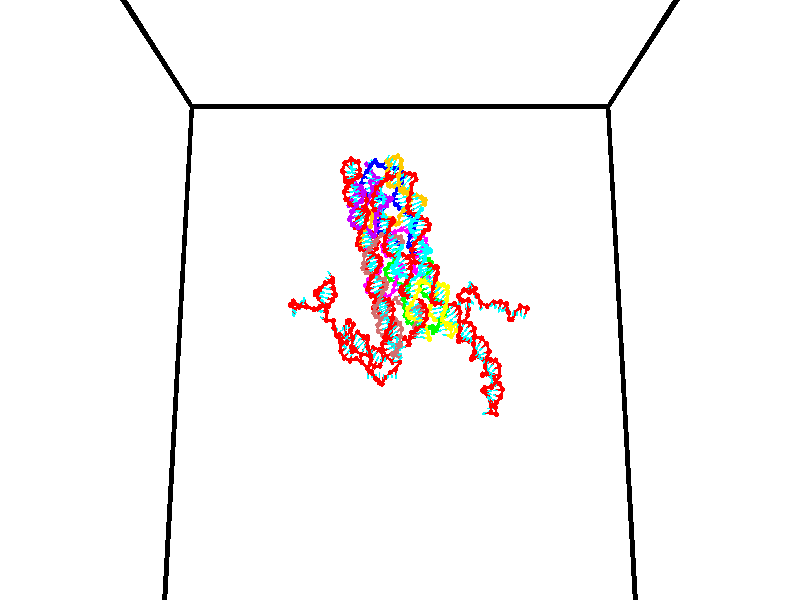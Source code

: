 // switches for output
#declare DRAW_BASES = 1; // possible values are 0, 1; only relevant for DNA ribbons
#declare DRAW_BASES_TYPE = 3; // possible values are 1, 2, 3; only relevant for DNA ribbons
#declare DRAW_FOG = 0; // set to 1 to enable fog

#include "colors.inc"

#include "transforms.inc"
background { rgb <1, 1, 1>}

#default {
   normal{
       ripples 0.25
       frequency 0.20
       turbulence 0.2
       lambda 5
   }
	finish {
		phong 0.1
		phong_size 40.
	}
}

// original window dimensions: 1024x640


// camera settings

camera {
	sky <0, 0.179814, -0.983701>
	up <0, 0.179814, -0.983701>
	right 1.6 * <1, 0, 0>
	location <35, 94.9851, 44.8844>
	look_at <35, 29.7336, 32.9568>
	direction <0, -65.2515, -11.9276>
	angle 67.0682
}


# declare cpy_camera_pos = <35, 94.9851, 44.8844>;
# if (DRAW_FOG = 1)
fog {
	fog_type 2
	up vnormalize(cpy_camera_pos)
	color rgbt<1,1,1,0.3>
	distance 1e-5
	fog_alt 3e-3
	fog_offset 56
}
# end


// LIGHTS

# declare lum = 6;
global_settings {
	ambient_light rgb lum * <0.05, 0.05, 0.05>
	max_trace_level 15
}# declare cpy_direct_light_amount = 0.25;
light_source
{	1000 * <-1, -1.16352, -0.803886>,
	rgb lum * cpy_direct_light_amount
	parallel
}

light_source
{	1000 * <1, 1.16352, 0.803886>,
	rgb lum * cpy_direct_light_amount
	parallel
}

// strand 0

// nucleotide -1

// particle -1
sphere {
	<24.305662, 34.737392, 34.705418> 0.250000
	pigment { color rgbt <1,0,0,0> }
	no_shadow
}
cylinder {
	<24.323648, 35.027210, 34.980522>,  <24.334440, 35.201099, 35.145584>, 0.100000
	pigment { color rgbt <1,0,0,0> }
	no_shadow
}
cylinder {
	<24.323648, 35.027210, 34.980522>,  <24.305662, 34.737392, 34.705418>, 0.100000
	pigment { color rgbt <1,0,0,0> }
	no_shadow
}

// particle -1
sphere {
	<24.323648, 35.027210, 34.980522> 0.100000
	pigment { color rgbt <1,0,0,0> }
	no_shadow
}
sphere {
	0, 1
	scale<0.080000,0.200000,0.300000>
	matrix <0.412570, 0.613535, -0.673321,
		-0.909816, 0.314025, -0.271337,
		0.044965, 0.724543, 0.687761,
		24.337137, 35.244572, 35.186852>
	pigment { color rgbt <0,1,1,0> }
	no_shadow
}
cylinder {
	<24.020954, 35.366440, 34.398830>,  <24.305662, 34.737392, 34.705418>, 0.130000
	pigment { color rgbt <1,0,0,0> }
	no_shadow
}

// nucleotide -1

// particle -1
sphere {
	<24.020954, 35.366440, 34.398830> 0.250000
	pigment { color rgbt <1,0,0,0> }
	no_shadow
}
cylinder {
	<24.264811, 35.445160, 34.705975>,  <24.411125, 35.492393, 34.890259>, 0.100000
	pigment { color rgbt <1,0,0,0> }
	no_shadow
}
cylinder {
	<24.264811, 35.445160, 34.705975>,  <24.020954, 35.366440, 34.398830>, 0.100000
	pigment { color rgbt <1,0,0,0> }
	no_shadow
}

// particle -1
sphere {
	<24.264811, 35.445160, 34.705975> 0.100000
	pigment { color rgbt <1,0,0,0> }
	no_shadow
}
sphere {
	0, 1
	scale<0.080000,0.200000,0.300000>
	matrix <0.580067, 0.549434, -0.601368,
		-0.540238, 0.812028, 0.220799,
		0.609643, 0.196804, 0.767857,
		24.447704, 35.504200, 34.936333>
	pigment { color rgbt <0,1,1,0> }
	no_shadow
}
cylinder {
	<24.387423, 36.018044, 34.226715>,  <24.020954, 35.366440, 34.398830>, 0.130000
	pigment { color rgbt <1,0,0,0> }
	no_shadow
}

// nucleotide -1

// particle -1
sphere {
	<24.387423, 36.018044, 34.226715> 0.250000
	pigment { color rgbt <1,0,0,0> }
	no_shadow
}
cylinder {
	<24.670755, 35.916420, 34.490143>,  <24.840755, 35.855446, 34.648201>, 0.100000
	pigment { color rgbt <1,0,0,0> }
	no_shadow
}
cylinder {
	<24.670755, 35.916420, 34.490143>,  <24.387423, 36.018044, 34.226715>, 0.100000
	pigment { color rgbt <1,0,0,0> }
	no_shadow
}

// particle -1
sphere {
	<24.670755, 35.916420, 34.490143> 0.100000
	pigment { color rgbt <1,0,0,0> }
	no_shadow
}
sphere {
	0, 1
	scale<0.080000,0.200000,0.300000>
	matrix <0.664362, 0.555199, -0.500378,
		-0.238510, 0.791964, 0.562055,
		0.708334, -0.254063, 0.658571,
		24.883255, 35.840202, 34.687714>
	pigment { color rgbt <0,1,1,0> }
	no_shadow
}
cylinder {
	<24.607939, 36.657787, 34.478870>,  <24.387423, 36.018044, 34.226715>, 0.130000
	pigment { color rgbt <1,0,0,0> }
	no_shadow
}

// nucleotide -1

// particle -1
sphere {
	<24.607939, 36.657787, 34.478870> 0.250000
	pigment { color rgbt <1,0,0,0> }
	no_shadow
}
cylinder {
	<24.907160, 36.399124, 34.538540>,  <25.086693, 36.243927, 34.574341>, 0.100000
	pigment { color rgbt <1,0,0,0> }
	no_shadow
}
cylinder {
	<24.907160, 36.399124, 34.538540>,  <24.607939, 36.657787, 34.478870>, 0.100000
	pigment { color rgbt <1,0,0,0> }
	no_shadow
}

// particle -1
sphere {
	<24.907160, 36.399124, 34.538540> 0.100000
	pigment { color rgbt <1,0,0,0> }
	no_shadow
}
sphere {
	0, 1
	scale<0.080000,0.200000,0.300000>
	matrix <0.655258, 0.684088, -0.320408,
		0.105147, 0.337428, 0.935461,
		0.748052, -0.646658, 0.149172,
		25.131575, 36.205128, 34.583290>
	pigment { color rgbt <0,1,1,0> }
	no_shadow
}
cylinder {
	<25.124666, 36.987701, 34.828732>,  <24.607939, 36.657787, 34.478870>, 0.130000
	pigment { color rgbt <1,0,0,0> }
	no_shadow
}

// nucleotide -1

// particle -1
sphere {
	<25.124666, 36.987701, 34.828732> 0.250000
	pigment { color rgbt <1,0,0,0> }
	no_shadow
}
cylinder {
	<25.258825, 36.699039, 34.586502>,  <25.339321, 36.525841, 34.441166>, 0.100000
	pigment { color rgbt <1,0,0,0> }
	no_shadow
}
cylinder {
	<25.258825, 36.699039, 34.586502>,  <25.124666, 36.987701, 34.828732>, 0.100000
	pigment { color rgbt <1,0,0,0> }
	no_shadow
}

// particle -1
sphere {
	<25.258825, 36.699039, 34.586502> 0.100000
	pigment { color rgbt <1,0,0,0> }
	no_shadow
}
sphere {
	0, 1
	scale<0.080000,0.200000,0.300000>
	matrix <0.615112, 0.654626, -0.439434,
		0.713545, -0.225111, 0.663460,
		0.335397, -0.721658, -0.605573,
		25.359444, 36.482544, 34.404831>
	pigment { color rgbt <0,1,1,0> }
	no_shadow
}
cylinder {
	<25.874802, 36.962505, 34.825893>,  <25.124666, 36.987701, 34.828732>, 0.130000
	pigment { color rgbt <1,0,0,0> }
	no_shadow
}

// nucleotide -1

// particle -1
sphere {
	<25.874802, 36.962505, 34.825893> 0.250000
	pigment { color rgbt <1,0,0,0> }
	no_shadow
}
cylinder {
	<25.735533, 36.813286, 34.481892>,  <25.651972, 36.723755, 34.275490>, 0.100000
	pigment { color rgbt <1,0,0,0> }
	no_shadow
}
cylinder {
	<25.735533, 36.813286, 34.481892>,  <25.874802, 36.962505, 34.825893>, 0.100000
	pigment { color rgbt <1,0,0,0> }
	no_shadow
}

// particle -1
sphere {
	<25.735533, 36.813286, 34.481892> 0.100000
	pigment { color rgbt <1,0,0,0> }
	no_shadow
}
sphere {
	0, 1
	scale<0.080000,0.200000,0.300000>
	matrix <0.685868, 0.524005, -0.504979,
		0.639031, -0.765669, 0.073420,
		-0.348174, -0.373053, -0.860003,
		25.631081, 36.701370, 34.223892>
	pigment { color rgbt <0,1,1,0> }
	no_shadow
}
cylinder {
	<26.608196, 36.905914, 35.021645>,  <25.874802, 36.962505, 34.825893>, 0.130000
	pigment { color rgbt <1,0,0,0> }
	no_shadow
}

// nucleotide -1

// particle -1
sphere {
	<26.608196, 36.905914, 35.021645> 0.250000
	pigment { color rgbt <1,0,0,0> }
	no_shadow
}
cylinder {
	<26.895515, 36.630768, 35.063393>,  <27.067907, 36.465679, 35.088440>, 0.100000
	pigment { color rgbt <1,0,0,0> }
	no_shadow
}
cylinder {
	<26.895515, 36.630768, 35.063393>,  <26.608196, 36.905914, 35.021645>, 0.100000
	pigment { color rgbt <1,0,0,0> }
	no_shadow
}

// particle -1
sphere {
	<26.895515, 36.630768, 35.063393> 0.100000
	pigment { color rgbt <1,0,0,0> }
	no_shadow
}
sphere {
	0, 1
	scale<0.080000,0.200000,0.300000>
	matrix <0.480263, 0.381688, -0.789722,
		0.503384, 0.617380, 0.604521,
		0.718298, -0.687863, 0.104369,
		27.111004, 36.424408, 35.094704>
	pigment { color rgbt <0,1,1,0> }
	no_shadow
}
cylinder {
	<27.218733, 37.221375, 34.905117>,  <26.608196, 36.905914, 35.021645>, 0.130000
	pigment { color rgbt <1,0,0,0> }
	no_shadow
}

// nucleotide -1

// particle -1
sphere {
	<27.218733, 37.221375, 34.905117> 0.250000
	pigment { color rgbt <1,0,0,0> }
	no_shadow
}
cylinder {
	<27.264845, 36.830181, 34.835545>,  <27.292513, 36.595463, 34.793800>, 0.100000
	pigment { color rgbt <1,0,0,0> }
	no_shadow
}
cylinder {
	<27.264845, 36.830181, 34.835545>,  <27.218733, 37.221375, 34.905117>, 0.100000
	pigment { color rgbt <1,0,0,0> }
	no_shadow
}

// particle -1
sphere {
	<27.264845, 36.830181, 34.835545> 0.100000
	pigment { color rgbt <1,0,0,0> }
	no_shadow
}
sphere {
	0, 1
	scale<0.080000,0.200000,0.300000>
	matrix <0.449424, 0.207507, -0.868884,
		0.885849, 0.021994, 0.463452,
		0.115280, -0.977986, -0.173936,
		27.299429, 36.536785, 34.783363>
	pigment { color rgbt <0,1,1,0> }
	no_shadow
}
cylinder {
	<28.012300, 36.994564, 34.769253>,  <27.218733, 37.221375, 34.905117>, 0.130000
	pigment { color rgbt <1,0,0,0> }
	no_shadow
}

// nucleotide -1

// particle -1
sphere {
	<28.012300, 36.994564, 34.769253> 0.250000
	pigment { color rgbt <1,0,0,0> }
	no_shadow
}
cylinder {
	<27.763199, 36.742947, 34.583145>,  <27.613737, 36.591976, 34.471481>, 0.100000
	pigment { color rgbt <1,0,0,0> }
	no_shadow
}
cylinder {
	<27.763199, 36.742947, 34.583145>,  <28.012300, 36.994564, 34.769253>, 0.100000
	pigment { color rgbt <1,0,0,0> }
	no_shadow
}

// particle -1
sphere {
	<27.763199, 36.742947, 34.583145> 0.100000
	pigment { color rgbt <1,0,0,0> }
	no_shadow
}
sphere {
	0, 1
	scale<0.080000,0.200000,0.300000>
	matrix <0.439665, 0.210545, -0.873136,
		0.647202, -0.748314, 0.145451,
		-0.622755, -0.629045, -0.465272,
		27.576372, 36.554234, 34.443565>
	pigment { color rgbt <0,1,1,0> }
	no_shadow
}
cylinder {
	<28.409954, 36.831181, 34.248363>,  <28.012300, 36.994564, 34.769253>, 0.130000
	pigment { color rgbt <1,0,0,0> }
	no_shadow
}

// nucleotide -1

// particle -1
sphere {
	<28.409954, 36.831181, 34.248363> 0.250000
	pigment { color rgbt <1,0,0,0> }
	no_shadow
}
cylinder {
	<28.049671, 36.702301, 34.131802>,  <27.833502, 36.624973, 34.061867>, 0.100000
	pigment { color rgbt <1,0,0,0> }
	no_shadow
}
cylinder {
	<28.049671, 36.702301, 34.131802>,  <28.409954, 36.831181, 34.248363>, 0.100000
	pigment { color rgbt <1,0,0,0> }
	no_shadow
}

// particle -1
sphere {
	<28.049671, 36.702301, 34.131802> 0.100000
	pigment { color rgbt <1,0,0,0> }
	no_shadow
}
sphere {
	0, 1
	scale<0.080000,0.200000,0.300000>
	matrix <0.257470, 0.144356, -0.955443,
		0.349904, -0.935602, -0.047067,
		-0.900709, -0.322195, -0.291400,
		27.779459, 36.605644, 34.044380>
	pigment { color rgbt <0,1,1,0> }
	no_shadow
}
cylinder {
	<28.650806, 36.399818, 33.751175>,  <28.409954, 36.831181, 34.248363>, 0.130000
	pigment { color rgbt <1,0,0,0> }
	no_shadow
}

// nucleotide -1

// particle -1
sphere {
	<28.650806, 36.399818, 33.751175> 0.250000
	pigment { color rgbt <1,0,0,0> }
	no_shadow
}
cylinder {
	<28.266432, 36.504818, 33.716095>,  <28.035807, 36.567818, 33.695045>, 0.100000
	pigment { color rgbt <1,0,0,0> }
	no_shadow
}
cylinder {
	<28.266432, 36.504818, 33.716095>,  <28.650806, 36.399818, 33.751175>, 0.100000
	pigment { color rgbt <1,0,0,0> }
	no_shadow
}

// particle -1
sphere {
	<28.266432, 36.504818, 33.716095> 0.100000
	pigment { color rgbt <1,0,0,0> }
	no_shadow
}
sphere {
	0, 1
	scale<0.080000,0.200000,0.300000>
	matrix <0.131881, 0.155710, -0.978960,
		-0.243323, -0.952286, -0.184246,
		-0.960938, 0.262502, -0.087700,
		27.978149, 36.583569, 33.689785>
	pigment { color rgbt <0,1,1,0> }
	no_shadow
}
cylinder {
	<28.378992, 36.117413, 33.148075>,  <28.650806, 36.399818, 33.751175>, 0.130000
	pigment { color rgbt <1,0,0,0> }
	no_shadow
}

// nucleotide -1

// particle -1
sphere {
	<28.378992, 36.117413, 33.148075> 0.250000
	pigment { color rgbt <1,0,0,0> }
	no_shadow
}
cylinder {
	<28.131809, 36.422340, 33.225010>,  <27.983500, 36.605297, 33.271172>, 0.100000
	pigment { color rgbt <1,0,0,0> }
	no_shadow
}
cylinder {
	<28.131809, 36.422340, 33.225010>,  <28.378992, 36.117413, 33.148075>, 0.100000
	pigment { color rgbt <1,0,0,0> }
	no_shadow
}

// particle -1
sphere {
	<28.131809, 36.422340, 33.225010> 0.100000
	pigment { color rgbt <1,0,0,0> }
	no_shadow
}
sphere {
	0, 1
	scale<0.080000,0.200000,0.300000>
	matrix <-0.100503, 0.166038, -0.980984,
		-0.779763, -0.625535, -0.025988,
		-0.617955, 0.762324, 0.192339,
		27.946423, 36.651039, 33.282711>
	pigment { color rgbt <0,1,1,0> }
	no_shadow
}
cylinder {
	<28.347336, 36.489285, 32.430565>,  <28.378992, 36.117413, 33.148075>, 0.130000
	pigment { color rgbt <1,0,0,0> }
	no_shadow
}

// nucleotide -1

// particle -1
sphere {
	<28.347336, 36.489285, 32.430565> 0.250000
	pigment { color rgbt <1,0,0,0> }
	no_shadow
}
cylinder {
	<28.175322, 36.792202, 32.233967>,  <28.072113, 36.973953, 32.116009>, 0.100000
	pigment { color rgbt <1,0,0,0> }
	no_shadow
}
cylinder {
	<28.175322, 36.792202, 32.233967>,  <28.347336, 36.489285, 32.430565>, 0.100000
	pigment { color rgbt <1,0,0,0> }
	no_shadow
}

// particle -1
sphere {
	<28.175322, 36.792202, 32.233967> 0.100000
	pigment { color rgbt <1,0,0,0> }
	no_shadow
}
sphere {
	0, 1
	scale<0.080000,0.200000,0.300000>
	matrix <-0.834536, -0.125756, 0.536409,
		0.344412, 0.640848, 0.686071,
		-0.430035, 0.757297, -0.491499,
		28.046310, 37.019390, 32.086517>
	pigment { color rgbt <0,1,1,0> }
	no_shadow
}
cylinder {
	<28.399603, 37.171345, 32.826271>,  <28.347336, 36.489285, 32.430565>, 0.130000
	pigment { color rgbt <1,0,0,0> }
	no_shadow
}

// nucleotide -1

// particle -1
sphere {
	<28.399603, 37.171345, 32.826271> 0.250000
	pigment { color rgbt <1,0,0,0> }
	no_shadow
}
cylinder {
	<28.076139, 37.040016, 32.631016>,  <27.882061, 36.961220, 32.513863>, 0.100000
	pigment { color rgbt <1,0,0,0> }
	no_shadow
}
cylinder {
	<28.076139, 37.040016, 32.631016>,  <28.399603, 37.171345, 32.826271>, 0.100000
	pigment { color rgbt <1,0,0,0> }
	no_shadow
}

// particle -1
sphere {
	<28.076139, 37.040016, 32.631016> 0.100000
	pigment { color rgbt <1,0,0,0> }
	no_shadow
}
sphere {
	0, 1
	scale<0.080000,0.200000,0.300000>
	matrix <-0.535675, 0.067991, 0.841682,
		-0.243154, 0.942116, -0.230855,
		-0.808658, -0.328322, -0.488136,
		27.833542, 36.941521, 32.484573>
	pigment { color rgbt <0,1,1,0> }
	no_shadow
}
cylinder {
	<27.737259, 37.557102, 33.012165>,  <28.399603, 37.171345, 32.826271>, 0.130000
	pigment { color rgbt <1,0,0,0> }
	no_shadow
}

// nucleotide -1

// particle -1
sphere {
	<27.737259, 37.557102, 33.012165> 0.250000
	pigment { color rgbt <1,0,0,0> }
	no_shadow
}
cylinder {
	<27.672220, 37.176826, 32.906517>,  <27.633196, 36.948662, 32.843128>, 0.100000
	pigment { color rgbt <1,0,0,0> }
	no_shadow
}
cylinder {
	<27.672220, 37.176826, 32.906517>,  <27.737259, 37.557102, 33.012165>, 0.100000
	pigment { color rgbt <1,0,0,0> }
	no_shadow
}

// particle -1
sphere {
	<27.672220, 37.176826, 32.906517> 0.100000
	pigment { color rgbt <1,0,0,0> }
	no_shadow
}
sphere {
	0, 1
	scale<0.080000,0.200000,0.300000>
	matrix <-0.311881, -0.204434, 0.927867,
		-0.936105, 0.233243, -0.263261,
		-0.162599, -0.950687, -0.264115,
		27.623440, 36.891621, 32.827282>
	pigment { color rgbt <0,1,1,0> }
	no_shadow
}
cylinder {
	<27.225042, 37.462360, 33.428978>,  <27.737259, 37.557102, 33.012165>, 0.130000
	pigment { color rgbt <1,0,0,0> }
	no_shadow
}

// nucleotide -1

// particle -1
sphere {
	<27.225042, 37.462360, 33.428978> 0.250000
	pigment { color rgbt <1,0,0,0> }
	no_shadow
}
cylinder {
	<27.375156, 37.109467, 33.315262>,  <27.465225, 36.897732, 33.247032>, 0.100000
	pigment { color rgbt <1,0,0,0> }
	no_shadow
}
cylinder {
	<27.375156, 37.109467, 33.315262>,  <27.225042, 37.462360, 33.428978>, 0.100000
	pigment { color rgbt <1,0,0,0> }
	no_shadow
}

// particle -1
sphere {
	<27.375156, 37.109467, 33.315262> 0.100000
	pigment { color rgbt <1,0,0,0> }
	no_shadow
}
sphere {
	0, 1
	scale<0.080000,0.200000,0.300000>
	matrix <-0.267837, -0.396845, 0.877940,
		-0.887369, -0.253335, -0.385225,
		0.375288, -0.882234, -0.284295,
		27.487743, 36.844795, 33.229973>
	pigment { color rgbt <0,1,1,0> }
	no_shadow
}
cylinder {
	<26.690086, 36.936752, 33.613495>,  <27.225042, 37.462360, 33.428978>, 0.130000
	pigment { color rgbt <1,0,0,0> }
	no_shadow
}

// nucleotide -1

// particle -1
sphere {
	<26.690086, 36.936752, 33.613495> 0.250000
	pigment { color rgbt <1,0,0,0> }
	no_shadow
}
cylinder {
	<27.060448, 36.785778, 33.607212>,  <27.282663, 36.695194, 33.603443>, 0.100000
	pigment { color rgbt <1,0,0,0> }
	no_shadow
}
cylinder {
	<27.060448, 36.785778, 33.607212>,  <26.690086, 36.936752, 33.613495>, 0.100000
	pigment { color rgbt <1,0,0,0> }
	no_shadow
}

// particle -1
sphere {
	<27.060448, 36.785778, 33.607212> 0.100000
	pigment { color rgbt <1,0,0,0> }
	no_shadow
}
sphere {
	0, 1
	scale<0.080000,0.200000,0.300000>
	matrix <-0.252696, -0.649727, 0.716938,
		-0.280802, -0.659846, -0.696960,
		0.925902, -0.377437, -0.015704,
		27.338219, 36.672546, 33.602501>
	pigment { color rgbt <0,1,1,0> }
	no_shadow
}
cylinder {
	<26.598307, 36.228386, 33.663986>,  <26.690086, 36.936752, 33.613495>, 0.130000
	pigment { color rgbt <1,0,0,0> }
	no_shadow
}

// nucleotide -1

// particle -1
sphere {
	<26.598307, 36.228386, 33.663986> 0.250000
	pigment { color rgbt <1,0,0,0> }
	no_shadow
}
cylinder {
	<26.965059, 36.334511, 33.783276>,  <27.185112, 36.398186, 33.854847>, 0.100000
	pigment { color rgbt <1,0,0,0> }
	no_shadow
}
cylinder {
	<26.965059, 36.334511, 33.783276>,  <26.598307, 36.228386, 33.663986>, 0.100000
	pigment { color rgbt <1,0,0,0> }
	no_shadow
}

// particle -1
sphere {
	<26.965059, 36.334511, 33.783276> 0.100000
	pigment { color rgbt <1,0,0,0> }
	no_shadow
}
sphere {
	0, 1
	scale<0.080000,0.200000,0.300000>
	matrix <-0.157995, -0.444880, 0.881544,
		0.366557, -0.855389, -0.365985,
		0.916883, 0.265312, 0.298221,
		27.240124, 36.414104, 33.872742>
	pigment { color rgbt <0,1,1,0> }
	no_shadow
}
cylinder {
	<26.891750, 35.633148, 33.902687>,  <26.598307, 36.228386, 33.663986>, 0.130000
	pigment { color rgbt <1,0,0,0> }
	no_shadow
}

// nucleotide -1

// particle -1
sphere {
	<26.891750, 35.633148, 33.902687> 0.250000
	pigment { color rgbt <1,0,0,0> }
	no_shadow
}
cylinder {
	<27.122030, 35.922527, 34.055103>,  <27.260199, 36.096153, 34.146553>, 0.100000
	pigment { color rgbt <1,0,0,0> }
	no_shadow
}
cylinder {
	<27.122030, 35.922527, 34.055103>,  <26.891750, 35.633148, 33.902687>, 0.100000
	pigment { color rgbt <1,0,0,0> }
	no_shadow
}

// particle -1
sphere {
	<27.122030, 35.922527, 34.055103> 0.100000
	pigment { color rgbt <1,0,0,0> }
	no_shadow
}
sphere {
	0, 1
	scale<0.080000,0.200000,0.300000>
	matrix <-0.104763, -0.396908, 0.911860,
		0.810921, -0.564878, -0.152710,
		0.575702, 0.723448, 0.381039,
		27.294741, 36.139561, 34.169415>
	pigment { color rgbt <0,1,1,0> }
	no_shadow
}
cylinder {
	<27.313156, 35.297630, 34.373711>,  <26.891750, 35.633148, 33.902687>, 0.130000
	pigment { color rgbt <1,0,0,0> }
	no_shadow
}

// nucleotide -1

// particle -1
sphere {
	<27.313156, 35.297630, 34.373711> 0.250000
	pigment { color rgbt <1,0,0,0> }
	no_shadow
}
cylinder {
	<27.305891, 35.673546, 34.510216>,  <27.301531, 35.899097, 34.592117>, 0.100000
	pigment { color rgbt <1,0,0,0> }
	no_shadow
}
cylinder {
	<27.305891, 35.673546, 34.510216>,  <27.313156, 35.297630, 34.373711>, 0.100000
	pigment { color rgbt <1,0,0,0> }
	no_shadow
}

// particle -1
sphere {
	<27.305891, 35.673546, 34.510216> 0.100000
	pigment { color rgbt <1,0,0,0> }
	no_shadow
}
sphere {
	0, 1
	scale<0.080000,0.200000,0.300000>
	matrix <-0.222701, -0.336546, 0.914954,
		0.974718, -0.059380, 0.215406,
		-0.018164, 0.939793, 0.341261,
		27.300442, 35.955482, 34.612595>
	pigment { color rgbt <0,1,1,0> }
	no_shadow
}
cylinder {
	<27.673445, 35.330612, 35.011696>,  <27.313156, 35.297630, 34.373711>, 0.130000
	pigment { color rgbt <1,0,0,0> }
	no_shadow
}

// nucleotide -1

// particle -1
sphere {
	<27.673445, 35.330612, 35.011696> 0.250000
	pigment { color rgbt <1,0,0,0> }
	no_shadow
}
cylinder {
	<27.384167, 35.605724, 34.986549>,  <27.210600, 35.770790, 34.971462>, 0.100000
	pigment { color rgbt <1,0,0,0> }
	no_shadow
}
cylinder {
	<27.384167, 35.605724, 34.986549>,  <27.673445, 35.330612, 35.011696>, 0.100000
	pigment { color rgbt <1,0,0,0> }
	no_shadow
}

// particle -1
sphere {
	<27.384167, 35.605724, 34.986549> 0.100000
	pigment { color rgbt <1,0,0,0> }
	no_shadow
}
sphere {
	0, 1
	scale<0.080000,0.200000,0.300000>
	matrix <-0.341775, -0.277295, 0.897941,
		0.600150, 0.670872, 0.435603,
		-0.723194, 0.687778, -0.062869,
		27.167208, 35.812057, 34.967690>
	pigment { color rgbt <0,1,1,0> }
	no_shadow
}
cylinder {
	<27.606495, 35.199982, 35.666161>,  <27.673445, 35.330612, 35.011696>, 0.130000
	pigment { color rgbt <1,0,0,0> }
	no_shadow
}

// nucleotide -1

// particle -1
sphere {
	<27.606495, 35.199982, 35.666161> 0.250000
	pigment { color rgbt <1,0,0,0> }
	no_shadow
}
cylinder {
	<27.400690, 35.538162, 35.608910>,  <27.277208, 35.741070, 35.574558>, 0.100000
	pigment { color rgbt <1,0,0,0> }
	no_shadow
}
cylinder {
	<27.400690, 35.538162, 35.608910>,  <27.606495, 35.199982, 35.666161>, 0.100000
	pigment { color rgbt <1,0,0,0> }
	no_shadow
}

// particle -1
sphere {
	<27.400690, 35.538162, 35.608910> 0.100000
	pigment { color rgbt <1,0,0,0> }
	no_shadow
}
sphere {
	0, 1
	scale<0.080000,0.200000,0.300000>
	matrix <-0.238234, 0.019407, 0.971014,
		0.823726, 0.533695, 0.191431,
		-0.514510, 0.845454, -0.143130,
		27.246338, 35.791798, 35.565971>
	pigment { color rgbt <0,1,1,0> }
	no_shadow
}
cylinder {
	<28.299433, 34.888355, 35.663372>,  <27.606495, 35.199982, 35.666161>, 0.130000
	pigment { color rgbt <1,0,0,0> }
	no_shadow
}

// nucleotide -1

// particle -1
sphere {
	<28.299433, 34.888355, 35.663372> 0.250000
	pigment { color rgbt <1,0,0,0> }
	no_shadow
}
cylinder {
	<28.257706, 34.665459, 35.992882>,  <28.232670, 34.531719, 36.190586>, 0.100000
	pigment { color rgbt <1,0,0,0> }
	no_shadow
}
cylinder {
	<28.257706, 34.665459, 35.992882>,  <28.299433, 34.888355, 35.663372>, 0.100000
	pigment { color rgbt <1,0,0,0> }
	no_shadow
}

// particle -1
sphere {
	<28.257706, 34.665459, 35.992882> 0.100000
	pigment { color rgbt <1,0,0,0> }
	no_shadow
}
sphere {
	0, 1
	scale<0.080000,0.200000,0.300000>
	matrix <0.929812, 0.239296, 0.279620,
		-0.352941, 0.795123, 0.493165,
		-0.104320, -0.557240, 0.823772,
		28.226410, 34.498287, 36.240013>
	pigment { color rgbt <0,1,1,0> }
	no_shadow
}
cylinder {
	<28.395748, 35.264259, 36.305340>,  <28.299433, 34.888355, 35.663372>, 0.130000
	pigment { color rgbt <1,0,0,0> }
	no_shadow
}

// nucleotide -1

// particle -1
sphere {
	<28.395748, 35.264259, 36.305340> 0.250000
	pigment { color rgbt <1,0,0,0> }
	no_shadow
}
cylinder {
	<28.497032, 34.880211, 36.352768>,  <28.557802, 34.649784, 36.381226>, 0.100000
	pigment { color rgbt <1,0,0,0> }
	no_shadow
}
cylinder {
	<28.497032, 34.880211, 36.352768>,  <28.395748, 35.264259, 36.305340>, 0.100000
	pigment { color rgbt <1,0,0,0> }
	no_shadow
}

// particle -1
sphere {
	<28.497032, 34.880211, 36.352768> 0.100000
	pigment { color rgbt <1,0,0,0> }
	no_shadow
}
sphere {
	0, 1
	scale<0.080000,0.200000,0.300000>
	matrix <0.909602, 0.278015, 0.308758,
		-0.329409, 0.029672, 0.943721,
		0.253208, -0.960118, 0.118570,
		28.572994, 34.592175, 36.388340>
	pigment { color rgbt <0,1,1,0> }
	no_shadow
}
cylinder {
	<28.664808, 35.129723, 36.957085>,  <28.395748, 35.264259, 36.305340>, 0.130000
	pigment { color rgbt <1,0,0,0> }
	no_shadow
}

// nucleotide -1

// particle -1
sphere {
	<28.664808, 35.129723, 36.957085> 0.250000
	pigment { color rgbt <1,0,0,0> }
	no_shadow
}
cylinder {
	<28.828522, 34.835621, 36.740978>,  <28.926750, 34.659161, 36.611313>, 0.100000
	pigment { color rgbt <1,0,0,0> }
	no_shadow
}
cylinder {
	<28.828522, 34.835621, 36.740978>,  <28.664808, 35.129723, 36.957085>, 0.100000
	pigment { color rgbt <1,0,0,0> }
	no_shadow
}

// particle -1
sphere {
	<28.828522, 34.835621, 36.740978> 0.100000
	pigment { color rgbt <1,0,0,0> }
	no_shadow
}
sphere {
	0, 1
	scale<0.080000,0.200000,0.300000>
	matrix <0.877647, 0.155369, 0.453429,
		-0.249444, -0.659746, 0.708882,
		0.409286, -0.735253, -0.540268,
		28.951307, 34.615044, 36.578899>
	pigment { color rgbt <0,1,1,0> }
	no_shadow
}
cylinder {
	<29.144495, 34.819988, 37.428654>,  <28.664808, 35.129723, 36.957085>, 0.130000
	pigment { color rgbt <1,0,0,0> }
	no_shadow
}

// nucleotide -1

// particle -1
sphere {
	<29.144495, 34.819988, 37.428654> 0.250000
	pigment { color rgbt <1,0,0,0> }
	no_shadow
}
cylinder {
	<29.242004, 34.669857, 37.070950>,  <29.300510, 34.579777, 36.856327>, 0.100000
	pigment { color rgbt <1,0,0,0> }
	no_shadow
}
cylinder {
	<29.242004, 34.669857, 37.070950>,  <29.144495, 34.819988, 37.428654>, 0.100000
	pigment { color rgbt <1,0,0,0> }
	no_shadow
}

// particle -1
sphere {
	<29.242004, 34.669857, 37.070950> 0.100000
	pigment { color rgbt <1,0,0,0> }
	no_shadow
}
sphere {
	0, 1
	scale<0.080000,0.200000,0.300000>
	matrix <0.961739, -0.025321, 0.272796,
		-0.125031, -0.926546, 0.354794,
		0.243775, -0.375327, -0.894261,
		29.315136, 34.557259, 36.802670>
	pigment { color rgbt <0,1,1,0> }
	no_shadow
}
cylinder {
	<29.613966, 34.108410, 37.440289>,  <29.144495, 34.819988, 37.428654>, 0.130000
	pigment { color rgbt <1,0,0,0> }
	no_shadow
}

// nucleotide -1

// particle -1
sphere {
	<29.613966, 34.108410, 37.440289> 0.250000
	pigment { color rgbt <1,0,0,0> }
	no_shadow
}
cylinder {
	<29.693575, 34.329399, 37.116520>,  <29.741341, 34.461994, 36.922260>, 0.100000
	pigment { color rgbt <1,0,0,0> }
	no_shadow
}
cylinder {
	<29.693575, 34.329399, 37.116520>,  <29.613966, 34.108410, 37.440289>, 0.100000
	pigment { color rgbt <1,0,0,0> }
	no_shadow
}

// particle -1
sphere {
	<29.693575, 34.329399, 37.116520> 0.100000
	pigment { color rgbt <1,0,0,0> }
	no_shadow
}
sphere {
	0, 1
	scale<0.080000,0.200000,0.300000>
	matrix <0.979960, -0.119077, 0.159681,
		-0.008163, -0.824979, -0.565104,
		0.199024, 0.552476, -0.809419,
		29.753283, 34.495140, 36.873695>
	pigment { color rgbt <0,1,1,0> }
	no_shadow
}
cylinder {
	<30.072618, 33.773731, 37.013638>,  <29.613966, 34.108410, 37.440289>, 0.130000
	pigment { color rgbt <1,0,0,0> }
	no_shadow
}

// nucleotide -1

// particle -1
sphere {
	<30.072618, 33.773731, 37.013638> 0.250000
	pigment { color rgbt <1,0,0,0> }
	no_shadow
}
cylinder {
	<30.110668, 34.164013, 36.934689>,  <30.133497, 34.398182, 36.887321>, 0.100000
	pigment { color rgbt <1,0,0,0> }
	no_shadow
}
cylinder {
	<30.110668, 34.164013, 36.934689>,  <30.072618, 33.773731, 37.013638>, 0.100000
	pigment { color rgbt <1,0,0,0> }
	no_shadow
}

// particle -1
sphere {
	<30.110668, 34.164013, 36.934689> 0.100000
	pigment { color rgbt <1,0,0,0> }
	no_shadow
}
sphere {
	0, 1
	scale<0.080000,0.200000,0.300000>
	matrix <0.970175, -0.046459, 0.237911,
		0.222961, -0.214112, -0.951023,
		0.095124, 0.975704, -0.197368,
		30.139206, 34.456722, 36.875477>
	pigment { color rgbt <0,1,1,0> }
	no_shadow
}
cylinder {
	<30.680069, 33.948112, 36.517456>,  <30.072618, 33.773731, 37.013638>, 0.130000
	pigment { color rgbt <1,0,0,0> }
	no_shadow
}

// nucleotide -1

// particle -1
sphere {
	<30.680069, 33.948112, 36.517456> 0.250000
	pigment { color rgbt <1,0,0,0> }
	no_shadow
}
cylinder {
	<30.580170, 34.232414, 36.780502>,  <30.520229, 34.402996, 36.938328>, 0.100000
	pigment { color rgbt <1,0,0,0> }
	no_shadow
}
cylinder {
	<30.580170, 34.232414, 36.780502>,  <30.680069, 33.948112, 36.517456>, 0.100000
	pigment { color rgbt <1,0,0,0> }
	no_shadow
}

// particle -1
sphere {
	<30.580170, 34.232414, 36.780502> 0.100000
	pigment { color rgbt <1,0,0,0> }
	no_shadow
}
sphere {
	0, 1
	scale<0.080000,0.200000,0.300000>
	matrix <0.853057, -0.159842, 0.496734,
		0.458169, 0.685041, -0.566392,
		-0.249750, 0.710753, 0.657614,
		30.505245, 34.445641, 36.977787>
	pigment { color rgbt <0,1,1,0> }
	no_shadow
}
cylinder {
	<31.272026, 33.970501, 36.927349>,  <30.680069, 33.948112, 36.517456>, 0.130000
	pigment { color rgbt <1,0,0,0> }
	no_shadow
}

// nucleotide -1

// particle -1
sphere {
	<31.272026, 33.970501, 36.927349> 0.250000
	pigment { color rgbt <1,0,0,0> }
	no_shadow
}
cylinder {
	<31.080498, 34.280823, 37.091721>,  <30.965580, 34.467014, 37.190342>, 0.100000
	pigment { color rgbt <1,0,0,0> }
	no_shadow
}
cylinder {
	<31.080498, 34.280823, 37.091721>,  <31.272026, 33.970501, 36.927349>, 0.100000
	pigment { color rgbt <1,0,0,0> }
	no_shadow
}

// particle -1
sphere {
	<31.080498, 34.280823, 37.091721> 0.100000
	pigment { color rgbt <1,0,0,0> }
	no_shadow
}
sphere {
	0, 1
	scale<0.080000,0.200000,0.300000>
	matrix <0.725626, 0.086260, 0.682661,
		0.494163, 0.625052, -0.604245,
		-0.478821, 0.775802, 0.410928,
		30.936852, 34.513565, 37.215000>
	pigment { color rgbt <0,1,1,0> }
	no_shadow
}
cylinder {
	<31.748569, 34.569935, 36.994049>,  <31.272026, 33.970501, 36.927349>, 0.130000
	pigment { color rgbt <1,0,0,0> }
	no_shadow
}

// nucleotide -1

// particle -1
sphere {
	<31.748569, 34.569935, 36.994049> 0.250000
	pigment { color rgbt <1,0,0,0> }
	no_shadow
}
cylinder {
	<31.463461, 34.590118, 37.273880>,  <31.292395, 34.602230, 37.441780>, 0.100000
	pigment { color rgbt <1,0,0,0> }
	no_shadow
}
cylinder {
	<31.463461, 34.590118, 37.273880>,  <31.748569, 34.569935, 36.994049>, 0.100000
	pigment { color rgbt <1,0,0,0> }
	no_shadow
}

// particle -1
sphere {
	<31.463461, 34.590118, 37.273880> 0.100000
	pigment { color rgbt <1,0,0,0> }
	no_shadow
}
sphere {
	0, 1
	scale<0.080000,0.200000,0.300000>
	matrix <0.701337, 0.038505, 0.711789,
		0.008978, 0.997984, -0.062833,
		-0.712773, 0.050458, 0.699577,
		31.249628, 34.605255, 37.483753>
	pigment { color rgbt <0,1,1,0> }
	no_shadow
}
cylinder {
	<31.759039, 35.221466, 37.269703>,  <31.748569, 34.569935, 36.994049>, 0.130000
	pigment { color rgbt <1,0,0,0> }
	no_shadow
}

// nucleotide -1

// particle -1
sphere {
	<31.759039, 35.221466, 37.269703> 0.250000
	pigment { color rgbt <1,0,0,0> }
	no_shadow
}
cylinder {
	<31.619261, 34.953411, 37.531635>,  <31.535395, 34.792580, 37.688797>, 0.100000
	pigment { color rgbt <1,0,0,0> }
	no_shadow
}
cylinder {
	<31.619261, 34.953411, 37.531635>,  <31.759039, 35.221466, 37.269703>, 0.100000
	pigment { color rgbt <1,0,0,0> }
	no_shadow
}

// particle -1
sphere {
	<31.619261, 34.953411, 37.531635> 0.100000
	pigment { color rgbt <1,0,0,0> }
	no_shadow
}
sphere {
	0, 1
	scale<0.080000,0.200000,0.300000>
	matrix <0.801735, 0.147821, 0.579112,
		-0.484881, 0.727371, 0.485615,
		-0.349445, -0.670134, 0.654834,
		31.514427, 34.752369, 37.728085>
	pigment { color rgbt <0,1,1,0> }
	no_shadow
}
cylinder {
	<31.822372, 35.491013, 37.969635>,  <31.759039, 35.221466, 37.269703>, 0.130000
	pigment { color rgbt <1,0,0,0> }
	no_shadow
}

// nucleotide -1

// particle -1
sphere {
	<31.822372, 35.491013, 37.969635> 0.250000
	pigment { color rgbt <1,0,0,0> }
	no_shadow
}
cylinder {
	<31.796923, 35.098019, 38.039688>,  <31.781652, 34.862221, 38.081718>, 0.100000
	pigment { color rgbt <1,0,0,0> }
	no_shadow
}
cylinder {
	<31.796923, 35.098019, 38.039688>,  <31.822372, 35.491013, 37.969635>, 0.100000
	pigment { color rgbt <1,0,0,0> }
	no_shadow
}

// particle -1
sphere {
	<31.796923, 35.098019, 38.039688> 0.100000
	pigment { color rgbt <1,0,0,0> }
	no_shadow
}
sphere {
	0, 1
	scale<0.080000,0.200000,0.300000>
	matrix <0.677123, 0.086412, 0.730779,
		-0.733114, 0.165081, 0.659767,
		-0.063626, -0.982487, 0.175130,
		31.777836, 34.803272, 38.092228>
	pigment { color rgbt <0,1,1,0> }
	no_shadow
}
cylinder {
	<32.071880, 35.442787, 38.695786>,  <31.822372, 35.491013, 37.969635>, 0.130000
	pigment { color rgbt <1,0,0,0> }
	no_shadow
}

// nucleotide -1

// particle -1
sphere {
	<32.071880, 35.442787, 38.695786> 0.250000
	pigment { color rgbt <1,0,0,0> }
	no_shadow
}
cylinder {
	<32.084408, 35.080479, 38.526745>,  <32.091923, 34.863094, 38.425320>, 0.100000
	pigment { color rgbt <1,0,0,0> }
	no_shadow
}
cylinder {
	<32.084408, 35.080479, 38.526745>,  <32.071880, 35.442787, 38.695786>, 0.100000
	pigment { color rgbt <1,0,0,0> }
	no_shadow
}

// particle -1
sphere {
	<32.084408, 35.080479, 38.526745> 0.100000
	pigment { color rgbt <1,0,0,0> }
	no_shadow
}
sphere {
	0, 1
	scale<0.080000,0.200000,0.300000>
	matrix <0.633613, -0.309006, 0.709260,
		-0.773016, -0.289977, 0.564234,
		0.031318, -0.905775, -0.422600,
		32.093803, 34.808746, 38.399963>
	pigment { color rgbt <0,1,1,0> }
	no_shadow
}
cylinder {
	<32.028610, 35.043713, 39.280800>,  <32.071880, 35.442787, 38.695786>, 0.130000
	pigment { color rgbt <1,0,0,0> }
	no_shadow
}

// nucleotide -1

// particle -1
sphere {
	<32.028610, 35.043713, 39.280800> 0.250000
	pigment { color rgbt <1,0,0,0> }
	no_shadow
}
cylinder {
	<32.223469, 34.887733, 38.968231>,  <32.340385, 34.794144, 38.780689>, 0.100000
	pigment { color rgbt <1,0,0,0> }
	no_shadow
}
cylinder {
	<32.223469, 34.887733, 38.968231>,  <32.028610, 35.043713, 39.280800>, 0.100000
	pigment { color rgbt <1,0,0,0> }
	no_shadow
}

// particle -1
sphere {
	<32.223469, 34.887733, 38.968231> 0.100000
	pigment { color rgbt <1,0,0,0> }
	no_shadow
}
sphere {
	0, 1
	scale<0.080000,0.200000,0.300000>
	matrix <0.734268, -0.301528, 0.608220,
		-0.472796, -0.870069, 0.139439,
		0.487148, -0.389950, -0.781425,
		32.369614, 34.770748, 38.733803>
	pigment { color rgbt <0,1,1,0> }
	no_shadow
}
cylinder {
	<32.425308, 34.486328, 39.480862>,  <32.028610, 35.043713, 39.280800>, 0.130000
	pigment { color rgbt <1,0,0,0> }
	no_shadow
}

// nucleotide -1

// particle -1
sphere {
	<32.425308, 34.486328, 39.480862> 0.250000
	pigment { color rgbt <1,0,0,0> }
	no_shadow
}
cylinder {
	<32.598381, 34.568939, 39.129833>,  <32.702225, 34.618507, 38.919216>, 0.100000
	pigment { color rgbt <1,0,0,0> }
	no_shadow
}
cylinder {
	<32.598381, 34.568939, 39.129833>,  <32.425308, 34.486328, 39.480862>, 0.100000
	pigment { color rgbt <1,0,0,0> }
	no_shadow
}

// particle -1
sphere {
	<32.598381, 34.568939, 39.129833> 0.100000
	pigment { color rgbt <1,0,0,0> }
	no_shadow
}
sphere {
	0, 1
	scale<0.080000,0.200000,0.300000>
	matrix <0.874766, -0.331663, 0.353249,
		-0.218103, -0.920514, -0.324168,
		0.432685, 0.206527, -0.877571,
		32.728188, 34.630898, 38.866562>
	pigment { color rgbt <0,1,1,0> }
	no_shadow
}
cylinder {
	<32.984928, 34.041473, 39.361084>,  <32.425308, 34.486328, 39.480862>, 0.130000
	pigment { color rgbt <1,0,0,0> }
	no_shadow
}

// nucleotide -1

// particle -1
sphere {
	<32.984928, 34.041473, 39.361084> 0.250000
	pigment { color rgbt <1,0,0,0> }
	no_shadow
}
cylinder {
	<33.066719, 34.331501, 39.098034>,  <33.115791, 34.505516, 38.940205>, 0.100000
	pigment { color rgbt <1,0,0,0> }
	no_shadow
}
cylinder {
	<33.066719, 34.331501, 39.098034>,  <32.984928, 34.041473, 39.361084>, 0.100000
	pigment { color rgbt <1,0,0,0> }
	no_shadow
}

// particle -1
sphere {
	<33.066719, 34.331501, 39.098034> 0.100000
	pigment { color rgbt <1,0,0,0> }
	no_shadow
}
sphere {
	0, 1
	scale<0.080000,0.200000,0.300000>
	matrix <0.978080, -0.124314, 0.167050,
		0.039371, -0.677363, -0.734595,
		0.204474, 0.725069, -0.657621,
		33.128059, 34.549023, 38.900749>
	pigment { color rgbt <0,1,1,0> }
	no_shadow
}
cylinder {
	<33.331715, 33.765228, 38.661476>,  <32.984928, 34.041473, 39.361084>, 0.130000
	pigment { color rgbt <1,0,0,0> }
	no_shadow
}

// nucleotide -1

// particle -1
sphere {
	<33.331715, 33.765228, 38.661476> 0.250000
	pigment { color rgbt <1,0,0,0> }
	no_shadow
}
cylinder {
	<33.419662, 34.129707, 38.800835>,  <33.472431, 34.348396, 38.884449>, 0.100000
	pigment { color rgbt <1,0,0,0> }
	no_shadow
}
cylinder {
	<33.419662, 34.129707, 38.800835>,  <33.331715, 33.765228, 38.661476>, 0.100000
	pigment { color rgbt <1,0,0,0> }
	no_shadow
}

// particle -1
sphere {
	<33.419662, 34.129707, 38.800835> 0.100000
	pigment { color rgbt <1,0,0,0> }
	no_shadow
}
sphere {
	0, 1
	scale<0.080000,0.200000,0.300000>
	matrix <0.917606, -0.314405, 0.243206,
		0.331145, 0.266216, -0.905247,
		0.219868, 0.911196, 0.348395,
		33.485622, 34.403065, 38.905354>
	pigment { color rgbt <0,1,1,0> }
	no_shadow
}
cylinder {
	<32.931938, 33.945724, 38.003136>,  <33.331715, 33.765228, 38.661476>, 0.130000
	pigment { color rgbt <1,0,0,0> }
	no_shadow
}

// nucleotide -1

// particle -1
sphere {
	<32.931938, 33.945724, 38.003136> 0.250000
	pigment { color rgbt <1,0,0,0> }
	no_shadow
}
cylinder {
	<32.650166, 34.105007, 38.238155>,  <32.481102, 34.200577, 38.379166>, 0.100000
	pigment { color rgbt <1,0,0,0> }
	no_shadow
}
cylinder {
	<32.650166, 34.105007, 38.238155>,  <32.931938, 33.945724, 38.003136>, 0.100000
	pigment { color rgbt <1,0,0,0> }
	no_shadow
}

// particle -1
sphere {
	<32.650166, 34.105007, 38.238155> 0.100000
	pigment { color rgbt <1,0,0,0> }
	no_shadow
}
sphere {
	0, 1
	scale<0.080000,0.200000,0.300000>
	matrix <-0.618686, 0.061213, -0.783250,
		-0.347858, -0.915253, 0.203243,
		-0.704430, 0.398203, 0.587548,
		32.438835, 34.224468, 38.414421>
	pigment { color rgbt <0,1,1,0> }
	no_shadow
}
cylinder {
	<32.266911, 33.622364, 37.824932>,  <32.931938, 33.945724, 38.003136>, 0.130000
	pigment { color rgbt <1,0,0,0> }
	no_shadow
}

// nucleotide -1

// particle -1
sphere {
	<32.266911, 33.622364, 37.824932> 0.250000
	pigment { color rgbt <1,0,0,0> }
	no_shadow
}
cylinder {
	<32.194763, 33.967228, 38.014309>,  <32.151474, 34.174145, 38.127934>, 0.100000
	pigment { color rgbt <1,0,0,0> }
	no_shadow
}
cylinder {
	<32.194763, 33.967228, 38.014309>,  <32.266911, 33.622364, 37.824932>, 0.100000
	pigment { color rgbt <1,0,0,0> }
	no_shadow
}

// particle -1
sphere {
	<32.194763, 33.967228, 38.014309> 0.100000
	pigment { color rgbt <1,0,0,0> }
	no_shadow
}
sphere {
	0, 1
	scale<0.080000,0.200000,0.300000>
	matrix <-0.795780, 0.154992, -0.585416,
		-0.578102, -0.482347, 0.658134,
		-0.180368, 0.862159, 0.473443,
		32.140652, 34.225876, 38.156342>
	pigment { color rgbt <0,1,1,0> }
	no_shadow
}
cylinder {
	<31.711418, 33.534309, 38.353863>,  <32.266911, 33.622364, 37.824932>, 0.130000
	pigment { color rgbt <1,0,0,0> }
	no_shadow
}

// nucleotide -1

// particle -1
sphere {
	<31.711418, 33.534309, 38.353863> 0.250000
	pigment { color rgbt <1,0,0,0> }
	no_shadow
}
cylinder {
	<31.741005, 33.919937, 38.251812>,  <31.758757, 34.151314, 38.190582>, 0.100000
	pigment { color rgbt <1,0,0,0> }
	no_shadow
}
cylinder {
	<31.741005, 33.919937, 38.251812>,  <31.711418, 33.534309, 38.353863>, 0.100000
	pigment { color rgbt <1,0,0,0> }
	no_shadow
}

// particle -1
sphere {
	<31.741005, 33.919937, 38.251812> 0.100000
	pigment { color rgbt <1,0,0,0> }
	no_shadow
}
sphere {
	0, 1
	scale<0.080000,0.200000,0.300000>
	matrix <-0.878656, -0.058003, -0.473918,
		-0.471690, 0.259226, 0.842799,
		0.073967, 0.964074, -0.255130,
		31.763195, 34.209160, 38.175274>
	pigment { color rgbt <0,1,1,0> }
	no_shadow
}
cylinder {
	<31.062126, 33.784130, 38.427071>,  <31.711418, 33.534309, 38.353863>, 0.130000
	pigment { color rgbt <1,0,0,0> }
	no_shadow
}

// nucleotide -1

// particle -1
sphere {
	<31.062126, 33.784130, 38.427071> 0.250000
	pigment { color rgbt <1,0,0,0> }
	no_shadow
}
cylinder {
	<31.204893, 34.086105, 38.207005>,  <31.290552, 34.267292, 38.074966>, 0.100000
	pigment { color rgbt <1,0,0,0> }
	no_shadow
}
cylinder {
	<31.204893, 34.086105, 38.207005>,  <31.062126, 33.784130, 38.427071>, 0.100000
	pigment { color rgbt <1,0,0,0> }
	no_shadow
}

// particle -1
sphere {
	<31.204893, 34.086105, 38.207005> 0.100000
	pigment { color rgbt <1,0,0,0> }
	no_shadow
}
sphere {
	0, 1
	scale<0.080000,0.200000,0.300000>
	matrix <-0.851130, 0.020113, -0.524570,
		-0.384953, 0.655487, 0.649730,
		0.356916, 0.754939, -0.550162,
		31.311968, 34.312588, 38.041958>
	pigment { color rgbt <0,1,1,0> }
	no_shadow
}
cylinder {
	<30.453672, 33.897991, 38.008156>,  <31.062126, 33.784130, 38.427071>, 0.130000
	pigment { color rgbt <1,0,0,0> }
	no_shadow
}

// nucleotide -1

// particle -1
sphere {
	<30.453672, 33.897991, 38.008156> 0.250000
	pigment { color rgbt <1,0,0,0> }
	no_shadow
}
cylinder {
	<30.694870, 34.190956, 37.881680>,  <30.839588, 34.366734, 37.805794>, 0.100000
	pigment { color rgbt <1,0,0,0> }
	no_shadow
}
cylinder {
	<30.694870, 34.190956, 37.881680>,  <30.453672, 33.897991, 38.008156>, 0.100000
	pigment { color rgbt <1,0,0,0> }
	no_shadow
}

// particle -1
sphere {
	<30.694870, 34.190956, 37.881680> 0.100000
	pigment { color rgbt <1,0,0,0> }
	no_shadow
}
sphere {
	0, 1
	scale<0.080000,0.200000,0.300000>
	matrix <-0.722827, 0.333922, -0.604993,
		-0.337520, 0.593357, 0.730758,
		0.602993, 0.732409, -0.316189,
		30.875769, 34.410679, 37.786823>
	pigment { color rgbt <0,1,1,0> }
	no_shadow
}
cylinder {
	<30.168562, 34.565533, 38.205296>,  <30.453672, 33.897991, 38.008156>, 0.130000
	pigment { color rgbt <1,0,0,0> }
	no_shadow
}

// nucleotide -1

// particle -1
sphere {
	<30.168562, 34.565533, 38.205296> 0.250000
	pigment { color rgbt <1,0,0,0> }
	no_shadow
}
cylinder {
	<30.400661, 34.586666, 37.880207>,  <30.539921, 34.599346, 37.685154>, 0.100000
	pigment { color rgbt <1,0,0,0> }
	no_shadow
}
cylinder {
	<30.400661, 34.586666, 37.880207>,  <30.168562, 34.565533, 38.205296>, 0.100000
	pigment { color rgbt <1,0,0,0> }
	no_shadow
}

// particle -1
sphere {
	<30.400661, 34.586666, 37.880207> 0.100000
	pigment { color rgbt <1,0,0,0> }
	no_shadow
}
sphere {
	0, 1
	scale<0.080000,0.200000,0.300000>
	matrix <-0.786190, 0.296873, -0.542008,
		0.212637, 0.953454, 0.213801,
		0.580251, 0.052837, -0.812722,
		30.574738, 34.602516, 37.636391>
	pigment { color rgbt <0,1,1,0> }
	no_shadow
}
cylinder {
	<30.173210, 35.221710, 37.918213>,  <30.168562, 34.565533, 38.205296>, 0.130000
	pigment { color rgbt <1,0,0,0> }
	no_shadow
}

// nucleotide -1

// particle -1
sphere {
	<30.173210, 35.221710, 37.918213> 0.250000
	pigment { color rgbt <1,0,0,0> }
	no_shadow
}
cylinder {
	<30.263802, 34.985909, 37.608067>,  <30.318157, 34.844429, 37.421978>, 0.100000
	pigment { color rgbt <1,0,0,0> }
	no_shadow
}
cylinder {
	<30.263802, 34.985909, 37.608067>,  <30.173210, 35.221710, 37.918213>, 0.100000
	pigment { color rgbt <1,0,0,0> }
	no_shadow
}

// particle -1
sphere {
	<30.263802, 34.985909, 37.608067> 0.100000
	pigment { color rgbt <1,0,0,0> }
	no_shadow
}
sphere {
	0, 1
	scale<0.080000,0.200000,0.300000>
	matrix <-0.783948, 0.362101, -0.504291,
		0.578042, 0.722058, -0.380131,
		0.226481, -0.589504, -0.775365,
		30.331745, 34.809059, 37.375458>
	pigment { color rgbt <0,1,1,0> }
	no_shadow
}
cylinder {
	<30.318289, 35.540623, 37.209179>,  <30.173210, 35.221710, 37.918213>, 0.130000
	pigment { color rgbt <1,0,0,0> }
	no_shadow
}

// nucleotide -1

// particle -1
sphere {
	<30.318289, 35.540623, 37.209179> 0.250000
	pigment { color rgbt <1,0,0,0> }
	no_shadow
}
cylinder {
	<30.137232, 35.184219, 37.195210>,  <30.028597, 34.970379, 37.186829>, 0.100000
	pigment { color rgbt <1,0,0,0> }
	no_shadow
}
cylinder {
	<30.137232, 35.184219, 37.195210>,  <30.318289, 35.540623, 37.209179>, 0.100000
	pigment { color rgbt <1,0,0,0> }
	no_shadow
}

// particle -1
sphere {
	<30.137232, 35.184219, 37.195210> 0.100000
	pigment { color rgbt <1,0,0,0> }
	no_shadow
}
sphere {
	0, 1
	scale<0.080000,0.200000,0.300000>
	matrix <-0.739986, 0.397199, -0.542821,
		0.497529, -0.219862, -0.839122,
		-0.452644, -0.891007, -0.034923,
		30.001438, 34.916916, 37.184734>
	pigment { color rgbt <0,1,1,0> }
	no_shadow
}
cylinder {
	<30.045498, 35.359955, 36.595211>,  <30.318289, 35.540623, 37.209179>, 0.130000
	pigment { color rgbt <1,0,0,0> }
	no_shadow
}

// nucleotide -1

// particle -1
sphere {
	<30.045498, 35.359955, 36.595211> 0.250000
	pigment { color rgbt <1,0,0,0> }
	no_shadow
}
cylinder {
	<29.815712, 35.169678, 36.861656>,  <29.677841, 35.055511, 37.021523>, 0.100000
	pigment { color rgbt <1,0,0,0> }
	no_shadow
}
cylinder {
	<29.815712, 35.169678, 36.861656>,  <30.045498, 35.359955, 36.595211>, 0.100000
	pigment { color rgbt <1,0,0,0> }
	no_shadow
}

// particle -1
sphere {
	<29.815712, 35.169678, 36.861656> 0.100000
	pigment { color rgbt <1,0,0,0> }
	no_shadow
}
sphere {
	0, 1
	scale<0.080000,0.200000,0.300000>
	matrix <-0.818156, 0.309091, -0.484855,
		0.024754, -0.823515, -0.566754,
		-0.574464, -0.475695, 0.666112,
		29.643373, 35.026970, 37.061489>
	pigment { color rgbt <0,1,1,0> }
	no_shadow
}
cylinder {
	<30.339138, 35.130661, 36.021782>,  <30.045498, 35.359955, 36.595211>, 0.130000
	pigment { color rgbt <1,0,0,0> }
	no_shadow
}

// nucleotide -1

// particle -1
sphere {
	<30.339138, 35.130661, 36.021782> 0.250000
	pigment { color rgbt <1,0,0,0> }
	no_shadow
}
cylinder {
	<30.246469, 34.792805, 36.214825>,  <30.190868, 34.590092, 36.330650>, 0.100000
	pigment { color rgbt <1,0,0,0> }
	no_shadow
}
cylinder {
	<30.246469, 34.792805, 36.214825>,  <30.339138, 35.130661, 36.021782>, 0.100000
	pigment { color rgbt <1,0,0,0> }
	no_shadow
}

// particle -1
sphere {
	<30.246469, 34.792805, 36.214825> 0.100000
	pigment { color rgbt <1,0,0,0> }
	no_shadow
}
sphere {
	0, 1
	scale<0.080000,0.200000,0.300000>
	matrix <-0.972794, 0.200969, -0.115252,
		0.000358, -0.496176, -0.868222,
		-0.231671, -0.844642, 0.482605,
		30.176968, 34.539413, 36.359608>
	pigment { color rgbt <0,1,1,0> }
	no_shadow
}
cylinder {
	<29.877640, 34.611305, 35.635647>,  <30.339138, 35.130661, 36.021782>, 0.130000
	pigment { color rgbt <1,0,0,0> }
	no_shadow
}

// nucleotide -1

// particle -1
sphere {
	<29.877640, 34.611305, 35.635647> 0.250000
	pigment { color rgbt <1,0,0,0> }
	no_shadow
}
cylinder {
	<29.847290, 34.555969, 36.030636>,  <29.829081, 34.522766, 36.267628>, 0.100000
	pigment { color rgbt <1,0,0,0> }
	no_shadow
}
cylinder {
	<29.847290, 34.555969, 36.030636>,  <29.877640, 34.611305, 35.635647>, 0.100000
	pigment { color rgbt <1,0,0,0> }
	no_shadow
}

// particle -1
sphere {
	<29.847290, 34.555969, 36.030636> 0.100000
	pigment { color rgbt <1,0,0,0> }
	no_shadow
}
sphere {
	0, 1
	scale<0.080000,0.200000,0.300000>
	matrix <-0.996217, 0.052596, -0.069176,
		-0.042367, -0.988988, -0.141805,
		-0.075873, -0.138338, 0.987475,
		29.824528, 34.514465, 36.326878>
	pigment { color rgbt <0,1,1,0> }
	no_shadow
}
cylinder {
	<29.597979, 33.869156, 35.561554>,  <29.877640, 34.611305, 35.635647>, 0.130000
	pigment { color rgbt <1,0,0,0> }
	no_shadow
}

// nucleotide -1

// particle -1
sphere {
	<29.597979, 33.869156, 35.561554> 0.250000
	pigment { color rgbt <1,0,0,0> }
	no_shadow
}
cylinder {
	<29.534615, 34.065117, 35.904457>,  <29.496595, 34.182693, 36.110199>, 0.100000
	pigment { color rgbt <1,0,0,0> }
	no_shadow
}
cylinder {
	<29.534615, 34.065117, 35.904457>,  <29.597979, 33.869156, 35.561554>, 0.100000
	pigment { color rgbt <1,0,0,0> }
	no_shadow
}

// particle -1
sphere {
	<29.534615, 34.065117, 35.904457> 0.100000
	pigment { color rgbt <1,0,0,0> }
	no_shadow
}
sphere {
	0, 1
	scale<0.080000,0.200000,0.300000>
	matrix <-0.985201, -0.135982, -0.104343,
		0.065454, -0.861105, 0.504196,
		-0.158412, 0.489905, 0.857262,
		29.487091, 34.212090, 36.161636>
	pigment { color rgbt <0,1,1,0> }
	no_shadow
}
cylinder {
	<29.306559, 33.343090, 36.029461>,  <29.597979, 33.869156, 35.561554>, 0.130000
	pigment { color rgbt <1,0,0,0> }
	no_shadow
}

// nucleotide -1

// particle -1
sphere {
	<29.306559, 33.343090, 36.029461> 0.250000
	pigment { color rgbt <1,0,0,0> }
	no_shadow
}
cylinder {
	<29.219934, 33.718285, 36.137741>,  <29.167961, 33.943401, 36.202709>, 0.100000
	pigment { color rgbt <1,0,0,0> }
	no_shadow
}
cylinder {
	<29.219934, 33.718285, 36.137741>,  <29.306559, 33.343090, 36.029461>, 0.100000
	pigment { color rgbt <1,0,0,0> }
	no_shadow
}

// particle -1
sphere {
	<29.219934, 33.718285, 36.137741> 0.100000
	pigment { color rgbt <1,0,0,0> }
	no_shadow
}
sphere {
	0, 1
	scale<0.080000,0.200000,0.300000>
	matrix <-0.974784, -0.192464, -0.112928,
		-0.053825, -0.288333, 0.956016,
		-0.216560, 0.937988, 0.270704,
		29.154966, 33.999680, 36.218952>
	pigment { color rgbt <0,1,1,0> }
	no_shadow
}
cylinder {
	<29.416052, 33.061932, 36.756199>,  <29.306559, 33.343090, 36.029461>, 0.130000
	pigment { color rgbt <1,0,0,0> }
	no_shadow
}

// nucleotide -1

// particle -1
sphere {
	<29.416052, 33.061932, 36.756199> 0.250000
	pigment { color rgbt <1,0,0,0> }
	no_shadow
}
cylinder {
	<29.278521, 33.434269, 36.805683>,  <29.196001, 33.657673, 36.835373>, 0.100000
	pigment { color rgbt <1,0,0,0> }
	no_shadow
}
cylinder {
	<29.278521, 33.434269, 36.805683>,  <29.416052, 33.061932, 36.756199>, 0.100000
	pigment { color rgbt <1,0,0,0> }
	no_shadow
}

// particle -1
sphere {
	<29.278521, 33.434269, 36.805683> 0.100000
	pigment { color rgbt <1,0,0,0> }
	no_shadow
}
sphere {
	0, 1
	scale<0.080000,0.200000,0.300000>
	matrix <-0.067619, 0.106857, -0.991972,
		-0.936594, -0.349435, 0.026203,
		-0.343830, 0.930847, 0.123710,
		29.175371, 33.713524, 36.842796>
	pigment { color rgbt <0,1,1,0> }
	no_shadow
}
cylinder {
	<28.891493, 32.519218, 36.653442>,  <29.416052, 33.061932, 36.756199>, 0.130000
	pigment { color rgbt <1,0,0,0> }
	no_shadow
}

// nucleotide -1

// particle -1
sphere {
	<28.891493, 32.519218, 36.653442> 0.250000
	pigment { color rgbt <1,0,0,0> }
	no_shadow
}
cylinder {
	<28.822618, 32.364269, 37.015724>,  <28.781294, 32.271297, 37.233093>, 0.100000
	pigment { color rgbt <1,0,0,0> }
	no_shadow
}
cylinder {
	<28.822618, 32.364269, 37.015724>,  <28.891493, 32.519218, 36.653442>, 0.100000
	pigment { color rgbt <1,0,0,0> }
	no_shadow
}

// particle -1
sphere {
	<28.822618, 32.364269, 37.015724> 0.100000
	pigment { color rgbt <1,0,0,0> }
	no_shadow
}
sphere {
	0, 1
	scale<0.080000,0.200000,0.300000>
	matrix <0.635112, 0.659157, 0.402671,
		-0.752983, 0.644556, 0.132528,
		-0.172187, -0.387375, 0.905700,
		28.770962, 32.248058, 37.287434>
	pigment { color rgbt <0,1,1,0> }
	no_shadow
}
cylinder {
	<28.801495, 33.049355, 37.229946>,  <28.891493, 32.519218, 36.653442>, 0.130000
	pigment { color rgbt <1,0,0,0> }
	no_shadow
}

// nucleotide -1

// particle -1
sphere {
	<28.801495, 33.049355, 37.229946> 0.250000
	pigment { color rgbt <1,0,0,0> }
	no_shadow
}
cylinder {
	<28.959234, 32.700436, 37.345592>,  <29.053879, 32.491085, 37.414978>, 0.100000
	pigment { color rgbt <1,0,0,0> }
	no_shadow
}
cylinder {
	<28.959234, 32.700436, 37.345592>,  <28.801495, 33.049355, 37.229946>, 0.100000
	pigment { color rgbt <1,0,0,0> }
	no_shadow
}

// particle -1
sphere {
	<28.959234, 32.700436, 37.345592> 0.100000
	pigment { color rgbt <1,0,0,0> }
	no_shadow
}
sphere {
	0, 1
	scale<0.080000,0.200000,0.300000>
	matrix <0.696996, 0.488948, 0.524525,
		-0.598902, -0.005337, 0.800805,
		0.394351, -0.872297, 0.289112,
		29.077539, 32.438747, 37.432327>
	pigment { color rgbt <0,1,1,0> }
	no_shadow
}
cylinder {
	<28.897224, 33.080784, 38.018242>,  <28.801495, 33.049355, 37.229946>, 0.130000
	pigment { color rgbt <1,0,0,0> }
	no_shadow
}

// nucleotide -1

// particle -1
sphere {
	<28.897224, 33.080784, 38.018242> 0.250000
	pigment { color rgbt <1,0,0,0> }
	no_shadow
}
cylinder {
	<29.137079, 32.805382, 37.855076>,  <29.280993, 32.640141, 37.757175>, 0.100000
	pigment { color rgbt <1,0,0,0> }
	no_shadow
}
cylinder {
	<29.137079, 32.805382, 37.855076>,  <28.897224, 33.080784, 38.018242>, 0.100000
	pigment { color rgbt <1,0,0,0> }
	no_shadow
}

// particle -1
sphere {
	<29.137079, 32.805382, 37.855076> 0.100000
	pigment { color rgbt <1,0,0,0> }
	no_shadow
}
sphere {
	0, 1
	scale<0.080000,0.200000,0.300000>
	matrix <0.768278, 0.352587, 0.534258,
		-0.224013, -0.633755, 0.740387,
		0.599639, -0.688504, -0.407916,
		29.316971, 32.598831, 37.732700>
	pigment { color rgbt <0,1,1,0> }
	no_shadow
}
cylinder {
	<29.235504, 32.840237, 38.598724>,  <28.897224, 33.080784, 38.018242>, 0.130000
	pigment { color rgbt <1,0,0,0> }
	no_shadow
}

// nucleotide -1

// particle -1
sphere {
	<29.235504, 32.840237, 38.598724> 0.250000
	pigment { color rgbt <1,0,0,0> }
	no_shadow
}
cylinder {
	<29.460781, 32.732014, 38.286415>,  <29.595947, 32.667080, 38.099030>, 0.100000
	pigment { color rgbt <1,0,0,0> }
	no_shadow
}
cylinder {
	<29.460781, 32.732014, 38.286415>,  <29.235504, 32.840237, 38.598724>, 0.100000
	pigment { color rgbt <1,0,0,0> }
	no_shadow
}

// particle -1
sphere {
	<29.460781, 32.732014, 38.286415> 0.100000
	pigment { color rgbt <1,0,0,0> }
	no_shadow
}
sphere {
	0, 1
	scale<0.080000,0.200000,0.300000>
	matrix <0.822562, 0.273639, 0.498510,
		0.078776, -0.922995, 0.376661,
		0.563192, -0.270557, -0.780778,
		29.629738, 32.650848, 38.052181>
	pigment { color rgbt <0,1,1,0> }
	no_shadow
}
cylinder {
	<29.796728, 32.276917, 38.777870>,  <29.235504, 32.840237, 38.598724>, 0.130000
	pigment { color rgbt <1,0,0,0> }
	no_shadow
}

// nucleotide -1

// particle -1
sphere {
	<29.796728, 32.276917, 38.777870> 0.250000
	pigment { color rgbt <1,0,0,0> }
	no_shadow
}
cylinder {
	<29.909410, 32.524723, 38.484791>,  <29.977020, 32.673405, 38.308945>, 0.100000
	pigment { color rgbt <1,0,0,0> }
	no_shadow
}
cylinder {
	<29.909410, 32.524723, 38.484791>,  <29.796728, 32.276917, 38.777870>, 0.100000
	pigment { color rgbt <1,0,0,0> }
	no_shadow
}

// particle -1
sphere {
	<29.909410, 32.524723, 38.484791> 0.100000
	pigment { color rgbt <1,0,0,0> }
	no_shadow
}
sphere {
	0, 1
	scale<0.080000,0.200000,0.300000>
	matrix <0.886867, 0.123332, 0.445260,
		0.366210, -0.775236, -0.514683,
		0.281704, 0.619514, -0.732697,
		29.993921, 32.710579, 38.264980>
	pigment { color rgbt <0,1,1,0> }
	no_shadow
}
cylinder {
	<30.403505, 31.869915, 38.551495>,  <29.796728, 32.276917, 38.777870>, 0.130000
	pigment { color rgbt <1,0,0,0> }
	no_shadow
}

// nucleotide -1

// particle -1
sphere {
	<30.403505, 31.869915, 38.551495> 0.250000
	pigment { color rgbt <1,0,0,0> }
	no_shadow
}
cylinder {
	<30.393755, 31.477711, 38.473522>,  <30.387905, 31.242388, 38.426739>, 0.100000
	pigment { color rgbt <1,0,0,0> }
	no_shadow
}
cylinder {
	<30.393755, 31.477711, 38.473522>,  <30.403505, 31.869915, 38.551495>, 0.100000
	pigment { color rgbt <1,0,0,0> }
	no_shadow
}

// particle -1
sphere {
	<30.393755, 31.477711, 38.473522> 0.100000
	pigment { color rgbt <1,0,0,0> }
	no_shadow
}
sphere {
	0, 1
	scale<0.080000,0.200000,0.300000>
	matrix <0.855412, 0.080455, -0.511662,
		0.517375, -0.179223, 0.836781,
		-0.024378, -0.980513, -0.194935,
		30.386442, 31.183558, 38.415043>
	pigment { color rgbt <0,1,1,0> }
	no_shadow
}
cylinder {
	<30.991678, 31.617918, 38.862278>,  <30.403505, 31.869915, 38.551495>, 0.130000
	pigment { color rgbt <1,0,0,0> }
	no_shadow
}

// nucleotide -1

// particle -1
sphere {
	<30.991678, 31.617918, 38.862278> 0.250000
	pigment { color rgbt <1,0,0,0> }
	no_shadow
}
cylinder {
	<30.869978, 31.425844, 38.533192>,  <30.796959, 31.310600, 38.335739>, 0.100000
	pigment { color rgbt <1,0,0,0> }
	no_shadow
}
cylinder {
	<30.869978, 31.425844, 38.533192>,  <30.991678, 31.617918, 38.862278>, 0.100000
	pigment { color rgbt <1,0,0,0> }
	no_shadow
}

// particle -1
sphere {
	<30.869978, 31.425844, 38.533192> 0.100000
	pigment { color rgbt <1,0,0,0> }
	no_shadow
}
sphere {
	0, 1
	scale<0.080000,0.200000,0.300000>
	matrix <0.869515, 0.212755, -0.445734,
		0.389071, -0.850974, 0.352798,
		-0.304249, -0.480185, -0.822712,
		30.778704, 31.281788, 38.286377>
	pigment { color rgbt <0,1,1,0> }
	no_shadow
}
cylinder {
	<31.578091, 31.691141, 39.349648>,  <30.991678, 31.617918, 38.862278>, 0.130000
	pigment { color rgbt <1,0,0,0> }
	no_shadow
}

// nucleotide -1

// particle -1
sphere {
	<31.578091, 31.691141, 39.349648> 0.250000
	pigment { color rgbt <1,0,0,0> }
	no_shadow
}
cylinder {
	<31.607119, 31.566654, 39.728672>,  <31.624537, 31.491962, 39.956089>, 0.100000
	pigment { color rgbt <1,0,0,0> }
	no_shadow
}
cylinder {
	<31.607119, 31.566654, 39.728672>,  <31.578091, 31.691141, 39.349648>, 0.100000
	pigment { color rgbt <1,0,0,0> }
	no_shadow
}

// particle -1
sphere {
	<31.607119, 31.566654, 39.728672> 0.100000
	pigment { color rgbt <1,0,0,0> }
	no_shadow
}
sphere {
	0, 1
	scale<0.080000,0.200000,0.300000>
	matrix <0.975125, 0.221647, -0.001886,
		-0.209438, 0.924131, 0.319559,
		0.072572, -0.311215, 0.947564,
		31.628891, 31.473289, 40.012939>
	pigment { color rgbt <0,1,1,0> }
	no_shadow
}
cylinder {
	<32.041031, 32.146671, 39.749397>,  <31.578091, 31.691141, 39.349648>, 0.130000
	pigment { color rgbt <1,0,0,0> }
	no_shadow
}

// nucleotide -1

// particle -1
sphere {
	<32.041031, 32.146671, 39.749397> 0.250000
	pigment { color rgbt <1,0,0,0> }
	no_shadow
}
cylinder {
	<32.053215, 31.777794, 39.903610>,  <32.060524, 31.556469, 39.996140>, 0.100000
	pigment { color rgbt <1,0,0,0> }
	no_shadow
}
cylinder {
	<32.053215, 31.777794, 39.903610>,  <32.041031, 32.146671, 39.749397>, 0.100000
	pigment { color rgbt <1,0,0,0> }
	no_shadow
}

// particle -1
sphere {
	<32.053215, 31.777794, 39.903610> 0.100000
	pigment { color rgbt <1,0,0,0> }
	no_shadow
}
sphere {
	0, 1
	scale<0.080000,0.200000,0.300000>
	matrix <0.994234, 0.067626, 0.083215,
		-0.102812, 0.380779, 0.918933,
		0.030457, -0.922190, 0.385536,
		32.062351, 31.501137, 40.019272>
	pigment { color rgbt <0,1,1,0> }
	no_shadow
}
cylinder {
	<32.487892, 32.103920, 40.318848>,  <32.041031, 32.146671, 39.749397>, 0.130000
	pigment { color rgbt <1,0,0,0> }
	no_shadow
}

// nucleotide -1

// particle -1
sphere {
	<32.487892, 32.103920, 40.318848> 0.250000
	pigment { color rgbt <1,0,0,0> }
	no_shadow
}
cylinder {
	<32.468102, 31.736237, 40.162586>,  <32.456226, 31.515627, 40.068829>, 0.100000
	pigment { color rgbt <1,0,0,0> }
	no_shadow
}
cylinder {
	<32.468102, 31.736237, 40.162586>,  <32.487892, 32.103920, 40.318848>, 0.100000
	pigment { color rgbt <1,0,0,0> }
	no_shadow
}

// particle -1
sphere {
	<32.468102, 31.736237, 40.162586> 0.100000
	pigment { color rgbt <1,0,0,0> }
	no_shadow
}
sphere {
	0, 1
	scale<0.080000,0.200000,0.300000>
	matrix <0.946193, -0.168372, 0.276350,
		-0.319798, -0.355967, 0.878076,
		-0.049472, -0.919206, -0.390658,
		32.453259, 31.460474, 40.045387>
	pigment { color rgbt <0,1,1,0> }
	no_shadow
}
cylinder {
	<32.841789, 31.626905, 40.625370>,  <32.487892, 32.103920, 40.318848>, 0.130000
	pigment { color rgbt <1,0,0,0> }
	no_shadow
}

// nucleotide -1

// particle -1
sphere {
	<32.841789, 31.626905, 40.625370> 0.250000
	pigment { color rgbt <1,0,0,0> }
	no_shadow
}
cylinder {
	<32.844212, 31.486967, 40.250656>,  <32.845665, 31.403004, 40.025826>, 0.100000
	pigment { color rgbt <1,0,0,0> }
	no_shadow
}
cylinder {
	<32.844212, 31.486967, 40.250656>,  <32.841789, 31.626905, 40.625370>, 0.100000
	pigment { color rgbt <1,0,0,0> }
	no_shadow
}

// particle -1
sphere {
	<32.844212, 31.486967, 40.250656> 0.100000
	pigment { color rgbt <1,0,0,0> }
	no_shadow
}
sphere {
	0, 1
	scale<0.080000,0.200000,0.300000>
	matrix <0.992722, -0.110570, 0.047708,
		-0.120271, -0.930259, 0.346630,
		0.006054, -0.349845, -0.936788,
		32.846027, 31.382013, 39.969620>
	pigment { color rgbt <0,1,1,0> }
	no_shadow
}
cylinder {
	<33.143658, 30.979387, 40.690765>,  <32.841789, 31.626905, 40.625370>, 0.130000
	pigment { color rgbt <1,0,0,0> }
	no_shadow
}

// nucleotide -1

// particle -1
sphere {
	<33.143658, 30.979387, 40.690765> 0.250000
	pigment { color rgbt <1,0,0,0> }
	no_shadow
}
cylinder {
	<33.214497, 31.126778, 40.325722>,  <33.257000, 31.215212, 40.106693>, 0.100000
	pigment { color rgbt <1,0,0,0> }
	no_shadow
}
cylinder {
	<33.214497, 31.126778, 40.325722>,  <33.143658, 30.979387, 40.690765>, 0.100000
	pigment { color rgbt <1,0,0,0> }
	no_shadow
}

// particle -1
sphere {
	<33.214497, 31.126778, 40.325722> 0.100000
	pigment { color rgbt <1,0,0,0> }
	no_shadow
}
sphere {
	0, 1
	scale<0.080000,0.200000,0.300000>
	matrix <0.978629, -0.164390, 0.123538,
		-0.104504, -0.914987, -0.389715,
		0.177101, 0.368476, -0.912612,
		33.267628, 31.237320, 40.051937>
	pigment { color rgbt <0,1,1,0> }
	no_shadow
}
cylinder {
	<33.431549, 30.450293, 40.101021>,  <33.143658, 30.979387, 40.690765>, 0.130000
	pigment { color rgbt <1,0,0,0> }
	no_shadow
}

// nucleotide -1

// particle -1
sphere {
	<33.431549, 30.450293, 40.101021> 0.250000
	pigment { color rgbt <1,0,0,0> }
	no_shadow
}
cylinder {
	<33.584492, 30.819258, 40.079277>,  <33.676258, 31.040636, 40.066231>, 0.100000
	pigment { color rgbt <1,0,0,0> }
	no_shadow
}
cylinder {
	<33.584492, 30.819258, 40.079277>,  <33.431549, 30.450293, 40.101021>, 0.100000
	pigment { color rgbt <1,0,0,0> }
	no_shadow
}

// particle -1
sphere {
	<33.584492, 30.819258, 40.079277> 0.100000
	pigment { color rgbt <1,0,0,0> }
	no_shadow
}
sphere {
	0, 1
	scale<0.080000,0.200000,0.300000>
	matrix <0.920029, -0.374596, 0.114995,
		0.085711, -0.093980, -0.991878,
		0.382360, 0.922413, -0.054357,
		33.699200, 31.095982, 40.062969>
	pigment { color rgbt <0,1,1,0> }
	no_shadow
}
cylinder {
	<33.973961, 30.300625, 39.633781>,  <33.431549, 30.450293, 40.101021>, 0.130000
	pigment { color rgbt <1,0,0,0> }
	no_shadow
}

// nucleotide -1

// particle -1
sphere {
	<33.973961, 30.300625, 39.633781> 0.250000
	pigment { color rgbt <1,0,0,0> }
	no_shadow
}
cylinder {
	<34.065964, 30.629494, 39.842060>,  <34.121166, 30.826815, 39.967030>, 0.100000
	pigment { color rgbt <1,0,0,0> }
	no_shadow
}
cylinder {
	<34.065964, 30.629494, 39.842060>,  <33.973961, 30.300625, 39.633781>, 0.100000
	pigment { color rgbt <1,0,0,0> }
	no_shadow
}

// particle -1
sphere {
	<34.065964, 30.629494, 39.842060> 0.100000
	pigment { color rgbt <1,0,0,0> }
	no_shadow
}
sphere {
	0, 1
	scale<0.080000,0.200000,0.300000>
	matrix <0.965416, -0.260253, -0.015510,
		0.122761, 0.506260, -0.853599,
		0.230004, 0.822174, 0.520700,
		34.134964, 30.876146, 39.998272>
	pigment { color rgbt <0,1,1,0> }
	no_shadow
}
cylinder {
	<34.551525, 30.540689, 39.342026>,  <33.973961, 30.300625, 39.633781>, 0.130000
	pigment { color rgbt <1,0,0,0> }
	no_shadow
}

// nucleotide -1

// particle -1
sphere {
	<34.551525, 30.540689, 39.342026> 0.250000
	pigment { color rgbt <1,0,0,0> }
	no_shadow
}
cylinder {
	<34.562851, 30.694235, 39.711208>,  <34.569645, 30.786362, 39.932716>, 0.100000
	pigment { color rgbt <1,0,0,0> }
	no_shadow
}
cylinder {
	<34.562851, 30.694235, 39.711208>,  <34.551525, 30.540689, 39.342026>, 0.100000
	pigment { color rgbt <1,0,0,0> }
	no_shadow
}

// particle -1
sphere {
	<34.562851, 30.694235, 39.711208> 0.100000
	pigment { color rgbt <1,0,0,0> }
	no_shadow
}
sphere {
	0, 1
	scale<0.080000,0.200000,0.300000>
	matrix <0.900432, -0.410748, 0.143209,
		0.434075, 0.827003, -0.357274,
		0.028315, 0.383864, 0.922955,
		34.571346, 30.809395, 39.988094>
	pigment { color rgbt <0,1,1,0> }
	no_shadow
}
cylinder {
	<34.991577, 30.586546, 38.717510>,  <34.551525, 30.540689, 39.342026>, 0.130000
	pigment { color rgbt <1,0,0,0> }
	no_shadow
}

// nucleotide -1

// particle -1
sphere {
	<34.991577, 30.586546, 38.717510> 0.250000
	pigment { color rgbt <1,0,0,0> }
	no_shadow
}
cylinder {
	<34.719189, 30.878847, 38.698387>,  <34.555756, 31.054228, 38.686913>, 0.100000
	pigment { color rgbt <1,0,0,0> }
	no_shadow
}
cylinder {
	<34.719189, 30.878847, 38.698387>,  <34.991577, 30.586546, 38.717510>, 0.100000
	pigment { color rgbt <1,0,0,0> }
	no_shadow
}

// particle -1
sphere {
	<34.719189, 30.878847, 38.698387> 0.100000
	pigment { color rgbt <1,0,0,0> }
	no_shadow
}
sphere {
	0, 1
	scale<0.080000,0.200000,0.300000>
	matrix <-0.203294, -0.251358, -0.946304,
		-0.703530, -0.634683, 0.319724,
		-0.680968, 0.730751, -0.047811,
		34.514896, 31.098072, 38.684044>
	pigment { color rgbt <0,1,1,0> }
	no_shadow
}
cylinder {
	<34.196850, 30.402624, 38.704632>,  <34.991577, 30.586546, 38.717510>, 0.130000
	pigment { color rgbt <1,0,0,0> }
	no_shadow
}

// nucleotide -1

// particle -1
sphere {
	<34.196850, 30.402624, 38.704632> 0.250000
	pigment { color rgbt <1,0,0,0> }
	no_shadow
}
cylinder {
	<34.275784, 30.719971, 38.474281>,  <34.323143, 30.910379, 38.336071>, 0.100000
	pigment { color rgbt <1,0,0,0> }
	no_shadow
}
cylinder {
	<34.275784, 30.719971, 38.474281>,  <34.196850, 30.402624, 38.704632>, 0.100000
	pigment { color rgbt <1,0,0,0> }
	no_shadow
}

// particle -1
sphere {
	<34.275784, 30.719971, 38.474281> 0.100000
	pigment { color rgbt <1,0,0,0> }
	no_shadow
}
sphere {
	0, 1
	scale<0.080000,0.200000,0.300000>
	matrix <-0.256030, -0.525330, -0.811466,
		-0.946313, 0.307570, 0.099461,
		0.197333, 0.793366, -0.575874,
		34.334984, 30.957981, 38.301517>
	pigment { color rgbt <0,1,1,0> }
	no_shadow
}
cylinder {
	<33.568501, 30.568552, 38.251953>,  <34.196850, 30.402624, 38.704632>, 0.130000
	pigment { color rgbt <1,0,0,0> }
	no_shadow
}

// nucleotide -1

// particle -1
sphere {
	<33.568501, 30.568552, 38.251953> 0.250000
	pigment { color rgbt <1,0,0,0> }
	no_shadow
}
cylinder {
	<33.889862, 30.734999, 38.081596>,  <34.082680, 30.834867, 37.979382>, 0.100000
	pigment { color rgbt <1,0,0,0> }
	no_shadow
}
cylinder {
	<33.889862, 30.734999, 38.081596>,  <33.568501, 30.568552, 38.251953>, 0.100000
	pigment { color rgbt <1,0,0,0> }
	no_shadow
}

// particle -1
sphere {
	<33.889862, 30.734999, 38.081596> 0.100000
	pigment { color rgbt <1,0,0,0> }
	no_shadow
}
sphere {
	0, 1
	scale<0.080000,0.200000,0.300000>
	matrix <-0.318987, -0.303175, -0.897960,
		-0.502776, 0.857281, -0.110837,
		0.803407, 0.416117, -0.425891,
		34.130886, 30.859835, 37.953831>
	pigment { color rgbt <0,1,1,0> }
	no_shadow
}
cylinder {
	<33.210472, 30.900152, 37.748100>,  <33.568501, 30.568552, 38.251953>, 0.130000
	pigment { color rgbt <1,0,0,0> }
	no_shadow
}

// nucleotide -1

// particle -1
sphere {
	<33.210472, 30.900152, 37.748100> 0.250000
	pigment { color rgbt <1,0,0,0> }
	no_shadow
}
cylinder {
	<33.591309, 30.873446, 37.628731>,  <33.819813, 30.857422, 37.557110>, 0.100000
	pigment { color rgbt <1,0,0,0> }
	no_shadow
}
cylinder {
	<33.591309, 30.873446, 37.628731>,  <33.210472, 30.900152, 37.748100>, 0.100000
	pigment { color rgbt <1,0,0,0> }
	no_shadow
}

// particle -1
sphere {
	<33.591309, 30.873446, 37.628731> 0.100000
	pigment { color rgbt <1,0,0,0> }
	no_shadow
}
sphere {
	0, 1
	scale<0.080000,0.200000,0.300000>
	matrix <-0.304226, -0.305833, -0.902171,
		-0.031035, 0.949741, -0.311493,
		0.952094, -0.066765, -0.298428,
		33.876938, 30.853416, 37.539204>
	pigment { color rgbt <0,1,1,0> }
	no_shadow
}
cylinder {
	<33.104019, 31.161190, 37.153450>,  <33.210472, 30.900152, 37.748100>, 0.130000
	pigment { color rgbt <1,0,0,0> }
	no_shadow
}

// nucleotide -1

// particle -1
sphere {
	<33.104019, 31.161190, 37.153450> 0.250000
	pigment { color rgbt <1,0,0,0> }
	no_shadow
}
cylinder {
	<33.461884, 30.983906, 37.131020>,  <33.676601, 30.877535, 37.117561>, 0.100000
	pigment { color rgbt <1,0,0,0> }
	no_shadow
}
cylinder {
	<33.461884, 30.983906, 37.131020>,  <33.104019, 31.161190, 37.153450>, 0.100000
	pigment { color rgbt <1,0,0,0> }
	no_shadow
}

// particle -1
sphere {
	<33.461884, 30.983906, 37.131020> 0.100000
	pigment { color rgbt <1,0,0,0> }
	no_shadow
}
sphere {
	0, 1
	scale<0.080000,0.200000,0.300000>
	matrix <-0.213315, -0.313513, -0.925314,
		0.392530, 0.839805, -0.375031,
		0.894661, -0.443213, -0.056080,
		33.730282, 30.850943, 37.114197>
	pigment { color rgbt <0,1,1,0> }
	no_shadow
}
cylinder {
	<33.447617, 31.441572, 36.568375>,  <33.104019, 31.161190, 37.153450>, 0.130000
	pigment { color rgbt <1,0,0,0> }
	no_shadow
}

// nucleotide -1

// particle -1
sphere {
	<33.447617, 31.441572, 36.568375> 0.250000
	pigment { color rgbt <1,0,0,0> }
	no_shadow
}
cylinder {
	<33.581284, 31.073915, 36.651810>,  <33.661484, 30.853321, 36.701870>, 0.100000
	pigment { color rgbt <1,0,0,0> }
	no_shadow
}
cylinder {
	<33.581284, 31.073915, 36.651810>,  <33.447617, 31.441572, 36.568375>, 0.100000
	pigment { color rgbt <1,0,0,0> }
	no_shadow
}

// particle -1
sphere {
	<33.581284, 31.073915, 36.651810> 0.100000
	pigment { color rgbt <1,0,0,0> }
	no_shadow
}
sphere {
	0, 1
	scale<0.080000,0.200000,0.300000>
	matrix <-0.066493, -0.243751, -0.967556,
		0.940165, 0.309457, -0.142571,
		0.334169, -0.919142, 0.208589,
		33.681534, 30.798172, 36.714386>
	pigment { color rgbt <0,1,1,0> }
	no_shadow
}
cylinder {
	<33.982105, 31.358877, 36.168808>,  <33.447617, 31.441572, 36.568375>, 0.130000
	pigment { color rgbt <1,0,0,0> }
	no_shadow
}

// nucleotide -1

// particle -1
sphere {
	<33.982105, 31.358877, 36.168808> 0.250000
	pigment { color rgbt <1,0,0,0> }
	no_shadow
}
cylinder {
	<33.855465, 30.989649, 36.256172>,  <33.779480, 30.768112, 36.308590>, 0.100000
	pigment { color rgbt <1,0,0,0> }
	no_shadow
}
cylinder {
	<33.855465, 30.989649, 36.256172>,  <33.982105, 31.358877, 36.168808>, 0.100000
	pigment { color rgbt <1,0,0,0> }
	no_shadow
}

// particle -1
sphere {
	<33.855465, 30.989649, 36.256172> 0.100000
	pigment { color rgbt <1,0,0,0> }
	no_shadow
}
sphere {
	0, 1
	scale<0.080000,0.200000,0.300000>
	matrix <-0.089016, -0.200331, -0.975676,
		0.944373, -0.328341, -0.018743,
		-0.316599, -0.923070, 0.218415,
		33.760487, 30.712729, 36.321697>
	pigment { color rgbt <0,1,1,0> }
	no_shadow
}
cylinder {
	<34.389984, 31.025801, 35.632168>,  <33.982105, 31.358877, 36.168808>, 0.130000
	pigment { color rgbt <1,0,0,0> }
	no_shadow
}

// nucleotide -1

// particle -1
sphere {
	<34.389984, 31.025801, 35.632168> 0.250000
	pigment { color rgbt <1,0,0,0> }
	no_shadow
}
cylinder {
	<34.097729, 30.793661, 35.776031>,  <33.922375, 30.654377, 35.862350>, 0.100000
	pigment { color rgbt <1,0,0,0> }
	no_shadow
}
cylinder {
	<34.097729, 30.793661, 35.776031>,  <34.389984, 31.025801, 35.632168>, 0.100000
	pigment { color rgbt <1,0,0,0> }
	no_shadow
}

// particle -1
sphere {
	<34.097729, 30.793661, 35.776031> 0.100000
	pigment { color rgbt <1,0,0,0> }
	no_shadow
}
sphere {
	0, 1
	scale<0.080000,0.200000,0.300000>
	matrix <-0.173784, -0.351351, -0.919974,
		0.660273, -0.734676, 0.155856,
		-0.730642, -0.580349, 0.359663,
		33.878536, 30.619556, 35.883930>
	pigment { color rgbt <0,1,1,0> }
	no_shadow
}
cylinder {
	<34.566895, 30.372339, 35.361427>,  <34.389984, 31.025801, 35.632168>, 0.130000
	pigment { color rgbt <1,0,0,0> }
	no_shadow
}

// nucleotide -1

// particle -1
sphere {
	<34.566895, 30.372339, 35.361427> 0.250000
	pigment { color rgbt <1,0,0,0> }
	no_shadow
}
cylinder {
	<34.176888, 30.373808, 35.450272>,  <33.942883, 30.374689, 35.503578>, 0.100000
	pigment { color rgbt <1,0,0,0> }
	no_shadow
}
cylinder {
	<34.176888, 30.373808, 35.450272>,  <34.566895, 30.372339, 35.361427>, 0.100000
	pigment { color rgbt <1,0,0,0> }
	no_shadow
}

// particle -1
sphere {
	<34.176888, 30.373808, 35.450272> 0.100000
	pigment { color rgbt <1,0,0,0> }
	no_shadow
}
sphere {
	0, 1
	scale<0.080000,0.200000,0.300000>
	matrix <-0.216895, -0.231788, -0.948278,
		0.048001, -0.972759, 0.226793,
		-0.975014, 0.003672, 0.222113,
		33.884384, 30.374910, 35.516907>
	pigment { color rgbt <0,1,1,0> }
	no_shadow
}
cylinder {
	<34.339729, 29.792492, 35.133869>,  <34.566895, 30.372339, 35.361427>, 0.130000
	pigment { color rgbt <1,0,0,0> }
	no_shadow
}

// nucleotide -1

// particle -1
sphere {
	<34.339729, 29.792492, 35.133869> 0.250000
	pigment { color rgbt <1,0,0,0> }
	no_shadow
}
cylinder {
	<34.008133, 30.016146, 35.138744>,  <33.809177, 30.150337, 35.141670>, 0.100000
	pigment { color rgbt <1,0,0,0> }
	no_shadow
}
cylinder {
	<34.008133, 30.016146, 35.138744>,  <34.339729, 29.792492, 35.133869>, 0.100000
	pigment { color rgbt <1,0,0,0> }
	no_shadow
}

// particle -1
sphere {
	<34.008133, 30.016146, 35.138744> 0.100000
	pigment { color rgbt <1,0,0,0> }
	no_shadow
}
sphere {
	0, 1
	scale<0.080000,0.200000,0.300000>
	matrix <-0.250489, -0.351726, -0.901967,
		-0.500037, -0.750771, 0.431633,
		-0.828986, 0.559136, 0.012184,
		33.759438, 30.183886, 35.142399>
	pigment { color rgbt <0,1,1,0> }
	no_shadow
}
cylinder {
	<33.847775, 29.358047, 34.832466>,  <34.339729, 29.792492, 35.133869>, 0.130000
	pigment { color rgbt <1,0,0,0> }
	no_shadow
}

// nucleotide -1

// particle -1
sphere {
	<33.847775, 29.358047, 34.832466> 0.250000
	pigment { color rgbt <1,0,0,0> }
	no_shadow
}
cylinder {
	<33.707081, 29.728573, 34.778458>,  <33.622665, 29.950888, 34.746052>, 0.100000
	pigment { color rgbt <1,0,0,0> }
	no_shadow
}
cylinder {
	<33.707081, 29.728573, 34.778458>,  <33.847775, 29.358047, 34.832466>, 0.100000
	pigment { color rgbt <1,0,0,0> }
	no_shadow
}

// particle -1
sphere {
	<33.707081, 29.728573, 34.778458> 0.100000
	pigment { color rgbt <1,0,0,0> }
	no_shadow
}
sphere {
	0, 1
	scale<0.080000,0.200000,0.300000>
	matrix <-0.280549, -0.241920, -0.928852,
		-0.893072, -0.288826, 0.344967,
		-0.351731, 0.926312, -0.135022,
		33.601562, 30.006466, 34.737949>
	pigment { color rgbt <0,1,1,0> }
	no_shadow
}
cylinder {
	<33.431358, 29.201658, 34.269993>,  <33.847775, 29.358047, 34.832466>, 0.130000
	pigment { color rgbt <1,0,0,0> }
	no_shadow
}

// nucleotide -1

// particle -1
sphere {
	<33.431358, 29.201658, 34.269993> 0.250000
	pigment { color rgbt <1,0,0,0> }
	no_shadow
}
cylinder {
	<33.414501, 29.596561, 34.331375>,  <33.404388, 29.833504, 34.368206>, 0.100000
	pigment { color rgbt <1,0,0,0> }
	no_shadow
}
cylinder {
	<33.414501, 29.596561, 34.331375>,  <33.431358, 29.201658, 34.269993>, 0.100000
	pigment { color rgbt <1,0,0,0> }
	no_shadow
}

// particle -1
sphere {
	<33.414501, 29.596561, 34.331375> 0.100000
	pigment { color rgbt <1,0,0,0> }
	no_shadow
}
sphere {
	0, 1
	scale<0.080000,0.200000,0.300000>
	matrix <-0.505923, 0.111362, -0.855360,
		-0.861549, -0.113681, 0.494783,
		-0.042138, 0.987257, 0.153457,
		33.401859, 29.892738, 34.377411>
	pigment { color rgbt <0,1,1,0> }
	no_shadow
}
cylinder {
	<32.685123, 29.512033, 34.188831>,  <33.431358, 29.201658, 34.269993>, 0.130000
	pigment { color rgbt <1,0,0,0> }
	no_shadow
}

// nucleotide -1

// particle -1
sphere {
	<32.685123, 29.512033, 34.188831> 0.250000
	pigment { color rgbt <1,0,0,0> }
	no_shadow
}
cylinder {
	<32.951912, 29.801069, 34.116150>,  <33.111984, 29.974491, 34.072540>, 0.100000
	pigment { color rgbt <1,0,0,0> }
	no_shadow
}
cylinder {
	<32.951912, 29.801069, 34.116150>,  <32.685123, 29.512033, 34.188831>, 0.100000
	pigment { color rgbt <1,0,0,0> }
	no_shadow
}

// particle -1
sphere {
	<32.951912, 29.801069, 34.116150> 0.100000
	pigment { color rgbt <1,0,0,0> }
	no_shadow
}
sphere {
	0, 1
	scale<0.080000,0.200000,0.300000>
	matrix <-0.463873, 0.211866, -0.860195,
		-0.583069, 0.658013, 0.476497,
		0.666972, 0.722587, -0.181702,
		33.152004, 30.017845, 34.061638>
	pigment { color rgbt <0,1,1,0> }
	no_shadow
}
cylinder {
	<32.326622, 29.910742, 33.805416>,  <32.685123, 29.512033, 34.188831>, 0.130000
	pigment { color rgbt <1,0,0,0> }
	no_shadow
}

// nucleotide -1

// particle -1
sphere {
	<32.326622, 29.910742, 33.805416> 0.250000
	pigment { color rgbt <1,0,0,0> }
	no_shadow
}
cylinder {
	<32.676044, 30.100142, 33.760338>,  <32.885696, 30.213781, 33.733292>, 0.100000
	pigment { color rgbt <1,0,0,0> }
	no_shadow
}
cylinder {
	<32.676044, 30.100142, 33.760338>,  <32.326622, 29.910742, 33.805416>, 0.100000
	pigment { color rgbt <1,0,0,0> }
	no_shadow
}

// particle -1
sphere {
	<32.676044, 30.100142, 33.760338> 0.100000
	pigment { color rgbt <1,0,0,0> }
	no_shadow
}
sphere {
	0, 1
	scale<0.080000,0.200000,0.300000>
	matrix <-0.356272, 0.464292, -0.810866,
		-0.331622, 0.748485, 0.574279,
		0.873554, 0.473500, -0.112695,
		32.938110, 30.242191, 33.726528>
	pigment { color rgbt <0,1,1,0> }
	no_shadow
}
cylinder {
	<32.110100, 30.639238, 33.841892>,  <32.326622, 29.910742, 33.805416>, 0.130000
	pigment { color rgbt <1,0,0,0> }
	no_shadow
}

// nucleotide -1

// particle -1
sphere {
	<32.110100, 30.639238, 33.841892> 0.250000
	pigment { color rgbt <1,0,0,0> }
	no_shadow
}
cylinder {
	<32.445057, 30.566048, 33.635864>,  <32.646030, 30.522133, 33.512249>, 0.100000
	pigment { color rgbt <1,0,0,0> }
	no_shadow
}
cylinder {
	<32.445057, 30.566048, 33.635864>,  <32.110100, 30.639238, 33.841892>, 0.100000
	pigment { color rgbt <1,0,0,0> }
	no_shadow
}

// particle -1
sphere {
	<32.445057, 30.566048, 33.635864> 0.100000
	pigment { color rgbt <1,0,0,0> }
	no_shadow
}
sphere {
	0, 1
	scale<0.080000,0.200000,0.300000>
	matrix <-0.416604, 0.396384, -0.818120,
		0.353864, 0.899666, 0.255699,
		0.837390, -0.182978, -0.515071,
		32.696274, 30.511154, 33.481342>
	pigment { color rgbt <0,1,1,0> }
	no_shadow
}
cylinder {
	<32.249561, 31.318213, 33.486683>,  <32.110100, 30.639238, 33.841892>, 0.130000
	pigment { color rgbt <1,0,0,0> }
	no_shadow
}

// nucleotide -1

// particle -1
sphere {
	<32.249561, 31.318213, 33.486683> 0.250000
	pigment { color rgbt <1,0,0,0> }
	no_shadow
}
cylinder {
	<32.440575, 31.028343, 33.287964>,  <32.555183, 30.854422, 33.168732>, 0.100000
	pigment { color rgbt <1,0,0,0> }
	no_shadow
}
cylinder {
	<32.440575, 31.028343, 33.287964>,  <32.249561, 31.318213, 33.486683>, 0.100000
	pigment { color rgbt <1,0,0,0> }
	no_shadow
}

// particle -1
sphere {
	<32.440575, 31.028343, 33.287964> 0.100000
	pigment { color rgbt <1,0,0,0> }
	no_shadow
}
sphere {
	0, 1
	scale<0.080000,0.200000,0.300000>
	matrix <-0.523466, 0.219467, -0.823297,
		0.705652, 0.653210, -0.274539,
		0.477534, -0.724673, -0.496801,
		32.583836, 30.810942, 33.138924>
	pigment { color rgbt <0,1,1,0> }
	no_shadow
}
cylinder {
	<32.513790, 31.634998, 32.914631>,  <32.249561, 31.318213, 33.486683>, 0.130000
	pigment { color rgbt <1,0,0,0> }
	no_shadow
}

// nucleotide -1

// particle -1
sphere {
	<32.513790, 31.634998, 32.914631> 0.250000
	pigment { color rgbt <1,0,0,0> }
	no_shadow
}
cylinder {
	<32.544880, 31.252682, 32.801201>,  <32.563534, 31.023291, 32.733143>, 0.100000
	pigment { color rgbt <1,0,0,0> }
	no_shadow
}
cylinder {
	<32.544880, 31.252682, 32.801201>,  <32.513790, 31.634998, 32.914631>, 0.100000
	pigment { color rgbt <1,0,0,0> }
	no_shadow
}

// particle -1
sphere {
	<32.544880, 31.252682, 32.801201> 0.100000
	pigment { color rgbt <1,0,0,0> }
	no_shadow
}
sphere {
	0, 1
	scale<0.080000,0.200000,0.300000>
	matrix <-0.423523, 0.225845, -0.877281,
		0.902545, 0.188289, -0.387246,
		0.077725, -0.955794, -0.283580,
		32.568199, 30.965944, 32.716125>
	pigment { color rgbt <0,1,1,0> }
	no_shadow
}
cylinder {
	<32.983986, 31.563974, 32.281998>,  <32.513790, 31.634998, 32.914631>, 0.130000
	pigment { color rgbt <1,0,0,0> }
	no_shadow
}

// nucleotide -1

// particle -1
sphere {
	<32.983986, 31.563974, 32.281998> 0.250000
	pigment { color rgbt <1,0,0,0> }
	no_shadow
}
cylinder {
	<32.763729, 31.230934, 32.305908>,  <32.631577, 31.031111, 32.320255>, 0.100000
	pigment { color rgbt <1,0,0,0> }
	no_shadow
}
cylinder {
	<32.763729, 31.230934, 32.305908>,  <32.983986, 31.563974, 32.281998>, 0.100000
	pigment { color rgbt <1,0,0,0> }
	no_shadow
}

// particle -1
sphere {
	<32.763729, 31.230934, 32.305908> 0.100000
	pigment { color rgbt <1,0,0,0> }
	no_shadow
}
sphere {
	0, 1
	scale<0.080000,0.200000,0.300000>
	matrix <-0.117827, 0.006633, -0.993012,
		0.826384, -0.553836, -0.101755,
		-0.550641, -0.832599, 0.059775,
		32.598537, 30.981155, 32.323841>
	pigment { color rgbt <0,1,1,0> }
	no_shadow
}
cylinder {
	<33.285248, 31.081354, 31.759380>,  <32.983986, 31.563974, 32.281998>, 0.130000
	pigment { color rgbt <1,0,0,0> }
	no_shadow
}

// nucleotide -1

// particle -1
sphere {
	<33.285248, 31.081354, 31.759380> 0.250000
	pigment { color rgbt <1,0,0,0> }
	no_shadow
}
cylinder {
	<32.913971, 30.951582, 31.832266>,  <32.691204, 30.873718, 31.875998>, 0.100000
	pigment { color rgbt <1,0,0,0> }
	no_shadow
}
cylinder {
	<32.913971, 30.951582, 31.832266>,  <33.285248, 31.081354, 31.759380>, 0.100000
	pigment { color rgbt <1,0,0,0> }
	no_shadow
}

// particle -1
sphere {
	<32.913971, 30.951582, 31.832266> 0.100000
	pigment { color rgbt <1,0,0,0> }
	no_shadow
}
sphere {
	0, 1
	scale<0.080000,0.200000,0.300000>
	matrix <-0.150068, -0.121719, -0.981154,
		0.340495, -0.938046, 0.064293,
		-0.928193, -0.324430, 0.182215,
		32.635513, 30.854254, 31.886930>
	pigment { color rgbt <0,1,1,0> }
	no_shadow
}
cylinder {
	<33.123798, 30.625078, 31.211702>,  <33.285248, 31.081354, 31.759380>, 0.130000
	pigment { color rgbt <1,0,0,0> }
	no_shadow
}

// nucleotide -1

// particle -1
sphere {
	<33.123798, 30.625078, 31.211702> 0.250000
	pigment { color rgbt <1,0,0,0> }
	no_shadow
}
cylinder {
	<32.745998, 30.667610, 31.336031>,  <32.519318, 30.693129, 31.410627>, 0.100000
	pigment { color rgbt <1,0,0,0> }
	no_shadow
}
cylinder {
	<32.745998, 30.667610, 31.336031>,  <33.123798, 30.625078, 31.211702>, 0.100000
	pigment { color rgbt <1,0,0,0> }
	no_shadow
}

// particle -1
sphere {
	<32.745998, 30.667610, 31.336031> 0.100000
	pigment { color rgbt <1,0,0,0> }
	no_shadow
}
sphere {
	0, 1
	scale<0.080000,0.200000,0.300000>
	matrix <-0.320274, -0.087573, -0.943269,
		-0.073055, -0.990470, 0.116760,
		-0.944504, 0.106306, 0.310824,
		32.462646, 30.699509, 31.429277>
	pigment { color rgbt <0,1,1,0> }
	no_shadow
}
cylinder {
	<32.644329, 30.027609, 30.879292>,  <33.123798, 30.625078, 31.211702>, 0.130000
	pigment { color rgbt <1,0,0,0> }
	no_shadow
}

// nucleotide -1

// particle -1
sphere {
	<32.644329, 30.027609, 30.879292> 0.250000
	pigment { color rgbt <1,0,0,0> }
	no_shadow
}
cylinder {
	<32.430847, 30.353148, 30.971218>,  <32.302757, 30.548470, 31.026375>, 0.100000
	pigment { color rgbt <1,0,0,0> }
	no_shadow
}
cylinder {
	<32.430847, 30.353148, 30.971218>,  <32.644329, 30.027609, 30.879292>, 0.100000
	pigment { color rgbt <1,0,0,0> }
	no_shadow
}

// particle -1
sphere {
	<32.430847, 30.353148, 30.971218> 0.100000
	pigment { color rgbt <1,0,0,0> }
	no_shadow
}
sphere {
	0, 1
	scale<0.080000,0.200000,0.300000>
	matrix <-0.381009, 0.011206, -0.924504,
		-0.754978, -0.580974, 0.304102,
		-0.533704, 0.813845, 0.229816,
		32.270737, 30.597301, 31.040163>
	pigment { color rgbt <0,1,1,0> }
	no_shadow
}
cylinder {
	<31.885067, 29.918999, 30.544678>,  <32.644329, 30.027609, 30.879292>, 0.130000
	pigment { color rgbt <1,0,0,0> }
	no_shadow
}

// nucleotide -1

// particle -1
sphere {
	<31.885067, 29.918999, 30.544678> 0.250000
	pigment { color rgbt <1,0,0,0> }
	no_shadow
}
cylinder {
	<31.972164, 30.297924, 30.638647>,  <32.024422, 30.525278, 30.695028>, 0.100000
	pigment { color rgbt <1,0,0,0> }
	no_shadow
}
cylinder {
	<31.972164, 30.297924, 30.638647>,  <31.885067, 29.918999, 30.544678>, 0.100000
	pigment { color rgbt <1,0,0,0> }
	no_shadow
}

// particle -1
sphere {
	<31.972164, 30.297924, 30.638647> 0.100000
	pigment { color rgbt <1,0,0,0> }
	no_shadow
}
sphere {
	0, 1
	scale<0.080000,0.200000,0.300000>
	matrix <-0.354930, 0.301072, -0.885088,
		-0.909183, 0.109340, 0.401785,
		0.217742, 0.947312, 0.234922,
		32.037487, 30.582117, 30.709124>
	pigment { color rgbt <0,1,1,0> }
	no_shadow
}
cylinder {
	<31.308838, 30.332899, 30.327583>,  <31.885067, 29.918999, 30.544678>, 0.130000
	pigment { color rgbt <1,0,0,0> }
	no_shadow
}

// nucleotide -1

// particle -1
sphere {
	<31.308838, 30.332899, 30.327583> 0.250000
	pigment { color rgbt <1,0,0,0> }
	no_shadow
}
cylinder {
	<31.625031, 30.573275, 30.374928>,  <31.814747, 30.717501, 30.403334>, 0.100000
	pigment { color rgbt <1,0,0,0> }
	no_shadow
}
cylinder {
	<31.625031, 30.573275, 30.374928>,  <31.308838, 30.332899, 30.327583>, 0.100000
	pigment { color rgbt <1,0,0,0> }
	no_shadow
}

// particle -1
sphere {
	<31.625031, 30.573275, 30.374928> 0.100000
	pigment { color rgbt <1,0,0,0> }
	no_shadow
}
sphere {
	0, 1
	scale<0.080000,0.200000,0.300000>
	matrix <-0.334743, 0.585717, -0.738162,
		-0.512917, 0.543883, 0.664160,
		0.790483, 0.600938, 0.118363,
		31.862175, 30.753555, 30.410437>
	pigment { color rgbt <0,1,1,0> }
	no_shadow
}
cylinder {
	<31.123886, 30.871155, 30.063900>,  <31.308838, 30.332899, 30.327583>, 0.130000
	pigment { color rgbt <1,0,0,0> }
	no_shadow
}

// nucleotide -1

// particle -1
sphere {
	<31.123886, 30.871155, 30.063900> 0.250000
	pigment { color rgbt <1,0,0,0> }
	no_shadow
}
cylinder {
	<31.509998, 30.971714, 30.092281>,  <31.741665, 31.032049, 30.109310>, 0.100000
	pigment { color rgbt <1,0,0,0> }
	no_shadow
}
cylinder {
	<31.509998, 30.971714, 30.092281>,  <31.123886, 30.871155, 30.063900>, 0.100000
	pigment { color rgbt <1,0,0,0> }
	no_shadow
}

// particle -1
sphere {
	<31.509998, 30.971714, 30.092281> 0.100000
	pigment { color rgbt <1,0,0,0> }
	no_shadow
}
sphere {
	0, 1
	scale<0.080000,0.200000,0.300000>
	matrix <-0.116745, 0.658174, -0.743759,
		-0.233682, 0.709651, 0.664672,
		0.965279, 0.251399, 0.070955,
		31.799582, 31.047134, 30.113567>
	pigment { color rgbt <0,1,1,0> }
	no_shadow
}
cylinder {
	<31.113733, 31.554977, 29.991381>,  <31.123886, 30.871155, 30.063900>, 0.130000
	pigment { color rgbt <1,0,0,0> }
	no_shadow
}

// nucleotide -1

// particle -1
sphere {
	<31.113733, 31.554977, 29.991381> 0.250000
	pigment { color rgbt <1,0,0,0> }
	no_shadow
}
cylinder {
	<31.487997, 31.435310, 29.916504>,  <31.712555, 31.363510, 29.871578>, 0.100000
	pigment { color rgbt <1,0,0,0> }
	no_shadow
}
cylinder {
	<31.487997, 31.435310, 29.916504>,  <31.113733, 31.554977, 29.991381>, 0.100000
	pigment { color rgbt <1,0,0,0> }
	no_shadow
}

// particle -1
sphere {
	<31.487997, 31.435310, 29.916504> 0.100000
	pigment { color rgbt <1,0,0,0> }
	no_shadow
}
sphere {
	0, 1
	scale<0.080000,0.200000,0.300000>
	matrix <0.040936, 0.618856, -0.784437,
		0.350524, 0.726302, 0.591285,
		0.935659, -0.299169, -0.187192,
		31.768694, 31.345560, 29.860346>
	pigment { color rgbt <0,1,1,0> }
	no_shadow
}
cylinder {
	<31.581091, 32.160248, 29.868908>,  <31.113733, 31.554977, 29.991381>, 0.130000
	pigment { color rgbt <1,0,0,0> }
	no_shadow
}

// nucleotide -1

// particle -1
sphere {
	<31.581091, 32.160248, 29.868908> 0.250000
	pigment { color rgbt <1,0,0,0> }
	no_shadow
}
cylinder {
	<31.729429, 31.840208, 29.680311>,  <31.818432, 31.648184, 29.567152>, 0.100000
	pigment { color rgbt <1,0,0,0> }
	no_shadow
}
cylinder {
	<31.729429, 31.840208, 29.680311>,  <31.581091, 32.160248, 29.868908>, 0.100000
	pigment { color rgbt <1,0,0,0> }
	no_shadow
}

// particle -1
sphere {
	<31.729429, 31.840208, 29.680311> 0.100000
	pigment { color rgbt <1,0,0,0> }
	no_shadow
}
sphere {
	0, 1
	scale<0.080000,0.200000,0.300000>
	matrix <-0.054619, 0.488026, -0.871119,
		0.927086, 0.348805, 0.137283,
		0.370848, -0.800103, -0.471494,
		31.840683, 31.600178, 29.538862>
	pigment { color rgbt <0,1,1,0> }
	no_shadow
}
cylinder {
	<32.003677, 32.488743, 29.420946>,  <31.581091, 32.160248, 29.868908>, 0.130000
	pigment { color rgbt <1,0,0,0> }
	no_shadow
}

// nucleotide -1

// particle -1
sphere {
	<32.003677, 32.488743, 29.420946> 0.250000
	pigment { color rgbt <1,0,0,0> }
	no_shadow
}
cylinder {
	<31.983006, 32.114693, 29.280737>,  <31.970602, 31.890263, 29.196611>, 0.100000
	pigment { color rgbt <1,0,0,0> }
	no_shadow
}
cylinder {
	<31.983006, 32.114693, 29.280737>,  <32.003677, 32.488743, 29.420946>, 0.100000
	pigment { color rgbt <1,0,0,0> }
	no_shadow
}

// particle -1
sphere {
	<31.983006, 32.114693, 29.280737> 0.100000
	pigment { color rgbt <1,0,0,0> }
	no_shadow
}
sphere {
	0, 1
	scale<0.080000,0.200000,0.300000>
	matrix <-0.003802, 0.351175, -0.936302,
		0.998656, -0.047056, -0.021705,
		-0.051681, -0.935127, -0.350525,
		31.967501, 31.834154, 29.175579>
	pigment { color rgbt <0,1,1,0> }
	no_shadow
}
cylinder {
	<32.497318, 32.534439, 28.820135>,  <32.003677, 32.488743, 29.420946>, 0.130000
	pigment { color rgbt <1,0,0,0> }
	no_shadow
}

// nucleotide -1

// particle -1
sphere {
	<32.497318, 32.534439, 28.820135> 0.250000
	pigment { color rgbt <1,0,0,0> }
	no_shadow
}
cylinder {
	<32.225975, 32.243732, 28.776957>,  <32.063171, 32.069309, 28.751049>, 0.100000
	pigment { color rgbt <1,0,0,0> }
	no_shadow
}
cylinder {
	<32.225975, 32.243732, 28.776957>,  <32.497318, 32.534439, 28.820135>, 0.100000
	pigment { color rgbt <1,0,0,0> }
	no_shadow
}

// particle -1
sphere {
	<32.225975, 32.243732, 28.776957> 0.100000
	pigment { color rgbt <1,0,0,0> }
	no_shadow
}
sphere {
	0, 1
	scale<0.080000,0.200000,0.300000>
	matrix <-0.302610, 0.410236, -0.860310,
		0.669525, -0.550929, -0.498210,
		-0.678354, -0.726763, -0.107946,
		32.022469, 32.025703, 28.744574>
	pigment { color rgbt <0,1,1,0> }
	no_shadow
}
cylinder {
	<32.675026, 32.300865, 28.164339>,  <32.497318, 32.534439, 28.820135>, 0.130000
	pigment { color rgbt <1,0,0,0> }
	no_shadow
}

// nucleotide -1

// particle -1
sphere {
	<32.675026, 32.300865, 28.164339> 0.250000
	pigment { color rgbt <1,0,0,0> }
	no_shadow
}
cylinder {
	<32.296822, 32.185394, 28.224566>,  <32.069897, 32.116112, 28.260700>, 0.100000
	pigment { color rgbt <1,0,0,0> }
	no_shadow
}
cylinder {
	<32.296822, 32.185394, 28.224566>,  <32.675026, 32.300865, 28.164339>, 0.100000
	pigment { color rgbt <1,0,0,0> }
	no_shadow
}

// particle -1
sphere {
	<32.296822, 32.185394, 28.224566> 0.100000
	pigment { color rgbt <1,0,0,0> }
	no_shadow
}
sphere {
	0, 1
	scale<0.080000,0.200000,0.300000>
	matrix <-0.241715, 0.312565, -0.918628,
		0.218125, -0.904969, -0.365311,
		-0.945513, -0.288677, 0.150566,
		32.013168, 32.098789, 28.269735>
	pigment { color rgbt <0,1,1,0> }
	no_shadow
}
cylinder {
	<32.384472, 31.954473, 27.538555>,  <32.675026, 32.300865, 28.164339>, 0.130000
	pigment { color rgbt <1,0,0,0> }
	no_shadow
}

// nucleotide -1

// particle -1
sphere {
	<32.384472, 31.954473, 27.538555> 0.250000
	pigment { color rgbt <1,0,0,0> }
	no_shadow
}
cylinder {
	<32.041668, 32.055286, 27.718336>,  <31.835985, 32.115772, 27.826204>, 0.100000
	pigment { color rgbt <1,0,0,0> }
	no_shadow
}
cylinder {
	<32.041668, 32.055286, 27.718336>,  <32.384472, 31.954473, 27.538555>, 0.100000
	pigment { color rgbt <1,0,0,0> }
	no_shadow
}

// particle -1
sphere {
	<32.041668, 32.055286, 27.718336> 0.100000
	pigment { color rgbt <1,0,0,0> }
	no_shadow
}
sphere {
	0, 1
	scale<0.080000,0.200000,0.300000>
	matrix <-0.421005, 0.160463, -0.892752,
		-0.297122, -0.954323, -0.031412,
		-0.857014, 0.252032, 0.449452,
		31.784563, 32.130894, 27.853172>
	pigment { color rgbt <0,1,1,0> }
	no_shadow
}
cylinder {
	<31.898014, 31.630661, 27.113844>,  <32.384472, 31.954473, 27.538555>, 0.130000
	pigment { color rgbt <1,0,0,0> }
	no_shadow
}

// nucleotide -1

// particle -1
sphere {
	<31.898014, 31.630661, 27.113844> 0.250000
	pigment { color rgbt <1,0,0,0> }
	no_shadow
}
cylinder {
	<31.703800, 31.927647, 27.298452>,  <31.587271, 32.105839, 27.409218>, 0.100000
	pigment { color rgbt <1,0,0,0> }
	no_shadow
}
cylinder {
	<31.703800, 31.927647, 27.298452>,  <31.898014, 31.630661, 27.113844>, 0.100000
	pigment { color rgbt <1,0,0,0> }
	no_shadow
}

// particle -1
sphere {
	<31.703800, 31.927647, 27.298452> 0.100000
	pigment { color rgbt <1,0,0,0> }
	no_shadow
}
sphere {
	0, 1
	scale<0.080000,0.200000,0.300000>
	matrix <-0.462012, 0.230252, -0.856463,
		-0.742159, -0.629073, 0.231231,
		-0.485536, 0.742463, 0.461523,
		31.558140, 32.150387, 27.436909>
	pigment { color rgbt <0,1,1,0> }
	no_shadow
}
cylinder {
	<31.181311, 31.540649, 26.894926>,  <31.898014, 31.630661, 27.113844>, 0.130000
	pigment { color rgbt <1,0,0,0> }
	no_shadow
}

// nucleotide -1

// particle -1
sphere {
	<31.181311, 31.540649, 26.894926> 0.250000
	pigment { color rgbt <1,0,0,0> }
	no_shadow
}
cylinder {
	<31.216667, 31.918524, 27.021265>,  <31.237881, 32.145248, 27.097069>, 0.100000
	pigment { color rgbt <1,0,0,0> }
	no_shadow
}
cylinder {
	<31.216667, 31.918524, 27.021265>,  <31.181311, 31.540649, 26.894926>, 0.100000
	pigment { color rgbt <1,0,0,0> }
	no_shadow
}

// particle -1
sphere {
	<31.216667, 31.918524, 27.021265> 0.100000
	pigment { color rgbt <1,0,0,0> }
	no_shadow
}
sphere {
	0, 1
	scale<0.080000,0.200000,0.300000>
	matrix <-0.498335, 0.316491, -0.807153,
		-0.862467, -0.086051, 0.498745,
		0.088392, 0.944684, 0.315845,
		31.243185, 32.201931, 27.116018>
	pigment { color rgbt <0,1,1,0> }
	no_shadow
}
cylinder {
	<30.524324, 31.908312, 26.844976>,  <31.181311, 31.540649, 26.894926>, 0.130000
	pigment { color rgbt <1,0,0,0> }
	no_shadow
}

// nucleotide -1

// particle -1
sphere {
	<30.524324, 31.908312, 26.844976> 0.250000
	pigment { color rgbt <1,0,0,0> }
	no_shadow
}
cylinder {
	<30.802139, 32.195774, 26.858576>,  <30.968828, 32.368252, 26.866735>, 0.100000
	pigment { color rgbt <1,0,0,0> }
	no_shadow
}
cylinder {
	<30.802139, 32.195774, 26.858576>,  <30.524324, 31.908312, 26.844976>, 0.100000
	pigment { color rgbt <1,0,0,0> }
	no_shadow
}

// particle -1
sphere {
	<30.802139, 32.195774, 26.858576> 0.100000
	pigment { color rgbt <1,0,0,0> }
	no_shadow
}
sphere {
	0, 1
	scale<0.080000,0.200000,0.300000>
	matrix <-0.489961, 0.507066, -0.709100,
		-0.526837, 0.475838, 0.704288,
		0.694537, 0.718654, 0.034000,
		31.010500, 32.411369, 26.868776>
	pigment { color rgbt <0,1,1,0> }
	no_shadow
}
cylinder {
	<30.156448, 32.581512, 26.898624>,  <30.524324, 31.908312, 26.844976>, 0.130000
	pigment { color rgbt <1,0,0,0> }
	no_shadow
}

// nucleotide -1

// particle -1
sphere {
	<30.156448, 32.581512, 26.898624> 0.250000
	pigment { color rgbt <1,0,0,0> }
	no_shadow
}
cylinder {
	<30.519831, 32.649742, 26.745987>,  <30.737860, 32.690681, 26.654404>, 0.100000
	pigment { color rgbt <1,0,0,0> }
	no_shadow
}
cylinder {
	<30.519831, 32.649742, 26.745987>,  <30.156448, 32.581512, 26.898624>, 0.100000
	pigment { color rgbt <1,0,0,0> }
	no_shadow
}

// particle -1
sphere {
	<30.519831, 32.649742, 26.745987> 0.100000
	pigment { color rgbt <1,0,0,0> }
	no_shadow
}
sphere {
	0, 1
	scale<0.080000,0.200000,0.300000>
	matrix <-0.379679, 0.718551, -0.582690,
		0.174801, 0.674230, 0.717536,
		0.908454, 0.170579, -0.381595,
		30.792366, 32.700916, 26.631508>
	pigment { color rgbt <0,1,1,0> }
	no_shadow
}
cylinder {
	<30.151386, 33.262417, 26.732584>,  <30.156448, 32.581512, 26.898624>, 0.130000
	pigment { color rgbt <1,0,0,0> }
	no_shadow
}

// nucleotide -1

// particle -1
sphere {
	<30.151386, 33.262417, 26.732584> 0.250000
	pigment { color rgbt <1,0,0,0> }
	no_shadow
}
cylinder {
	<30.476019, 33.141888, 26.532368>,  <30.670797, 33.069569, 26.412237>, 0.100000
	pigment { color rgbt <1,0,0,0> }
	no_shadow
}
cylinder {
	<30.476019, 33.141888, 26.532368>,  <30.151386, 33.262417, 26.732584>, 0.100000
	pigment { color rgbt <1,0,0,0> }
	no_shadow
}

// particle -1
sphere {
	<30.476019, 33.141888, 26.532368> 0.100000
	pigment { color rgbt <1,0,0,0> }
	no_shadow
}
sphere {
	0, 1
	scale<0.080000,0.200000,0.300000>
	matrix <-0.179842, 0.686292, -0.704742,
		0.555874, 0.661972, 0.502789,
		0.811580, -0.301325, -0.500542,
		30.719492, 33.051491, 26.382206>
	pigment { color rgbt <0,1,1,0> }
	no_shadow
}
cylinder {
	<30.518358, 33.877605, 26.514151>,  <30.151386, 33.262417, 26.732584>, 0.130000
	pigment { color rgbt <1,0,0,0> }
	no_shadow
}

// nucleotide -1

// particle -1
sphere {
	<30.518358, 33.877605, 26.514151> 0.250000
	pigment { color rgbt <1,0,0,0> }
	no_shadow
}
cylinder {
	<30.653700, 33.603664, 26.256006>,  <30.734905, 33.439301, 26.101120>, 0.100000
	pigment { color rgbt <1,0,0,0> }
	no_shadow
}
cylinder {
	<30.653700, 33.603664, 26.256006>,  <30.518358, 33.877605, 26.514151>, 0.100000
	pigment { color rgbt <1,0,0,0> }
	no_shadow
}

// particle -1
sphere {
	<30.653700, 33.603664, 26.256006> 0.100000
	pigment { color rgbt <1,0,0,0> }
	no_shadow
}
sphere {
	0, 1
	scale<0.080000,0.200000,0.300000>
	matrix <-0.121987, 0.648105, -0.751717,
		0.933078, 0.333073, 0.135747,
		0.338356, -0.684852, -0.645363,
		30.755207, 33.398209, 26.062397>
	pigment { color rgbt <0,1,1,0> }
	no_shadow
}
cylinder {
	<30.979837, 34.177906, 26.092724>,  <30.518358, 33.877605, 26.514151>, 0.130000
	pigment { color rgbt <1,0,0,0> }
	no_shadow
}

// nucleotide -1

// particle -1
sphere {
	<30.979837, 34.177906, 26.092724> 0.250000
	pigment { color rgbt <1,0,0,0> }
	no_shadow
}
cylinder {
	<30.841906, 33.867157, 25.881989>,  <30.759146, 33.680706, 25.755548>, 0.100000
	pigment { color rgbt <1,0,0,0> }
	no_shadow
}
cylinder {
	<30.841906, 33.867157, 25.881989>,  <30.979837, 34.177906, 26.092724>, 0.100000
	pigment { color rgbt <1,0,0,0> }
	no_shadow
}

// particle -1
sphere {
	<30.841906, 33.867157, 25.881989> 0.100000
	pigment { color rgbt <1,0,0,0> }
	no_shadow
}
sphere {
	0, 1
	scale<0.080000,0.200000,0.300000>
	matrix <-0.032393, 0.570776, -0.820467,
		0.938106, -0.265855, -0.221985,
		-0.344829, -0.776876, -0.526837,
		30.738457, 33.634094, 25.723938>
	pigment { color rgbt <0,1,1,0> }
	no_shadow
}
cylinder {
	<31.358974, 34.275921, 25.511499>,  <30.979837, 34.177906, 26.092724>, 0.130000
	pigment { color rgbt <1,0,0,0> }
	no_shadow
}

// nucleotide -1

// particle -1
sphere {
	<31.358974, 34.275921, 25.511499> 0.250000
	pigment { color rgbt <1,0,0,0> }
	no_shadow
}
cylinder {
	<31.055363, 34.029598, 25.426973>,  <30.873196, 33.881805, 25.376257>, 0.100000
	pigment { color rgbt <1,0,0,0> }
	no_shadow
}
cylinder {
	<31.055363, 34.029598, 25.426973>,  <31.358974, 34.275921, 25.511499>, 0.100000
	pigment { color rgbt <1,0,0,0> }
	no_shadow
}

// particle -1
sphere {
	<31.055363, 34.029598, 25.426973> 0.100000
	pigment { color rgbt <1,0,0,0> }
	no_shadow
}
sphere {
	0, 1
	scale<0.080000,0.200000,0.300000>
	matrix <-0.085091, 0.415621, -0.905549,
		0.645474, -0.669356, -0.367867,
		-0.759028, -0.615811, -0.211316,
		30.827654, 33.844856, 25.363579>
	pigment { color rgbt <0,1,1,0> }
	no_shadow
}
cylinder {
	<31.490786, 33.979805, 24.808699>,  <31.358974, 34.275921, 25.511499>, 0.130000
	pigment { color rgbt <1,0,0,0> }
	no_shadow
}

// nucleotide -1

// particle -1
sphere {
	<31.490786, 33.979805, 24.808699> 0.250000
	pigment { color rgbt <1,0,0,0> }
	no_shadow
}
cylinder {
	<31.097189, 33.941292, 24.868681>,  <30.861031, 33.918182, 24.904671>, 0.100000
	pigment { color rgbt <1,0,0,0> }
	no_shadow
}
cylinder {
	<31.097189, 33.941292, 24.868681>,  <31.490786, 33.979805, 24.808699>, 0.100000
	pigment { color rgbt <1,0,0,0> }
	no_shadow
}

// particle -1
sphere {
	<31.097189, 33.941292, 24.868681> 0.100000
	pigment { color rgbt <1,0,0,0> }
	no_shadow
}
sphere {
	0, 1
	scale<0.080000,0.200000,0.300000>
	matrix <-0.174496, 0.349696, -0.920469,
		0.036187, -0.931902, -0.360900,
		-0.983993, -0.096285, 0.149958,
		30.801991, 33.912407, 24.913668>
	pigment { color rgbt <0,1,1,0> }
	no_shadow
}
cylinder {
	<31.258509, 33.706230, 24.187323>,  <31.490786, 33.979805, 24.808699>, 0.130000
	pigment { color rgbt <1,0,0,0> }
	no_shadow
}

// nucleotide -1

// particle -1
sphere {
	<31.258509, 33.706230, 24.187323> 0.250000
	pigment { color rgbt <1,0,0,0> }
	no_shadow
}
cylinder {
	<30.937378, 33.861576, 24.368271>,  <30.744699, 33.954784, 24.476839>, 0.100000
	pigment { color rgbt <1,0,0,0> }
	no_shadow
}
cylinder {
	<30.937378, 33.861576, 24.368271>,  <31.258509, 33.706230, 24.187323>, 0.100000
	pigment { color rgbt <1,0,0,0> }
	no_shadow
}

// particle -1
sphere {
	<30.937378, 33.861576, 24.368271> 0.100000
	pigment { color rgbt <1,0,0,0> }
	no_shadow
}
sphere {
	0, 1
	scale<0.080000,0.200000,0.300000>
	matrix <-0.338533, 0.327631, -0.882074,
		-0.490779, -0.861295, -0.131556,
		-0.802827, 0.388367, 0.452371,
		30.696529, 33.978085, 24.503983>
	pigment { color rgbt <0,1,1,0> }
	no_shadow
}
cylinder {
	<30.718651, 33.466007, 23.813919>,  <31.258509, 33.706230, 24.187323>, 0.130000
	pigment { color rgbt <1,0,0,0> }
	no_shadow
}

// nucleotide -1

// particle -1
sphere {
	<30.718651, 33.466007, 23.813919> 0.250000
	pigment { color rgbt <1,0,0,0> }
	no_shadow
}
cylinder {
	<30.541521, 33.745743, 24.038361>,  <30.435244, 33.913582, 24.173025>, 0.100000
	pigment { color rgbt <1,0,0,0> }
	no_shadow
}
cylinder {
	<30.541521, 33.745743, 24.038361>,  <30.718651, 33.466007, 23.813919>, 0.100000
	pigment { color rgbt <1,0,0,0> }
	no_shadow
}

// particle -1
sphere {
	<30.541521, 33.745743, 24.038361> 0.100000
	pigment { color rgbt <1,0,0,0> }
	no_shadow
}
sphere {
	0, 1
	scale<0.080000,0.200000,0.300000>
	matrix <-0.350462, 0.441014, -0.826247,
		-0.825278, -0.562527, 0.049799,
		-0.442824, 0.699336, 0.561103,
		30.408674, 33.955544, 24.206692>
	pigment { color rgbt <0,1,1,0> }
	no_shadow
}
cylinder {
	<30.078707, 33.684326, 23.481098>,  <30.718651, 33.466007, 23.813919>, 0.130000
	pigment { color rgbt <1,0,0,0> }
	no_shadow
}

// nucleotide -1

// particle -1
sphere {
	<30.078707, 33.684326, 23.481098> 0.250000
	pigment { color rgbt <1,0,0,0> }
	no_shadow
}
cylinder {
	<30.174585, 33.995785, 23.713047>,  <30.232113, 34.182659, 23.852217>, 0.100000
	pigment { color rgbt <1,0,0,0> }
	no_shadow
}
cylinder {
	<30.174585, 33.995785, 23.713047>,  <30.078707, 33.684326, 23.481098>, 0.100000
	pigment { color rgbt <1,0,0,0> }
	no_shadow
}

// particle -1
sphere {
	<30.174585, 33.995785, 23.713047> 0.100000
	pigment { color rgbt <1,0,0,0> }
	no_shadow
}
sphere {
	0, 1
	scale<0.080000,0.200000,0.300000>
	matrix <-0.465529, 0.616322, -0.635162,
		-0.851956, -0.117702, 0.510213,
		0.239696, 0.778649, 0.579872,
		30.246494, 34.229378, 23.887009>
	pigment { color rgbt <0,1,1,0> }
	no_shadow
}
cylinder {
	<29.528152, 34.136902, 23.252186>,  <30.078707, 33.684326, 23.481098>, 0.130000
	pigment { color rgbt <1,0,0,0> }
	no_shadow
}

// nucleotide -1

// particle -1
sphere {
	<29.528152, 34.136902, 23.252186> 0.250000
	pigment { color rgbt <1,0,0,0> }
	no_shadow
}
cylinder {
	<29.773726, 34.368069, 23.467258>,  <29.921070, 34.506767, 23.596302>, 0.100000
	pigment { color rgbt <1,0,0,0> }
	no_shadow
}
cylinder {
	<29.773726, 34.368069, 23.467258>,  <29.528152, 34.136902, 23.252186>, 0.100000
	pigment { color rgbt <1,0,0,0> }
	no_shadow
}

// particle -1
sphere {
	<29.773726, 34.368069, 23.467258> 0.100000
	pigment { color rgbt <1,0,0,0> }
	no_shadow
}
sphere {
	0, 1
	scale<0.080000,0.200000,0.300000>
	matrix <-0.166061, 0.760478, -0.627771,
		-0.771693, 0.296121, 0.562852,
		0.613933, 0.577915, 0.537682,
		29.957905, 34.541443, 23.628563>
	pigment { color rgbt <0,1,1,0> }
	no_shadow
}
cylinder {
	<29.279963, 34.822460, 23.403093>,  <29.528152, 34.136902, 23.252186>, 0.130000
	pigment { color rgbt <1,0,0,0> }
	no_shadow
}

// nucleotide -1

// particle -1
sphere {
	<29.279963, 34.822460, 23.403093> 0.250000
	pigment { color rgbt <1,0,0,0> }
	no_shadow
}
cylinder {
	<29.676369, 34.812984, 23.350435>,  <29.914211, 34.807301, 23.318840>, 0.100000
	pigment { color rgbt <1,0,0,0> }
	no_shadow
}
cylinder {
	<29.676369, 34.812984, 23.350435>,  <29.279963, 34.822460, 23.403093>, 0.100000
	pigment { color rgbt <1,0,0,0> }
	no_shadow
}

// particle -1
sphere {
	<29.676369, 34.812984, 23.350435> 0.100000
	pigment { color rgbt <1,0,0,0> }
	no_shadow
}
sphere {
	0, 1
	scale<0.080000,0.200000,0.300000>
	matrix <-0.055195, 0.824075, -0.563785,
		0.121841, 0.565984, 0.815363,
		0.991014, -0.023688, -0.131646,
		29.973673, 34.805878, 23.310942>
	pigment { color rgbt <0,1,1,0> }
	no_shadow
}
cylinder {
	<29.616934, 35.550526, 23.406715>,  <29.279963, 34.822460, 23.403093>, 0.130000
	pigment { color rgbt <1,0,0,0> }
	no_shadow
}

// nucleotide -1

// particle -1
sphere {
	<29.616934, 35.550526, 23.406715> 0.250000
	pigment { color rgbt <1,0,0,0> }
	no_shadow
}
cylinder {
	<29.861645, 35.302837, 23.209822>,  <30.008471, 35.154224, 23.091686>, 0.100000
	pigment { color rgbt <1,0,0,0> }
	no_shadow
}
cylinder {
	<29.861645, 35.302837, 23.209822>,  <29.616934, 35.550526, 23.406715>, 0.100000
	pigment { color rgbt <1,0,0,0> }
	no_shadow
}

// particle -1
sphere {
	<29.861645, 35.302837, 23.209822> 0.100000
	pigment { color rgbt <1,0,0,0> }
	no_shadow
}
sphere {
	0, 1
	scale<0.080000,0.200000,0.300000>
	matrix <0.293541, 0.755550, -0.585644,
		0.734550, 0.213793, 0.643995,
		0.611777, -0.619223, -0.492232,
		30.045177, 35.117069, 23.062153>
	pigment { color rgbt <0,1,1,0> }
	no_shadow
}
cylinder {
	<29.386492, 36.170300, 23.641302>,  <29.616934, 35.550526, 23.406715>, 0.130000
	pigment { color rgbt <1,0,0,0> }
	no_shadow
}

// nucleotide -1

// particle -1
sphere {
	<29.386492, 36.170300, 23.641302> 0.250000
	pigment { color rgbt <1,0,0,0> }
	no_shadow
}
cylinder {
	<29.674288, 36.437366, 23.717781>,  <29.846966, 36.597607, 23.763668>, 0.100000
	pigment { color rgbt <1,0,0,0> }
	no_shadow
}
cylinder {
	<29.674288, 36.437366, 23.717781>,  <29.386492, 36.170300, 23.641302>, 0.100000
	pigment { color rgbt <1,0,0,0> }
	no_shadow
}

// particle -1
sphere {
	<29.674288, 36.437366, 23.717781> 0.100000
	pigment { color rgbt <1,0,0,0> }
	no_shadow
}
sphere {
	0, 1
	scale<0.080000,0.200000,0.300000>
	matrix <-0.022204, 0.297275, -0.954534,
		-0.694146, 0.682534, 0.228712,
		0.719492, 0.667664, 0.191198,
		29.890135, 36.637665, 23.775141>
	pigment { color rgbt <0,1,1,0> }
	no_shadow
}
cylinder {
	<29.151426, 36.703262, 23.141527>,  <29.386492, 36.170300, 23.641302>, 0.130000
	pigment { color rgbt <1,0,0,0> }
	no_shadow
}

// nucleotide -1

// particle -1
sphere {
	<29.151426, 36.703262, 23.141527> 0.250000
	pigment { color rgbt <1,0,0,0> }
	no_shadow
}
cylinder {
	<29.517746, 36.815594, 23.256382>,  <29.737537, 36.882992, 23.325294>, 0.100000
	pigment { color rgbt <1,0,0,0> }
	no_shadow
}
cylinder {
	<29.517746, 36.815594, 23.256382>,  <29.151426, 36.703262, 23.141527>, 0.100000
	pigment { color rgbt <1,0,0,0> }
	no_shadow
}

// particle -1
sphere {
	<29.517746, 36.815594, 23.256382> 0.100000
	pigment { color rgbt <1,0,0,0> }
	no_shadow
}
sphere {
	0, 1
	scale<0.080000,0.200000,0.300000>
	matrix <0.346146, -0.189264, -0.918892,
		-0.203705, 0.940912, -0.270535,
		0.915799, 0.280827, 0.287139,
		29.792486, 36.899841, 23.342524>
	pigment { color rgbt <0,1,1,0> }
	no_shadow
}
cylinder {
	<29.426556, 36.979145, 22.547831>,  <29.151426, 36.703262, 23.141527>, 0.130000
	pigment { color rgbt <1,0,0,0> }
	no_shadow
}

// nucleotide -1

// particle -1
sphere {
	<29.426556, 36.979145, 22.547831> 0.250000
	pigment { color rgbt <1,0,0,0> }
	no_shadow
}
cylinder {
	<29.731806, 36.871269, 22.782745>,  <29.914957, 36.806545, 22.923695>, 0.100000
	pigment { color rgbt <1,0,0,0> }
	no_shadow
}
cylinder {
	<29.731806, 36.871269, 22.782745>,  <29.426556, 36.979145, 22.547831>, 0.100000
	pigment { color rgbt <1,0,0,0> }
	no_shadow
}

// particle -1
sphere {
	<29.731806, 36.871269, 22.782745> 0.100000
	pigment { color rgbt <1,0,0,0> }
	no_shadow
}
sphere {
	0, 1
	scale<0.080000,0.200000,0.300000>
	matrix <0.564258, -0.164952, -0.808952,
		0.315041, 0.948714, 0.026296,
		0.763127, -0.269691, 0.587286,
		29.960743, 36.790363, 22.958931>
	pigment { color rgbt <0,1,1,0> }
	no_shadow
}
cylinder {
	<30.081968, 37.280022, 22.311478>,  <29.426556, 36.979145, 22.547831>, 0.130000
	pigment { color rgbt <1,0,0,0> }
	no_shadow
}

// nucleotide -1

// particle -1
sphere {
	<30.081968, 37.280022, 22.311478> 0.250000
	pigment { color rgbt <1,0,0,0> }
	no_shadow
}
cylinder {
	<30.068506, 36.920784, 22.486879>,  <30.060429, 36.705242, 22.592121>, 0.100000
	pigment { color rgbt <1,0,0,0> }
	no_shadow
}
cylinder {
	<30.068506, 36.920784, 22.486879>,  <30.081968, 37.280022, 22.311478>, 0.100000
	pigment { color rgbt <1,0,0,0> }
	no_shadow
}

// particle -1
sphere {
	<30.068506, 36.920784, 22.486879> 0.100000
	pigment { color rgbt <1,0,0,0> }
	no_shadow
}
sphere {
	0, 1
	scale<0.080000,0.200000,0.300000>
	matrix <0.506020, -0.393673, -0.767441,
		0.861865, 0.196066, 0.467704,
		-0.033653, -0.898098, 0.438506,
		30.058411, 36.651356, 22.618431>
	pigment { color rgbt <0,1,1,0> }
	no_shadow
}
cylinder {
	<30.775389, 37.029034, 22.462675>,  <30.081968, 37.280022, 22.311478>, 0.130000
	pigment { color rgbt <1,0,0,0> }
	no_shadow
}

// nucleotide -1

// particle -1
sphere {
	<30.775389, 37.029034, 22.462675> 0.250000
	pigment { color rgbt <1,0,0,0> }
	no_shadow
}
cylinder {
	<30.503914, 36.743816, 22.392303>,  <30.341028, 36.572685, 22.350080>, 0.100000
	pigment { color rgbt <1,0,0,0> }
	no_shadow
}
cylinder {
	<30.503914, 36.743816, 22.392303>,  <30.775389, 37.029034, 22.462675>, 0.100000
	pigment { color rgbt <1,0,0,0> }
	no_shadow
}

// particle -1
sphere {
	<30.503914, 36.743816, 22.392303> 0.100000
	pigment { color rgbt <1,0,0,0> }
	no_shadow
}
sphere {
	0, 1
	scale<0.080000,0.200000,0.300000>
	matrix <0.600447, -0.400782, -0.691981,
		0.422902, -0.575276, 0.700151,
		-0.678688, -0.713044, -0.175931,
		30.300308, 36.529903, 22.339523>
	pigment { color rgbt <0,1,1,0> }
	no_shadow
}
cylinder {
	<30.907442, 36.477493, 22.978270>,  <30.775389, 37.029034, 22.462675>, 0.130000
	pigment { color rgbt <1,0,0,0> }
	no_shadow
}

// nucleotide -1

// particle -1
sphere {
	<30.907442, 36.477493, 22.978270> 0.250000
	pigment { color rgbt <1,0,0,0> }
	no_shadow
}
cylinder {
	<30.600876, 36.728329, 23.033937>,  <30.416937, 36.878830, 23.067339>, 0.100000
	pigment { color rgbt <1,0,0,0> }
	no_shadow
}
cylinder {
	<30.600876, 36.728329, 23.033937>,  <30.907442, 36.477493, 22.978270>, 0.100000
	pigment { color rgbt <1,0,0,0> }
	no_shadow
}

// particle -1
sphere {
	<30.600876, 36.728329, 23.033937> 0.100000
	pigment { color rgbt <1,0,0,0> }
	no_shadow
}
sphere {
	0, 1
	scale<0.080000,0.200000,0.300000>
	matrix <0.175493, -0.004002, 0.984473,
		0.617908, 0.778938, -0.106983,
		-0.766414, 0.627089, 0.139171,
		30.370951, 36.916454, 23.075689>
	pigment { color rgbt <0,1,1,0> }
	no_shadow
}
cylinder {
	<30.977314, 36.873783, 23.600788>,  <30.907442, 36.477493, 22.978270>, 0.130000
	pigment { color rgbt <1,0,0,0> }
	no_shadow
}

// nucleotide -1

// particle -1
sphere {
	<30.977314, 36.873783, 23.600788> 0.250000
	pigment { color rgbt <1,0,0,0> }
	no_shadow
}
cylinder {
	<30.597801, 36.962578, 23.510870>,  <30.370094, 37.015854, 23.456919>, 0.100000
	pigment { color rgbt <1,0,0,0> }
	no_shadow
}
cylinder {
	<30.597801, 36.962578, 23.510870>,  <30.977314, 36.873783, 23.600788>, 0.100000
	pigment { color rgbt <1,0,0,0> }
	no_shadow
}

// particle -1
sphere {
	<30.597801, 36.962578, 23.510870> 0.100000
	pigment { color rgbt <1,0,0,0> }
	no_shadow
}
sphere {
	0, 1
	scale<0.080000,0.200000,0.300000>
	matrix <-0.215787, 0.064367, 0.974317,
		0.230754, 0.972923, -0.013168,
		-0.948783, 0.221986, -0.224797,
		30.313166, 37.029175, 23.443432>
	pigment { color rgbt <0,1,1,0> }
	no_shadow
}
cylinder {
	<30.782009, 37.530655, 23.995527>,  <30.977314, 36.873783, 23.600788>, 0.130000
	pigment { color rgbt <1,0,0,0> }
	no_shadow
}

// nucleotide -1

// particle -1
sphere {
	<30.782009, 37.530655, 23.995527> 0.250000
	pigment { color rgbt <1,0,0,0> }
	no_shadow
}
cylinder {
	<30.505310, 37.250637, 23.924623>,  <30.339291, 37.082626, 23.882080>, 0.100000
	pigment { color rgbt <1,0,0,0> }
	no_shadow
}
cylinder {
	<30.505310, 37.250637, 23.924623>,  <30.782009, 37.530655, 23.995527>, 0.100000
	pigment { color rgbt <1,0,0,0> }
	no_shadow
}

// particle -1
sphere {
	<30.505310, 37.250637, 23.924623> 0.100000
	pigment { color rgbt <1,0,0,0> }
	no_shadow
}
sphere {
	0, 1
	scale<0.080000,0.200000,0.300000>
	matrix <-0.219602, -0.029917, 0.975131,
		-0.687938, 0.713472, -0.133036,
		-0.691748, -0.700045, -0.177261,
		30.297785, 37.040623, 23.871445>
	pigment { color rgbt <0,1,1,0> }
	no_shadow
}
cylinder {
	<30.207151, 37.680008, 24.400629>,  <30.782009, 37.530655, 23.995527>, 0.130000
	pigment { color rgbt <1,0,0,0> }
	no_shadow
}

// nucleotide -1

// particle -1
sphere {
	<30.207151, 37.680008, 24.400629> 0.250000
	pigment { color rgbt <1,0,0,0> }
	no_shadow
}
cylinder {
	<30.198200, 37.289829, 24.312992>,  <30.192829, 37.055721, 24.260410>, 0.100000
	pigment { color rgbt <1,0,0,0> }
	no_shadow
}
cylinder {
	<30.198200, 37.289829, 24.312992>,  <30.207151, 37.680008, 24.400629>, 0.100000
	pigment { color rgbt <1,0,0,0> }
	no_shadow
}

// particle -1
sphere {
	<30.198200, 37.289829, 24.312992> 0.100000
	pigment { color rgbt <1,0,0,0> }
	no_shadow
}
sphere {
	0, 1
	scale<0.080000,0.200000,0.300000>
	matrix <0.131454, -0.220115, 0.966576,
		-0.991070, -0.007169, 0.133152,
		-0.022380, -0.975448, -0.219091,
		30.191486, 36.997196, 24.247265>
	pigment { color rgbt <0,1,1,0> }
	no_shadow
}
cylinder {
	<29.684326, 37.369453, 24.832804>,  <30.207151, 37.680008, 24.400629>, 0.130000
	pigment { color rgbt <1,0,0,0> }
	no_shadow
}

// nucleotide -1

// particle -1
sphere {
	<29.684326, 37.369453, 24.832804> 0.250000
	pigment { color rgbt <1,0,0,0> }
	no_shadow
}
cylinder {
	<29.956161, 37.101864, 24.712385>,  <30.119263, 36.941311, 24.640133>, 0.100000
	pigment { color rgbt <1,0,0,0> }
	no_shadow
}
cylinder {
	<29.956161, 37.101864, 24.712385>,  <29.684326, 37.369453, 24.832804>, 0.100000
	pigment { color rgbt <1,0,0,0> }
	no_shadow
}

// particle -1
sphere {
	<29.956161, 37.101864, 24.712385> 0.100000
	pigment { color rgbt <1,0,0,0> }
	no_shadow
}
sphere {
	0, 1
	scale<0.080000,0.200000,0.300000>
	matrix <0.145632, -0.279179, 0.949131,
		-0.718994, -0.688860, -0.092302,
		0.679587, -0.668978, -0.301048,
		30.160038, 36.901169, 24.622070>
	pigment { color rgbt <0,1,1,0> }
	no_shadow
}
cylinder {
	<29.374376, 36.677227, 24.980019>,  <29.684326, 37.369453, 24.832804>, 0.130000
	pigment { color rgbt <1,0,0,0> }
	no_shadow
}

// nucleotide -1

// particle -1
sphere {
	<29.374376, 36.677227, 24.980019> 0.250000
	pigment { color rgbt <1,0,0,0> }
	no_shadow
}
cylinder {
	<29.770870, 36.631481, 24.953552>,  <30.008766, 36.604034, 24.937672>, 0.100000
	pigment { color rgbt <1,0,0,0> }
	no_shadow
}
cylinder {
	<29.770870, 36.631481, 24.953552>,  <29.374376, 36.677227, 24.980019>, 0.100000
	pigment { color rgbt <1,0,0,0> }
	no_shadow
}

// particle -1
sphere {
	<29.770870, 36.631481, 24.953552> 0.100000
	pigment { color rgbt <1,0,0,0> }
	no_shadow
}
sphere {
	0, 1
	scale<0.080000,0.200000,0.300000>
	matrix <0.030964, -0.285759, 0.957801,
		-0.128449, -0.951453, -0.279712,
		0.991233, -0.114368, -0.066166,
		30.068239, 36.597172, 24.933702>
	pigment { color rgbt <0,1,1,0> }
	no_shadow
}
cylinder {
	<29.488377, 36.171234, 25.447933>,  <29.374376, 36.677227, 24.980019>, 0.130000
	pigment { color rgbt <1,0,0,0> }
	no_shadow
}

// nucleotide -1

// particle -1
sphere {
	<29.488377, 36.171234, 25.447933> 0.250000
	pigment { color rgbt <1,0,0,0> }
	no_shadow
}
cylinder {
	<29.868135, 36.283630, 25.391798>,  <30.095991, 36.351067, 25.358116>, 0.100000
	pigment { color rgbt <1,0,0,0> }
	no_shadow
}
cylinder {
	<29.868135, 36.283630, 25.391798>,  <29.488377, 36.171234, 25.447933>, 0.100000
	pigment { color rgbt <1,0,0,0> }
	no_shadow
}

// particle -1
sphere {
	<29.868135, 36.283630, 25.391798> 0.100000
	pigment { color rgbt <1,0,0,0> }
	no_shadow
}
sphere {
	0, 1
	scale<0.080000,0.200000,0.300000>
	matrix <0.256418, -0.435374, 0.862960,
		0.181382, -0.855275, -0.485392,
		0.949394, 0.280989, -0.140339,
		30.152954, 36.367928, 25.349697>
	pigment { color rgbt <0,1,1,0> }
	no_shadow
}
cylinder {
	<29.847864, 35.640469, 25.680843>,  <29.488377, 36.171234, 25.447933>, 0.130000
	pigment { color rgbt <1,0,0,0> }
	no_shadow
}

// nucleotide -1

// particle -1
sphere {
	<29.847864, 35.640469, 25.680843> 0.250000
	pigment { color rgbt <1,0,0,0> }
	no_shadow
}
cylinder {
	<30.128389, 35.925339, 25.693316>,  <30.296703, 36.096260, 25.700798>, 0.100000
	pigment { color rgbt <1,0,0,0> }
	no_shadow
}
cylinder {
	<30.128389, 35.925339, 25.693316>,  <29.847864, 35.640469, 25.680843>, 0.100000
	pigment { color rgbt <1,0,0,0> }
	no_shadow
}

// particle -1
sphere {
	<30.128389, 35.925339, 25.693316> 0.100000
	pigment { color rgbt <1,0,0,0> }
	no_shadow
}
sphere {
	0, 1
	scale<0.080000,0.200000,0.300000>
	matrix <0.294317, -0.329108, 0.897254,
		0.649262, -0.620078, -0.440412,
		0.701311, 0.712174, 0.031178,
		30.338783, 36.138992, 25.702669>
	pigment { color rgbt <0,1,1,0> }
	no_shadow
}
cylinder {
	<30.485567, 35.259350, 25.958956>,  <29.847864, 35.640469, 25.680843>, 0.130000
	pigment { color rgbt <1,0,0,0> }
	no_shadow
}

// nucleotide -1

// particle -1
sphere {
	<30.485567, 35.259350, 25.958956> 0.250000
	pigment { color rgbt <1,0,0,0> }
	no_shadow
}
cylinder {
	<30.537142, 35.647976, 26.038389>,  <30.568087, 35.881153, 26.086048>, 0.100000
	pigment { color rgbt <1,0,0,0> }
	no_shadow
}
cylinder {
	<30.537142, 35.647976, 26.038389>,  <30.485567, 35.259350, 25.958956>, 0.100000
	pigment { color rgbt <1,0,0,0> }
	no_shadow
}

// particle -1
sphere {
	<30.537142, 35.647976, 26.038389> 0.100000
	pigment { color rgbt <1,0,0,0> }
	no_shadow
}
sphere {
	0, 1
	scale<0.080000,0.200000,0.300000>
	matrix <0.483397, -0.236428, 0.842869,
		0.865854, -0.012682, -0.500136,
		0.128936, 0.971566, 0.198582,
		30.575823, 35.939445, 26.097963>
	pigment { color rgbt <0,1,1,0> }
	no_shadow
}
cylinder {
	<31.229536, 35.325176, 26.260323>,  <30.485567, 35.259350, 25.958956>, 0.130000
	pigment { color rgbt <1,0,0,0> }
	no_shadow
}

// nucleotide -1

// particle -1
sphere {
	<31.229536, 35.325176, 26.260323> 0.250000
	pigment { color rgbt <1,0,0,0> }
	no_shadow
}
cylinder {
	<30.997519, 35.640030, 26.344200>,  <30.858307, 35.828941, 26.394526>, 0.100000
	pigment { color rgbt <1,0,0,0> }
	no_shadow
}
cylinder {
	<30.997519, 35.640030, 26.344200>,  <31.229536, 35.325176, 26.260323>, 0.100000
	pigment { color rgbt <1,0,0,0> }
	no_shadow
}

// particle -1
sphere {
	<30.997519, 35.640030, 26.344200> 0.100000
	pigment { color rgbt <1,0,0,0> }
	no_shadow
}
sphere {
	0, 1
	scale<0.080000,0.200000,0.300000>
	matrix <0.445282, 0.090831, 0.890771,
		0.682108, 0.610060, -0.403182,
		-0.580046, 0.787132, 0.209692,
		30.823505, 35.876171, 26.407108>
	pigment { color rgbt <0,1,1,0> }
	no_shadow
}
cylinder {
	<31.653526, 35.986961, 26.404047>,  <31.229536, 35.325176, 26.260323>, 0.130000
	pigment { color rgbt <1,0,0,0> }
	no_shadow
}

// nucleotide -1

// particle -1
sphere {
	<31.653526, 35.986961, 26.404047> 0.250000
	pigment { color rgbt <1,0,0,0> }
	no_shadow
}
cylinder {
	<31.303940, 36.066021, 26.581640>,  <31.094189, 36.113457, 26.688196>, 0.100000
	pigment { color rgbt <1,0,0,0> }
	no_shadow
}
cylinder {
	<31.303940, 36.066021, 26.581640>,  <31.653526, 35.986961, 26.404047>, 0.100000
	pigment { color rgbt <1,0,0,0> }
	no_shadow
}

// particle -1
sphere {
	<31.303940, 36.066021, 26.581640> 0.100000
	pigment { color rgbt <1,0,0,0> }
	no_shadow
}
sphere {
	0, 1
	scale<0.080000,0.200000,0.300000>
	matrix <0.465866, 0.080549, 0.881181,
		0.138398, 0.976959, -0.162473,
		-0.873965, 0.197645, 0.443984,
		31.041750, 36.125313, 26.714836>
	pigment { color rgbt <0,1,1,0> }
	no_shadow
}
cylinder {
	<31.841190, 36.468590, 26.789764>,  <31.653526, 35.986961, 26.404047>, 0.130000
	pigment { color rgbt <1,0,0,0> }
	no_shadow
}

// nucleotide -1

// particle -1
sphere {
	<31.841190, 36.468590, 26.789764> 0.250000
	pigment { color rgbt <1,0,0,0> }
	no_shadow
}
cylinder {
	<31.496296, 36.332783, 26.940115>,  <31.289360, 36.251301, 27.030325>, 0.100000
	pigment { color rgbt <1,0,0,0> }
	no_shadow
}
cylinder {
	<31.496296, 36.332783, 26.940115>,  <31.841190, 36.468590, 26.789764>, 0.100000
	pigment { color rgbt <1,0,0,0> }
	no_shadow
}

// particle -1
sphere {
	<31.496296, 36.332783, 26.940115> 0.100000
	pigment { color rgbt <1,0,0,0> }
	no_shadow
}
sphere {
	0, 1
	scale<0.080000,0.200000,0.300000>
	matrix <0.341758, 0.157748, 0.926454,
		-0.373837, 0.927279, -0.019985,
		-0.862234, -0.339513, 0.375877,
		31.237625, 36.230930, 27.052877>
	pigment { color rgbt <0,1,1,0> }
	no_shadow
}
cylinder {
	<31.698030, 36.968872, 27.440434>,  <31.841190, 36.468590, 26.789764>, 0.130000
	pigment { color rgbt <1,0,0,0> }
	no_shadow
}

// nucleotide -1

// particle -1
sphere {
	<31.698030, 36.968872, 27.440434> 0.250000
	pigment { color rgbt <1,0,0,0> }
	no_shadow
}
cylinder {
	<31.482876, 36.635067, 27.488197>,  <31.353783, 36.434784, 27.516855>, 0.100000
	pigment { color rgbt <1,0,0,0> }
	no_shadow
}
cylinder {
	<31.482876, 36.635067, 27.488197>,  <31.698030, 36.968872, 27.440434>, 0.100000
	pigment { color rgbt <1,0,0,0> }
	no_shadow
}

// particle -1
sphere {
	<31.482876, 36.635067, 27.488197> 0.100000
	pigment { color rgbt <1,0,0,0> }
	no_shadow
}
sphere {
	0, 1
	scale<0.080000,0.200000,0.300000>
	matrix <0.161014, 0.037340, 0.986246,
		-0.827497, 0.549717, 0.114284,
		-0.537888, -0.834516, 0.119411,
		31.321508, 36.384712, 27.524021>
	pigment { color rgbt <0,1,1,0> }
	no_shadow
}
cylinder {
	<31.465679, 37.045013, 28.116655>,  <31.698030, 36.968872, 27.440434>, 0.130000
	pigment { color rgbt <1,0,0,0> }
	no_shadow
}

// nucleotide -1

// particle -1
sphere {
	<31.465679, 37.045013, 28.116655> 0.250000
	pigment { color rgbt <1,0,0,0> }
	no_shadow
}
cylinder {
	<31.388979, 36.661392, 28.033276>,  <31.342958, 36.431221, 27.983248>, 0.100000
	pigment { color rgbt <1,0,0,0> }
	no_shadow
}
cylinder {
	<31.388979, 36.661392, 28.033276>,  <31.465679, 37.045013, 28.116655>, 0.100000
	pigment { color rgbt <1,0,0,0> }
	no_shadow
}

// particle -1
sphere {
	<31.388979, 36.661392, 28.033276> 0.100000
	pigment { color rgbt <1,0,0,0> }
	no_shadow
}
sphere {
	0, 1
	scale<0.080000,0.200000,0.300000>
	matrix <-0.026252, -0.207301, 0.977925,
		-0.981093, 0.192988, 0.014573,
		-0.191749, -0.959053, -0.208448,
		31.331455, 36.373676, 27.970741>
	pigment { color rgbt <0,1,1,0> }
	no_shadow
}
cylinder {
	<30.993343, 36.833225, 28.585304>,  <31.465679, 37.045013, 28.116655>, 0.130000
	pigment { color rgbt <1,0,0,0> }
	no_shadow
}

// nucleotide -1

// particle -1
sphere {
	<30.993343, 36.833225, 28.585304> 0.250000
	pigment { color rgbt <1,0,0,0> }
	no_shadow
}
cylinder {
	<31.130070, 36.472099, 28.480932>,  <31.212105, 36.255424, 28.418308>, 0.100000
	pigment { color rgbt <1,0,0,0> }
	no_shadow
}
cylinder {
	<31.130070, 36.472099, 28.480932>,  <30.993343, 36.833225, 28.585304>, 0.100000
	pigment { color rgbt <1,0,0,0> }
	no_shadow
}

// particle -1
sphere {
	<31.130070, 36.472099, 28.480932> 0.100000
	pigment { color rgbt <1,0,0,0> }
	no_shadow
}
sphere {
	0, 1
	scale<0.080000,0.200000,0.300000>
	matrix <0.000931, -0.277329, 0.960774,
		-0.939767, -0.328650, -0.093955,
		0.341815, -0.902816, -0.260931,
		31.232615, 36.201256, 28.402653>
	pigment { color rgbt <0,1,1,0> }
	no_shadow
}
cylinder {
	<30.796450, 36.503971, 29.029465>,  <30.993343, 36.833225, 28.585304>, 0.130000
	pigment { color rgbt <1,0,0,0> }
	no_shadow
}

// nucleotide -1

// particle -1
sphere {
	<30.796450, 36.503971, 29.029465> 0.250000
	pigment { color rgbt <1,0,0,0> }
	no_shadow
}
cylinder {
	<31.087336, 36.265133, 28.894032>,  <31.261868, 36.121830, 28.812773>, 0.100000
	pigment { color rgbt <1,0,0,0> }
	no_shadow
}
cylinder {
	<31.087336, 36.265133, 28.894032>,  <30.796450, 36.503971, 29.029465>, 0.100000
	pigment { color rgbt <1,0,0,0> }
	no_shadow
}

// particle -1
sphere {
	<31.087336, 36.265133, 28.894032> 0.100000
	pigment { color rgbt <1,0,0,0> }
	no_shadow
}
sphere {
	0, 1
	scale<0.080000,0.200000,0.300000>
	matrix <0.103028, -0.392726, 0.913866,
		-0.678635, -0.699460, -0.224078,
		0.727214, -0.597095, -0.338582,
		31.305500, 36.086006, 28.792458>
	pigment { color rgbt <0,1,1,0> }
	no_shadow
}
cylinder {
	<30.653856, 35.822540, 29.292854>,  <30.796450, 36.503971, 29.029465>, 0.130000
	pigment { color rgbt <1,0,0,0> }
	no_shadow
}

// nucleotide -1

// particle -1
sphere {
	<30.653856, 35.822540, 29.292854> 0.250000
	pigment { color rgbt <1,0,0,0> }
	no_shadow
}
cylinder {
	<31.048773, 35.855766, 29.238661>,  <31.285723, 35.875702, 29.206144>, 0.100000
	pigment { color rgbt <1,0,0,0> }
	no_shadow
}
cylinder {
	<31.048773, 35.855766, 29.238661>,  <30.653856, 35.822540, 29.292854>, 0.100000
	pigment { color rgbt <1,0,0,0> }
	no_shadow
}

// particle -1
sphere {
	<31.048773, 35.855766, 29.238661> 0.100000
	pigment { color rgbt <1,0,0,0> }
	no_shadow
}
sphere {
	0, 1
	scale<0.080000,0.200000,0.300000>
	matrix <0.154499, -0.302005, 0.940703,
		0.037219, -0.949681, -0.311000,
		0.987292, 0.083062, -0.135484,
		31.344961, 35.880684, 29.198015>
	pigment { color rgbt <0,1,1,0> }
	no_shadow
}
cylinder {
	<30.935362, 35.244514, 29.552769>,  <30.653856, 35.822540, 29.292854>, 0.130000
	pigment { color rgbt <1,0,0,0> }
	no_shadow
}

// nucleotide -1

// particle -1
sphere {
	<30.935362, 35.244514, 29.552769> 0.250000
	pigment { color rgbt <1,0,0,0> }
	no_shadow
}
cylinder {
	<31.250095, 35.491062, 29.540213>,  <31.438934, 35.638992, 29.532679>, 0.100000
	pigment { color rgbt <1,0,0,0> }
	no_shadow
}
cylinder {
	<31.250095, 35.491062, 29.540213>,  <30.935362, 35.244514, 29.552769>, 0.100000
	pigment { color rgbt <1,0,0,0> }
	no_shadow
}

// particle -1
sphere {
	<31.250095, 35.491062, 29.540213> 0.100000
	pigment { color rgbt <1,0,0,0> }
	no_shadow
}
sphere {
	0, 1
	scale<0.080000,0.200000,0.300000>
	matrix <0.217297, -0.229072, 0.948846,
		0.577648, -0.753403, -0.314176,
		0.786832, 0.616369, -0.031390,
		31.486145, 35.675972, 29.530796>
	pigment { color rgbt <0,1,1,0> }
	no_shadow
}
cylinder {
	<31.471329, 34.824142, 29.743492>,  <30.935362, 35.244514, 29.552769>, 0.130000
	pigment { color rgbt <1,0,0,0> }
	no_shadow
}

// nucleotide -1

// particle -1
sphere {
	<31.471329, 34.824142, 29.743492> 0.250000
	pigment { color rgbt <1,0,0,0> }
	no_shadow
}
cylinder {
	<31.580751, 35.206554, 29.785761>,  <31.646404, 35.436001, 29.811123>, 0.100000
	pigment { color rgbt <1,0,0,0> }
	no_shadow
}
cylinder {
	<31.580751, 35.206554, 29.785761>,  <31.471329, 34.824142, 29.743492>, 0.100000
	pigment { color rgbt <1,0,0,0> }
	no_shadow
}

// particle -1
sphere {
	<31.580751, 35.206554, 29.785761> 0.100000
	pigment { color rgbt <1,0,0,0> }
	no_shadow
}
sphere {
	0, 1
	scale<0.080000,0.200000,0.300000>
	matrix <0.387142, -0.210008, 0.897785,
		0.880505, -0.204683, -0.427569,
		0.273554, 0.956034, 0.105672,
		31.662817, 35.493366, 29.817463>
	pigment { color rgbt <0,1,1,0> }
	no_shadow
}
cylinder {
	<32.222363, 34.855724, 29.854494>,  <31.471329, 34.824142, 29.743492>, 0.130000
	pigment { color rgbt <1,0,0,0> }
	no_shadow
}

// nucleotide -1

// particle -1
sphere {
	<32.222363, 34.855724, 29.854494> 0.250000
	pigment { color rgbt <1,0,0,0> }
	no_shadow
}
cylinder {
	<32.044121, 35.175388, 30.015877>,  <31.937176, 35.367188, 30.112705>, 0.100000
	pigment { color rgbt <1,0,0,0> }
	no_shadow
}
cylinder {
	<32.044121, 35.175388, 30.015877>,  <32.222363, 34.855724, 29.854494>, 0.100000
	pigment { color rgbt <1,0,0,0> }
	no_shadow
}

// particle -1
sphere {
	<32.044121, 35.175388, 30.015877> 0.100000
	pigment { color rgbt <1,0,0,0> }
	no_shadow
}
sphere {
	0, 1
	scale<0.080000,0.200000,0.300000>
	matrix <0.440231, -0.196805, 0.876051,
		0.779510, 0.567982, -0.264120,
		-0.445601, 0.799165, 0.403455,
		31.910440, 35.415138, 30.136913>
	pigment { color rgbt <0,1,1,0> }
	no_shadow
}
cylinder {
	<32.765522, 35.116924, 30.173773>,  <32.222363, 34.855724, 29.854494>, 0.130000
	pigment { color rgbt <1,0,0,0> }
	no_shadow
}

// nucleotide -1

// particle -1
sphere {
	<32.765522, 35.116924, 30.173773> 0.250000
	pigment { color rgbt <1,0,0,0> }
	no_shadow
}
cylinder {
	<32.458260, 35.318562, 30.331673>,  <32.273903, 35.439545, 30.426413>, 0.100000
	pigment { color rgbt <1,0,0,0> }
	no_shadow
}
cylinder {
	<32.458260, 35.318562, 30.331673>,  <32.765522, 35.116924, 30.173773>, 0.100000
	pigment { color rgbt <1,0,0,0> }
	no_shadow
}

// particle -1
sphere {
	<32.458260, 35.318562, 30.331673> 0.100000
	pigment { color rgbt <1,0,0,0> }
	no_shadow
}
sphere {
	0, 1
	scale<0.080000,0.200000,0.300000>
	matrix <0.485304, 0.056261, 0.872533,
		0.417625, 0.861818, -0.287854,
		-0.768160, 0.504089, 0.394748,
		32.227810, 35.469788, 30.450096>
	pigment { color rgbt <0,1,1,0> }
	no_shadow
}
cylinder {
	<33.065525, 35.601093, 30.548773>,  <32.765522, 35.116924, 30.173773>, 0.130000
	pigment { color rgbt <1,0,0,0> }
	no_shadow
}

// nucleotide -1

// particle -1
sphere {
	<33.065525, 35.601093, 30.548773> 0.250000
	pigment { color rgbt <1,0,0,0> }
	no_shadow
}
cylinder {
	<32.708511, 35.579765, 30.727900>,  <32.494305, 35.566967, 30.835375>, 0.100000
	pigment { color rgbt <1,0,0,0> }
	no_shadow
}
cylinder {
	<32.708511, 35.579765, 30.727900>,  <33.065525, 35.601093, 30.548773>, 0.100000
	pigment { color rgbt <1,0,0,0> }
	no_shadow
}

// particle -1
sphere {
	<32.708511, 35.579765, 30.727900> 0.100000
	pigment { color rgbt <1,0,0,0> }
	no_shadow
}
sphere {
	0, 1
	scale<0.080000,0.200000,0.300000>
	matrix <0.433056, 0.175833, 0.884051,
		-0.125877, 0.982975, -0.133847,
		-0.892534, -0.053319, 0.447817,
		32.440750, 35.563770, 30.862244>
	pigment { color rgbt <0,1,1,0> }
	no_shadow
}
cylinder {
	<33.034809, 36.116604, 31.098589>,  <33.065525, 35.601093, 30.548773>, 0.130000
	pigment { color rgbt <1,0,0,0> }
	no_shadow
}

// nucleotide -1

// particle -1
sphere {
	<33.034809, 36.116604, 31.098589> 0.250000
	pigment { color rgbt <1,0,0,0> }
	no_shadow
}
cylinder {
	<32.743614, 35.861946, 31.200346>,  <32.568897, 35.709152, 31.261400>, 0.100000
	pigment { color rgbt <1,0,0,0> }
	no_shadow
}
cylinder {
	<32.743614, 35.861946, 31.200346>,  <33.034809, 36.116604, 31.098589>, 0.100000
	pigment { color rgbt <1,0,0,0> }
	no_shadow
}

// particle -1
sphere {
	<32.743614, 35.861946, 31.200346> 0.100000
	pigment { color rgbt <1,0,0,0> }
	no_shadow
}
sphere {
	0, 1
	scale<0.080000,0.200000,0.300000>
	matrix <0.258290, 0.089035, 0.961956,
		-0.635073, 0.766001, 0.099623,
		-0.727989, -0.636644, 0.254394,
		32.525219, 35.670952, 31.276665>
	pigment { color rgbt <0,1,1,0> }
	no_shadow
}
cylinder {
	<32.679569, 36.437469, 31.737276>,  <33.034809, 36.116604, 31.098589>, 0.130000
	pigment { color rgbt <1,0,0,0> }
	no_shadow
}

// nucleotide -1

// particle -1
sphere {
	<32.679569, 36.437469, 31.737276> 0.250000
	pigment { color rgbt <1,0,0,0> }
	no_shadow
}
cylinder {
	<32.594452, 36.047535, 31.710693>,  <32.543381, 35.813576, 31.694744>, 0.100000
	pigment { color rgbt <1,0,0,0> }
	no_shadow
}
cylinder {
	<32.594452, 36.047535, 31.710693>,  <32.679569, 36.437469, 31.737276>, 0.100000
	pigment { color rgbt <1,0,0,0> }
	no_shadow
}

// particle -1
sphere {
	<32.594452, 36.047535, 31.710693> 0.100000
	pigment { color rgbt <1,0,0,0> }
	no_shadow
}
sphere {
	0, 1
	scale<0.080000,0.200000,0.300000>
	matrix <0.160918, -0.102050, 0.981678,
		-0.963756, 0.198199, 0.178584,
		-0.212792, -0.974835, -0.066457,
		32.530613, 35.755085, 31.690756>
	pigment { color rgbt <0,1,1,0> }
	no_shadow
}
cylinder {
	<32.176479, 36.401405, 32.228374>,  <32.679569, 36.437469, 31.737276>, 0.130000
	pigment { color rgbt <1,0,0,0> }
	no_shadow
}

// nucleotide -1

// particle -1
sphere {
	<32.176479, 36.401405, 32.228374> 0.250000
	pigment { color rgbt <1,0,0,0> }
	no_shadow
}
cylinder {
	<32.353554, 36.046551, 32.176193>,  <32.459797, 35.833637, 32.144886>, 0.100000
	pigment { color rgbt <1,0,0,0> }
	no_shadow
}
cylinder {
	<32.353554, 36.046551, 32.176193>,  <32.176479, 36.401405, 32.228374>, 0.100000
	pigment { color rgbt <1,0,0,0> }
	no_shadow
}

// particle -1
sphere {
	<32.353554, 36.046551, 32.176193> 0.100000
	pigment { color rgbt <1,0,0,0> }
	no_shadow
}
sphere {
	0, 1
	scale<0.080000,0.200000,0.300000>
	matrix <0.209649, -0.039049, 0.976997,
		-0.871825, -0.459848, 0.168701,
		0.442682, -0.887138, -0.130451,
		32.486359, 35.780411, 32.137058>
	pigment { color rgbt <0,1,1,0> }
	no_shadow
}
cylinder {
	<31.924376, 36.011124, 32.704414>,  <32.176479, 36.401405, 32.228374>, 0.130000
	pigment { color rgbt <1,0,0,0> }
	no_shadow
}

// nucleotide -1

// particle -1
sphere {
	<31.924376, 36.011124, 32.704414> 0.250000
	pigment { color rgbt <1,0,0,0> }
	no_shadow
}
cylinder {
	<32.231792, 35.777824, 32.599213>,  <32.416241, 35.637844, 32.536091>, 0.100000
	pigment { color rgbt <1,0,0,0> }
	no_shadow
}
cylinder {
	<32.231792, 35.777824, 32.599213>,  <31.924376, 36.011124, 32.704414>, 0.100000
	pigment { color rgbt <1,0,0,0> }
	no_shadow
}

// particle -1
sphere {
	<32.231792, 35.777824, 32.599213> 0.100000
	pigment { color rgbt <1,0,0,0> }
	no_shadow
}
sphere {
	0, 1
	scale<0.080000,0.200000,0.300000>
	matrix <0.171242, -0.208560, 0.962901,
		-0.616459, -0.785066, -0.060412,
		0.768540, -0.583244, -0.263005,
		32.462357, 35.602852, 32.520309>
	pigment { color rgbt <0,1,1,0> }
	no_shadow
}
cylinder {
	<31.742214, 35.361729, 33.057751>,  <31.924376, 36.011124, 32.704414>, 0.130000
	pigment { color rgbt <1,0,0,0> }
	no_shadow
}

// nucleotide -1

// particle -1
sphere {
	<31.742214, 35.361729, 33.057751> 0.250000
	pigment { color rgbt <1,0,0,0> }
	no_shadow
}
cylinder {
	<32.130386, 35.414433, 32.976852>,  <32.363289, 35.446056, 32.928314>, 0.100000
	pigment { color rgbt <1,0,0,0> }
	no_shadow
}
cylinder {
	<32.130386, 35.414433, 32.976852>,  <31.742214, 35.361729, 33.057751>, 0.100000
	pigment { color rgbt <1,0,0,0> }
	no_shadow
}

// particle -1
sphere {
	<32.130386, 35.414433, 32.976852> 0.100000
	pigment { color rgbt <1,0,0,0> }
	no_shadow
}
sphere {
	0, 1
	scale<0.080000,0.200000,0.300000>
	matrix <0.231842, -0.275562, 0.932907,
		0.067192, -0.952210, -0.297962,
		0.970430, 0.131764, -0.202246,
		32.421516, 35.453960, 32.916180>
	pigment { color rgbt <0,1,1,0> }
	no_shadow
}
cylinder {
	<32.051804, 34.828392, 33.522762>,  <31.742214, 35.361729, 33.057751>, 0.130000
	pigment { color rgbt <1,0,0,0> }
	no_shadow
}

// nucleotide -1

// particle -1
sphere {
	<32.051804, 34.828392, 33.522762> 0.250000
	pigment { color rgbt <1,0,0,0> }
	no_shadow
}
cylinder {
	<32.371490, 35.030121, 33.391972>,  <32.563301, 35.151157, 33.313499>, 0.100000
	pigment { color rgbt <1,0,0,0> }
	no_shadow
}
cylinder {
	<32.371490, 35.030121, 33.391972>,  <32.051804, 34.828392, 33.522762>, 0.100000
	pigment { color rgbt <1,0,0,0> }
	no_shadow
}

// particle -1
sphere {
	<32.371490, 35.030121, 33.391972> 0.100000
	pigment { color rgbt <1,0,0,0> }
	no_shadow
}
sphere {
	0, 1
	scale<0.080000,0.200000,0.300000>
	matrix <0.389012, -0.019338, 0.921030,
		0.458174, -0.863298, -0.211644,
		0.799216, 0.504324, -0.326973,
		32.611256, 35.181419, 33.293880>
	pigment { color rgbt <0,1,1,0> }
	no_shadow
}
cylinder {
	<32.668400, 34.378082, 33.642998>,  <32.051804, 34.828392, 33.522762>, 0.130000
	pigment { color rgbt <1,0,0,0> }
	no_shadow
}

// nucleotide -1

// particle -1
sphere {
	<32.668400, 34.378082, 33.642998> 0.250000
	pigment { color rgbt <1,0,0,0> }
	no_shadow
}
cylinder {
	<32.783115, 34.759773, 33.609047>,  <32.851944, 34.988789, 33.588676>, 0.100000
	pigment { color rgbt <1,0,0,0> }
	no_shadow
}
cylinder {
	<32.783115, 34.759773, 33.609047>,  <32.668400, 34.378082, 33.642998>, 0.100000
	pigment { color rgbt <1,0,0,0> }
	no_shadow
}

// particle -1
sphere {
	<32.783115, 34.759773, 33.609047> 0.100000
	pigment { color rgbt <1,0,0,0> }
	no_shadow
}
sphere {
	0, 1
	scale<0.080000,0.200000,0.300000>
	matrix <0.463533, -0.060682, 0.883999,
		0.838386, -0.292861, -0.459719,
		0.286786, 0.954227, -0.084876,
		32.869152, 35.046043, 33.583584>
	pigment { color rgbt <0,1,1,0> }
	no_shadow
}
cylinder {
	<33.326862, 34.373947, 33.748287>,  <32.668400, 34.378082, 33.642998>, 0.130000
	pigment { color rgbt <1,0,0,0> }
	no_shadow
}

// nucleotide -1

// particle -1
sphere {
	<33.326862, 34.373947, 33.748287> 0.250000
	pigment { color rgbt <1,0,0,0> }
	no_shadow
}
cylinder {
	<33.239773, 34.756523, 33.826069>,  <33.187519, 34.986069, 33.872738>, 0.100000
	pigment { color rgbt <1,0,0,0> }
	no_shadow
}
cylinder {
	<33.239773, 34.756523, 33.826069>,  <33.326862, 34.373947, 33.748287>, 0.100000
	pigment { color rgbt <1,0,0,0> }
	no_shadow
}

// particle -1
sphere {
	<33.239773, 34.756523, 33.826069> 0.100000
	pigment { color rgbt <1,0,0,0> }
	no_shadow
}
sphere {
	0, 1
	scale<0.080000,0.200000,0.300000>
	matrix <0.463036, -0.074166, 0.883231,
		0.859183, 0.282337, -0.426721,
		-0.217721, 0.956444, 0.194454,
		33.174458, 35.043457, 33.884403>
	pigment { color rgbt <0,1,1,0> }
	no_shadow
}
cylinder {
	<33.866249, 34.684109, 33.887062>,  <33.326862, 34.373947, 33.748287>, 0.130000
	pigment { color rgbt <1,0,0,0> }
	no_shadow
}

// nucleotide -1

// particle -1
sphere {
	<33.866249, 34.684109, 33.887062> 0.250000
	pigment { color rgbt <1,0,0,0> }
	no_shadow
}
cylinder {
	<33.609806, 34.935028, 34.063911>,  <33.455940, 35.085579, 34.170021>, 0.100000
	pigment { color rgbt <1,0,0,0> }
	no_shadow
}
cylinder {
	<33.609806, 34.935028, 34.063911>,  <33.866249, 34.684109, 33.887062>, 0.100000
	pigment { color rgbt <1,0,0,0> }
	no_shadow
}

// particle -1
sphere {
	<33.609806, 34.935028, 34.063911> 0.100000
	pigment { color rgbt <1,0,0,0> }
	no_shadow
}
sphere {
	0, 1
	scale<0.080000,0.200000,0.300000>
	matrix <0.487042, -0.112655, 0.866082,
		0.593098, 0.770589, -0.233295,
		-0.641112, 0.627297, 0.442125,
		33.417473, 35.123219, 34.196548>
	pigment { color rgbt <0,1,1,0> }
	no_shadow
}
cylinder {
	<34.206242, 35.160755, 34.283924>,  <33.866249, 34.684109, 33.887062>, 0.130000
	pigment { color rgbt <1,0,0,0> }
	no_shadow
}

// nucleotide -1

// particle -1
sphere {
	<34.206242, 35.160755, 34.283924> 0.250000
	pigment { color rgbt <1,0,0,0> }
	no_shadow
}
cylinder {
	<33.843533, 35.157658, 34.452541>,  <33.625908, 35.155800, 34.553711>, 0.100000
	pigment { color rgbt <1,0,0,0> }
	no_shadow
}
cylinder {
	<33.843533, 35.157658, 34.452541>,  <34.206242, 35.160755, 34.283924>, 0.100000
	pigment { color rgbt <1,0,0,0> }
	no_shadow
}

// particle -1
sphere {
	<33.843533, 35.157658, 34.452541> 0.100000
	pigment { color rgbt <1,0,0,0> }
	no_shadow
}
sphere {
	0, 1
	scale<0.080000,0.200000,0.300000>
	matrix <0.421315, -0.054423, 0.905280,
		0.015933, 0.998488, 0.052611,
		-0.906774, -0.007742, 0.421545,
		33.571499, 35.155334, 34.579006>
	pigment { color rgbt <0,1,1,0> }
	no_shadow
}
cylinder {
	<34.333424, 35.493660, 34.821152>,  <34.206242, 35.160755, 34.283924>, 0.130000
	pigment { color rgbt <1,0,0,0> }
	no_shadow
}

// nucleotide -1

// particle -1
sphere {
	<34.333424, 35.493660, 34.821152> 0.250000
	pigment { color rgbt <1,0,0,0> }
	no_shadow
}
cylinder {
	<33.982090, 35.337173, 34.931046>,  <33.771290, 35.243282, 34.996983>, 0.100000
	pigment { color rgbt <1,0,0,0> }
	no_shadow
}
cylinder {
	<33.982090, 35.337173, 34.931046>,  <34.333424, 35.493660, 34.821152>, 0.100000
	pigment { color rgbt <1,0,0,0> }
	no_shadow
}

// particle -1
sphere {
	<33.982090, 35.337173, 34.931046> 0.100000
	pigment { color rgbt <1,0,0,0> }
	no_shadow
}
sphere {
	0, 1
	scale<0.080000,0.200000,0.300000>
	matrix <0.312752, -0.035624, 0.949166,
		-0.361544, 0.919608, 0.153644,
		-0.878335, -0.391218, 0.274730,
		33.718590, 35.219807, 35.013466>
	pigment { color rgbt <0,1,1,0> }
	no_shadow
}
cylinder {
	<34.247803, 35.728180, 35.563869>,  <34.333424, 35.493660, 34.821152>, 0.130000
	pigment { color rgbt <1,0,0,0> }
	no_shadow
}

// nucleotide -1

// particle -1
sphere {
	<34.247803, 35.728180, 35.563869> 0.250000
	pigment { color rgbt <1,0,0,0> }
	no_shadow
}
cylinder {
	<34.022671, 35.406750, 35.486423>,  <33.887592, 35.213890, 35.439957>, 0.100000
	pigment { color rgbt <1,0,0,0> }
	no_shadow
}
cylinder {
	<34.022671, 35.406750, 35.486423>,  <34.247803, 35.728180, 35.563869>, 0.100000
	pigment { color rgbt <1,0,0,0> }
	no_shadow
}

// particle -1
sphere {
	<34.022671, 35.406750, 35.486423> 0.100000
	pigment { color rgbt <1,0,0,0> }
	no_shadow
}
sphere {
	0, 1
	scale<0.080000,0.200000,0.300000>
	matrix <0.371498, -0.455169, 0.809204,
		-0.738386, 0.383515, 0.554710,
		-0.562828, -0.803578, -0.193616,
		33.853821, 35.165676, 35.428337>
	pigment { color rgbt <0,1,1,0> }
	no_shadow
}
cylinder {
	<34.062176, 35.618275, 36.275982>,  <34.247803, 35.728180, 35.563869>, 0.130000
	pigment { color rgbt <1,0,0,0> }
	no_shadow
}

// nucleotide -1

// particle -1
sphere {
	<34.062176, 35.618275, 36.275982> 0.250000
	pigment { color rgbt <1,0,0,0> }
	no_shadow
}
cylinder {
	<33.951046, 35.285152, 36.084461>,  <33.884369, 35.085281, 35.969547>, 0.100000
	pigment { color rgbt <1,0,0,0> }
	no_shadow
}
cylinder {
	<33.951046, 35.285152, 36.084461>,  <34.062176, 35.618275, 36.275982>, 0.100000
	pigment { color rgbt <1,0,0,0> }
	no_shadow
}

// particle -1
sphere {
	<33.951046, 35.285152, 36.084461> 0.100000
	pigment { color rgbt <1,0,0,0> }
	no_shadow
}
sphere {
	0, 1
	scale<0.080000,0.200000,0.300000>
	matrix <0.484902, -0.551843, 0.678483,
		-0.829266, -0.043672, 0.557145,
		-0.277826, -0.832804, -0.478801,
		33.867699, 35.035313, 35.940823>
	pigment { color rgbt <0,1,1,0> }
	no_shadow
}
cylinder {
	<33.649521, 35.238266, 36.670284>,  <34.062176, 35.618275, 36.275982>, 0.130000
	pigment { color rgbt <1,0,0,0> }
	no_shadow
}

// nucleotide -1

// particle -1
sphere {
	<33.649521, 35.238266, 36.670284> 0.250000
	pigment { color rgbt <1,0,0,0> }
	no_shadow
}
cylinder {
	<33.836418, 34.970188, 36.439629>,  <33.948559, 34.809341, 36.301235>, 0.100000
	pigment { color rgbt <1,0,0,0> }
	no_shadow
}
cylinder {
	<33.836418, 34.970188, 36.439629>,  <33.649521, 35.238266, 36.670284>, 0.100000
	pigment { color rgbt <1,0,0,0> }
	no_shadow
}

// particle -1
sphere {
	<33.836418, 34.970188, 36.439629> 0.100000
	pigment { color rgbt <1,0,0,0> }
	no_shadow
}
sphere {
	0, 1
	scale<0.080000,0.200000,0.300000>
	matrix <0.235749, -0.534161, 0.811846,
		-0.852117, -0.515275, -0.091586,
		0.467245, -0.670197, -0.576644,
		33.976593, 34.769131, 36.266636>
	pigment { color rgbt <0,1,1,0> }
	no_shadow
}
cylinder {
	<33.427788, 34.622738, 37.045151>,  <33.649521, 35.238266, 36.670284>, 0.130000
	pigment { color rgbt <1,0,0,0> }
	no_shadow
}

// nucleotide -1

// particle -1
sphere {
	<33.427788, 34.622738, 37.045151> 0.250000
	pigment { color rgbt <1,0,0,0> }
	no_shadow
}
cylinder {
	<33.732807, 34.565701, 36.792740>,  <33.915817, 34.531479, 36.641293>, 0.100000
	pigment { color rgbt <1,0,0,0> }
	no_shadow
}
cylinder {
	<33.732807, 34.565701, 36.792740>,  <33.427788, 34.622738, 37.045151>, 0.100000
	pigment { color rgbt <1,0,0,0> }
	no_shadow
}

// particle -1
sphere {
	<33.732807, 34.565701, 36.792740> 0.100000
	pigment { color rgbt <1,0,0,0> }
	no_shadow
}
sphere {
	0, 1
	scale<0.080000,0.200000,0.300000>
	matrix <0.462586, -0.561707, 0.685930,
		-0.452258, -0.814956, -0.362368,
		0.762547, -0.142591, -0.631024,
		33.961571, 34.522923, 36.603432>
	pigment { color rgbt <0,1,1,0> }
	no_shadow
}
cylinder {
	<33.592079, 33.910206, 37.126263>,  <33.427788, 34.622738, 37.045151>, 0.130000
	pigment { color rgbt <1,0,0,0> }
	no_shadow
}

// nucleotide -1

// particle -1
sphere {
	<33.592079, 33.910206, 37.126263> 0.250000
	pigment { color rgbt <1,0,0,0> }
	no_shadow
}
cylinder {
	<33.916683, 34.022488, 36.921265>,  <34.111446, 34.089859, 36.798267>, 0.100000
	pigment { color rgbt <1,0,0,0> }
	no_shadow
}
cylinder {
	<33.916683, 34.022488, 36.921265>,  <33.592079, 33.910206, 37.126263>, 0.100000
	pigment { color rgbt <1,0,0,0> }
	no_shadow
}

// particle -1
sphere {
	<33.916683, 34.022488, 36.921265> 0.100000
	pigment { color rgbt <1,0,0,0> }
	no_shadow
}
sphere {
	0, 1
	scale<0.080000,0.200000,0.300000>
	matrix <0.583667, -0.431302, 0.687977,
		-0.027919, -0.857427, -0.513847,
		0.811513, 0.280708, -0.512493,
		34.160137, 34.106701, 36.767517>
	pigment { color rgbt <0,1,1,0> }
	no_shadow
}
cylinder {
	<34.012199, 33.331329, 36.933567>,  <33.592079, 33.910206, 37.126263>, 0.130000
	pigment { color rgbt <1,0,0,0> }
	no_shadow
}

// nucleotide -1

// particle -1
sphere {
	<34.012199, 33.331329, 36.933567> 0.250000
	pigment { color rgbt <1,0,0,0> }
	no_shadow
}
cylinder {
	<34.256771, 33.647686, 36.943665>,  <34.403515, 33.837502, 36.949722>, 0.100000
	pigment { color rgbt <1,0,0,0> }
	no_shadow
}
cylinder {
	<34.256771, 33.647686, 36.943665>,  <34.012199, 33.331329, 36.933567>, 0.100000
	pigment { color rgbt <1,0,0,0> }
	no_shadow
}

// particle -1
sphere {
	<34.256771, 33.647686, 36.943665> 0.100000
	pigment { color rgbt <1,0,0,0> }
	no_shadow
}
sphere {
	0, 1
	scale<0.080000,0.200000,0.300000>
	matrix <0.568861, -0.461506, 0.680742,
		0.550046, -0.401865, -0.732089,
		0.611430, 0.790896, 0.025245,
		34.440201, 33.884956, 36.951237>
	pigment { color rgbt <0,1,1,0> }
	no_shadow
}
cylinder {
	<34.734898, 33.134789, 36.774334>,  <34.012199, 33.331329, 36.933567>, 0.130000
	pigment { color rgbt <1,0,0,0> }
	no_shadow
}

// nucleotide -1

// particle -1
sphere {
	<34.734898, 33.134789, 36.774334> 0.250000
	pigment { color rgbt <1,0,0,0> }
	no_shadow
}
cylinder {
	<34.740780, 33.485012, 36.967487>,  <34.744308, 33.695145, 37.083382>, 0.100000
	pigment { color rgbt <1,0,0,0> }
	no_shadow
}
cylinder {
	<34.740780, 33.485012, 36.967487>,  <34.734898, 33.134789, 36.774334>, 0.100000
	pigment { color rgbt <1,0,0,0> }
	no_shadow
}

// particle -1
sphere {
	<34.740780, 33.485012, 36.967487> 0.100000
	pigment { color rgbt <1,0,0,0> }
	no_shadow
}
sphere {
	0, 1
	scale<0.080000,0.200000,0.300000>
	matrix <0.611256, -0.390061, 0.688635,
		0.791296, 0.285040, -0.540927,
		0.014706, 0.875560, 0.482886,
		34.745193, 33.747681, 37.112354>
	pigment { color rgbt <0,1,1,0> }
	no_shadow
}
cylinder {
	<35.498657, 33.241474, 36.915298>,  <34.734898, 33.134789, 36.774334>, 0.130000
	pigment { color rgbt <1,0,0,0> }
	no_shadow
}

// nucleotide -1

// particle -1
sphere {
	<35.498657, 33.241474, 36.915298> 0.250000
	pigment { color rgbt <1,0,0,0> }
	no_shadow
}
cylinder {
	<35.276546, 33.443584, 37.179531>,  <35.143280, 33.564850, 37.338070>, 0.100000
	pigment { color rgbt <1,0,0,0> }
	no_shadow
}
cylinder {
	<35.276546, 33.443584, 37.179531>,  <35.498657, 33.241474, 36.915298>, 0.100000
	pigment { color rgbt <1,0,0,0> }
	no_shadow
}

// particle -1
sphere {
	<35.276546, 33.443584, 37.179531> 0.100000
	pigment { color rgbt <1,0,0,0> }
	no_shadow
}
sphere {
	0, 1
	scale<0.080000,0.200000,0.300000>
	matrix <0.510137, -0.420383, 0.750359,
		0.656833, 0.753643, -0.024330,
		-0.555275, 0.505272, 0.660583,
		35.109962, 33.595165, 37.377705>
	pigment { color rgbt <0,1,1,0> }
	no_shadow
}
cylinder {
	<35.948158, 33.326366, 37.468727>,  <35.498657, 33.241474, 36.915298>, 0.130000
	pigment { color rgbt <1,0,0,0> }
	no_shadow
}

// nucleotide -1

// particle -1
sphere {
	<35.948158, 33.326366, 37.468727> 0.250000
	pigment { color rgbt <1,0,0,0> }
	no_shadow
}
cylinder {
	<35.607479, 33.453651, 37.635269>,  <35.403072, 33.530022, 37.735195>, 0.100000
	pigment { color rgbt <1,0,0,0> }
	no_shadow
}
cylinder {
	<35.607479, 33.453651, 37.635269>,  <35.948158, 33.326366, 37.468727>, 0.100000
	pigment { color rgbt <1,0,0,0> }
	no_shadow
}

// particle -1
sphere {
	<35.607479, 33.453651, 37.635269> 0.100000
	pigment { color rgbt <1,0,0,0> }
	no_shadow
}
sphere {
	0, 1
	scale<0.080000,0.200000,0.300000>
	matrix <0.338089, -0.273364, 0.900537,
		0.400381, 0.907750, 0.125238,
		-0.851699, 0.318216, 0.416351,
		35.351971, 33.549118, 37.760174>
	pigment { color rgbt <0,1,1,0> }
	no_shadow
}
cylinder {
	<36.032303, 33.762142, 36.940849>,  <35.948158, 33.326366, 37.468727>, 0.130000
	pigment { color rgbt <1,0,0,0> }
	no_shadow
}

// nucleotide -1

// particle -1
sphere {
	<36.032303, 33.762142, 36.940849> 0.250000
	pigment { color rgbt <1,0,0,0> }
	no_shadow
}
cylinder {
	<36.431709, 33.783524, 36.936676>,  <36.671352, 33.796352, 36.934174>, 0.100000
	pigment { color rgbt <1,0,0,0> }
	no_shadow
}
cylinder {
	<36.431709, 33.783524, 36.936676>,  <36.032303, 33.762142, 36.940849>, 0.100000
	pigment { color rgbt <1,0,0,0> }
	no_shadow
}

// particle -1
sphere {
	<36.431709, 33.783524, 36.936676> 0.100000
	pigment { color rgbt <1,0,0,0> }
	no_shadow
}
sphere {
	0, 1
	scale<0.080000,0.200000,0.300000>
	matrix <-0.017550, 0.134536, -0.990753,
		-0.051553, 0.989466, 0.135274,
		0.998516, 0.053450, -0.010429,
		36.731262, 33.799557, 36.933548>
	pigment { color rgbt <0,1,1,0> }
	no_shadow
}
cylinder {
	<36.193001, 34.360291, 36.599903>,  <36.032303, 33.762142, 36.940849>, 0.130000
	pigment { color rgbt <1,0,0,0> }
	no_shadow
}

// nucleotide -1

// particle -1
sphere {
	<36.193001, 34.360291, 36.599903> 0.250000
	pigment { color rgbt <1,0,0,0> }
	no_shadow
}
cylinder {
	<36.541115, 34.165966, 36.567421>,  <36.749981, 34.049370, 36.547932>, 0.100000
	pigment { color rgbt <1,0,0,0> }
	no_shadow
}
cylinder {
	<36.541115, 34.165966, 36.567421>,  <36.193001, 34.360291, 36.599903>, 0.100000
	pigment { color rgbt <1,0,0,0> }
	no_shadow
}

// particle -1
sphere {
	<36.541115, 34.165966, 36.567421> 0.100000
	pigment { color rgbt <1,0,0,0> }
	no_shadow
}
sphere {
	0, 1
	scale<0.080000,0.200000,0.300000>
	matrix <0.017435, 0.195149, -0.980619,
		0.492247, 0.851998, 0.178305,
		0.870281, -0.485816, -0.081207,
		36.802200, 34.020222, 36.543060>
	pigment { color rgbt <0,1,1,0> }
	no_shadow
}
cylinder {
	<36.645096, 34.840343, 36.377125>,  <36.193001, 34.360291, 36.599903>, 0.130000
	pigment { color rgbt <1,0,0,0> }
	no_shadow
}

// nucleotide -1

// particle -1
sphere {
	<36.645096, 34.840343, 36.377125> 0.250000
	pigment { color rgbt <1,0,0,0> }
	no_shadow
}
cylinder {
	<36.845345, 34.507912, 36.280220>,  <36.965492, 34.308453, 36.222076>, 0.100000
	pigment { color rgbt <1,0,0,0> }
	no_shadow
}
cylinder {
	<36.845345, 34.507912, 36.280220>,  <36.645096, 34.840343, 36.377125>, 0.100000
	pigment { color rgbt <1,0,0,0> }
	no_shadow
}

// particle -1
sphere {
	<36.845345, 34.507912, 36.280220> 0.100000
	pigment { color rgbt <1,0,0,0> }
	no_shadow
}
sphere {
	0, 1
	scale<0.080000,0.200000,0.300000>
	matrix <0.090988, 0.328819, -0.939999,
		0.860872, 0.448541, 0.240232,
		0.500621, -0.831077, -0.242260,
		36.995529, 34.258587, 36.207542>
	pigment { color rgbt <0,1,1,0> }
	no_shadow
}
cylinder {
	<37.331848, 35.043095, 36.045288>,  <36.645096, 34.840343, 36.377125>, 0.130000
	pigment { color rgbt <1,0,0,0> }
	no_shadow
}

// nucleotide -1

// particle -1
sphere {
	<37.331848, 35.043095, 36.045288> 0.250000
	pigment { color rgbt <1,0,0,0> }
	no_shadow
}
cylinder {
	<37.232964, 34.667412, 35.949974>,  <37.173634, 34.442001, 35.892788>, 0.100000
	pigment { color rgbt <1,0,0,0> }
	no_shadow
}
cylinder {
	<37.232964, 34.667412, 35.949974>,  <37.331848, 35.043095, 36.045288>, 0.100000
	pigment { color rgbt <1,0,0,0> }
	no_shadow
}

// particle -1
sphere {
	<37.232964, 34.667412, 35.949974> 0.100000
	pigment { color rgbt <1,0,0,0> }
	no_shadow
}
sphere {
	0, 1
	scale<0.080000,0.200000,0.300000>
	matrix <0.109436, 0.217277, -0.969956,
		0.962761, -0.265863, 0.049069,
		-0.247214, -0.939206, -0.238280,
		37.158798, 34.385651, 35.878490>
	pigment { color rgbt <0,1,1,0> }
	no_shadow
}
cylinder {
	<37.660374, 34.890743, 35.483147>,  <37.331848, 35.043095, 36.045288>, 0.130000
	pigment { color rgbt <1,0,0,0> }
	no_shadow
}

// nucleotide -1

// particle -1
sphere {
	<37.660374, 34.890743, 35.483147> 0.250000
	pigment { color rgbt <1,0,0,0> }
	no_shadow
}
cylinder {
	<37.393326, 34.597946, 35.428787>,  <37.233097, 34.422268, 35.396172>, 0.100000
	pigment { color rgbt <1,0,0,0> }
	no_shadow
}
cylinder {
	<37.393326, 34.597946, 35.428787>,  <37.660374, 34.890743, 35.483147>, 0.100000
	pigment { color rgbt <1,0,0,0> }
	no_shadow
}

// particle -1
sphere {
	<37.393326, 34.597946, 35.428787> 0.100000
	pigment { color rgbt <1,0,0,0> }
	no_shadow
}
sphere {
	0, 1
	scale<0.080000,0.200000,0.300000>
	matrix <-0.150974, 0.311850, -0.938060,
		0.729031, -0.605754, -0.318710,
		-0.667623, -0.731992, -0.135895,
		37.193039, 34.378349, 35.388020>
	pigment { color rgbt <0,1,1,0> }
	no_shadow
}
cylinder {
	<37.730209, 34.706902, 34.801987>,  <37.660374, 34.890743, 35.483147>, 0.130000
	pigment { color rgbt <1,0,0,0> }
	no_shadow
}

// nucleotide -1

// particle -1
sphere {
	<37.730209, 34.706902, 34.801987> 0.250000
	pigment { color rgbt <1,0,0,0> }
	no_shadow
}
cylinder {
	<37.381065, 34.528519, 34.881214>,  <37.171577, 34.421490, 34.928749>, 0.100000
	pigment { color rgbt <1,0,0,0> }
	no_shadow
}
cylinder {
	<37.381065, 34.528519, 34.881214>,  <37.730209, 34.706902, 34.801987>, 0.100000
	pigment { color rgbt <1,0,0,0> }
	no_shadow
}

// particle -1
sphere {
	<37.381065, 34.528519, 34.881214> 0.100000
	pigment { color rgbt <1,0,0,0> }
	no_shadow
}
sphere {
	0, 1
	scale<0.080000,0.200000,0.300000>
	matrix <-0.300104, 0.170547, -0.938537,
		0.384768, -0.878655, -0.282698,
		-0.872864, -0.445958, 0.198067,
		37.119205, 34.394730, 34.940636>
	pigment { color rgbt <0,1,1,0> }
	no_shadow
}
cylinder {
	<37.537445, 34.188293, 34.310253>,  <37.730209, 34.706902, 34.801987>, 0.130000
	pigment { color rgbt <1,0,0,0> }
	no_shadow
}

// nucleotide -1

// particle -1
sphere {
	<37.537445, 34.188293, 34.310253> 0.250000
	pigment { color rgbt <1,0,0,0> }
	no_shadow
}
cylinder {
	<37.176380, 34.223423, 34.478767>,  <36.959740, 34.244503, 34.579876>, 0.100000
	pigment { color rgbt <1,0,0,0> }
	no_shadow
}
cylinder {
	<37.176380, 34.223423, 34.478767>,  <37.537445, 34.188293, 34.310253>, 0.100000
	pigment { color rgbt <1,0,0,0> }
	no_shadow
}

// particle -1
sphere {
	<37.176380, 34.223423, 34.478767> 0.100000
	pigment { color rgbt <1,0,0,0> }
	no_shadow
}
sphere {
	0, 1
	scale<0.080000,0.200000,0.300000>
	matrix <-0.417747, 0.056270, -0.906819,
		-0.103352, -0.994545, -0.014103,
		-0.902666, 0.087830, 0.421284,
		36.905579, 34.249771, 34.605152>
	pigment { color rgbt <0,1,1,0> }
	no_shadow
}
cylinder {
	<37.225479, 33.860935, 33.868843>,  <37.537445, 34.188293, 34.310253>, 0.130000
	pigment { color rgbt <1,0,0,0> }
	no_shadow
}

// nucleotide -1

// particle -1
sphere {
	<37.225479, 33.860935, 33.868843> 0.250000
	pigment { color rgbt <1,0,0,0> }
	no_shadow
}
cylinder {
	<36.947014, 34.086182, 34.046947>,  <36.779934, 34.221329, 34.153809>, 0.100000
	pigment { color rgbt <1,0,0,0> }
	no_shadow
}
cylinder {
	<36.947014, 34.086182, 34.046947>,  <37.225479, 33.860935, 33.868843>, 0.100000
	pigment { color rgbt <1,0,0,0> }
	no_shadow
}

// particle -1
sphere {
	<36.947014, 34.086182, 34.046947> 0.100000
	pigment { color rgbt <1,0,0,0> }
	no_shadow
}
sphere {
	0, 1
	scale<0.080000,0.200000,0.300000>
	matrix <-0.320698, 0.310965, -0.894681,
		-0.642271, -0.765637, -0.035891,
		-0.696162, 0.563117, 0.445262,
		36.738167, 34.255116, 34.180527>
	pigment { color rgbt <0,1,1,0> }
	no_shadow
}
cylinder {
	<36.578835, 33.766628, 33.413364>,  <37.225479, 33.860935, 33.868843>, 0.130000
	pigment { color rgbt <1,0,0,0> }
	no_shadow
}

// nucleotide -1

// particle -1
sphere {
	<36.578835, 33.766628, 33.413364> 0.250000
	pigment { color rgbt <1,0,0,0> }
	no_shadow
}
cylinder {
	<36.479294, 34.100613, 33.609695>,  <36.419567, 34.301003, 33.727493>, 0.100000
	pigment { color rgbt <1,0,0,0> }
	no_shadow
}
cylinder {
	<36.479294, 34.100613, 33.609695>,  <36.578835, 33.766628, 33.413364>, 0.100000
	pigment { color rgbt <1,0,0,0> }
	no_shadow
}

// particle -1
sphere {
	<36.479294, 34.100613, 33.609695> 0.100000
	pigment { color rgbt <1,0,0,0> }
	no_shadow
}
sphere {
	0, 1
	scale<0.080000,0.200000,0.300000>
	matrix <-0.373736, 0.384743, -0.843975,
		-0.893528, -0.393468, 0.216309,
		-0.248854, 0.834958, 0.490832,
		36.404636, 34.351101, 33.756947>
	pigment { color rgbt <0,1,1,0> }
	no_shadow
}
cylinder {
	<35.815365, 33.820141, 33.410244>,  <36.578835, 33.766628, 33.413364>, 0.130000
	pigment { color rgbt <1,0,0,0> }
	no_shadow
}

// nucleotide -1

// particle -1
sphere {
	<35.815365, 33.820141, 33.410244> 0.250000
	pigment { color rgbt <1,0,0,0> }
	no_shadow
}
cylinder {
	<35.972603, 34.182899, 33.470921>,  <36.066944, 34.400555, 33.507328>, 0.100000
	pigment { color rgbt <1,0,0,0> }
	no_shadow
}
cylinder {
	<35.972603, 34.182899, 33.470921>,  <35.815365, 33.820141, 33.410244>, 0.100000
	pigment { color rgbt <1,0,0,0> }
	no_shadow
}

// particle -1
sphere {
	<35.972603, 34.182899, 33.470921> 0.100000
	pigment { color rgbt <1,0,0,0> }
	no_shadow
}
sphere {
	0, 1
	scale<0.080000,0.200000,0.300000>
	matrix <-0.521063, 0.355634, -0.775898,
		-0.757609, 0.225958, 0.612349,
		0.393092, 0.906900, 0.151693,
		36.090530, 34.454971, 33.516430>
	pigment { color rgbt <0,1,1,0> }
	no_shadow
}
cylinder {
	<35.266529, 34.364769, 33.296707>,  <35.815365, 33.820141, 33.410244>, 0.130000
	pigment { color rgbt <1,0,0,0> }
	no_shadow
}

// nucleotide -1

// particle -1
sphere {
	<35.266529, 34.364769, 33.296707> 0.250000
	pigment { color rgbt <1,0,0,0> }
	no_shadow
}
cylinder {
	<35.607750, 34.567318, 33.246277>,  <35.812481, 34.688847, 33.216019>, 0.100000
	pigment { color rgbt <1,0,0,0> }
	no_shadow
}
cylinder {
	<35.607750, 34.567318, 33.246277>,  <35.266529, 34.364769, 33.296707>, 0.100000
	pigment { color rgbt <1,0,0,0> }
	no_shadow
}

// particle -1
sphere {
	<35.607750, 34.567318, 33.246277> 0.100000
	pigment { color rgbt <1,0,0,0> }
	no_shadow
}
sphere {
	0, 1
	scale<0.080000,0.200000,0.300000>
	matrix <-0.397627, 0.474292, -0.785455,
		-0.337933, 0.720164, 0.605941,
		0.853050, 0.506370, -0.126078,
		35.863667, 34.719231, 33.208454>
	pigment { color rgbt <0,1,1,0> }
	no_shadow
}
cylinder {
	<35.037804, 35.110577, 33.167248>,  <35.266529, 34.364769, 33.296707>, 0.130000
	pigment { color rgbt <1,0,0,0> }
	no_shadow
}

// nucleotide -1

// particle -1
sphere {
	<35.037804, 35.110577, 33.167248> 0.250000
	pigment { color rgbt <1,0,0,0> }
	no_shadow
}
cylinder {
	<35.415836, 35.096962, 33.037224>,  <35.642654, 35.088795, 32.959209>, 0.100000
	pigment { color rgbt <1,0,0,0> }
	no_shadow
}
cylinder {
	<35.415836, 35.096962, 33.037224>,  <35.037804, 35.110577, 33.167248>, 0.100000
	pigment { color rgbt <1,0,0,0> }
	no_shadow
}

// particle -1
sphere {
	<35.415836, 35.096962, 33.037224> 0.100000
	pigment { color rgbt <1,0,0,0> }
	no_shadow
}
sphere {
	0, 1
	scale<0.080000,0.200000,0.300000>
	matrix <-0.265223, 0.501314, -0.823615,
		0.190987, 0.864596, 0.464756,
		0.945082, -0.034036, -0.325055,
		35.699360, 35.086750, 32.939709>
	pigment { color rgbt <0,1,1,0> }
	no_shadow
}
cylinder {
	<35.177227, 35.810181, 33.006809>,  <35.037804, 35.110577, 33.167248>, 0.130000
	pigment { color rgbt <1,0,0,0> }
	no_shadow
}

// nucleotide -1

// particle -1
sphere {
	<35.177227, 35.810181, 33.006809> 0.250000
	pigment { color rgbt <1,0,0,0> }
	no_shadow
}
cylinder {
	<35.414417, 35.551872, 32.814415>,  <35.556732, 35.396885, 32.698978>, 0.100000
	pigment { color rgbt <1,0,0,0> }
	no_shadow
}
cylinder {
	<35.414417, 35.551872, 32.814415>,  <35.177227, 35.810181, 33.006809>, 0.100000
	pigment { color rgbt <1,0,0,0> }
	no_shadow
}

// particle -1
sphere {
	<35.414417, 35.551872, 32.814415> 0.100000
	pigment { color rgbt <1,0,0,0> }
	no_shadow
}
sphere {
	0, 1
	scale<0.080000,0.200000,0.300000>
	matrix <-0.166729, 0.485926, -0.857950,
		0.787767, 0.588942, 0.180475,
		0.592980, -0.645774, -0.480990,
		35.592312, 35.358139, 32.670116>
	pigment { color rgbt <0,1,1,0> }
	no_shadow
}
cylinder {
	<35.691338, 36.232513, 32.625694>,  <35.177227, 35.810181, 33.006809>, 0.130000
	pigment { color rgbt <1,0,0,0> }
	no_shadow
}

// nucleotide -1

// particle -1
sphere {
	<35.691338, 36.232513, 32.625694> 0.250000
	pigment { color rgbt <1,0,0,0> }
	no_shadow
}
cylinder {
	<35.685562, 35.878902, 32.438808>,  <35.682098, 35.666737, 32.326679>, 0.100000
	pigment { color rgbt <1,0,0,0> }
	no_shadow
}
cylinder {
	<35.685562, 35.878902, 32.438808>,  <35.691338, 36.232513, 32.625694>, 0.100000
	pigment { color rgbt <1,0,0,0> }
	no_shadow
}

// particle -1
sphere {
	<35.685562, 35.878902, 32.438808> 0.100000
	pigment { color rgbt <1,0,0,0> }
	no_shadow
}
sphere {
	0, 1
	scale<0.080000,0.200000,0.300000>
	matrix <-0.013753, 0.467391, -0.883944,
		0.999801, -0.006333, -0.018905,
		-0.014434, -0.884028, -0.467211,
		35.681232, 35.613693, 32.298645>
	pigment { color rgbt <0,1,1,0> }
	no_shadow
}
cylinder {
	<36.137936, 36.287601, 32.079243>,  <35.691338, 36.232513, 32.625694>, 0.130000
	pigment { color rgbt <1,0,0,0> }
	no_shadow
}

// nucleotide -1

// particle -1
sphere {
	<36.137936, 36.287601, 32.079243> 0.250000
	pigment { color rgbt <1,0,0,0> }
	no_shadow
}
cylinder {
	<35.896790, 35.980724, 31.991634>,  <35.752102, 35.796600, 31.939068>, 0.100000
	pigment { color rgbt <1,0,0,0> }
	no_shadow
}
cylinder {
	<35.896790, 35.980724, 31.991634>,  <36.137936, 36.287601, 32.079243>, 0.100000
	pigment { color rgbt <1,0,0,0> }
	no_shadow
}

// particle -1
sphere {
	<35.896790, 35.980724, 31.991634> 0.100000
	pigment { color rgbt <1,0,0,0> }
	no_shadow
}
sphere {
	0, 1
	scale<0.080000,0.200000,0.300000>
	matrix <-0.248557, 0.441459, -0.862167,
		0.758135, -0.465334, -0.456832,
		-0.602869, -0.767189, -0.219024,
		35.715927, 35.750568, 31.925928>
	pigment { color rgbt <0,1,1,0> }
	no_shadow
}
cylinder {
	<36.055080, 36.462650, 31.462330>,  <36.137936, 36.287601, 32.079243>, 0.130000
	pigment { color rgbt <1,0,0,0> }
	no_shadow
}

// nucleotide -1

// particle -1
sphere {
	<36.055080, 36.462650, 31.462330> 0.250000
	pigment { color rgbt <1,0,0,0> }
	no_shadow
}
cylinder {
	<35.795376, 36.159348, 31.486025>,  <35.639553, 35.977367, 31.500242>, 0.100000
	pigment { color rgbt <1,0,0,0> }
	no_shadow
}
cylinder {
	<35.795376, 36.159348, 31.486025>,  <36.055080, 36.462650, 31.462330>, 0.100000
	pigment { color rgbt <1,0,0,0> }
	no_shadow
}

// particle -1
sphere {
	<35.795376, 36.159348, 31.486025> 0.100000
	pigment { color rgbt <1,0,0,0> }
	no_shadow
}
sphere {
	0, 1
	scale<0.080000,0.200000,0.300000>
	matrix <-0.378731, 0.254779, -0.889747,
		0.659565, -0.600111, -0.452593,
		-0.649258, -0.758258, 0.059237,
		35.600597, 35.931870, 31.503796>
	pigment { color rgbt <0,1,1,0> }
	no_shadow
}
cylinder {
	<36.150185, 35.946960, 30.890324>,  <36.055080, 36.462650, 31.462330>, 0.130000
	pigment { color rgbt <1,0,0,0> }
	no_shadow
}

// nucleotide -1

// particle -1
sphere {
	<36.150185, 35.946960, 30.890324> 0.250000
	pigment { color rgbt <1,0,0,0> }
	no_shadow
}
cylinder {
	<35.770283, 35.942642, 31.015450>,  <35.542343, 35.940052, 31.090525>, 0.100000
	pigment { color rgbt <1,0,0,0> }
	no_shadow
}
cylinder {
	<35.770283, 35.942642, 31.015450>,  <36.150185, 35.946960, 30.890324>, 0.100000
	pigment { color rgbt <1,0,0,0> }
	no_shadow
}

// particle -1
sphere {
	<35.770283, 35.942642, 31.015450> 0.100000
	pigment { color rgbt <1,0,0,0> }
	no_shadow
}
sphere {
	0, 1
	scale<0.080000,0.200000,0.300000>
	matrix <-0.307016, 0.226665, -0.924318,
		-0.060925, -0.973913, -0.218591,
		-0.949752, -0.010797, 0.312816,
		35.485355, 35.939404, 31.109295>
	pigment { color rgbt <0,1,1,0> }
	no_shadow
}
cylinder {
	<35.823437, 35.704300, 30.370531>,  <36.150185, 35.946960, 30.890324>, 0.130000
	pigment { color rgbt <1,0,0,0> }
	no_shadow
}

// nucleotide -1

// particle -1
sphere {
	<35.823437, 35.704300, 30.370531> 0.250000
	pigment { color rgbt <1,0,0,0> }
	no_shadow
}
cylinder {
	<35.518963, 35.833652, 30.595394>,  <35.336277, 35.911263, 30.730312>, 0.100000
	pigment { color rgbt <1,0,0,0> }
	no_shadow
}
cylinder {
	<35.518963, 35.833652, 30.595394>,  <35.823437, 35.704300, 30.370531>, 0.100000
	pigment { color rgbt <1,0,0,0> }
	no_shadow
}

// particle -1
sphere {
	<35.518963, 35.833652, 30.595394> 0.100000
	pigment { color rgbt <1,0,0,0> }
	no_shadow
}
sphere {
	0, 1
	scale<0.080000,0.200000,0.300000>
	matrix <-0.443857, 0.372230, -0.815129,
		-0.472850, -0.869982, -0.139800,
		-0.761186, 0.323383, 0.562156,
		35.290607, 35.930668, 30.764042>
	pigment { color rgbt <0,1,1,0> }
	no_shadow
}
cylinder {
	<35.242020, 35.435158, 30.096203>,  <35.823437, 35.704300, 30.370531>, 0.130000
	pigment { color rgbt <1,0,0,0> }
	no_shadow
}

// nucleotide -1

// particle -1
sphere {
	<35.242020, 35.435158, 30.096203> 0.250000
	pigment { color rgbt <1,0,0,0> }
	no_shadow
}
cylinder {
	<35.114315, 35.752415, 30.303663>,  <35.037693, 35.942768, 30.428139>, 0.100000
	pigment { color rgbt <1,0,0,0> }
	no_shadow
}
cylinder {
	<35.114315, 35.752415, 30.303663>,  <35.242020, 35.435158, 30.096203>, 0.100000
	pigment { color rgbt <1,0,0,0> }
	no_shadow
}

// particle -1
sphere {
	<35.114315, 35.752415, 30.303663> 0.100000
	pigment { color rgbt <1,0,0,0> }
	no_shadow
}
sphere {
	0, 1
	scale<0.080000,0.200000,0.300000>
	matrix <-0.473209, 0.340752, -0.812380,
		-0.821065, -0.504789, 0.266535,
		-0.319258, 0.793144, 0.518649,
		35.018539, 35.990356, 30.459259>
	pigment { color rgbt <0,1,1,0> }
	no_shadow
}
cylinder {
	<34.446651, 35.420937, 30.193897>,  <35.242020, 35.435158, 30.096203>, 0.130000
	pigment { color rgbt <1,0,0,0> }
	no_shadow
}

// nucleotide -1

// particle -1
sphere {
	<34.446651, 35.420937, 30.193897> 0.250000
	pigment { color rgbt <1,0,0,0> }
	no_shadow
}
cylinder {
	<34.527512, 35.806049, 30.265657>,  <34.576027, 36.037117, 30.308714>, 0.100000
	pigment { color rgbt <1,0,0,0> }
	no_shadow
}
cylinder {
	<34.527512, 35.806049, 30.265657>,  <34.446651, 35.420937, 30.193897>, 0.100000
	pigment { color rgbt <1,0,0,0> }
	no_shadow
}

// particle -1
sphere {
	<34.527512, 35.806049, 30.265657> 0.100000
	pigment { color rgbt <1,0,0,0> }
	no_shadow
}
sphere {
	0, 1
	scale<0.080000,0.200000,0.300000>
	matrix <-0.582683, 0.265468, -0.768119,
		-0.787157, 0.050740, 0.614662,
		0.202147, 0.962784, 0.179400,
		34.588158, 36.094883, 30.319477>
	pigment { color rgbt <0,1,1,0> }
	no_shadow
}
cylinder {
	<33.876434, 35.707214, 30.153282>,  <34.446651, 35.420937, 30.193897>, 0.130000
	pigment { color rgbt <1,0,0,0> }
	no_shadow
}

// nucleotide -1

// particle -1
sphere {
	<33.876434, 35.707214, 30.153282> 0.250000
	pigment { color rgbt <1,0,0,0> }
	no_shadow
}
cylinder {
	<34.097492, 36.033859, 30.086685>,  <34.230125, 36.229847, 30.046728>, 0.100000
	pigment { color rgbt <1,0,0,0> }
	no_shadow
}
cylinder {
	<34.097492, 36.033859, 30.086685>,  <33.876434, 35.707214, 30.153282>, 0.100000
	pigment { color rgbt <1,0,0,0> }
	no_shadow
}

// particle -1
sphere {
	<34.097492, 36.033859, 30.086685> 0.100000
	pigment { color rgbt <1,0,0,0> }
	no_shadow
}
sphere {
	0, 1
	scale<0.080000,0.200000,0.300000>
	matrix <-0.546128, 0.203941, -0.812497,
		-0.629545, 0.539949, 0.558685,
		0.552646, 0.816617, -0.166491,
		34.263287, 36.278843, 30.036737>
	pigment { color rgbt <0,1,1,0> }
	no_shadow
}
cylinder {
	<33.489349, 36.169025, 29.897701>,  <33.876434, 35.707214, 30.153282>, 0.130000
	pigment { color rgbt <1,0,0,0> }
	no_shadow
}

// nucleotide -1

// particle -1
sphere {
	<33.489349, 36.169025, 29.897701> 0.250000
	pigment { color rgbt <1,0,0,0> }
	no_shadow
}
cylinder {
	<33.842552, 36.315918, 29.780779>,  <34.054474, 36.404053, 29.710625>, 0.100000
	pigment { color rgbt <1,0,0,0> }
	no_shadow
}
cylinder {
	<33.842552, 36.315918, 29.780779>,  <33.489349, 36.169025, 29.897701>, 0.100000
	pigment { color rgbt <1,0,0,0> }
	no_shadow
}

// particle -1
sphere {
	<33.842552, 36.315918, 29.780779> 0.100000
	pigment { color rgbt <1,0,0,0> }
	no_shadow
}
sphere {
	0, 1
	scale<0.080000,0.200000,0.300000>
	matrix <-0.381588, 0.199033, -0.902650,
		-0.273305, 0.908584, 0.315879,
		0.883003, 0.367234, -0.292308,
		34.107452, 36.426086, 29.693087>
	pigment { color rgbt <0,1,1,0> }
	no_shadow
}
cylinder {
	<33.410400, 36.811871, 29.671936>,  <33.489349, 36.169025, 29.897701>, 0.130000
	pigment { color rgbt <1,0,0,0> }
	no_shadow
}

// nucleotide -1

// particle -1
sphere {
	<33.410400, 36.811871, 29.671936> 0.250000
	pigment { color rgbt <1,0,0,0> }
	no_shadow
}
cylinder {
	<33.742283, 36.677814, 29.493378>,  <33.941414, 36.597382, 29.386242>, 0.100000
	pigment { color rgbt <1,0,0,0> }
	no_shadow
}
cylinder {
	<33.742283, 36.677814, 29.493378>,  <33.410400, 36.811871, 29.671936>, 0.100000
	pigment { color rgbt <1,0,0,0> }
	no_shadow
}

// particle -1
sphere {
	<33.742283, 36.677814, 29.493378> 0.100000
	pigment { color rgbt <1,0,0,0> }
	no_shadow
}
sphere {
	0, 1
	scale<0.080000,0.200000,0.300000>
	matrix <-0.427614, 0.132419, -0.894210,
		0.358795, 0.932817, -0.033442,
		0.829706, -0.335139, -0.446397,
		33.991196, 36.577274, 29.359459>
	pigment { color rgbt <0,1,1,0> }
	no_shadow
}
cylinder {
	<33.521378, 37.266529, 29.155777>,  <33.410400, 36.811871, 29.671936>, 0.130000
	pigment { color rgbt <1,0,0,0> }
	no_shadow
}

// nucleotide -1

// particle -1
sphere {
	<33.521378, 37.266529, 29.155777> 0.250000
	pigment { color rgbt <1,0,0,0> }
	no_shadow
}
cylinder {
	<33.733299, 36.942493, 29.055326>,  <33.860451, 36.748074, 28.995056>, 0.100000
	pigment { color rgbt <1,0,0,0> }
	no_shadow
}
cylinder {
	<33.733299, 36.942493, 29.055326>,  <33.521378, 37.266529, 29.155777>, 0.100000
	pigment { color rgbt <1,0,0,0> }
	no_shadow
}

// particle -1
sphere {
	<33.733299, 36.942493, 29.055326> 0.100000
	pigment { color rgbt <1,0,0,0> }
	no_shadow
}
sphere {
	0, 1
	scale<0.080000,0.200000,0.300000>
	matrix <-0.342898, 0.066225, -0.937035,
		0.775712, 0.582556, -0.242691,
		0.529803, -0.810088, -0.251128,
		33.892239, 36.699467, 28.979988>
	pigment { color rgbt <0,1,1,0> }
	no_shadow
}
cylinder {
	<33.846577, 37.514523, 28.580364>,  <33.521378, 37.266529, 29.155777>, 0.130000
	pigment { color rgbt <1,0,0,0> }
	no_shadow
}

// nucleotide -1

// particle -1
sphere {
	<33.846577, 37.514523, 28.580364> 0.250000
	pigment { color rgbt <1,0,0,0> }
	no_shadow
}
cylinder {
	<33.874187, 37.116032, 28.559313>,  <33.890755, 36.876938, 28.546682>, 0.100000
	pigment { color rgbt <1,0,0,0> }
	no_shadow
}
cylinder {
	<33.874187, 37.116032, 28.559313>,  <33.846577, 37.514523, 28.580364>, 0.100000
	pigment { color rgbt <1,0,0,0> }
	no_shadow
}

// particle -1
sphere {
	<33.874187, 37.116032, 28.559313> 0.100000
	pigment { color rgbt <1,0,0,0> }
	no_shadow
}
sphere {
	0, 1
	scale<0.080000,0.200000,0.300000>
	matrix <-0.411790, 0.019598, -0.911068,
		0.908661, 0.084561, -0.408883,
		0.069028, -0.996226, -0.052630,
		33.894897, 36.817165, 28.543524>
	pigment { color rgbt <0,1,1,0> }
	no_shadow
}
cylinder {
	<34.131332, 37.392372, 27.974947>,  <33.846577, 37.514523, 28.580364>, 0.130000
	pigment { color rgbt <1,0,0,0> }
	no_shadow
}

// nucleotide -1

// particle -1
sphere {
	<34.131332, 37.392372, 27.974947> 0.250000
	pigment { color rgbt <1,0,0,0> }
	no_shadow
}
cylinder {
	<33.950539, 37.046070, 28.060900>,  <33.842064, 36.838287, 28.112471>, 0.100000
	pigment { color rgbt <1,0,0,0> }
	no_shadow
}
cylinder {
	<33.950539, 37.046070, 28.060900>,  <34.131332, 37.392372, 27.974947>, 0.100000
	pigment { color rgbt <1,0,0,0> }
	no_shadow
}

// particle -1
sphere {
	<33.950539, 37.046070, 28.060900> 0.100000
	pigment { color rgbt <1,0,0,0> }
	no_shadow
}
sphere {
	0, 1
	scale<0.080000,0.200000,0.300000>
	matrix <-0.259569, -0.102819, -0.960236,
		0.853424, -0.489789, -0.178251,
		-0.451985, -0.865757, 0.214882,
		33.814941, 36.786343, 28.125364>
	pigment { color rgbt <0,1,1,0> }
	no_shadow
}
cylinder {
	<34.286472, 36.955196, 27.442097>,  <34.131332, 37.392372, 27.974947>, 0.130000
	pigment { color rgbt <1,0,0,0> }
	no_shadow
}

// nucleotide -1

// particle -1
sphere {
	<34.286472, 36.955196, 27.442097> 0.250000
	pigment { color rgbt <1,0,0,0> }
	no_shadow
}
cylinder {
	<33.992443, 36.739201, 27.606085>,  <33.816025, 36.609604, 27.704477>, 0.100000
	pigment { color rgbt <1,0,0,0> }
	no_shadow
}
cylinder {
	<33.992443, 36.739201, 27.606085>,  <34.286472, 36.955196, 27.442097>, 0.100000
	pigment { color rgbt <1,0,0,0> }
	no_shadow
}

// particle -1
sphere {
	<33.992443, 36.739201, 27.606085> 0.100000
	pigment { color rgbt <1,0,0,0> }
	no_shadow
}
sphere {
	0, 1
	scale<0.080000,0.200000,0.300000>
	matrix <-0.285305, -0.302171, -0.909557,
		0.615036, -0.785556, 0.068054,
		-0.735072, -0.539994, 0.409970,
		33.771923, 36.577202, 27.729076>
	pigment { color rgbt <0,1,1,0> }
	no_shadow
}
cylinder {
	<34.388775, 36.116459, 27.340347>,  <34.286472, 36.955196, 27.442097>, 0.130000
	pigment { color rgbt <1,0,0,0> }
	no_shadow
}

// nucleotide -1

// particle -1
sphere {
	<34.388775, 36.116459, 27.340347> 0.250000
	pigment { color rgbt <1,0,0,0> }
	no_shadow
}
cylinder {
	<34.002216, 36.212505, 27.377058>,  <33.770283, 36.270134, 27.399084>, 0.100000
	pigment { color rgbt <1,0,0,0> }
	no_shadow
}
cylinder {
	<34.002216, 36.212505, 27.377058>,  <34.388775, 36.116459, 27.340347>, 0.100000
	pigment { color rgbt <1,0,0,0> }
	no_shadow
}

// particle -1
sphere {
	<34.002216, 36.212505, 27.377058> 0.100000
	pigment { color rgbt <1,0,0,0> }
	no_shadow
}
sphere {
	0, 1
	scale<0.080000,0.200000,0.300000>
	matrix <-0.143264, -0.206665, -0.967866,
		-0.213430, -0.948491, 0.234119,
		-0.966397, 0.240112, 0.091776,
		33.712296, 36.284538, 27.404591>
	pigment { color rgbt <0,1,1,0> }
	no_shadow
}
cylinder {
	<33.936783, 35.448112, 27.157015>,  <34.388775, 36.116459, 27.340347>, 0.130000
	pigment { color rgbt <1,0,0,0> }
	no_shadow
}

// nucleotide -1

// particle -1
sphere {
	<33.936783, 35.448112, 27.157015> 0.250000
	pigment { color rgbt <1,0,0,0> }
	no_shadow
}
cylinder {
	<33.750198, 35.794224, 27.083580>,  <33.638248, 36.001892, 27.039518>, 0.100000
	pigment { color rgbt <1,0,0,0> }
	no_shadow
}
cylinder {
	<33.750198, 35.794224, 27.083580>,  <33.936783, 35.448112, 27.157015>, 0.100000
	pigment { color rgbt <1,0,0,0> }
	no_shadow
}

// particle -1
sphere {
	<33.750198, 35.794224, 27.083580> 0.100000
	pigment { color rgbt <1,0,0,0> }
	no_shadow
}
sphere {
	0, 1
	scale<0.080000,0.200000,0.300000>
	matrix <-0.207223, -0.308676, -0.928320,
		-0.859924, -0.394984, 0.323292,
		-0.466464, 0.865279, -0.183588,
		33.610260, 36.053806, 27.028503>
	pigment { color rgbt <0,1,1,0> }
	no_shadow
}
cylinder {
	<33.265095, 35.184010, 26.891956>,  <33.936783, 35.448112, 27.157015>, 0.130000
	pigment { color rgbt <1,0,0,0> }
	no_shadow
}

// nucleotide -1

// particle -1
sphere {
	<33.265095, 35.184010, 26.891956> 0.250000
	pigment { color rgbt <1,0,0,0> }
	no_shadow
}
cylinder {
	<33.291286, 35.572884, 26.802002>,  <33.306999, 35.806206, 26.748030>, 0.100000
	pigment { color rgbt <1,0,0,0> }
	no_shadow
}
cylinder {
	<33.291286, 35.572884, 26.802002>,  <33.265095, 35.184010, 26.891956>, 0.100000
	pigment { color rgbt <1,0,0,0> }
	no_shadow
}

// particle -1
sphere {
	<33.291286, 35.572884, 26.802002> 0.100000
	pigment { color rgbt <1,0,0,0> }
	no_shadow
}
sphere {
	0, 1
	scale<0.080000,0.200000,0.300000>
	matrix <-0.365294, -0.186371, -0.912045,
		-0.928587, 0.141866, 0.342930,
		0.065476, 0.972183, -0.224885,
		33.310928, 35.864540, 26.734537>
	pigment { color rgbt <0,1,1,0> }
	no_shadow
}
cylinder {
	<32.850964, 35.208759, 26.383177>,  <33.265095, 35.184010, 26.891956>, 0.130000
	pigment { color rgbt <1,0,0,0> }
	no_shadow
}

// nucleotide -1

// particle -1
sphere {
	<32.850964, 35.208759, 26.383177> 0.250000
	pigment { color rgbt <1,0,0,0> }
	no_shadow
}
cylinder {
	<33.002602, 35.577251, 26.348272>,  <33.093586, 35.798347, 26.327330>, 0.100000
	pigment { color rgbt <1,0,0,0> }
	no_shadow
}
cylinder {
	<33.002602, 35.577251, 26.348272>,  <32.850964, 35.208759, 26.383177>, 0.100000
	pigment { color rgbt <1,0,0,0> }
	no_shadow
}

// particle -1
sphere {
	<33.002602, 35.577251, 26.348272> 0.100000
	pigment { color rgbt <1,0,0,0> }
	no_shadow
}
sphere {
	0, 1
	scale<0.080000,0.200000,0.300000>
	matrix <-0.366210, 0.062757, -0.928414,
		-0.849808, 0.383918, 0.361155,
		0.379100, 0.921232, -0.087263,
		33.116333, 35.853622, 26.322094>
	pigment { color rgbt <0,1,1,0> }
	no_shadow
}
cylinder {
	<32.315739, 35.663174, 26.239828>,  <32.850964, 35.208759, 26.383177>, 0.130000
	pigment { color rgbt <1,0,0,0> }
	no_shadow
}

// nucleotide -1

// particle -1
sphere {
	<32.315739, 35.663174, 26.239828> 0.250000
	pigment { color rgbt <1,0,0,0> }
	no_shadow
}
cylinder {
	<32.659279, 35.814648, 26.101856>,  <32.865402, 35.905533, 26.019073>, 0.100000
	pigment { color rgbt <1,0,0,0> }
	no_shadow
}
cylinder {
	<32.659279, 35.814648, 26.101856>,  <32.315739, 35.663174, 26.239828>, 0.100000
	pigment { color rgbt <1,0,0,0> }
	no_shadow
}

// particle -1
sphere {
	<32.659279, 35.814648, 26.101856> 0.100000
	pigment { color rgbt <1,0,0,0> }
	no_shadow
}
sphere {
	0, 1
	scale<0.080000,0.200000,0.300000>
	matrix <-0.316898, -0.136244, -0.938623,
		-0.402440, 0.915441, 0.002993,
		0.858847, 0.378688, -0.344932,
		32.916931, 35.928253, 25.998377>
	pigment { color rgbt <0,1,1,0> }
	no_shadow
}
cylinder {
	<32.129623, 36.094704, 25.780825>,  <32.315739, 35.663174, 26.239828>, 0.130000
	pigment { color rgbt <1,0,0,0> }
	no_shadow
}

// nucleotide -1

// particle -1
sphere {
	<32.129623, 36.094704, 25.780825> 0.250000
	pigment { color rgbt <1,0,0,0> }
	no_shadow
}
cylinder {
	<32.512009, 36.035328, 25.679550>,  <32.741440, 35.999702, 25.618786>, 0.100000
	pigment { color rgbt <1,0,0,0> }
	no_shadow
}
cylinder {
	<32.512009, 36.035328, 25.679550>,  <32.129623, 36.094704, 25.780825>, 0.100000
	pigment { color rgbt <1,0,0,0> }
	no_shadow
}

// particle -1
sphere {
	<32.512009, 36.035328, 25.679550> 0.100000
	pigment { color rgbt <1,0,0,0> }
	no_shadow
}
sphere {
	0, 1
	scale<0.080000,0.200000,0.300000>
	matrix <-0.278224, -0.183729, -0.942780,
		0.093427, 0.971704, -0.216937,
		0.955962, -0.148438, -0.253186,
		32.798798, 35.990795, 25.603594>
	pigment { color rgbt <0,1,1,0> }
	no_shadow
}
cylinder {
	<32.336975, 36.542843, 25.224026>,  <32.129623, 36.094704, 25.780825>, 0.130000
	pigment { color rgbt <1,0,0,0> }
	no_shadow
}

// nucleotide -1

// particle -1
sphere {
	<32.336975, 36.542843, 25.224026> 0.250000
	pigment { color rgbt <1,0,0,0> }
	no_shadow
}
cylinder {
	<32.645725, 36.289658, 25.200127>,  <32.830975, 36.137749, 25.185787>, 0.100000
	pigment { color rgbt <1,0,0,0> }
	no_shadow
}
cylinder {
	<32.645725, 36.289658, 25.200127>,  <32.336975, 36.542843, 25.224026>, 0.100000
	pigment { color rgbt <1,0,0,0> }
	no_shadow
}

// particle -1
sphere {
	<32.645725, 36.289658, 25.200127> 0.100000
	pigment { color rgbt <1,0,0,0> }
	no_shadow
}
sphere {
	0, 1
	scale<0.080000,0.200000,0.300000>
	matrix <-0.078415, -0.001523, -0.996920,
		0.630918, 0.774184, -0.050809,
		0.771876, -0.632959, -0.059747,
		32.877289, 36.099770, 25.182203>
	pigment { color rgbt <0,1,1,0> }
	no_shadow
}
cylinder {
	<32.616035, 36.769337, 24.636047>,  <32.336975, 36.542843, 25.224026>, 0.130000
	pigment { color rgbt <1,0,0,0> }
	no_shadow
}

// nucleotide -1

// particle -1
sphere {
	<32.616035, 36.769337, 24.636047> 0.250000
	pigment { color rgbt <1,0,0,0> }
	no_shadow
}
cylinder {
	<32.803928, 36.421421, 24.696480>,  <32.916664, 36.212673, 24.732740>, 0.100000
	pigment { color rgbt <1,0,0,0> }
	no_shadow
}
cylinder {
	<32.803928, 36.421421, 24.696480>,  <32.616035, 36.769337, 24.636047>, 0.100000
	pigment { color rgbt <1,0,0,0> }
	no_shadow
}

// particle -1
sphere {
	<32.803928, 36.421421, 24.696480> 0.100000
	pigment { color rgbt <1,0,0,0> }
	no_shadow
}
sphere {
	0, 1
	scale<0.080000,0.200000,0.300000>
	matrix <-0.004047, -0.173258, -0.984868,
		0.882802, 0.462009, -0.084904,
		0.469728, -0.869787, 0.151083,
		32.944847, 36.160484, 24.741804>
	pigment { color rgbt <0,1,1,0> }
	no_shadow
}
cylinder {
	<33.159843, 36.804489, 24.234289>,  <32.616035, 36.769337, 24.636047>, 0.130000
	pigment { color rgbt <1,0,0,0> }
	no_shadow
}

// nucleotide -1

// particle -1
sphere {
	<33.159843, 36.804489, 24.234289> 0.250000
	pigment { color rgbt <1,0,0,0> }
	no_shadow
}
cylinder {
	<33.115078, 36.411781, 24.295742>,  <33.088219, 36.176155, 24.332613>, 0.100000
	pigment { color rgbt <1,0,0,0> }
	no_shadow
}
cylinder {
	<33.115078, 36.411781, 24.295742>,  <33.159843, 36.804489, 24.234289>, 0.100000
	pigment { color rgbt <1,0,0,0> }
	no_shadow
}

// particle -1
sphere {
	<33.115078, 36.411781, 24.295742> 0.100000
	pigment { color rgbt <1,0,0,0> }
	no_shadow
}
sphere {
	0, 1
	scale<0.080000,0.200000,0.300000>
	matrix <0.088285, -0.163814, -0.982533,
		0.989788, -0.096398, 0.105009,
		-0.111916, -0.981770, 0.153631,
		33.081505, 36.117249, 24.341831>
	pigment { color rgbt <0,1,1,0> }
	no_shadow
}
cylinder {
	<33.670368, 36.491695, 23.787321>,  <33.159843, 36.804489, 24.234289>, 0.130000
	pigment { color rgbt <1,0,0,0> }
	no_shadow
}

// nucleotide -1

// particle -1
sphere {
	<33.670368, 36.491695, 23.787321> 0.250000
	pigment { color rgbt <1,0,0,0> }
	no_shadow
}
cylinder {
	<33.379807, 36.226410, 23.859411>,  <33.205467, 36.067238, 23.902664>, 0.100000
	pigment { color rgbt <1,0,0,0> }
	no_shadow
}
cylinder {
	<33.379807, 36.226410, 23.859411>,  <33.670368, 36.491695, 23.787321>, 0.100000
	pigment { color rgbt <1,0,0,0> }
	no_shadow
}

// particle -1
sphere {
	<33.379807, 36.226410, 23.859411> 0.100000
	pigment { color rgbt <1,0,0,0> }
	no_shadow
}
sphere {
	0, 1
	scale<0.080000,0.200000,0.300000>
	matrix <0.047561, -0.310116, -0.949508,
		0.685617, -0.681158, 0.256814,
		-0.726407, -0.663213, 0.180224,
		33.161884, 36.027447, 23.913479>
	pigment { color rgbt <0,1,1,0> }
	no_shadow
}
cylinder {
	<33.865021, 35.970814, 23.366348>,  <33.670368, 36.491695, 23.787321>, 0.130000
	pigment { color rgbt <1,0,0,0> }
	no_shadow
}

// nucleotide -1

// particle -1
sphere {
	<33.865021, 35.970814, 23.366348> 0.250000
	pigment { color rgbt <1,0,0,0> }
	no_shadow
}
cylinder {
	<33.474525, 35.939995, 23.447365>,  <33.240227, 35.921505, 23.495975>, 0.100000
	pigment { color rgbt <1,0,0,0> }
	no_shadow
}
cylinder {
	<33.474525, 35.939995, 23.447365>,  <33.865021, 35.970814, 23.366348>, 0.100000
	pigment { color rgbt <1,0,0,0> }
	no_shadow
}

// particle -1
sphere {
	<33.474525, 35.939995, 23.447365> 0.100000
	pigment { color rgbt <1,0,0,0> }
	no_shadow
}
sphere {
	0, 1
	scale<0.080000,0.200000,0.300000>
	matrix <-0.190679, -0.138672, -0.971808,
		0.102961, -0.987337, 0.120686,
		-0.976238, -0.077046, 0.202542,
		33.181656, 35.916882, 23.508127>
	pigment { color rgbt <0,1,1,0> }
	no_shadow
}
cylinder {
	<33.650921, 35.421783, 23.047731>,  <33.865021, 35.970814, 23.366348>, 0.130000
	pigment { color rgbt <1,0,0,0> }
	no_shadow
}

// nucleotide -1

// particle -1
sphere {
	<33.650921, 35.421783, 23.047731> 0.250000
	pigment { color rgbt <1,0,0,0> }
	no_shadow
}
cylinder {
	<33.904297, 35.504978, 22.749603>,  <34.056320, 35.554893, 22.570726>, 0.100000
	pigment { color rgbt <1,0,0,0> }
	no_shadow
}
cylinder {
	<33.904297, 35.504978, 22.749603>,  <33.650921, 35.421783, 23.047731>, 0.100000
	pigment { color rgbt <1,0,0,0> }
	no_shadow
}

// particle -1
sphere {
	<33.904297, 35.504978, 22.749603> 0.100000
	pigment { color rgbt <1,0,0,0> }
	no_shadow
}
sphere {
	0, 1
	scale<0.080000,0.200000,0.300000>
	matrix <0.752245, -0.391246, 0.530146,
		-0.181342, -0.896476, -0.404284,
		0.633438, 0.207983, -0.745318,
		34.094330, 35.567371, 22.526007>
	pigment { color rgbt <0,1,1,0> }
	no_shadow
}
cylinder {
	<34.112434, 34.956226, 23.120378>,  <33.650921, 35.421783, 23.047731>, 0.130000
	pigment { color rgbt <1,0,0,0> }
	no_shadow
}

// nucleotide -1

// particle -1
sphere {
	<34.112434, 34.956226, 23.120378> 0.250000
	pigment { color rgbt <1,0,0,0> }
	no_shadow
}
cylinder {
	<34.311268, 35.223938, 22.899483>,  <34.430569, 35.384563, 22.766945>, 0.100000
	pigment { color rgbt <1,0,0,0> }
	no_shadow
}
cylinder {
	<34.311268, 35.223938, 22.899483>,  <34.112434, 34.956226, 23.120378>, 0.100000
	pigment { color rgbt <1,0,0,0> }
	no_shadow
}

// particle -1
sphere {
	<34.311268, 35.223938, 22.899483> 0.100000
	pigment { color rgbt <1,0,0,0> }
	no_shadow
}
sphere {
	0, 1
	scale<0.080000,0.200000,0.300000>
	matrix <0.867171, -0.405432, 0.289206,
		-0.030337, -0.622648, -0.781914,
		0.497086, 0.669279, -0.552242,
		34.460392, 35.424721, 22.733810>
	pigment { color rgbt <0,1,1,0> }
	no_shadow
}
cylinder {
	<34.722382, 34.600666, 22.752266>,  <34.112434, 34.956226, 23.120378>, 0.130000
	pigment { color rgbt <1,0,0,0> }
	no_shadow
}

// nucleotide -1

// particle -1
sphere {
	<34.722382, 34.600666, 22.752266> 0.250000
	pigment { color rgbt <1,0,0,0> }
	no_shadow
}
cylinder {
	<34.820526, 34.987022, 22.785385>,  <34.879414, 35.218838, 22.805256>, 0.100000
	pigment { color rgbt <1,0,0,0> }
	no_shadow
}
cylinder {
	<34.820526, 34.987022, 22.785385>,  <34.722382, 34.600666, 22.752266>, 0.100000
	pigment { color rgbt <1,0,0,0> }
	no_shadow
}

// particle -1
sphere {
	<34.820526, 34.987022, 22.785385> 0.100000
	pigment { color rgbt <1,0,0,0> }
	no_shadow
}
sphere {
	0, 1
	scale<0.080000,0.200000,0.300000>
	matrix <0.926062, -0.258784, 0.274665,
		0.286722, 0.009284, -0.957969,
		0.245357, 0.965891, 0.082797,
		34.894135, 35.276791, 22.810225>
	pigment { color rgbt <0,1,1,0> }
	no_shadow
}
cylinder {
	<35.483467, 34.629616, 22.630487>,  <34.722382, 34.600666, 22.752266>, 0.130000
	pigment { color rgbt <1,0,0,0> }
	no_shadow
}

// nucleotide -1

// particle -1
sphere {
	<35.483467, 34.629616, 22.630487> 0.250000
	pigment { color rgbt <1,0,0,0> }
	no_shadow
}
cylinder {
	<35.376347, 34.969528, 22.812105>,  <35.312077, 35.173477, 22.921076>, 0.100000
	pigment { color rgbt <1,0,0,0> }
	no_shadow
}
cylinder {
	<35.376347, 34.969528, 22.812105>,  <35.483467, 34.629616, 22.630487>, 0.100000
	pigment { color rgbt <1,0,0,0> }
	no_shadow
}

// particle -1
sphere {
	<35.376347, 34.969528, 22.812105> 0.100000
	pigment { color rgbt <1,0,0,0> }
	no_shadow
}
sphere {
	0, 1
	scale<0.080000,0.200000,0.300000>
	matrix <0.774473, -0.090466, 0.626105,
		0.573128, 0.519315, -0.633906,
		-0.267798, 0.849781, 0.454044,
		35.296005, 35.224464, 22.948318>
	pigment { color rgbt <0,1,1,0> }
	no_shadow
}
cylinder {
	<36.015247, 35.003529, 22.736776>,  <35.483467, 34.629616, 22.630487>, 0.130000
	pigment { color rgbt <1,0,0,0> }
	no_shadow
}

// nucleotide -1

// particle -1
sphere {
	<36.015247, 35.003529, 22.736776> 0.250000
	pigment { color rgbt <1,0,0,0> }
	no_shadow
}
cylinder {
	<35.789707, 35.207054, 22.996986>,  <35.654385, 35.329170, 23.153112>, 0.100000
	pigment { color rgbt <1,0,0,0> }
	no_shadow
}
cylinder {
	<35.789707, 35.207054, 22.996986>,  <36.015247, 35.003529, 22.736776>, 0.100000
	pigment { color rgbt <1,0,0,0> }
	no_shadow
}

// particle -1
sphere {
	<35.789707, 35.207054, 22.996986> 0.100000
	pigment { color rgbt <1,0,0,0> }
	no_shadow
}
sphere {
	0, 1
	scale<0.080000,0.200000,0.300000>
	matrix <0.737631, -0.044011, 0.673768,
		0.371452, 0.859752, -0.350501,
		-0.563848, 0.508812, 0.650527,
		35.620552, 35.359699, 23.192144>
	pigment { color rgbt <0,1,1,0> }
	no_shadow
}
cylinder {
	<36.493565, 35.551540, 23.055277>,  <36.015247, 35.003529, 22.736776>, 0.130000
	pigment { color rgbt <1,0,0,0> }
	no_shadow
}

// nucleotide -1

// particle -1
sphere {
	<36.493565, 35.551540, 23.055277> 0.250000
	pigment { color rgbt <1,0,0,0> }
	no_shadow
}
cylinder {
	<36.181499, 35.496037, 23.299273>,  <35.994259, 35.462734, 23.445671>, 0.100000
	pigment { color rgbt <1,0,0,0> }
	no_shadow
}
cylinder {
	<36.181499, 35.496037, 23.299273>,  <36.493565, 35.551540, 23.055277>, 0.100000
	pigment { color rgbt <1,0,0,0> }
	no_shadow
}

// particle -1
sphere {
	<36.181499, 35.496037, 23.299273> 0.100000
	pigment { color rgbt <1,0,0,0> }
	no_shadow
}
sphere {
	0, 1
	scale<0.080000,0.200000,0.300000>
	matrix <0.603995, 0.086821, 0.792245,
		-0.162890, 0.986513, 0.016074,
		-0.780165, -0.138758, 0.609991,
		35.947449, 35.454411, 23.482269>
	pigment { color rgbt <0,1,1,0> }
	no_shadow
}
cylinder {
	<36.650970, 36.006420, 23.617491>,  <36.493565, 35.551540, 23.055277>, 0.130000
	pigment { color rgbt <1,0,0,0> }
	no_shadow
}

// nucleotide -1

// particle -1
sphere {
	<36.650970, 36.006420, 23.617491> 0.250000
	pigment { color rgbt <1,0,0,0> }
	no_shadow
}
cylinder {
	<36.397213, 35.738060, 23.771082>,  <36.244957, 35.577045, 23.863237>, 0.100000
	pigment { color rgbt <1,0,0,0> }
	no_shadow
}
cylinder {
	<36.397213, 35.738060, 23.771082>,  <36.650970, 36.006420, 23.617491>, 0.100000
	pigment { color rgbt <1,0,0,0> }
	no_shadow
}

// particle -1
sphere {
	<36.397213, 35.738060, 23.771082> 0.100000
	pigment { color rgbt <1,0,0,0> }
	no_shadow
}
sphere {
	0, 1
	scale<0.080000,0.200000,0.300000>
	matrix <0.359766, 0.183403, 0.914840,
		-0.684189, 0.718510, 0.125017,
		-0.634393, -0.670900, 0.383978,
		36.206894, 35.536789, 23.886276>
	pigment { color rgbt <0,1,1,0> }
	no_shadow
}
cylinder {
	<36.210075, 36.321701, 24.161543>,  <36.650970, 36.006420, 23.617491>, 0.130000
	pigment { color rgbt <1,0,0,0> }
	no_shadow
}

// nucleotide -1

// particle -1
sphere {
	<36.210075, 36.321701, 24.161543> 0.250000
	pigment { color rgbt <1,0,0,0> }
	no_shadow
}
cylinder {
	<36.194305, 35.932240, 24.251385>,  <36.184845, 35.698563, 24.305290>, 0.100000
	pigment { color rgbt <1,0,0,0> }
	no_shadow
}
cylinder {
	<36.194305, 35.932240, 24.251385>,  <36.210075, 36.321701, 24.161543>, 0.100000
	pigment { color rgbt <1,0,0,0> }
	no_shadow
}

// particle -1
sphere {
	<36.194305, 35.932240, 24.251385> 0.100000
	pigment { color rgbt <1,0,0,0> }
	no_shadow
}
sphere {
	0, 1
	scale<0.080000,0.200000,0.300000>
	matrix <0.277933, 0.205224, 0.938422,
		-0.959791, 0.099419, 0.262520,
		-0.039421, -0.973652, 0.224604,
		36.182480, 35.640144, 24.318766>
	pigment { color rgbt <0,1,1,0> }
	no_shadow
}
cylinder {
	<36.145653, 36.332893, 24.950024>,  <36.210075, 36.321701, 24.161543>, 0.130000
	pigment { color rgbt <1,0,0,0> }
	no_shadow
}

// nucleotide -1

// particle -1
sphere {
	<36.145653, 36.332893, 24.950024> 0.250000
	pigment { color rgbt <1,0,0,0> }
	no_shadow
}
cylinder {
	<36.217327, 35.944836, 24.884653>,  <36.260330, 35.712002, 24.845430>, 0.100000
	pigment { color rgbt <1,0,0,0> }
	no_shadow
}
cylinder {
	<36.217327, 35.944836, 24.884653>,  <36.145653, 36.332893, 24.950024>, 0.100000
	pigment { color rgbt <1,0,0,0> }
	no_shadow
}

// particle -1
sphere {
	<36.217327, 35.944836, 24.884653> 0.100000
	pigment { color rgbt <1,0,0,0> }
	no_shadow
}
sphere {
	0, 1
	scale<0.080000,0.200000,0.300000>
	matrix <0.291184, -0.106375, 0.950734,
		-0.939736, -0.217946, 0.263431,
		0.179186, -0.970146, -0.163426,
		36.271084, 35.653793, 24.835625>
	pigment { color rgbt <0,1,1,0> }
	no_shadow
}
cylinder {
	<35.866089, 36.090168, 25.479340>,  <36.145653, 36.332893, 24.950024>, 0.130000
	pigment { color rgbt <1,0,0,0> }
	no_shadow
}

// nucleotide -1

// particle -1
sphere {
	<35.866089, 36.090168, 25.479340> 0.250000
	pigment { color rgbt <1,0,0,0> }
	no_shadow
}
cylinder {
	<36.134529, 35.822983, 25.350687>,  <36.295593, 35.662670, 25.273495>, 0.100000
	pigment { color rgbt <1,0,0,0> }
	no_shadow
}
cylinder {
	<36.134529, 35.822983, 25.350687>,  <35.866089, 36.090168, 25.479340>, 0.100000
	pigment { color rgbt <1,0,0,0> }
	no_shadow
}

// particle -1
sphere {
	<36.134529, 35.822983, 25.350687> 0.100000
	pigment { color rgbt <1,0,0,0> }
	no_shadow
}
sphere {
	0, 1
	scale<0.080000,0.200000,0.300000>
	matrix <0.309031, -0.142304, 0.940345,
		-0.673888, -0.730460, 0.110921,
		0.671100, -0.667965, -0.321632,
		36.335857, 35.622593, 25.254198>
	pigment { color rgbt <0,1,1,0> }
	no_shadow
}
cylinder {
	<35.760593, 35.545593, 25.942503>,  <35.866089, 36.090168, 25.479340>, 0.130000
	pigment { color rgbt <1,0,0,0> }
	no_shadow
}

// nucleotide -1

// particle -1
sphere {
	<35.760593, 35.545593, 25.942503> 0.250000
	pigment { color rgbt <1,0,0,0> }
	no_shadow
}
cylinder {
	<36.123631, 35.471600, 25.791739>,  <36.341454, 35.427204, 25.701281>, 0.100000
	pigment { color rgbt <1,0,0,0> }
	no_shadow
}
cylinder {
	<36.123631, 35.471600, 25.791739>,  <35.760593, 35.545593, 25.942503>, 0.100000
	pigment { color rgbt <1,0,0,0> }
	no_shadow
}

// particle -1
sphere {
	<36.123631, 35.471600, 25.791739> 0.100000
	pigment { color rgbt <1,0,0,0> }
	no_shadow
}
sphere {
	0, 1
	scale<0.080000,0.200000,0.300000>
	matrix <0.303394, -0.331597, 0.893306,
		-0.290223, -0.925109, -0.244834,
		0.907592, -0.184977, -0.376910,
		36.395908, 35.416107, 25.678665>
	pigment { color rgbt <0,1,1,0> }
	no_shadow
}
cylinder {
	<35.890591, 34.788025, 26.153694>,  <35.760593, 35.545593, 25.942503>, 0.130000
	pigment { color rgbt <1,0,0,0> }
	no_shadow
}

// nucleotide -1

// particle -1
sphere {
	<35.890591, 34.788025, 26.153694> 0.250000
	pigment { color rgbt <1,0,0,0> }
	no_shadow
}
cylinder {
	<36.235748, 34.964794, 26.055616>,  <36.442844, 35.070854, 25.996769>, 0.100000
	pigment { color rgbt <1,0,0,0> }
	no_shadow
}
cylinder {
	<36.235748, 34.964794, 26.055616>,  <35.890591, 34.788025, 26.153694>, 0.100000
	pigment { color rgbt <1,0,0,0> }
	no_shadow
}

// particle -1
sphere {
	<36.235748, 34.964794, 26.055616> 0.100000
	pigment { color rgbt <1,0,0,0> }
	no_shadow
}
sphere {
	0, 1
	scale<0.080000,0.200000,0.300000>
	matrix <0.387132, -0.266109, 0.882788,
		0.324876, -0.856674, -0.400706,
		0.862893, 0.441923, -0.245194,
		36.494617, 35.097370, 25.982058>
	pigment { color rgbt <0,1,1,0> }
	no_shadow
}
cylinder {
	<36.541611, 34.287460, 26.225473>,  <35.890591, 34.788025, 26.153694>, 0.130000
	pigment { color rgbt <1,0,0,0> }
	no_shadow
}

// nucleotide -1

// particle -1
sphere {
	<36.541611, 34.287460, 26.225473> 0.250000
	pigment { color rgbt <1,0,0,0> }
	no_shadow
}
cylinder {
	<36.702240, 34.652203, 26.259531>,  <36.798618, 34.871048, 26.279964>, 0.100000
	pigment { color rgbt <1,0,0,0> }
	no_shadow
}
cylinder {
	<36.702240, 34.652203, 26.259531>,  <36.541611, 34.287460, 26.225473>, 0.100000
	pigment { color rgbt <1,0,0,0> }
	no_shadow
}

// particle -1
sphere {
	<36.702240, 34.652203, 26.259531> 0.100000
	pigment { color rgbt <1,0,0,0> }
	no_shadow
}
sphere {
	0, 1
	scale<0.080000,0.200000,0.300000>
	matrix <0.489882, -0.292424, 0.821282,
		0.773792, -0.288097, -0.564133,
		0.401575, 0.911860, 0.085142,
		36.822712, 34.925762, 26.285074>
	pigment { color rgbt <0,1,1,0> }
	no_shadow
}
cylinder {
	<37.201572, 34.230171, 26.497946>,  <36.541611, 34.287460, 26.225473>, 0.130000
	pigment { color rgbt <1,0,0,0> }
	no_shadow
}

// nucleotide -1

// particle -1
sphere {
	<37.201572, 34.230171, 26.497946> 0.250000
	pigment { color rgbt <1,0,0,0> }
	no_shadow
}
cylinder {
	<37.076561, 34.603611, 26.568048>,  <37.001553, 34.827675, 26.610109>, 0.100000
	pigment { color rgbt <1,0,0,0> }
	no_shadow
}
cylinder {
	<37.076561, 34.603611, 26.568048>,  <37.201572, 34.230171, 26.497946>, 0.100000
	pigment { color rgbt <1,0,0,0> }
	no_shadow
}

// particle -1
sphere {
	<37.076561, 34.603611, 26.568048> 0.100000
	pigment { color rgbt <1,0,0,0> }
	no_shadow
}
sphere {
	0, 1
	scale<0.080000,0.200000,0.300000>
	matrix <0.350364, -0.058195, 0.934804,
		0.882932, 0.353559, -0.308912,
		-0.312531, 0.933600, 0.175257,
		36.982803, 34.883690, 26.620625>
	pigment { color rgbt <0,1,1,0> }
	no_shadow
}
cylinder {
	<37.759777, 34.555305, 26.812834>,  <37.201572, 34.230171, 26.497946>, 0.130000
	pigment { color rgbt <1,0,0,0> }
	no_shadow
}

// nucleotide -1

// particle -1
sphere {
	<37.759777, 34.555305, 26.812834> 0.250000
	pigment { color rgbt <1,0,0,0> }
	no_shadow
}
cylinder {
	<37.419464, 34.736385, 26.919596>,  <37.215275, 34.845032, 26.983652>, 0.100000
	pigment { color rgbt <1,0,0,0> }
	no_shadow
}
cylinder {
	<37.419464, 34.736385, 26.919596>,  <37.759777, 34.555305, 26.812834>, 0.100000
	pigment { color rgbt <1,0,0,0> }
	no_shadow
}

// particle -1
sphere {
	<37.419464, 34.736385, 26.919596> 0.100000
	pigment { color rgbt <1,0,0,0> }
	no_shadow
}
sphere {
	0, 1
	scale<0.080000,0.200000,0.300000>
	matrix <0.249533, -0.098981, 0.963294,
		0.462498, 0.886154, -0.028751,
		-0.850781, 0.452696, 0.266903,
		37.164230, 34.872192, 26.999666>
	pigment { color rgbt <0,1,1,0> }
	no_shadow
}
cylinder {
	<38.016804, 34.978661, 27.320200>,  <37.759777, 34.555305, 26.812834>, 0.130000
	pigment { color rgbt <1,0,0,0> }
	no_shadow
}

// nucleotide -1

// particle -1
sphere {
	<38.016804, 34.978661, 27.320200> 0.250000
	pigment { color rgbt <1,0,0,0> }
	no_shadow
}
cylinder {
	<37.619026, 34.984692, 27.361891>,  <37.380360, 34.988312, 27.386906>, 0.100000
	pigment { color rgbt <1,0,0,0> }
	no_shadow
}
cylinder {
	<37.619026, 34.984692, 27.361891>,  <38.016804, 34.978661, 27.320200>, 0.100000
	pigment { color rgbt <1,0,0,0> }
	no_shadow
}

// particle -1
sphere {
	<37.619026, 34.984692, 27.361891> 0.100000
	pigment { color rgbt <1,0,0,0> }
	no_shadow
}
sphere {
	0, 1
	scale<0.080000,0.200000,0.300000>
	matrix <0.103640, -0.035477, 0.993982,
		0.018684, 0.999257, 0.033717,
		-0.994439, 0.015078, 0.104226,
		37.320694, 34.989216, 27.393158>
	pigment { color rgbt <0,1,1,0> }
	no_shadow
}
cylinder {
	<37.922756, 35.516850, 27.871878>,  <38.016804, 34.978661, 27.320200>, 0.130000
	pigment { color rgbt <1,0,0,0> }
	no_shadow
}

// nucleotide -1

// particle -1
sphere {
	<37.922756, 35.516850, 27.871878> 0.250000
	pigment { color rgbt <1,0,0,0> }
	no_shadow
}
cylinder {
	<37.596268, 35.287018, 27.847736>,  <37.400375, 35.149120, 27.833252>, 0.100000
	pigment { color rgbt <1,0,0,0> }
	no_shadow
}
cylinder {
	<37.596268, 35.287018, 27.847736>,  <37.922756, 35.516850, 27.871878>, 0.100000
	pigment { color rgbt <1,0,0,0> }
	no_shadow
}

// particle -1
sphere {
	<37.596268, 35.287018, 27.847736> 0.100000
	pigment { color rgbt <1,0,0,0> }
	no_shadow
}
sphere {
	0, 1
	scale<0.080000,0.200000,0.300000>
	matrix <-0.063789, -0.014202, 0.997862,
		-0.574206, 0.818327, -0.025060,
		-0.816222, -0.574577, -0.060355,
		37.351402, 35.114643, 27.829630>
	pigment { color rgbt <0,1,1,0> }
	no_shadow
}
cylinder {
	<37.371532, 35.807598, 28.255610>,  <37.922756, 35.516850, 27.871878>, 0.130000
	pigment { color rgbt <1,0,0,0> }
	no_shadow
}

// nucleotide -1

// particle -1
sphere {
	<37.371532, 35.807598, 28.255610> 0.250000
	pigment { color rgbt <1,0,0,0> }
	no_shadow
}
cylinder {
	<37.214237, 35.439896, 28.262938>,  <37.119862, 35.219273, 28.267334>, 0.100000
	pigment { color rgbt <1,0,0,0> }
	no_shadow
}
cylinder {
	<37.214237, 35.439896, 28.262938>,  <37.371532, 35.807598, 28.255610>, 0.100000
	pigment { color rgbt <1,0,0,0> }
	no_shadow
}

// particle -1
sphere {
	<37.214237, 35.439896, 28.262938> 0.100000
	pigment { color rgbt <1,0,0,0> }
	no_shadow
}
sphere {
	0, 1
	scale<0.080000,0.200000,0.300000>
	matrix <-0.129208, 0.074976, 0.988779,
		-0.910315, 0.386455, -0.148258,
		-0.393234, -0.919256, 0.018318,
		37.096268, 35.164120, 28.268433>
	pigment { color rgbt <0,1,1,0> }
	no_shadow
}
cylinder {
	<36.959652, 35.850754, 28.788857>,  <37.371532, 35.807598, 28.255610>, 0.130000
	pigment { color rgbt <1,0,0,0> }
	no_shadow
}

// nucleotide -1

// particle -1
sphere {
	<36.959652, 35.850754, 28.788857> 0.250000
	pigment { color rgbt <1,0,0,0> }
	no_shadow
}
cylinder {
	<36.990791, 35.455273, 28.737619>,  <37.009476, 35.217983, 28.706877>, 0.100000
	pigment { color rgbt <1,0,0,0> }
	no_shadow
}
cylinder {
	<36.990791, 35.455273, 28.737619>,  <36.959652, 35.850754, 28.788857>, 0.100000
	pigment { color rgbt <1,0,0,0> }
	no_shadow
}

// particle -1
sphere {
	<36.990791, 35.455273, 28.737619> 0.100000
	pigment { color rgbt <1,0,0,0> }
	no_shadow
}
sphere {
	0, 1
	scale<0.080000,0.200000,0.300000>
	matrix <-0.098554, -0.135484, 0.985866,
		-0.992082, -0.064126, -0.107988,
		0.077850, -0.988702, -0.128091,
		37.014145, 35.158661, 28.699192>
	pigment { color rgbt <0,1,1,0> }
	no_shadow
}
cylinder {
	<36.459492, 35.570187, 29.180536>,  <36.959652, 35.850754, 28.788857>, 0.130000
	pigment { color rgbt <1,0,0,0> }
	no_shadow
}

// nucleotide -1

// particle -1
sphere {
	<36.459492, 35.570187, 29.180536> 0.250000
	pigment { color rgbt <1,0,0,0> }
	no_shadow
}
cylinder {
	<36.733093, 35.283718, 29.125057>,  <36.897255, 35.111835, 29.091770>, 0.100000
	pigment { color rgbt <1,0,0,0> }
	no_shadow
}
cylinder {
	<36.733093, 35.283718, 29.125057>,  <36.459492, 35.570187, 29.180536>, 0.100000
	pigment { color rgbt <1,0,0,0> }
	no_shadow
}

// particle -1
sphere {
	<36.733093, 35.283718, 29.125057> 0.100000
	pigment { color rgbt <1,0,0,0> }
	no_shadow
}
sphere {
	0, 1
	scale<0.080000,0.200000,0.300000>
	matrix <0.015988, -0.175366, 0.984373,
		-0.729303, -0.675532, -0.108501,
		0.684004, -0.716172, -0.138695,
		36.938293, 35.068867, 29.083448>
	pigment { color rgbt <0,1,1,0> }
	no_shadow
}
cylinder {
	<36.185047, 35.045605, 29.573700>,  <36.459492, 35.570187, 29.180536>, 0.130000
	pigment { color rgbt <1,0,0,0> }
	no_shadow
}

// nucleotide -1

// particle -1
sphere {
	<36.185047, 35.045605, 29.573700> 0.250000
	pigment { color rgbt <1,0,0,0> }
	no_shadow
}
cylinder {
	<36.577427, 34.980862, 29.530714>,  <36.812855, 34.942017, 29.504923>, 0.100000
	pigment { color rgbt <1,0,0,0> }
	no_shadow
}
cylinder {
	<36.577427, 34.980862, 29.530714>,  <36.185047, 35.045605, 29.573700>, 0.100000
	pigment { color rgbt <1,0,0,0> }
	no_shadow
}

// particle -1
sphere {
	<36.577427, 34.980862, 29.530714> 0.100000
	pigment { color rgbt <1,0,0,0> }
	no_shadow
}
sphere {
	0, 1
	scale<0.080000,0.200000,0.300000>
	matrix <0.109418, 0.003185, 0.993991,
		-0.160544, -0.986809, 0.020835,
		0.980945, -0.161859, -0.107463,
		36.871712, 34.932304, 29.498476>
	pigment { color rgbt <0,1,1,0> }
	no_shadow
}
cylinder {
	<36.285419, 34.376999, 29.905392>,  <36.185047, 35.045605, 29.573700>, 0.130000
	pigment { color rgbt <1,0,0,0> }
	no_shadow
}

// nucleotide -1

// particle -1
sphere {
	<36.285419, 34.376999, 29.905392> 0.250000
	pigment { color rgbt <1,0,0,0> }
	no_shadow
}
cylinder {
	<36.664009, 34.501614, 29.871624>,  <36.891163, 34.576382, 29.851362>, 0.100000
	pigment { color rgbt <1,0,0,0> }
	no_shadow
}
cylinder {
	<36.664009, 34.501614, 29.871624>,  <36.285419, 34.376999, 29.905392>, 0.100000
	pigment { color rgbt <1,0,0,0> }
	no_shadow
}

// particle -1
sphere {
	<36.664009, 34.501614, 29.871624> 0.100000
	pigment { color rgbt <1,0,0,0> }
	no_shadow
}
sphere {
	0, 1
	scale<0.080000,0.200000,0.300000>
	matrix <0.078003, 0.033029, 0.996406,
		0.313207, -0.949659, 0.006960,
		0.946476, 0.311539, -0.084421,
		36.947952, 34.595074, 29.846298>
	pigment { color rgbt <0,1,1,0> }
	no_shadow
}
cylinder {
	<36.633747, 33.947216, 30.421003>,  <36.285419, 34.376999, 29.905392>, 0.130000
	pigment { color rgbt <1,0,0,0> }
	no_shadow
}

// nucleotide -1

// particle -1
sphere {
	<36.633747, 33.947216, 30.421003> 0.250000
	pigment { color rgbt <1,0,0,0> }
	no_shadow
}
cylinder {
	<36.894234, 34.236244, 30.328217>,  <37.050526, 34.409660, 30.272545>, 0.100000
	pigment { color rgbt <1,0,0,0> }
	no_shadow
}
cylinder {
	<36.894234, 34.236244, 30.328217>,  <36.633747, 33.947216, 30.421003>, 0.100000
	pigment { color rgbt <1,0,0,0> }
	no_shadow
}

// particle -1
sphere {
	<36.894234, 34.236244, 30.328217> 0.100000
	pigment { color rgbt <1,0,0,0> }
	no_shadow
}
sphere {
	0, 1
	scale<0.080000,0.200000,0.300000>
	matrix <0.434307, -0.104189, 0.894719,
		0.622326, -0.683405, -0.381666,
		0.651221, 0.722567, -0.231968,
		37.089600, 34.453014, 30.258627>
	pigment { color rgbt <0,1,1,0> }
	no_shadow
}
cylinder {
	<37.313244, 33.728954, 30.510052>,  <36.633747, 33.947216, 30.421003>, 0.130000
	pigment { color rgbt <1,0,0,0> }
	no_shadow
}

// nucleotide -1

// particle -1
sphere {
	<37.313244, 33.728954, 30.510052> 0.250000
	pigment { color rgbt <1,0,0,0> }
	no_shadow
}
cylinder {
	<37.341557, 34.125683, 30.552542>,  <37.358543, 34.363720, 30.578035>, 0.100000
	pigment { color rgbt <1,0,0,0> }
	no_shadow
}
cylinder {
	<37.341557, 34.125683, 30.552542>,  <37.313244, 33.728954, 30.510052>, 0.100000
	pigment { color rgbt <1,0,0,0> }
	no_shadow
}

// particle -1
sphere {
	<37.341557, 34.125683, 30.552542> 0.100000
	pigment { color rgbt <1,0,0,0> }
	no_shadow
}
sphere {
	0, 1
	scale<0.080000,0.200000,0.300000>
	matrix <0.603974, -0.127367, 0.786761,
		0.793855, 0.008467, -0.608048,
		0.070784, 0.991819, 0.106224,
		37.362793, 34.423229, 30.584410>
	pigment { color rgbt <0,1,1,0> }
	no_shadow
}
cylinder {
	<38.087906, 33.857674, 30.599043>,  <37.313244, 33.728954, 30.510052>, 0.130000
	pigment { color rgbt <1,0,0,0> }
	no_shadow
}

// nucleotide -1

// particle -1
sphere {
	<38.087906, 33.857674, 30.599043> 0.250000
	pigment { color rgbt <1,0,0,0> }
	no_shadow
}
cylinder {
	<37.894150, 34.184429, 30.724298>,  <37.777897, 34.380482, 30.799452>, 0.100000
	pigment { color rgbt <1,0,0,0> }
	no_shadow
}
cylinder {
	<37.894150, 34.184429, 30.724298>,  <38.087906, 33.857674, 30.599043>, 0.100000
	pigment { color rgbt <1,0,0,0> }
	no_shadow
}

// particle -1
sphere {
	<37.894150, 34.184429, 30.724298> 0.100000
	pigment { color rgbt <1,0,0,0> }
	no_shadow
}
sphere {
	0, 1
	scale<0.080000,0.200000,0.300000>
	matrix <0.540575, -0.001950, 0.841294,
		0.687855, 0.576790, -0.440645,
		-0.484391, 0.816890, 0.313140,
		37.748833, 34.429497, 30.818241>
	pigment { color rgbt <0,1,1,0> }
	no_shadow
}
cylinder {
	<38.626823, 34.170311, 30.861166>,  <38.087906, 33.857674, 30.599043>, 0.130000
	pigment { color rgbt <1,0,0,0> }
	no_shadow
}

// nucleotide -1

// particle -1
sphere {
	<38.626823, 34.170311, 30.861166> 0.250000
	pigment { color rgbt <1,0,0,0> }
	no_shadow
}
cylinder {
	<38.300201, 34.337608, 31.020319>,  <38.104229, 34.437984, 31.115810>, 0.100000
	pigment { color rgbt <1,0,0,0> }
	no_shadow
}
cylinder {
	<38.300201, 34.337608, 31.020319>,  <38.626823, 34.170311, 30.861166>, 0.100000
	pigment { color rgbt <1,0,0,0> }
	no_shadow
}

// particle -1
sphere {
	<38.300201, 34.337608, 31.020319> 0.100000
	pigment { color rgbt <1,0,0,0> }
	no_shadow
}
sphere {
	0, 1
	scale<0.080000,0.200000,0.300000>
	matrix <0.485635, 0.125085, 0.865166,
		0.312079, 0.899682, -0.305252,
		-0.816557, 0.418241, 0.397881,
		38.055233, 34.463081, 31.139683>
	pigment { color rgbt <0,1,1,0> }
	no_shadow
}
cylinder {
	<38.805508, 34.845078, 31.066071>,  <38.626823, 34.170311, 30.861166>, 0.130000
	pigment { color rgbt <1,0,0,0> }
	no_shadow
}

// nucleotide -1

// particle -1
sphere {
	<38.805508, 34.845078, 31.066071> 0.250000
	pigment { color rgbt <1,0,0,0> }
	no_shadow
}
cylinder {
	<38.492966, 34.705288, 31.272896>,  <38.305443, 34.621414, 31.396992>, 0.100000
	pigment { color rgbt <1,0,0,0> }
	no_shadow
}
cylinder {
	<38.492966, 34.705288, 31.272896>,  <38.805508, 34.845078, 31.066071>, 0.100000
	pigment { color rgbt <1,0,0,0> }
	no_shadow
}

// particle -1
sphere {
	<38.492966, 34.705288, 31.272896> 0.100000
	pigment { color rgbt <1,0,0,0> }
	no_shadow
}
sphere {
	0, 1
	scale<0.080000,0.200000,0.300000>
	matrix <0.492403, 0.163819, 0.854812,
		-0.383442, 0.922512, 0.044083,
		-0.781353, -0.349477, 0.517063,
		38.258560, 34.600445, 31.428015>
	pigment { color rgbt <0,1,1,0> }
	no_shadow
}
cylinder {
	<38.831497, 35.264141, 31.662708>,  <38.805508, 34.845078, 31.066071>, 0.130000
	pigment { color rgbt <1,0,0,0> }
	no_shadow
}

// nucleotide -1

// particle -1
sphere {
	<38.831497, 35.264141, 31.662708> 0.250000
	pigment { color rgbt <1,0,0,0> }
	no_shadow
}
cylinder {
	<38.582191, 34.976307, 31.785175>,  <38.432610, 34.803604, 31.858656>, 0.100000
	pigment { color rgbt <1,0,0,0> }
	no_shadow
}
cylinder {
	<38.582191, 34.976307, 31.785175>,  <38.831497, 35.264141, 31.662708>, 0.100000
	pigment { color rgbt <1,0,0,0> }
	no_shadow
}

// particle -1
sphere {
	<38.582191, 34.976307, 31.785175> 0.100000
	pigment { color rgbt <1,0,0,0> }
	no_shadow
}
sphere {
	0, 1
	scale<0.080000,0.200000,0.300000>
	matrix <0.401279, 0.041750, 0.915004,
		-0.671210, 0.693143, 0.262735,
		-0.623260, -0.719590, 0.306167,
		38.395214, 34.760429, 31.877026>
	pigment { color rgbt <0,1,1,0> }
	no_shadow
}
cylinder {
	<38.574242, 35.543644, 32.245399>,  <38.831497, 35.264141, 31.662708>, 0.130000
	pigment { color rgbt <1,0,0,0> }
	no_shadow
}

// nucleotide -1

// particle -1
sphere {
	<38.574242, 35.543644, 32.245399> 0.250000
	pigment { color rgbt <1,0,0,0> }
	no_shadow
}
cylinder {
	<38.483196, 35.155579, 32.278816>,  <38.428570, 34.922741, 32.298866>, 0.100000
	pigment { color rgbt <1,0,0,0> }
	no_shadow
}
cylinder {
	<38.483196, 35.155579, 32.278816>,  <38.574242, 35.543644, 32.245399>, 0.100000
	pigment { color rgbt <1,0,0,0> }
	no_shadow
}

// particle -1
sphere {
	<38.483196, 35.155579, 32.278816> 0.100000
	pigment { color rgbt <1,0,0,0> }
	no_shadow
}
sphere {
	0, 1
	scale<0.080000,0.200000,0.300000>
	matrix <0.459497, -0.031371, 0.887625,
		-0.858519, 0.240420, 0.452927,
		-0.227611, -0.970162, 0.083540,
		38.414913, 34.864529, 32.303879>
	pigment { color rgbt <0,1,1,0> }
	no_shadow
}
cylinder {
	<38.326820, 35.389469, 32.937870>,  <38.574242, 35.543644, 32.245399>, 0.130000
	pigment { color rgbt <1,0,0,0> }
	no_shadow
}

// nucleotide -1

// particle -1
sphere {
	<38.326820, 35.389469, 32.937870> 0.250000
	pigment { color rgbt <1,0,0,0> }
	no_shadow
}
cylinder {
	<38.432419, 35.023048, 32.817101>,  <38.495777, 34.803196, 32.744640>, 0.100000
	pigment { color rgbt <1,0,0,0> }
	no_shadow
}
cylinder {
	<38.432419, 35.023048, 32.817101>,  <38.326820, 35.389469, 32.937870>, 0.100000
	pigment { color rgbt <1,0,0,0> }
	no_shadow
}

// particle -1
sphere {
	<38.432419, 35.023048, 32.817101> 0.100000
	pigment { color rgbt <1,0,0,0> }
	no_shadow
}
sphere {
	0, 1
	scale<0.080000,0.200000,0.300000>
	matrix <0.326492, -0.209675, 0.921650,
		-0.907585, -0.341883, 0.243731,
		0.263993, -0.916052, -0.301920,
		38.511616, 34.748234, 32.726524>
	pigment { color rgbt <0,1,1,0> }
	no_shadow
}
cylinder {
	<38.149681, 35.034817, 33.559601>,  <38.326820, 35.389469, 32.937870>, 0.130000
	pigment { color rgbt <1,0,0,0> }
	no_shadow
}

// nucleotide -1

// particle -1
sphere {
	<38.149681, 35.034817, 33.559601> 0.250000
	pigment { color rgbt <1,0,0,0> }
	no_shadow
}
cylinder {
	<38.393639, 34.815731, 33.330502>,  <38.540012, 34.684280, 33.193043>, 0.100000
	pigment { color rgbt <1,0,0,0> }
	no_shadow
}
cylinder {
	<38.393639, 34.815731, 33.330502>,  <38.149681, 35.034817, 33.559601>, 0.100000
	pigment { color rgbt <1,0,0,0> }
	no_shadow
}

// particle -1
sphere {
	<38.393639, 34.815731, 33.330502> 0.100000
	pigment { color rgbt <1,0,0,0> }
	no_shadow
}
sphere {
	0, 1
	scale<0.080000,0.200000,0.300000>
	matrix <0.490520, -0.306734, 0.815662,
		-0.622433, -0.778409, 0.081592,
		0.609892, -0.547717, -0.572746,
		38.576607, 34.651417, 33.158676>
	pigment { color rgbt <0,1,1,0> }
	no_shadow
}
cylinder {
	<38.257114, 34.364609, 33.915775>,  <38.149681, 35.034817, 33.559601>, 0.130000
	pigment { color rgbt <1,0,0,0> }
	no_shadow
}

// nucleotide -1

// particle -1
sphere {
	<38.257114, 34.364609, 33.915775> 0.250000
	pigment { color rgbt <1,0,0,0> }
	no_shadow
}
cylinder {
	<38.569088, 34.414463, 33.670444>,  <38.756271, 34.444378, 33.523247>, 0.100000
	pigment { color rgbt <1,0,0,0> }
	no_shadow
}
cylinder {
	<38.569088, 34.414463, 33.670444>,  <38.257114, 34.364609, 33.915775>, 0.100000
	pigment { color rgbt <1,0,0,0> }
	no_shadow
}

// particle -1
sphere {
	<38.569088, 34.414463, 33.670444> 0.100000
	pigment { color rgbt <1,0,0,0> }
	no_shadow
}
sphere {
	0, 1
	scale<0.080000,0.200000,0.300000>
	matrix <0.625847, -0.148279, 0.765721,
		0.004496, -0.981059, -0.193654,
		0.779932, 0.124640, -0.613327,
		38.803066, 34.451855, 33.486446>
	pigment { color rgbt <0,1,1,0> }
	no_shadow
}
cylinder {
	<38.604874, 33.788960, 34.045643>,  <38.257114, 34.364609, 33.915775>, 0.130000
	pigment { color rgbt <1,0,0,0> }
	no_shadow
}

// nucleotide -1

// particle -1
sphere {
	<38.604874, 33.788960, 34.045643> 0.250000
	pigment { color rgbt <1,0,0,0> }
	no_shadow
}
cylinder {
	<38.882397, 34.037125, 33.899372>,  <39.048912, 34.186024, 33.811611>, 0.100000
	pigment { color rgbt <1,0,0,0> }
	no_shadow
}
cylinder {
	<38.882397, 34.037125, 33.899372>,  <38.604874, 33.788960, 34.045643>, 0.100000
	pigment { color rgbt <1,0,0,0> }
	no_shadow
}

// particle -1
sphere {
	<38.882397, 34.037125, 33.899372> 0.100000
	pigment { color rgbt <1,0,0,0> }
	no_shadow
}
sphere {
	0, 1
	scale<0.080000,0.200000,0.300000>
	matrix <0.603012, -0.222885, 0.765963,
		0.393711, -0.751937, -0.528756,
		0.693807, 0.620414, -0.365675,
		39.090538, 34.223248, 33.789669>
	pigment { color rgbt <0,1,1,0> }
	no_shadow
}
cylinder {
	<39.230671, 33.404331, 33.892502>,  <38.604874, 33.788960, 34.045643>, 0.130000
	pigment { color rgbt <1,0,0,0> }
	no_shadow
}

// nucleotide -1

// particle -1
sphere {
	<39.230671, 33.404331, 33.892502> 0.250000
	pigment { color rgbt <1,0,0,0> }
	no_shadow
}
cylinder {
	<39.360939, 33.780773, 33.928848>,  <39.439098, 34.006638, 33.950657>, 0.100000
	pigment { color rgbt <1,0,0,0> }
	no_shadow
}
cylinder {
	<39.360939, 33.780773, 33.928848>,  <39.230671, 33.404331, 33.892502>, 0.100000
	pigment { color rgbt <1,0,0,0> }
	no_shadow
}

// particle -1
sphere {
	<39.360939, 33.780773, 33.928848> 0.100000
	pigment { color rgbt <1,0,0,0> }
	no_shadow
}
sphere {
	0, 1
	scale<0.080000,0.200000,0.300000>
	matrix <0.544796, -0.265336, 0.795484,
		0.772747, -0.209558, -0.599123,
		0.325669, 0.941107, 0.090871,
		39.458641, 34.063107, 33.956108>
	pigment { color rgbt <0,1,1,0> }
	no_shadow
}
cylinder {
	<39.892452, 33.406937, 34.076893>,  <39.230671, 33.404331, 33.892502>, 0.130000
	pigment { color rgbt <1,0,0,0> }
	no_shadow
}

// nucleotide -1

// particle -1
sphere {
	<39.892452, 33.406937, 34.076893> 0.250000
	pigment { color rgbt <1,0,0,0> }
	no_shadow
}
cylinder {
	<39.840851, 33.796181, 34.153225>,  <39.809891, 34.029728, 34.199024>, 0.100000
	pigment { color rgbt <1,0,0,0> }
	no_shadow
}
cylinder {
	<39.840851, 33.796181, 34.153225>,  <39.892452, 33.406937, 34.076893>, 0.100000
	pigment { color rgbt <1,0,0,0> }
	no_shadow
}

// particle -1
sphere {
	<39.840851, 33.796181, 34.153225> 0.100000
	pigment { color rgbt <1,0,0,0> }
	no_shadow
}
sphere {
	0, 1
	scale<0.080000,0.200000,0.300000>
	matrix <0.720921, -0.040100, 0.691856,
		0.680904, 0.226826, -0.696362,
		-0.129006, 0.973109, 0.190828,
		39.802151, 34.088112, 34.210472>
	pigment { color rgbt <0,1,1,0> }
	no_shadow
}
cylinder {
	<40.609074, 33.796898, 34.047989>,  <39.892452, 33.406937, 34.076893>, 0.130000
	pigment { color rgbt <1,0,0,0> }
	no_shadow
}

// nucleotide -1

// particle -1
sphere {
	<40.609074, 33.796898, 34.047989> 0.250000
	pigment { color rgbt <1,0,0,0> }
	no_shadow
}
cylinder {
	<40.358295, 33.996258, 34.287502>,  <40.207829, 34.115875, 34.431210>, 0.100000
	pigment { color rgbt <1,0,0,0> }
	no_shadow
}
cylinder {
	<40.358295, 33.996258, 34.287502>,  <40.609074, 33.796898, 34.047989>, 0.100000
	pigment { color rgbt <1,0,0,0> }
	no_shadow
}

// particle -1
sphere {
	<40.358295, 33.996258, 34.287502> 0.100000
	pigment { color rgbt <1,0,0,0> }
	no_shadow
}
sphere {
	0, 1
	scale<0.080000,0.200000,0.300000>
	matrix <0.668122, -0.051346, 0.742278,
		0.400697, 0.865425, -0.300801,
		-0.626941, 0.498400, 0.598784,
		40.170212, 34.145779, 34.467136>
	pigment { color rgbt <0,1,1,0> }
	no_shadow
}
cylinder {
	<41.014839, 34.254131, 34.457924>,  <40.609074, 33.796898, 34.047989>, 0.130000
	pigment { color rgbt <1,0,0,0> }
	no_shadow
}

// nucleotide -1

// particle -1
sphere {
	<41.014839, 34.254131, 34.457924> 0.250000
	pigment { color rgbt <1,0,0,0> }
	no_shadow
}
cylinder {
	<40.690220, 34.234341, 34.690796>,  <40.495449, 34.222466, 34.830521>, 0.100000
	pigment { color rgbt <1,0,0,0> }
	no_shadow
}
cylinder {
	<40.690220, 34.234341, 34.690796>,  <41.014839, 34.254131, 34.457924>, 0.100000
	pigment { color rgbt <1,0,0,0> }
	no_shadow
}

// particle -1
sphere {
	<40.690220, 34.234341, 34.690796> 0.100000
	pigment { color rgbt <1,0,0,0> }
	no_shadow
}
sphere {
	0, 1
	scale<0.080000,0.200000,0.300000>
	matrix <0.551427, 0.264562, 0.791161,
		-0.193170, 0.963098, -0.187421,
		-0.811550, -0.049480, 0.582184,
		40.446754, 34.219498, 34.865452>
	pigment { color rgbt <0,1,1,0> }
	no_shadow
}
cylinder {
	<41.061901, 34.843216, 34.970699>,  <41.014839, 34.254131, 34.457924>, 0.130000
	pigment { color rgbt <1,0,0,0> }
	no_shadow
}

// nucleotide -1

// particle -1
sphere {
	<41.061901, 34.843216, 34.970699> 0.250000
	pigment { color rgbt <1,0,0,0> }
	no_shadow
}
cylinder {
	<40.824615, 34.556644, 35.117573>,  <40.682243, 34.384701, 35.205696>, 0.100000
	pigment { color rgbt <1,0,0,0> }
	no_shadow
}
cylinder {
	<40.824615, 34.556644, 35.117573>,  <41.061901, 34.843216, 34.970699>, 0.100000
	pigment { color rgbt <1,0,0,0> }
	no_shadow
}

// particle -1
sphere {
	<40.824615, 34.556644, 35.117573> 0.100000
	pigment { color rgbt <1,0,0,0> }
	no_shadow
}
sphere {
	0, 1
	scale<0.080000,0.200000,0.300000>
	matrix <0.502959, 0.026308, 0.863910,
		-0.628590, 0.697163, 0.344729,
		-0.593217, -0.716430, 0.367181,
		40.646652, 34.341717, 35.227726>
	pigment { color rgbt <0,1,1,0> }
	no_shadow
}
cylinder {
	<40.971985, 34.980843, 35.717548>,  <41.061901, 34.843216, 34.970699>, 0.130000
	pigment { color rgbt <1,0,0,0> }
	no_shadow
}

// nucleotide -1

// particle -1
sphere {
	<40.971985, 34.980843, 35.717548> 0.250000
	pigment { color rgbt <1,0,0,0> }
	no_shadow
}
cylinder {
	<40.878647, 34.593239, 35.685135>,  <40.822643, 34.360676, 35.665688>, 0.100000
	pigment { color rgbt <1,0,0,0> }
	no_shadow
}
cylinder {
	<40.878647, 34.593239, 35.685135>,  <40.971985, 34.980843, 35.717548>, 0.100000
	pigment { color rgbt <1,0,0,0> }
	no_shadow
}

// particle -1
sphere {
	<40.878647, 34.593239, 35.685135> 0.100000
	pigment { color rgbt <1,0,0,0> }
	no_shadow
}
sphere {
	0, 1
	scale<0.080000,0.200000,0.300000>
	matrix <0.568303, -0.203522, 0.797252,
		-0.789039, 0.139982, 0.598182,
		-0.233344, -0.969012, -0.081035,
		40.808643, 34.302536, 35.660824>
	pigment { color rgbt <0,1,1,0> }
	no_shadow
}
cylinder {
	<41.066463, 34.910606, 36.359619>,  <40.971985, 34.980843, 35.717548>, 0.130000
	pigment { color rgbt <1,0,0,0> }
	no_shadow
}

// nucleotide -1

// particle -1
sphere {
	<41.066463, 34.910606, 36.359619> 0.250000
	pigment { color rgbt <1,0,0,0> }
	no_shadow
}
cylinder {
	<41.034649, 34.549011, 36.191586>,  <41.015560, 34.332054, 36.090763>, 0.100000
	pigment { color rgbt <1,0,0,0> }
	no_shadow
}
cylinder {
	<41.034649, 34.549011, 36.191586>,  <41.066463, 34.910606, 36.359619>, 0.100000
	pigment { color rgbt <1,0,0,0> }
	no_shadow
}

// particle -1
sphere {
	<41.034649, 34.549011, 36.191586> 0.100000
	pigment { color rgbt <1,0,0,0> }
	no_shadow
}
sphere {
	0, 1
	scale<0.080000,0.200000,0.300000>
	matrix <0.503375, -0.400167, 0.765820,
		-0.860399, -0.150550, 0.486875,
		-0.079537, -0.903992, -0.420086,
		41.010788, 34.277813, 36.065559>
	pigment { color rgbt <0,1,1,0> }
	no_shadow
}
cylinder {
	<40.898254, 34.444748, 36.907139>,  <41.066463, 34.910606, 36.359619>, 0.130000
	pigment { color rgbt <1,0,0,0> }
	no_shadow
}

// nucleotide -1

// particle -1
sphere {
	<40.898254, 34.444748, 36.907139> 0.250000
	pigment { color rgbt <1,0,0,0> }
	no_shadow
}
cylinder {
	<41.056133, 34.194153, 36.638298>,  <41.150860, 34.043797, 36.476994>, 0.100000
	pigment { color rgbt <1,0,0,0> }
	no_shadow
}
cylinder {
	<41.056133, 34.194153, 36.638298>,  <40.898254, 34.444748, 36.907139>, 0.100000
	pigment { color rgbt <1,0,0,0> }
	no_shadow
}

// particle -1
sphere {
	<41.056133, 34.194153, 36.638298> 0.100000
	pigment { color rgbt <1,0,0,0> }
	no_shadow
}
sphere {
	0, 1
	scale<0.080000,0.200000,0.300000>
	matrix <0.539872, -0.433769, 0.721375,
		-0.743472, -0.647577, 0.167015,
		0.394700, -0.626489, -0.672104,
		41.174541, 34.006207, 36.436668>
	pigment { color rgbt <0,1,1,0> }
	no_shadow
}
cylinder {
	<40.917633, 33.833126, 37.234596>,  <40.898254, 34.444748, 36.907139>, 0.130000
	pigment { color rgbt <1,0,0,0> }
	no_shadow
}

// nucleotide -1

// particle -1
sphere {
	<40.917633, 33.833126, 37.234596> 0.250000
	pigment { color rgbt <1,0,0,0> }
	no_shadow
}
cylinder {
	<41.165195, 33.796257, 36.922581>,  <41.313732, 33.774136, 36.735371>, 0.100000
	pigment { color rgbt <1,0,0,0> }
	no_shadow
}
cylinder {
	<41.165195, 33.796257, 36.922581>,  <40.917633, 33.833126, 37.234596>, 0.100000
	pigment { color rgbt <1,0,0,0> }
	no_shadow
}

// particle -1
sphere {
	<41.165195, 33.796257, 36.922581> 0.100000
	pigment { color rgbt <1,0,0,0> }
	no_shadow
}
sphere {
	0, 1
	scale<0.080000,0.200000,0.300000>
	matrix <0.622510, -0.548047, 0.558683,
		-0.478993, -0.831354, -0.281810,
		0.618908, -0.092175, -0.780036,
		41.350868, 33.768604, 36.688568>
	pigment { color rgbt <0,1,1,0> }
	no_shadow
}
cylinder {
	<41.074718, 33.144966, 37.186398>,  <40.917633, 33.833126, 37.234596>, 0.130000
	pigment { color rgbt <1,0,0,0> }
	no_shadow
}

// nucleotide -1

// particle -1
sphere {
	<41.074718, 33.144966, 37.186398> 0.250000
	pigment { color rgbt <1,0,0,0> }
	no_shadow
}
cylinder {
	<41.379742, 33.342949, 37.019775>,  <41.562756, 33.461739, 36.919800>, 0.100000
	pigment { color rgbt <1,0,0,0> }
	no_shadow
}
cylinder {
	<41.379742, 33.342949, 37.019775>,  <41.074718, 33.144966, 37.186398>, 0.100000
	pigment { color rgbt <1,0,0,0> }
	no_shadow
}

// particle -1
sphere {
	<41.379742, 33.342949, 37.019775> 0.100000
	pigment { color rgbt <1,0,0,0> }
	no_shadow
}
sphere {
	0, 1
	scale<0.080000,0.200000,0.300000>
	matrix <0.640984, -0.491035, 0.589936,
		0.087451, -0.716867, -0.691704,
		0.762556, 0.494962, -0.416558,
		41.608509, 33.491436, 36.894810>
	pigment { color rgbt <0,1,1,0> }
	no_shadow
}
cylinder {
	<41.504494, 32.516125, 36.971291>,  <41.074718, 33.144966, 37.186398>, 0.130000
	pigment { color rgbt <1,0,0,0> }
	no_shadow
}

// nucleotide -1

// particle -1
sphere {
	<41.504494, 32.516125, 36.971291> 0.250000
	pigment { color rgbt <1,0,0,0> }
	no_shadow
}
cylinder {
	<41.735775, 32.842091, 36.987236>,  <41.874546, 33.037670, 36.996803>, 0.100000
	pigment { color rgbt <1,0,0,0> }
	no_shadow
}
cylinder {
	<41.735775, 32.842091, 36.987236>,  <41.504494, 32.516125, 36.971291>, 0.100000
	pigment { color rgbt <1,0,0,0> }
	no_shadow
}

// particle -1
sphere {
	<41.735775, 32.842091, 36.987236> 0.100000
	pigment { color rgbt <1,0,0,0> }
	no_shadow
}
sphere {
	0, 1
	scale<0.080000,0.200000,0.300000>
	matrix <0.721119, -0.533288, 0.442258,
		0.381663, -0.226969, -0.896001,
		0.578205, 0.814917, 0.039865,
		41.909237, 33.086567, 36.999195>
	pigment { color rgbt <0,1,1,0> }
	no_shadow
}
cylinder {
	<42.209671, 32.244343, 37.035164>,  <41.504494, 32.516125, 36.971291>, 0.130000
	pigment { color rgbt <1,0,0,0> }
	no_shadow
}

// nucleotide -1

// particle -1
sphere {
	<42.209671, 32.244343, 37.035164> 0.250000
	pigment { color rgbt <1,0,0,0> }
	no_shadow
}
cylinder {
	<42.270641, 32.635540, 37.092144>,  <42.307224, 32.870258, 37.126331>, 0.100000
	pigment { color rgbt <1,0,0,0> }
	no_shadow
}
cylinder {
	<42.270641, 32.635540, 37.092144>,  <42.209671, 32.244343, 37.035164>, 0.100000
	pigment { color rgbt <1,0,0,0> }
	no_shadow
}

// particle -1
sphere {
	<42.270641, 32.635540, 37.092144> 0.100000
	pigment { color rgbt <1,0,0,0> }
	no_shadow
}
sphere {
	0, 1
	scale<0.080000,0.200000,0.300000>
	matrix <0.902308, -0.196519, 0.383695,
		0.403246, 0.070053, -0.912406,
		0.152426, 0.977994, 0.142455,
		42.316368, 32.928940, 37.134880>
	pigment { color rgbt <0,1,1,0> }
	no_shadow
}
cylinder {
	<42.794636, 32.423378, 36.738850>,  <42.209671, 32.244343, 37.035164>, 0.130000
	pigment { color rgbt <1,0,0,0> }
	no_shadow
}

// nucleotide -1

// particle -1
sphere {
	<42.794636, 32.423378, 36.738850> 0.250000
	pigment { color rgbt <1,0,0,0> }
	no_shadow
}
cylinder {
	<42.743893, 32.676769, 37.044167>,  <42.713448, 32.828804, 37.227356>, 0.100000
	pigment { color rgbt <1,0,0,0> }
	no_shadow
}
cylinder {
	<42.743893, 32.676769, 37.044167>,  <42.794636, 32.423378, 36.738850>, 0.100000
	pigment { color rgbt <1,0,0,0> }
	no_shadow
}

// particle -1
sphere {
	<42.743893, 32.676769, 37.044167> 0.100000
	pigment { color rgbt <1,0,0,0> }
	no_shadow
}
sphere {
	0, 1
	scale<0.080000,0.200000,0.300000>
	matrix <0.879606, -0.283829, 0.381752,
		0.458476, 0.719825, -0.521203,
		-0.126862, 0.633477, 0.763291,
		42.705833, 32.866814, 37.273155>
	pigment { color rgbt <0,1,1,0> }
	no_shadow
}
cylinder {
	<43.481792, 32.667984, 36.861481>,  <42.794636, 32.423378, 36.738850>, 0.130000
	pigment { color rgbt <1,0,0,0> }
	no_shadow
}

// nucleotide -1

// particle -1
sphere {
	<43.481792, 32.667984, 36.861481> 0.250000
	pigment { color rgbt <1,0,0,0> }
	no_shadow
}
cylinder {
	<43.290112, 32.754417, 37.201756>,  <43.175102, 32.806278, 37.405922>, 0.100000
	pigment { color rgbt <1,0,0,0> }
	no_shadow
}
cylinder {
	<43.290112, 32.754417, 37.201756>,  <43.481792, 32.667984, 36.861481>, 0.100000
	pigment { color rgbt <1,0,0,0> }
	no_shadow
}

// particle -1
sphere {
	<43.290112, 32.754417, 37.201756> 0.100000
	pigment { color rgbt <1,0,0,0> }
	no_shadow
}
sphere {
	0, 1
	scale<0.080000,0.200000,0.300000>
	matrix <0.788962, -0.318641, 0.525364,
		0.384589, 0.922916, -0.017791,
		-0.479198, 0.216086, 0.850692,
		43.146351, 32.819244, 37.456963>
	pigment { color rgbt <0,1,1,0> }
	no_shadow
}
cylinder {
	<43.979794, 32.749928, 37.362270>,  <43.481792, 32.667984, 36.861481>, 0.130000
	pigment { color rgbt <1,0,0,0> }
	no_shadow
}

// nucleotide -1

// particle -1
sphere {
	<43.979794, 32.749928, 37.362270> 0.250000
	pigment { color rgbt <1,0,0,0> }
	no_shadow
}
cylinder {
	<43.667973, 32.693233, 37.606308>,  <43.480881, 32.659218, 37.752731>, 0.100000
	pigment { color rgbt <1,0,0,0> }
	no_shadow
}
cylinder {
	<43.667973, 32.693233, 37.606308>,  <43.979794, 32.749928, 37.362270>, 0.100000
	pigment { color rgbt <1,0,0,0> }
	no_shadow
}

// particle -1
sphere {
	<43.667973, 32.693233, 37.606308> 0.100000
	pigment { color rgbt <1,0,0,0> }
	no_shadow
}
sphere {
	0, 1
	scale<0.080000,0.200000,0.300000>
	matrix <0.606795, -0.412312, 0.679557,
		0.155234, 0.899951, 0.407421,
		-0.779552, -0.141731, 0.610091,
		43.434109, 32.650715, 37.789333>
	pigment { color rgbt <0,1,1,0> }
	no_shadow
}
cylinder {
	<44.253918, 32.901417, 38.037037>,  <43.979794, 32.749928, 37.362270>, 0.130000
	pigment { color rgbt <1,0,0,0> }
	no_shadow
}

// nucleotide -1

// particle -1
sphere {
	<44.253918, 32.901417, 38.037037> 0.250000
	pigment { color rgbt <1,0,0,0> }
	no_shadow
}
cylinder {
	<43.938656, 32.665260, 38.106613>,  <43.749500, 32.523567, 38.148361>, 0.100000
	pigment { color rgbt <1,0,0,0> }
	no_shadow
}
cylinder {
	<43.938656, 32.665260, 38.106613>,  <44.253918, 32.901417, 38.037037>, 0.100000
	pigment { color rgbt <1,0,0,0> }
	no_shadow
}

// particle -1
sphere {
	<43.938656, 32.665260, 38.106613> 0.100000
	pigment { color rgbt <1,0,0,0> }
	no_shadow
}
sphere {
	0, 1
	scale<0.080000,0.200000,0.300000>
	matrix <0.399113, -0.275104, 0.874658,
		-0.468537, 0.758786, 0.452457,
		-0.788151, -0.590391, 0.173945,
		43.702209, 32.488144, 38.158798>
	pigment { color rgbt <0,1,1,0> }
	no_shadow
}
cylinder {
	<43.936474, 33.165688, 38.638035>,  <44.253918, 32.901417, 38.037037>, 0.130000
	pigment { color rgbt <1,0,0,0> }
	no_shadow
}

// nucleotide -1

// particle -1
sphere {
	<43.936474, 33.165688, 38.638035> 0.250000
	pigment { color rgbt <1,0,0,0> }
	no_shadow
}
cylinder {
	<43.888325, 32.773994, 38.572777>,  <43.859436, 32.538979, 38.533623>, 0.100000
	pigment { color rgbt <1,0,0,0> }
	no_shadow
}
cylinder {
	<43.888325, 32.773994, 38.572777>,  <43.936474, 33.165688, 38.638035>, 0.100000
	pigment { color rgbt <1,0,0,0> }
	no_shadow
}

// particle -1
sphere {
	<43.888325, 32.773994, 38.572777> 0.100000
	pigment { color rgbt <1,0,0,0> }
	no_shadow
}
sphere {
	0, 1
	scale<0.080000,0.200000,0.300000>
	matrix <0.530870, -0.202366, 0.822937,
		-0.838861, 0.012447, 0.544204,
		-0.120371, -0.979231, -0.163149,
		43.852215, 32.480225, 38.523830>
	pigment { color rgbt <0,1,1,0> }
	no_shadow
}
cylinder {
	<43.728546, 32.964462, 39.336277>,  <43.936474, 33.165688, 38.638035>, 0.130000
	pigment { color rgbt <1,0,0,0> }
	no_shadow
}

// nucleotide -1

// particle -1
sphere {
	<43.728546, 32.964462, 39.336277> 0.250000
	pigment { color rgbt <1,0,0,0> }
	no_shadow
}
cylinder {
	<43.784470, 32.615891, 39.148209>,  <43.818024, 32.406746, 39.035366>, 0.100000
	pigment { color rgbt <1,0,0,0> }
	no_shadow
}
cylinder {
	<43.784470, 32.615891, 39.148209>,  <43.728546, 32.964462, 39.336277>, 0.100000
	pigment { color rgbt <1,0,0,0> }
	no_shadow
}

// particle -1
sphere {
	<43.784470, 32.615891, 39.148209> 0.100000
	pigment { color rgbt <1,0,0,0> }
	no_shadow
}
sphere {
	0, 1
	scale<0.080000,0.200000,0.300000>
	matrix <0.286675, -0.418879, 0.861602,
		-0.947772, -0.255247, 0.191255,
		0.139808, -0.871430, -0.470175,
		43.826412, 32.354462, 39.007156>
	pigment { color rgbt <0,1,1,0> }
	no_shadow
}
cylinder {
	<43.931389, 32.571430, 39.919277>,  <43.728546, 32.964462, 39.336277>, 0.130000
	pigment { color rgbt <1,0,0,0> }
	no_shadow
}

// nucleotide -1

// particle -1
sphere {
	<43.931389, 32.571430, 39.919277> 0.250000
	pigment { color rgbt <1,0,0,0> }
	no_shadow
}
cylinder {
	<43.965435, 32.328922, 39.603001>,  <43.985863, 32.183418, 39.413235>, 0.100000
	pigment { color rgbt <1,0,0,0> }
	no_shadow
}
cylinder {
	<43.965435, 32.328922, 39.603001>,  <43.931389, 32.571430, 39.919277>, 0.100000
	pigment { color rgbt <1,0,0,0> }
	no_shadow
}

// particle -1
sphere {
	<43.965435, 32.328922, 39.603001> 0.100000
	pigment { color rgbt <1,0,0,0> }
	no_shadow
}
sphere {
	0, 1
	scale<0.080000,0.200000,0.300000>
	matrix <0.533697, -0.642388, 0.550005,
		-0.841382, -0.468802, 0.268889,
		0.085112, -0.606270, -0.790691,
		43.990967, 32.147041, 39.365791>
	pigment { color rgbt <0,1,1,0> }
	no_shadow
}
cylinder {
	<43.599987, 31.904781, 40.028263>,  <43.931389, 32.571430, 39.919277>, 0.130000
	pigment { color rgbt <1,0,0,0> }
	no_shadow
}

// nucleotide -1

// particle -1
sphere {
	<43.599987, 31.904781, 40.028263> 0.250000
	pigment { color rgbt <1,0,0,0> }
	no_shadow
}
cylinder {
	<43.907063, 31.866158, 39.774860>,  <44.091309, 31.842983, 39.622818>, 0.100000
	pigment { color rgbt <1,0,0,0> }
	no_shadow
}
cylinder {
	<43.907063, 31.866158, 39.774860>,  <43.599987, 31.904781, 40.028263>, 0.100000
	pigment { color rgbt <1,0,0,0> }
	no_shadow
}

// particle -1
sphere {
	<43.907063, 31.866158, 39.774860> 0.100000
	pigment { color rgbt <1,0,0,0> }
	no_shadow
}
sphere {
	0, 1
	scale<0.080000,0.200000,0.300000>
	matrix <0.458128, -0.608540, 0.647918,
		-0.448076, -0.787626, -0.422933,
		0.767690, -0.096559, -0.633506,
		44.137371, 31.837189, 39.584808>
	pigment { color rgbt <0,1,1,0> }
	no_shadow
}
cylinder {
	<43.715832, 31.214100, 39.860088>,  <43.599987, 31.904781, 40.028263>, 0.130000
	pigment { color rgbt <1,0,0,0> }
	no_shadow
}

// nucleotide -1

// particle -1
sphere {
	<43.715832, 31.214100, 39.860088> 0.250000
	pigment { color rgbt <1,0,0,0> }
	no_shadow
}
cylinder {
	<44.057613, 31.418539, 39.822807>,  <44.262684, 31.541203, 39.800438>, 0.100000
	pigment { color rgbt <1,0,0,0> }
	no_shadow
}
cylinder {
	<44.057613, 31.418539, 39.822807>,  <43.715832, 31.214100, 39.860088>, 0.100000
	pigment { color rgbt <1,0,0,0> }
	no_shadow
}

// particle -1
sphere {
	<44.057613, 31.418539, 39.822807> 0.100000
	pigment { color rgbt <1,0,0,0> }
	no_shadow
}
sphere {
	0, 1
	scale<0.080000,0.200000,0.300000>
	matrix <0.417221, -0.568167, 0.709304,
		0.309569, -0.644954, -0.698714,
		0.854455, 0.511097, -0.093202,
		44.313950, 31.571869, 39.794846>
	pigment { color rgbt <0,1,1,0> }
	no_shadow
}
cylinder {
	<44.305618, 30.750814, 39.770279>,  <43.715832, 31.214100, 39.860088>, 0.130000
	pigment { color rgbt <1,0,0,0> }
	no_shadow
}

// nucleotide -1

// particle -1
sphere {
	<44.305618, 30.750814, 39.770279> 0.250000
	pigment { color rgbt <1,0,0,0> }
	no_shadow
}
cylinder {
	<44.414391, 31.095385, 39.941860>,  <44.479652, 31.302128, 40.044807>, 0.100000
	pigment { color rgbt <1,0,0,0> }
	no_shadow
}
cylinder {
	<44.414391, 31.095385, 39.941860>,  <44.305618, 30.750814, 39.770279>, 0.100000
	pigment { color rgbt <1,0,0,0> }
	no_shadow
}

// particle -1
sphere {
	<44.414391, 31.095385, 39.941860> 0.100000
	pigment { color rgbt <1,0,0,0> }
	no_shadow
}
sphere {
	0, 1
	scale<0.080000,0.200000,0.300000>
	matrix <0.367185, -0.504903, 0.781183,
		0.889512, -0.054920, -0.453600,
		0.271926, 0.861427, 0.428952,
		44.495968, 31.353813, 40.070545>
	pigment { color rgbt <0,1,1,0> }
	no_shadow
}
cylinder {
	<44.992821, 30.623863, 40.165646>,  <44.305618, 30.750814, 39.770279>, 0.130000
	pigment { color rgbt <1,0,0,0> }
	no_shadow
}

// nucleotide -1

// particle -1
sphere {
	<44.992821, 30.623863, 40.165646> 0.250000
	pigment { color rgbt <1,0,0,0> }
	no_shadow
}
cylinder {
	<44.843086, 30.966101, 40.308662>,  <44.753246, 31.171442, 40.394474>, 0.100000
	pigment { color rgbt <1,0,0,0> }
	no_shadow
}
cylinder {
	<44.843086, 30.966101, 40.308662>,  <44.992821, 30.623863, 40.165646>, 0.100000
	pigment { color rgbt <1,0,0,0> }
	no_shadow
}

// particle -1
sphere {
	<44.843086, 30.966101, 40.308662> 0.100000
	pigment { color rgbt <1,0,0,0> }
	no_shadow
}
sphere {
	0, 1
	scale<0.080000,0.200000,0.300000>
	matrix <0.303853, -0.251113, 0.919030,
		0.876099, 0.452663, -0.165974,
		-0.374332, 0.855593, 0.357543,
		44.730785, 31.222778, 40.415924>
	pigment { color rgbt <0,1,1,0> }
	no_shadow
}
cylinder {
	<45.575684, 30.756416, 40.680035>,  <44.992821, 30.623863, 40.165646>, 0.130000
	pigment { color rgbt <1,0,0,0> }
	no_shadow
}

// nucleotide -1

// particle -1
sphere {
	<45.575684, 30.756416, 40.680035> 0.250000
	pigment { color rgbt <1,0,0,0> }
	no_shadow
}
cylinder {
	<45.234699, 30.943813, 40.772831>,  <45.030109, 31.056252, 40.828510>, 0.100000
	pigment { color rgbt <1,0,0,0> }
	no_shadow
}
cylinder {
	<45.234699, 30.943813, 40.772831>,  <45.575684, 30.756416, 40.680035>, 0.100000
	pigment { color rgbt <1,0,0,0> }
	no_shadow
}

// particle -1
sphere {
	<45.234699, 30.943813, 40.772831> 0.100000
	pigment { color rgbt <1,0,0,0> }
	no_shadow
}
sphere {
	0, 1
	scale<0.080000,0.200000,0.300000>
	matrix <0.218698, -0.083484, 0.972215,
		0.474843, 0.879514, -0.031291,
		-0.852464, 0.468492, 0.231989,
		44.978958, 31.084362, 40.842426>
	pigment { color rgbt <0,1,1,0> }
	no_shadow
}
cylinder {
	<45.780998, 31.214029, 41.194328>,  <45.575684, 30.756416, 40.680035>, 0.130000
	pigment { color rgbt <1,0,0,0> }
	no_shadow
}

// nucleotide -1

// particle -1
sphere {
	<45.780998, 31.214029, 41.194328> 0.250000
	pigment { color rgbt <1,0,0,0> }
	no_shadow
}
cylinder {
	<45.386143, 31.163218, 41.233158>,  <45.149231, 31.132730, 41.256454>, 0.100000
	pigment { color rgbt <1,0,0,0> }
	no_shadow
}
cylinder {
	<45.386143, 31.163218, 41.233158>,  <45.780998, 31.214029, 41.194328>, 0.100000
	pigment { color rgbt <1,0,0,0> }
	no_shadow
}

// particle -1
sphere {
	<45.386143, 31.163218, 41.233158> 0.100000
	pigment { color rgbt <1,0,0,0> }
	no_shadow
}
sphere {
	0, 1
	scale<0.080000,0.200000,0.300000>
	matrix <0.111783, -0.114302, 0.987137,
		-0.114302, 0.985291, 0.127032,
		-0.987137, -0.127032, 0.097074,
		45.090000, 31.125109, 41.262280>
	pigment { color rgbt <0,1,1,0> }
	no_shadow
}
cylinder {
	<45.518478, 31.553215, 41.852356>,  <45.780998, 31.214029, 41.194328>, 0.130000
	pigment { color rgbt <1,0,0,0> }
	no_shadow
}

// nucleotide -1

// particle -1
sphere {
	<45.518478, 31.553215, 41.852356> 0.250000
	pigment { color rgbt <1,0,0,0> }
	no_shadow
}
cylinder {
	<45.203934, 31.320856, 41.768265>,  <45.015209, 31.181440, 41.717812>, 0.100000
	pigment { color rgbt <1,0,0,0> }
	no_shadow
}
cylinder {
	<45.203934, 31.320856, 41.768265>,  <45.518478, 31.553215, 41.852356>, 0.100000
	pigment { color rgbt <1,0,0,0> }
	no_shadow
}

// particle -1
sphere {
	<45.203934, 31.320856, 41.768265> 0.100000
	pigment { color rgbt <1,0,0,0> }
	no_shadow
}
sphere {
	0, 1
	scale<0.080000,0.200000,0.300000>
	matrix <-0.075768, -0.247045, 0.966037,
		-0.613105, 0.775581, 0.150252,
		-0.786359, -0.580898, -0.210229,
		44.968025, 31.146587, 41.705196>
	pigment { color rgbt <0,1,1,0> }
	no_shadow
}
cylinder {
	<45.014637, 31.720524, 42.346676>,  <45.518478, 31.553215, 41.852356>, 0.130000
	pigment { color rgbt <1,0,0,0> }
	no_shadow
}

// nucleotide -1

// particle -1
sphere {
	<45.014637, 31.720524, 42.346676> 0.250000
	pigment { color rgbt <1,0,0,0> }
	no_shadow
}
cylinder {
	<44.936501, 31.346855, 42.227238>,  <44.889618, 31.122654, 42.155575>, 0.100000
	pigment { color rgbt <1,0,0,0> }
	no_shadow
}
cylinder {
	<44.936501, 31.346855, 42.227238>,  <45.014637, 31.720524, 42.346676>, 0.100000
	pigment { color rgbt <1,0,0,0> }
	no_shadow
}

// particle -1
sphere {
	<44.936501, 31.346855, 42.227238> 0.100000
	pigment { color rgbt <1,0,0,0> }
	no_shadow
}
sphere {
	0, 1
	scale<0.080000,0.200000,0.300000>
	matrix <-0.117067, -0.280073, 0.952814,
		-0.973722, 0.221083, -0.054650,
		-0.195345, -0.934174, -0.298595,
		44.877895, 31.066603, 42.137661>
	pigment { color rgbt <0,1,1,0> }
	no_shadow
}
cylinder {
	<44.538544, 31.192715, 42.615574>,  <45.014637, 31.720524, 42.346676>, 0.130000
	pigment { color rgbt <1,0,0,0> }
	no_shadow
}

// nucleotide -1

// particle -1
sphere {
	<44.538544, 31.192715, 42.615574> 0.250000
	pigment { color rgbt <1,0,0,0> }
	no_shadow
}
cylinder {
	<44.375019, 31.291637, 42.264187>,  <44.276905, 31.350990, 42.053352>, 0.100000
	pigment { color rgbt <1,0,0,0> }
	no_shadow
}
cylinder {
	<44.375019, 31.291637, 42.264187>,  <44.538544, 31.192715, 42.615574>, 0.100000
	pigment { color rgbt <1,0,0,0> }
	no_shadow
}

// particle -1
sphere {
	<44.375019, 31.291637, 42.264187> 0.100000
	pigment { color rgbt <1,0,0,0> }
	no_shadow
}
sphere {
	0, 1
	scale<0.080000,0.200000,0.300000>
	matrix <0.807181, -0.351160, -0.474495,
		-0.425830, -0.903065, -0.056062,
		-0.408813, 0.247307, -0.878471,
		44.252377, 31.365829, 42.000645>
	pigment { color rgbt <0,1,1,0> }
	no_shadow
}
cylinder {
	<44.579189, 30.742710, 43.164639>,  <44.538544, 31.192715, 42.615574>, 0.130000
	pigment { color rgbt <1,0,0,0> }
	no_shadow
}

// nucleotide -1

// particle -1
sphere {
	<44.579189, 30.742710, 43.164639> 0.250000
	pigment { color rgbt <1,0,0,0> }
	no_shadow
}
cylinder {
	<44.185276, 30.800112, 43.203838>,  <43.948929, 30.834553, 43.227360>, 0.100000
	pigment { color rgbt <1,0,0,0> }
	no_shadow
}
cylinder {
	<44.185276, 30.800112, 43.203838>,  <44.579189, 30.742710, 43.164639>, 0.100000
	pigment { color rgbt <1,0,0,0> }
	no_shadow
}

// particle -1
sphere {
	<44.185276, 30.800112, 43.203838> 0.100000
	pigment { color rgbt <1,0,0,0> }
	no_shadow
}
sphere {
	0, 1
	scale<0.080000,0.200000,0.300000>
	matrix <-0.164250, -0.584484, -0.794607,
		-0.056749, -0.798614, 0.599162,
		-0.984785, 0.143506, 0.098004,
		43.889839, 30.843164, 43.233238>
	pigment { color rgbt <0,1,1,0> }
	no_shadow
}
cylinder {
	<45.178478, 30.492842, 43.315331>,  <44.579189, 30.742710, 43.164639>, 0.130000
	pigment { color rgbt <1,0,0,0> }
	no_shadow
}

// nucleotide -1

// particle -1
sphere {
	<45.178478, 30.492842, 43.315331> 0.250000
	pigment { color rgbt <1,0,0,0> }
	no_shadow
}
cylinder {
	<44.848770, 30.296440, 43.202557>,  <44.650944, 30.178598, 43.134892>, 0.100000
	pigment { color rgbt <1,0,0,0> }
	no_shadow
}
cylinder {
	<44.848770, 30.296440, 43.202557>,  <45.178478, 30.492842, 43.315331>, 0.100000
	pigment { color rgbt <1,0,0,0> }
	no_shadow
}

// particle -1
sphere {
	<44.848770, 30.296440, 43.202557> 0.100000
	pigment { color rgbt <1,0,0,0> }
	no_shadow
}
sphere {
	0, 1
	scale<0.080000,0.200000,0.300000>
	matrix <0.087761, 0.381136, -0.920344,
		0.559351, -0.783357, -0.271069,
		-0.824272, -0.491006, -0.281937,
		44.601490, 30.149137, 43.117977>
	pigment { color rgbt <0,1,1,0> }
	no_shadow
}
cylinder {
	<45.180389, 30.064936, 42.714470>,  <45.178478, 30.492842, 43.315331>, 0.130000
	pigment { color rgbt <1,0,0,0> }
	no_shadow
}

// nucleotide -1

// particle -1
sphere {
	<45.180389, 30.064936, 42.714470> 0.250000
	pigment { color rgbt <1,0,0,0> }
	no_shadow
}
cylinder {
	<44.814045, 30.218725, 42.760754>,  <44.594238, 30.310999, 42.788525>, 0.100000
	pigment { color rgbt <1,0,0,0> }
	no_shadow
}
cylinder {
	<44.814045, 30.218725, 42.760754>,  <45.180389, 30.064936, 42.714470>, 0.100000
	pigment { color rgbt <1,0,0,0> }
	no_shadow
}

// particle -1
sphere {
	<44.814045, 30.218725, 42.760754> 0.100000
	pigment { color rgbt <1,0,0,0> }
	no_shadow
}
sphere {
	0, 1
	scale<0.080000,0.200000,0.300000>
	matrix <-0.011757, 0.262380, -0.964893,
		-0.401334, -0.885064, -0.235783,
		-0.915856, 0.384472, 0.115707,
		44.539288, 30.334066, 42.795467>
	pigment { color rgbt <0,1,1,0> }
	no_shadow
}
cylinder {
	<44.733349, 29.719204, 42.264107>,  <45.180389, 30.064936, 42.714470>, 0.130000
	pigment { color rgbt <1,0,0,0> }
	no_shadow
}

// nucleotide -1

// particle -1
sphere {
	<44.733349, 29.719204, 42.264107> 0.250000
	pigment { color rgbt <1,0,0,0> }
	no_shadow
}
cylinder {
	<44.624229, 30.102814, 42.294704>,  <44.558758, 30.332979, 42.313061>, 0.100000
	pigment { color rgbt <1,0,0,0> }
	no_shadow
}
cylinder {
	<44.624229, 30.102814, 42.294704>,  <44.733349, 29.719204, 42.264107>, 0.100000
	pigment { color rgbt <1,0,0,0> }
	no_shadow
}

// particle -1
sphere {
	<44.624229, 30.102814, 42.294704> 0.100000
	pigment { color rgbt <1,0,0,0> }
	no_shadow
}
sphere {
	0, 1
	scale<0.080000,0.200000,0.300000>
	matrix <0.018672, 0.084768, -0.996225,
		-0.961889, -0.270342, -0.041032,
		-0.272800, 0.959025, 0.076490,
		44.542389, 30.390522, 42.317650>
	pigment { color rgbt <0,1,1,0> }
	no_shadow
}
cylinder {
	<44.389057, 29.887510, 41.615429>,  <44.733349, 29.719204, 42.264107>, 0.130000
	pigment { color rgbt <1,0,0,0> }
	no_shadow
}

// nucleotide -1

// particle -1
sphere {
	<44.389057, 29.887510, 41.615429> 0.250000
	pigment { color rgbt <1,0,0,0> }
	no_shadow
}
cylinder {
	<44.478561, 30.249842, 41.759323>,  <44.532265, 30.467239, 41.845661>, 0.100000
	pigment { color rgbt <1,0,0,0> }
	no_shadow
}
cylinder {
	<44.478561, 30.249842, 41.759323>,  <44.389057, 29.887510, 41.615429>, 0.100000
	pigment { color rgbt <1,0,0,0> }
	no_shadow
}

// particle -1
sphere {
	<44.478561, 30.249842, 41.759323> 0.100000
	pigment { color rgbt <1,0,0,0> }
	no_shadow
}
sphere {
	0, 1
	scale<0.080000,0.200000,0.300000>
	matrix <0.004070, 0.368224, -0.929728,
		-0.974636, 0.209497, 0.078706,
		0.223757, 0.905827, 0.359737,
		44.545689, 30.521589, 41.867245>
	pigment { color rgbt <0,1,1,0> }
	no_shadow
}
cylinder {
	<43.959579, 30.400700, 41.335033>,  <44.389057, 29.887510, 41.615429>, 0.130000
	pigment { color rgbt <1,0,0,0> }
	no_shadow
}

// nucleotide -1

// particle -1
sphere {
	<43.959579, 30.400700, 41.335033> 0.250000
	pigment { color rgbt <1,0,0,0> }
	no_shadow
}
cylinder {
	<44.252670, 30.640135, 41.464527>,  <44.428524, 30.783796, 41.542225>, 0.100000
	pigment { color rgbt <1,0,0,0> }
	no_shadow
}
cylinder {
	<44.252670, 30.640135, 41.464527>,  <43.959579, 30.400700, 41.335033>, 0.100000
	pigment { color rgbt <1,0,0,0> }
	no_shadow
}

// particle -1
sphere {
	<44.252670, 30.640135, 41.464527> 0.100000
	pigment { color rgbt <1,0,0,0> }
	no_shadow
}
sphere {
	0, 1
	scale<0.080000,0.200000,0.300000>
	matrix <0.058037, 0.419018, -0.906121,
		-0.678042, 0.682729, 0.272286,
		0.732728, 0.598586, 0.323735,
		44.472488, 30.819710, 41.561649>
	pigment { color rgbt <0,1,1,0> }
	no_shadow
}
cylinder {
	<43.687611, 31.094765, 41.289799>,  <43.959579, 30.400700, 41.335033>, 0.130000
	pigment { color rgbt <1,0,0,0> }
	no_shadow
}

// nucleotide -1

// particle -1
sphere {
	<43.687611, 31.094765, 41.289799> 0.250000
	pigment { color rgbt <1,0,0,0> }
	no_shadow
}
cylinder {
	<44.086971, 31.116772, 41.294922>,  <44.326588, 31.129976, 41.297997>, 0.100000
	pigment { color rgbt <1,0,0,0> }
	no_shadow
}
cylinder {
	<44.086971, 31.116772, 41.294922>,  <43.687611, 31.094765, 41.289799>, 0.100000
	pigment { color rgbt <1,0,0,0> }
	no_shadow
}

// particle -1
sphere {
	<44.086971, 31.116772, 41.294922> 0.100000
	pigment { color rgbt <1,0,0,0> }
	no_shadow
}
sphere {
	0, 1
	scale<0.080000,0.200000,0.300000>
	matrix <-0.013840, 0.458016, -0.888836,
		-0.054766, 0.887240, 0.458046,
		0.998403, 0.055018, 0.012804,
		44.386494, 31.133278, 41.298763>
	pigment { color rgbt <0,1,1,0> }
	no_shadow
}
cylinder {
	<43.852669, 31.702669, 41.076374>,  <43.687611, 31.094765, 41.289799>, 0.130000
	pigment { color rgbt <1,0,0,0> }
	no_shadow
}

// nucleotide -1

// particle -1
sphere {
	<43.852669, 31.702669, 41.076374> 0.250000
	pigment { color rgbt <1,0,0,0> }
	no_shadow
}
cylinder {
	<44.200817, 31.517061, 41.010479>,  <44.409706, 31.405697, 40.970943>, 0.100000
	pigment { color rgbt <1,0,0,0> }
	no_shadow
}
cylinder {
	<44.200817, 31.517061, 41.010479>,  <43.852669, 31.702669, 41.076374>, 0.100000
	pigment { color rgbt <1,0,0,0> }
	no_shadow
}

// particle -1
sphere {
	<44.200817, 31.517061, 41.010479> 0.100000
	pigment { color rgbt <1,0,0,0> }
	no_shadow
}
sphere {
	0, 1
	scale<0.080000,0.200000,0.300000>
	matrix <0.023314, 0.373026, -0.927528,
		0.491841, 0.803455, 0.335489,
		0.870373, -0.464018, -0.164738,
		44.461929, 31.377855, 40.961060>
	pigment { color rgbt <0,1,1,0> }
	no_shadow
}
cylinder {
	<44.443745, 32.280792, 41.046490>,  <43.852669, 31.702669, 41.076374>, 0.130000
	pigment { color rgbt <1,0,0,0> }
	no_shadow
}

// nucleotide -1

// particle -1
sphere {
	<44.443745, 32.280792, 41.046490> 0.250000
	pigment { color rgbt <1,0,0,0> }
	no_shadow
}
cylinder {
	<44.503784, 31.943081, 40.840706>,  <44.539806, 31.740454, 40.717236>, 0.100000
	pigment { color rgbt <1,0,0,0> }
	no_shadow
}
cylinder {
	<44.503784, 31.943081, 40.840706>,  <44.443745, 32.280792, 41.046490>, 0.100000
	pigment { color rgbt <1,0,0,0> }
	no_shadow
}

// particle -1
sphere {
	<44.503784, 31.943081, 40.840706> 0.100000
	pigment { color rgbt <1,0,0,0> }
	no_shadow
}
sphere {
	0, 1
	scale<0.080000,0.200000,0.300000>
	matrix <-0.020290, 0.517611, -0.855376,
		0.988463, 0.138828, 0.060561,
		0.150097, -0.844278, -0.514456,
		44.548813, 31.689796, 40.686371>
	pigment { color rgbt <0,1,1,0> }
	no_shadow
}
cylinder {
	<44.915028, 32.471729, 40.569855>,  <44.443745, 32.280792, 41.046490>, 0.130000
	pigment { color rgbt <1,0,0,0> }
	no_shadow
}

// nucleotide -1

// particle -1
sphere {
	<44.915028, 32.471729, 40.569855> 0.250000
	pigment { color rgbt <1,0,0,0> }
	no_shadow
}
cylinder {
	<44.751381, 32.140797, 40.415897>,  <44.653194, 31.942236, 40.323524>, 0.100000
	pigment { color rgbt <1,0,0,0> }
	no_shadow
}
cylinder {
	<44.751381, 32.140797, 40.415897>,  <44.915028, 32.471729, 40.569855>, 0.100000
	pigment { color rgbt <1,0,0,0> }
	no_shadow
}

// particle -1
sphere {
	<44.751381, 32.140797, 40.415897> 0.100000
	pigment { color rgbt <1,0,0,0> }
	no_shadow
}
sphere {
	0, 1
	scale<0.080000,0.200000,0.300000>
	matrix <0.000949, 0.421419, -0.906866,
		0.912483, -0.371377, -0.171624,
		-0.409114, -0.827336, -0.384890,
		44.628647, 31.892595, 40.300430>
	pigment { color rgbt <0,1,1,0> }
	no_shadow
}
cylinder {
	<45.320854, 32.046795, 40.069969>,  <44.915028, 32.471729, 40.569855>, 0.130000
	pigment { color rgbt <1,0,0,0> }
	no_shadow
}

// nucleotide -1

// particle -1
sphere {
	<45.320854, 32.046795, 40.069969> 0.250000
	pigment { color rgbt <1,0,0,0> }
	no_shadow
}
cylinder {
	<44.933212, 32.022259, 39.974415>,  <44.700626, 32.007538, 39.917080>, 0.100000
	pigment { color rgbt <1,0,0,0> }
	no_shadow
}
cylinder {
	<44.933212, 32.022259, 39.974415>,  <45.320854, 32.046795, 40.069969>, 0.100000
	pigment { color rgbt <1,0,0,0> }
	no_shadow
}

// particle -1
sphere {
	<44.933212, 32.022259, 39.974415> 0.100000
	pigment { color rgbt <1,0,0,0> }
	no_shadow
}
sphere {
	0, 1
	scale<0.080000,0.200000,0.300000>
	matrix <0.198532, 0.380670, -0.903147,
		0.146340, -0.922674, -0.356732,
		-0.969108, -0.061344, -0.238888,
		44.642479, 32.003857, 39.902748>
	pigment { color rgbt <0,1,1,0> }
	no_shadow
}
cylinder {
	<45.343616, 32.086105, 39.196934>,  <45.320854, 32.046795, 40.069969>, 0.130000
	pigment { color rgbt <1,0,0,0> }
	no_shadow
}

// nucleotide -1

// particle -1
sphere {
	<45.343616, 32.086105, 39.196934> 0.250000
	pigment { color rgbt <1,0,0,0> }
	no_shadow
}
cylinder {
	<45.048378, 31.897169, 39.389645>,  <44.871235, 31.783806, 39.505272>, 0.100000
	pigment { color rgbt <1,0,0,0> }
	no_shadow
}
cylinder {
	<45.048378, 31.897169, 39.389645>,  <45.343616, 32.086105, 39.196934>, 0.100000
	pigment { color rgbt <1,0,0,0> }
	no_shadow
}

// particle -1
sphere {
	<45.048378, 31.897169, 39.389645> 0.100000
	pigment { color rgbt <1,0,0,0> }
	no_shadow
}
sphere {
	0, 1
	scale<0.080000,0.200000,0.300000>
	matrix <-0.630384, 0.228271, -0.741963,
		0.240485, -0.851343, -0.466243,
		-0.738094, -0.472343, 0.481777,
		44.826950, 31.755466, 39.534176>
	pigment { color rgbt <0,1,1,0> }
	no_shadow
}
cylinder {
	<45.034840, 31.759132, 38.679871>,  <45.343616, 32.086105, 39.196934>, 0.130000
	pigment { color rgbt <1,0,0,0> }
	no_shadow
}

// nucleotide -1

// particle -1
sphere {
	<45.034840, 31.759132, 38.679871> 0.250000
	pigment { color rgbt <1,0,0,0> }
	no_shadow
}
cylinder {
	<44.759964, 31.769402, 38.970280>,  <44.595039, 31.775562, 39.144524>, 0.100000
	pigment { color rgbt <1,0,0,0> }
	no_shadow
}
cylinder {
	<44.759964, 31.769402, 38.970280>,  <45.034840, 31.759132, 38.679871>, 0.100000
	pigment { color rgbt <1,0,0,0> }
	no_shadow
}

// particle -1
sphere {
	<44.759964, 31.769402, 38.970280> 0.100000
	pigment { color rgbt <1,0,0,0> }
	no_shadow
}
sphere {
	0, 1
	scale<0.080000,0.200000,0.300000>
	matrix <-0.666163, 0.376424, -0.643842,
		-0.289822, -0.926092, -0.241573,
		-0.687190, 0.025673, 0.726024,
		44.553806, 31.777103, 39.188087>
	pigment { color rgbt <0,1,1,0> }
	no_shadow
}
cylinder {
	<44.573597, 31.313576, 38.602165>,  <45.034840, 31.759132, 38.679871>, 0.130000
	pigment { color rgbt <1,0,0,0> }
	no_shadow
}

// nucleotide -1

// particle -1
sphere {
	<44.573597, 31.313576, 38.602165> 0.250000
	pigment { color rgbt <1,0,0,0> }
	no_shadow
}
cylinder {
	<44.342773, 31.574661, 38.798519>,  <44.204281, 31.731314, 38.916332>, 0.100000
	pigment { color rgbt <1,0,0,0> }
	no_shadow
}
cylinder {
	<44.342773, 31.574661, 38.798519>,  <44.573597, 31.313576, 38.602165>, 0.100000
	pigment { color rgbt <1,0,0,0> }
	no_shadow
}

// particle -1
sphere {
	<44.342773, 31.574661, 38.798519> 0.100000
	pigment { color rgbt <1,0,0,0> }
	no_shadow
}
sphere {
	0, 1
	scale<0.080000,0.200000,0.300000>
	matrix <-0.641936, 0.009077, -0.766704,
		-0.504896, -0.757549, 0.413764,
		-0.577060, 0.652716, 0.490881,
		44.169655, 31.770475, 38.945782>
	pigment { color rgbt <0,1,1,0> }
	no_shadow
}
cylinder {
	<43.853916, 31.130610, 38.591087>,  <44.573597, 31.313576, 38.602165>, 0.130000
	pigment { color rgbt <1,0,0,0> }
	no_shadow
}

// nucleotide -1

// particle -1
sphere {
	<43.853916, 31.130610, 38.591087> 0.250000
	pigment { color rgbt <1,0,0,0> }
	no_shadow
}
cylinder {
	<43.841656, 31.515909, 38.697826>,  <43.834297, 31.747089, 38.761871>, 0.100000
	pigment { color rgbt <1,0,0,0> }
	no_shadow
}
cylinder {
	<43.841656, 31.515909, 38.697826>,  <43.853916, 31.130610, 38.591087>, 0.100000
	pigment { color rgbt <1,0,0,0> }
	no_shadow
}

// particle -1
sphere {
	<43.841656, 31.515909, 38.697826> 0.100000
	pigment { color rgbt <1,0,0,0> }
	no_shadow
}
sphere {
	0, 1
	scale<0.080000,0.200000,0.300000>
	matrix <-0.701453, 0.169461, -0.692276,
		-0.712056, -0.208404, 0.670480,
		-0.030653, 0.963250, 0.266851,
		43.832458, 31.804884, 38.777882>
	pigment { color rgbt <0,1,1,0> }
	no_shadow
}
cylinder {
	<43.288864, 31.344027, 38.280315>,  <43.853916, 31.130610, 38.591087>, 0.130000
	pigment { color rgbt <1,0,0,0> }
	no_shadow
}

// nucleotide -1

// particle -1
sphere {
	<43.288864, 31.344027, 38.280315> 0.250000
	pigment { color rgbt <1,0,0,0> }
	no_shadow
}
cylinder {
	<43.402500, 31.694023, 38.437126>,  <43.470680, 31.904020, 38.531212>, 0.100000
	pigment { color rgbt <1,0,0,0> }
	no_shadow
}
cylinder {
	<43.402500, 31.694023, 38.437126>,  <43.288864, 31.344027, 38.280315>, 0.100000
	pigment { color rgbt <1,0,0,0> }
	no_shadow
}

// particle -1
sphere {
	<43.402500, 31.694023, 38.437126> 0.100000
	pigment { color rgbt <1,0,0,0> }
	no_shadow
}
sphere {
	0, 1
	scale<0.080000,0.200000,0.300000>
	matrix <-0.561615, 0.483247, -0.671610,
		-0.777099, -0.029372, 0.628693,
		0.284087, 0.874991, 0.392027,
		43.487728, 31.956520, 38.554733>
	pigment { color rgbt <0,1,1,0> }
	no_shadow
}
cylinder {
	<42.746658, 31.736755, 38.455585>,  <43.288864, 31.344027, 38.280315>, 0.130000
	pigment { color rgbt <1,0,0,0> }
	no_shadow
}

// nucleotide -1

// particle -1
sphere {
	<42.746658, 31.736755, 38.455585> 0.250000
	pigment { color rgbt <1,0,0,0> }
	no_shadow
}
cylinder {
	<43.015347, 32.029469, 38.409470>,  <43.176559, 32.205097, 38.381802>, 0.100000
	pigment { color rgbt <1,0,0,0> }
	no_shadow
}
cylinder {
	<43.015347, 32.029469, 38.409470>,  <42.746658, 31.736755, 38.455585>, 0.100000
	pigment { color rgbt <1,0,0,0> }
	no_shadow
}

// particle -1
sphere {
	<43.015347, 32.029469, 38.409470> 0.100000
	pigment { color rgbt <1,0,0,0> }
	no_shadow
}
sphere {
	0, 1
	scale<0.080000,0.200000,0.300000>
	matrix <-0.668689, 0.531963, -0.519490,
		-0.318824, 0.426042, 0.846664,
		0.671718, 0.731781, -0.115286,
		43.216862, 32.249004, 38.374882>
	pigment { color rgbt <0,1,1,0> }
	no_shadow
}
cylinder {
	<42.425613, 32.394093, 38.632599>,  <42.746658, 31.736755, 38.455585>, 0.130000
	pigment { color rgbt <1,0,0,0> }
	no_shadow
}

// nucleotide -1

// particle -1
sphere {
	<42.425613, 32.394093, 38.632599> 0.250000
	pigment { color rgbt <1,0,0,0> }
	no_shadow
}
cylinder {
	<42.725681, 32.480560, 38.382633>,  <42.905720, 32.532440, 38.232655>, 0.100000
	pigment { color rgbt <1,0,0,0> }
	no_shadow
}
cylinder {
	<42.725681, 32.480560, 38.382633>,  <42.425613, 32.394093, 38.632599>, 0.100000
	pigment { color rgbt <1,0,0,0> }
	no_shadow
}

// particle -1
sphere {
	<42.725681, 32.480560, 38.382633> 0.100000
	pigment { color rgbt <1,0,0,0> }
	no_shadow
}
sphere {
	0, 1
	scale<0.080000,0.200000,0.300000>
	matrix <-0.577341, 0.674854, -0.459618,
		0.322375, 0.705581, 0.631054,
		0.750167, 0.216165, -0.624917,
		42.950733, 32.545410, 38.195160>
	pigment { color rgbt <0,1,1,0> }
	no_shadow
}
cylinder {
	<42.451973, 33.105495, 38.534931>,  <42.425613, 32.394093, 38.632599>, 0.130000
	pigment { color rgbt <1,0,0,0> }
	no_shadow
}

// nucleotide -1

// particle -1
sphere {
	<42.451973, 33.105495, 38.534931> 0.250000
	pigment { color rgbt <1,0,0,0> }
	no_shadow
}
cylinder {
	<42.646252, 33.007553, 38.199276>,  <42.762817, 32.948788, 37.997883>, 0.100000
	pigment { color rgbt <1,0,0,0> }
	no_shadow
}
cylinder {
	<42.646252, 33.007553, 38.199276>,  <42.451973, 33.105495, 38.534931>, 0.100000
	pigment { color rgbt <1,0,0,0> }
	no_shadow
}

// particle -1
sphere {
	<42.646252, 33.007553, 38.199276> 0.100000
	pigment { color rgbt <1,0,0,0> }
	no_shadow
}
sphere {
	0, 1
	scale<0.080000,0.200000,0.300000>
	matrix <-0.428025, 0.770390, -0.472540,
		0.762166, 0.588681, 0.269367,
		0.485693, -0.244858, -0.839135,
		42.791958, 32.934097, 37.947536>
	pigment { color rgbt <0,1,1,0> }
	no_shadow
}
cylinder {
	<42.591503, 33.765606, 38.178059>,  <42.451973, 33.105495, 38.534931>, 0.130000
	pigment { color rgbt <1,0,0,0> }
	no_shadow
}

// nucleotide -1

// particle -1
sphere {
	<42.591503, 33.765606, 38.178059> 0.250000
	pigment { color rgbt <1,0,0,0> }
	no_shadow
}
cylinder {
	<42.604996, 33.481472, 37.896835>,  <42.613091, 33.310993, 37.728100>, 0.100000
	pigment { color rgbt <1,0,0,0> }
	no_shadow
}
cylinder {
	<42.604996, 33.481472, 37.896835>,  <42.591503, 33.765606, 38.178059>, 0.100000
	pigment { color rgbt <1,0,0,0> }
	no_shadow
}

// particle -1
sphere {
	<42.604996, 33.481472, 37.896835> 0.100000
	pigment { color rgbt <1,0,0,0> }
	no_shadow
}
sphere {
	0, 1
	scale<0.080000,0.200000,0.300000>
	matrix <-0.566081, 0.566159, -0.599179,
		0.823659, 0.418202, -0.383006,
		0.033736, -0.710332, -0.703059,
		42.615116, 33.268372, 37.685917>
	pigment { color rgbt <0,1,1,0> }
	no_shadow
}
cylinder {
	<42.452049, 34.140739, 37.539509>,  <42.591503, 33.765606, 38.178059>, 0.130000
	pigment { color rgbt <1,0,0,0> }
	no_shadow
}

// nucleotide -1

// particle -1
sphere {
	<42.452049, 34.140739, 37.539509> 0.250000
	pigment { color rgbt <1,0,0,0> }
	no_shadow
}
cylinder {
	<42.428833, 33.761761, 37.413662>,  <42.414902, 33.534374, 37.338154>, 0.100000
	pigment { color rgbt <1,0,0,0> }
	no_shadow
}
cylinder {
	<42.428833, 33.761761, 37.413662>,  <42.452049, 34.140739, 37.539509>, 0.100000
	pigment { color rgbt <1,0,0,0> }
	no_shadow
}

// particle -1
sphere {
	<42.428833, 33.761761, 37.413662> 0.100000
	pigment { color rgbt <1,0,0,0> }
	no_shadow
}
sphere {
	0, 1
	scale<0.080000,0.200000,0.300000>
	matrix <-0.659059, 0.273075, -0.700765,
		0.749849, 0.166675, -0.640271,
		-0.058042, -0.947444, -0.314613,
		42.411419, 33.477528, 37.319279>
	pigment { color rgbt <0,1,1,0> }
	no_shadow
}
cylinder {
	<42.576969, 34.291985, 36.872375>,  <42.452049, 34.140739, 37.539509>, 0.130000
	pigment { color rgbt <1,0,0,0> }
	no_shadow
}

// nucleotide -1

// particle -1
sphere {
	<42.576969, 34.291985, 36.872375> 0.250000
	pigment { color rgbt <1,0,0,0> }
	no_shadow
}
cylinder {
	<42.402679, 33.934933, 36.918617>,  <42.298107, 33.720703, 36.946362>, 0.100000
	pigment { color rgbt <1,0,0,0> }
	no_shadow
}
cylinder {
	<42.402679, 33.934933, 36.918617>,  <42.576969, 34.291985, 36.872375>, 0.100000
	pigment { color rgbt <1,0,0,0> }
	no_shadow
}

// particle -1
sphere {
	<42.402679, 33.934933, 36.918617> 0.100000
	pigment { color rgbt <1,0,0,0> }
	no_shadow
}
sphere {
	0, 1
	scale<0.080000,0.200000,0.300000>
	matrix <-0.524161, 0.147230, -0.838796,
		0.731710, -0.426079, -0.532031,
		-0.435725, -0.892625, 0.115604,
		42.271961, 33.667145, 36.953300>
	pigment { color rgbt <0,1,1,0> }
	no_shadow
}
cylinder {
	<42.575085, 34.030411, 36.214405>,  <42.576969, 34.291985, 36.872375>, 0.130000
	pigment { color rgbt <1,0,0,0> }
	no_shadow
}

// nucleotide -1

// particle -1
sphere {
	<42.575085, 34.030411, 36.214405> 0.250000
	pigment { color rgbt <1,0,0,0> }
	no_shadow
}
cylinder {
	<42.275024, 33.863705, 36.419765>,  <42.094990, 33.763683, 36.542984>, 0.100000
	pigment { color rgbt <1,0,0,0> }
	no_shadow
}
cylinder {
	<42.275024, 33.863705, 36.419765>,  <42.575085, 34.030411, 36.214405>, 0.100000
	pigment { color rgbt <1,0,0,0> }
	no_shadow
}

// particle -1
sphere {
	<42.275024, 33.863705, 36.419765> 0.100000
	pigment { color rgbt <1,0,0,0> }
	no_shadow
}
sphere {
	0, 1
	scale<0.080000,0.200000,0.300000>
	matrix <-0.658499, 0.399822, -0.637591,
		0.060453, -0.816365, -0.574363,
		-0.750150, -0.416762, 0.513405,
		42.049980, 33.738674, 36.573788>
	pigment { color rgbt <0,1,1,0> }
	no_shadow
}
cylinder {
	<42.237232, 33.709751, 35.721062>,  <42.575085, 34.030411, 36.214405>, 0.130000
	pigment { color rgbt <1,0,0,0> }
	no_shadow
}

// nucleotide -1

// particle -1
sphere {
	<42.237232, 33.709751, 35.721062> 0.250000
	pigment { color rgbt <1,0,0,0> }
	no_shadow
}
cylinder {
	<41.972023, 33.724411, 36.020142>,  <41.812897, 33.733208, 36.199589>, 0.100000
	pigment { color rgbt <1,0,0,0> }
	no_shadow
}
cylinder {
	<41.972023, 33.724411, 36.020142>,  <42.237232, 33.709751, 35.721062>, 0.100000
	pigment { color rgbt <1,0,0,0> }
	no_shadow
}

// particle -1
sphere {
	<41.972023, 33.724411, 36.020142> 0.100000
	pigment { color rgbt <1,0,0,0> }
	no_shadow
}
sphere {
	0, 1
	scale<0.080000,0.200000,0.300000>
	matrix <-0.712690, 0.274738, -0.645440,
		-0.229076, -0.960821, -0.156038,
		-0.663021, 0.036648, 0.747703,
		41.773117, 33.735405, 36.244453>
	pigment { color rgbt <0,1,1,0> }
	no_shadow
}
cylinder {
	<41.666748, 33.251507, 35.510231>,  <42.237232, 33.709751, 35.721062>, 0.130000
	pigment { color rgbt <1,0,0,0> }
	no_shadow
}

// nucleotide -1

// particle -1
sphere {
	<41.666748, 33.251507, 35.510231> 0.250000
	pigment { color rgbt <1,0,0,0> }
	no_shadow
}
cylinder {
	<41.530270, 33.505081, 35.787853>,  <41.448383, 33.657227, 35.954426>, 0.100000
	pigment { color rgbt <1,0,0,0> }
	no_shadow
}
cylinder {
	<41.530270, 33.505081, 35.787853>,  <41.666748, 33.251507, 35.510231>, 0.100000
	pigment { color rgbt <1,0,0,0> }
	no_shadow
}

// particle -1
sphere {
	<41.530270, 33.505081, 35.787853> 0.100000
	pigment { color rgbt <1,0,0,0> }
	no_shadow
}
sphere {
	0, 1
	scale<0.080000,0.200000,0.300000>
	matrix <-0.803629, 0.186298, -0.565220,
		-0.487613, -0.750614, 0.445884,
		-0.341195, 0.633934, 0.694056,
		41.427910, 33.695263, 35.996071>
	pigment { color rgbt <0,1,1,0> }
	no_shadow
}
cylinder {
	<41.962551, 33.820415, 35.011993>,  <41.666748, 33.251507, 35.510231>, 0.130000
	pigment { color rgbt <1,0,0,0> }
	no_shadow
}

// nucleotide -1

// particle -1
sphere {
	<41.962551, 33.820415, 35.011993> 0.250000
	pigment { color rgbt <1,0,0,0> }
	no_shadow
}
cylinder {
	<41.843975, 33.863678, 34.632431>,  <41.772831, 33.889633, 34.404694>, 0.100000
	pigment { color rgbt <1,0,0,0> }
	no_shadow
}
cylinder {
	<41.843975, 33.863678, 34.632431>,  <41.962551, 33.820415, 35.011993>, 0.100000
	pigment { color rgbt <1,0,0,0> }
	no_shadow
}

// particle -1
sphere {
	<41.843975, 33.863678, 34.632431> 0.100000
	pigment { color rgbt <1,0,0,0> }
	no_shadow
}
sphere {
	0, 1
	scale<0.080000,0.200000,0.300000>
	matrix <0.953144, -0.029252, -0.301098,
		-0.060323, -0.993703, -0.094416,
		-0.296440, 0.108155, -0.948908,
		41.755043, 33.896126, 34.347759>
	pigment { color rgbt <0,1,1,0> }
	no_shadow
}
cylinder {
	<42.111225, 33.320744, 34.404881>,  <41.962551, 33.820415, 35.011993>, 0.130000
	pigment { color rgbt <1,0,0,0> }
	no_shadow
}

// nucleotide -1

// particle -1
sphere {
	<42.111225, 33.320744, 34.404881> 0.250000
	pigment { color rgbt <1,0,0,0> }
	no_shadow
}
cylinder {
	<42.108803, 33.700226, 34.278442>,  <42.107349, 33.927917, 34.202579>, 0.100000
	pigment { color rgbt <1,0,0,0> }
	no_shadow
}
cylinder {
	<42.108803, 33.700226, 34.278442>,  <42.111225, 33.320744, 34.404881>, 0.100000
	pigment { color rgbt <1,0,0,0> }
	no_shadow
}

// particle -1
sphere {
	<42.108803, 33.700226, 34.278442> 0.100000
	pigment { color rgbt <1,0,0,0> }
	no_shadow
}
sphere {
	0, 1
	scale<0.080000,0.200000,0.300000>
	matrix <0.908458, -0.126896, -0.398247,
		-0.417932, -0.289572, -0.861093,
		-0.006052, 0.948707, -0.316098,
		42.106987, 33.984837, 34.183613>
	pigment { color rgbt <0,1,1,0> }
	no_shadow
}
cylinder {
	<42.074986, 33.421753, 33.600430>,  <42.111225, 33.320744, 34.404881>, 0.130000
	pigment { color rgbt <1,0,0,0> }
	no_shadow
}

// nucleotide -1

// particle -1
sphere {
	<42.074986, 33.421753, 33.600430> 0.250000
	pigment { color rgbt <1,0,0,0> }
	no_shadow
}
cylinder {
	<42.279800, 33.705418, 33.794296>,  <42.402687, 33.875618, 33.910618>, 0.100000
	pigment { color rgbt <1,0,0,0> }
	no_shadow
}
cylinder {
	<42.279800, 33.705418, 33.794296>,  <42.074986, 33.421753, 33.600430>, 0.100000
	pigment { color rgbt <1,0,0,0> }
	no_shadow
}

// particle -1
sphere {
	<42.279800, 33.705418, 33.794296> 0.100000
	pigment { color rgbt <1,0,0,0> }
	no_shadow
}
sphere {
	0, 1
	scale<0.080000,0.200000,0.300000>
	matrix <0.817212, -0.228412, -0.529144,
		-0.264547, 0.667017, -0.696494,
		0.512035, 0.709166, 0.484668,
		42.433411, 33.918167, 33.939697>
	pigment { color rgbt <0,1,1,0> }
	no_shadow
}
cylinder {
	<41.561710, 32.822517, 33.584175>,  <42.074986, 33.421753, 33.600430>, 0.130000
	pigment { color rgbt <1,0,0,0> }
	no_shadow
}

// nucleotide -1

// particle -1
sphere {
	<41.561710, 32.822517, 33.584175> 0.250000
	pigment { color rgbt <1,0,0,0> }
	no_shadow
}
cylinder {
	<41.281860, 32.913864, 33.854988>,  <41.113949, 32.968674, 34.017475>, 0.100000
	pigment { color rgbt <1,0,0,0> }
	no_shadow
}
cylinder {
	<41.281860, 32.913864, 33.854988>,  <41.561710, 32.822517, 33.584175>, 0.100000
	pigment { color rgbt <1,0,0,0> }
	no_shadow
}

// particle -1
sphere {
	<41.281860, 32.913864, 33.854988> 0.100000
	pigment { color rgbt <1,0,0,0> }
	no_shadow
}
sphere {
	0, 1
	scale<0.080000,0.200000,0.300000>
	matrix <0.388087, 0.917048, 0.091708,
		-0.599924, 0.326908, -0.730221,
		-0.699628, 0.228371, 0.677028,
		41.071972, 32.982376, 34.058098>
	pigment { color rgbt <0,1,1,0> }
	no_shadow
}
cylinder {
	<41.064365, 33.360241, 33.266571>,  <41.561710, 32.822517, 33.584175>, 0.130000
	pigment { color rgbt <1,0,0,0> }
	no_shadow
}

// nucleotide -1

// particle -1
sphere {
	<41.064365, 33.360241, 33.266571> 0.250000
	pigment { color rgbt <1,0,0,0> }
	no_shadow
}
cylinder {
	<41.116325, 33.380772, 33.662651>,  <41.147499, 33.393089, 33.900299>, 0.100000
	pigment { color rgbt <1,0,0,0> }
	no_shadow
}
cylinder {
	<41.116325, 33.380772, 33.662651>,  <41.064365, 33.360241, 33.266571>, 0.100000
	pigment { color rgbt <1,0,0,0> }
	no_shadow
}

// particle -1
sphere {
	<41.116325, 33.380772, 33.662651> 0.100000
	pigment { color rgbt <1,0,0,0> }
	no_shadow
}
sphere {
	0, 1
	scale<0.080000,0.200000,0.300000>
	matrix <0.486513, 0.866878, -0.108758,
		-0.863963, 0.495871, 0.087631,
		0.129895, 0.051329, 0.990198,
		41.155293, 33.396172, 33.959709>
	pigment { color rgbt <0,1,1,0> }
	no_shadow
}
cylinder {
	<41.595032, 33.666763, 32.817707>,  <41.064365, 33.360241, 33.266571>, 0.130000
	pigment { color rgbt <1,0,0,0> }
	no_shadow
}

// nucleotide -1

// particle -1
sphere {
	<41.595032, 33.666763, 32.817707> 0.250000
	pigment { color rgbt <1,0,0,0> }
	no_shadow
}
cylinder {
	<41.940968, 33.497871, 32.709064>,  <42.148529, 33.396534, 32.643879>, 0.100000
	pigment { color rgbt <1,0,0,0> }
	no_shadow
}
cylinder {
	<41.940968, 33.497871, 32.709064>,  <41.595032, 33.666763, 32.817707>, 0.100000
	pigment { color rgbt <1,0,0,0> }
	no_shadow
}

// particle -1
sphere {
	<41.940968, 33.497871, 32.709064> 0.100000
	pigment { color rgbt <1,0,0,0> }
	no_shadow
}
sphere {
	0, 1
	scale<0.080000,0.200000,0.300000>
	matrix <0.232597, 0.816416, -0.528549,
		0.444917, 0.393935, 0.804279,
		0.864840, -0.422233, -0.271609,
		42.200420, 33.371201, 32.627583>
	pigment { color rgbt <0,1,1,0> }
	no_shadow
}
cylinder {
	<42.134987, 34.103851, 33.079407>,  <41.595032, 33.666763, 32.817707>, 0.130000
	pigment { color rgbt <1,0,0,0> }
	no_shadow
}

// nucleotide -1

// particle -1
sphere {
	<42.134987, 34.103851, 33.079407> 0.250000
	pigment { color rgbt <1,0,0,0> }
	no_shadow
}
cylinder {
	<42.213612, 33.900070, 32.744305>,  <42.260784, 33.777802, 32.543243>, 0.100000
	pigment { color rgbt <1,0,0,0> }
	no_shadow
}
cylinder {
	<42.213612, 33.900070, 32.744305>,  <42.134987, 34.103851, 33.079407>, 0.100000
	pigment { color rgbt <1,0,0,0> }
	no_shadow
}

// particle -1
sphere {
	<42.213612, 33.900070, 32.744305> 0.100000
	pigment { color rgbt <1,0,0,0> }
	no_shadow
}
sphere {
	0, 1
	scale<0.080000,0.200000,0.300000>
	matrix <0.321198, 0.840729, -0.435898,
		0.926389, -0.183405, 0.328886,
		0.196559, -0.509449, -0.837751,
		42.272579, 33.747234, 32.492981>
	pigment { color rgbt <0,1,1,0> }
	no_shadow
}
cylinder {
	<42.724342, 34.460518, 32.820580>,  <42.134987, 34.103851, 33.079407>, 0.130000
	pigment { color rgbt <1,0,0,0> }
	no_shadow
}

// nucleotide -1

// particle -1
sphere {
	<42.724342, 34.460518, 32.820580> 0.250000
	pigment { color rgbt <1,0,0,0> }
	no_shadow
}
cylinder {
	<42.477383, 34.301849, 32.548851>,  <42.329208, 34.206646, 32.385815>, 0.100000
	pigment { color rgbt <1,0,0,0> }
	no_shadow
}
cylinder {
	<42.477383, 34.301849, 32.548851>,  <42.724342, 34.460518, 32.820580>, 0.100000
	pigment { color rgbt <1,0,0,0> }
	no_shadow
}

// particle -1
sphere {
	<42.477383, 34.301849, 32.548851> 0.100000
	pigment { color rgbt <1,0,0,0> }
	no_shadow
}
sphere {
	0, 1
	scale<0.080000,0.200000,0.300000>
	matrix <0.079019, 0.827915, -0.555259,
		0.782675, -0.396493, -0.479805,
		-0.617394, -0.396674, -0.679319,
		42.292164, 34.182846, 32.345055>
	pigment { color rgbt <0,1,1,0> }
	no_shadow
}
cylinder {
	<42.425404, 35.076591, 33.118881>,  <42.724342, 34.460518, 32.820580>, 0.130000
	pigment { color rgbt <1,0,0,0> }
	no_shadow
}

// nucleotide -1

// particle -1
sphere {
	<42.425404, 35.076591, 33.118881> 0.250000
	pigment { color rgbt <1,0,0,0> }
	no_shadow
}
cylinder {
	<42.544247, 34.764324, 33.338799>,  <42.615551, 34.576962, 33.470749>, 0.100000
	pigment { color rgbt <1,0,0,0> }
	no_shadow
}
cylinder {
	<42.544247, 34.764324, 33.338799>,  <42.425404, 35.076591, 33.118881>, 0.100000
	pigment { color rgbt <1,0,0,0> }
	no_shadow
}

// particle -1
sphere {
	<42.544247, 34.764324, 33.338799> 0.100000
	pigment { color rgbt <1,0,0,0> }
	no_shadow
}
sphere {
	0, 1
	scale<0.080000,0.200000,0.300000>
	matrix <0.948864, 0.305731, -0.078644,
		-0.106695, 0.545049, 0.831587,
		0.297107, -0.780673, 0.549798,
		42.633377, 34.530121, 33.503738>
	pigment { color rgbt <0,1,1,0> }
	no_shadow
}
cylinder {
	<42.786232, 35.458790, 33.656723>,  <42.425404, 35.076591, 33.118881>, 0.130000
	pigment { color rgbt <1,0,0,0> }
	no_shadow
}

// nucleotide -1

// particle -1
sphere {
	<42.786232, 35.458790, 33.656723> 0.250000
	pigment { color rgbt <1,0,0,0> }
	no_shadow
}
cylinder {
	<42.894146, 35.085335, 33.562458>,  <42.958897, 34.861263, 33.505898>, 0.100000
	pigment { color rgbt <1,0,0,0> }
	no_shadow
}
cylinder {
	<42.894146, 35.085335, 33.562458>,  <42.786232, 35.458790, 33.656723>, 0.100000
	pigment { color rgbt <1,0,0,0> }
	no_shadow
}

// particle -1
sphere {
	<42.894146, 35.085335, 33.562458> 0.100000
	pigment { color rgbt <1,0,0,0> }
	no_shadow
}
sphere {
	0, 1
	scale<0.080000,0.200000,0.300000>
	matrix <0.961467, 0.247750, 0.119168,
		-0.052874, -0.258730, 0.964502,
		0.269787, -0.933637, -0.235661,
		42.975082, 34.805244, 33.491760>
	pigment { color rgbt <0,1,1,0> }
	no_shadow
}
cylinder {
	<43.132565, 35.018101, 34.150185>,  <42.786232, 35.458790, 33.656723>, 0.130000
	pigment { color rgbt <1,0,0,0> }
	no_shadow
}

// nucleotide -1

// particle -1
sphere {
	<43.132565, 35.018101, 34.150185> 0.250000
	pigment { color rgbt <1,0,0,0> }
	no_shadow
}
cylinder {
	<43.184967, 34.686356, 34.367435>,  <43.216408, 34.487309, 34.497787>, 0.100000
	pigment { color rgbt <1,0,0,0> }
	no_shadow
}
cylinder {
	<43.184967, 34.686356, 34.367435>,  <43.132565, 35.018101, 34.150185>, 0.100000
	pigment { color rgbt <1,0,0,0> }
	no_shadow
}

// particle -1
sphere {
	<43.184967, 34.686356, 34.367435> 0.100000
	pigment { color rgbt <1,0,0,0> }
	no_shadow
}
sphere {
	0, 1
	scale<0.080000,0.200000,0.300000>
	matrix <0.242868, 0.558008, 0.793500,
		-0.961173, 0.027957, 0.274528,
		0.131005, -0.829365, 0.543131,
		43.224270, 34.437546, 34.530376>
	pigment { color rgbt <0,1,1,0> }
	no_shadow
}
cylinder {
	<43.800816, 34.978462, 34.441948>,  <43.132565, 35.018101, 34.150185>, 0.130000
	pigment { color rgbt <1,0,0,0> }
	no_shadow
}

// nucleotide -1

// particle -1
sphere {
	<43.800816, 34.978462, 34.441948> 0.250000
	pigment { color rgbt <1,0,0,0> }
	no_shadow
}
cylinder {
	<43.987904, 35.331619, 34.458633>,  <44.100155, 35.543514, 34.468643>, 0.100000
	pigment { color rgbt <1,0,0,0> }
	no_shadow
}
cylinder {
	<43.987904, 35.331619, 34.458633>,  <43.800816, 34.978462, 34.441948>, 0.100000
	pigment { color rgbt <1,0,0,0> }
	no_shadow
}

// particle -1
sphere {
	<43.987904, 35.331619, 34.458633> 0.100000
	pigment { color rgbt <1,0,0,0> }
	no_shadow
}
sphere {
	0, 1
	scale<0.080000,0.200000,0.300000>
	matrix <0.794399, -0.440594, 0.418101,
		0.387515, -0.162420, -0.907443,
		0.467721, 0.882891, 0.041711,
		44.128220, 35.596485, 34.471146>
	pigment { color rgbt <0,1,1,0> }
	no_shadow
}
cylinder {
	<44.463795, 34.937996, 34.105553>,  <43.800816, 34.978462, 34.441948>, 0.130000
	pigment { color rgbt <1,0,0,0> }
	no_shadow
}

// nucleotide -1

// particle -1
sphere {
	<44.463795, 34.937996, 34.105553> 0.250000
	pigment { color rgbt <1,0,0,0> }
	no_shadow
}
cylinder {
	<44.502956, 35.232365, 34.373535>,  <44.526451, 35.408985, 34.534325>, 0.100000
	pigment { color rgbt <1,0,0,0> }
	no_shadow
}
cylinder {
	<44.502956, 35.232365, 34.373535>,  <44.463795, 34.937996, 34.105553>, 0.100000
	pigment { color rgbt <1,0,0,0> }
	no_shadow
}

// particle -1
sphere {
	<44.502956, 35.232365, 34.373535> 0.100000
	pigment { color rgbt <1,0,0,0> }
	no_shadow
}
sphere {
	0, 1
	scale<0.080000,0.200000,0.300000>
	matrix <0.893553, -0.361383, 0.266393,
		0.438153, 0.572558, -0.692964,
		0.097900, 0.735921, 0.669952,
		44.532326, 35.453140, 34.574520>
	pigment { color rgbt <0,1,1,0> }
	no_shadow
}
cylinder {
	<45.118839, 35.141453, 34.126560>,  <44.463795, 34.937996, 34.105553>, 0.130000
	pigment { color rgbt <1,0,0,0> }
	no_shadow
}

// nucleotide -1

// particle -1
sphere {
	<45.118839, 35.141453, 34.126560> 0.250000
	pigment { color rgbt <1,0,0,0> }
	no_shadow
}
cylinder {
	<45.020565, 35.215218, 34.507217>,  <44.961601, 35.259476, 34.735611>, 0.100000
	pigment { color rgbt <1,0,0,0> }
	no_shadow
}
cylinder {
	<45.020565, 35.215218, 34.507217>,  <45.118839, 35.141453, 34.126560>, 0.100000
	pigment { color rgbt <1,0,0,0> }
	no_shadow
}

// particle -1
sphere {
	<45.020565, 35.215218, 34.507217> 0.100000
	pigment { color rgbt <1,0,0,0> }
	no_shadow
}
sphere {
	0, 1
	scale<0.080000,0.200000,0.300000>
	matrix <0.845536, -0.439318, 0.303427,
		0.474031, 0.879199, -0.047992,
		-0.245689, 0.184413, 0.951645,
		44.946857, 35.270542, 34.792709>
	pigment { color rgbt <0,1,1,0> }
	no_shadow
}
cylinder {
	<45.617069, 35.669052, 34.392025>,  <45.118839, 35.141453, 34.126560>, 0.130000
	pigment { color rgbt <1,0,0,0> }
	no_shadow
}

// nucleotide -1

// particle -1
sphere {
	<45.617069, 35.669052, 34.392025> 0.250000
	pigment { color rgbt <1,0,0,0> }
	no_shadow
}
cylinder {
	<45.459961, 35.367615, 34.602859>,  <45.365696, 35.186752, 34.729362>, 0.100000
	pigment { color rgbt <1,0,0,0> }
	no_shadow
}
cylinder {
	<45.459961, 35.367615, 34.602859>,  <45.617069, 35.669052, 34.392025>, 0.100000
	pigment { color rgbt <1,0,0,0> }
	no_shadow
}

// particle -1
sphere {
	<45.459961, 35.367615, 34.602859> 0.100000
	pigment { color rgbt <1,0,0,0> }
	no_shadow
}
sphere {
	0, 1
	scale<0.080000,0.200000,0.300000>
	matrix <0.885773, -0.464106, -0.003498,
		0.247261, 0.465508, 0.849803,
		-0.392770, -0.753597, 0.527089,
		45.342129, 35.141537, 34.760986>
	pigment { color rgbt <0,1,1,0> }
	no_shadow
}
cylinder {
	<45.835609, 35.552299, 35.099277>,  <45.617069, 35.669052, 34.392025>, 0.130000
	pigment { color rgbt <1,0,0,0> }
	no_shadow
}

// nucleotide -1

// particle -1
sphere {
	<45.835609, 35.552299, 35.099277> 0.250000
	pigment { color rgbt <1,0,0,0> }
	no_shadow
}
cylinder {
	<45.739555, 35.215542, 34.905968>,  <45.681923, 35.013489, 34.789982>, 0.100000
	pigment { color rgbt <1,0,0,0> }
	no_shadow
}
cylinder {
	<45.739555, 35.215542, 34.905968>,  <45.835609, 35.552299, 35.099277>, 0.100000
	pigment { color rgbt <1,0,0,0> }
	no_shadow
}

// particle -1
sphere {
	<45.739555, 35.215542, 34.905968> 0.100000
	pigment { color rgbt <1,0,0,0> }
	no_shadow
}
sphere {
	0, 1
	scale<0.080000,0.200000,0.300000>
	matrix <0.944716, -0.317180, 0.083118,
		-0.223260, -0.436593, 0.871517,
		-0.240139, -0.841893, -0.483270,
		45.667515, 34.962975, 34.760986>
	pigment { color rgbt <0,1,1,0> }
	no_shadow
}
cylinder {
	<46.013302, 34.899487, 35.556412>,  <45.835609, 35.552299, 35.099277>, 0.130000
	pigment { color rgbt <1,0,0,0> }
	no_shadow
}

// nucleotide -1

// particle -1
sphere {
	<46.013302, 34.899487, 35.556412> 0.250000
	pigment { color rgbt <1,0,0,0> }
	no_shadow
}
cylinder {
	<46.020649, 34.819569, 35.164547>,  <46.025055, 34.771618, 34.929428>, 0.100000
	pigment { color rgbt <1,0,0,0> }
	no_shadow
}
cylinder {
	<46.020649, 34.819569, 35.164547>,  <46.013302, 34.899487, 35.556412>, 0.100000
	pigment { color rgbt <1,0,0,0> }
	no_shadow
}

// particle -1
sphere {
	<46.020649, 34.819569, 35.164547> 0.100000
	pigment { color rgbt <1,0,0,0> }
	no_shadow
}
sphere {
	0, 1
	scale<0.080000,0.200000,0.300000>
	matrix <0.998697, -0.043005, 0.027491,
		-0.047623, -0.978895, 0.198740,
		0.018364, -0.199790, -0.979667,
		46.026157, 34.759632, 34.870647>
	pigment { color rgbt <0,1,1,0> }
	no_shadow
}
cylinder {
	<46.410618, 34.259567, 35.468971>,  <46.013302, 34.899487, 35.556412>, 0.130000
	pigment { color rgbt <1,0,0,0> }
	no_shadow
}

// nucleotide -1

// particle -1
sphere {
	<46.410618, 34.259567, 35.468971> 0.250000
	pigment { color rgbt <1,0,0,0> }
	no_shadow
}
cylinder {
	<46.427242, 34.561657, 35.207310>,  <46.437218, 34.742908, 35.050312>, 0.100000
	pigment { color rgbt <1,0,0,0> }
	no_shadow
}
cylinder {
	<46.427242, 34.561657, 35.207310>,  <46.410618, 34.259567, 35.468971>, 0.100000
	pigment { color rgbt <1,0,0,0> }
	no_shadow
}

// particle -1
sphere {
	<46.427242, 34.561657, 35.207310> 0.100000
	pigment { color rgbt <1,0,0,0> }
	no_shadow
}
sphere {
	0, 1
	scale<0.080000,0.200000,0.300000>
	matrix <0.998925, -0.017968, 0.042716,
		0.020506, -0.655224, -0.755156,
		0.041557, 0.755221, -0.654152,
		46.439709, 34.788223, 35.011063>
	pigment { color rgbt <0,1,1,0> }
	no_shadow
}
cylinder {
	<46.763180, 34.169140, 34.875580>,  <46.410618, 34.259567, 35.468971>, 0.130000
	pigment { color rgbt <1,0,0,0> }
	no_shadow
}

// nucleotide -1

// particle -1
sphere {
	<46.763180, 34.169140, 34.875580> 0.250000
	pigment { color rgbt <1,0,0,0> }
	no_shadow
}
cylinder {
	<46.792263, 34.554974, 34.977005>,  <46.809711, 34.786472, 35.037861>, 0.100000
	pigment { color rgbt <1,0,0,0> }
	no_shadow
}
cylinder {
	<46.792263, 34.554974, 34.977005>,  <46.763180, 34.169140, 34.875580>, 0.100000
	pigment { color rgbt <1,0,0,0> }
	no_shadow
}

// particle -1
sphere {
	<46.792263, 34.554974, 34.977005> 0.100000
	pigment { color rgbt <1,0,0,0> }
	no_shadow
}
sphere {
	0, 1
	scale<0.080000,0.200000,0.300000>
	matrix <0.995283, -0.086545, 0.043844,
		0.064236, 0.249182, -0.966324,
		0.072705, 0.964582, 0.253566,
		46.814075, 34.844349, 35.053074>
	pigment { color rgbt <0,1,1,0> }
	no_shadow
}
cylinder {
	<47.204391, 34.636936, 34.392998>,  <46.763180, 34.169140, 34.875580>, 0.130000
	pigment { color rgbt <1,0,0,0> }
	no_shadow
}

// nucleotide -1

// particle -1
sphere {
	<47.204391, 34.636936, 34.392998> 0.250000
	pigment { color rgbt <1,0,0,0> }
	no_shadow
}
cylinder {
	<47.221733, 34.755585, 34.774601>,  <47.232140, 34.826775, 35.003563>, 0.100000
	pigment { color rgbt <1,0,0,0> }
	no_shadow
}
cylinder {
	<47.221733, 34.755585, 34.774601>,  <47.204391, 34.636936, 34.392998>, 0.100000
	pigment { color rgbt <1,0,0,0> }
	no_shadow
}

// particle -1
sphere {
	<47.221733, 34.755585, 34.774601> 0.100000
	pigment { color rgbt <1,0,0,0> }
	no_shadow
}
sphere {
	0, 1
	scale<0.080000,0.200000,0.300000>
	matrix <0.943231, -0.326896, 0.058773,
		0.329296, 0.897305, -0.293953,
		0.043355, 0.296619, 0.954011,
		47.234741, 34.844570, 35.060802>
	pigment { color rgbt <0,1,1,0> }
	no_shadow
}
cylinder {
	<47.836166, 35.007313, 34.625618>,  <47.204391, 34.636936, 34.392998>, 0.130000
	pigment { color rgbt <1,0,0,0> }
	no_shadow
}

// nucleotide -1

// particle -1
sphere {
	<47.836166, 35.007313, 34.625618> 0.250000
	pigment { color rgbt <1,0,0,0> }
	no_shadow
}
cylinder {
	<47.699127, 34.865547, 34.973648>,  <47.616905, 34.780487, 35.182465>, 0.100000
	pigment { color rgbt <1,0,0,0> }
	no_shadow
}
cylinder {
	<47.699127, 34.865547, 34.973648>,  <47.836166, 35.007313, 34.625618>, 0.100000
	pigment { color rgbt <1,0,0,0> }
	no_shadow
}

// particle -1
sphere {
	<47.699127, 34.865547, 34.973648> 0.100000
	pigment { color rgbt <1,0,0,0> }
	no_shadow
}
sphere {
	0, 1
	scale<0.080000,0.200000,0.300000>
	matrix <0.921384, -0.307661, 0.237477,
		0.183523, 0.883028, 0.431951,
		-0.342593, -0.354410, 0.870071,
		47.596348, 34.759224, 35.234669>
	pigment { color rgbt <0,1,1,0> }
	no_shadow
}
// strand 1

// nucleotide -1

// particle -1
sphere {
	<35.024223, 31.436752, 28.533390> 0.250000
	pigment { color rgbt <0,1,0,0> }
	no_shadow
}
cylinder {
	<34.640591, 31.323732, 28.540558>,  <34.410412, 31.255920, 28.544859>, 0.100000
	pigment { color rgbt <0,1,0,0> }
	no_shadow
}
cylinder {
	<34.640591, 31.323732, 28.540558>,  <35.024223, 31.436752, 28.533390>, 0.100000
	pigment { color rgbt <0,1,0,0> }
	no_shadow
}

// particle -1
sphere {
	<34.640591, 31.323732, 28.540558> 0.100000
	pigment { color rgbt <0,1,0,0> }
	no_shadow
}
sphere {
	0, 1
	scale<0.080000,0.200000,0.300000>
	matrix <0.114260, -0.328372, 0.937612,
		-0.259038, 0.901297, 0.347221,
		-0.959085, -0.282550, 0.017921,
		34.352863, 31.238968, 28.545935>
	pigment { color rgbt <0,1,1,0> }
	no_shadow
}
cylinder {
	<34.709465, 31.737579, 29.116556>,  <35.024223, 31.436752, 28.533390>, 0.130000
	pigment { color rgbt <0,1,0,0> }
	no_shadow
}

// nucleotide -1

// particle -1
sphere {
	<34.709465, 31.737579, 29.116556> 0.250000
	pigment { color rgbt <0,1,0,0> }
	no_shadow
}
cylinder {
	<34.481594, 31.421915, 29.024738>,  <34.344872, 31.232515, 28.969648>, 0.100000
	pigment { color rgbt <0,1,0,0> }
	no_shadow
}
cylinder {
	<34.481594, 31.421915, 29.024738>,  <34.709465, 31.737579, 29.116556>, 0.100000
	pigment { color rgbt <0,1,0,0> }
	no_shadow
}

// particle -1
sphere {
	<34.481594, 31.421915, 29.024738> 0.100000
	pigment { color rgbt <0,1,0,0> }
	no_shadow
}
sphere {
	0, 1
	scale<0.080000,0.200000,0.300000>
	matrix <0.089266, -0.337055, 0.937243,
		-0.817005, 0.513437, 0.262459,
		-0.569679, -0.789162, -0.229544,
		34.310692, 31.185167, 28.955875>
	pigment { color rgbt <0,1,1,0> }
	no_shadow
}
cylinder {
	<34.472095, 31.613073, 29.795879>,  <34.709465, 31.737579, 29.116556>, 0.130000
	pigment { color rgbt <0,1,0,0> }
	no_shadow
}

// nucleotide -1

// particle -1
sphere {
	<34.472095, 31.613073, 29.795879> 0.250000
	pigment { color rgbt <0,1,0,0> }
	no_shadow
}
cylinder {
	<34.363449, 31.276571, 29.608898>,  <34.298260, 31.074669, 29.496710>, 0.100000
	pigment { color rgbt <0,1,0,0> }
	no_shadow
}
cylinder {
	<34.363449, 31.276571, 29.608898>,  <34.472095, 31.613073, 29.795879>, 0.100000
	pigment { color rgbt <0,1,0,0> }
	no_shadow
}

// particle -1
sphere {
	<34.363449, 31.276571, 29.608898> 0.100000
	pigment { color rgbt <0,1,0,0> }
	no_shadow
}
sphere {
	0, 1
	scale<0.080000,0.200000,0.300000>
	matrix <-0.044915, -0.474102, 0.879324,
		-0.961356, 0.259837, 0.090990,
		-0.271620, -0.841256, -0.467451,
		34.281963, 31.024195, 29.468662>
	pigment { color rgbt <0,1,1,0> }
	no_shadow
}
cylinder {
	<33.820419, 31.374290, 30.012627>,  <34.472095, 31.613073, 29.795879>, 0.130000
	pigment { color rgbt <0,1,0,0> }
	no_shadow
}

// nucleotide -1

// particle -1
sphere {
	<33.820419, 31.374290, 30.012627> 0.250000
	pigment { color rgbt <0,1,0,0> }
	no_shadow
}
cylinder {
	<34.010139, 31.042187, 29.895519>,  <34.123970, 30.842924, 29.825254>, 0.100000
	pigment { color rgbt <0,1,0,0> }
	no_shadow
}
cylinder {
	<34.010139, 31.042187, 29.895519>,  <33.820419, 31.374290, 30.012627>, 0.100000
	pigment { color rgbt <0,1,0,0> }
	no_shadow
}

// particle -1
sphere {
	<34.010139, 31.042187, 29.895519> 0.100000
	pigment { color rgbt <0,1,0,0> }
	no_shadow
}
sphere {
	0, 1
	scale<0.080000,0.200000,0.300000>
	matrix <-0.117113, -0.389104, 0.913719,
		-0.872540, -0.399088, -0.281785,
		0.474298, -0.830257, -0.292770,
		34.152428, 30.793110, 29.807688>
	pigment { color rgbt <0,1,1,0> }
	no_shadow
}
cylinder {
	<33.424744, 30.849722, 30.372900>,  <33.820419, 31.374290, 30.012627>, 0.130000
	pigment { color rgbt <0,1,0,0> }
	no_shadow
}

// nucleotide -1

// particle -1
sphere {
	<33.424744, 30.849722, 30.372900> 0.250000
	pigment { color rgbt <0,1,0,0> }
	no_shadow
}
cylinder {
	<33.765125, 30.685389, 30.241997>,  <33.969353, 30.586788, 30.163456>, 0.100000
	pigment { color rgbt <0,1,0,0> }
	no_shadow
}
cylinder {
	<33.765125, 30.685389, 30.241997>,  <33.424744, 30.849722, 30.372900>, 0.100000
	pigment { color rgbt <0,1,0,0> }
	no_shadow
}

// particle -1
sphere {
	<33.765125, 30.685389, 30.241997> 0.100000
	pigment { color rgbt <0,1,0,0> }
	no_shadow
}
sphere {
	0, 1
	scale<0.080000,0.200000,0.300000>
	matrix <0.151766, -0.404161, 0.902009,
		-0.502842, -0.817232, -0.281570,
		0.850951, -0.410836, -0.327257,
		34.020409, 30.562138, 30.143820>
	pigment { color rgbt <0,1,1,0> }
	no_shadow
}
cylinder {
	<33.435944, 30.092798, 30.612392>,  <33.424744, 30.849722, 30.372900>, 0.130000
	pigment { color rgbt <0,1,0,0> }
	no_shadow
}

// nucleotide -1

// particle -1
sphere {
	<33.435944, 30.092798, 30.612392> 0.250000
	pigment { color rgbt <0,1,0,0> }
	no_shadow
}
cylinder {
	<33.817329, 30.191481, 30.543051>,  <34.046162, 30.250690, 30.501446>, 0.100000
	pigment { color rgbt <0,1,0,0> }
	no_shadow
}
cylinder {
	<33.817329, 30.191481, 30.543051>,  <33.435944, 30.092798, 30.612392>, 0.100000
	pigment { color rgbt <0,1,0,0> }
	no_shadow
}

// particle -1
sphere {
	<33.817329, 30.191481, 30.543051> 0.100000
	pigment { color rgbt <0,1,0,0> }
	no_shadow
}
sphere {
	0, 1
	scale<0.080000,0.200000,0.300000>
	matrix <0.256182, -0.359624, 0.897241,
		0.159013, -0.899893, -0.406089,
		0.953460, 0.246706, -0.173352,
		34.103367, 30.265491, 30.491045>
	pigment { color rgbt <0,1,1,0> }
	no_shadow
}
cylinder {
	<33.865688, 29.615358, 31.047930>,  <33.435944, 30.092798, 30.612392>, 0.130000
	pigment { color rgbt <0,1,0,0> }
	no_shadow
}

// nucleotide -1

// particle -1
sphere {
	<33.865688, 29.615358, 31.047930> 0.250000
	pigment { color rgbt <0,1,0,0> }
	no_shadow
}
cylinder {
	<34.117325, 29.917688, 30.975304>,  <34.268307, 30.099087, 30.931728>, 0.100000
	pigment { color rgbt <0,1,0,0> }
	no_shadow
}
cylinder {
	<34.117325, 29.917688, 30.975304>,  <33.865688, 29.615358, 31.047930>, 0.100000
	pigment { color rgbt <0,1,0,0> }
	no_shadow
}

// particle -1
sphere {
	<34.117325, 29.917688, 30.975304> 0.100000
	pigment { color rgbt <0,1,0,0> }
	no_shadow
}
sphere {
	0, 1
	scale<0.080000,0.200000,0.300000>
	matrix <0.442209, -0.155883, 0.883262,
		0.639290, -0.635945, -0.432299,
		0.629094, 0.755827, -0.181566,
		34.306053, 30.144436, 30.920834>
	pigment { color rgbt <0,1,1,0> }
	no_shadow
}
cylinder {
	<34.544933, 29.421204, 31.195976>,  <33.865688, 29.615358, 31.047930>, 0.130000
	pigment { color rgbt <0,1,0,0> }
	no_shadow
}

// nucleotide -1

// particle -1
sphere {
	<34.544933, 29.421204, 31.195976> 0.250000
	pigment { color rgbt <0,1,0,0> }
	no_shadow
}
cylinder {
	<34.580700, 29.818521, 31.225283>,  <34.602161, 30.056911, 31.242867>, 0.100000
	pigment { color rgbt <0,1,0,0> }
	no_shadow
}
cylinder {
	<34.580700, 29.818521, 31.225283>,  <34.544933, 29.421204, 31.195976>, 0.100000
	pigment { color rgbt <0,1,0,0> }
	no_shadow
}

// particle -1
sphere {
	<34.580700, 29.818521, 31.225283> 0.100000
	pigment { color rgbt <0,1,0,0> }
	no_shadow
}
sphere {
	0, 1
	scale<0.080000,0.200000,0.300000>
	matrix <0.449456, -0.105890, 0.887004,
		0.888816, -0.046386, -0.455911,
		0.089421, 0.993295, 0.073268,
		34.607525, 30.116510, 31.247263>
	pigment { color rgbt <0,1,1,0> }
	no_shadow
}
cylinder {
	<35.151047, 29.498619, 31.497505>,  <34.544933, 29.421204, 31.195976>, 0.130000
	pigment { color rgbt <0,1,0,0> }
	no_shadow
}

// nucleotide -1

// particle -1
sphere {
	<35.151047, 29.498619, 31.497505> 0.250000
	pigment { color rgbt <0,1,0,0> }
	no_shadow
}
cylinder {
	<34.987473, 29.853779, 31.581799>,  <34.889328, 30.066875, 31.632374>, 0.100000
	pigment { color rgbt <0,1,0,0> }
	no_shadow
}
cylinder {
	<34.987473, 29.853779, 31.581799>,  <35.151047, 29.498619, 31.497505>, 0.100000
	pigment { color rgbt <0,1,0,0> }
	no_shadow
}

// particle -1
sphere {
	<34.987473, 29.853779, 31.581799> 0.100000
	pigment { color rgbt <0,1,0,0> }
	no_shadow
}
sphere {
	0, 1
	scale<0.080000,0.200000,0.300000>
	matrix <0.541836, 0.050429, 0.838970,
		0.734295, 0.457263, -0.501719,
		-0.408931, 0.887900, 0.210732,
		34.864792, 30.120150, 31.645018>
	pigment { color rgbt <0,1,1,0> }
	no_shadow
}
cylinder {
	<35.756535, 29.866777, 31.536224>,  <35.151047, 29.498619, 31.497505>, 0.130000
	pigment { color rgbt <0,1,0,0> }
	no_shadow
}

// nucleotide -1

// particle -1
sphere {
	<35.756535, 29.866777, 31.536224> 0.250000
	pigment { color rgbt <0,1,0,0> }
	no_shadow
}
cylinder {
	<35.481209, 30.079386, 31.733688>,  <35.316013, 30.206951, 31.852167>, 0.100000
	pigment { color rgbt <0,1,0,0> }
	no_shadow
}
cylinder {
	<35.481209, 30.079386, 31.733688>,  <35.756535, 29.866777, 31.536224>, 0.100000
	pigment { color rgbt <0,1,0,0> }
	no_shadow
}

// particle -1
sphere {
	<35.481209, 30.079386, 31.733688> 0.100000
	pigment { color rgbt <0,1,0,0> }
	no_shadow
}
sphere {
	0, 1
	scale<0.080000,0.200000,0.300000>
	matrix <0.673487, 0.215415, 0.707115,
		0.269504, 0.819196, -0.506247,
		-0.688319, 0.531521, 0.493662,
		35.274712, 30.238842, 31.881786>
	pigment { color rgbt <0,1,1,0> }
	no_shadow
}
cylinder {
	<35.998245, 30.449554, 31.645399>,  <35.756535, 29.866777, 31.536224>, 0.130000
	pigment { color rgbt <0,1,0,0> }
	no_shadow
}

// nucleotide -1

// particle -1
sphere {
	<35.998245, 30.449554, 31.645399> 0.250000
	pigment { color rgbt <0,1,0,0> }
	no_shadow
}
cylinder {
	<35.716923, 30.414095, 31.927534>,  <35.548130, 30.392818, 32.096813>, 0.100000
	pigment { color rgbt <0,1,0,0> }
	no_shadow
}
cylinder {
	<35.716923, 30.414095, 31.927534>,  <35.998245, 30.449554, 31.645399>, 0.100000
	pigment { color rgbt <0,1,0,0> }
	no_shadow
}

// particle -1
sphere {
	<35.716923, 30.414095, 31.927534> 0.100000
	pigment { color rgbt <0,1,0,0> }
	no_shadow
}
sphere {
	0, 1
	scale<0.080000,0.200000,0.300000>
	matrix <0.658447, 0.292773, 0.693348,
		-0.267970, 0.952063, -0.147537,
		-0.703306, -0.088651, 0.705337,
		35.505932, 30.387499, 32.139133>
	pigment { color rgbt <0,1,1,0> }
	no_shadow
}
cylinder {
	<35.941299, 31.107830, 32.084721>,  <35.998245, 30.449554, 31.645399>, 0.130000
	pigment { color rgbt <0,1,0,0> }
	no_shadow
}

// nucleotide -1

// particle -1
sphere {
	<35.941299, 31.107830, 32.084721> 0.250000
	pigment { color rgbt <0,1,0,0> }
	no_shadow
}
cylinder {
	<35.792763, 30.808680, 32.304825>,  <35.703640, 30.629190, 32.436886>, 0.100000
	pigment { color rgbt <0,1,0,0> }
	no_shadow
}
cylinder {
	<35.792763, 30.808680, 32.304825>,  <35.941299, 31.107830, 32.084721>, 0.100000
	pigment { color rgbt <0,1,0,0> }
	no_shadow
}

// particle -1
sphere {
	<35.792763, 30.808680, 32.304825> 0.100000
	pigment { color rgbt <0,1,0,0> }
	no_shadow
}
sphere {
	0, 1
	scale<0.080000,0.200000,0.300000>
	matrix <0.358836, 0.430995, 0.827937,
		-0.856354, 0.504902, 0.108318,
		-0.371343, -0.747875, 0.550261,
		35.681358, 30.584316, 32.469902>
	pigment { color rgbt <0,1,1,0> }
	no_shadow
}
cylinder {
	<35.891880, 31.438734, 32.703735>,  <35.941299, 31.107830, 32.084721>, 0.130000
	pigment { color rgbt <0,1,0,0> }
	no_shadow
}

// nucleotide -1

// particle -1
sphere {
	<35.891880, 31.438734, 32.703735> 0.250000
	pigment { color rgbt <0,1,0,0> }
	no_shadow
}
cylinder {
	<35.763199, 31.085648, 32.840744>,  <35.685989, 30.873796, 32.922947>, 0.100000
	pigment { color rgbt <0,1,0,0> }
	no_shadow
}
cylinder {
	<35.763199, 31.085648, 32.840744>,  <35.891880, 31.438734, 32.703735>, 0.100000
	pigment { color rgbt <0,1,0,0> }
	no_shadow
}

// particle -1
sphere {
	<35.763199, 31.085648, 32.840744> 0.100000
	pigment { color rgbt <0,1,0,0> }
	no_shadow
}
sphere {
	0, 1
	scale<0.080000,0.200000,0.300000>
	matrix <0.257204, 0.266677, 0.928832,
		-0.911238, 0.386905, 0.141248,
		-0.321702, -0.882716, 0.342520,
		35.666687, 30.820833, 32.943501>
	pigment { color rgbt <0,1,1,0> }
	no_shadow
}
cylinder {
	<35.390411, 31.503828, 33.241573>,  <35.891880, 31.438734, 32.703735>, 0.130000
	pigment { color rgbt <0,1,0,0> }
	no_shadow
}

// nucleotide -1

// particle -1
sphere {
	<35.390411, 31.503828, 33.241573> 0.250000
	pigment { color rgbt <0,1,0,0> }
	no_shadow
}
cylinder {
	<35.580746, 31.167877, 33.346027>,  <35.694946, 30.966307, 33.408699>, 0.100000
	pigment { color rgbt <0,1,0,0> }
	no_shadow
}
cylinder {
	<35.580746, 31.167877, 33.346027>,  <35.390411, 31.503828, 33.241573>, 0.100000
	pigment { color rgbt <0,1,0,0> }
	no_shadow
}

// particle -1
sphere {
	<35.580746, 31.167877, 33.346027> 0.100000
	pigment { color rgbt <0,1,0,0> }
	no_shadow
}
sphere {
	0, 1
	scale<0.080000,0.200000,0.300000>
	matrix <0.384663, 0.465722, 0.796955,
		-0.790959, -0.278769, 0.544675,
		0.475834, -0.839875, 0.261135,
		35.723495, 30.915915, 33.424366>
	pigment { color rgbt <0,1,1,0> }
	no_shadow
}
cylinder {
	<35.504829, 31.529333, 33.982201>,  <35.390411, 31.503828, 33.241573>, 0.130000
	pigment { color rgbt <0,1,0,0> }
	no_shadow
}

// nucleotide -1

// particle -1
sphere {
	<35.504829, 31.529333, 33.982201> 0.250000
	pigment { color rgbt <0,1,0,0> }
	no_shadow
}
cylinder {
	<35.754433, 31.225258, 33.909843>,  <35.904194, 31.042812, 33.866428>, 0.100000
	pigment { color rgbt <0,1,0,0> }
	no_shadow
}
cylinder {
	<35.754433, 31.225258, 33.909843>,  <35.504829, 31.529333, 33.982201>, 0.100000
	pigment { color rgbt <0,1,0,0> }
	no_shadow
}

// particle -1
sphere {
	<35.754433, 31.225258, 33.909843> 0.100000
	pigment { color rgbt <0,1,0,0> }
	no_shadow
}
sphere {
	0, 1
	scale<0.080000,0.200000,0.300000>
	matrix <0.462671, 0.172883, 0.869510,
		-0.629719, -0.626277, 0.459598,
		0.624011, -0.760189, -0.180892,
		35.941635, 30.997202, 33.855576>
	pigment { color rgbt <0,1,1,0> }
	no_shadow
}
cylinder {
	<35.507233, 31.196838, 34.619663>,  <35.504829, 31.529333, 33.982201>, 0.130000
	pigment { color rgbt <0,1,0,0> }
	no_shadow
}

// nucleotide -1

// particle -1
sphere {
	<35.507233, 31.196838, 34.619663> 0.250000
	pigment { color rgbt <0,1,0,0> }
	no_shadow
}
cylinder {
	<35.843773, 31.068352, 34.445789>,  <36.045696, 30.991261, 34.341465>, 0.100000
	pigment { color rgbt <0,1,0,0> }
	no_shadow
}
cylinder {
	<35.843773, 31.068352, 34.445789>,  <35.507233, 31.196838, 34.619663>, 0.100000
	pigment { color rgbt <0,1,0,0> }
	no_shadow
}

// particle -1
sphere {
	<35.843773, 31.068352, 34.445789> 0.100000
	pigment { color rgbt <0,1,0,0> }
	no_shadow
}
sphere {
	0, 1
	scale<0.080000,0.200000,0.300000>
	matrix <0.518300, 0.251383, 0.817418,
		-0.153295, -0.913031, 0.377987,
		0.841348, -0.321217, -0.434688,
		36.096176, 30.971987, 34.315384>
	pigment { color rgbt <0,1,1,0> }
	no_shadow
}
cylinder {
	<35.829483, 30.767258, 35.180042>,  <35.507233, 31.196838, 34.619663>, 0.130000
	pigment { color rgbt <0,1,0,0> }
	no_shadow
}

// nucleotide -1

// particle -1
sphere {
	<35.829483, 30.767258, 35.180042> 0.250000
	pigment { color rgbt <0,1,0,0> }
	no_shadow
}
cylinder {
	<36.125622, 30.839252, 34.920971>,  <36.303307, 30.882448, 34.765526>, 0.100000
	pigment { color rgbt <0,1,0,0> }
	no_shadow
}
cylinder {
	<36.125622, 30.839252, 34.920971>,  <35.829483, 30.767258, 35.180042>, 0.100000
	pigment { color rgbt <0,1,0,0> }
	no_shadow
}

// particle -1
sphere {
	<36.125622, 30.839252, 34.920971> 0.100000
	pigment { color rgbt <0,1,0,0> }
	no_shadow
}
sphere {
	0, 1
	scale<0.080000,0.200000,0.300000>
	matrix <0.552463, 0.386001, 0.738775,
		0.382951, -0.904776, 0.186360,
		0.740360, 0.179958, -0.647675,
		36.347725, 30.893248, 34.726665>
	pigment { color rgbt <0,1,1,0> }
	no_shadow
}
cylinder {
	<36.409279, 30.268806, 35.244507>,  <35.829483, 30.767258, 35.180042>, 0.130000
	pigment { color rgbt <0,1,0,0> }
	no_shadow
}

// nucleotide -1

// particle -1
sphere {
	<36.409279, 30.268806, 35.244507> 0.250000
	pigment { color rgbt <0,1,0,0> }
	no_shadow
}
cylinder {
	<36.579082, 30.590208, 35.077572>,  <36.680965, 30.783049, 34.977409>, 0.100000
	pigment { color rgbt <0,1,0,0> }
	no_shadow
}
cylinder {
	<36.579082, 30.590208, 35.077572>,  <36.409279, 30.268806, 35.244507>, 0.100000
	pigment { color rgbt <0,1,0,0> }
	no_shadow
}

// particle -1
sphere {
	<36.579082, 30.590208, 35.077572> 0.100000
	pigment { color rgbt <0,1,0,0> }
	no_shadow
}
sphere {
	0, 1
	scale<0.080000,0.200000,0.300000>
	matrix <0.553769, 0.134257, 0.821775,
		0.716332, -0.579960, -0.387964,
		0.424510, 0.803506, -0.417336,
		36.706436, 30.831261, 34.952370>
	pigment { color rgbt <0,1,1,0> }
	no_shadow
}
cylinder {
	<37.051949, 30.334074, 35.601242>,  <36.409279, 30.268806, 35.244507>, 0.130000
	pigment { color rgbt <0,1,0,0> }
	no_shadow
}

// nucleotide -1

// particle -1
sphere {
	<37.051949, 30.334074, 35.601242> 0.250000
	pigment { color rgbt <0,1,0,0> }
	no_shadow
}
cylinder {
	<37.080181, 30.672827, 35.390411>,  <37.097122, 30.876080, 35.263912>, 0.100000
	pigment { color rgbt <0,1,0,0> }
	no_shadow
}
cylinder {
	<37.080181, 30.672827, 35.390411>,  <37.051949, 30.334074, 35.601242>, 0.100000
	pigment { color rgbt <0,1,0,0> }
	no_shadow
}

// particle -1
sphere {
	<37.080181, 30.672827, 35.390411> 0.100000
	pigment { color rgbt <0,1,0,0> }
	no_shadow
}
sphere {
	0, 1
	scale<0.080000,0.200000,0.300000>
	matrix <0.499778, 0.427262, 0.753438,
		0.863272, -0.316601, -0.393095,
		0.070585, 0.846883, -0.527074,
		37.101357, 30.926891, 35.232288>
	pigment { color rgbt <0,1,1,0> }
	no_shadow
}
cylinder {
	<37.709263, 30.579052, 35.637398>,  <37.051949, 30.334074, 35.601242>, 0.130000
	pigment { color rgbt <0,1,0,0> }
	no_shadow
}

// nucleotide -1

// particle -1
sphere {
	<37.709263, 30.579052, 35.637398> 0.250000
	pigment { color rgbt <0,1,0,0> }
	no_shadow
}
cylinder {
	<37.481407, 30.898203, 35.558506>,  <37.344692, 31.089693, 35.511173>, 0.100000
	pigment { color rgbt <0,1,0,0> }
	no_shadow
}
cylinder {
	<37.481407, 30.898203, 35.558506>,  <37.709263, 30.579052, 35.637398>, 0.100000
	pigment { color rgbt <0,1,0,0> }
	no_shadow
}

// particle -1
sphere {
	<37.481407, 30.898203, 35.558506> 0.100000
	pigment { color rgbt <0,1,0,0> }
	no_shadow
}
sphere {
	0, 1
	scale<0.080000,0.200000,0.300000>
	matrix <0.448341, 0.502777, 0.739057,
		0.688840, 0.332573, -0.644124,
		-0.569641, 0.797879, -0.197227,
		37.310516, 31.137566, 35.499336>
	pigment { color rgbt <0,1,1,0> }
	no_shadow
}
cylinder {
	<38.188663, 31.107000, 35.699066>,  <37.709263, 30.579052, 35.637398>, 0.130000
	pigment { color rgbt <0,1,0,0> }
	no_shadow
}

// nucleotide -1

// particle -1
sphere {
	<38.188663, 31.107000, 35.699066> 0.250000
	pigment { color rgbt <0,1,0,0> }
	no_shadow
}
cylinder {
	<37.841934, 31.306240, 35.708096>,  <37.633896, 31.425783, 35.713512>, 0.100000
	pigment { color rgbt <0,1,0,0> }
	no_shadow
}
cylinder {
	<37.841934, 31.306240, 35.708096>,  <38.188663, 31.107000, 35.699066>, 0.100000
	pigment { color rgbt <0,1,0,0> }
	no_shadow
}

// particle -1
sphere {
	<37.841934, 31.306240, 35.708096> 0.100000
	pigment { color rgbt <0,1,0,0> }
	no_shadow
}
sphere {
	0, 1
	scale<0.080000,0.200000,0.300000>
	matrix <0.385276, 0.640379, 0.664437,
		0.316501, 0.584648, -0.747003,
		-0.866827, 0.498097, 0.022570,
		37.581886, 31.455669, 35.714867>
	pigment { color rgbt <0,1,1,0> }
	no_shadow
}
cylinder {
	<38.416458, 31.811762, 35.694885>,  <38.188663, 31.107000, 35.699066>, 0.130000
	pigment { color rgbt <0,1,0,0> }
	no_shadow
}

// nucleotide -1

// particle -1
sphere {
	<38.416458, 31.811762, 35.694885> 0.250000
	pigment { color rgbt <0,1,0,0> }
	no_shadow
}
cylinder {
	<38.039246, 31.794621, 35.826859>,  <37.812920, 31.784336, 35.906044>, 0.100000
	pigment { color rgbt <0,1,0,0> }
	no_shadow
}
cylinder {
	<38.039246, 31.794621, 35.826859>,  <38.416458, 31.811762, 35.694885>, 0.100000
	pigment { color rgbt <0,1,0,0> }
	no_shadow
}

// particle -1
sphere {
	<38.039246, 31.794621, 35.826859> 0.100000
	pigment { color rgbt <0,1,0,0> }
	no_shadow
}
sphere {
	0, 1
	scale<0.080000,0.200000,0.300000>
	matrix <0.268651, 0.486898, 0.831118,
		-0.196260, 0.872407, -0.447647,
		-0.943032, -0.042854, 0.329932,
		37.756336, 31.781765, 35.925838>
	pigment { color rgbt <0,1,1,0> }
	no_shadow
}
cylinder {
	<38.470806, 32.182823, 36.305698>,  <38.416458, 31.811762, 35.694885>, 0.130000
	pigment { color rgbt <0,1,0,0> }
	no_shadow
}

// nucleotide -1

// particle -1
sphere {
	<38.470806, 32.182823, 36.305698> 0.250000
	pigment { color rgbt <0,1,0,0> }
	no_shadow
}
cylinder {
	<38.850880, 32.113358, 36.202171>,  <39.078926, 32.071678, 36.140057>, 0.100000
	pigment { color rgbt <0,1,0,0> }
	no_shadow
}
cylinder {
	<38.850880, 32.113358, 36.202171>,  <38.470806, 32.182823, 36.305698>, 0.100000
	pigment { color rgbt <0,1,0,0> }
	no_shadow
}

// particle -1
sphere {
	<38.850880, 32.113358, 36.202171> 0.100000
	pigment { color rgbt <0,1,0,0> }
	no_shadow
}
sphere {
	0, 1
	scale<0.080000,0.200000,0.300000>
	matrix <-0.170592, 0.405197, -0.898172,
		0.260855, 0.897583, 0.355386,
		0.950186, -0.173667, -0.258818,
		39.135937, 32.061256, 36.124527>
	pigment { color rgbt <0,1,1,0> }
	no_shadow
}
cylinder {
	<38.831825, 32.798656, 35.993202>,  <38.470806, 32.182823, 36.305698>, 0.130000
	pigment { color rgbt <0,1,0,0> }
	no_shadow
}

// nucleotide -1

// particle -1
sphere {
	<38.831825, 32.798656, 35.993202> 0.250000
	pigment { color rgbt <0,1,0,0> }
	no_shadow
}
cylinder {
	<39.028721, 32.480995, 35.850647>,  <39.146858, 32.290398, 35.765114>, 0.100000
	pigment { color rgbt <0,1,0,0> }
	no_shadow
}
cylinder {
	<39.028721, 32.480995, 35.850647>,  <38.831825, 32.798656, 35.993202>, 0.100000
	pigment { color rgbt <0,1,0,0> }
	no_shadow
}

// particle -1
sphere {
	<39.028721, 32.480995, 35.850647> 0.100000
	pigment { color rgbt <0,1,0,0> }
	no_shadow
}
sphere {
	0, 1
	scale<0.080000,0.200000,0.300000>
	matrix <-0.096459, 0.357140, -0.929057,
		0.865099, 0.491695, 0.099195,
		0.492239, -0.794158, -0.356390,
		39.176392, 32.242748, 35.743729>
	pigment { color rgbt <0,1,1,0> }
	no_shadow
}
cylinder {
	<39.143383, 33.051811, 35.372879>,  <38.831825, 32.798656, 35.993202>, 0.130000
	pigment { color rgbt <0,1,0,0> }
	no_shadow
}

// nucleotide -1

// particle -1
sphere {
	<39.143383, 33.051811, 35.372879> 0.250000
	pigment { color rgbt <0,1,0,0> }
	no_shadow
}
cylinder {
	<39.181011, 32.655281, 35.336170>,  <39.203587, 32.417362, 35.314144>, 0.100000
	pigment { color rgbt <0,1,0,0> }
	no_shadow
}
cylinder {
	<39.181011, 32.655281, 35.336170>,  <39.143383, 33.051811, 35.372879>, 0.100000
	pigment { color rgbt <0,1,0,0> }
	no_shadow
}

// particle -1
sphere {
	<39.181011, 32.655281, 35.336170> 0.100000
	pigment { color rgbt <0,1,0,0> }
	no_shadow
}
sphere {
	0, 1
	scale<0.080000,0.200000,0.300000>
	matrix <-0.032418, 0.089080, -0.995497,
		0.995038, 0.096620, -0.023757,
		0.094069, -0.991327, -0.091771,
		39.209232, 32.357883, 35.308640>
	pigment { color rgbt <0,1,1,0> }
	no_shadow
}
cylinder {
	<39.683014, 32.952545, 34.870983>,  <39.143383, 33.051811, 35.372879>, 0.130000
	pigment { color rgbt <0,1,0,0> }
	no_shadow
}

// nucleotide -1

// particle -1
sphere {
	<39.683014, 32.952545, 34.870983> 0.250000
	pigment { color rgbt <0,1,0,0> }
	no_shadow
}
cylinder {
	<39.477951, 32.609474, 34.886848>,  <39.354916, 32.403629, 34.896366>, 0.100000
	pigment { color rgbt <0,1,0,0> }
	no_shadow
}
cylinder {
	<39.477951, 32.609474, 34.886848>,  <39.683014, 32.952545, 34.870983>, 0.100000
	pigment { color rgbt <0,1,0,0> }
	no_shadow
}

// particle -1
sphere {
	<39.477951, 32.609474, 34.886848> 0.100000
	pigment { color rgbt <0,1,0,0> }
	no_shadow
}
sphere {
	0, 1
	scale<0.080000,0.200000,0.300000>
	matrix <0.026720, -0.062112, -0.997711,
		0.858180, -0.510420, 0.054759,
		-0.512653, -0.857679, 0.039665,
		39.324154, 32.352169, 34.898746>
	pigment { color rgbt <0,1,1,0> }
	no_shadow
}
cylinder {
	<39.977104, 32.478195, 34.368221>,  <39.683014, 32.952545, 34.870983>, 0.130000
	pigment { color rgbt <0,1,0,0> }
	no_shadow
}

// nucleotide -1

// particle -1
sphere {
	<39.977104, 32.478195, 34.368221> 0.250000
	pigment { color rgbt <0,1,0,0> }
	no_shadow
}
cylinder {
	<39.617577, 32.310814, 34.420395>,  <39.401859, 32.210384, 34.451698>, 0.100000
	pigment { color rgbt <0,1,0,0> }
	no_shadow
}
cylinder {
	<39.617577, 32.310814, 34.420395>,  <39.977104, 32.478195, 34.368221>, 0.100000
	pigment { color rgbt <0,1,0,0> }
	no_shadow
}

// particle -1
sphere {
	<39.617577, 32.310814, 34.420395> 0.100000
	pigment { color rgbt <0,1,0,0> }
	no_shadow
}
sphere {
	0, 1
	scale<0.080000,0.200000,0.300000>
	matrix <-0.030765, -0.236618, -0.971116,
		0.437231, -0.876874, 0.199804,
		-0.898823, -0.418455, 0.130434,
		39.347931, 32.185276, 34.459526>
	pigment { color rgbt <0,1,1,0> }
	no_shadow
}
cylinder {
	<39.880444, 31.944777, 33.899555>,  <39.977104, 32.478195, 34.368221>, 0.130000
	pigment { color rgbt <0,1,0,0> }
	no_shadow
}

// nucleotide -1

// particle -1
sphere {
	<39.880444, 31.944777, 33.899555> 0.250000
	pigment { color rgbt <0,1,0,0> }
	no_shadow
}
cylinder {
	<39.496635, 32.004066, 33.995338>,  <39.266350, 32.039642, 34.052811>, 0.100000
	pigment { color rgbt <0,1,0,0> }
	no_shadow
}
cylinder {
	<39.496635, 32.004066, 33.995338>,  <39.880444, 31.944777, 33.899555>, 0.100000
	pigment { color rgbt <0,1,0,0> }
	no_shadow
}

// particle -1
sphere {
	<39.496635, 32.004066, 33.995338> 0.100000
	pigment { color rgbt <0,1,0,0> }
	no_shadow
}
sphere {
	0, 1
	scale<0.080000,0.200000,0.300000>
	matrix <-0.247908, -0.041141, -0.967910,
		-0.133615, -0.988098, 0.076222,
		-0.959525, 0.148223, 0.239460,
		39.208778, 32.048534, 34.067177>
	pigment { color rgbt <0,1,1,0> }
	no_shadow
}
cylinder {
	<39.533230, 31.485853, 33.506847>,  <39.880444, 31.944777, 33.899555>, 0.130000
	pigment { color rgbt <0,1,0,0> }
	no_shadow
}

// nucleotide -1

// particle -1
sphere {
	<39.533230, 31.485853, 33.506847> 0.250000
	pigment { color rgbt <0,1,0,0> }
	no_shadow
}
cylinder {
	<39.245049, 31.744894, 33.606091>,  <39.072140, 31.900318, 33.665634>, 0.100000
	pigment { color rgbt <0,1,0,0> }
	no_shadow
}
cylinder {
	<39.245049, 31.744894, 33.606091>,  <39.533230, 31.485853, 33.506847>, 0.100000
	pigment { color rgbt <0,1,0,0> }
	no_shadow
}

// particle -1
sphere {
	<39.245049, 31.744894, 33.606091> 0.100000
	pigment { color rgbt <0,1,0,0> }
	no_shadow
}
sphere {
	0, 1
	scale<0.080000,0.200000,0.300000>
	matrix <-0.355122, -0.037213, -0.934079,
		-0.595680, -0.761069, 0.256788,
		-0.720454, 0.647603, 0.248105,
		39.028912, 31.939175, 33.680523>
	pigment { color rgbt <0,1,1,0> }
	no_shadow
}
cylinder {
	<38.946903, 31.163868, 33.239372>,  <39.533230, 31.485853, 33.506847>, 0.130000
	pigment { color rgbt <0,1,0,0> }
	no_shadow
}

// nucleotide -1

// particle -1
sphere {
	<38.946903, 31.163868, 33.239372> 0.250000
	pigment { color rgbt <0,1,0,0> }
	no_shadow
}
cylinder {
	<38.849186, 31.547659, 33.295551>,  <38.790558, 31.777933, 33.329258>, 0.100000
	pigment { color rgbt <0,1,0,0> }
	no_shadow
}
cylinder {
	<38.849186, 31.547659, 33.295551>,  <38.946903, 31.163868, 33.239372>, 0.100000
	pigment { color rgbt <0,1,0,0> }
	no_shadow
}

// particle -1
sphere {
	<38.849186, 31.547659, 33.295551> 0.100000
	pigment { color rgbt <0,1,0,0> }
	no_shadow
}
sphere {
	0, 1
	scale<0.080000,0.200000,0.300000>
	matrix <-0.508932, -0.003573, -0.860799,
		-0.825415, -0.281765, 0.489181,
		-0.244291, 0.959477, 0.140450,
		38.775898, 31.835503, 33.337685>
	pigment { color rgbt <0,1,1,0> }
	no_shadow
}
cylinder {
	<38.246880, 31.127258, 33.069294>,  <38.946903, 31.163868, 33.239372>, 0.130000
	pigment { color rgbt <0,1,0,0> }
	no_shadow
}

// nucleotide -1

// particle -1
sphere {
	<38.246880, 31.127258, 33.069294> 0.250000
	pigment { color rgbt <0,1,0,0> }
	no_shadow
}
cylinder {
	<38.379791, 31.502394, 33.029198>,  <38.459538, 31.727474, 33.005138>, 0.100000
	pigment { color rgbt <0,1,0,0> }
	no_shadow
}
cylinder {
	<38.379791, 31.502394, 33.029198>,  <38.246880, 31.127258, 33.069294>, 0.100000
	pigment { color rgbt <0,1,0,0> }
	no_shadow
}

// particle -1
sphere {
	<38.379791, 31.502394, 33.029198> 0.100000
	pigment { color rgbt <0,1,0,0> }
	no_shadow
}
sphere {
	0, 1
	scale<0.080000,0.200000,0.300000>
	matrix <-0.495161, 0.083003, -0.864827,
		-0.802748, 0.337002, 0.491961,
		0.332283, 0.937838, -0.100240,
		38.479477, 31.783745, 32.999126>
	pigment { color rgbt <0,1,1,0> }
	no_shadow
}
cylinder {
	<37.612663, 31.436747, 32.834019>,  <38.246880, 31.127258, 33.069294>, 0.130000
	pigment { color rgbt <0,1,0,0> }
	no_shadow
}

// nucleotide -1

// particle -1
sphere {
	<37.612663, 31.436747, 32.834019> 0.250000
	pigment { color rgbt <0,1,0,0> }
	no_shadow
}
cylinder {
	<37.912937, 31.683111, 32.738415>,  <38.093102, 31.830931, 32.681053>, 0.100000
	pigment { color rgbt <0,1,0,0> }
	no_shadow
}
cylinder {
	<37.912937, 31.683111, 32.738415>,  <37.612663, 31.436747, 32.834019>, 0.100000
	pigment { color rgbt <0,1,0,0> }
	no_shadow
}

// particle -1
sphere {
	<37.912937, 31.683111, 32.738415> 0.100000
	pigment { color rgbt <0,1,0,0> }
	no_shadow
}
sphere {
	0, 1
	scale<0.080000,0.200000,0.300000>
	matrix <-0.403371, 0.140767, -0.904144,
		-0.523229, 0.775136, 0.354113,
		0.750681, 0.615914, -0.239014,
		38.138142, 31.867886, 32.666710>
	pigment { color rgbt <0,1,1,0> }
	no_shadow
}
cylinder {
	<37.232124, 32.025345, 32.537899>,  <37.612663, 31.436747, 32.834019>, 0.130000
	pigment { color rgbt <0,1,0,0> }
	no_shadow
}

// nucleotide -1

// particle -1
sphere {
	<37.232124, 32.025345, 32.537899> 0.250000
	pigment { color rgbt <0,1,0,0> }
	no_shadow
}
cylinder {
	<37.606449, 32.088428, 32.411797>,  <37.831043, 32.126278, 32.336136>, 0.100000
	pigment { color rgbt <0,1,0,0> }
	no_shadow
}
cylinder {
	<37.606449, 32.088428, 32.411797>,  <37.232124, 32.025345, 32.537899>, 0.100000
	pigment { color rgbt <0,1,0,0> }
	no_shadow
}

// particle -1
sphere {
	<37.606449, 32.088428, 32.411797> 0.100000
	pigment { color rgbt <0,1,0,0> }
	no_shadow
}
sphere {
	0, 1
	scale<0.080000,0.200000,0.300000>
	matrix <-0.350834, 0.329718, -0.876471,
		-0.034280, 0.930814, 0.363883,
		0.935810, 0.157708, -0.315259,
		37.887192, 32.135742, 32.317219>
	pigment { color rgbt <0,1,1,0> }
	no_shadow
}
cylinder {
	<37.099297, 32.485458, 32.110241>,  <37.232124, 32.025345, 32.537899>, 0.130000
	pigment { color rgbt <0,1,0,0> }
	no_shadow
}

// nucleotide -1

// particle -1
sphere {
	<37.099297, 32.485458, 32.110241> 0.250000
	pigment { color rgbt <0,1,0,0> }
	no_shadow
}
cylinder {
	<37.465721, 32.364498, 32.004871>,  <37.685574, 32.291920, 31.941650>, 0.100000
	pigment { color rgbt <0,1,0,0> }
	no_shadow
}
cylinder {
	<37.465721, 32.364498, 32.004871>,  <37.099297, 32.485458, 32.110241>, 0.100000
	pigment { color rgbt <0,1,0,0> }
	no_shadow
}

// particle -1
sphere {
	<37.465721, 32.364498, 32.004871> 0.100000
	pigment { color rgbt <0,1,0,0> }
	no_shadow
}
sphere {
	0, 1
	scale<0.080000,0.200000,0.300000>
	matrix <-0.173484, 0.293406, -0.940115,
		0.361584, 0.906899, 0.216315,
		0.916057, -0.302403, -0.263424,
		37.740540, 32.273777, 31.925844>
	pigment { color rgbt <0,1,1,0> }
	no_shadow
}
cylinder {
	<37.521137, 32.996796, 31.659912>,  <37.099297, 32.485458, 32.110241>, 0.130000
	pigment { color rgbt <0,1,0,0> }
	no_shadow
}

// nucleotide -1

// particle -1
sphere {
	<37.521137, 32.996796, 31.659912> 0.250000
	pigment { color rgbt <0,1,0,0> }
	no_shadow
}
cylinder {
	<37.636780, 32.619541, 31.594297>,  <37.706165, 32.393188, 31.554928>, 0.100000
	pigment { color rgbt <0,1,0,0> }
	no_shadow
}
cylinder {
	<37.636780, 32.619541, 31.594297>,  <37.521137, 32.996796, 31.659912>, 0.100000
	pigment { color rgbt <0,1,0,0> }
	no_shadow
}

// particle -1
sphere {
	<37.636780, 32.619541, 31.594297> 0.100000
	pigment { color rgbt <0,1,0,0> }
	no_shadow
}
sphere {
	0, 1
	scale<0.080000,0.200000,0.300000>
	matrix <-0.012218, 0.167705, -0.985761,
		0.957219, 0.286993, 0.036961,
		0.289105, -0.943138, -0.164037,
		37.723511, 32.336601, 31.545086>
	pigment { color rgbt <0,1,1,0> }
	no_shadow
}
cylinder {
	<38.049782, 33.036095, 31.111303>,  <37.521137, 32.996796, 31.659912>, 0.130000
	pigment { color rgbt <0,1,0,0> }
	no_shadow
}

// nucleotide -1

// particle -1
sphere {
	<38.049782, 33.036095, 31.111303> 0.250000
	pigment { color rgbt <0,1,0,0> }
	no_shadow
}
cylinder {
	<37.903484, 32.664825, 31.083824>,  <37.815708, 32.442062, 31.067337>, 0.100000
	pigment { color rgbt <0,1,0,0> }
	no_shadow
}
cylinder {
	<37.903484, 32.664825, 31.083824>,  <38.049782, 33.036095, 31.111303>, 0.100000
	pigment { color rgbt <0,1,0,0> }
	no_shadow
}

// particle -1
sphere {
	<37.903484, 32.664825, 31.083824> 0.100000
	pigment { color rgbt <0,1,0,0> }
	no_shadow
}
sphere {
	0, 1
	scale<0.080000,0.200000,0.300000>
	matrix <-0.000985, 0.074198, -0.997243,
		0.930716, -0.364665, -0.028051,
		-0.365741, -0.928178, -0.068698,
		37.793762, 32.386372, 31.063215>
	pigment { color rgbt <0,1,1,0> }
	no_shadow
}
cylinder {
	<38.373131, 32.733406, 30.583004>,  <38.049782, 33.036095, 31.111303>, 0.130000
	pigment { color rgbt <0,1,0,0> }
	no_shadow
}

// nucleotide -1

// particle -1
sphere {
	<38.373131, 32.733406, 30.583004> 0.250000
	pigment { color rgbt <0,1,0,0> }
	no_shadow
}
cylinder {
	<38.045185, 32.505810, 30.608568>,  <37.848419, 32.369255, 30.623907>, 0.100000
	pigment { color rgbt <0,1,0,0> }
	no_shadow
}
cylinder {
	<38.045185, 32.505810, 30.608568>,  <38.373131, 32.733406, 30.583004>, 0.100000
	pigment { color rgbt <0,1,0,0> }
	no_shadow
}

// particle -1
sphere {
	<38.045185, 32.505810, 30.608568> 0.100000
	pigment { color rgbt <0,1,0,0> }
	no_shadow
}
sphere {
	0, 1
	scale<0.080000,0.200000,0.300000>
	matrix <-0.166868, 0.130674, -0.977282,
		0.547709, -0.811898, -0.202080,
		-0.819860, -0.568986, 0.063909,
		37.799229, 32.335114, 30.627741>
	pigment { color rgbt <0,1,1,0> }
	no_shadow
}
cylinder {
	<38.358459, 32.253231, 30.064152>,  <38.373131, 32.733406, 30.583004>, 0.130000
	pigment { color rgbt <0,1,0,0> }
	no_shadow
}

// nucleotide -1

// particle -1
sphere {
	<38.358459, 32.253231, 30.064152> 0.250000
	pigment { color rgbt <0,1,0,0> }
	no_shadow
}
cylinder {
	<37.968838, 32.257591, 30.154566>,  <37.735065, 32.260208, 30.208815>, 0.100000
	pigment { color rgbt <0,1,0,0> }
	no_shadow
}
cylinder {
	<37.968838, 32.257591, 30.154566>,  <38.358459, 32.253231, 30.064152>, 0.100000
	pigment { color rgbt <0,1,0,0> }
	no_shadow
}

// particle -1
sphere {
	<37.968838, 32.257591, 30.154566> 0.100000
	pigment { color rgbt <0,1,0,0> }
	no_shadow
}
sphere {
	0, 1
	scale<0.080000,0.200000,0.300000>
	matrix <-0.225676, 0.027130, -0.973825,
		-0.016753, -0.999572, -0.023965,
		-0.974059, 0.010906, 0.226034,
		37.676620, 32.260860, 30.222376>
	pigment { color rgbt <0,1,1,0> }
	no_shadow
}
cylinder {
	<38.114811, 31.833452, 29.639763>,  <38.358459, 32.253231, 30.064152>, 0.130000
	pigment { color rgbt <0,1,0,0> }
	no_shadow
}

// nucleotide -1

// particle -1
sphere {
	<38.114811, 31.833452, 29.639763> 0.250000
	pigment { color rgbt <0,1,0,0> }
	no_shadow
}
cylinder {
	<37.779202, 32.015511, 29.759018>,  <37.577835, 32.124744, 29.830570>, 0.100000
	pigment { color rgbt <0,1,0,0> }
	no_shadow
}
cylinder {
	<37.779202, 32.015511, 29.759018>,  <38.114811, 31.833452, 29.639763>, 0.100000
	pigment { color rgbt <0,1,0,0> }
	no_shadow
}

// particle -1
sphere {
	<37.779202, 32.015511, 29.759018> 0.100000
	pigment { color rgbt <0,1,0,0> }
	no_shadow
}
sphere {
	0, 1
	scale<0.080000,0.200000,0.300000>
	matrix <-0.313976, 0.042500, -0.948479,
		-0.444368, -0.889401, 0.107247,
		-0.839021, 0.455147, 0.298136,
		37.527496, 32.152054, 29.848459>
	pigment { color rgbt <0,1,1,0> }
	no_shadow
}
cylinder {
	<37.612103, 31.411911, 29.462688>,  <38.114811, 31.833452, 29.639763>, 0.130000
	pigment { color rgbt <0,1,0,0> }
	no_shadow
}

// nucleotide -1

// particle -1
sphere {
	<37.612103, 31.411911, 29.462688> 0.250000
	pigment { color rgbt <0,1,0,0> }
	no_shadow
}
cylinder {
	<37.435539, 31.768827, 29.500572>,  <37.329601, 31.982977, 29.523302>, 0.100000
	pigment { color rgbt <0,1,0,0> }
	no_shadow
}
cylinder {
	<37.435539, 31.768827, 29.500572>,  <37.612103, 31.411911, 29.462688>, 0.100000
	pigment { color rgbt <0,1,0,0> }
	no_shadow
}

// particle -1
sphere {
	<37.435539, 31.768827, 29.500572> 0.100000
	pigment { color rgbt <0,1,0,0> }
	no_shadow
}
sphere {
	0, 1
	scale<0.080000,0.200000,0.300000>
	matrix <-0.391320, -0.096441, -0.915187,
		-0.807481, -0.441035, 0.391742,
		-0.441409, 0.892293, 0.094711,
		37.303116, 32.036514, 29.528986>
	pigment { color rgbt <0,1,1,0> }
	no_shadow
}
// strand 2

// nucleotide -1

// particle -1
sphere {
	<36.947815, 31.337440, 28.999578> 0.250000
	pigment { color rgbt <0,0,1,0> }
	no_shadow
}
cylinder {
	<36.979713, 31.728983, 29.074921>,  <36.998852, 31.963909, 29.120125>, 0.100000
	pigment { color rgbt <0,0,1,0> }
	no_shadow
}
cylinder {
	<36.979713, 31.728983, 29.074921>,  <36.947815, 31.337440, 28.999578>, 0.100000
	pigment { color rgbt <0,0,1,0> }
	no_shadow
}

// particle -1
sphere {
	<36.979713, 31.728983, 29.074921> 0.100000
	pigment { color rgbt <0,0,1,0> }
	no_shadow
}
sphere {
	0, 1
	scale<0.080000,0.200000,0.300000>
	matrix <-0.339813, 0.204334, -0.918028,
		-0.937106, 0.009205, 0.348923,
		0.079748, 0.978858, 0.188354,
		37.003639, 32.022640, 29.131428>
	pigment { color rgbt <0,1,1,0> }
	no_shadow
}
cylinder {
	<36.249657, 31.582947, 28.886509>,  <36.947815, 31.337440, 28.999578>, 0.130000
	pigment { color rgbt <0,0,1,0> }
	no_shadow
}

// nucleotide -1

// particle -1
sphere {
	<36.249657, 31.582947, 28.886509> 0.250000
	pigment { color rgbt <0,0,1,0> }
	no_shadow
}
cylinder {
	<36.543716, 31.848415, 28.831228>,  <36.720150, 32.007698, 28.798061>, 0.100000
	pigment { color rgbt <0,0,1,0> }
	no_shadow
}
cylinder {
	<36.543716, 31.848415, 28.831228>,  <36.249657, 31.582947, 28.886509>, 0.100000
	pigment { color rgbt <0,0,1,0> }
	no_shadow
}

// particle -1
sphere {
	<36.543716, 31.848415, 28.831228> 0.100000
	pigment { color rgbt <0,0,1,0> }
	no_shadow
}
sphere {
	0, 1
	scale<0.080000,0.200000,0.300000>
	matrix <-0.343548, 0.188987, -0.919923,
		-0.584409, 0.723756, 0.366937,
		0.735147, 0.663672, -0.138199,
		36.764259, 32.047516, 28.789768>
	pigment { color rgbt <0,1,1,0> }
	no_shadow
}
cylinder {
	<35.931793, 32.058998, 28.512285>,  <36.249657, 31.582947, 28.886509>, 0.130000
	pigment { color rgbt <0,0,1,0> }
	no_shadow
}

// nucleotide -1

// particle -1
sphere {
	<35.931793, 32.058998, 28.512285> 0.250000
	pigment { color rgbt <0,0,1,0> }
	no_shadow
}
cylinder {
	<36.311127, 32.160515, 28.436129>,  <36.538727, 32.221424, 28.390434>, 0.100000
	pigment { color rgbt <0,0,1,0> }
	no_shadow
}
cylinder {
	<36.311127, 32.160515, 28.436129>,  <35.931793, 32.058998, 28.512285>, 0.100000
	pigment { color rgbt <0,0,1,0> }
	no_shadow
}

// particle -1
sphere {
	<36.311127, 32.160515, 28.436129> 0.100000
	pigment { color rgbt <0,0,1,0> }
	no_shadow
}
sphere {
	0, 1
	scale<0.080000,0.200000,0.300000>
	matrix <-0.277877, 0.374817, -0.884475,
		-0.153112, 0.891684, 0.425976,
		0.948336, 0.253793, -0.190389,
		36.595627, 32.236652, 28.379011>
	pigment { color rgbt <0,1,1,0> }
	no_shadow
}
cylinder {
	<35.935673, 32.802963, 28.454006>,  <35.931793, 32.058998, 28.512285>, 0.130000
	pigment { color rgbt <0,0,1,0> }
	no_shadow
}

// nucleotide -1

// particle -1
sphere {
	<35.935673, 32.802963, 28.454006> 0.250000
	pigment { color rgbt <0,0,1,0> }
	no_shadow
}
cylinder {
	<36.237362, 32.627247, 28.258795>,  <36.418377, 32.521816, 28.141668>, 0.100000
	pigment { color rgbt <0,0,1,0> }
	no_shadow
}
cylinder {
	<36.237362, 32.627247, 28.258795>,  <35.935673, 32.802963, 28.454006>, 0.100000
	pigment { color rgbt <0,0,1,0> }
	no_shadow
}

// particle -1
sphere {
	<36.237362, 32.627247, 28.258795> 0.100000
	pigment { color rgbt <0,0,1,0> }
	no_shadow
}
sphere {
	0, 1
	scale<0.080000,0.200000,0.300000>
	matrix <-0.396774, 0.287294, -0.871799,
		0.523177, 0.851169, 0.042387,
		0.754226, -0.439287, -0.488027,
		36.463631, 32.495461, 28.112387>
	pigment { color rgbt <0,1,1,0> }
	no_shadow
}
cylinder {
	<36.035557, 33.170620, 27.867870>,  <35.935673, 32.802963, 28.454006>, 0.130000
	pigment { color rgbt <0,0,1,0> }
	no_shadow
}

// nucleotide -1

// particle -1
sphere {
	<36.035557, 33.170620, 27.867870> 0.250000
	pigment { color rgbt <0,0,1,0> }
	no_shadow
}
cylinder {
	<36.213924, 32.830730, 27.755358>,  <36.320946, 32.626797, 27.687851>, 0.100000
	pigment { color rgbt <0,0,1,0> }
	no_shadow
}
cylinder {
	<36.213924, 32.830730, 27.755358>,  <36.035557, 33.170620, 27.867870>, 0.100000
	pigment { color rgbt <0,0,1,0> }
	no_shadow
}

// particle -1
sphere {
	<36.213924, 32.830730, 27.755358> 0.100000
	pigment { color rgbt <0,0,1,0> }
	no_shadow
}
sphere {
	0, 1
	scale<0.080000,0.200000,0.300000>
	matrix <-0.175447, 0.225180, -0.958390,
		0.877709, 0.476717, -0.048669,
		0.445921, -0.849727, -0.281281,
		36.347702, 32.575813, 27.670973>
	pigment { color rgbt <0,1,1,0> }
	no_shadow
}
cylinder {
	<36.438675, 33.330299, 27.354626>,  <36.035557, 33.170620, 27.867870>, 0.130000
	pigment { color rgbt <0,0,1,0> }
	no_shadow
}

// nucleotide -1

// particle -1
sphere {
	<36.438675, 33.330299, 27.354626> 0.250000
	pigment { color rgbt <0,0,1,0> }
	no_shadow
}
cylinder {
	<36.393883, 32.936256, 27.302439>,  <36.367008, 32.699829, 27.271126>, 0.100000
	pigment { color rgbt <0,0,1,0> }
	no_shadow
}
cylinder {
	<36.393883, 32.936256, 27.302439>,  <36.438675, 33.330299, 27.354626>, 0.100000
	pigment { color rgbt <0,0,1,0> }
	no_shadow
}

// particle -1
sphere {
	<36.393883, 32.936256, 27.302439> 0.100000
	pigment { color rgbt <0,0,1,0> }
	no_shadow
}
sphere {
	0, 1
	scale<0.080000,0.200000,0.300000>
	matrix <-0.095667, 0.141373, -0.985323,
		0.989095, -0.097856, -0.110073,
		-0.111981, -0.985108, -0.130470,
		36.360287, 32.640724, 27.263298>
	pigment { color rgbt <0,1,1,0> }
	no_shadow
}
cylinder {
	<36.630486, 33.290428, 26.711382>,  <36.438675, 33.330299, 27.354626>, 0.130000
	pigment { color rgbt <0,0,1,0> }
	no_shadow
}

// nucleotide -1

// particle -1
sphere {
	<36.630486, 33.290428, 26.711382> 0.250000
	pigment { color rgbt <0,0,1,0> }
	no_shadow
}
cylinder {
	<36.419228, 32.957420, 26.778282>,  <36.292473, 32.757614, 26.818422>, 0.100000
	pigment { color rgbt <0,0,1,0> }
	no_shadow
}
cylinder {
	<36.419228, 32.957420, 26.778282>,  <36.630486, 33.290428, 26.711382>, 0.100000
	pigment { color rgbt <0,0,1,0> }
	no_shadow
}

// particle -1
sphere {
	<36.419228, 32.957420, 26.778282> 0.100000
	pigment { color rgbt <0,0,1,0> }
	no_shadow
}
sphere {
	0, 1
	scale<0.080000,0.200000,0.300000>
	matrix <-0.241896, -0.041296, -0.969423,
		0.813972, -0.552452, -0.179573,
		-0.528145, -0.832521, 0.167250,
		36.260784, 32.707664, 26.828457>
	pigment { color rgbt <0,1,1,0> }
	no_shadow
}
cylinder {
	<36.795856, 32.783978, 26.134140>,  <36.630486, 33.290428, 26.711382>, 0.130000
	pigment { color rgbt <0,0,1,0> }
	no_shadow
}

// nucleotide -1

// particle -1
sphere {
	<36.795856, 32.783978, 26.134140> 0.250000
	pigment { color rgbt <0,0,1,0> }
	no_shadow
}
cylinder {
	<36.449596, 32.645672, 26.278971>,  <36.241840, 32.562687, 26.365870>, 0.100000
	pigment { color rgbt <0,0,1,0> }
	no_shadow
}
cylinder {
	<36.449596, 32.645672, 26.278971>,  <36.795856, 32.783978, 26.134140>, 0.100000
	pigment { color rgbt <0,0,1,0> }
	no_shadow
}

// particle -1
sphere {
	<36.449596, 32.645672, 26.278971> 0.100000
	pigment { color rgbt <0,0,1,0> }
	no_shadow
}
sphere {
	0, 1
	scale<0.080000,0.200000,0.300000>
	matrix <-0.279808, -0.265589, -0.922589,
		0.415161, -0.899950, 0.133159,
		-0.865650, -0.345764, 0.362076,
		36.189903, 32.541943, 26.387594>
	pigment { color rgbt <0,1,1,0> }
	no_shadow
}
cylinder {
	<36.631027, 32.339054, 25.613850>,  <36.795856, 32.783978, 26.134140>, 0.130000
	pigment { color rgbt <0,0,1,0> }
	no_shadow
}

// nucleotide -1

// particle -1
sphere {
	<36.631027, 32.339054, 25.613850> 0.250000
	pigment { color rgbt <0,0,1,0> }
	no_shadow
}
cylinder {
	<36.279686, 32.348347, 25.804827>,  <36.068882, 32.353924, 25.919413>, 0.100000
	pigment { color rgbt <0,0,1,0> }
	no_shadow
}
cylinder {
	<36.279686, 32.348347, 25.804827>,  <36.631027, 32.339054, 25.613850>, 0.100000
	pigment { color rgbt <0,0,1,0> }
	no_shadow
}

// particle -1
sphere {
	<36.279686, 32.348347, 25.804827> 0.100000
	pigment { color rgbt <0,0,1,0> }
	no_shadow
}
sphere {
	0, 1
	scale<0.080000,0.200000,0.300000>
	matrix <-0.476072, -0.132366, -0.869388,
		0.042996, -0.990929, 0.127326,
		-0.878355, 0.023235, 0.477444,
		36.016178, 32.355316, 25.948059>
	pigment { color rgbt <0,1,1,0> }
	no_shadow
}
cylinder {
	<36.261269, 31.717335, 25.509100>,  <36.631027, 32.339054, 25.613850>, 0.130000
	pigment { color rgbt <0,0,1,0> }
	no_shadow
}

// nucleotide -1

// particle -1
sphere {
	<36.261269, 31.717335, 25.509100> 0.250000
	pigment { color rgbt <0,0,1,0> }
	no_shadow
}
cylinder {
	<35.993153, 31.999111, 25.602465>,  <35.832283, 32.168179, 25.658484>, 0.100000
	pigment { color rgbt <0,0,1,0> }
	no_shadow
}
cylinder {
	<35.993153, 31.999111, 25.602465>,  <36.261269, 31.717335, 25.509100>, 0.100000
	pigment { color rgbt <0,0,1,0> }
	no_shadow
}

// particle -1
sphere {
	<35.993153, 31.999111, 25.602465> 0.100000
	pigment { color rgbt <0,0,1,0> }
	no_shadow
}
sphere {
	0, 1
	scale<0.080000,0.200000,0.300000>
	matrix <-0.296822, 0.033784, -0.954335,
		-0.680157, -0.708959, 0.186449,
		-0.670285, 0.704440, 0.233413,
		35.792068, 32.210442, 25.672489>
	pigment { color rgbt <0,1,1,0> }
	no_shadow
}
cylinder {
	<35.574566, 31.525404, 25.115194>,  <36.261269, 31.717335, 25.509100>, 0.130000
	pigment { color rgbt <0,0,1,0> }
	no_shadow
}

// nucleotide -1

// particle -1
sphere {
	<35.574566, 31.525404, 25.115194> 0.250000
	pigment { color rgbt <0,0,1,0> }
	no_shadow
}
cylinder {
	<35.555984, 31.911146, 25.219397>,  <35.544834, 32.142590, 25.281918>, 0.100000
	pigment { color rgbt <0,0,1,0> }
	no_shadow
}
cylinder {
	<35.555984, 31.911146, 25.219397>,  <35.574566, 31.525404, 25.115194>, 0.100000
	pigment { color rgbt <0,0,1,0> }
	no_shadow
}

// particle -1
sphere {
	<35.555984, 31.911146, 25.219397> 0.100000
	pigment { color rgbt <0,0,1,0> }
	no_shadow
}
sphere {
	0, 1
	scale<0.080000,0.200000,0.300000>
	matrix <-0.316435, 0.233153, -0.919516,
		-0.947476, -0.125147, 0.294324,
		-0.046452, 0.964354, 0.260508,
		35.542049, 32.200451, 25.297548>
	pigment { color rgbt <0,1,1,0> }
	no_shadow
}
cylinder {
	<34.916351, 31.697613, 24.817780>,  <35.574566, 31.525404, 25.115194>, 0.130000
	pigment { color rgbt <0,0,1,0> }
	no_shadow
}

// nucleotide -1

// particle -1
sphere {
	<34.916351, 31.697613, 24.817780> 0.250000
	pigment { color rgbt <0,0,1,0> }
	no_shadow
}
cylinder {
	<35.113655, 32.037579, 24.891903>,  <35.232037, 32.241558, 24.936377>, 0.100000
	pigment { color rgbt <0,0,1,0> }
	no_shadow
}
cylinder {
	<35.113655, 32.037579, 24.891903>,  <34.916351, 31.697613, 24.817780>, 0.100000
	pigment { color rgbt <0,0,1,0> }
	no_shadow
}

// particle -1
sphere {
	<35.113655, 32.037579, 24.891903> 0.100000
	pigment { color rgbt <0,0,1,0> }
	no_shadow
}
sphere {
	0, 1
	scale<0.080000,0.200000,0.300000>
	matrix <-0.262516, 0.348535, -0.899782,
		-0.829327, 0.395176, 0.395034,
		0.493256, 0.849917, 0.185310,
		35.261631, 32.292553, 24.947496>
	pigment { color rgbt <0,1,1,0> }
	no_shadow
}
cylinder {
	<34.486378, 32.214520, 24.632330>,  <34.916351, 31.697613, 24.817780>, 0.130000
	pigment { color rgbt <0,0,1,0> }
	no_shadow
}

// nucleotide -1

// particle -1
sphere {
	<34.486378, 32.214520, 24.632330> 0.250000
	pigment { color rgbt <0,0,1,0> }
	no_shadow
}
cylinder {
	<34.843933, 32.392845, 24.613529>,  <35.058468, 32.499840, 24.602249>, 0.100000
	pigment { color rgbt <0,0,1,0> }
	no_shadow
}
cylinder {
	<34.843933, 32.392845, 24.613529>,  <34.486378, 32.214520, 24.632330>, 0.100000
	pigment { color rgbt <0,0,1,0> }
	no_shadow
}

// particle -1
sphere {
	<34.843933, 32.392845, 24.613529> 0.100000
	pigment { color rgbt <0,0,1,0> }
	no_shadow
}
sphere {
	0, 1
	scale<0.080000,0.200000,0.300000>
	matrix <-0.256443, 0.422534, -0.869311,
		-0.367690, 0.789123, 0.492025,
		0.893891, 0.445813, -0.047004,
		35.112099, 32.526588, 24.599428>
	pigment { color rgbt <0,1,1,0> }
	no_shadow
}
cylinder {
	<34.275482, 32.777744, 24.367790>,  <34.486378, 32.214520, 24.632330>, 0.130000
	pigment { color rgbt <0,0,1,0> }
	no_shadow
}

// nucleotide -1

// particle -1
sphere {
	<34.275482, 32.777744, 24.367790> 0.250000
	pigment { color rgbt <0,0,1,0> }
	no_shadow
}
cylinder {
	<34.671726, 32.766113, 24.314348>,  <34.909473, 32.759136, 24.282284>, 0.100000
	pigment { color rgbt <0,0,1,0> }
	no_shadow
}
cylinder {
	<34.671726, 32.766113, 24.314348>,  <34.275482, 32.777744, 24.367790>, 0.100000
	pigment { color rgbt <0,0,1,0> }
	no_shadow
}

// particle -1
sphere {
	<34.671726, 32.766113, 24.314348> 0.100000
	pigment { color rgbt <0,0,1,0> }
	no_shadow
}
sphere {
	0, 1
	scale<0.080000,0.200000,0.300000>
	matrix <-0.109121, 0.420677, -0.900624,
		0.082389, 0.906745, 0.413553,
		0.990608, -0.029075, -0.133604,
		34.968910, 32.757389, 24.274267>
	pigment { color rgbt <0,1,1,0> }
	no_shadow
}
cylinder {
	<34.371078, 33.358875, 24.109215>,  <34.275482, 32.777744, 24.367790>, 0.130000
	pigment { color rgbt <0,0,1,0> }
	no_shadow
}

// nucleotide -1

// particle -1
sphere {
	<34.371078, 33.358875, 24.109215> 0.250000
	pigment { color rgbt <0,0,1,0> }
	no_shadow
}
cylinder {
	<34.691952, 33.151638, 23.990505>,  <34.884476, 33.027294, 23.919279>, 0.100000
	pigment { color rgbt <0,0,1,0> }
	no_shadow
}
cylinder {
	<34.691952, 33.151638, 23.990505>,  <34.371078, 33.358875, 24.109215>, 0.100000
	pigment { color rgbt <0,0,1,0> }
	no_shadow
}

// particle -1
sphere {
	<34.691952, 33.151638, 23.990505> 0.100000
	pigment { color rgbt <0,0,1,0> }
	no_shadow
}
sphere {
	0, 1
	scale<0.080000,0.200000,0.300000>
	matrix <-0.139722, 0.320360, -0.936935,
		0.580494, 0.793063, 0.184599,
		0.802187, -0.518093, -0.296775,
		34.932610, 32.996212, 23.901472>
	pigment { color rgbt <0,1,1,0> }
	no_shadow
}
cylinder {
	<34.749035, 33.905144, 23.778786>,  <34.371078, 33.358875, 24.109215>, 0.130000
	pigment { color rgbt <0,0,1,0> }
	no_shadow
}

// nucleotide -1

// particle -1
sphere {
	<34.749035, 33.905144, 23.778786> 0.250000
	pigment { color rgbt <0,0,1,0> }
	no_shadow
}
cylinder {
	<34.849899, 33.538845, 23.653677>,  <34.910419, 33.319065, 23.578613>, 0.100000
	pigment { color rgbt <0,0,1,0> }
	no_shadow
}
cylinder {
	<34.849899, 33.538845, 23.653677>,  <34.749035, 33.905144, 23.778786>, 0.100000
	pigment { color rgbt <0,0,1,0> }
	no_shadow
}

// particle -1
sphere {
	<34.849899, 33.538845, 23.653677> 0.100000
	pigment { color rgbt <0,0,1,0> }
	no_shadow
}
sphere {
	0, 1
	scale<0.080000,0.200000,0.300000>
	matrix <-0.305591, 0.231316, -0.923638,
		0.918165, 0.328489, -0.221513,
		0.252166, -0.915744, -0.312770,
		34.925549, 33.264122, 23.559847>
	pigment { color rgbt <0,1,1,0> }
	no_shadow
}
cylinder {
	<35.191669, 34.058762, 23.219002>,  <34.749035, 33.905144, 23.778786>, 0.130000
	pigment { color rgbt <0,0,1,0> }
	no_shadow
}

// nucleotide -1

// particle -1
sphere {
	<35.191669, 34.058762, 23.219002> 0.250000
	pigment { color rgbt <0,0,1,0> }
	no_shadow
}
cylinder {
	<35.055786, 33.684345, 23.182287>,  <34.974255, 33.459694, 23.160259>, 0.100000
	pigment { color rgbt <0,0,1,0> }
	no_shadow
}
cylinder {
	<35.055786, 33.684345, 23.182287>,  <35.191669, 34.058762, 23.219002>, 0.100000
	pigment { color rgbt <0,0,1,0> }
	no_shadow
}

// particle -1
sphere {
	<35.055786, 33.684345, 23.182287> 0.100000
	pigment { color rgbt <0,0,1,0> }
	no_shadow
}
sphere {
	0, 1
	scale<0.080000,0.200000,0.300000>
	matrix <-0.273955, 0.191837, -0.942416,
		0.899747, -0.295003, -0.321602,
		-0.339711, -0.936040, -0.091787,
		34.953873, 33.403534, 23.154751>
	pigment { color rgbt <0,1,1,0> }
	no_shadow
}
cylinder {
	<35.395748, 33.820366, 22.566511>,  <35.191669, 34.058762, 23.219002>, 0.130000
	pigment { color rgbt <0,0,1,0> }
	no_shadow
}

// nucleotide -1

// particle -1
sphere {
	<35.395748, 33.820366, 22.566511> 0.250000
	pigment { color rgbt <0,0,1,0> }
	no_shadow
}
cylinder {
	<35.093674, 33.579758, 22.670717>,  <34.912430, 33.435394, 22.733240>, 0.100000
	pigment { color rgbt <0,0,1,0> }
	no_shadow
}
cylinder {
	<35.093674, 33.579758, 22.670717>,  <35.395748, 33.820366, 22.566511>, 0.100000
	pigment { color rgbt <0,0,1,0> }
	no_shadow
}

// particle -1
sphere {
	<35.093674, 33.579758, 22.670717> 0.100000
	pigment { color rgbt <0,0,1,0> }
	no_shadow
}
sphere {
	0, 1
	scale<0.080000,0.200000,0.300000>
	matrix <-0.398274, 0.105388, -0.911192,
		0.520645, -0.791875, -0.319158,
		-0.755186, -0.601520, 0.260514,
		34.867119, 33.399303, 22.748871>
	pigment { color rgbt <0,1,1,0> }
	no_shadow
}
cylinder {
	<35.301968, 33.356785, 22.054823>,  <35.395748, 33.820366, 22.566511>, 0.130000
	pigment { color rgbt <0,0,1,0> }
	no_shadow
}

// nucleotide -1

// particle -1
sphere {
	<35.301968, 33.356785, 22.054823> 0.250000
	pigment { color rgbt <0,0,1,0> }
	no_shadow
}
cylinder {
	<34.947346, 33.399437, 22.234894>,  <34.734573, 33.425026, 22.342936>, 0.100000
	pigment { color rgbt <0,0,1,0> }
	no_shadow
}
cylinder {
	<34.947346, 33.399437, 22.234894>,  <35.301968, 33.356785, 22.054823>, 0.100000
	pigment { color rgbt <0,0,1,0> }
	no_shadow
}

// particle -1
sphere {
	<34.947346, 33.399437, 22.234894> 0.100000
	pigment { color rgbt <0,0,1,0> }
	no_shadow
}
sphere {
	0, 1
	scale<0.080000,0.200000,0.300000>
	matrix <-0.438680, 0.115280, -0.891218,
		-0.146924, -0.987594, -0.055427,
		-0.886551, 0.106627, 0.450175,
		34.681381, 33.431423, 22.369946>
	pigment { color rgbt <0,1,1,0> }
	no_shadow
}
cylinder {
	<34.920574, 33.320648, 21.498417>,  <35.301968, 33.356785, 22.054823>, 0.130000
	pigment { color rgbt <0,0,1,0> }
	no_shadow
}

// nucleotide -1

// particle -1
sphere {
	<34.920574, 33.320648, 21.498417> 0.250000
	pigment { color rgbt <0,0,1,0> }
	no_shadow
}
cylinder {
	<34.645535, 33.396107, 21.778879>,  <34.480511, 33.441383, 21.947157>, 0.100000
	pigment { color rgbt <0,0,1,0> }
	no_shadow
}
cylinder {
	<34.645535, 33.396107, 21.778879>,  <34.920574, 33.320648, 21.498417>, 0.100000
	pigment { color rgbt <0,0,1,0> }
	no_shadow
}

// particle -1
sphere {
	<34.645535, 33.396107, 21.778879> 0.100000
	pigment { color rgbt <0,0,1,0> }
	no_shadow
}
sphere {
	0, 1
	scale<0.080000,0.200000,0.300000>
	matrix <-0.687964, 0.139527, -0.712206,
		-0.232186, -0.972082, 0.033843,
		-0.687601, 0.188647, 0.701154,
		34.439255, 33.452702, 21.989225>
	pigment { color rgbt <0,1,1,0> }
	no_shadow
}
cylinder {
	<34.378815, 32.723831, 21.438229>,  <34.920574, 33.320648, 21.498417>, 0.130000
	pigment { color rgbt <0,0,1,0> }
	no_shadow
}

// nucleotide -1

// particle -1
sphere {
	<34.378815, 32.723831, 21.438229> 0.250000
	pigment { color rgbt <0,0,1,0> }
	no_shadow
}
cylinder {
	<34.227802, 33.068722, 21.573299>,  <34.137196, 33.275658, 21.654343>, 0.100000
	pigment { color rgbt <0,0,1,0> }
	no_shadow
}
cylinder {
	<34.227802, 33.068722, 21.573299>,  <34.378815, 32.723831, 21.438229>, 0.100000
	pigment { color rgbt <0,0,1,0> }
	no_shadow
}

// particle -1
sphere {
	<34.227802, 33.068722, 21.573299> 0.100000
	pigment { color rgbt <0,0,1,0> }
	no_shadow
}
sphere {
	0, 1
	scale<0.080000,0.200000,0.300000>
	matrix <-0.555876, 0.080623, -0.827346,
		-0.740588, -0.500058, 0.448856,
		-0.377533, 0.862231, 0.337679,
		34.114544, 33.327393, 21.674603>
	pigment { color rgbt <0,1,1,0> }
	no_shadow
}
cylinder {
	<33.555916, 32.826340, 21.526468>,  <34.378815, 32.723831, 21.438229>, 0.130000
	pigment { color rgbt <0,0,1,0> }
	no_shadow
}

// nucleotide -1

// particle -1
sphere {
	<33.555916, 32.826340, 21.526468> 0.250000
	pigment { color rgbt <0,0,1,0> }
	no_shadow
}
cylinder {
	<33.727512, 33.182419, 21.465137>,  <33.830471, 33.396069, 21.428339>, 0.100000
	pigment { color rgbt <0,0,1,0> }
	no_shadow
}
cylinder {
	<33.727512, 33.182419, 21.465137>,  <33.555916, 32.826340, 21.526468>, 0.100000
	pigment { color rgbt <0,0,1,0> }
	no_shadow
}

// particle -1
sphere {
	<33.727512, 33.182419, 21.465137> 0.100000
	pigment { color rgbt <0,0,1,0> }
	no_shadow
}
sphere {
	0, 1
	scale<0.080000,0.200000,0.300000>
	matrix <-0.640193, 0.179870, -0.746860,
		-0.637278, 0.418553, 0.647063,
		0.428987, 0.890202, -0.153327,
		33.856209, 33.449478, 21.419140>
	pigment { color rgbt <0,1,1,0> }
	no_shadow
}
cylinder {
	<33.003719, 33.295128, 21.344664>,  <33.555916, 32.826340, 21.526468>, 0.130000
	pigment { color rgbt <0,0,1,0> }
	no_shadow
}

// nucleotide -1

// particle -1
sphere {
	<33.003719, 33.295128, 21.344664> 0.250000
	pigment { color rgbt <0,0,1,0> }
	no_shadow
}
cylinder {
	<33.357445, 33.434647, 21.220520>,  <33.569679, 33.518356, 21.146034>, 0.100000
	pigment { color rgbt <0,0,1,0> }
	no_shadow
}
cylinder {
	<33.357445, 33.434647, 21.220520>,  <33.003719, 33.295128, 21.344664>, 0.100000
	pigment { color rgbt <0,0,1,0> }
	no_shadow
}

// particle -1
sphere {
	<33.357445, 33.434647, 21.220520> 0.100000
	pigment { color rgbt <0,0,1,0> }
	no_shadow
}
sphere {
	0, 1
	scale<0.080000,0.200000,0.300000>
	matrix <-0.386313, 0.173336, -0.905934,
		-0.262191, 0.921030, 0.288029,
		0.884318, 0.348797, -0.310359,
		33.622742, 33.539284, 21.127413>
	pigment { color rgbt <0,1,1,0> }
	no_shadow
}
cylinder {
	<32.639679, 32.693295, 21.092999>,  <33.003719, 33.295128, 21.344664>, 0.130000
	pigment { color rgbt <0,0,1,0> }
	no_shadow
}

// nucleotide -1

// particle -1
sphere {
	<32.639679, 32.693295, 21.092999> 0.250000
	pigment { color rgbt <0,0,1,0> }
	no_shadow
}
cylinder {
	<32.291412, 32.692440, 20.896254>,  <32.082451, 32.691929, 20.778206>, 0.100000
	pigment { color rgbt <0,0,1,0> }
	no_shadow
}
cylinder {
	<32.291412, 32.692440, 20.896254>,  <32.639679, 32.693295, 21.092999>, 0.100000
	pigment { color rgbt <0,0,1,0> }
	no_shadow
}

// particle -1
sphere {
	<32.291412, 32.692440, 20.896254> 0.100000
	pigment { color rgbt <0,0,1,0> }
	no_shadow
}
sphere {
	0, 1
	scale<0.080000,0.200000,0.300000>
	matrix <-0.430409, 0.487335, 0.759772,
		0.238081, 0.873213, -0.425226,
		-0.870670, -0.002134, -0.491864,
		32.030212, 32.691799, 20.748695>
	pigment { color rgbt <0,1,1,0> }
	no_shadow
}
cylinder {
	<32.359203, 33.335243, 20.943611>,  <32.639679, 32.693295, 21.092999>, 0.130000
	pigment { color rgbt <0,0,1,0> }
	no_shadow
}

// nucleotide -1

// particle -1
sphere {
	<32.359203, 33.335243, 20.943611> 0.250000
	pigment { color rgbt <0,0,1,0> }
	no_shadow
}
cylinder {
	<32.043507, 33.089821, 20.953781>,  <31.854088, 32.942566, 20.959883>, 0.100000
	pigment { color rgbt <0,0,1,0> }
	no_shadow
}
cylinder {
	<32.043507, 33.089821, 20.953781>,  <32.359203, 33.335243, 20.943611>, 0.100000
	pigment { color rgbt <0,0,1,0> }
	no_shadow
}

// particle -1
sphere {
	<32.043507, 33.089821, 20.953781> 0.100000
	pigment { color rgbt <0,0,1,0> }
	no_shadow
}
sphere {
	0, 1
	scale<0.080000,0.200000,0.300000>
	matrix <-0.055421, 0.112402, 0.992116,
		-0.611576, 0.781611, -0.122716,
		-0.789242, -0.613556, 0.025425,
		31.806734, 32.905754, 20.961409>
	pigment { color rgbt <0,1,1,0> }
	no_shadow
}
cylinder {
	<31.851830, 33.539177, 21.470610>,  <32.359203, 33.335243, 20.943611>, 0.130000
	pigment { color rgbt <0,0,1,0> }
	no_shadow
}

// nucleotide -1

// particle -1
sphere {
	<31.851830, 33.539177, 21.470610> 0.250000
	pigment { color rgbt <0,0,1,0> }
	no_shadow
}
cylinder {
	<31.811462, 33.141552, 21.454334>,  <31.787241, 32.902977, 21.444569>, 0.100000
	pigment { color rgbt <0,0,1,0> }
	no_shadow
}
cylinder {
	<31.811462, 33.141552, 21.454334>,  <31.851830, 33.539177, 21.470610>, 0.100000
	pigment { color rgbt <0,0,1,0> }
	no_shadow
}

// particle -1
sphere {
	<31.811462, 33.141552, 21.454334> 0.100000
	pigment { color rgbt <0,0,1,0> }
	no_shadow
}
sphere {
	0, 1
	scale<0.080000,0.200000,0.300000>
	matrix <-0.016516, -0.039218, 0.999094,
		-0.994758, 0.101500, -0.012460,
		-0.100920, -0.994062, -0.040688,
		31.781187, 32.843334, 21.442127>
	pigment { color rgbt <0,1,1,0> }
	no_shadow
}
cylinder {
	<31.434183, 33.357937, 21.956463>,  <31.851830, 33.539177, 21.470610>, 0.130000
	pigment { color rgbt <0,0,1,0> }
	no_shadow
}

// nucleotide -1

// particle -1
sphere {
	<31.434183, 33.357937, 21.956463> 0.250000
	pigment { color rgbt <0,0,1,0> }
	no_shadow
}
cylinder {
	<31.582075, 32.991779, 21.892780>,  <31.670811, 32.772083, 21.854570>, 0.100000
	pigment { color rgbt <0,0,1,0> }
	no_shadow
}
cylinder {
	<31.582075, 32.991779, 21.892780>,  <31.434183, 33.357937, 21.956463>, 0.100000
	pigment { color rgbt <0,0,1,0> }
	no_shadow
}

// particle -1
sphere {
	<31.582075, 32.991779, 21.892780> 0.100000
	pigment { color rgbt <0,0,1,0> }
	no_shadow
}
sphere {
	0, 1
	scale<0.080000,0.200000,0.300000>
	matrix <-0.136984, -0.223177, 0.965105,
		-0.918986, -0.335021, -0.207910,
		0.369731, -0.915398, -0.159204,
		31.692995, 32.717159, 21.845018>
	pigment { color rgbt <0,1,1,0> }
	no_shadow
}
cylinder {
	<30.980186, 32.954784, 22.293734>,  <31.434183, 33.357937, 21.956463>, 0.130000
	pigment { color rgbt <0,0,1,0> }
	no_shadow
}

// nucleotide -1

// particle -1
sphere {
	<30.980186, 32.954784, 22.293734> 0.250000
	pigment { color rgbt <0,0,1,0> }
	no_shadow
}
cylinder {
	<31.316889, 32.739792, 22.273514>,  <31.518911, 32.610794, 22.261383>, 0.100000
	pigment { color rgbt <0,0,1,0> }
	no_shadow
}
cylinder {
	<31.316889, 32.739792, 22.273514>,  <30.980186, 32.954784, 22.293734>, 0.100000
	pigment { color rgbt <0,0,1,0> }
	no_shadow
}

// particle -1
sphere {
	<31.316889, 32.739792, 22.273514> 0.100000
	pigment { color rgbt <0,0,1,0> }
	no_shadow
}
sphere {
	0, 1
	scale<0.080000,0.200000,0.300000>
	matrix <-0.015648, -0.117885, 0.992904,
		-0.539629, -0.834993, -0.107641,
		0.841757, -0.537484, -0.050548,
		31.569416, 32.578548, 22.258348>
	pigment { color rgbt <0,1,1,0> }
	no_shadow
}
cylinder {
	<30.764694, 32.362793, 22.724932>,  <30.980186, 32.954784, 22.293734>, 0.130000
	pigment { color rgbt <0,0,1,0> }
	no_shadow
}

// nucleotide -1

// particle -1
sphere {
	<30.764694, 32.362793, 22.724932> 0.250000
	pigment { color rgbt <0,0,1,0> }
	no_shadow
}
cylinder {
	<31.161776, 32.336674, 22.684391>,  <31.400024, 32.321003, 22.660067>, 0.100000
	pigment { color rgbt <0,0,1,0> }
	no_shadow
}
cylinder {
	<31.161776, 32.336674, 22.684391>,  <30.764694, 32.362793, 22.724932>, 0.100000
	pigment { color rgbt <0,0,1,0> }
	no_shadow
}

// particle -1
sphere {
	<31.161776, 32.336674, 22.684391> 0.100000
	pigment { color rgbt <0,0,1,0> }
	no_shadow
}
sphere {
	0, 1
	scale<0.080000,0.200000,0.300000>
	matrix <0.083457, -0.234510, 0.968525,
		-0.087007, -0.969918, -0.227351,
		0.992706, -0.065294, -0.101350,
		31.459587, 32.317085, 22.653986>
	pigment { color rgbt <0,1,1,0> }
	no_shadow
}
cylinder {
	<30.913040, 31.755884, 23.193562>,  <30.764694, 32.362793, 22.724932>, 0.130000
	pigment { color rgbt <0,0,1,0> }
	no_shadow
}

// nucleotide -1

// particle -1
sphere {
	<30.913040, 31.755884, 23.193562> 0.250000
	pigment { color rgbt <0,0,1,0> }
	no_shadow
}
cylinder {
	<31.258650, 31.950127, 23.140425>,  <31.466017, 32.066673, 23.108543>, 0.100000
	pigment { color rgbt <0,0,1,0> }
	no_shadow
}
cylinder {
	<31.258650, 31.950127, 23.140425>,  <30.913040, 31.755884, 23.193562>, 0.100000
	pigment { color rgbt <0,0,1,0> }
	no_shadow
}

// particle -1
sphere {
	<31.258650, 31.950127, 23.140425> 0.100000
	pigment { color rgbt <0,0,1,0> }
	no_shadow
}
sphere {
	0, 1
	scale<0.080000,0.200000,0.300000>
	matrix <0.261140, -0.206699, 0.942911,
		0.430426, -0.849389, -0.305405,
		0.864025, 0.485606, -0.132841,
		31.517857, 32.095810, 23.100573>
	pigment { color rgbt <0,1,1,0> }
	no_shadow
}
cylinder {
	<31.444895, 31.337128, 23.427620>,  <30.913040, 31.755884, 23.193562>, 0.130000
	pigment { color rgbt <0,0,1,0> }
	no_shadow
}

// nucleotide -1

// particle -1
sphere {
	<31.444895, 31.337128, 23.427620> 0.250000
	pigment { color rgbt <0,0,1,0> }
	no_shadow
}
cylinder {
	<31.625546, 31.694000, 23.430384>,  <31.733936, 31.908123, 23.432041>, 0.100000
	pigment { color rgbt <0,0,1,0> }
	no_shadow
}
cylinder {
	<31.625546, 31.694000, 23.430384>,  <31.444895, 31.337128, 23.427620>, 0.100000
	pigment { color rgbt <0,0,1,0> }
	no_shadow
}

// particle -1
sphere {
	<31.625546, 31.694000, 23.430384> 0.100000
	pigment { color rgbt <0,0,1,0> }
	no_shadow
}
sphere {
	0, 1
	scale<0.080000,0.200000,0.300000>
	matrix <0.409020, -0.213916, 0.887098,
		0.792929, -0.397811, -0.461530,
		0.451626, 0.892181, 0.006908,
		31.761034, 31.961655, 23.432455>
	pigment { color rgbt <0,1,1,0> }
	no_shadow
}
cylinder {
	<32.163418, 31.209291, 23.664499>,  <31.444895, 31.337128, 23.427620>, 0.130000
	pigment { color rgbt <0,0,1,0> }
	no_shadow
}

// nucleotide -1

// particle -1
sphere {
	<32.163418, 31.209291, 23.664499> 0.250000
	pigment { color rgbt <0,0,1,0> }
	no_shadow
}
cylinder {
	<32.082287, 31.595579, 23.729303>,  <32.033607, 31.827353, 23.768185>, 0.100000
	pigment { color rgbt <0,0,1,0> }
	no_shadow
}
cylinder {
	<32.082287, 31.595579, 23.729303>,  <32.163418, 31.209291, 23.664499>, 0.100000
	pigment { color rgbt <0,0,1,0> }
	no_shadow
}

// particle -1
sphere {
	<32.082287, 31.595579, 23.729303> 0.100000
	pigment { color rgbt <0,0,1,0> }
	no_shadow
}
sphere {
	0, 1
	scale<0.080000,0.200000,0.300000>
	matrix <0.421263, -0.063300, 0.904727,
		0.883968, 0.251752, -0.393983,
		-0.202827, 0.965719, 0.162009,
		32.021439, 31.885296, 23.777906>
	pigment { color rgbt <0,1,1,0> }
	no_shadow
}
cylinder {
	<32.842396, 31.455896, 23.853350>,  <32.163418, 31.209291, 23.664499>, 0.130000
	pigment { color rgbt <0,0,1,0> }
	no_shadow
}

// nucleotide -1

// particle -1
sphere {
	<32.842396, 31.455896, 23.853350> 0.250000
	pigment { color rgbt <0,0,1,0> }
	no_shadow
}
cylinder {
	<32.591122, 31.756943, 23.932295>,  <32.440357, 31.937571, 23.979662>, 0.100000
	pigment { color rgbt <0,0,1,0> }
	no_shadow
}
cylinder {
	<32.591122, 31.756943, 23.932295>,  <32.842396, 31.455896, 23.853350>, 0.100000
	pigment { color rgbt <0,0,1,0> }
	no_shadow
}

// particle -1
sphere {
	<32.591122, 31.756943, 23.932295> 0.100000
	pigment { color rgbt <0,0,1,0> }
	no_shadow
}
sphere {
	0, 1
	scale<0.080000,0.200000,0.300000>
	matrix <0.471451, 0.166400, 0.866052,
		0.618963, 0.637088, -0.459351,
		-0.628187, 0.752615, 0.197361,
		32.402664, 31.982727, 23.991503>
	pigment { color rgbt <0,1,1,0> }
	no_shadow
}
cylinder {
	<33.223503, 32.141453, 23.833426>,  <32.842396, 31.455896, 23.853350>, 0.130000
	pigment { color rgbt <0,0,1,0> }
	no_shadow
}

// nucleotide -1

// particle -1
sphere {
	<33.223503, 32.141453, 23.833426> 0.250000
	pigment { color rgbt <0,0,1,0> }
	no_shadow
}
cylinder {
	<32.915833, 32.089279, 24.083658>,  <32.731232, 32.057976, 24.233799>, 0.100000
	pigment { color rgbt <0,0,1,0> }
	no_shadow
}
cylinder {
	<32.915833, 32.089279, 24.083658>,  <33.223503, 32.141453, 23.833426>, 0.100000
	pigment { color rgbt <0,0,1,0> }
	no_shadow
}

// particle -1
sphere {
	<32.915833, 32.089279, 24.083658> 0.100000
	pigment { color rgbt <0,0,1,0> }
	no_shadow
}
sphere {
	0, 1
	scale<0.080000,0.200000,0.300000>
	matrix <0.630761, 0.002069, 0.775974,
		-0.102510, 0.991454, 0.080683,
		-0.769176, -0.130437, 0.625583,
		32.685081, 32.050148, 24.271334>
	pigment { color rgbt <0,1,1,0> }
	no_shadow
}
cylinder {
	<33.542023, 32.503090, 24.474979>,  <33.223503, 32.141453, 23.833426>, 0.130000
	pigment { color rgbt <0,0,1,0> }
	no_shadow
}

// nucleotide -1

// particle -1
sphere {
	<33.542023, 32.503090, 24.474979> 0.250000
	pigment { color rgbt <0,0,1,0> }
	no_shadow
}
cylinder {
	<33.240841, 32.289242, 24.628462>,  <33.060131, 32.160931, 24.720551>, 0.100000
	pigment { color rgbt <0,0,1,0> }
	no_shadow
}
cylinder {
	<33.240841, 32.289242, 24.628462>,  <33.542023, 32.503090, 24.474979>, 0.100000
	pigment { color rgbt <0,0,1,0> }
	no_shadow
}

// particle -1
sphere {
	<33.240841, 32.289242, 24.628462> 0.100000
	pigment { color rgbt <0,0,1,0> }
	no_shadow
}
sphere {
	0, 1
	scale<0.080000,0.200000,0.300000>
	matrix <0.481692, -0.050499, 0.874884,
		-0.448358, 0.843580, 0.295548,
		-0.752959, -0.534625, 0.383704,
		33.014954, 32.128853, 24.743572>
	pigment { color rgbt <0,1,1,0> }
	no_shadow
}
cylinder {
	<33.264664, 32.822140, 25.092533>,  <33.542023, 32.503090, 24.474979>, 0.130000
	pigment { color rgbt <0,0,1,0> }
	no_shadow
}

// nucleotide -1

// particle -1
sphere {
	<33.264664, 32.822140, 25.092533> 0.250000
	pigment { color rgbt <0,0,1,0> }
	no_shadow
}
cylinder {
	<33.154114, 32.440392, 25.137758>,  <33.087784, 32.211342, 25.164892>, 0.100000
	pigment { color rgbt <0,0,1,0> }
	no_shadow
}
cylinder {
	<33.154114, 32.440392, 25.137758>,  <33.264664, 32.822140, 25.092533>, 0.100000
	pigment { color rgbt <0,0,1,0> }
	no_shadow
}

// particle -1
sphere {
	<33.154114, 32.440392, 25.137758> 0.100000
	pigment { color rgbt <0,0,1,0> }
	no_shadow
}
sphere {
	0, 1
	scale<0.080000,0.200000,0.300000>
	matrix <0.273897, 0.034545, 0.961138,
		-0.921192, 0.296606, 0.251853,
		-0.276379, -0.954375, 0.113062,
		33.071201, 32.154079, 25.171677>
	pigment { color rgbt <0,1,1,0> }
	no_shadow
}
cylinder {
	<33.090046, 32.780262, 25.865828>,  <33.264664, 32.822140, 25.092533>, 0.130000
	pigment { color rgbt <0,0,1,0> }
	no_shadow
}

// nucleotide -1

// particle -1
sphere {
	<33.090046, 32.780262, 25.865828> 0.250000
	pigment { color rgbt <0,0,1,0> }
	no_shadow
}
cylinder {
	<33.119293, 32.393410, 25.768406>,  <33.136841, 32.161301, 25.709953>, 0.100000
	pigment { color rgbt <0,0,1,0> }
	no_shadow
}
cylinder {
	<33.119293, 32.393410, 25.768406>,  <33.090046, 32.780262, 25.865828>, 0.100000
	pigment { color rgbt <0,0,1,0> }
	no_shadow
}

// particle -1
sphere {
	<33.119293, 32.393410, 25.768406> 0.100000
	pigment { color rgbt <0,0,1,0> }
	no_shadow
}
sphere {
	0, 1
	scale<0.080000,0.200000,0.300000>
	matrix <0.162920, -0.229345, 0.959614,
		-0.983926, -0.109842, 0.140795,
		0.073116, -0.967128, -0.243554,
		33.141228, 32.103271, 25.695339>
	pigment { color rgbt <0,1,1,0> }
	no_shadow
}
cylinder {
	<32.653027, 32.400570, 26.298822>,  <33.090046, 32.780262, 25.865828>, 0.130000
	pigment { color rgbt <0,0,1,0> }
	no_shadow
}

// nucleotide -1

// particle -1
sphere {
	<32.653027, 32.400570, 26.298822> 0.250000
	pigment { color rgbt <0,0,1,0> }
	no_shadow
}
cylinder {
	<32.898335, 32.110672, 26.173185>,  <33.045517, 31.936735, 26.097803>, 0.100000
	pigment { color rgbt <0,0,1,0> }
	no_shadow
}
cylinder {
	<32.898335, 32.110672, 26.173185>,  <32.653027, 32.400570, 26.298822>, 0.100000
	pigment { color rgbt <0,0,1,0> }
	no_shadow
}

// particle -1
sphere {
	<32.898335, 32.110672, 26.173185> 0.100000
	pigment { color rgbt <0,0,1,0> }
	no_shadow
}
sphere {
	0, 1
	scale<0.080000,0.200000,0.300000>
	matrix <0.255317, -0.194420, 0.947108,
		-0.747474, -0.661023, 0.065807,
		0.613266, -0.724741, -0.314094,
		33.082314, 31.893250, 26.078957>
	pigment { color rgbt <0,1,1,0> }
	no_shadow
}
cylinder {
	<32.531548, 31.737362, 26.680153>,  <32.653027, 32.400570, 26.298822>, 0.130000
	pigment { color rgbt <0,0,1,0> }
	no_shadow
}

// nucleotide -1

// particle -1
sphere {
	<32.531548, 31.737362, 26.680153> 0.250000
	pigment { color rgbt <0,0,1,0> }
	no_shadow
}
cylinder {
	<32.909348, 31.709202, 26.551798>,  <33.136028, 31.692307, 26.474785>, 0.100000
	pigment { color rgbt <0,0,1,0> }
	no_shadow
}
cylinder {
	<32.909348, 31.709202, 26.551798>,  <32.531548, 31.737362, 26.680153>, 0.100000
	pigment { color rgbt <0,0,1,0> }
	no_shadow
}

// particle -1
sphere {
	<32.909348, 31.709202, 26.551798> 0.100000
	pigment { color rgbt <0,0,1,0> }
	no_shadow
}
sphere {
	0, 1
	scale<0.080000,0.200000,0.300000>
	matrix <0.268372, -0.398021, 0.877243,
		-0.189477, -0.914671, -0.357037,
		0.944497, -0.070398, -0.320888,
		33.192696, 31.688082, 26.455532>
	pigment { color rgbt <0,1,1,0> }
	no_shadow
}
cylinder {
	<32.746025, 31.265331, 26.989927>,  <32.531548, 31.737362, 26.680153>, 0.130000
	pigment { color rgbt <0,0,1,0> }
	no_shadow
}

// nucleotide -1

// particle -1
sphere {
	<32.746025, 31.265331, 26.989927> 0.250000
	pigment { color rgbt <0,0,1,0> }
	no_shadow
}
cylinder {
	<33.107681, 31.395319, 26.878981>,  <33.324673, 31.473312, 26.812412>, 0.100000
	pigment { color rgbt <0,0,1,0> }
	no_shadow
}
cylinder {
	<33.107681, 31.395319, 26.878981>,  <32.746025, 31.265331, 26.989927>, 0.100000
	pigment { color rgbt <0,0,1,0> }
	no_shadow
}

// particle -1
sphere {
	<33.107681, 31.395319, 26.878981> 0.100000
	pigment { color rgbt <0,0,1,0> }
	no_shadow
}
sphere {
	0, 1
	scale<0.080000,0.200000,0.300000>
	matrix <0.397948, -0.404281, 0.823526,
		0.155487, -0.854957, -0.494846,
		0.904136, 0.324970, -0.277368,
		33.378922, 31.492809, 26.795771>
	pigment { color rgbt <0,1,1,0> }
	no_shadow
}
cylinder {
	<33.177544, 30.651236, 26.955126>,  <32.746025, 31.265331, 26.989927>, 0.130000
	pigment { color rgbt <0,0,1,0> }
	no_shadow
}

// nucleotide -1

// particle -1
sphere {
	<33.177544, 30.651236, 26.955126> 0.250000
	pigment { color rgbt <0,0,1,0> }
	no_shadow
}
cylinder {
	<33.407719, 30.976601, 26.989124>,  <33.545826, 31.171820, 27.009523>, 0.100000
	pigment { color rgbt <0,0,1,0> }
	no_shadow
}
cylinder {
	<33.407719, 30.976601, 26.989124>,  <33.177544, 30.651236, 26.955126>, 0.100000
	pigment { color rgbt <0,0,1,0> }
	no_shadow
}

// particle -1
sphere {
	<33.407719, 30.976601, 26.989124> 0.100000
	pigment { color rgbt <0,0,1,0> }
	no_shadow
}
sphere {
	0, 1
	scale<0.080000,0.200000,0.300000>
	matrix <0.439670, -0.395311, 0.806486,
		0.689606, -0.426716, -0.585112,
		0.575442, 0.813414, 0.084995,
		33.580353, 31.220625, 27.014624>
	pigment { color rgbt <0,1,1,0> }
	no_shadow
}
cylinder {
	<33.861763, 30.421598, 27.057234>,  <33.177544, 30.651236, 26.955126>, 0.130000
	pigment { color rgbt <0,0,1,0> }
	no_shadow
}

// nucleotide -1

// particle -1
sphere {
	<33.861763, 30.421598, 27.057234> 0.250000
	pigment { color rgbt <0,0,1,0> }
	no_shadow
}
cylinder {
	<33.864277, 30.789488, 27.214243>,  <33.865784, 31.010221, 27.308449>, 0.100000
	pigment { color rgbt <0,0,1,0> }
	no_shadow
}
cylinder {
	<33.864277, 30.789488, 27.214243>,  <33.861763, 30.421598, 27.057234>, 0.100000
	pigment { color rgbt <0,0,1,0> }
	no_shadow
}

// particle -1
sphere {
	<33.864277, 30.789488, 27.214243> 0.100000
	pigment { color rgbt <0,0,1,0> }
	no_shadow
}
sphere {
	0, 1
	scale<0.080000,0.200000,0.300000>
	matrix <0.449650, -0.353205, 0.820403,
		0.893183, 0.171345, -0.415771,
		0.006281, 0.919721, 0.392522,
		33.866161, 31.065405, 27.331999>
	pigment { color rgbt <0,1,1,0> }
	no_shadow
}
cylinder {
	<34.482815, 30.421152, 27.432884>,  <33.861763, 30.421598, 27.057234>, 0.130000
	pigment { color rgbt <0,0,1,0> }
	no_shadow
}

// nucleotide -1

// particle -1
sphere {
	<34.482815, 30.421152, 27.432884> 0.250000
	pigment { color rgbt <0,0,1,0> }
	no_shadow
}
cylinder {
	<34.274624, 30.736536, 27.563992>,  <34.149708, 30.925766, 27.642656>, 0.100000
	pigment { color rgbt <0,0,1,0> }
	no_shadow
}
cylinder {
	<34.274624, 30.736536, 27.563992>,  <34.482815, 30.421152, 27.432884>, 0.100000
	pigment { color rgbt <0,0,1,0> }
	no_shadow
}

// particle -1
sphere {
	<34.274624, 30.736536, 27.563992> 0.100000
	pigment { color rgbt <0,0,1,0> }
	no_shadow
}
sphere {
	0, 1
	scale<0.080000,0.200000,0.300000>
	matrix <0.271048, -0.211449, 0.939054,
		0.809712, 0.577601, -0.103655,
		-0.520480, 0.788459, 0.327770,
		34.118481, 30.973074, 27.662323>
	pigment { color rgbt <0,1,1,0> }
	no_shadow
}
cylinder {
	<34.896229, 30.835371, 27.927654>,  <34.482815, 30.421152, 27.432884>, 0.130000
	pigment { color rgbt <0,0,1,0> }
	no_shadow
}

// nucleotide -1

// particle -1
sphere {
	<34.896229, 30.835371, 27.927654> 0.250000
	pigment { color rgbt <0,0,1,0> }
	no_shadow
}
cylinder {
	<34.521721, 30.939844, 28.021616>,  <34.297016, 31.002527, 28.077993>, 0.100000
	pigment { color rgbt <0,0,1,0> }
	no_shadow
}
cylinder {
	<34.521721, 30.939844, 28.021616>,  <34.896229, 30.835371, 27.927654>, 0.100000
	pigment { color rgbt <0,0,1,0> }
	no_shadow
}

// particle -1
sphere {
	<34.521721, 30.939844, 28.021616> 0.100000
	pigment { color rgbt <0,0,1,0> }
	no_shadow
}
sphere {
	0, 1
	scale<0.080000,0.200000,0.300000>
	matrix <0.159189, -0.280636, 0.946521,
		0.313136, 0.923595, 0.221175,
		-0.936272, 0.261181, 0.234903,
		34.240841, 31.018198, 28.092087>
	pigment { color rgbt <0,1,1,0> }
	no_shadow
}
// strand 3

// nucleotide -1

// particle -1
sphere {
	<38.765274, 31.573088, 31.489088> 0.250000
	pigment { color rgbt <1,1,0,0> }
	no_shadow
}
cylinder {
	<38.462994, 31.795378, 31.627701>,  <38.281624, 31.928751, 31.710869>, 0.100000
	pigment { color rgbt <1,1,0,0> }
	no_shadow
}
cylinder {
	<38.462994, 31.795378, 31.627701>,  <38.765274, 31.573088, 31.489088>, 0.100000
	pigment { color rgbt <1,1,0,0> }
	no_shadow
}

// particle -1
sphere {
	<38.462994, 31.795378, 31.627701> 0.100000
	pigment { color rgbt <1,1,0,0> }
	no_shadow
}
sphere {
	0, 1
	scale<0.080000,0.200000,0.300000>
	matrix <0.504560, 0.156694, 0.849038,
		0.417531, 0.816467, -0.398810,
		-0.755703, 0.555723, 0.346532,
		38.236282, 31.962095, 31.731661>
	pigment { color rgbt <0,1,1,0> }
	no_shadow
}
cylinder {
	<39.047405, 32.016270, 31.918634>,  <38.765274, 31.573088, 31.489088>, 0.130000
	pigment { color rgbt <1,1,0,0> }
	no_shadow
}

// nucleotide -1

// particle -1
sphere {
	<39.047405, 32.016270, 31.918634> 0.250000
	pigment { color rgbt <1,1,0,0> }
	no_shadow
}
cylinder {
	<38.670685, 32.077171, 32.038521>,  <38.444653, 32.113712, 32.110455>, 0.100000
	pigment { color rgbt <1,1,0,0> }
	no_shadow
}
cylinder {
	<38.670685, 32.077171, 32.038521>,  <39.047405, 32.016270, 31.918634>, 0.100000
	pigment { color rgbt <1,1,0,0> }
	no_shadow
}

// particle -1
sphere {
	<38.670685, 32.077171, 32.038521> 0.100000
	pigment { color rgbt <1,1,0,0> }
	no_shadow
}
sphere {
	0, 1
	scale<0.080000,0.200000,0.300000>
	matrix <0.331264, 0.268506, 0.904527,
		0.057245, 0.951169, -0.303316,
		-0.941800, 0.152258, 0.299718,
		38.388145, 32.122849, 32.128437>
	pigment { color rgbt <0,1,1,0> }
	no_shadow
}
cylinder {
	<39.008694, 32.711609, 32.293972>,  <39.047405, 32.016270, 31.918634>, 0.130000
	pigment { color rgbt <1,1,0,0> }
	no_shadow
}

// nucleotide -1

// particle -1
sphere {
	<39.008694, 32.711609, 32.293972> 0.250000
	pigment { color rgbt <1,1,0,0> }
	no_shadow
}
cylinder {
	<38.737598, 32.446011, 32.420319>,  <38.574940, 32.286652, 32.496128>, 0.100000
	pigment { color rgbt <1,1,0,0> }
	no_shadow
}
cylinder {
	<38.737598, 32.446011, 32.420319>,  <39.008694, 32.711609, 32.293972>, 0.100000
	pigment { color rgbt <1,1,0,0> }
	no_shadow
}

// particle -1
sphere {
	<38.737598, 32.446011, 32.420319> 0.100000
	pigment { color rgbt <1,1,0,0> }
	no_shadow
}
sphere {
	0, 1
	scale<0.080000,0.200000,0.300000>
	matrix <0.401701, 0.025449, 0.915417,
		-0.615875, 0.747300, 0.249482,
		-0.677742, -0.663999, 0.315865,
		38.534275, 32.246811, 32.515079>
	pigment { color rgbt <0,1,1,0> }
	no_shadow
}
cylinder {
	<38.795753, 33.014633, 32.930847>,  <39.008694, 32.711609, 32.293972>, 0.130000
	pigment { color rgbt <1,1,0,0> }
	no_shadow
}

// nucleotide -1

// particle -1
sphere {
	<38.795753, 33.014633, 32.930847> 0.250000
	pigment { color rgbt <1,1,0,0> }
	no_shadow
}
cylinder {
	<38.688107, 32.631653, 32.972557>,  <38.623520, 32.401867, 32.997581>, 0.100000
	pigment { color rgbt <1,1,0,0> }
	no_shadow
}
cylinder {
	<38.688107, 32.631653, 32.972557>,  <38.795753, 33.014633, 32.930847>, 0.100000
	pigment { color rgbt <1,1,0,0> }
	no_shadow
}

// particle -1
sphere {
	<38.688107, 32.631653, 32.972557> 0.100000
	pigment { color rgbt <1,1,0,0> }
	no_shadow
}
sphere {
	0, 1
	scale<0.080000,0.200000,0.300000>
	matrix <0.200324, 0.050252, 0.978440,
		-0.942044, 0.284201, 0.178277,
		-0.269115, -0.957447, 0.104272,
		38.607372, 32.344418, 33.003838>
	pigment { color rgbt <0,1,1,0> }
	no_shadow
}
cylinder {
	<38.335075, 33.036381, 33.500557>,  <38.795753, 33.014633, 32.930847>, 0.130000
	pigment { color rgbt <1,1,0,0> }
	no_shadow
}

// nucleotide -1

// particle -1
sphere {
	<38.335075, 33.036381, 33.500557> 0.250000
	pigment { color rgbt <1,1,0,0> }
	no_shadow
}
cylinder {
	<38.476189, 32.665459, 33.450516>,  <38.560856, 32.442905, 33.420490>, 0.100000
	pigment { color rgbt <1,1,0,0> }
	no_shadow
}
cylinder {
	<38.476189, 32.665459, 33.450516>,  <38.335075, 33.036381, 33.500557>, 0.100000
	pigment { color rgbt <1,1,0,0> }
	no_shadow
}

// particle -1
sphere {
	<38.476189, 32.665459, 33.450516> 0.100000
	pigment { color rgbt <1,1,0,0> }
	no_shadow
}
sphere {
	0, 1
	scale<0.080000,0.200000,0.300000>
	matrix <0.226784, -0.044982, 0.972906,
		-0.907806, -0.371598, 0.194429,
		0.352785, -0.927303, -0.125108,
		38.582024, 32.387268, 33.412983>
	pigment { color rgbt <0,1,1,0> }
	no_shadow
}
cylinder {
	<38.166328, 32.794270, 34.075436>,  <38.335075, 33.036381, 33.500557>, 0.130000
	pigment { color rgbt <1,1,0,0> }
	no_shadow
}

// nucleotide -1

// particle -1
sphere {
	<38.166328, 32.794270, 34.075436> 0.250000
	pigment { color rgbt <1,1,0,0> }
	no_shadow
}
cylinder {
	<38.432175, 32.529713, 33.936382>,  <38.591682, 32.370979, 33.852951>, 0.100000
	pigment { color rgbt <1,1,0,0> }
	no_shadow
}
cylinder {
	<38.432175, 32.529713, 33.936382>,  <38.166328, 32.794270, 34.075436>, 0.100000
	pigment { color rgbt <1,1,0,0> }
	no_shadow
}

// particle -1
sphere {
	<38.432175, 32.529713, 33.936382> 0.100000
	pigment { color rgbt <1,1,0,0> }
	no_shadow
}
sphere {
	0, 1
	scale<0.080000,0.200000,0.300000>
	matrix <0.246865, -0.244757, 0.937631,
		-0.705230, -0.708978, 0.000608,
		0.664611, -0.661395, -0.347632,
		38.631557, 32.331295, 33.832092>
	pigment { color rgbt <0,1,1,0> }
	no_shadow
}
cylinder {
	<37.937515, 32.171127, 34.301651>,  <38.166328, 32.794270, 34.075436>, 0.130000
	pigment { color rgbt <1,1,0,0> }
	no_shadow
}

// nucleotide -1

// particle -1
sphere {
	<37.937515, 32.171127, 34.301651> 0.250000
	pigment { color rgbt <1,1,0,0> }
	no_shadow
}
cylinder {
	<38.331875, 32.148674, 34.238590>,  <38.568489, 32.135201, 34.200752>, 0.100000
	pigment { color rgbt <1,1,0,0> }
	no_shadow
}
cylinder {
	<38.331875, 32.148674, 34.238590>,  <37.937515, 32.171127, 34.301651>, 0.100000
	pigment { color rgbt <1,1,0,0> }
	no_shadow
}

// particle -1
sphere {
	<38.331875, 32.148674, 34.238590> 0.100000
	pigment { color rgbt <1,1,0,0> }
	no_shadow
}
sphere {
	0, 1
	scale<0.080000,0.200000,0.300000>
	matrix <0.144171, -0.193438, 0.970462,
		-0.084973, -0.979505, -0.182618,
		0.985898, -0.056134, -0.157653,
		38.627644, 32.131832, 34.191296>
	pigment { color rgbt <0,1,1,0> }
	no_shadow
}
cylinder {
	<38.164421, 31.590664, 34.600658>,  <37.937515, 32.171127, 34.301651>, 0.130000
	pigment { color rgbt <1,1,0,0> }
	no_shadow
}

// nucleotide -1

// particle -1
sphere {
	<38.164421, 31.590664, 34.600658> 0.250000
	pigment { color rgbt <1,1,0,0> }
	no_shadow
}
cylinder {
	<38.512604, 31.781881, 34.553715>,  <38.721516, 31.896612, 34.525551>, 0.100000
	pigment { color rgbt <1,1,0,0> }
	no_shadow
}
cylinder {
	<38.512604, 31.781881, 34.553715>,  <38.164421, 31.590664, 34.600658>, 0.100000
	pigment { color rgbt <1,1,0,0> }
	no_shadow
}

// particle -1
sphere {
	<38.512604, 31.781881, 34.553715> 0.100000
	pigment { color rgbt <1,1,0,0> }
	no_shadow
}
sphere {
	0, 1
	scale<0.080000,0.200000,0.300000>
	matrix <0.160474, -0.050207, 0.985762,
		0.465346, -0.876900, -0.120417,
		0.870461, 0.478045, -0.117355,
		38.773743, 31.925295, 34.518509>
	pigment { color rgbt <0,1,1,0> }
	no_shadow
}
cylinder {
	<38.660542, 31.215712, 34.960953>,  <38.164421, 31.590664, 34.600658>, 0.130000
	pigment { color rgbt <1,1,0,0> }
	no_shadow
}

// nucleotide -1

// particle -1
sphere {
	<38.660542, 31.215712, 34.960953> 0.250000
	pigment { color rgbt <1,1,0,0> }
	no_shadow
}
cylinder {
	<38.869625, 31.556124, 34.940849>,  <38.995075, 31.760370, 34.928787>, 0.100000
	pigment { color rgbt <1,1,0,0> }
	no_shadow
}
cylinder {
	<38.869625, 31.556124, 34.940849>,  <38.660542, 31.215712, 34.960953>, 0.100000
	pigment { color rgbt <1,1,0,0> }
	no_shadow
}

// particle -1
sphere {
	<38.869625, 31.556124, 34.940849> 0.100000
	pigment { color rgbt <1,1,0,0> }
	no_shadow
}
sphere {
	0, 1
	scale<0.080000,0.200000,0.300000>
	matrix <0.291178, -0.122808, 0.948754,
		0.801246, -0.510554, -0.311993,
		0.522705, 0.851031, -0.050263,
		39.026436, 31.811434, 34.925770>
	pigment { color rgbt <0,1,1,0> }
	no_shadow
}
cylinder {
	<39.323193, 31.104395, 35.236160>,  <38.660542, 31.215712, 34.960953>, 0.130000
	pigment { color rgbt <1,1,0,0> }
	no_shadow
}

// nucleotide -1

// particle -1
sphere {
	<39.323193, 31.104395, 35.236160> 0.250000
	pigment { color rgbt <1,1,0,0> }
	no_shadow
}
cylinder {
	<39.294987, 31.502043, 35.269039>,  <39.278061, 31.740631, 35.288765>, 0.100000
	pigment { color rgbt <1,1,0,0> }
	no_shadow
}
cylinder {
	<39.294987, 31.502043, 35.269039>,  <39.323193, 31.104395, 35.236160>, 0.100000
	pigment { color rgbt <1,1,0,0> }
	no_shadow
}

// particle -1
sphere {
	<39.294987, 31.502043, 35.269039> 0.100000
	pigment { color rgbt <1,1,0,0> }
	no_shadow
}
sphere {
	0, 1
	scale<0.080000,0.200000,0.300000>
	matrix <0.333996, -0.054111, 0.941020,
		0.939933, 0.093810, -0.328216,
		-0.070517, 0.994119, 0.082193,
		39.273830, 31.800278, 35.293697>
	pigment { color rgbt <0,1,1,0> }
	no_shadow
}
cylinder {
	<39.988323, 31.326874, 35.377663>,  <39.323193, 31.104395, 35.236160>, 0.130000
	pigment { color rgbt <1,1,0,0> }
	no_shadow
}

// nucleotide -1

// particle -1
sphere {
	<39.988323, 31.326874, 35.377663> 0.250000
	pigment { color rgbt <1,1,0,0> }
	no_shadow
}
cylinder {
	<39.716923, 31.591885, 35.504597>,  <39.554085, 31.750891, 35.580757>, 0.100000
	pigment { color rgbt <1,1,0,0> }
	no_shadow
}
cylinder {
	<39.716923, 31.591885, 35.504597>,  <39.988323, 31.326874, 35.377663>, 0.100000
	pigment { color rgbt <1,1,0,0> }
	no_shadow
}

// particle -1
sphere {
	<39.716923, 31.591885, 35.504597> 0.100000
	pigment { color rgbt <1,1,0,0> }
	no_shadow
}
sphere {
	0, 1
	scale<0.080000,0.200000,0.300000>
	matrix <0.200538, -0.248526, 0.947639,
		0.706701, 0.706608, 0.035763,
		-0.678497, 0.662525, 0.317335,
		39.513374, 31.790642, 35.599796>
	pigment { color rgbt <0,1,1,0> }
	no_shadow
}
cylinder {
	<40.390575, 31.652958, 35.900337>,  <39.988323, 31.326874, 35.377663>, 0.130000
	pigment { color rgbt <1,1,0,0> }
	no_shadow
}

// nucleotide -1

// particle -1
sphere {
	<40.390575, 31.652958, 35.900337> 0.250000
	pigment { color rgbt <1,1,0,0> }
	no_shadow
}
cylinder {
	<40.010548, 31.767864, 35.949074>,  <39.782532, 31.836807, 35.978317>, 0.100000
	pigment { color rgbt <1,1,0,0> }
	no_shadow
}
cylinder {
	<40.010548, 31.767864, 35.949074>,  <40.390575, 31.652958, 35.900337>, 0.100000
	pigment { color rgbt <1,1,0,0> }
	no_shadow
}

// particle -1
sphere {
	<40.010548, 31.767864, 35.949074> 0.100000
	pigment { color rgbt <1,1,0,0> }
	no_shadow
}
sphere {
	0, 1
	scale<0.080000,0.200000,0.300000>
	matrix <0.101841, -0.083638, 0.991279,
		0.294950, 0.954193, 0.050206,
		-0.950070, 0.287265, 0.121845,
		39.725525, 31.854044, 35.985626>
	pigment { color rgbt <0,1,1,0> }
	no_shadow
}
cylinder {
	<40.405827, 31.963036, 36.577629>,  <40.390575, 31.652958, 35.900337>, 0.130000
	pigment { color rgbt <1,1,0,0> }
	no_shadow
}

// nucleotide -1

// particle -1
sphere {
	<40.405827, 31.963036, 36.577629> 0.250000
	pigment { color rgbt <1,1,0,0> }
	no_shadow
}
cylinder {
	<40.022053, 31.870916, 36.512577>,  <39.791790, 31.815645, 36.473545>, 0.100000
	pigment { color rgbt <1,1,0,0> }
	no_shadow
}
cylinder {
	<40.022053, 31.870916, 36.512577>,  <40.405827, 31.963036, 36.577629>, 0.100000
	pigment { color rgbt <1,1,0,0> }
	no_shadow
}

// particle -1
sphere {
	<40.022053, 31.870916, 36.512577> 0.100000
	pigment { color rgbt <1,1,0,0> }
	no_shadow
}
sphere {
	0, 1
	scale<0.080000,0.200000,0.300000>
	matrix <-0.096851, -0.272523, 0.957262,
		-0.264776, 0.934181, 0.239163,
		-0.959434, -0.230297, -0.162634,
		39.734222, 31.801826, 36.463787>
	pigment { color rgbt <0,1,1,0> }
	no_shadow
}
cylinder {
	<40.877285, 32.305119, 36.144428>,  <40.405827, 31.963036, 36.577629>, 0.130000
	pigment { color rgbt <1,1,0,0> }
	no_shadow
}

// nucleotide -1

// particle -1
sphere {
	<40.877285, 32.305119, 36.144428> 0.250000
	pigment { color rgbt <1,1,0,0> }
	no_shadow
}
cylinder {
	<40.663380, 32.263573, 35.808990>,  <40.535034, 32.238644, 35.607727>, 0.100000
	pigment { color rgbt <1,1,0,0> }
	no_shadow
}
cylinder {
	<40.663380, 32.263573, 35.808990>,  <40.877285, 32.305119, 36.144428>, 0.100000
	pigment { color rgbt <1,1,0,0> }
	no_shadow
}

// particle -1
sphere {
	<40.663380, 32.263573, 35.808990> 0.100000
	pigment { color rgbt <1,1,0,0> }
	no_shadow
}
sphere {
	0, 1
	scale<0.080000,0.200000,0.300000>
	matrix <0.402796, -0.903744, -0.144922,
		-0.742820, -0.415281, 0.525129,
		-0.534765, -0.103869, -0.838593,
		40.502949, 32.232410, 35.557411>
	pigment { color rgbt <0,1,1,0> }
	no_shadow
}
cylinder {
	<40.994789, 33.011570, 35.690659>,  <40.877285, 32.305119, 36.144428>, 0.130000
	pigment { color rgbt <1,1,0,0> }
	no_shadow
}

// nucleotide -1

// particle -1
sphere {
	<40.994789, 33.011570, 35.690659> 0.250000
	pigment { color rgbt <1,1,0,0> }
	no_shadow
}
cylinder {
	<41.009182, 33.402851, 35.772465>,  <41.017818, 33.637619, 35.821548>, 0.100000
	pigment { color rgbt <1,1,0,0> }
	no_shadow
}
cylinder {
	<41.009182, 33.402851, 35.772465>,  <40.994789, 33.011570, 35.690659>, 0.100000
	pigment { color rgbt <1,1,0,0> }
	no_shadow
}

// particle -1
sphere {
	<41.009182, 33.402851, 35.772465> 0.100000
	pigment { color rgbt <1,1,0,0> }
	no_shadow
}
sphere {
	0, 1
	scale<0.080000,0.200000,0.300000>
	matrix <-0.785549, 0.154188, -0.599281,
		-0.617752, -0.139090, 0.773974,
		0.035983, 0.978202, 0.204512,
		41.019978, 33.696312, 35.833817>
	pigment { color rgbt <0,1,1,0> }
	no_shadow
}
cylinder {
	<40.273319, 33.109383, 35.715435>,  <40.994789, 33.011570, 35.690659>, 0.130000
	pigment { color rgbt <1,1,0,0> }
	no_shadow
}

// nucleotide -1

// particle -1
sphere {
	<40.273319, 33.109383, 35.715435> 0.250000
	pigment { color rgbt <1,1,0,0> }
	no_shadow
}
cylinder {
	<40.432114, 33.476151, 35.699100>,  <40.527390, 33.696209, 35.689301>, 0.100000
	pigment { color rgbt <1,1,0,0> }
	no_shadow
}
cylinder {
	<40.432114, 33.476151, 35.699100>,  <40.273319, 33.109383, 35.715435>, 0.100000
	pigment { color rgbt <1,1,0,0> }
	no_shadow
}

// particle -1
sphere {
	<40.432114, 33.476151, 35.699100> 0.100000
	pigment { color rgbt <1,1,0,0> }
	no_shadow
}
sphere {
	0, 1
	scale<0.080000,0.200000,0.300000>
	matrix <-0.712660, 0.279900, -0.643250,
		-0.578378, 0.284462, 0.764566,
		0.396982, 0.916918, -0.040837,
		40.551208, 33.751225, 35.686848>
	pigment { color rgbt <0,1,1,0> }
	no_shadow
}
cylinder {
	<39.758881, 33.538368, 35.811363>,  <40.273319, 33.109383, 35.715435>, 0.130000
	pigment { color rgbt <1,1,0,0> }
	no_shadow
}

// nucleotide -1

// particle -1
sphere {
	<39.758881, 33.538368, 35.811363> 0.250000
	pigment { color rgbt <1,1,0,0> }
	no_shadow
}
cylinder {
	<40.030685, 33.758652, 35.617466>,  <40.193768, 33.890823, 35.501129>, 0.100000
	pigment { color rgbt <1,1,0,0> }
	no_shadow
}
cylinder {
	<40.030685, 33.758652, 35.617466>,  <39.758881, 33.538368, 35.811363>, 0.100000
	pigment { color rgbt <1,1,0,0> }
	no_shadow
}

// particle -1
sphere {
	<40.030685, 33.758652, 35.617466> 0.100000
	pigment { color rgbt <1,1,0,0> }
	no_shadow
}
sphere {
	0, 1
	scale<0.080000,0.200000,0.300000>
	matrix <-0.687518, 0.247360, -0.682738,
		-0.256086, 0.797201, 0.546709,
		0.679514, 0.550712, -0.484745,
		40.234539, 33.923866, 35.472042>
	pigment { color rgbt <0,1,1,0> }
	no_shadow
}
cylinder {
	<39.281033, 34.105412, 35.421761>,  <39.758881, 33.538368, 35.811363>, 0.130000
	pigment { color rgbt <1,1,0,0> }
	no_shadow
}

// nucleotide -1

// particle -1
sphere {
	<39.281033, 34.105412, 35.421761> 0.250000
	pigment { color rgbt <1,1,0,0> }
	no_shadow
}
cylinder {
	<39.643856, 34.176361, 35.269035>,  <39.861549, 34.218933, 35.177399>, 0.100000
	pigment { color rgbt <1,1,0,0> }
	no_shadow
}
cylinder {
	<39.643856, 34.176361, 35.269035>,  <39.281033, 34.105412, 35.421761>, 0.100000
	pigment { color rgbt <1,1,0,0> }
	no_shadow
}

// particle -1
sphere {
	<39.643856, 34.176361, 35.269035> 0.100000
	pigment { color rgbt <1,1,0,0> }
	no_shadow
}
sphere {
	0, 1
	scale<0.080000,0.200000,0.300000>
	matrix <-0.420594, 0.421863, -0.803201,
		0.018605, 0.889140, 0.457257,
		0.907058, 0.177376, -0.381815,
		39.915974, 34.229572, 35.154491>
	pigment { color rgbt <0,1,1,0> }
	no_shadow
}
cylinder {
	<39.284107, 34.831558, 35.119946>,  <39.281033, 34.105412, 35.421761>, 0.130000
	pigment { color rgbt <1,1,0,0> }
	no_shadow
}

// nucleotide -1

// particle -1
sphere {
	<39.284107, 34.831558, 35.119946> 0.250000
	pigment { color rgbt <1,1,0,0> }
	no_shadow
}
cylinder {
	<39.576183, 34.631866, 34.933361>,  <39.751431, 34.512051, 34.821411>, 0.100000
	pigment { color rgbt <1,1,0,0> }
	no_shadow
}
cylinder {
	<39.576183, 34.631866, 34.933361>,  <39.284107, 34.831558, 35.119946>, 0.100000
	pigment { color rgbt <1,1,0,0> }
	no_shadow
}

// particle -1
sphere {
	<39.576183, 34.631866, 34.933361> 0.100000
	pigment { color rgbt <1,1,0,0> }
	no_shadow
}
sphere {
	0, 1
	scale<0.080000,0.200000,0.300000>
	matrix <-0.340609, 0.325862, -0.881929,
		0.592288, 0.802860, 0.067900,
		0.730192, -0.499229, -0.466466,
		39.795242, 34.482098, 34.793423>
	pigment { color rgbt <0,1,1,0> }
	no_shadow
}
cylinder {
	<39.582848, 35.294662, 34.544292>,  <39.284107, 34.831558, 35.119946>, 0.130000
	pigment { color rgbt <1,1,0,0> }
	no_shadow
}

// nucleotide -1

// particle -1
sphere {
	<39.582848, 35.294662, 34.544292> 0.250000
	pigment { color rgbt <1,1,0,0> }
	no_shadow
}
cylinder {
	<39.672279, 34.915855, 34.452057>,  <39.725937, 34.688572, 34.396717>, 0.100000
	pigment { color rgbt <1,1,0,0> }
	no_shadow
}
cylinder {
	<39.672279, 34.915855, 34.452057>,  <39.582848, 35.294662, 34.544292>, 0.100000
	pigment { color rgbt <1,1,0,0> }
	no_shadow
}

// particle -1
sphere {
	<39.672279, 34.915855, 34.452057> 0.100000
	pigment { color rgbt <1,1,0,0> }
	no_shadow
}
sphere {
	0, 1
	scale<0.080000,0.200000,0.300000>
	matrix <-0.457626, 0.106890, -0.882697,
		0.860577, 0.302874, -0.409482,
		0.223576, -0.947018, -0.230590,
		39.739353, 34.631752, 34.382881>
	pigment { color rgbt <0,1,1,0> }
	no_shadow
}
cylinder {
	<39.714603, 35.317291, 33.910015>,  <39.582848, 35.294662, 34.544292>, 0.130000
	pigment { color rgbt <1,1,0,0> }
	no_shadow
}

// nucleotide -1

// particle -1
sphere {
	<39.714603, 35.317291, 33.910015> 0.250000
	pigment { color rgbt <1,1,0,0> }
	no_shadow
}
cylinder {
	<39.637249, 34.925735, 33.936478>,  <39.590836, 34.690804, 33.952354>, 0.100000
	pigment { color rgbt <1,1,0,0> }
	no_shadow
}
cylinder {
	<39.637249, 34.925735, 33.936478>,  <39.714603, 35.317291, 33.910015>, 0.100000
	pigment { color rgbt <1,1,0,0> }
	no_shadow
}

// particle -1
sphere {
	<39.637249, 34.925735, 33.936478> 0.100000
	pigment { color rgbt <1,1,0,0> }
	no_shadow
}
sphere {
	0, 1
	scale<0.080000,0.200000,0.300000>
	matrix <-0.511993, 0.043166, -0.857904,
		0.836938, -0.199779, -0.509533,
		-0.193386, -0.978890, 0.066158,
		39.579235, 34.632069, 33.956326>
	pigment { color rgbt <0,1,1,0> }
	no_shadow
}
cylinder {
	<39.844479, 35.139282, 33.296993>,  <39.714603, 35.317291, 33.910015>, 0.130000
	pigment { color rgbt <1,1,0,0> }
	no_shadow
}

// nucleotide -1

// particle -1
sphere {
	<39.844479, 35.139282, 33.296993> 0.250000
	pigment { color rgbt <1,1,0,0> }
	no_shadow
}
cylinder {
	<39.628181, 34.828678, 33.426376>,  <39.498402, 34.642315, 33.504005>, 0.100000
	pigment { color rgbt <1,1,0,0> }
	no_shadow
}
cylinder {
	<39.628181, 34.828678, 33.426376>,  <39.844479, 35.139282, 33.296993>, 0.100000
	pigment { color rgbt <1,1,0,0> }
	no_shadow
}

// particle -1
sphere {
	<39.628181, 34.828678, 33.426376> 0.100000
	pigment { color rgbt <1,1,0,0> }
	no_shadow
}
sphere {
	0, 1
	scale<0.080000,0.200000,0.300000>
	matrix <-0.445170, -0.062091, -0.893291,
		0.713735, -0.627035, -0.312105,
		-0.540745, -0.776512, 0.323453,
		39.465958, 34.595726, 33.523411>
	pigment { color rgbt <0,1,1,0> }
	no_shadow
}
cylinder {
	<39.882889, 34.641342, 32.729877>,  <39.844479, 35.139282, 33.296993>, 0.130000
	pigment { color rgbt <1,1,0,0> }
	no_shadow
}

// nucleotide -1

// particle -1
sphere {
	<39.882889, 34.641342, 32.729877> 0.250000
	pigment { color rgbt <1,1,0,0> }
	no_shadow
}
cylinder {
	<39.569275, 34.524487, 32.948944>,  <39.381107, 34.454372, 33.080383>, 0.100000
	pigment { color rgbt <1,1,0,0> }
	no_shadow
}
cylinder {
	<39.569275, 34.524487, 32.948944>,  <39.882889, 34.641342, 32.729877>, 0.100000
	pigment { color rgbt <1,1,0,0> }
	no_shadow
}

// particle -1
sphere {
	<39.569275, 34.524487, 32.948944> 0.100000
	pigment { color rgbt <1,1,0,0> }
	no_shadow
}
sphere {
	0, 1
	scale<0.080000,0.200000,0.300000>
	matrix <-0.505629, -0.211185, -0.836505,
		0.360034, -0.932768, 0.017864,
		-0.784038, -0.292138, 0.547669,
		39.334064, 34.436844, 33.113243>
	pigment { color rgbt <0,1,1,0> }
	no_shadow
}
cylinder {
	<39.501724, 34.067825, 32.428257>,  <39.882889, 34.641342, 32.729877>, 0.130000
	pigment { color rgbt <1,1,0,0> }
	no_shadow
}

// nucleotide -1

// particle -1
sphere {
	<39.501724, 34.067825, 32.428257> 0.250000
	pigment { color rgbt <1,1,0,0> }
	no_shadow
}
cylinder {
	<39.211517, 34.216919, 32.659668>,  <39.037395, 34.306377, 32.798515>, 0.100000
	pigment { color rgbt <1,1,0,0> }
	no_shadow
}
cylinder {
	<39.211517, 34.216919, 32.659668>,  <39.501724, 34.067825, 32.428257>, 0.100000
	pigment { color rgbt <1,1,0,0> }
	no_shadow
}

// particle -1
sphere {
	<39.211517, 34.216919, 32.659668> 0.100000
	pigment { color rgbt <1,1,0,0> }
	no_shadow
}
sphere {
	0, 1
	scale<0.080000,0.200000,0.300000>
	matrix <-0.659026, -0.134084, -0.740072,
		-0.198280, -0.918199, 0.342923,
		-0.725513, 0.372736, 0.578531,
		38.993862, 34.328739, 32.833225>
	pigment { color rgbt <0,1,1,0> }
	no_shadow
}
cylinder {
	<38.927464, 33.627628, 32.287090>,  <39.501724, 34.067825, 32.428257>, 0.130000
	pigment { color rgbt <1,1,0,0> }
	no_shadow
}

// nucleotide -1

// particle -1
sphere {
	<38.927464, 33.627628, 32.287090> 0.250000
	pigment { color rgbt <1,1,0,0> }
	no_shadow
}
cylinder {
	<38.781979, 33.962555, 32.450363>,  <38.694687, 34.163513, 32.548325>, 0.100000
	pigment { color rgbt <1,1,0,0> }
	no_shadow
}
cylinder {
	<38.781979, 33.962555, 32.450363>,  <38.927464, 33.627628, 32.287090>, 0.100000
	pigment { color rgbt <1,1,0,0> }
	no_shadow
}

// particle -1
sphere {
	<38.781979, 33.962555, 32.450363> 0.100000
	pigment { color rgbt <1,1,0,0> }
	no_shadow
}
sphere {
	0, 1
	scale<0.080000,0.200000,0.300000>
	matrix <-0.818745, -0.078373, -0.568783,
		-0.444263, -0.541066, 0.714057,
		-0.363712, 0.837320, 0.408177,
		38.672867, 34.213753, 32.572815>
	pigment { color rgbt <0,1,1,0> }
	no_shadow
}
cylinder {
	<38.191105, 33.556782, 32.352188>,  <38.927464, 33.627628, 32.287090>, 0.130000
	pigment { color rgbt <1,1,0,0> }
	no_shadow
}

// nucleotide -1

// particle -1
sphere {
	<38.191105, 33.556782, 32.352188> 0.250000
	pigment { color rgbt <1,1,0,0> }
	no_shadow
}
cylinder {
	<38.274895, 33.947735, 32.340534>,  <38.325169, 34.182304, 32.333542>, 0.100000
	pigment { color rgbt <1,1,0,0> }
	no_shadow
}
cylinder {
	<38.274895, 33.947735, 32.340534>,  <38.191105, 33.556782, 32.352188>, 0.100000
	pigment { color rgbt <1,1,0,0> }
	no_shadow
}

// particle -1
sphere {
	<38.274895, 33.947735, 32.340534> 0.100000
	pigment { color rgbt <1,1,0,0> }
	no_shadow
}
sphere {
	0, 1
	scale<0.080000,0.200000,0.300000>
	matrix <-0.753435, 0.142343, -0.641930,
		-0.623263, 0.156420, 0.766209,
		0.209475, 0.977380, -0.029135,
		38.337738, 34.240948, 32.331795>
	pigment { color rgbt <0,1,1,0> }
	no_shadow
}
cylinder {
	<37.630764, 33.784962, 32.143890>,  <38.191105, 33.556782, 32.352188>, 0.130000
	pigment { color rgbt <1,1,0,0> }
	no_shadow
}

// nucleotide -1

// particle -1
sphere {
	<37.630764, 33.784962, 32.143890> 0.250000
	pigment { color rgbt <1,1,0,0> }
	no_shadow
}
cylinder {
	<37.859051, 34.110058, 32.097015>,  <37.996021, 34.305115, 32.068890>, 0.100000
	pigment { color rgbt <1,1,0,0> }
	no_shadow
}
cylinder {
	<37.859051, 34.110058, 32.097015>,  <37.630764, 33.784962, 32.143890>, 0.100000
	pigment { color rgbt <1,1,0,0> }
	no_shadow
}

// particle -1
sphere {
	<37.859051, 34.110058, 32.097015> 0.100000
	pigment { color rgbt <1,1,0,0> }
	no_shadow
}
sphere {
	0, 1
	scale<0.080000,0.200000,0.300000>
	matrix <-0.588384, 0.305209, -0.748767,
		-0.572788, 0.496285, 0.652392,
		0.570717, 0.812742, -0.117186,
		38.030266, 34.353882, 32.061859>
	pigment { color rgbt <0,1,1,0> }
	no_shadow
}
cylinder {
	<37.158867, 34.308647, 32.165066>,  <37.630764, 33.784962, 32.143890>, 0.130000
	pigment { color rgbt <1,1,0,0> }
	no_shadow
}

// nucleotide -1

// particle -1
sphere {
	<37.158867, 34.308647, 32.165066> 0.250000
	pigment { color rgbt <1,1,0,0> }
	no_shadow
}
cylinder {
	<37.477745, 34.421249, 31.951439>,  <37.669071, 34.488811, 31.823263>, 0.100000
	pigment { color rgbt <1,1,0,0> }
	no_shadow
}
cylinder {
	<37.477745, 34.421249, 31.951439>,  <37.158867, 34.308647, 32.165066>, 0.100000
	pigment { color rgbt <1,1,0,0> }
	no_shadow
}

// particle -1
sphere {
	<37.477745, 34.421249, 31.951439> 0.100000
	pigment { color rgbt <1,1,0,0> }
	no_shadow
}
sphere {
	0, 1
	scale<0.080000,0.200000,0.300000>
	matrix <-0.601472, 0.294098, -0.742790,
		-0.052034, 0.913378, 0.403774,
		0.797197, 0.281510, -0.534068,
		37.716904, 34.505703, 31.791218>
	pigment { color rgbt <0,1,1,0> }
	no_shadow
}
cylinder {
	<36.912697, 34.982025, 32.417557>,  <37.158867, 34.308647, 32.165066>, 0.130000
	pigment { color rgbt <1,1,0,0> }
	no_shadow
}

// nucleotide -1

// particle -1
sphere {
	<36.912697, 34.982025, 32.417557> 0.250000
	pigment { color rgbt <1,1,0,0> }
	no_shadow
}
cylinder {
	<36.544827, 35.007179, 32.572605>,  <36.324104, 35.022270, 32.665634>, 0.100000
	pigment { color rgbt <1,1,0,0> }
	no_shadow
}
cylinder {
	<36.544827, 35.007179, 32.572605>,  <36.912697, 34.982025, 32.417557>, 0.100000
	pigment { color rgbt <1,1,0,0> }
	no_shadow
}

// particle -1
sphere {
	<36.544827, 35.007179, 32.572605> 0.100000
	pigment { color rgbt <1,1,0,0> }
	no_shadow
}
sphere {
	0, 1
	scale<0.080000,0.200000,0.300000>
	matrix <0.358815, -0.266465, 0.894566,
		0.159540, 0.961791, 0.222497,
		-0.919673, 0.062884, 0.387617,
		36.268925, 35.026043, 32.688889>
	pigment { color rgbt <0,1,1,0> }
	no_shadow
}
cylinder {
	<36.962273, 35.312939, 33.084888>,  <36.912697, 34.982025, 32.417557>, 0.130000
	pigment { color rgbt <1,1,0,0> }
	no_shadow
}

// nucleotide -1

// particle -1
sphere {
	<36.962273, 35.312939, 33.084888> 0.250000
	pigment { color rgbt <1,1,0,0> }
	no_shadow
}
cylinder {
	<36.600986, 35.145477, 33.122692>,  <36.384216, 35.045002, 33.145374>, 0.100000
	pigment { color rgbt <1,1,0,0> }
	no_shadow
}
cylinder {
	<36.600986, 35.145477, 33.122692>,  <36.962273, 35.312939, 33.084888>, 0.100000
	pigment { color rgbt <1,1,0,0> }
	no_shadow
}

// particle -1
sphere {
	<36.600986, 35.145477, 33.122692> 0.100000
	pigment { color rgbt <1,1,0,0> }
	no_shadow
}
sphere {
	0, 1
	scale<0.080000,0.200000,0.300000>
	matrix <0.252660, -0.340669, 0.905598,
		-0.346936, 0.841828, 0.413474,
		-0.903216, -0.418653, 0.094506,
		36.330021, 35.019882, 33.151043>
	pigment { color rgbt <0,1,1,0> }
	no_shadow
}
cylinder {
	<36.594292, 35.591511, 33.727055>,  <36.962273, 35.312939, 33.084888>, 0.130000
	pigment { color rgbt <1,1,0,0> }
	no_shadow
}

// nucleotide -1

// particle -1
sphere {
	<36.594292, 35.591511, 33.727055> 0.250000
	pigment { color rgbt <1,1,0,0> }
	no_shadow
}
cylinder {
	<36.433453, 35.233112, 33.651691>,  <36.336948, 35.018074, 33.606472>, 0.100000
	pigment { color rgbt <1,1,0,0> }
	no_shadow
}
cylinder {
	<36.433453, 35.233112, 33.651691>,  <36.594292, 35.591511, 33.727055>, 0.100000
	pigment { color rgbt <1,1,0,0> }
	no_shadow
}

// particle -1
sphere {
	<36.433453, 35.233112, 33.651691> 0.100000
	pigment { color rgbt <1,1,0,0> }
	no_shadow
}
sphere {
	0, 1
	scale<0.080000,0.200000,0.300000>
	matrix <0.110801, -0.251887, 0.961393,
		-0.908867, 0.365699, 0.200561,
		-0.402099, -0.896001, -0.188412,
		36.312824, 34.964314, 33.595169>
	pigment { color rgbt <0,1,1,0> }
	no_shadow
}
cylinder {
	<36.173084, 35.458694, 34.322762>,  <36.594292, 35.591511, 33.727055>, 0.130000
	pigment { color rgbt <1,1,0,0> }
	no_shadow
}

// nucleotide -1

// particle -1
sphere {
	<36.173084, 35.458694, 34.322762> 0.250000
	pigment { color rgbt <1,1,0,0> }
	no_shadow
}
cylinder {
	<36.240341, 35.100620, 34.157661>,  <36.280697, 34.885777, 34.058601>, 0.100000
	pigment { color rgbt <1,1,0,0> }
	no_shadow
}
cylinder {
	<36.240341, 35.100620, 34.157661>,  <36.173084, 35.458694, 34.322762>, 0.100000
	pigment { color rgbt <1,1,0,0> }
	no_shadow
}

// particle -1
sphere {
	<36.240341, 35.100620, 34.157661> 0.100000
	pigment { color rgbt <1,1,0,0> }
	no_shadow
}
sphere {
	0, 1
	scale<0.080000,0.200000,0.300000>
	matrix <0.151371, -0.390300, 0.908159,
		-0.974071, -0.215182, 0.069878,
		0.168146, -0.895189, -0.412752,
		36.290787, 34.832062, 34.033836>
	pigment { color rgbt <0,1,1,0> }
	no_shadow
}
cylinder {
	<35.755859, 35.051365, 34.661598>,  <36.173084, 35.458694, 34.322762>, 0.130000
	pigment { color rgbt <1,1,0,0> }
	no_shadow
}

// nucleotide -1

// particle -1
sphere {
	<35.755859, 35.051365, 34.661598> 0.250000
	pigment { color rgbt <1,1,0,0> }
	no_shadow
}
cylinder {
	<36.055244, 34.820915, 34.530209>,  <36.234875, 34.682648, 34.451374>, 0.100000
	pigment { color rgbt <1,1,0,0> }
	no_shadow
}
cylinder {
	<36.055244, 34.820915, 34.530209>,  <35.755859, 35.051365, 34.661598>, 0.100000
	pigment { color rgbt <1,1,0,0> }
	no_shadow
}

// particle -1
sphere {
	<36.055244, 34.820915, 34.530209> 0.100000
	pigment { color rgbt <1,1,0,0> }
	no_shadow
}
sphere {
	0, 1
	scale<0.080000,0.200000,0.300000>
	matrix <0.021390, -0.474068, 0.880229,
		-0.662835, -0.665842, -0.342498,
		0.748460, -0.576120, -0.328471,
		36.279781, 34.648079, 34.431667>
	pigment { color rgbt <0,1,1,0> }
	no_shadow
}
cylinder {
	<35.722031, 34.515308, 35.085701>,  <35.755859, 35.051365, 34.661598>, 0.130000
	pigment { color rgbt <1,1,0,0> }
	no_shadow
}

// nucleotide -1

// particle -1
sphere {
	<35.722031, 34.515308, 35.085701> 0.250000
	pigment { color rgbt <1,1,0,0> }
	no_shadow
}
cylinder {
	<36.095646, 34.473816, 34.948986>,  <36.319813, 34.448921, 34.866955>, 0.100000
	pigment { color rgbt <1,1,0,0> }
	no_shadow
}
cylinder {
	<36.095646, 34.473816, 34.948986>,  <35.722031, 34.515308, 35.085701>, 0.100000
	pigment { color rgbt <1,1,0,0> }
	no_shadow
}

// particle -1
sphere {
	<36.095646, 34.473816, 34.948986> 0.100000
	pigment { color rgbt <1,1,0,0> }
	no_shadow
}
sphere {
	0, 1
	scale<0.080000,0.200000,0.300000>
	matrix <0.255656, -0.474107, 0.842533,
		-0.249439, -0.874335, -0.416314,
		0.934034, -0.103727, -0.341790,
		36.375854, 34.442699, 34.846451>
	pigment { color rgbt <0,1,1,0> }
	no_shadow
}
cylinder {
	<35.961834, 33.858135, 35.229378>,  <35.722031, 34.515308, 35.085701>, 0.130000
	pigment { color rgbt <1,1,0,0> }
	no_shadow
}

// nucleotide -1

// particle -1
sphere {
	<35.961834, 33.858135, 35.229378> 0.250000
	pigment { color rgbt <1,1,0,0> }
	no_shadow
}
cylinder {
	<36.318295, 34.010277, 35.130440>,  <36.532173, 34.101562, 35.071075>, 0.100000
	pigment { color rgbt <1,1,0,0> }
	no_shadow
}
cylinder {
	<36.318295, 34.010277, 35.130440>,  <35.961834, 33.858135, 35.229378>, 0.100000
	pigment { color rgbt <1,1,0,0> }
	no_shadow
}

// particle -1
sphere {
	<36.318295, 34.010277, 35.130440> 0.100000
	pigment { color rgbt <1,1,0,0> }
	no_shadow
}
sphere {
	0, 1
	scale<0.080000,0.200000,0.300000>
	matrix <0.418946, -0.480580, 0.770407,
		0.174157, -0.790174, -0.587617,
		0.891153, 0.380351, -0.247344,
		36.585640, 34.124382, 35.056236>
	pigment { color rgbt <0,1,1,0> }
	no_shadow
}
cylinder {
	<36.498257, 33.313744, 35.245285>,  <35.961834, 33.858135, 35.229378>, 0.130000
	pigment { color rgbt <1,1,0,0> }
	no_shadow
}

// nucleotide -1

// particle -1
sphere {
	<36.498257, 33.313744, 35.245285> 0.250000
	pigment { color rgbt <1,1,0,0> }
	no_shadow
}
cylinder {
	<36.684486, 33.663853, 35.297646>,  <36.796227, 33.873917, 35.329063>, 0.100000
	pigment { color rgbt <1,1,0,0> }
	no_shadow
}
cylinder {
	<36.684486, 33.663853, 35.297646>,  <36.498257, 33.313744, 35.245285>, 0.100000
	pigment { color rgbt <1,1,0,0> }
	no_shadow
}

// particle -1
sphere {
	<36.684486, 33.663853, 35.297646> 0.100000
	pigment { color rgbt <1,1,0,0> }
	no_shadow
}
sphere {
	0, 1
	scale<0.080000,0.200000,0.300000>
	matrix <0.462073, -0.366561, 0.807540,
		0.754803, -0.315484, -0.575102,
		0.465576, 0.875273, 0.130904,
		36.824158, 33.926434, 35.336918>
	pigment { color rgbt <0,1,1,0> }
	no_shadow
}
cylinder {
	<37.129086, 33.124920, 35.411816>,  <36.498257, 33.313744, 35.245285>, 0.130000
	pigment { color rgbt <1,1,0,0> }
	no_shadow
}

// nucleotide -1

// particle -1
sphere {
	<37.129086, 33.124920, 35.411816> 0.250000
	pigment { color rgbt <1,1,0,0> }
	no_shadow
}
cylinder {
	<37.092171, 33.495712, 35.557247>,  <37.070023, 33.718189, 35.644505>, 0.100000
	pigment { color rgbt <1,1,0,0> }
	no_shadow
}
cylinder {
	<37.092171, 33.495712, 35.557247>,  <37.129086, 33.124920, 35.411816>, 0.100000
	pigment { color rgbt <1,1,0,0> }
	no_shadow
}

// particle -1
sphere {
	<37.092171, 33.495712, 35.557247> 0.100000
	pigment { color rgbt <1,1,0,0> }
	no_shadow
}
sphere {
	0, 1
	scale<0.080000,0.200000,0.300000>
	matrix <0.322134, -0.317705, 0.891792,
		0.942185, 0.199426, -0.269290,
		-0.092291, 0.926981, 0.363578,
		37.064484, 33.773808, 35.666321>
	pigment { color rgbt <0,1,1,0> }
	no_shadow
}
cylinder {
	<37.615463, 33.150967, 35.879597>,  <37.129086, 33.124920, 35.411816>, 0.130000
	pigment { color rgbt <1,1,0,0> }
	no_shadow
}

// nucleotide -1

// particle -1
sphere {
	<37.615463, 33.150967, 35.879597> 0.250000
	pigment { color rgbt <1,1,0,0> }
	no_shadow
}
cylinder {
	<37.427761, 33.486340, 35.990463>,  <37.315140, 33.687565, 36.056984>, 0.100000
	pigment { color rgbt <1,1,0,0> }
	no_shadow
}
cylinder {
	<37.427761, 33.486340, 35.990463>,  <37.615463, 33.150967, 35.879597>, 0.100000
	pigment { color rgbt <1,1,0,0> }
	no_shadow
}

// particle -1
sphere {
	<37.427761, 33.486340, 35.990463> 0.100000
	pigment { color rgbt <1,1,0,0> }
	no_shadow
}
sphere {
	0, 1
	scale<0.080000,0.200000,0.300000>
	matrix <-0.010431, -0.319115, 0.947659,
		0.883000, 0.441805, 0.158492,
		-0.469257, 0.838436, 0.277170,
		37.286983, 33.737869, 36.073616>
	pigment { color rgbt <0,1,1,0> }
	no_shadow
}
cylinder {
	<37.860962, 33.292286, 36.473118>,  <37.615463, 33.150967, 35.879597>, 0.130000
	pigment { color rgbt <1,1,0,0> }
	no_shadow
}

// nucleotide -1

// particle -1
sphere {
	<37.860962, 33.292286, 36.473118> 0.250000
	pigment { color rgbt <1,1,0,0> }
	no_shadow
}
cylinder {
	<37.526203, 33.510048, 36.495846>,  <37.325348, 33.640705, 36.509483>, 0.100000
	pigment { color rgbt <1,1,0,0> }
	no_shadow
}
cylinder {
	<37.526203, 33.510048, 36.495846>,  <37.860962, 33.292286, 36.473118>, 0.100000
	pigment { color rgbt <1,1,0,0> }
	no_shadow
}

// particle -1
sphere {
	<37.526203, 33.510048, 36.495846> 0.100000
	pigment { color rgbt <1,1,0,0> }
	no_shadow
}
sphere {
	0, 1
	scale<0.080000,0.200000,0.300000>
	matrix <-0.073892, -0.215226, 0.973765,
		0.542349, 0.810743, 0.220349,
		-0.836897, 0.544402, 0.056821,
		37.275135, 33.673370, 36.512894>
	pigment { color rgbt <0,1,1,0> }
	no_shadow
}
cylinder {
	<38.008057, 33.821091, 37.059299>,  <37.860962, 33.292286, 36.473118>, 0.130000
	pigment { color rgbt <1,1,0,0> }
	no_shadow
}

// nucleotide -1

// particle -1
sphere {
	<38.008057, 33.821091, 37.059299> 0.250000
	pigment { color rgbt <1,1,0,0> }
	no_shadow
}
cylinder {
	<37.616344, 33.795109, 36.982571>,  <37.381317, 33.779518, 36.936535>, 0.100000
	pigment { color rgbt <1,1,0,0> }
	no_shadow
}
cylinder {
	<37.616344, 33.795109, 36.982571>,  <38.008057, 33.821091, 37.059299>, 0.100000
	pigment { color rgbt <1,1,0,0> }
	no_shadow
}

// particle -1
sphere {
	<37.616344, 33.795109, 36.982571> 0.100000
	pigment { color rgbt <1,1,0,0> }
	no_shadow
}
sphere {
	0, 1
	scale<0.080000,0.200000,0.300000>
	matrix <-0.157562, -0.350688, 0.923142,
		-0.127231, 0.934237, 0.333187,
		-0.979279, -0.064955, -0.191819,
		37.322559, 33.775623, 36.925026>
	pigment { color rgbt <0,1,1,0> }
	no_shadow
}
// strand 4

// nucleotide -1

// particle -1
sphere {
	<35.194149, 37.152660, 29.864620> 0.250000
	pigment { color rgbt <0,1,1,0> }
	no_shadow
}
cylinder {
	<34.896568, 36.894756, 29.934853>,  <34.718021, 36.740013, 29.976992>, 0.100000
	pigment { color rgbt <0,1,1,0> }
	no_shadow
}
cylinder {
	<34.896568, 36.894756, 29.934853>,  <35.194149, 37.152660, 29.864620>, 0.100000
	pigment { color rgbt <0,1,1,0> }
	no_shadow
}

// particle -1
sphere {
	<34.896568, 36.894756, 29.934853> 0.100000
	pigment { color rgbt <0,1,1,0> }
	no_shadow
}
sphere {
	0, 1
	scale<0.080000,0.200000,0.300000>
	matrix <0.364978, -0.171954, 0.914999,
		-0.559759, 0.744797, 0.363246,
		-0.743950, -0.644756, 0.175582,
		34.673382, 36.701328, 29.987528>
	pigment { color rgbt <0,1,1,0> }
	no_shadow
}
cylinder {
	<34.874626, 37.328590, 30.538828>,  <35.194149, 37.152660, 29.864620>, 0.130000
	pigment { color rgbt <0,1,1,0> }
	no_shadow
}

// nucleotide -1

// particle -1
sphere {
	<34.874626, 37.328590, 30.538828> 0.250000
	pigment { color rgbt <0,1,1,0> }
	no_shadow
}
cylinder {
	<34.788227, 36.945553, 30.462547>,  <34.736389, 36.715733, 30.416779>, 0.100000
	pigment { color rgbt <0,1,1,0> }
	no_shadow
}
cylinder {
	<34.788227, 36.945553, 30.462547>,  <34.874626, 37.328590, 30.538828>, 0.100000
	pigment { color rgbt <0,1,1,0> }
	no_shadow
}

// particle -1
sphere {
	<34.788227, 36.945553, 30.462547> 0.100000
	pigment { color rgbt <0,1,1,0> }
	no_shadow
}
sphere {
	0, 1
	scale<0.080000,0.200000,0.300000>
	matrix <0.415920, -0.266944, 0.869340,
		-0.883378, 0.108456, 0.455940,
		-0.215996, -0.957590, -0.190703,
		34.723427, 36.658276, 30.405336>
	pigment { color rgbt <0,1,1,0> }
	no_shadow
}
cylinder {
	<34.648483, 37.027668, 31.181341>,  <34.874626, 37.328590, 30.538828>, 0.130000
	pigment { color rgbt <0,1,1,0> }
	no_shadow
}

// nucleotide -1

// particle -1
sphere {
	<34.648483, 37.027668, 31.181341> 0.250000
	pigment { color rgbt <0,1,1,0> }
	no_shadow
}
cylinder {
	<34.742313, 36.703323, 30.966873>,  <34.798611, 36.508717, 30.838192>, 0.100000
	pigment { color rgbt <0,1,1,0> }
	no_shadow
}
cylinder {
	<34.742313, 36.703323, 30.966873>,  <34.648483, 37.027668, 31.181341>, 0.100000
	pigment { color rgbt <0,1,1,0> }
	no_shadow
}

// particle -1
sphere {
	<34.742313, 36.703323, 30.966873> 0.100000
	pigment { color rgbt <0,1,1,0> }
	no_shadow
}
sphere {
	0, 1
	scale<0.080000,0.200000,0.300000>
	matrix <0.386471, -0.428303, 0.816821,
		-0.891971, -0.398822, 0.212904,
		0.234578, -0.810862, -0.536168,
		34.812687, 36.460064, 30.806023>
	pigment { color rgbt <0,1,1,0> }
	no_shadow
}
cylinder {
	<34.264030, 36.430088, 31.415407>,  <34.648483, 37.027668, 31.181341>, 0.130000
	pigment { color rgbt <0,1,1,0> }
	no_shadow
}

// nucleotide -1

// particle -1
sphere {
	<34.264030, 36.430088, 31.415407> 0.250000
	pigment { color rgbt <0,1,1,0> }
	no_shadow
}
cylinder {
	<34.583839, 36.272022, 31.234470>,  <34.775723, 36.177181, 31.125908>, 0.100000
	pigment { color rgbt <0,1,1,0> }
	no_shadow
}
cylinder {
	<34.583839, 36.272022, 31.234470>,  <34.264030, 36.430088, 31.415407>, 0.100000
	pigment { color rgbt <0,1,1,0> }
	no_shadow
}

// particle -1
sphere {
	<34.583839, 36.272022, 31.234470> 0.100000
	pigment { color rgbt <0,1,1,0> }
	no_shadow
}
sphere {
	0, 1
	scale<0.080000,0.200000,0.300000>
	matrix <0.224792, -0.501509, 0.835438,
		-0.556988, -0.769633, -0.312138,
		0.799521, -0.395163, -0.452342,
		34.823696, 36.153473, 31.098768>
	pigment { color rgbt <0,1,1,0> }
	no_shadow
}
cylinder {
	<34.379177, 35.697182, 31.663803>,  <34.264030, 36.430088, 31.415407>, 0.130000
	pigment { color rgbt <0,1,1,0> }
	no_shadow
}

// nucleotide -1

// particle -1
sphere {
	<34.379177, 35.697182, 31.663803> 0.250000
	pigment { color rgbt <0,1,1,0> }
	no_shadow
}
cylinder {
	<34.727085, 35.767330, 31.479307>,  <34.935829, 35.809422, 31.368610>, 0.100000
	pigment { color rgbt <0,1,1,0> }
	no_shadow
}
cylinder {
	<34.727085, 35.767330, 31.479307>,  <34.379177, 35.697182, 31.663803>, 0.100000
	pigment { color rgbt <0,1,1,0> }
	no_shadow
}

// particle -1
sphere {
	<34.727085, 35.767330, 31.479307> 0.100000
	pigment { color rgbt <0,1,1,0> }
	no_shadow
}
sphere {
	0, 1
	scale<0.080000,0.200000,0.300000>
	matrix <0.484506, -0.480732, 0.730856,
		-0.093558, -0.859151, -0.503097,
		0.869770, 0.175376, -0.461240,
		34.988018, 35.819942, 31.340935>
	pigment { color rgbt <0,1,1,0> }
	no_shadow
}
cylinder {
	<34.614456, 35.089958, 31.547062>,  <34.379177, 35.697182, 31.663803>, 0.130000
	pigment { color rgbt <0,1,1,0> }
	no_shadow
}

// nucleotide -1

// particle -1
sphere {
	<34.614456, 35.089958, 31.547062> 0.250000
	pigment { color rgbt <0,1,1,0> }
	no_shadow
}
cylinder {
	<34.938274, 35.324219, 31.530800>,  <35.132565, 35.464775, 31.521042>, 0.100000
	pigment { color rgbt <0,1,1,0> }
	no_shadow
}
cylinder {
	<34.938274, 35.324219, 31.530800>,  <34.614456, 35.089958, 31.547062>, 0.100000
	pigment { color rgbt <0,1,1,0> }
	no_shadow
}

// particle -1
sphere {
	<34.938274, 35.324219, 31.530800> 0.100000
	pigment { color rgbt <0,1,1,0> }
	no_shadow
}
sphere {
	0, 1
	scale<0.080000,0.200000,0.300000>
	matrix <0.429739, -0.543998, 0.720687,
		0.399955, -0.600899, -0.692067,
		0.809543, 0.585651, -0.040655,
		35.181137, 35.499912, 31.518604>
	pigment { color rgbt <0,1,1,0> }
	no_shadow
}
cylinder {
	<35.025036, 34.637745, 31.738535>,  <34.614456, 35.089958, 31.547062>, 0.130000
	pigment { color rgbt <0,1,1,0> }
	no_shadow
}

// nucleotide -1

// particle -1
sphere {
	<35.025036, 34.637745, 31.738535> 0.250000
	pigment { color rgbt <0,1,1,0> }
	no_shadow
}
cylinder {
	<35.234024, 34.977955, 31.762655>,  <35.359417, 35.182079, 31.777128>, 0.100000
	pigment { color rgbt <0,1,1,0> }
	no_shadow
}
cylinder {
	<35.234024, 34.977955, 31.762655>,  <35.025036, 34.637745, 31.738535>, 0.100000
	pigment { color rgbt <0,1,1,0> }
	no_shadow
}

// particle -1
sphere {
	<35.234024, 34.977955, 31.762655> 0.100000
	pigment { color rgbt <0,1,1,0> }
	no_shadow
}
sphere {
	0, 1
	scale<0.080000,0.200000,0.300000>
	matrix <0.349811, -0.278306, 0.894527,
		0.777600, -0.446265, -0.442928,
		0.522466, 0.850525, 0.060303,
		35.390762, 35.233112, 31.780746>
	pigment { color rgbt <0,1,1,0> }
	no_shadow
}
cylinder {
	<35.744267, 34.421551, 31.731302>,  <35.025036, 34.637745, 31.738535>, 0.130000
	pigment { color rgbt <0,1,1,0> }
	no_shadow
}

// nucleotide -1

// particle -1
sphere {
	<35.744267, 34.421551, 31.731302> 0.250000
	pigment { color rgbt <0,1,1,0> }
	no_shadow
}
cylinder {
	<35.706478, 34.784916, 31.894209>,  <35.683807, 35.002934, 31.991953>, 0.100000
	pigment { color rgbt <0,1,1,0> }
	no_shadow
}
cylinder {
	<35.706478, 34.784916, 31.894209>,  <35.744267, 34.421551, 31.731302>, 0.100000
	pigment { color rgbt <0,1,1,0> }
	no_shadow
}

// particle -1
sphere {
	<35.706478, 34.784916, 31.894209> 0.100000
	pigment { color rgbt <0,1,1,0> }
	no_shadow
}
sphere {
	0, 1
	scale<0.080000,0.200000,0.300000>
	matrix <0.566175, -0.287472, 0.772532,
		0.818854, 0.303565, -0.487162,
		-0.094468, 0.908410, 0.407269,
		35.678139, 35.057438, 32.016388>
	pigment { color rgbt <0,1,1,0> }
	no_shadow
}
cylinder {
	<36.451847, 34.623077, 31.985697>,  <35.744267, 34.421551, 31.731302>, 0.130000
	pigment { color rgbt <0,1,1,0> }
	no_shadow
}

// nucleotide -1

// particle -1
sphere {
	<36.451847, 34.623077, 31.985697> 0.250000
	pigment { color rgbt <0,1,1,0> }
	no_shadow
}
cylinder {
	<36.195866, 34.838882, 32.204563>,  <36.042278, 34.968365, 32.335884>, 0.100000
	pigment { color rgbt <0,1,1,0> }
	no_shadow
}
cylinder {
	<36.195866, 34.838882, 32.204563>,  <36.451847, 34.623077, 31.985697>, 0.100000
	pigment { color rgbt <0,1,1,0> }
	no_shadow
}

// particle -1
sphere {
	<36.195866, 34.838882, 32.204563> 0.100000
	pigment { color rgbt <0,1,1,0> }
	no_shadow
}
sphere {
	0, 1
	scale<0.080000,0.200000,0.300000>
	matrix <0.383028, -0.393331, 0.835811,
		0.666144, 0.744460, 0.045067,
		-0.639954, 0.539509, 0.547164,
		36.003880, 35.000736, 32.368713>
	pigment { color rgbt <0,1,1,0> }
	no_shadow
}
cylinder {
	<36.974148, 34.972713, 31.709551>,  <36.451847, 34.623077, 31.985697>, 0.130000
	pigment { color rgbt <0,1,1,0> }
	no_shadow
}

// nucleotide -1

// particle -1
sphere {
	<36.974148, 34.972713, 31.709551> 0.250000
	pigment { color rgbt <0,1,1,0> }
	no_shadow
}
cylinder {
	<37.313084, 34.846832, 31.538450>,  <37.516445, 34.771301, 31.435791>, 0.100000
	pigment { color rgbt <0,1,1,0> }
	no_shadow
}
cylinder {
	<37.313084, 34.846832, 31.538450>,  <36.974148, 34.972713, 31.709551>, 0.100000
	pigment { color rgbt <0,1,1,0> }
	no_shadow
}

// particle -1
sphere {
	<37.313084, 34.846832, 31.538450> 0.100000
	pigment { color rgbt <0,1,1,0> }
	no_shadow
}
sphere {
	0, 1
	scale<0.080000,0.200000,0.300000>
	matrix <-0.341917, 0.293004, -0.892884,
		0.406328, 0.902834, 0.140672,
		0.847343, -0.314706, -0.427750,
		37.567287, 34.752422, 31.410126>
	pigment { color rgbt <0,1,1,0> }
	no_shadow
}
cylinder {
	<37.046440, 35.500977, 31.184801>,  <36.974148, 34.972713, 31.709551>, 0.130000
	pigment { color rgbt <0,1,1,0> }
	no_shadow
}

// nucleotide -1

// particle -1
sphere {
	<37.046440, 35.500977, 31.184801> 0.250000
	pigment { color rgbt <0,1,1,0> }
	no_shadow
}
cylinder {
	<37.263512, 35.185791, 31.068445>,  <37.393753, 34.996681, 30.998632>, 0.100000
	pigment { color rgbt <0,1,1,0> }
	no_shadow
}
cylinder {
	<37.263512, 35.185791, 31.068445>,  <37.046440, 35.500977, 31.184801>, 0.100000
	pigment { color rgbt <0,1,1,0> }
	no_shadow
}

// particle -1
sphere {
	<37.263512, 35.185791, 31.068445> 0.100000
	pigment { color rgbt <0,1,1,0> }
	no_shadow
}
sphere {
	0, 1
	scale<0.080000,0.200000,0.300000>
	matrix <-0.362489, 0.092703, -0.927366,
		0.757698, 0.608702, -0.235320,
		0.542674, -0.787965, -0.290888,
		37.426315, 34.949402, 30.981178>
	pigment { color rgbt <0,1,1,0> }
	no_shadow
}
cylinder {
	<37.503239, 35.733650, 30.598318>,  <37.046440, 35.500977, 31.184801>, 0.130000
	pigment { color rgbt <0,1,1,0> }
	no_shadow
}

// nucleotide -1

// particle -1
sphere {
	<37.503239, 35.733650, 30.598318> 0.250000
	pigment { color rgbt <0,1,1,0> }
	no_shadow
}
cylinder {
	<37.478546, 35.334438, 30.594009>,  <37.463730, 35.094910, 30.591425>, 0.100000
	pigment { color rgbt <0,1,1,0> }
	no_shadow
}
cylinder {
	<37.478546, 35.334438, 30.594009>,  <37.503239, 35.733650, 30.598318>, 0.100000
	pigment { color rgbt <0,1,1,0> }
	no_shadow
}

// particle -1
sphere {
	<37.478546, 35.334438, 30.594009> 0.100000
	pigment { color rgbt <0,1,1,0> }
	no_shadow
}
sphere {
	0, 1
	scale<0.080000,0.200000,0.300000>
	matrix <-0.081083, 0.015772, -0.996583,
		0.994794, -0.060650, -0.081897,
		-0.061734, -0.998034, -0.010773,
		37.460026, 35.035027, 30.590778>
	pigment { color rgbt <0,1,1,0> }
	no_shadow
}
cylinder {
	<37.689987, 35.632229, 29.982492>,  <37.503239, 35.733650, 30.598318>, 0.130000
	pigment { color rgbt <0,1,1,0> }
	no_shadow
}

// nucleotide -1

// particle -1
sphere {
	<37.689987, 35.632229, 29.982492> 0.250000
	pigment { color rgbt <0,1,1,0> }
	no_shadow
}
cylinder {
	<37.527927, 35.277863, 30.072832>,  <37.430691, 35.065243, 30.127035>, 0.100000
	pigment { color rgbt <0,1,1,0> }
	no_shadow
}
cylinder {
	<37.527927, 35.277863, 30.072832>,  <37.689987, 35.632229, 29.982492>, 0.100000
	pigment { color rgbt <0,1,1,0> }
	no_shadow
}

// particle -1
sphere {
	<37.527927, 35.277863, 30.072832> 0.100000
	pigment { color rgbt <0,1,1,0> }
	no_shadow
}
sphere {
	0, 1
	scale<0.080000,0.200000,0.300000>
	matrix <-0.189519, -0.160284, -0.968706,
		0.894390, -0.435278, -0.102958,
		-0.405154, -0.885913, 0.225849,
		37.406380, 35.012089, 30.140587>
	pigment { color rgbt <0,1,1,0> }
	no_shadow
}
cylinder {
	<38.109943, 35.127705, 29.703184>,  <37.689987, 35.632229, 29.982492>, 0.130000
	pigment { color rgbt <0,1,1,0> }
	no_shadow
}

// nucleotide -1

// particle -1
sphere {
	<38.109943, 35.127705, 29.703184> 0.250000
	pigment { color rgbt <0,1,1,0> }
	no_shadow
}
cylinder {
	<37.742592, 34.977444, 29.752937>,  <37.522182, 34.887287, 29.782789>, 0.100000
	pigment { color rgbt <0,1,1,0> }
	no_shadow
}
cylinder {
	<37.742592, 34.977444, 29.752937>,  <38.109943, 35.127705, 29.703184>, 0.100000
	pigment { color rgbt <0,1,1,0> }
	no_shadow
}

// particle -1
sphere {
	<37.742592, 34.977444, 29.752937> 0.100000
	pigment { color rgbt <0,1,1,0> }
	no_shadow
}
sphere {
	0, 1
	scale<0.080000,0.200000,0.300000>
	matrix <-0.038310, -0.228445, -0.972803,
		0.393847, -0.898165, 0.195408,
		-0.918377, -0.375649, 0.124381,
		37.467079, 34.864750, 29.790251>
	pigment { color rgbt <0,1,1,0> }
	no_shadow
}
cylinder {
	<38.068642, 34.480106, 29.410444>,  <38.109943, 35.127705, 29.703184>, 0.130000
	pigment { color rgbt <0,1,1,0> }
	no_shadow
}

// nucleotide -1

// particle -1
sphere {
	<38.068642, 34.480106, 29.410444> 0.250000
	pigment { color rgbt <0,1,1,0> }
	no_shadow
}
cylinder {
	<37.697903, 34.629452, 29.426231>,  <37.475460, 34.719059, 29.435703>, 0.100000
	pigment { color rgbt <0,1,1,0> }
	no_shadow
}
cylinder {
	<37.697903, 34.629452, 29.426231>,  <38.068642, 34.480106, 29.410444>, 0.100000
	pigment { color rgbt <0,1,1,0> }
	no_shadow
}

// particle -1
sphere {
	<37.697903, 34.629452, 29.426231> 0.100000
	pigment { color rgbt <0,1,1,0> }
	no_shadow
}
sphere {
	0, 1
	scale<0.080000,0.200000,0.300000>
	matrix <-0.176379, -0.340207, -0.923661,
		-0.331421, -0.863058, 0.381172,
		-0.926850, 0.373351, 0.039473,
		37.419849, 34.741459, 29.438072>
	pigment { color rgbt <0,1,1,0> }
	no_shadow
}
cylinder {
	<37.719463, 34.009365, 29.031914>,  <38.068642, 34.480106, 29.410444>, 0.130000
	pigment { color rgbt <0,1,1,0> }
	no_shadow
}

// nucleotide -1

// particle -1
sphere {
	<37.719463, 34.009365, 29.031914> 0.250000
	pigment { color rgbt <0,1,1,0> }
	no_shadow
}
cylinder {
	<37.501045, 34.344402, 29.025364>,  <37.369995, 34.545425, 29.021435>, 0.100000
	pigment { color rgbt <0,1,1,0> }
	no_shadow
}
cylinder {
	<37.501045, 34.344402, 29.025364>,  <37.719463, 34.009365, 29.031914>, 0.100000
	pigment { color rgbt <0,1,1,0> }
	no_shadow
}

// particle -1
sphere {
	<37.501045, 34.344402, 29.025364> 0.100000
	pigment { color rgbt <0,1,1,0> }
	no_shadow
}
sphere {
	0, 1
	scale<0.080000,0.200000,0.300000>
	matrix <-0.194625, -0.145841, -0.969975,
		-0.814837, -0.526460, 0.242653,
		-0.546042, 0.837598, -0.016374,
		37.337234, 34.595680, 29.020452>
	pigment { color rgbt <0,1,1,0> }
	no_shadow
}
cylinder {
	<37.263885, 33.895672, 28.531099>,  <37.719463, 34.009365, 29.031914>, 0.130000
	pigment { color rgbt <0,1,1,0> }
	no_shadow
}

// nucleotide -1

// particle -1
sphere {
	<37.263885, 33.895672, 28.531099> 0.250000
	pigment { color rgbt <0,1,1,0> }
	no_shadow
}
cylinder {
	<37.204044, 34.286747, 28.590096>,  <37.168140, 34.521393, 28.625492>, 0.100000
	pigment { color rgbt <0,1,1,0> }
	no_shadow
}
cylinder {
	<37.204044, 34.286747, 28.590096>,  <37.263885, 33.895672, 28.531099>, 0.100000
	pigment { color rgbt <0,1,1,0> }
	no_shadow
}

// particle -1
sphere {
	<37.204044, 34.286747, 28.590096> 0.100000
	pigment { color rgbt <0,1,1,0> }
	no_shadow
}
sphere {
	0, 1
	scale<0.080000,0.200000,0.300000>
	matrix <-0.125043, 0.129262, -0.983695,
		-0.980808, -0.165604, 0.102915,
		-0.149601, 0.977684, 0.147489,
		37.159164, 34.580051, 28.634342>
	pigment { color rgbt <0,1,1,0> }
	no_shadow
}
cylinder {
	<36.727757, 33.959568, 28.159222>,  <37.263885, 33.895672, 28.531099>, 0.130000
	pigment { color rgbt <0,1,1,0> }
	no_shadow
}

// nucleotide -1

// particle -1
sphere {
	<36.727757, 33.959568, 28.159222> 0.250000
	pigment { color rgbt <0,1,1,0> }
	no_shadow
}
cylinder {
	<36.850224, 34.338570, 28.196083>,  <36.923706, 34.565971, 28.218201>, 0.100000
	pigment { color rgbt <0,1,1,0> }
	no_shadow
}
cylinder {
	<36.850224, 34.338570, 28.196083>,  <36.727757, 33.959568, 28.159222>, 0.100000
	pigment { color rgbt <0,1,1,0> }
	no_shadow
}

// particle -1
sphere {
	<36.850224, 34.338570, 28.196083> 0.100000
	pigment { color rgbt <0,1,1,0> }
	no_shadow
}
sphere {
	0, 1
	scale<0.080000,0.200000,0.300000>
	matrix <-0.343795, 0.200321, -0.917429,
		-0.887729, 0.249209, 0.387081,
		0.306172, 0.947505, 0.092153,
		36.942074, 34.622822, 28.223728>
	pigment { color rgbt <0,1,1,0> }
	no_shadow
}
cylinder {
	<36.216789, 34.413700, 27.765739>,  <36.727757, 33.959568, 28.159222>, 0.130000
	pigment { color rgbt <0,1,1,0> }
	no_shadow
}

// nucleotide -1

// particle -1
sphere {
	<36.216789, 34.413700, 27.765739> 0.250000
	pigment { color rgbt <0,1,1,0> }
	no_shadow
}
cylinder {
	<36.554756, 34.626644, 27.786572>,  <36.757534, 34.754410, 27.799070>, 0.100000
	pigment { color rgbt <0,1,1,0> }
	no_shadow
}
cylinder {
	<36.554756, 34.626644, 27.786572>,  <36.216789, 34.413700, 27.765739>, 0.100000
	pigment { color rgbt <0,1,1,0> }
	no_shadow
}

// particle -1
sphere {
	<36.554756, 34.626644, 27.786572> 0.100000
	pigment { color rgbt <0,1,1,0> }
	no_shadow
}
sphere {
	0, 1
	scale<0.080000,0.200000,0.300000>
	matrix <-0.186231, 0.384037, -0.904341,
		-0.501437, 0.754391, 0.423621,
		0.844913, 0.532362, 0.052079,
		36.808231, 34.786354, 27.802195>
	pigment { color rgbt <0,1,1,0> }
	no_shadow
}
cylinder {
	<36.077808, 35.048904, 27.472332>,  <36.216789, 34.413700, 27.765739>, 0.130000
	pigment { color rgbt <0,1,1,0> }
	no_shadow
}

// nucleotide -1

// particle -1
sphere {
	<36.077808, 35.048904, 27.472332> 0.250000
	pigment { color rgbt <0,1,1,0> }
	no_shadow
}
cylinder {
	<36.475739, 35.021088, 27.442682>,  <36.714497, 35.004398, 27.424892>, 0.100000
	pigment { color rgbt <0,1,1,0> }
	no_shadow
}
cylinder {
	<36.475739, 35.021088, 27.442682>,  <36.077808, 35.048904, 27.472332>, 0.100000
	pigment { color rgbt <0,1,1,0> }
	no_shadow
}

// particle -1
sphere {
	<36.475739, 35.021088, 27.442682> 0.100000
	pigment { color rgbt <0,1,1,0> }
	no_shadow
}
sphere {
	0, 1
	scale<0.080000,0.200000,0.300000>
	matrix <-0.050882, 0.290588, -0.955494,
		0.087990, 0.954318, 0.285544,
		0.994821, -0.069545, -0.074127,
		36.774185, 35.000225, 27.420444>
	pigment { color rgbt <0,1,1,0> }
	no_shadow
}
cylinder {
	<36.238972, 35.719948, 27.187407>,  <36.077808, 35.048904, 27.472332>, 0.130000
	pigment { color rgbt <0,1,1,0> }
	no_shadow
}

// nucleotide -1

// particle -1
sphere {
	<36.238972, 35.719948, 27.187407> 0.250000
	pigment { color rgbt <0,1,1,0> }
	no_shadow
}
cylinder {
	<36.526783, 35.448181, 27.129900>,  <36.699471, 35.285122, 27.095396>, 0.100000
	pigment { color rgbt <0,1,1,0> }
	no_shadow
}
cylinder {
	<36.526783, 35.448181, 27.129900>,  <36.238972, 35.719948, 27.187407>, 0.100000
	pigment { color rgbt <0,1,1,0> }
	no_shadow
}

// particle -1
sphere {
	<36.526783, 35.448181, 27.129900> 0.100000
	pigment { color rgbt <0,1,1,0> }
	no_shadow
}
sphere {
	0, 1
	scale<0.080000,0.200000,0.300000>
	matrix <0.010572, 0.217709, -0.975956,
		0.694378, 0.700713, 0.163832,
		0.719533, -0.679415, -0.143764,
		36.742641, 35.244358, 27.086771>
	pigment { color rgbt <0,1,1,0> }
	no_shadow
}
cylinder {
	<36.762802, 36.082695, 26.926397>,  <36.238972, 35.719948, 27.187407>, 0.130000
	pigment { color rgbt <0,1,1,0> }
	no_shadow
}

// nucleotide -1

// particle -1
sphere {
	<36.762802, 36.082695, 26.926397> 0.250000
	pigment { color rgbt <0,1,1,0> }
	no_shadow
}
cylinder {
	<36.804482, 35.697346, 26.827555>,  <36.829491, 35.466137, 26.768250>, 0.100000
	pigment { color rgbt <0,1,1,0> }
	no_shadow
}
cylinder {
	<36.804482, 35.697346, 26.827555>,  <36.762802, 36.082695, 26.926397>, 0.100000
	pigment { color rgbt <0,1,1,0> }
	no_shadow
}

// particle -1
sphere {
	<36.804482, 35.697346, 26.827555> 0.100000
	pigment { color rgbt <0,1,1,0> }
	no_shadow
}
sphere {
	0, 1
	scale<0.080000,0.200000,0.300000>
	matrix <0.059450, 0.254048, -0.965363,
		0.992778, 0.085900, 0.083744,
		0.104199, -0.963370, -0.247107,
		36.835743, 35.408337, 26.753424>
	pigment { color rgbt <0,1,1,0> }
	no_shadow
}
cylinder {
	<37.182301, 36.193348, 26.347664>,  <36.762802, 36.082695, 26.926397>, 0.130000
	pigment { color rgbt <0,1,1,0> }
	no_shadow
}

// nucleotide -1

// particle -1
sphere {
	<37.182301, 36.193348, 26.347664> 0.250000
	pigment { color rgbt <0,1,1,0> }
	no_shadow
}
cylinder {
	<37.071674, 35.809303, 26.331226>,  <37.005299, 35.578876, 26.321363>, 0.100000
	pigment { color rgbt <0,1,1,0> }
	no_shadow
}
cylinder {
	<37.071674, 35.809303, 26.331226>,  <37.182301, 36.193348, 26.347664>, 0.100000
	pigment { color rgbt <0,1,1,0> }
	no_shadow
}

// particle -1
sphere {
	<37.071674, 35.809303, 26.331226> 0.100000
	pigment { color rgbt <0,1,1,0> }
	no_shadow
}
sphere {
	0, 1
	scale<0.080000,0.200000,0.300000>
	matrix <-0.025998, 0.050220, -0.998400,
		0.960643, -0.275056, -0.038850,
		-0.276567, -0.960116, -0.041092,
		36.988705, 35.521267, 26.318899>
	pigment { color rgbt <0,1,1,0> }
	no_shadow
}
// strand 5

// nucleotide -1

// particle -1
sphere {
	<31.193115, 30.998898, 28.553541> 0.250000
	pigment { color rgbt <1,0,1,0> }
	no_shadow
}
cylinder {
	<31.447365, 31.304020, 28.601057>,  <31.599915, 31.487093, 28.629566>, 0.100000
	pigment { color rgbt <1,0,1,0> }
	no_shadow
}
cylinder {
	<31.447365, 31.304020, 28.601057>,  <31.193115, 30.998898, 28.553541>, 0.100000
	pigment { color rgbt <1,0,1,0> }
	no_shadow
}

// particle -1
sphere {
	<31.447365, 31.304020, 28.601057> 0.100000
	pigment { color rgbt <1,0,1,0> }
	no_shadow
}
sphere {
	0, 1
	scale<0.080000,0.200000,0.300000>
	matrix <0.331293, -0.408504, 0.850511,
		0.697300, -0.501251, -0.512367,
		0.635623, 0.762805, 0.118789,
		31.638052, 31.532862, 28.636694>
	pigment { color rgbt <0,1,1,0> }
	no_shadow
}
cylinder {
	<31.824091, 30.688038, 28.644611>,  <31.193115, 30.998898, 28.553541>, 0.130000
	pigment { color rgbt <1,0,1,0> }
	no_shadow
}

// nucleotide -1

// particle -1
sphere {
	<31.824091, 30.688038, 28.644611> 0.250000
	pigment { color rgbt <1,0,1,0> }
	no_shadow
}
cylinder {
	<31.849955, 31.054729, 28.802309>,  <31.865473, 31.274744, 28.896929>, 0.100000
	pigment { color rgbt <1,0,1,0> }
	no_shadow
}
cylinder {
	<31.849955, 31.054729, 28.802309>,  <31.824091, 30.688038, 28.644611>, 0.100000
	pigment { color rgbt <1,0,1,0> }
	no_shadow
}

// particle -1
sphere {
	<31.849955, 31.054729, 28.802309> 0.100000
	pigment { color rgbt <1,0,1,0> }
	no_shadow
}
sphere {
	0, 1
	scale<0.080000,0.200000,0.300000>
	matrix <0.345409, -0.391211, 0.853022,
		0.936222, 0.081022, -0.341941,
		0.064658, 0.916728, 0.394246,
		31.869352, 31.329748, 28.920584>
	pigment { color rgbt <0,1,1,0> }
	no_shadow
}
cylinder {
	<32.543873, 30.635267, 29.076866>,  <31.824091, 30.688038, 28.644611>, 0.130000
	pigment { color rgbt <1,0,1,0> }
	no_shadow
}

// nucleotide -1

// particle -1
sphere {
	<32.543873, 30.635267, 29.076866> 0.250000
	pigment { color rgbt <1,0,1,0> }
	no_shadow
}
cylinder {
	<32.297878, 30.925354, 29.200705>,  <32.150280, 31.099407, 29.275007>, 0.100000
	pigment { color rgbt <1,0,1,0> }
	no_shadow
}
cylinder {
	<32.297878, 30.925354, 29.200705>,  <32.543873, 30.635267, 29.076866>, 0.100000
	pigment { color rgbt <1,0,1,0> }
	no_shadow
}

// particle -1
sphere {
	<32.297878, 30.925354, 29.200705> 0.100000
	pigment { color rgbt <1,0,1,0> }
	no_shadow
}
sphere {
	0, 1
	scale<0.080000,0.200000,0.300000>
	matrix <0.235574, -0.205717, 0.949834,
		0.752527, 0.657068, -0.044329,
		-0.614986, 0.725219, 0.309596,
		32.113384, 31.142920, 29.293583>
	pigment { color rgbt <0,1,1,0> }
	no_shadow
}
cylinder {
	<32.971432, 30.991360, 29.563234>,  <32.543873, 30.635267, 29.076866>, 0.130000
	pigment { color rgbt <1,0,1,0> }
	no_shadow
}

// nucleotide -1

// particle -1
sphere {
	<32.971432, 30.991360, 29.563234> 0.250000
	pigment { color rgbt <1,0,1,0> }
	no_shadow
}
cylinder {
	<32.594070, 31.100431, 29.638752>,  <32.367653, 31.165874, 29.684063>, 0.100000
	pigment { color rgbt <1,0,1,0> }
	no_shadow
}
cylinder {
	<32.594070, 31.100431, 29.638752>,  <32.971432, 30.991360, 29.563234>, 0.100000
	pigment { color rgbt <1,0,1,0> }
	no_shadow
}

// particle -1
sphere {
	<32.594070, 31.100431, 29.638752> 0.100000
	pigment { color rgbt <1,0,1,0> }
	no_shadow
}
sphere {
	0, 1
	scale<0.080000,0.200000,0.300000>
	matrix <0.142723, -0.180059, 0.973247,
		0.299376, 0.945106, 0.130951,
		-0.943400, 0.272677, 0.188794,
		32.311050, 31.182234, 29.695391>
	pigment { color rgbt <0,1,1,0> }
	no_shadow
}
cylinder {
	<32.991035, 31.393087, 30.088299>,  <32.971432, 30.991360, 29.563234>, 0.130000
	pigment { color rgbt <1,0,1,0> }
	no_shadow
}

// nucleotide -1

// particle -1
sphere {
	<32.991035, 31.393087, 30.088299> 0.250000
	pigment { color rgbt <1,0,1,0> }
	no_shadow
}
cylinder {
	<32.627171, 31.227184, 30.097168>,  <32.408852, 31.127642, 30.102489>, 0.100000
	pigment { color rgbt <1,0,1,0> }
	no_shadow
}
cylinder {
	<32.627171, 31.227184, 30.097168>,  <32.991035, 31.393087, 30.088299>, 0.100000
	pigment { color rgbt <1,0,1,0> }
	no_shadow
}

// particle -1
sphere {
	<32.627171, 31.227184, 30.097168> 0.100000
	pigment { color rgbt <1,0,1,0> }
	no_shadow
}
sphere {
	0, 1
	scale<0.080000,0.200000,0.300000>
	matrix <0.088562, -0.141524, 0.985965,
		-0.405799, 0.898858, 0.165470,
		-0.909661, -0.414758, 0.022175,
		32.354271, 31.102757, 30.103821>
	pigment { color rgbt <0,1,1,0> }
	no_shadow
}
cylinder {
	<32.801643, 31.541487, 30.709661>,  <32.991035, 31.393087, 30.088299>, 0.130000
	pigment { color rgbt <1,0,1,0> }
	no_shadow
}

// nucleotide -1

// particle -1
sphere {
	<32.801643, 31.541487, 30.709661> 0.250000
	pigment { color rgbt <1,0,1,0> }
	no_shadow
}
cylinder {
	<32.501621, 31.298380, 30.605328>,  <32.321606, 31.152515, 30.542728>, 0.100000
	pigment { color rgbt <1,0,1,0> }
	no_shadow
}
cylinder {
	<32.501621, 31.298380, 30.605328>,  <32.801643, 31.541487, 30.709661>, 0.100000
	pigment { color rgbt <1,0,1,0> }
	no_shadow
}

// particle -1
sphere {
	<32.501621, 31.298380, 30.605328> 0.100000
	pigment { color rgbt <1,0,1,0> }
	no_shadow
}
sphere {
	0, 1
	scale<0.080000,0.200000,0.300000>
	matrix <-0.088869, -0.298187, 0.950361,
		-0.655374, 0.736006, 0.169646,
		-0.750058, -0.607766, -0.260832,
		32.276604, 31.116051, 30.527079>
	pigment { color rgbt <0,1,1,0> }
	no_shadow
}
cylinder {
	<32.224663, 31.781082, 31.052938>,  <32.801643, 31.541487, 30.709661>, 0.130000
	pigment { color rgbt <1,0,1,0> }
	no_shadow
}

// nucleotide -1

// particle -1
sphere {
	<32.224663, 31.781082, 31.052938> 0.250000
	pigment { color rgbt <1,0,1,0> }
	no_shadow
}
cylinder {
	<32.158134, 31.401331, 30.946341>,  <32.118217, 31.173481, 30.882381>, 0.100000
	pigment { color rgbt <1,0,1,0> }
	no_shadow
}
cylinder {
	<32.158134, 31.401331, 30.946341>,  <32.224663, 31.781082, 31.052938>, 0.100000
	pigment { color rgbt <1,0,1,0> }
	no_shadow
}

// particle -1
sphere {
	<32.158134, 31.401331, 30.946341> 0.100000
	pigment { color rgbt <1,0,1,0> }
	no_shadow
}
sphere {
	0, 1
	scale<0.080000,0.200000,0.300000>
	matrix <-0.179202, -0.236657, 0.954924,
		-0.969651, 0.206581, -0.130769,
		-0.166321, -0.949378, -0.266495,
		32.108238, 31.116518, 30.866392>
	pigment { color rgbt <0,1,1,0> }
	no_shadow
}
cylinder {
	<31.598103, 31.594660, 31.482622>,  <32.224663, 31.781082, 31.052938>, 0.130000
	pigment { color rgbt <1,0,1,0> }
	no_shadow
}

// nucleotide -1

// particle -1
sphere {
	<31.598103, 31.594660, 31.482622> 0.250000
	pigment { color rgbt <1,0,1,0> }
	no_shadow
}
cylinder {
	<31.798641, 31.275803, 31.348030>,  <31.918964, 31.084488, 31.267275>, 0.100000
	pigment { color rgbt <1,0,1,0> }
	no_shadow
}
cylinder {
	<31.798641, 31.275803, 31.348030>,  <31.598103, 31.594660, 31.482622>, 0.100000
	pigment { color rgbt <1,0,1,0> }
	no_shadow
}

// particle -1
sphere {
	<31.798641, 31.275803, 31.348030> 0.100000
	pigment { color rgbt <1,0,1,0> }
	no_shadow
}
sphere {
	0, 1
	scale<0.080000,0.200000,0.300000>
	matrix <-0.074198, -0.427058, 0.901175,
		-0.862060, -0.426834, -0.273249,
		0.501345, -0.797141, -0.336479,
		31.949045, 31.036659, 31.247086>
	pigment { color rgbt <0,1,1,0> }
	no_shadow
}
cylinder {
	<31.243328, 30.901192, 31.841946>,  <31.598103, 31.594660, 31.482622>, 0.130000
	pigment { color rgbt <1,0,1,0> }
	no_shadow
}

// nucleotide -1

// particle -1
sphere {
	<31.243328, 30.901192, 31.841946> 0.250000
	pigment { color rgbt <1,0,1,0> }
	no_shadow
}
cylinder {
	<31.624947, 30.859030, 31.729740>,  <31.853918, 30.833733, 31.662416>, 0.100000
	pigment { color rgbt <1,0,1,0> }
	no_shadow
}
cylinder {
	<31.624947, 30.859030, 31.729740>,  <31.243328, 30.901192, 31.841946>, 0.100000
	pigment { color rgbt <1,0,1,0> }
	no_shadow
}

// particle -1
sphere {
	<31.624947, 30.859030, 31.729740> 0.100000
	pigment { color rgbt <1,0,1,0> }
	no_shadow
}
sphere {
	0, 1
	scale<0.080000,0.200000,0.300000>
	matrix <0.246699, -0.255118, 0.934909,
		-0.170106, -0.961148, -0.217391,
		0.954046, -0.105403, -0.280511,
		31.911160, 30.827408, 31.645586>
	pigment { color rgbt <0,1,1,0> }
	no_shadow
}
cylinder {
	<31.445103, 30.339264, 32.284100>,  <31.243328, 30.901192, 31.841946>, 0.130000
	pigment { color rgbt <1,0,1,0> }
	no_shadow
}

// nucleotide -1

// particle -1
sphere {
	<31.445103, 30.339264, 32.284100> 0.250000
	pigment { color rgbt <1,0,1,0> }
	no_shadow
}
cylinder {
	<31.785875, 30.504860, 32.155834>,  <31.990339, 30.604218, 32.078876>, 0.100000
	pigment { color rgbt <1,0,1,0> }
	no_shadow
}
cylinder {
	<31.785875, 30.504860, 32.155834>,  <31.445103, 30.339264, 32.284100>, 0.100000
	pigment { color rgbt <1,0,1,0> }
	no_shadow
}

// particle -1
sphere {
	<31.785875, 30.504860, 32.155834> 0.100000
	pigment { color rgbt <1,0,1,0> }
	no_shadow
}
sphere {
	0, 1
	scale<0.080000,0.200000,0.300000>
	matrix <0.412842, -0.154302, 0.897637,
		0.322133, -0.897109, -0.302367,
		0.851934, 0.413989, -0.320659,
		32.041454, 30.629057, 32.059635>
	pigment { color rgbt <0,1,1,0> }
	no_shadow
}
cylinder {
	<31.959896, 29.838932, 32.440773>,  <31.445103, 30.339264, 32.284100>, 0.130000
	pigment { color rgbt <1,0,1,0> }
	no_shadow
}

// nucleotide -1

// particle -1
sphere {
	<31.959896, 29.838932, 32.440773> 0.250000
	pigment { color rgbt <1,0,1,0> }
	no_shadow
}
cylinder {
	<32.142155, 30.192144, 32.395794>,  <32.251511, 30.404072, 32.368805>, 0.100000
	pigment { color rgbt <1,0,1,0> }
	no_shadow
}
cylinder {
	<32.142155, 30.192144, 32.395794>,  <31.959896, 29.838932, 32.440773>, 0.100000
	pigment { color rgbt <1,0,1,0> }
	no_shadow
}

// particle -1
sphere {
	<32.142155, 30.192144, 32.395794> 0.100000
	pigment { color rgbt <1,0,1,0> }
	no_shadow
}
sphere {
	0, 1
	scale<0.080000,0.200000,0.300000>
	matrix <0.541446, -0.174660, 0.822393,
		0.706557, -0.435606, -0.557696,
		0.455647, 0.883030, -0.112450,
		32.278851, 30.457054, 32.362061>
	pigment { color rgbt <0,1,1,0> }
	no_shadow
}
cylinder {
	<32.679813, 29.744587, 32.341282>,  <31.959896, 29.838932, 32.440773>, 0.130000
	pigment { color rgbt <1,0,1,0> }
	no_shadow
}

// nucleotide -1

// particle -1
sphere {
	<32.679813, 29.744587, 32.341282> 0.250000
	pigment { color rgbt <1,0,1,0> }
	no_shadow
}
cylinder {
	<32.652420, 30.120993, 32.473824>,  <32.635983, 30.346836, 32.553349>, 0.100000
	pigment { color rgbt <1,0,1,0> }
	no_shadow
}
cylinder {
	<32.652420, 30.120993, 32.473824>,  <32.679813, 29.744587, 32.341282>, 0.100000
	pigment { color rgbt <1,0,1,0> }
	no_shadow
}

// particle -1
sphere {
	<32.652420, 30.120993, 32.473824> 0.100000
	pigment { color rgbt <1,0,1,0> }
	no_shadow
}
sphere {
	0, 1
	scale<0.080000,0.200000,0.300000>
	matrix <0.514565, -0.251231, 0.819821,
		0.854712, 0.226652, -0.467008,
		-0.068488, 0.941016, 0.331357,
		32.631874, 30.403297, 32.573231>
	pigment { color rgbt <0,1,1,0> }
	no_shadow
}
cylinder {
	<33.316116, 29.905878, 32.522591>,  <32.679813, 29.744587, 32.341282>, 0.130000
	pigment { color rgbt <1,0,1,0> }
	no_shadow
}

// nucleotide -1

// particle -1
sphere {
	<33.316116, 29.905878, 32.522591> 0.250000
	pigment { color rgbt <1,0,1,0> }
	no_shadow
}
cylinder {
	<33.083233, 30.180712, 32.696465>,  <32.943504, 30.345612, 32.800789>, 0.100000
	pigment { color rgbt <1,0,1,0> }
	no_shadow
}
cylinder {
	<33.083233, 30.180712, 32.696465>,  <33.316116, 29.905878, 32.522591>, 0.100000
	pigment { color rgbt <1,0,1,0> }
	no_shadow
}

// particle -1
sphere {
	<33.083233, 30.180712, 32.696465> 0.100000
	pigment { color rgbt <1,0,1,0> }
	no_shadow
}
sphere {
	0, 1
	scale<0.080000,0.200000,0.300000>
	matrix <0.567171, -0.039839, 0.822636,
		0.582538, 0.725484, -0.366499,
		-0.582209, 0.687084, 0.434682,
		32.908569, 30.386837, 32.826870>
	pigment { color rgbt <0,1,1,0> }
	no_shadow
}
cylinder {
	<33.805538, 30.328833, 32.802917>,  <33.316116, 29.905878, 32.522591>, 0.130000
	pigment { color rgbt <1,0,1,0> }
	no_shadow
}

// nucleotide -1

// particle -1
sphere {
	<33.805538, 30.328833, 32.802917> 0.250000
	pigment { color rgbt <1,0,1,0> }
	no_shadow
}
cylinder {
	<33.474266, 30.392843, 33.017769>,  <33.275501, 30.431250, 33.146679>, 0.100000
	pigment { color rgbt <1,0,1,0> }
	no_shadow
}
cylinder {
	<33.474266, 30.392843, 33.017769>,  <33.805538, 30.328833, 32.802917>, 0.100000
	pigment { color rgbt <1,0,1,0> }
	no_shadow
}

// particle -1
sphere {
	<33.474266, 30.392843, 33.017769> 0.100000
	pigment { color rgbt <1,0,1,0> }
	no_shadow
}
sphere {
	0, 1
	scale<0.080000,0.200000,0.300000>
	matrix <0.523648, -0.120674, 0.843345,
		0.199774, 0.979709, 0.016143,
		-0.828181, 0.160025, 0.537130,
		33.225811, 30.440851, 33.178909>
	pigment { color rgbt <0,1,1,0> }
	no_shadow
}
cylinder {
	<34.231659, 30.810499, 32.372093>,  <33.805538, 30.328833, 32.802917>, 0.130000
	pigment { color rgbt <1,0,1,0> }
	no_shadow
}

// nucleotide -1

// particle -1
sphere {
	<34.231659, 30.810499, 32.372093> 0.250000
	pigment { color rgbt <1,0,1,0> }
	no_shadow
}
cylinder {
	<34.569122, 30.656921, 32.221985>,  <34.771599, 30.564775, 32.131920>, 0.100000
	pigment { color rgbt <1,0,1,0> }
	no_shadow
}
cylinder {
	<34.569122, 30.656921, 32.221985>,  <34.231659, 30.810499, 32.372093>, 0.100000
	pigment { color rgbt <1,0,1,0> }
	no_shadow
}

// particle -1
sphere {
	<34.569122, 30.656921, 32.221985> 0.100000
	pigment { color rgbt <1,0,1,0> }
	no_shadow
}
sphere {
	0, 1
	scale<0.080000,0.200000,0.300000>
	matrix <-0.400882, 0.014449, -0.916016,
		0.357121, 0.923243, -0.141726,
		0.843658, -0.383944, -0.375271,
		34.822220, 30.541739, 32.109402>
	pigment { color rgbt <0,1,1,0> }
	no_shadow
}
cylinder {
	<34.417194, 31.270203, 31.851536>,  <34.231659, 30.810499, 32.372093>, 0.130000
	pigment { color rgbt <1,0,1,0> }
	no_shadow
}

// nucleotide -1

// particle -1
sphere {
	<34.417194, 31.270203, 31.851536> 0.250000
	pigment { color rgbt <1,0,1,0> }
	no_shadow
}
cylinder {
	<34.575569, 30.908638, 31.786816>,  <34.670593, 30.691700, 31.747984>, 0.100000
	pigment { color rgbt <1,0,1,0> }
	no_shadow
}
cylinder {
	<34.575569, 30.908638, 31.786816>,  <34.417194, 31.270203, 31.851536>, 0.100000
	pigment { color rgbt <1,0,1,0> }
	no_shadow
}

// particle -1
sphere {
	<34.575569, 30.908638, 31.786816> 0.100000
	pigment { color rgbt <1,0,1,0> }
	no_shadow
}
sphere {
	0, 1
	scale<0.080000,0.200000,0.300000>
	matrix <-0.339613, 0.019567, -0.940362,
		0.853170, 0.427271, -0.299233,
		0.395934, -0.903912, -0.161801,
		34.694351, 30.637465, 31.738276>
	pigment { color rgbt <0,1,1,0> }
	no_shadow
}
cylinder {
	<34.637054, 31.402399, 31.257990>,  <34.417194, 31.270203, 31.851536>, 0.130000
	pigment { color rgbt <1,0,1,0> }
	no_shadow
}

// nucleotide -1

// particle -1
sphere {
	<34.637054, 31.402399, 31.257990> 0.250000
	pigment { color rgbt <1,0,1,0> }
	no_shadow
}
cylinder {
	<34.646770, 31.002518, 31.257854>,  <34.652599, 30.762589, 31.257772>, 0.100000
	pigment { color rgbt <1,0,1,0> }
	no_shadow
}
cylinder {
	<34.646770, 31.002518, 31.257854>,  <34.637054, 31.402399, 31.257990>, 0.100000
	pigment { color rgbt <1,0,1,0> }
	no_shadow
}

// particle -1
sphere {
	<34.646770, 31.002518, 31.257854> 0.100000
	pigment { color rgbt <1,0,1,0> }
	no_shadow
}
sphere {
	0, 1
	scale<0.080000,0.200000,0.300000>
	matrix <-0.241571, -0.005539, -0.970368,
		0.970079, 0.023649, -0.241634,
		0.024286, -0.999705, -0.000340,
		34.654057, 30.702606, 31.257753>
	pigment { color rgbt <0,1,1,0> }
	no_shadow
}
cylinder {
	<35.147556, 31.146078, 30.755972>,  <34.637054, 31.402399, 31.257990>, 0.130000
	pigment { color rgbt <1,0,1,0> }
	no_shadow
}

// nucleotide -1

// particle -1
sphere {
	<35.147556, 31.146078, 30.755972> 0.250000
	pigment { color rgbt <1,0,1,0> }
	no_shadow
}
cylinder {
	<34.907784, 30.827318, 30.785984>,  <34.763920, 30.636063, 30.803991>, 0.100000
	pigment { color rgbt <1,0,1,0> }
	no_shadow
}
cylinder {
	<34.907784, 30.827318, 30.785984>,  <35.147556, 31.146078, 30.755972>, 0.100000
	pigment { color rgbt <1,0,1,0> }
	no_shadow
}

// particle -1
sphere {
	<34.907784, 30.827318, 30.785984> 0.100000
	pigment { color rgbt <1,0,1,0> }
	no_shadow
}
sphere {
	0, 1
	scale<0.080000,0.200000,0.300000>
	matrix <-0.217180, 0.071705, -0.973495,
		0.770399, -0.599839, -0.216053,
		-0.599432, -0.796901, 0.075031,
		34.727955, 30.588247, 30.808493>
	pigment { color rgbt <0,1,1,0> }
	no_shadow
}
cylinder {
	<35.341465, 30.578196, 30.204002>,  <35.147556, 31.146078, 30.755972>, 0.130000
	pigment { color rgbt <1,0,1,0> }
	no_shadow
}

// nucleotide -1

// particle -1
sphere {
	<35.341465, 30.578196, 30.204002> 0.250000
	pigment { color rgbt <1,0,1,0> }
	no_shadow
}
cylinder {
	<34.963078, 30.498560, 30.306381>,  <34.736046, 30.450779, 30.367809>, 0.100000
	pigment { color rgbt <1,0,1,0> }
	no_shadow
}
cylinder {
	<34.963078, 30.498560, 30.306381>,  <35.341465, 30.578196, 30.204002>, 0.100000
	pigment { color rgbt <1,0,1,0> }
	no_shadow
}

// particle -1
sphere {
	<34.963078, 30.498560, 30.306381> 0.100000
	pigment { color rgbt <1,0,1,0> }
	no_shadow
}
sphere {
	0, 1
	scale<0.080000,0.200000,0.300000>
	matrix <-0.252670, -0.042144, -0.966634,
		0.203235, -0.979074, -0.010438,
		-0.945967, -0.199091, 0.255948,
		34.679287, 30.438833, 30.383165>
	pigment { color rgbt <0,1,1,0> }
	no_shadow
}
cylinder {
	<35.144535, 30.009497, 29.734674>,  <35.341465, 30.578196, 30.204002>, 0.130000
	pigment { color rgbt <1,0,1,0> }
	no_shadow
}

// nucleotide -1

// particle -1
sphere {
	<35.144535, 30.009497, 29.734674> 0.250000
	pigment { color rgbt <1,0,1,0> }
	no_shadow
}
cylinder {
	<34.815311, 30.200132, 29.858248>,  <34.617779, 30.314514, 29.932392>, 0.100000
	pigment { color rgbt <1,0,1,0> }
	no_shadow
}
cylinder {
	<34.815311, 30.200132, 29.858248>,  <35.144535, 30.009497, 29.734674>, 0.100000
	pigment { color rgbt <1,0,1,0> }
	no_shadow
}

// particle -1
sphere {
	<34.815311, 30.200132, 29.858248> 0.100000
	pigment { color rgbt <1,0,1,0> }
	no_shadow
}
sphere {
	0, 1
	scale<0.080000,0.200000,0.300000>
	matrix <-0.292821, 0.109999, -0.949819,
		-0.486657, -0.872217, 0.049020,
		-0.823056, 0.476590, 0.308935,
		34.568394, 30.343109, 29.950928>
	pigment { color rgbt <0,1,1,0> }
	no_shadow
}
cylinder {
	<34.656231, 29.720369, 29.339487>,  <35.144535, 30.009497, 29.734674>, 0.130000
	pigment { color rgbt <1,0,1,0> }
	no_shadow
}

// nucleotide -1

// particle -1
sphere {
	<34.656231, 29.720369, 29.339487> 0.250000
	pigment { color rgbt <1,0,1,0> }
	no_shadow
}
cylinder {
	<34.492588, 30.058630, 29.476604>,  <34.394402, 30.261587, 29.558874>, 0.100000
	pigment { color rgbt <1,0,1,0> }
	no_shadow
}
cylinder {
	<34.492588, 30.058630, 29.476604>,  <34.656231, 29.720369, 29.339487>, 0.100000
	pigment { color rgbt <1,0,1,0> }
	no_shadow
}

// particle -1
sphere {
	<34.492588, 30.058630, 29.476604> 0.100000
	pigment { color rgbt <1,0,1,0> }
	no_shadow
}
sphere {
	0, 1
	scale<0.080000,0.200000,0.300000>
	matrix <-0.297823, 0.231348, -0.926164,
		-0.862516, -0.480991, 0.157209,
		-0.409106, 0.845651, 0.342792,
		34.369858, 30.312325, 29.579441>
	pigment { color rgbt <0,1,1,0> }
	no_shadow
}
cylinder {
	<34.098312, 29.863541, 28.888029>,  <34.656231, 29.720369, 29.339487>, 0.130000
	pigment { color rgbt <1,0,1,0> }
	no_shadow
}

// nucleotide -1

// particle -1
sphere {
	<34.098312, 29.863541, 28.888029> 0.250000
	pigment { color rgbt <1,0,1,0> }
	no_shadow
}
cylinder {
	<34.140656, 30.223366, 29.057539>,  <34.166061, 30.439260, 29.159245>, 0.100000
	pigment { color rgbt <1,0,1,0> }
	no_shadow
}
cylinder {
	<34.140656, 30.223366, 29.057539>,  <34.098312, 29.863541, 28.888029>, 0.100000
	pigment { color rgbt <1,0,1,0> }
	no_shadow
}

// particle -1
sphere {
	<34.140656, 30.223366, 29.057539> 0.100000
	pigment { color rgbt <1,0,1,0> }
	no_shadow
}
sphere {
	0, 1
	scale<0.080000,0.200000,0.300000>
	matrix <-0.478895, 0.419609, -0.771095,
		-0.871467, -0.121321, 0.475213,
		0.105853, 0.899561, 0.423775,
		34.172413, 30.493235, 29.184671>
	pigment { color rgbt <0,1,1,0> }
	no_shadow
}
cylinder {
	<33.485527, 30.187637, 28.893494>,  <34.098312, 29.863541, 28.888029>, 0.130000
	pigment { color rgbt <1,0,1,0> }
	no_shadow
}

// nucleotide -1

// particle -1
sphere {
	<33.485527, 30.187637, 28.893494> 0.250000
	pigment { color rgbt <1,0,1,0> }
	no_shadow
}
cylinder {
	<33.734287, 30.499262, 28.925249>,  <33.883541, 30.686237, 28.944302>, 0.100000
	pigment { color rgbt <1,0,1,0> }
	no_shadow
}
cylinder {
	<33.734287, 30.499262, 28.925249>,  <33.485527, 30.187637, 28.893494>, 0.100000
	pigment { color rgbt <1,0,1,0> }
	no_shadow
}

// particle -1
sphere {
	<33.734287, 30.499262, 28.925249> 0.100000
	pigment { color rgbt <1,0,1,0> }
	no_shadow
}
sphere {
	0, 1
	scale<0.080000,0.200000,0.300000>
	matrix <-0.528126, 0.492104, -0.692038,
		-0.578208, 0.388450, 0.717483,
		0.621899, 0.779063, 0.079388,
		33.920856, 30.732981, 28.949066>
	pigment { color rgbt <0,1,1,0> }
	no_shadow
}
cylinder {
	<33.120377, 30.718618, 28.553413>,  <33.485527, 30.187637, 28.893494>, 0.130000
	pigment { color rgbt <1,0,1,0> }
	no_shadow
}

// nucleotide -1

// particle -1
sphere {
	<33.120377, 30.718618, 28.553413> 0.250000
	pigment { color rgbt <1,0,1,0> }
	no_shadow
}
cylinder {
	<33.472141, 30.906908, 28.581823>,  <33.683201, 31.019882, 28.598869>, 0.100000
	pigment { color rgbt <1,0,1,0> }
	no_shadow
}
cylinder {
	<33.472141, 30.906908, 28.581823>,  <33.120377, 30.718618, 28.553413>, 0.100000
	pigment { color rgbt <1,0,1,0> }
	no_shadow
}

// particle -1
sphere {
	<33.472141, 30.906908, 28.581823> 0.100000
	pigment { color rgbt <1,0,1,0> }
	no_shadow
}
sphere {
	0, 1
	scale<0.080000,0.200000,0.300000>
	matrix <-0.133440, 0.386961, -0.912390,
		-0.456970, 0.792892, 0.403113,
		0.879416, 0.470726, 0.071026,
		33.735966, 31.048126, 28.603130>
	pigment { color rgbt <0,1,1,0> }
	no_shadow
}
cylinder {
	<33.040871, 31.403938, 28.307493>,  <33.120377, 30.718618, 28.553413>, 0.130000
	pigment { color rgbt <1,0,1,0> }
	no_shadow
}

// nucleotide -1

// particle -1
sphere {
	<33.040871, 31.403938, 28.307493> 0.250000
	pigment { color rgbt <1,0,1,0> }
	no_shadow
}
cylinder {
	<33.417770, 31.279884, 28.256927>,  <33.643909, 31.205452, 28.226587>, 0.100000
	pigment { color rgbt <1,0,1,0> }
	no_shadow
}
cylinder {
	<33.417770, 31.279884, 28.256927>,  <33.040871, 31.403938, 28.307493>, 0.100000
	pigment { color rgbt <1,0,1,0> }
	no_shadow
}

// particle -1
sphere {
	<33.417770, 31.279884, 28.256927> 0.100000
	pigment { color rgbt <1,0,1,0> }
	no_shadow
}
sphere {
	0, 1
	scale<0.080000,0.200000,0.300000>
	matrix <-0.004310, 0.366201, -0.930526,
		0.334884, 0.877332, 0.343716,
		0.942249, -0.310137, -0.126417,
		33.700447, 31.186844, 28.219002>
	pigment { color rgbt <0,1,1,0> }
	no_shadow
}
cylinder {
	<33.484360, 31.975014, 28.152933>,  <33.040871, 31.403938, 28.307493>, 0.130000
	pigment { color rgbt <1,0,1,0> }
	no_shadow
}

// nucleotide -1

// particle -1
sphere {
	<33.484360, 31.975014, 28.152933> 0.250000
	pigment { color rgbt <1,0,1,0> }
	no_shadow
}
cylinder {
	<33.666882, 31.655327, 27.996450>,  <33.776394, 31.463514, 27.902561>, 0.100000
	pigment { color rgbt <1,0,1,0> }
	no_shadow
}
cylinder {
	<33.666882, 31.655327, 27.996450>,  <33.484360, 31.975014, 28.152933>, 0.100000
	pigment { color rgbt <1,0,1,0> }
	no_shadow
}

// particle -1
sphere {
	<33.666882, 31.655327, 27.996450> 0.100000
	pigment { color rgbt <1,0,1,0> }
	no_shadow
}
sphere {
	0, 1
	scale<0.080000,0.200000,0.300000>
	matrix <-0.058912, 0.411547, -0.909482,
		0.887873, 0.438045, 0.140706,
		0.456301, -0.799216, -0.391208,
		33.803772, 31.415562, 27.879087>
	pigment { color rgbt <0,1,1,0> }
	no_shadow
}
cylinder {
	<33.988304, 32.245949, 27.826214>,  <33.484360, 31.975014, 28.152933>, 0.130000
	pigment { color rgbt <1,0,1,0> }
	no_shadow
}

// nucleotide -1

// particle -1
sphere {
	<33.988304, 32.245949, 27.826214> 0.250000
	pigment { color rgbt <1,0,1,0> }
	no_shadow
}
cylinder {
	<33.942390, 31.883766, 27.662766>,  <33.914841, 31.666456, 27.564697>, 0.100000
	pigment { color rgbt <1,0,1,0> }
	no_shadow
}
cylinder {
	<33.942390, 31.883766, 27.662766>,  <33.988304, 32.245949, 27.826214>, 0.100000
	pigment { color rgbt <1,0,1,0> }
	no_shadow
}

// particle -1
sphere {
	<33.942390, 31.883766, 27.662766> 0.100000
	pigment { color rgbt <1,0,1,0> }
	no_shadow
}
sphere {
	0, 1
	scale<0.080000,0.200000,0.300000>
	matrix <-0.074278, 0.418011, -0.905400,
		0.990609, -0.073574, -0.115237,
		-0.114784, -0.905458, -0.408621,
		33.907955, 31.612129, 27.540180>
	pigment { color rgbt <0,1,1,0> }
	no_shadow
}
cylinder {
	<34.468342, 32.150204, 27.193884>,  <33.988304, 32.245949, 27.826214>, 0.130000
	pigment { color rgbt <1,0,1,0> }
	no_shadow
}

// nucleotide -1

// particle -1
sphere {
	<34.468342, 32.150204, 27.193884> 0.250000
	pigment { color rgbt <1,0,1,0> }
	no_shadow
}
cylinder {
	<34.166157, 31.892263, 27.147516>,  <33.984844, 31.737499, 27.119696>, 0.100000
	pigment { color rgbt <1,0,1,0> }
	no_shadow
}
cylinder {
	<34.166157, 31.892263, 27.147516>,  <34.468342, 32.150204, 27.193884>, 0.100000
	pigment { color rgbt <1,0,1,0> }
	no_shadow
}

// particle -1
sphere {
	<34.166157, 31.892263, 27.147516> 0.100000
	pigment { color rgbt <1,0,1,0> }
	no_shadow
}
sphere {
	0, 1
	scale<0.080000,0.200000,0.300000>
	matrix <0.087783, 0.075706, -0.993259,
		0.649281, -0.760549, -0.000586,
		-0.755466, -0.644852, -0.115918,
		33.939518, 31.698809, 27.112741>
	pigment { color rgbt <0,1,1,0> }
	no_shadow
}
cylinder {
	<35.184143, 31.918568, 26.867353>,  <34.468342, 32.150204, 27.193884>, 0.130000
	pigment { color rgbt <1,0,1,0> }
	no_shadow
}

// nucleotide -1

// particle -1
sphere {
	<35.184143, 31.918568, 26.867353> 0.250000
	pigment { color rgbt <1,0,1,0> }
	no_shadow
}
cylinder {
	<35.504074, 32.089375, 26.698622>,  <35.696033, 32.191860, 26.597383>, 0.100000
	pigment { color rgbt <1,0,1,0> }
	no_shadow
}
cylinder {
	<35.504074, 32.089375, 26.698622>,  <35.184143, 31.918568, 26.867353>, 0.100000
	pigment { color rgbt <1,0,1,0> }
	no_shadow
}

// particle -1
sphere {
	<35.504074, 32.089375, 26.698622> 0.100000
	pigment { color rgbt <1,0,1,0> }
	no_shadow
}
sphere {
	0, 1
	scale<0.080000,0.200000,0.300000>
	matrix <0.530762, -0.174954, 0.829266,
		0.280311, -0.887157, -0.366577,
		0.799823, 0.427017, -0.421828,
		35.744022, 32.217480, 26.572073>
	pigment { color rgbt <0,1,1,0> }
	no_shadow
}
cylinder {
	<35.741959, 31.469107, 26.914536>,  <35.184143, 31.918568, 26.867353>, 0.130000
	pigment { color rgbt <1,0,1,0> }
	no_shadow
}

// nucleotide -1

// particle -1
sphere {
	<35.741959, 31.469107, 26.914536> 0.250000
	pigment { color rgbt <1,0,1,0> }
	no_shadow
}
cylinder {
	<35.883648, 31.842644, 26.894672>,  <35.968662, 32.066765, 26.882753>, 0.100000
	pigment { color rgbt <1,0,1,0> }
	no_shadow
}
cylinder {
	<35.883648, 31.842644, 26.894672>,  <35.741959, 31.469107, 26.914536>, 0.100000
	pigment { color rgbt <1,0,1,0> }
	no_shadow
}

// particle -1
sphere {
	<35.883648, 31.842644, 26.894672> 0.100000
	pigment { color rgbt <1,0,1,0> }
	no_shadow
}
sphere {
	0, 1
	scale<0.080000,0.200000,0.300000>
	matrix <0.595554, -0.184325, 0.781883,
		0.721002, -0.306534, -0.621445,
		0.354221, 0.933843, -0.049659,
		35.989914, 32.122795, 26.879774>
	pigment { color rgbt <0,1,1,0> }
	no_shadow
}
cylinder {
	<36.243248, 31.389420, 27.399366>,  <35.741959, 31.469107, 26.914536>, 0.130000
	pigment { color rgbt <1,0,1,0> }
	no_shadow
}

// nucleotide -1

// particle -1
sphere {
	<36.243248, 31.389420, 27.399366> 0.250000
	pigment { color rgbt <1,0,1,0> }
	no_shadow
}
cylinder {
	<36.300430, 31.777222, 27.319746>,  <36.334740, 32.009903, 27.271975>, 0.100000
	pigment { color rgbt <1,0,1,0> }
	no_shadow
}
cylinder {
	<36.300430, 31.777222, 27.319746>,  <36.243248, 31.389420, 27.399366>, 0.100000
	pigment { color rgbt <1,0,1,0> }
	no_shadow
}

// particle -1
sphere {
	<36.300430, 31.777222, 27.319746> 0.100000
	pigment { color rgbt <1,0,1,0> }
	no_shadow
}
sphere {
	0, 1
	scale<0.080000,0.200000,0.300000>
	matrix <0.509555, 0.100318, 0.854570,
		0.848480, -0.223592, -0.479676,
		0.142955, 0.969507, -0.199050,
		36.343315, 32.068073, 27.260031>
	pigment { color rgbt <0,1,1,0> }
	no_shadow
}
cylinder {
	<36.998379, 31.507317, 27.412746>,  <36.243248, 31.389420, 27.399366>, 0.130000
	pigment { color rgbt <1,0,1,0> }
	no_shadow
}

// nucleotide -1

// particle -1
sphere {
	<36.998379, 31.507317, 27.412746> 0.250000
	pigment { color rgbt <1,0,1,0> }
	no_shadow
}
cylinder {
	<36.806805, 31.850771, 27.485807>,  <36.691860, 32.056843, 27.529644>, 0.100000
	pigment { color rgbt <1,0,1,0> }
	no_shadow
}
cylinder {
	<36.806805, 31.850771, 27.485807>,  <36.998379, 31.507317, 27.412746>, 0.100000
	pigment { color rgbt <1,0,1,0> }
	no_shadow
}

// particle -1
sphere {
	<36.806805, 31.850771, 27.485807> 0.100000
	pigment { color rgbt <1,0,1,0> }
	no_shadow
}
sphere {
	0, 1
	scale<0.080000,0.200000,0.300000>
	matrix <0.554397, 0.134523, 0.821308,
		0.680634, 0.494618, -0.540454,
		-0.478937, 0.858636, 0.182654,
		36.663124, 32.108360, 27.540604>
	pigment { color rgbt <0,1,1,0> }
	no_shadow
}
cylinder {
	<37.489796, 31.979345, 27.472603>,  <36.998379, 31.507317, 27.412746>, 0.130000
	pigment { color rgbt <1,0,1,0> }
	no_shadow
}

// nucleotide -1

// particle -1
sphere {
	<37.489796, 31.979345, 27.472603> 0.250000
	pigment { color rgbt <1,0,1,0> }
	no_shadow
}
cylinder {
	<37.172615, 32.105133, 27.681345>,  <36.982307, 32.180607, 27.806591>, 0.100000
	pigment { color rgbt <1,0,1,0> }
	no_shadow
}
cylinder {
	<37.172615, 32.105133, 27.681345>,  <37.489796, 31.979345, 27.472603>, 0.100000
	pigment { color rgbt <1,0,1,0> }
	no_shadow
}

// particle -1
sphere {
	<37.172615, 32.105133, 27.681345> 0.100000
	pigment { color rgbt <1,0,1,0> }
	no_shadow
}
sphere {
	0, 1
	scale<0.080000,0.200000,0.300000>
	matrix <0.574598, 0.101114, 0.812166,
		0.202635, 0.943867, -0.260872,
		-0.792954, 0.314470, 0.521855,
		36.934731, 32.199474, 27.837902>
	pigment { color rgbt <0,1,1,0> }
	no_shadow
}
cylinder {
	<37.781136, 32.470997, 27.966059>,  <37.489796, 31.979345, 27.472603>, 0.130000
	pigment { color rgbt <1,0,1,0> }
	no_shadow
}

// nucleotide -1

// particle -1
sphere {
	<37.781136, 32.470997, 27.966059> 0.250000
	pigment { color rgbt <1,0,1,0> }
	no_shadow
}
cylinder {
	<37.416470, 32.374744, 28.099302>,  <37.197670, 32.316994, 28.179249>, 0.100000
	pigment { color rgbt <1,0,1,0> }
	no_shadow
}
cylinder {
	<37.416470, 32.374744, 28.099302>,  <37.781136, 32.470997, 27.966059>, 0.100000
	pigment { color rgbt <1,0,1,0> }
	no_shadow
}

// particle -1
sphere {
	<37.416470, 32.374744, 28.099302> 0.100000
	pigment { color rgbt <1,0,1,0> }
	no_shadow
}
sphere {
	0, 1
	scale<0.080000,0.200000,0.300000>
	matrix <0.318808, 0.097291, 0.942813,
		-0.259281, 0.965728, -0.011981,
		-0.911666, -0.240634, 0.333107,
		37.142971, 32.302555, 28.199234>
	pigment { color rgbt <0,1,1,0> }
	no_shadow
}
cylinder {
	<37.799709, 32.812286, 28.582333>,  <37.781136, 32.470997, 27.966059>, 0.130000
	pigment { color rgbt <1,0,1,0> }
	no_shadow
}

// nucleotide -1

// particle -1
sphere {
	<37.799709, 32.812286, 28.582333> 0.250000
	pigment { color rgbt <1,0,1,0> }
	no_shadow
}
cylinder {
	<37.480278, 32.578289, 28.638973>,  <37.288620, 32.437889, 28.672956>, 0.100000
	pigment { color rgbt <1,0,1,0> }
	no_shadow
}
cylinder {
	<37.480278, 32.578289, 28.638973>,  <37.799709, 32.812286, 28.582333>, 0.100000
	pigment { color rgbt <1,0,1,0> }
	no_shadow
}

// particle -1
sphere {
	<37.480278, 32.578289, 28.638973> 0.100000
	pigment { color rgbt <1,0,1,0> }
	no_shadow
}
sphere {
	0, 1
	scale<0.080000,0.200000,0.300000>
	matrix <0.140833, 0.047118, 0.988912,
		-0.585183, 0.809665, 0.044760,
		-0.798578, -0.584998, 0.141600,
		37.240704, 32.402790, 28.681454>
	pigment { color rgbt <0,1,1,0> }
	no_shadow
}
cylinder {
	<37.372860, 33.222054, 29.119188>,  <37.799709, 32.812286, 28.582333>, 0.130000
	pigment { color rgbt <1,0,1,0> }
	no_shadow
}

// nucleotide -1

// particle -1
sphere {
	<37.372860, 33.222054, 29.119188> 0.250000
	pigment { color rgbt <1,0,1,0> }
	no_shadow
}
cylinder {
	<37.225227, 32.851173, 29.144743>,  <37.136646, 32.628647, 29.160076>, 0.100000
	pigment { color rgbt <1,0,1,0> }
	no_shadow
}
cylinder {
	<37.225227, 32.851173, 29.144743>,  <37.372860, 33.222054, 29.119188>, 0.100000
	pigment { color rgbt <1,0,1,0> }
	no_shadow
}

// particle -1
sphere {
	<37.225227, 32.851173, 29.144743> 0.100000
	pigment { color rgbt <1,0,1,0> }
	no_shadow
}
sphere {
	0, 1
	scale<0.080000,0.200000,0.300000>
	matrix <-0.003484, 0.070117, 0.997533,
		-0.929391, 0.367947, -0.029109,
		-0.369080, -0.927199, 0.063885,
		37.114502, 32.573013, 29.163908>
	pigment { color rgbt <0,1,1,0> }
	no_shadow
}
cylinder {
	<36.681805, 33.193295, 29.614365>,  <37.372860, 33.222054, 29.119188>, 0.130000
	pigment { color rgbt <1,0,1,0> }
	no_shadow
}

// nucleotide -1

// particle -1
sphere {
	<36.681805, 33.193295, 29.614365> 0.250000
	pigment { color rgbt <1,0,1,0> }
	no_shadow
}
cylinder {
	<36.873314, 32.843132, 29.587687>,  <36.988220, 32.633034, 29.571680>, 0.100000
	pigment { color rgbt <1,0,1,0> }
	no_shadow
}
cylinder {
	<36.873314, 32.843132, 29.587687>,  <36.681805, 33.193295, 29.614365>, 0.100000
	pigment { color rgbt <1,0,1,0> }
	no_shadow
}

// particle -1
sphere {
	<36.873314, 32.843132, 29.587687> 0.100000
	pigment { color rgbt <1,0,1,0> }
	no_shadow
}
sphere {
	0, 1
	scale<0.080000,0.200000,0.300000>
	matrix <0.117142, -0.011590, 0.993048,
		-0.870089, -0.483256, 0.096998,
		0.478772, -0.875403, -0.066694,
		37.016945, 32.580513, 29.567678>
	pigment { color rgbt <0,1,1,0> }
	no_shadow
}
cylinder {
	<36.505116, 32.894089, 30.289167>,  <36.681805, 33.193295, 29.614365>, 0.130000
	pigment { color rgbt <1,0,1,0> }
	no_shadow
}

// nucleotide -1

// particle -1
sphere {
	<36.505116, 32.894089, 30.289167> 0.250000
	pigment { color rgbt <1,0,1,0> }
	no_shadow
}
cylinder {
	<36.783119, 32.649269, 30.138247>,  <36.949921, 32.502377, 30.047695>, 0.100000
	pigment { color rgbt <1,0,1,0> }
	no_shadow
}
cylinder {
	<36.783119, 32.649269, 30.138247>,  <36.505116, 32.894089, 30.289167>, 0.100000
	pigment { color rgbt <1,0,1,0> }
	no_shadow
}

// particle -1
sphere {
	<36.783119, 32.649269, 30.138247> 0.100000
	pigment { color rgbt <1,0,1,0> }
	no_shadow
}
sphere {
	0, 1
	scale<0.080000,0.200000,0.300000>
	matrix <0.247158, -0.289403, 0.924748,
		-0.675186, -0.735960, -0.049864,
		0.695008, -0.612052, -0.377300,
		36.991623, 32.465652, 30.025057>
	pigment { color rgbt <0,1,1,0> }
	no_shadow
}
cylinder {
	<36.532784, 32.220146, 30.781105>,  <36.505116, 32.894089, 30.289167>, 0.130000
	pigment { color rgbt <1,0,1,0> }
	no_shadow
}

// nucleotide -1

// particle -1
sphere {
	<36.532784, 32.220146, 30.781105> 0.250000
	pigment { color rgbt <1,0,1,0> }
	no_shadow
}
cylinder {
	<36.875923, 32.251999, 30.578026>,  <37.081806, 32.271111, 30.456179>, 0.100000
	pigment { color rgbt <1,0,1,0> }
	no_shadow
}
cylinder {
	<36.875923, 32.251999, 30.578026>,  <36.532784, 32.220146, 30.781105>, 0.100000
	pigment { color rgbt <1,0,1,0> }
	no_shadow
}

// particle -1
sphere {
	<36.875923, 32.251999, 30.578026> 0.100000
	pigment { color rgbt <1,0,1,0> }
	no_shadow
}
sphere {
	0, 1
	scale<0.080000,0.200000,0.300000>
	matrix <0.503852, -0.324767, 0.800412,
		-0.101142, -0.942435, -0.318725,
		0.857848, 0.079635, -0.507696,
		37.133278, 32.275890, 30.425716>
	pigment { color rgbt <0,1,1,0> }
	no_shadow
}
cylinder {
	<36.762047, 31.624113, 30.807623>,  <36.532784, 32.220146, 30.781105>, 0.130000
	pigment { color rgbt <1,0,1,0> }
	no_shadow
}

// nucleotide -1

// particle -1
sphere {
	<36.762047, 31.624113, 30.807623> 0.250000
	pigment { color rgbt <1,0,1,0> }
	no_shadow
}
cylinder {
	<37.098549, 31.832436, 30.749578>,  <37.300449, 31.957428, 30.714752>, 0.100000
	pigment { color rgbt <1,0,1,0> }
	no_shadow
}
cylinder {
	<37.098549, 31.832436, 30.749578>,  <36.762047, 31.624113, 30.807623>, 0.100000
	pigment { color rgbt <1,0,1,0> }
	no_shadow
}

// particle -1
sphere {
	<37.098549, 31.832436, 30.749578> 0.100000
	pigment { color rgbt <1,0,1,0> }
	no_shadow
}
sphere {
	0, 1
	scale<0.080000,0.200000,0.300000>
	matrix <0.312197, -0.248830, 0.916851,
		0.441393, -0.816606, -0.371923,
		0.841252, 0.520805, -0.145110,
		37.350925, 31.988678, 30.706045>
	pigment { color rgbt <0,1,1,0> }
	no_shadow
}
cylinder {
	<37.369038, 31.221245, 30.998955>,  <36.762047, 31.624113, 30.807623>, 0.130000
	pigment { color rgbt <1,0,1,0> }
	no_shadow
}

// nucleotide -1

// particle -1
sphere {
	<37.369038, 31.221245, 30.998955> 0.250000
	pigment { color rgbt <1,0,1,0> }
	no_shadow
}
cylinder {
	<37.485012, 31.601959, 31.039047>,  <37.554596, 31.830387, 31.063103>, 0.100000
	pigment { color rgbt <1,0,1,0> }
	no_shadow
}
cylinder {
	<37.485012, 31.601959, 31.039047>,  <37.369038, 31.221245, 30.998955>, 0.100000
	pigment { color rgbt <1,0,1,0> }
	no_shadow
}

// particle -1
sphere {
	<37.485012, 31.601959, 31.039047> 0.100000
	pigment { color rgbt <1,0,1,0> }
	no_shadow
}
sphere {
	0, 1
	scale<0.080000,0.200000,0.300000>
	matrix <0.437092, -0.224857, 0.870856,
		0.851405, -0.208677, -0.481211,
		0.289931, 0.951784, 0.100233,
		37.571991, 31.887495, 31.069117>
	pigment { color rgbt <0,1,1,0> }
	no_shadow
}
cylinder {
	<38.109734, 31.160263, 31.168673>,  <37.369038, 31.221245, 30.998955>, 0.130000
	pigment { color rgbt <1,0,1,0> }
	no_shadow
}

// nucleotide -1

// particle -1
sphere {
	<38.109734, 31.160263, 31.168673> 0.250000
	pigment { color rgbt <1,0,1,0> }
	no_shadow
}
cylinder {
	<37.995316, 31.517597, 31.307312>,  <37.926666, 31.731998, 31.390495>, 0.100000
	pigment { color rgbt <1,0,1,0> }
	no_shadow
}
cylinder {
	<37.995316, 31.517597, 31.307312>,  <38.109734, 31.160263, 31.168673>, 0.100000
	pigment { color rgbt <1,0,1,0> }
	no_shadow
}

// particle -1
sphere {
	<37.995316, 31.517597, 31.307312> 0.100000
	pigment { color rgbt <1,0,1,0> }
	no_shadow
}
sphere {
	0, 1
	scale<0.080000,0.200000,0.300000>
	matrix <0.450943, -0.193653, 0.871291,
		0.845475, 0.405526, -0.347450,
		-0.286046, 0.893335, 0.346598,
		37.909500, 31.785597, 31.411291>
	pigment { color rgbt <0,1,1,0> }
	no_shadow
}
// strand 6

// nucleotide -1

// particle -1
sphere {
	<37.512932, 35.829704, 25.752527> 0.250000
	pigment { color rgbt <1,0.6,0,0> }
	no_shadow
}
cylinder {
	<37.190250, 35.600807, 25.811544>,  <36.996643, 35.463470, 25.846954>, 0.100000
	pigment { color rgbt <1,0.6,0,0> }
	no_shadow
}
cylinder {
	<37.190250, 35.600807, 25.811544>,  <37.512932, 35.829704, 25.752527>, 0.100000
	pigment { color rgbt <1,0.6,0,0> }
	no_shadow
}

// particle -1
sphere {
	<37.190250, 35.600807, 25.811544> 0.100000
	pigment { color rgbt <1,0.6,0,0> }
	no_shadow
}
sphere {
	0, 1
	scale<0.080000,0.200000,0.300000>
	matrix <-0.230938, 0.075449, -0.970039,
		0.543964, -0.816607, -0.193017,
		-0.806704, -0.572241, 0.147544,
		36.948238, 35.429134, 25.855808>
	pigment { color rgbt <0,1,1,0> }
	no_shadow
}
cylinder {
	<37.618313, 35.282352, 25.237442>,  <37.512932, 35.829704, 25.752527>, 0.130000
	pigment { color rgbt <1,0.6,0,0> }
	no_shadow
}

// nucleotide -1

// particle -1
sphere {
	<37.618313, 35.282352, 25.237442> 0.250000
	pigment { color rgbt <1,0.6,0,0> }
	no_shadow
}
cylinder {
	<37.243195, 35.323669, 25.370026>,  <37.018124, 35.348461, 25.449575>, 0.100000
	pigment { color rgbt <1,0.6,0,0> }
	no_shadow
}
cylinder {
	<37.243195, 35.323669, 25.370026>,  <37.618313, 35.282352, 25.237442>, 0.100000
	pigment { color rgbt <1,0.6,0,0> }
	no_shadow
}

// particle -1
sphere {
	<37.243195, 35.323669, 25.370026> 0.100000
	pigment { color rgbt <1,0.6,0,0> }
	no_shadow
}
sphere {
	0, 1
	scale<0.080000,0.200000,0.300000>
	matrix <-0.319674, 0.115519, -0.940459,
		-0.135434, -0.987920, -0.075313,
		-0.937799, 0.103294, 0.331458,
		36.961857, 35.354656, 25.469463>
	pigment { color rgbt <0,1,1,0> }
	no_shadow
}
cylinder {
	<37.237583, 34.805740, 24.832951>,  <37.618313, 35.282352, 25.237442>, 0.130000
	pigment { color rgbt <1,0.6,0,0> }
	no_shadow
}

// nucleotide -1

// particle -1
sphere {
	<37.237583, 34.805740, 24.832951> 0.250000
	pigment { color rgbt <1,0.6,0,0> }
	no_shadow
}
cylinder {
	<36.961838, 35.060520, 24.970980>,  <36.796391, 35.213387, 25.053797>, 0.100000
	pigment { color rgbt <1,0.6,0,0> }
	no_shadow
}
cylinder {
	<36.961838, 35.060520, 24.970980>,  <37.237583, 34.805740, 24.832951>, 0.100000
	pigment { color rgbt <1,0.6,0,0> }
	no_shadow
}

// particle -1
sphere {
	<36.961838, 35.060520, 24.970980> 0.100000
	pigment { color rgbt <1,0.6,0,0> }
	no_shadow
}
sphere {
	0, 1
	scale<0.080000,0.200000,0.300000>
	matrix <-0.513356, -0.093437, -0.853074,
		-0.511120, -0.765224, 0.391393,
		-0.689363, 0.636947, 0.345075,
		36.755028, 35.251606, 25.074503>
	pigment { color rgbt <0,1,1,0> }
	no_shadow
}
cylinder {
	<36.727646, 34.490067, 24.549217>,  <37.237583, 34.805740, 24.832951>, 0.130000
	pigment { color rgbt <1,0.6,0,0> }
	no_shadow
}

// nucleotide -1

// particle -1
sphere {
	<36.727646, 34.490067, 24.549217> 0.250000
	pigment { color rgbt <1,0.6,0,0> }
	no_shadow
}
cylinder {
	<36.581982, 34.850639, 24.642864>,  <36.494583, 35.066982, 24.699053>, 0.100000
	pigment { color rgbt <1,0.6,0,0> }
	no_shadow
}
cylinder {
	<36.581982, 34.850639, 24.642864>,  <36.727646, 34.490067, 24.549217>, 0.100000
	pigment { color rgbt <1,0.6,0,0> }
	no_shadow
}

// particle -1
sphere {
	<36.581982, 34.850639, 24.642864> 0.100000
	pigment { color rgbt <1,0.6,0,0> }
	no_shadow
}
sphere {
	0, 1
	scale<0.080000,0.200000,0.300000>
	matrix <-0.528991, 0.006695, -0.848601,
		-0.766523, -0.432871, 0.474411,
		-0.364159, 0.901431, 0.234117,
		36.472733, 35.121067, 24.713099>
	pigment { color rgbt <0,1,1,0> }
	no_shadow
}
cylinder {
	<36.059330, 34.383923, 24.449657>,  <36.727646, 34.490067, 24.549217>, 0.130000
	pigment { color rgbt <1,0.6,0,0> }
	no_shadow
}

// nucleotide -1

// particle -1
sphere {
	<36.059330, 34.383923, 24.449657> 0.250000
	pigment { color rgbt <1,0.6,0,0> }
	no_shadow
}
cylinder {
	<36.103836, 34.781044, 24.431929>,  <36.130539, 35.019318, 24.421291>, 0.100000
	pigment { color rgbt <1,0.6,0,0> }
	no_shadow
}
cylinder {
	<36.103836, 34.781044, 24.431929>,  <36.059330, 34.383923, 24.449657>, 0.100000
	pigment { color rgbt <1,0.6,0,0> }
	no_shadow
}

// particle -1
sphere {
	<36.103836, 34.781044, 24.431929> 0.100000
	pigment { color rgbt <1,0.6,0,0> }
	no_shadow
}
sphere {
	0, 1
	scale<0.080000,0.200000,0.300000>
	matrix <-0.726087, 0.050763, -0.685727,
		-0.678541, 0.108480, 0.726509,
		0.111267, 0.992802, -0.044321,
		36.137215, 35.078884, 24.418633>
	pigment { color rgbt <0,1,1,0> }
	no_shadow
}
cylinder {
	<35.371914, 34.663094, 24.373177>,  <36.059330, 34.383923, 24.449657>, 0.130000
	pigment { color rgbt <1,0.6,0,0> }
	no_shadow
}

// nucleotide -1

// particle -1
sphere {
	<35.371914, 34.663094, 24.373177> 0.250000
	pigment { color rgbt <1,0.6,0,0> }
	no_shadow
}
cylinder {
	<35.618370, 34.950771, 24.244719>,  <35.766243, 35.123379, 24.167645>, 0.100000
	pigment { color rgbt <1,0.6,0,0> }
	no_shadow
}
cylinder {
	<35.618370, 34.950771, 24.244719>,  <35.371914, 34.663094, 24.373177>, 0.100000
	pigment { color rgbt <1,0.6,0,0> }
	no_shadow
}

// particle -1
sphere {
	<35.618370, 34.950771, 24.244719> 0.100000
	pigment { color rgbt <1,0.6,0,0> }
	no_shadow
}
sphere {
	0, 1
	scale<0.080000,0.200000,0.300000>
	matrix <-0.633287, 0.209912, -0.744906,
		-0.468321, 0.662340, 0.584791,
		0.616136, 0.719196, -0.321145,
		35.803211, 35.166531, 24.148375>
	pigment { color rgbt <0,1,1,0> }
	no_shadow
}
cylinder {
	<35.012009, 35.276955, 24.353027>,  <35.371914, 34.663094, 24.373177>, 0.130000
	pigment { color rgbt <1,0.6,0,0> }
	no_shadow
}

// nucleotide -1

// particle -1
sphere {
	<35.012009, 35.276955, 24.353027> 0.250000
	pigment { color rgbt <1,0.6,0,0> }
	no_shadow
}
cylinder {
	<35.287434, 35.296692, 24.063627>,  <35.452686, 35.308533, 23.889988>, 0.100000
	pigment { color rgbt <1,0.6,0,0> }
	no_shadow
}
cylinder {
	<35.287434, 35.296692, 24.063627>,  <35.012009, 35.276955, 24.353027>, 0.100000
	pigment { color rgbt <1,0.6,0,0> }
	no_shadow
}

// particle -1
sphere {
	<35.287434, 35.296692, 24.063627> 0.100000
	pigment { color rgbt <1,0.6,0,0> }
	no_shadow
}
sphere {
	0, 1
	scale<0.080000,0.200000,0.300000>
	matrix <-0.712085, 0.234740, -0.661688,
		0.137184, 0.970805, 0.196770,
		0.688560, 0.049344, -0.723498,
		35.494003, 35.311497, 23.846579>
	pigment { color rgbt <0,1,1,0> }
	no_shadow
}
cylinder {
	<34.832661, 35.917164, 24.067730>,  <35.012009, 35.276955, 24.353027>, 0.130000
	pigment { color rgbt <1,0.6,0,0> }
	no_shadow
}

// nucleotide -1

// particle -1
sphere {
	<34.832661, 35.917164, 24.067730> 0.250000
	pigment { color rgbt <1,0.6,0,0> }
	no_shadow
}
cylinder {
	<35.058285, 35.725643, 23.798634>,  <35.193661, 35.610729, 23.637175>, 0.100000
	pigment { color rgbt <1,0.6,0,0> }
	no_shadow
}
cylinder {
	<35.058285, 35.725643, 23.798634>,  <34.832661, 35.917164, 24.067730>, 0.100000
	pigment { color rgbt <1,0.6,0,0> }
	no_shadow
}

// particle -1
sphere {
	<35.058285, 35.725643, 23.798634> 0.100000
	pigment { color rgbt <1,0.6,0,0> }
	no_shadow
}
sphere {
	0, 1
	scale<0.080000,0.200000,0.300000>
	matrix <-0.642539, 0.257208, -0.721795,
		0.518634, 0.839398, -0.162571,
		0.564059, -0.478806, -0.672742,
		35.227501, 35.582001, 23.596811>
	pigment { color rgbt <0,1,1,0> }
	no_shadow
}
cylinder {
	<34.854130, 36.364834, 23.457279>,  <34.832661, 35.917164, 24.067730>, 0.130000
	pigment { color rgbt <1,0.6,0,0> }
	no_shadow
}

// nucleotide -1

// particle -1
sphere {
	<34.854130, 36.364834, 23.457279> 0.250000
	pigment { color rgbt <1,0.6,0,0> }
	no_shadow
}
cylinder {
	<34.986980, 36.018650, 23.307257>,  <35.066692, 35.810940, 23.217243>, 0.100000
	pigment { color rgbt <1,0.6,0,0> }
	no_shadow
}
cylinder {
	<34.986980, 36.018650, 23.307257>,  <34.854130, 36.364834, 23.457279>, 0.100000
	pigment { color rgbt <1,0.6,0,0> }
	no_shadow
}

// particle -1
sphere {
	<34.986980, 36.018650, 23.307257> 0.100000
	pigment { color rgbt <1,0.6,0,0> }
	no_shadow
}
sphere {
	0, 1
	scale<0.080000,0.200000,0.300000>
	matrix <-0.402383, 0.229631, -0.886204,
		0.853100, 0.445249, -0.271980,
		0.332127, -0.865461, -0.375058,
		35.086620, 35.759010, 23.194738>
	pigment { color rgbt <0,1,1,0> }
	no_shadow
}
cylinder {
	<35.154263, 36.525314, 22.755648>,  <34.854130, 36.364834, 23.457279>, 0.130000
	pigment { color rgbt <1,0.6,0,0> }
	no_shadow
}

// nucleotide -1

// particle -1
sphere {
	<35.154263, 36.525314, 22.755648> 0.250000
	pigment { color rgbt <1,0.6,0,0> }
	no_shadow
}
cylinder {
	<35.074718, 36.133545, 22.769390>,  <35.026993, 35.898483, 22.777636>, 0.100000
	pigment { color rgbt <1,0.6,0,0> }
	no_shadow
}
cylinder {
	<35.074718, 36.133545, 22.769390>,  <35.154263, 36.525314, 22.755648>, 0.100000
	pigment { color rgbt <1,0.6,0,0> }
	no_shadow
}

// particle -1
sphere {
	<35.074718, 36.133545, 22.769390> 0.100000
	pigment { color rgbt <1,0.6,0,0> }
	no_shadow
}
sphere {
	0, 1
	scale<0.080000,0.200000,0.300000>
	matrix <-0.683412, 0.113463, -0.721162,
		0.702426, -0.166892, -0.691914,
		-0.198863, -0.979425, 0.034356,
		35.015060, 35.839718, 22.779697>
	pigment { color rgbt <0,1,1,0> }
	no_shadow
}
cylinder {
	<35.165070, 36.344872, 22.063753>,  <35.154263, 36.525314, 22.755648>, 0.130000
	pigment { color rgbt <1,0.6,0,0> }
	no_shadow
}

// nucleotide -1

// particle -1
sphere {
	<35.165070, 36.344872, 22.063753> 0.250000
	pigment { color rgbt <1,0.6,0,0> }
	no_shadow
}
cylinder {
	<34.942089, 36.076416, 22.259232>,  <34.808300, 35.915344, 22.376518>, 0.100000
	pigment { color rgbt <1,0.6,0,0> }
	no_shadow
}
cylinder {
	<34.942089, 36.076416, 22.259232>,  <35.165070, 36.344872, 22.063753>, 0.100000
	pigment { color rgbt <1,0.6,0,0> }
	no_shadow
}

// particle -1
sphere {
	<34.942089, 36.076416, 22.259232> 0.100000
	pigment { color rgbt <1,0.6,0,0> }
	no_shadow
}
sphere {
	0, 1
	scale<0.080000,0.200000,0.300000>
	matrix <-0.742693, 0.140069, -0.654819,
		0.371024, -0.727977, -0.576533,
		-0.557448, -0.671141, 0.488694,
		34.774853, 35.875072, 22.405840>
	pigment { color rgbt <0,1,1,0> }
	no_shadow
}
cylinder {
	<34.798988, 35.865459, 21.481297>,  <35.165070, 36.344872, 22.063753>, 0.130000
	pigment { color rgbt <1,0.6,0,0> }
	no_shadow
}

// nucleotide -1

// particle -1
sphere {
	<34.798988, 35.865459, 21.481297> 0.250000
	pigment { color rgbt <1,0.6,0,0> }
	no_shadow
}
cylinder {
	<34.589039, 35.802502, 21.815897>,  <34.463070, 35.764729, 22.016657>, 0.100000
	pigment { color rgbt <1,0.6,0,0> }
	no_shadow
}
cylinder {
	<34.589039, 35.802502, 21.815897>,  <34.798988, 35.865459, 21.481297>, 0.100000
	pigment { color rgbt <1,0.6,0,0> }
	no_shadow
}

// particle -1
sphere {
	<34.589039, 35.802502, 21.815897> 0.100000
	pigment { color rgbt <1,0.6,0,0> }
	no_shadow
}
sphere {
	0, 1
	scale<0.080000,0.200000,0.300000>
	matrix <-0.848127, 0.179862, -0.498327,
		-0.072022, -0.971019, -0.227894,
		-0.524874, -0.157392, 0.836502,
		34.431576, 35.755283, 22.066847>
	pigment { color rgbt <0,1,1,0> }
	no_shadow
}
cylinder {
	<34.279377, 35.336140, 21.421093>,  <34.798988, 35.865459, 21.481297>, 0.130000
	pigment { color rgbt <1,0.6,0,0> }
	no_shadow
}

// nucleotide -1

// particle -1
sphere {
	<34.279377, 35.336140, 21.421093> 0.250000
	pigment { color rgbt <1,0.6,0,0> }
	no_shadow
}
cylinder {
	<34.200195, 35.633255, 21.676929>,  <34.152687, 35.811523, 21.830431>, 0.100000
	pigment { color rgbt <1,0.6,0,0> }
	no_shadow
}
cylinder {
	<34.200195, 35.633255, 21.676929>,  <34.279377, 35.336140, 21.421093>, 0.100000
	pigment { color rgbt <1,0.6,0,0> }
	no_shadow
}

// particle -1
sphere {
	<34.200195, 35.633255, 21.676929> 0.100000
	pigment { color rgbt <1,0.6,0,0> }
	no_shadow
}
sphere {
	0, 1
	scale<0.080000,0.200000,0.300000>
	matrix <-0.856027, 0.186871, -0.481972,
		-0.477525, -0.642916, 0.598856,
		-0.197959, 0.742791, 0.639589,
		34.140808, 35.856091, 21.868807>
	pigment { color rgbt <0,1,1,0> }
	no_shadow
}
cylinder {
	<33.609997, 35.163910, 21.675035>,  <34.279377, 35.336140, 21.421093>, 0.130000
	pigment { color rgbt <1,0.6,0,0> }
	no_shadow
}

// nucleotide -1

// particle -1
sphere {
	<33.609997, 35.163910, 21.675035> 0.250000
	pigment { color rgbt <1,0.6,0,0> }
	no_shadow
}
cylinder {
	<33.700901, 35.550293, 21.625587>,  <33.755444, 35.782124, 21.595919>, 0.100000
	pigment { color rgbt <1,0.6,0,0> }
	no_shadow
}
cylinder {
	<33.700901, 35.550293, 21.625587>,  <33.609997, 35.163910, 21.675035>, 0.100000
	pigment { color rgbt <1,0.6,0,0> }
	no_shadow
}

// particle -1
sphere {
	<33.700901, 35.550293, 21.625587> 0.100000
	pigment { color rgbt <1,0.6,0,0> }
	no_shadow
}
sphere {
	0, 1
	scale<0.080000,0.200000,0.300000>
	matrix <-0.759771, 0.096465, -0.642995,
		-0.609180, 0.240050, 0.755828,
		0.227262, 0.965956, -0.123619,
		33.769081, 35.840080, 21.588501>
	pigment { color rgbt <0,1,1,0> }
	no_shadow
}
cylinder {
	<33.975052, 34.480515, 21.668036>,  <33.609997, 35.163910, 21.675035>, 0.130000
	pigment { color rgbt <1,0.6,0,0> }
	no_shadow
}

// nucleotide -1

// particle -1
sphere {
	<33.975052, 34.480515, 21.668036> 0.250000
	pigment { color rgbt <1,0.6,0,0> }
	no_shadow
}
cylinder {
	<33.735348, 34.160500, 21.656599>,  <33.591526, 33.968491, 21.649736>, 0.100000
	pigment { color rgbt <1,0.6,0,0> }
	no_shadow
}
cylinder {
	<33.735348, 34.160500, 21.656599>,  <33.975052, 34.480515, 21.668036>, 0.100000
	pigment { color rgbt <1,0.6,0,0> }
	no_shadow
}

// particle -1
sphere {
	<33.735348, 34.160500, 21.656599> 0.100000
	pigment { color rgbt <1,0.6,0,0> }
	no_shadow
}
sphere {
	0, 1
	scale<0.080000,0.200000,0.300000>
	matrix <0.435871, -0.356026, 0.826596,
		-0.671491, 0.482886, 0.562068,
		-0.599263, -0.800041, -0.028592,
		33.555569, 33.920486, 21.648022>
	pigment { color rgbt <0,1,1,0> }
	no_shadow
}
cylinder {
	<33.661694, 34.366898, 22.348358>,  <33.975052, 34.480515, 21.668036>, 0.130000
	pigment { color rgbt <1,0.6,0,0> }
	no_shadow
}

// nucleotide -1

// particle -1
sphere {
	<33.661694, 34.366898, 22.348358> 0.250000
	pigment { color rgbt <1,0.6,0,0> }
	no_shadow
}
cylinder {
	<33.723080, 34.026840, 22.146885>,  <33.759911, 33.822803, 22.026001>, 0.100000
	pigment { color rgbt <1,0.6,0,0> }
	no_shadow
}
cylinder {
	<33.723080, 34.026840, 22.146885>,  <33.661694, 34.366898, 22.348358>, 0.100000
	pigment { color rgbt <1,0.6,0,0> }
	no_shadow
}

// particle -1
sphere {
	<33.723080, 34.026840, 22.146885> 0.100000
	pigment { color rgbt <1,0.6,0,0> }
	no_shadow
}
sphere {
	0, 1
	scale<0.080000,0.200000,0.300000>
	matrix <0.431300, -0.400976, 0.808206,
		-0.889060, -0.341272, 0.305132,
		0.153468, -0.850148, -0.503683,
		33.769119, 33.771797, 21.995781>
	pigment { color rgbt <0,1,1,0> }
	no_shadow
}
cylinder {
	<33.394878, 33.761730, 22.712706>,  <33.661694, 34.366898, 22.348358>, 0.130000
	pigment { color rgbt <1,0.6,0,0> }
	no_shadow
}

// nucleotide -1

// particle -1
sphere {
	<33.394878, 33.761730, 22.712706> 0.250000
	pigment { color rgbt <1,0.6,0,0> }
	no_shadow
}
cylinder {
	<33.715103, 33.646229, 22.502670>,  <33.907238, 33.576927, 22.376650>, 0.100000
	pigment { color rgbt <1,0.6,0,0> }
	no_shadow
}
cylinder {
	<33.715103, 33.646229, 22.502670>,  <33.394878, 33.761730, 22.712706>, 0.100000
	pigment { color rgbt <1,0.6,0,0> }
	no_shadow
}

// particle -1
sphere {
	<33.715103, 33.646229, 22.502670> 0.100000
	pigment { color rgbt <1,0.6,0,0> }
	no_shadow
}
sphere {
	0, 1
	scale<0.080000,0.200000,0.300000>
	matrix <0.381911, -0.429379, 0.818399,
		-0.461780, -0.855718, -0.233466,
		0.800564, -0.288757, -0.525087,
		33.955273, 33.559601, 22.345144>
	pigment { color rgbt <0,1,1,0> }
	no_shadow
}
cylinder {
	<33.698956, 33.318069, 23.170679>,  <33.394878, 33.761730, 22.712706>, 0.130000
	pigment { color rgbt <1,0.6,0,0> }
	no_shadow
}

// nucleotide -1

// particle -1
sphere {
	<33.698956, 33.318069, 23.170679> 0.250000
	pigment { color rgbt <1,0.6,0,0> }
	no_shadow
}
cylinder {
	<33.996605, 33.361973, 22.907095>,  <34.175194, 33.388313, 22.748943>, 0.100000
	pigment { color rgbt <1,0.6,0,0> }
	no_shadow
}
cylinder {
	<33.996605, 33.361973, 22.907095>,  <33.698956, 33.318069, 23.170679>, 0.100000
	pigment { color rgbt <1,0.6,0,0> }
	no_shadow
}

// particle -1
sphere {
	<33.996605, 33.361973, 22.907095> 0.100000
	pigment { color rgbt <1,0.6,0,0> }
	no_shadow
}
sphere {
	0, 1
	scale<0.080000,0.200000,0.300000>
	matrix <0.635471, -0.420539, 0.647552,
		-0.206045, -0.900611, -0.382682,
		0.744125, 0.109758, -0.658962,
		34.219841, 33.394901, 22.709406>
	pigment { color rgbt <0,1,1,0> }
	no_shadow
}
cylinder {
	<33.932289, 32.609371, 23.024960>,  <33.698956, 33.318069, 23.170679>, 0.130000
	pigment { color rgbt <1,0.6,0,0> }
	no_shadow
}

// nucleotide -1

// particle -1
sphere {
	<33.932289, 32.609371, 23.024960> 0.250000
	pigment { color rgbt <1,0.6,0,0> }
	no_shadow
}
cylinder {
	<34.224190, 32.872437, 22.950191>,  <34.399330, 33.030277, 22.905331>, 0.100000
	pigment { color rgbt <1,0.6,0,0> }
	no_shadow
}
cylinder {
	<34.224190, 32.872437, 22.950191>,  <33.932289, 32.609371, 23.024960>, 0.100000
	pigment { color rgbt <1,0.6,0,0> }
	no_shadow
}

// particle -1
sphere {
	<34.224190, 32.872437, 22.950191> 0.100000
	pigment { color rgbt <1,0.6,0,0> }
	no_shadow
}
sphere {
	0, 1
	scale<0.080000,0.200000,0.300000>
	matrix <0.605543, -0.494760, 0.623321,
		0.317454, -0.568060, -0.759297,
		0.729753, 0.657663, -0.186921,
		34.443115, 33.069736, 22.894115>
	pigment { color rgbt <0,1,1,0> }
	no_shadow
}
cylinder {
	<34.473133, 32.184647, 22.948338>,  <33.932289, 32.609371, 23.024960>, 0.130000
	pigment { color rgbt <1,0.6,0,0> }
	no_shadow
}

// nucleotide -1

// particle -1
sphere {
	<34.473133, 32.184647, 22.948338> 0.250000
	pigment { color rgbt <1,0.6,0,0> }
	no_shadow
}
cylinder {
	<34.622223, 32.551182, 23.006861>,  <34.711678, 32.771103, 23.041975>, 0.100000
	pigment { color rgbt <1,0.6,0,0> }
	no_shadow
}
cylinder {
	<34.622223, 32.551182, 23.006861>,  <34.473133, 32.184647, 22.948338>, 0.100000
	pigment { color rgbt <1,0.6,0,0> }
	no_shadow
}

// particle -1
sphere {
	<34.622223, 32.551182, 23.006861> 0.100000
	pigment { color rgbt <1,0.6,0,0> }
	no_shadow
}
sphere {
	0, 1
	scale<0.080000,0.200000,0.300000>
	matrix <0.627656, -0.365087, 0.687575,
		0.683465, -0.164444, -0.711220,
		0.372724, 0.916335, 0.146310,
		34.734039, 32.826084, 23.050755>
	pigment { color rgbt <0,1,1,0> }
	no_shadow
}
cylinder {
	<35.302391, 32.111580, 23.062441>,  <34.473133, 32.184647, 22.948338>, 0.130000
	pigment { color rgbt <1,0.6,0,0> }
	no_shadow
}

// nucleotide -1

// particle -1
sphere {
	<35.302391, 32.111580, 23.062441> 0.250000
	pigment { color rgbt <1,0.6,0,0> }
	no_shadow
}
cylinder {
	<35.199829, 32.460873, 23.228201>,  <35.138290, 32.670448, 23.327658>, 0.100000
	pigment { color rgbt <1,0.6,0,0> }
	no_shadow
}
cylinder {
	<35.199829, 32.460873, 23.228201>,  <35.302391, 32.111580, 23.062441>, 0.100000
	pigment { color rgbt <1,0.6,0,0> }
	no_shadow
}

// particle -1
sphere {
	<35.199829, 32.460873, 23.228201> 0.100000
	pigment { color rgbt <1,0.6,0,0> }
	no_shadow
}
sphere {
	0, 1
	scale<0.080000,0.200000,0.300000>
	matrix <0.526652, -0.233287, 0.817444,
		0.810489, 0.427845, -0.400071,
		-0.256408, 0.873227, 0.414402,
		35.122906, 32.722839, 23.352522>
	pigment { color rgbt <0,1,1,0> }
	no_shadow
}
cylinder {
	<35.919132, 32.401367, 23.329044>,  <35.302391, 32.111580, 23.062441>, 0.130000
	pigment { color rgbt <1,0.6,0,0> }
	no_shadow
}

// nucleotide -1

// particle -1
sphere {
	<35.919132, 32.401367, 23.329044> 0.250000
	pigment { color rgbt <1,0.6,0,0> }
	no_shadow
}
cylinder {
	<35.609077, 32.561207, 23.524792>,  <35.423046, 32.657112, 23.642241>, 0.100000
	pigment { color rgbt <1,0.6,0,0> }
	no_shadow
}
cylinder {
	<35.609077, 32.561207, 23.524792>,  <35.919132, 32.401367, 23.329044>, 0.100000
	pigment { color rgbt <1,0.6,0,0> }
	no_shadow
}

// particle -1
sphere {
	<35.609077, 32.561207, 23.524792> 0.100000
	pigment { color rgbt <1,0.6,0,0> }
	no_shadow
}
sphere {
	0, 1
	scale<0.080000,0.200000,0.300000>
	matrix <0.497061, -0.092416, 0.862780,
		0.389994, 0.912019, -0.126991,
		-0.775135, 0.399602, 0.489371,
		35.376537, 32.681087, 23.671602>
	pigment { color rgbt <0,1,1,0> }
	no_shadow
}
cylinder {
	<36.209389, 32.716396, 23.951349>,  <35.919132, 32.401367, 23.329044>, 0.130000
	pigment { color rgbt <1,0.6,0,0> }
	no_shadow
}

// nucleotide -1

// particle -1
sphere {
	<36.209389, 32.716396, 23.951349> 0.250000
	pigment { color rgbt <1,0.6,0,0> }
	no_shadow
}
cylinder {
	<35.823849, 32.750217, 24.052416>,  <35.592525, 32.770508, 24.113056>, 0.100000
	pigment { color rgbt <1,0.6,0,0> }
	no_shadow
}
cylinder {
	<35.823849, 32.750217, 24.052416>,  <36.209389, 32.716396, 23.951349>, 0.100000
	pigment { color rgbt <1,0.6,0,0> }
	no_shadow
}

// particle -1
sphere {
	<35.823849, 32.750217, 24.052416> 0.100000
	pigment { color rgbt <1,0.6,0,0> }
	no_shadow
}
sphere {
	0, 1
	scale<0.080000,0.200000,0.300000>
	matrix <0.257837, 0.056973, 0.964507,
		0.067153, 0.994789, -0.076714,
		-0.963852, 0.084549, 0.252667,
		35.534695, 32.775581, 24.128216>
	pigment { color rgbt <0,1,1,0> }
	no_shadow
}
cylinder {
	<36.191483, 33.205429, 24.505442>,  <36.209389, 32.716396, 23.951349>, 0.130000
	pigment { color rgbt <1,0.6,0,0> }
	no_shadow
}

// nucleotide -1

// particle -1
sphere {
	<36.191483, 33.205429, 24.505442> 0.250000
	pigment { color rgbt <1,0.6,0,0> }
	no_shadow
}
cylinder {
	<35.867081, 32.972710, 24.530043>,  <35.672440, 32.833076, 24.544804>, 0.100000
	pigment { color rgbt <1,0.6,0,0> }
	no_shadow
}
cylinder {
	<35.867081, 32.972710, 24.530043>,  <36.191483, 33.205429, 24.505442>, 0.100000
	pigment { color rgbt <1,0.6,0,0> }
	no_shadow
}

// particle -1
sphere {
	<35.867081, 32.972710, 24.530043> 0.100000
	pigment { color rgbt <1,0.6,0,0> }
	no_shadow
}
sphere {
	0, 1
	scale<0.080000,0.200000,0.300000>
	matrix <0.145218, -0.098352, 0.984499,
		-0.566735, 0.807362, 0.164252,
		-0.811001, -0.581802, 0.061504,
		35.623779, 32.798168, 24.548494>
	pigment { color rgbt <0,1,1,0> }
	no_shadow
}
cylinder {
	<35.910057, 33.362968, 25.154335>,  <36.191483, 33.205429, 24.505442>, 0.130000
	pigment { color rgbt <1,0.6,0,0> }
	no_shadow
}

// nucleotide -1

// particle -1
sphere {
	<35.910057, 33.362968, 25.154335> 0.250000
	pigment { color rgbt <1,0.6,0,0> }
	no_shadow
}
cylinder {
	<35.708073, 33.027336, 25.073393>,  <35.586880, 32.825954, 25.024828>, 0.100000
	pigment { color rgbt <1,0.6,0,0> }
	no_shadow
}
cylinder {
	<35.708073, 33.027336, 25.073393>,  <35.910057, 33.362968, 25.154335>, 0.100000
	pigment { color rgbt <1,0.6,0,0> }
	no_shadow
}

// particle -1
sphere {
	<35.708073, 33.027336, 25.073393> 0.100000
	pigment { color rgbt <1,0.6,0,0> }
	no_shadow
}
sphere {
	0, 1
	scale<0.080000,0.200000,0.300000>
	matrix <-0.129118, -0.158368, 0.978901,
		-0.853428, 0.520437, -0.028371,
		-0.504964, -0.839086, -0.202354,
		35.556583, 32.775612, 25.012686>
	pigment { color rgbt <0,1,1,0> }
	no_shadow
}
cylinder {
	<35.394409, 33.449421, 25.561758>,  <35.910057, 33.362968, 25.154335>, 0.130000
	pigment { color rgbt <1,0.6,0,0> }
	no_shadow
}

// nucleotide -1

// particle -1
sphere {
	<35.394409, 33.449421, 25.561758> 0.250000
	pigment { color rgbt <1,0.6,0,0> }
	no_shadow
}
cylinder {
	<35.443523, 33.063389, 25.469206>,  <35.472992, 32.831768, 25.413673>, 0.100000
	pigment { color rgbt <1,0.6,0,0> }
	no_shadow
}
cylinder {
	<35.443523, 33.063389, 25.469206>,  <35.394409, 33.449421, 25.561758>, 0.100000
	pigment { color rgbt <1,0.6,0,0> }
	no_shadow
}

// particle -1
sphere {
	<35.443523, 33.063389, 25.469206> 0.100000
	pigment { color rgbt <1,0.6,0,0> }
	no_shadow
}
sphere {
	0, 1
	scale<0.080000,0.200000,0.300000>
	matrix <0.068492, -0.224350, 0.972099,
		-0.990067, -0.135203, 0.038555,
		0.122781, -0.965084, -0.231382,
		35.480358, 32.773865, 25.399792>
	pigment { color rgbt <0,1,1,0> }
	no_shadow
}
cylinder {
	<34.929989, 33.096340, 26.017332>,  <35.394409, 33.449421, 25.561758>, 0.130000
	pigment { color rgbt <1,0.6,0,0> }
	no_shadow
}

// nucleotide -1

// particle -1
sphere {
	<34.929989, 33.096340, 26.017332> 0.250000
	pigment { color rgbt <1,0.6,0,0> }
	no_shadow
}
cylinder {
	<35.223541, 32.844063, 25.916420>,  <35.399673, 32.692696, 25.855873>, 0.100000
	pigment { color rgbt <1,0.6,0,0> }
	no_shadow
}
cylinder {
	<35.223541, 32.844063, 25.916420>,  <34.929989, 33.096340, 26.017332>, 0.100000
	pigment { color rgbt <1,0.6,0,0> }
	no_shadow
}

// particle -1
sphere {
	<35.223541, 32.844063, 25.916420> 0.100000
	pigment { color rgbt <1,0.6,0,0> }
	no_shadow
}
sphere {
	0, 1
	scale<0.080000,0.200000,0.300000>
	matrix <0.092150, -0.275525, 0.956867,
		-0.673003, -0.725470, -0.144082,
		0.733876, -0.630697, -0.252281,
		35.443703, 32.654854, 25.840736>
	pigment { color rgbt <0,1,1,0> }
	no_shadow
}
cylinder {
	<34.864811, 32.508587, 26.510756>,  <34.929989, 33.096340, 26.017332>, 0.130000
	pigment { color rgbt <1,0.6,0,0> }
	no_shadow
}

// nucleotide -1

// particle -1
sphere {
	<34.864811, 32.508587, 26.510756> 0.250000
	pigment { color rgbt <1,0.6,0,0> }
	no_shadow
}
cylinder {
	<35.225105, 32.464119, 26.342794>,  <35.441280, 32.437439, 26.242018>, 0.100000
	pigment { color rgbt <1,0.6,0,0> }
	no_shadow
}
cylinder {
	<35.225105, 32.464119, 26.342794>,  <34.864811, 32.508587, 26.510756>, 0.100000
	pigment { color rgbt <1,0.6,0,0> }
	no_shadow
}

// particle -1
sphere {
	<35.225105, 32.464119, 26.342794> 0.100000
	pigment { color rgbt <1,0.6,0,0> }
	no_shadow
}
sphere {
	0, 1
	scale<0.080000,0.200000,0.300000>
	matrix <0.381836, -0.258198, 0.887432,
		-0.207074, -0.959675, -0.190119,
		0.900734, -0.111170, -0.419905,
		35.495327, 32.430767, 26.216824>
	pigment { color rgbt <0,1,1,0> }
	no_shadow
}
cylinder {
	<34.570133, 31.931633, 26.370611>,  <34.864811, 32.508587, 26.510756>, 0.130000
	pigment { color rgbt <1,0.6,0,0> }
	no_shadow
}

// nucleotide -1

// particle -1
sphere {
	<34.570133, 31.931633, 26.370611> 0.250000
	pigment { color rgbt <1,0.6,0,0> }
	no_shadow
}
cylinder {
	<34.214050, 31.789787, 26.484997>,  <34.000401, 31.704679, 26.553629>, 0.100000
	pigment { color rgbt <1,0.6,0,0> }
	no_shadow
}
cylinder {
	<34.214050, 31.789787, 26.484997>,  <34.570133, 31.931633, 26.370611>, 0.100000
	pigment { color rgbt <1,0.6,0,0> }
	no_shadow
}

// particle -1
sphere {
	<34.214050, 31.789787, 26.484997> 0.100000
	pigment { color rgbt <1,0.6,0,0> }
	no_shadow
}
sphere {
	0, 1
	scale<0.080000,0.200000,0.300000>
	matrix <-0.399295, 0.305204, -0.864531,
		0.219298, -0.883798, -0.413292,
		-0.890209, -0.354616, 0.285965,
		33.946987, 31.683403, 26.570786>
	pigment { color rgbt <0,1,1,0> }
	no_shadow
}
cylinder {
	<34.410568, 31.485020, 25.937794>,  <34.570133, 31.931633, 26.370611>, 0.130000
	pigment { color rgbt <1,0.6,0,0> }
	no_shadow
}

// nucleotide -1

// particle -1
sphere {
	<34.410568, 31.485020, 25.937794> 0.250000
	pigment { color rgbt <1,0.6,0,0> }
	no_shadow
}
cylinder {
	<34.048130, 31.559034, 26.089983>,  <33.830669, 31.603443, 26.181295>, 0.100000
	pigment { color rgbt <1,0.6,0,0> }
	no_shadow
}
cylinder {
	<34.048130, 31.559034, 26.089983>,  <34.410568, 31.485020, 25.937794>, 0.100000
	pigment { color rgbt <1,0.6,0,0> }
	no_shadow
}

// particle -1
sphere {
	<34.048130, 31.559034, 26.089983> 0.100000
	pigment { color rgbt <1,0.6,0,0> }
	no_shadow
}
sphere {
	0, 1
	scale<0.080000,0.200000,0.300000>
	matrix <-0.362259, 0.125237, -0.923626,
		-0.218552, -0.974719, -0.046446,
		-0.906092, 0.185035, 0.380471,
		33.776302, 31.614544, 26.204124>
	pigment { color rgbt <0,1,1,0> }
	no_shadow
}
cylinder {
	<33.962269, 31.099146, 25.615427>,  <34.410568, 31.485020, 25.937794>, 0.130000
	pigment { color rgbt <1,0.6,0,0> }
	no_shadow
}

// nucleotide -1

// particle -1
sphere {
	<33.962269, 31.099146, 25.615427> 0.250000
	pigment { color rgbt <1,0.6,0,0> }
	no_shadow
}
cylinder {
	<33.701366, 31.363228, 25.764389>,  <33.544823, 31.521677, 25.853767>, 0.100000
	pigment { color rgbt <1,0.6,0,0> }
	no_shadow
}
cylinder {
	<33.701366, 31.363228, 25.764389>,  <33.962269, 31.099146, 25.615427>, 0.100000
	pigment { color rgbt <1,0.6,0,0> }
	no_shadow
}

// particle -1
sphere {
	<33.701366, 31.363228, 25.764389> 0.100000
	pigment { color rgbt <1,0.6,0,0> }
	no_shadow
}
sphere {
	0, 1
	scale<0.080000,0.200000,0.300000>
	matrix <-0.473891, 0.028273, -0.880130,
		-0.591596, -0.750553, 0.294424,
		-0.652259, 0.660205, 0.372406,
		33.505688, 31.561289, 25.876110>
	pigment { color rgbt <0,1,1,0> }
	no_shadow
}
cylinder {
	<33.366653, 30.857504, 25.329502>,  <33.962269, 31.099146, 25.615427>, 0.130000
	pigment { color rgbt <1,0.6,0,0> }
	no_shadow
}

// nucleotide -1

// particle -1
sphere {
	<33.366653, 30.857504, 25.329502> 0.250000
	pigment { color rgbt <1,0.6,0,0> }
	no_shadow
}
cylinder {
	<33.300213, 31.237009, 25.437027>,  <33.260349, 31.464712, 25.501543>, 0.100000
	pigment { color rgbt <1,0.6,0,0> }
	no_shadow
}
cylinder {
	<33.300213, 31.237009, 25.437027>,  <33.366653, 30.857504, 25.329502>, 0.100000
	pigment { color rgbt <1,0.6,0,0> }
	no_shadow
}

// particle -1
sphere {
	<33.300213, 31.237009, 25.437027> 0.100000
	pigment { color rgbt <1,0.6,0,0> }
	no_shadow
}
sphere {
	0, 1
	scale<0.080000,0.200000,0.300000>
	matrix <-0.427240, 0.176448, -0.886753,
		-0.888750, -0.262136, 0.376042,
		-0.166098, 0.948763, 0.268813,
		33.250385, 31.521637, 25.517672>
	pigment { color rgbt <0,1,1,0> }
	no_shadow
}
cylinder {
	<32.639610, 30.959608, 25.333530>,  <33.366653, 30.857504, 25.329502>, 0.130000
	pigment { color rgbt <1,0.6,0,0> }
	no_shadow
}

// nucleotide -1

// particle -1
sphere {
	<32.639610, 30.959608, 25.333530> 0.250000
	pigment { color rgbt <1,0.6,0,0> }
	no_shadow
}
cylinder {
	<32.771992, 31.334339, 25.288235>,  <32.851421, 31.559177, 25.261057>, 0.100000
	pigment { color rgbt <1,0.6,0,0> }
	no_shadow
}
cylinder {
	<32.771992, 31.334339, 25.288235>,  <32.639610, 30.959608, 25.333530>, 0.100000
	pigment { color rgbt <1,0.6,0,0> }
	no_shadow
}

// particle -1
sphere {
	<32.771992, 31.334339, 25.288235> 0.100000
	pigment { color rgbt <1,0.6,0,0> }
	no_shadow
}
sphere {
	0, 1
	scale<0.080000,0.200000,0.300000>
	matrix <-0.692998, 0.159839, -0.702997,
		-0.640487, 0.311134, 0.702120,
		0.330952, 0.936828, -0.113240,
		32.871277, 31.615387, 25.254263>
	pigment { color rgbt <0,1,1,0> }
	no_shadow
}
cylinder {
	<32.083019, 31.372917, 25.359154>,  <32.639610, 30.959608, 25.333530>, 0.130000
	pigment { color rgbt <1,0.6,0,0> }
	no_shadow
}

// nucleotide -1

// particle -1
sphere {
	<32.083019, 31.372917, 25.359154> 0.250000
	pigment { color rgbt <1,0.6,0,0> }
	no_shadow
}
cylinder {
	<32.346188, 31.614019, 25.178566>,  <32.504089, 31.758680, 25.070213>, 0.100000
	pigment { color rgbt <1,0.6,0,0> }
	no_shadow
}
cylinder {
	<32.346188, 31.614019, 25.178566>,  <32.083019, 31.372917, 25.359154>, 0.100000
	pigment { color rgbt <1,0.6,0,0> }
	no_shadow
}

// particle -1
sphere {
	<32.346188, 31.614019, 25.178566> 0.100000
	pigment { color rgbt <1,0.6,0,0> }
	no_shadow
}
sphere {
	0, 1
	scale<0.080000,0.200000,0.300000>
	matrix <-0.652188, 0.156280, -0.741774,
		-0.376553, 0.782471, 0.495930,
		0.657920, 0.602756, -0.451471,
		32.543564, 31.794846, 25.043125>
	pigment { color rgbt <0,1,1,0> }
	no_shadow
}
cylinder {
	<31.853865, 32.066166, 25.251886>,  <32.083019, 31.372917, 25.359154>, 0.130000
	pigment { color rgbt <1,0.6,0,0> }
	no_shadow
}

// nucleotide -1

// particle -1
sphere {
	<31.853865, 32.066166, 25.251886> 0.250000
	pigment { color rgbt <1,0.6,0,0> }
	no_shadow
}
cylinder {
	<32.107697, 32.044270, 24.943520>,  <32.259995, 32.031132, 24.758499>, 0.100000
	pigment { color rgbt <1,0.6,0,0> }
	no_shadow
}
cylinder {
	<32.107697, 32.044270, 24.943520>,  <31.853865, 32.066166, 25.251886>, 0.100000
	pigment { color rgbt <1,0.6,0,0> }
	no_shadow
}

// particle -1
sphere {
	<32.107697, 32.044270, 24.943520> 0.100000
	pigment { color rgbt <1,0.6,0,0> }
	no_shadow
}
sphere {
	0, 1
	scale<0.080000,0.200000,0.300000>
	matrix <-0.672241, 0.453047, -0.585525,
		0.381314, 0.889804, 0.250695,
		0.634580, -0.054741, -0.770916,
		32.298069, 32.027847, 24.712244>
	pigment { color rgbt <0,1,1,0> }
	no_shadow
}
cylinder {
	<31.726231, 32.615360, 25.693090>,  <31.853865, 32.066166, 25.251886>, 0.130000
	pigment { color rgbt <1,0.6,0,0> }
	no_shadow
}

// nucleotide -1

// particle -1
sphere {
	<31.726231, 32.615360, 25.693090> 0.250000
	pigment { color rgbt <1,0.6,0,0> }
	no_shadow
}
cylinder {
	<31.416203, 32.760750, 25.899837>,  <31.230185, 32.847984, 26.023886>, 0.100000
	pigment { color rgbt <1,0.6,0,0> }
	no_shadow
}
cylinder {
	<31.416203, 32.760750, 25.899837>,  <31.726231, 32.615360, 25.693090>, 0.100000
	pigment { color rgbt <1,0.6,0,0> }
	no_shadow
}

// particle -1
sphere {
	<31.416203, 32.760750, 25.899837> 0.100000
	pigment { color rgbt <1,0.6,0,0> }
	no_shadow
}
sphere {
	0, 1
	scale<0.080000,0.200000,0.300000>
	matrix <0.391801, -0.365304, 0.844420,
		0.495737, 0.856995, 0.140728,
		-0.775072, 0.363473, 0.516867,
		31.183681, 32.869793, 26.054897>
	pigment { color rgbt <0,1,1,0> }
	no_shadow
}
cylinder {
	<31.996283, 32.971577, 26.221626>,  <31.726231, 32.615360, 25.693090>, 0.130000
	pigment { color rgbt <1,0.6,0,0> }
	no_shadow
}

// nucleotide -1

// particle -1
sphere {
	<31.996283, 32.971577, 26.221626> 0.250000
	pigment { color rgbt <1,0.6,0,0> }
	no_shadow
}
cylinder {
	<31.624502, 32.897278, 26.349140>,  <31.401434, 32.852699, 26.425648>, 0.100000
	pigment { color rgbt <1,0.6,0,0> }
	no_shadow
}
cylinder {
	<31.624502, 32.897278, 26.349140>,  <31.996283, 32.971577, 26.221626>, 0.100000
	pigment { color rgbt <1,0.6,0,0> }
	no_shadow
}

// particle -1
sphere {
	<31.624502, 32.897278, 26.349140> 0.100000
	pigment { color rgbt <1,0.6,0,0> }
	no_shadow
}
sphere {
	0, 1
	scale<0.080000,0.200000,0.300000>
	matrix <0.366369, -0.362613, 0.856905,
		-0.043573, 0.913241, 0.405083,
		-0.929449, -0.185747, 0.318783,
		31.345667, 32.841553, 26.444775>
	pigment { color rgbt <0,1,1,0> }
	no_shadow
}
cylinder {
	<31.905523, 33.289547, 26.967297>,  <31.996283, 32.971577, 26.221626>, 0.130000
	pigment { color rgbt <1,0.6,0,0> }
	no_shadow
}

// nucleotide -1

// particle -1
sphere {
	<31.905523, 33.289547, 26.967297> 0.250000
	pigment { color rgbt <1,0.6,0,0> }
	no_shadow
}
cylinder {
	<31.606707, 33.027508, 26.922071>,  <31.427418, 32.870285, 26.894938>, 0.100000
	pigment { color rgbt <1,0.6,0,0> }
	no_shadow
}
cylinder {
	<31.606707, 33.027508, 26.922071>,  <31.905523, 33.289547, 26.967297>, 0.100000
	pigment { color rgbt <1,0.6,0,0> }
	no_shadow
}

// particle -1
sphere {
	<31.606707, 33.027508, 26.922071> 0.100000
	pigment { color rgbt <1,0.6,0,0> }
	no_shadow
}
sphere {
	0, 1
	scale<0.080000,0.200000,0.300000>
	matrix <0.086959, -0.264908, 0.960345,
		-0.659067, 0.707584, 0.254863,
		-0.747040, -0.655094, -0.113062,
		31.382595, 32.830978, 26.888153>
	pigment { color rgbt <0,1,1,0> }
	no_shadow
}
cylinder {
	<31.330042, 33.443146, 27.528751>,  <31.905523, 33.289547, 26.967297>, 0.130000
	pigment { color rgbt <1,0.6,0,0> }
	no_shadow
}

// nucleotide -1

// particle -1
sphere {
	<31.330042, 33.443146, 27.528751> 0.250000
	pigment { color rgbt <1,0.6,0,0> }
	no_shadow
}
cylinder {
	<31.286692, 33.066063, 27.402536>,  <31.260681, 32.839813, 27.326809>, 0.100000
	pigment { color rgbt <1,0.6,0,0> }
	no_shadow
}
cylinder {
	<31.286692, 33.066063, 27.402536>,  <31.330042, 33.443146, 27.528751>, 0.100000
	pigment { color rgbt <1,0.6,0,0> }
	no_shadow
}

// particle -1
sphere {
	<31.286692, 33.066063, 27.402536> 0.100000
	pigment { color rgbt <1,0.6,0,0> }
	no_shadow
}
sphere {
	0, 1
	scale<0.080000,0.200000,0.300000>
	matrix <0.157978, -0.329703, 0.930773,
		-0.981477, 0.051027, 0.184659,
		-0.108377, -0.942705, -0.315535,
		31.254179, 32.783253, 27.307877>
	pigment { color rgbt <0,1,1,0> }
	no_shadow
}
cylinder {
	<30.928713, 33.119888, 28.083153>,  <31.330042, 33.443146, 27.528751>, 0.130000
	pigment { color rgbt <1,0.6,0,0> }
	no_shadow
}

// nucleotide -1

// particle -1
sphere {
	<30.928713, 33.119888, 28.083153> 0.250000
	pigment { color rgbt <1,0.6,0,0> }
	no_shadow
}
cylinder {
	<31.098246, 32.811836, 27.892464>,  <31.199965, 32.627003, 27.778051>, 0.100000
	pigment { color rgbt <1,0.6,0,0> }
	no_shadow
}
cylinder {
	<31.098246, 32.811836, 27.892464>,  <30.928713, 33.119888, 28.083153>, 0.100000
	pigment { color rgbt <1,0.6,0,0> }
	no_shadow
}

// particle -1
sphere {
	<31.098246, 32.811836, 27.892464> 0.100000
	pigment { color rgbt <1,0.6,0,0> }
	no_shadow
}
sphere {
	0, 1
	scale<0.080000,0.200000,0.300000>
	matrix <0.190129, -0.438958, 0.878161,
		-0.885561, -0.462831, -0.039620,
		0.423831, -0.770132, -0.476722,
		31.225395, 32.580795, 27.749447>
	pigment { color rgbt <0,1,1,0> }
	no_shadow
}
cylinder {
	<30.718613, 32.435814, 28.439922>,  <30.928713, 33.119888, 28.083153>, 0.130000
	pigment { color rgbt <1,0.6,0,0> }
	no_shadow
}

// nucleotide -1

// particle -1
sphere {
	<30.718613, 32.435814, 28.439922> 0.250000
	pigment { color rgbt <1,0.6,0,0> }
	no_shadow
}
cylinder {
	<31.050079, 32.331394, 28.241867>,  <31.248960, 32.268742, 28.123034>, 0.100000
	pigment { color rgbt <1,0.6,0,0> }
	no_shadow
}
cylinder {
	<31.050079, 32.331394, 28.241867>,  <30.718613, 32.435814, 28.439922>, 0.100000
	pigment { color rgbt <1,0.6,0,0> }
	no_shadow
}

// particle -1
sphere {
	<31.050079, 32.331394, 28.241867> 0.100000
	pigment { color rgbt <1,0.6,0,0> }
	no_shadow
}
sphere {
	0, 1
	scale<0.080000,0.200000,0.300000>
	matrix <0.290631, -0.555338, 0.779187,
		-0.478373, -0.789592, -0.384324,
		0.828670, -0.261045, -0.495138,
		31.298679, 32.253078, 28.093325>
	pigment { color rgbt <0,1,1,0> }
	no_shadow
}
cylinder {
	<30.705135, 31.740694, 28.505693>,  <30.718613, 32.435814, 28.439922>, 0.130000
	pigment { color rgbt <1,0.6,0,0> }
	no_shadow
}

// nucleotide -1

// particle -1
sphere {
	<30.705135, 31.740694, 28.505693> 0.250000
	pigment { color rgbt <1,0.6,0,0> }
	no_shadow
}
cylinder {
	<31.087448, 31.848675, 28.459036>,  <31.316835, 31.913464, 28.431042>, 0.100000
	pigment { color rgbt <1,0.6,0,0> }
	no_shadow
}
cylinder {
	<31.087448, 31.848675, 28.459036>,  <30.705135, 31.740694, 28.505693>, 0.100000
	pigment { color rgbt <1,0.6,0,0> }
	no_shadow
}

// particle -1
sphere {
	<31.087448, 31.848675, 28.459036> 0.100000
	pigment { color rgbt <1,0.6,0,0> }
	no_shadow
}
sphere {
	0, 1
	scale<0.080000,0.200000,0.300000>
	matrix <0.227324, -0.426596, 0.875409,
		0.186561, -0.863215, -0.469100,
		0.955782, 0.269955, -0.116643,
		31.374184, 31.929661, 28.424044>
	pigment { color rgbt <0,1,1,0> }
	no_shadow
}
// strand 7

// nucleotide -1

// particle -1
sphere {
	<31.930540, 35.865524, 23.796740> 0.250000
	pigment { color rgbt <0.56,0,1,0> }
	no_shadow
}
cylinder {
	<32.321404, 35.862339, 23.711798>,  <32.555923, 35.860428, 23.660831>, 0.100000
	pigment { color rgbt <0.56,0,1,0> }
	no_shadow
}
cylinder {
	<32.321404, 35.862339, 23.711798>,  <31.930540, 35.865524, 23.796740>, 0.100000
	pigment { color rgbt <0.56,0,1,0> }
	no_shadow
}

// particle -1
sphere {
	<32.321404, 35.862339, 23.711798> 0.100000
	pigment { color rgbt <0.56,0,1,0> }
	no_shadow
}
sphere {
	0, 1
	scale<0.080000,0.200000,0.300000>
	matrix <0.197690, -0.332533, 0.922139,
		-0.077958, -0.943058, -0.323364,
		0.977160, -0.007962, -0.212357,
		32.614552, 35.859951, 23.648090>
	pigment { color rgbt <0,1,1,0> }
	no_shadow
}
cylinder {
	<32.117691, 35.268085, 24.164061>,  <31.930540, 35.865524, 23.796740>, 0.130000
	pigment { color rgbt <0.56,0,1,0> }
	no_shadow
}

// nucleotide -1

// particle -1
sphere {
	<32.117691, 35.268085, 24.164061> 0.250000
	pigment { color rgbt <0.56,0,1,0> }
	no_shadow
}
cylinder {
	<32.447742, 35.483849, 24.096889>,  <32.645775, 35.613304, 24.056587>, 0.100000
	pigment { color rgbt <0.56,0,1,0> }
	no_shadow
}
cylinder {
	<32.447742, 35.483849, 24.096889>,  <32.117691, 35.268085, 24.164061>, 0.100000
	pigment { color rgbt <0.56,0,1,0> }
	no_shadow
}

// particle -1
sphere {
	<32.447742, 35.483849, 24.096889> 0.100000
	pigment { color rgbt <0.56,0,1,0> }
	no_shadow
}
sphere {
	0, 1
	scale<0.080000,0.200000,0.300000>
	matrix <0.284826, -0.140500, 0.948227,
		0.487886, -0.830241, -0.269567,
		0.825131, 0.539406, -0.167927,
		32.695282, 35.645672, 24.046511>
	pigment { color rgbt <0,1,1,0> }
	no_shadow
}
cylinder {
	<32.689240, 34.856960, 24.422810>,  <32.117691, 35.268085, 24.164061>, 0.130000
	pigment { color rgbt <0.56,0,1,0> }
	no_shadow
}

// nucleotide -1

// particle -1
sphere {
	<32.689240, 34.856960, 24.422810> 0.250000
	pigment { color rgbt <0.56,0,1,0> }
	no_shadow
}
cylinder {
	<32.810734, 35.238064, 24.423252>,  <32.883633, 35.466724, 24.423517>, 0.100000
	pigment { color rgbt <0.56,0,1,0> }
	no_shadow
}
cylinder {
	<32.810734, 35.238064, 24.423252>,  <32.689240, 34.856960, 24.422810>, 0.100000
	pigment { color rgbt <0.56,0,1,0> }
	no_shadow
}

// particle -1
sphere {
	<32.810734, 35.238064, 24.423252> 0.100000
	pigment { color rgbt <0.56,0,1,0> }
	no_shadow
}
sphere {
	0, 1
	scale<0.080000,0.200000,0.300000>
	matrix <0.253142, -0.081821, 0.963963,
		0.918511, -0.292513, -0.266034,
		0.303738, 0.952755, 0.001106,
		32.901855, 35.523891, 24.423584>
	pigment { color rgbt <0,1,1,0> }
	no_shadow
}
cylinder {
	<33.428368, 34.968655, 24.800522>,  <32.689240, 34.856960, 24.422810>, 0.130000
	pigment { color rgbt <0.56,0,1,0> }
	no_shadow
}

// nucleotide -1

// particle -1
sphere {
	<33.428368, 34.968655, 24.800522> 0.250000
	pigment { color rgbt <0.56,0,1,0> }
	no_shadow
}
cylinder {
	<33.273327, 35.337360, 24.796133>,  <33.180302, 35.558582, 24.793501>, 0.100000
	pigment { color rgbt <0.56,0,1,0> }
	no_shadow
}
cylinder {
	<33.273327, 35.337360, 24.796133>,  <33.428368, 34.968655, 24.800522>, 0.100000
	pigment { color rgbt <0.56,0,1,0> }
	no_shadow
}

// particle -1
sphere {
	<33.273327, 35.337360, 24.796133> 0.100000
	pigment { color rgbt <0.56,0,1,0> }
	no_shadow
}
sphere {
	0, 1
	scale<0.080000,0.200000,0.300000>
	matrix <0.289340, 0.132951, 0.947949,
		0.875241, 0.364253, -0.318235,
		-0.387603, 0.921761, -0.010971,
		33.157047, 35.613888, 24.792841>
	pigment { color rgbt <0,1,1,0> }
	no_shadow
}
cylinder {
	<33.908710, 35.355156, 25.097685>,  <33.428368, 34.968655, 24.800522>, 0.130000
	pigment { color rgbt <0.56,0,1,0> }
	no_shadow
}

// nucleotide -1

// particle -1
sphere {
	<33.908710, 35.355156, 25.097685> 0.250000
	pigment { color rgbt <0.56,0,1,0> }
	no_shadow
}
cylinder {
	<33.579205, 35.581085, 25.117249>,  <33.381500, 35.716640, 25.128986>, 0.100000
	pigment { color rgbt <0.56,0,1,0> }
	no_shadow
}
cylinder {
	<33.579205, 35.581085, 25.117249>,  <33.908710, 35.355156, 25.097685>, 0.100000
	pigment { color rgbt <0.56,0,1,0> }
	no_shadow
}

// particle -1
sphere {
	<33.579205, 35.581085, 25.117249> 0.100000
	pigment { color rgbt <0.56,0,1,0> }
	no_shadow
}
sphere {
	0, 1
	scale<0.080000,0.200000,0.300000>
	matrix <0.272705, 0.319129, 0.907628,
		0.497039, 0.761008, -0.416916,
		-0.823762, 0.564821, 0.048912,
		33.332077, 35.750530, 25.131922>
	pigment { color rgbt <0,1,1,0> }
	no_shadow
}
cylinder {
	<34.117134, 35.985577, 25.346558>,  <33.908710, 35.355156, 25.097685>, 0.130000
	pigment { color rgbt <0.56,0,1,0> }
	no_shadow
}

// nucleotide -1

// particle -1
sphere {
	<34.117134, 35.985577, 25.346558> 0.250000
	pigment { color rgbt <0.56,0,1,0> }
	no_shadow
}
cylinder {
	<33.725441, 36.008862, 25.424248>,  <33.490425, 36.022835, 25.470861>, 0.100000
	pigment { color rgbt <0.56,0,1,0> }
	no_shadow
}
cylinder {
	<33.725441, 36.008862, 25.424248>,  <34.117134, 35.985577, 25.346558>, 0.100000
	pigment { color rgbt <0.56,0,1,0> }
	no_shadow
}

// particle -1
sphere {
	<33.725441, 36.008862, 25.424248> 0.100000
	pigment { color rgbt <0.56,0,1,0> }
	no_shadow
}
sphere {
	0, 1
	scale<0.080000,0.200000,0.300000>
	matrix <0.202695, 0.305338, 0.930421,
		-0.005139, 0.950463, -0.310795,
		-0.979228, 0.058216, 0.194223,
		33.431671, 36.026325, 25.482515>
	pigment { color rgbt <0,1,1,0> }
	no_shadow
}
cylinder {
	<33.969109, 36.672253, 25.685324>,  <34.117134, 35.985577, 25.346558>, 0.130000
	pigment { color rgbt <0.56,0,1,0> }
	no_shadow
}

// nucleotide -1

// particle -1
sphere {
	<33.969109, 36.672253, 25.685324> 0.250000
	pigment { color rgbt <0.56,0,1,0> }
	no_shadow
}
cylinder {
	<33.662819, 36.425499, 25.758125>,  <33.479046, 36.277447, 25.801805>, 0.100000
	pigment { color rgbt <0.56,0,1,0> }
	no_shadow
}
cylinder {
	<33.662819, 36.425499, 25.758125>,  <33.969109, 36.672253, 25.685324>, 0.100000
	pigment { color rgbt <0.56,0,1,0> }
	no_shadow
}

// particle -1
sphere {
	<33.662819, 36.425499, 25.758125> 0.100000
	pigment { color rgbt <0.56,0,1,0> }
	no_shadow
}
sphere {
	0, 1
	scale<0.080000,0.200000,0.300000>
	matrix <0.007625, 0.274254, 0.961627,
		-0.643124, 0.737729, -0.205300,
		-0.765724, -0.616880, 0.182005,
		33.433102, 36.240437, 25.812727>
	pigment { color rgbt <0,1,1,0> }
	no_shadow
}
cylinder {
	<33.698620, 36.984722, 26.245588>,  <33.969109, 36.672253, 25.685324>, 0.130000
	pigment { color rgbt <0.56,0,1,0> }
	no_shadow
}

// nucleotide -1

// particle -1
sphere {
	<33.698620, 36.984722, 26.245588> 0.250000
	pigment { color rgbt <0.56,0,1,0> }
	no_shadow
}
cylinder {
	<33.471146, 36.655781, 26.252907>,  <33.334660, 36.458416, 26.257298>, 0.100000
	pigment { color rgbt <0.56,0,1,0> }
	no_shadow
}
cylinder {
	<33.471146, 36.655781, 26.252907>,  <33.698620, 36.984722, 26.245588>, 0.100000
	pigment { color rgbt <0.56,0,1,0> }
	no_shadow
}

// particle -1
sphere {
	<33.471146, 36.655781, 26.252907> 0.100000
	pigment { color rgbt <0.56,0,1,0> }
	no_shadow
}
sphere {
	0, 1
	scale<0.080000,0.200000,0.300000>
	matrix <-0.244155, 0.189999, 0.950941,
		-0.785485, 0.536318, -0.308831,
		-0.568684, -0.822352, 0.018296,
		33.300541, 36.409077, 26.258396>
	pigment { color rgbt <0,1,1,0> }
	no_shadow
}
cylinder {
	<33.080986, 37.211735, 26.485687>,  <33.698620, 36.984722, 26.245588>, 0.130000
	pigment { color rgbt <0.56,0,1,0> }
	no_shadow
}

// nucleotide -1

// particle -1
sphere {
	<33.080986, 37.211735, 26.485687> 0.250000
	pigment { color rgbt <0.56,0,1,0> }
	no_shadow
}
cylinder {
	<33.136578, 36.825390, 26.573132>,  <33.169933, 36.593582, 26.625597>, 0.100000
	pigment { color rgbt <0.56,0,1,0> }
	no_shadow
}
cylinder {
	<33.136578, 36.825390, 26.573132>,  <33.080986, 37.211735, 26.485687>, 0.100000
	pigment { color rgbt <0.56,0,1,0> }
	no_shadow
}

// particle -1
sphere {
	<33.136578, 36.825390, 26.573132> 0.100000
	pigment { color rgbt <0.56,0,1,0> }
	no_shadow
}
sphere {
	0, 1
	scale<0.080000,0.200000,0.300000>
	matrix <-0.255240, 0.178358, 0.950285,
		-0.956838, -0.187863, -0.221740,
		0.138974, -0.965865, 0.218610,
		33.178268, 36.535629, 26.638714>
	pigment { color rgbt <0,1,1,0> }
	no_shadow
}
cylinder {
	<32.629765, 36.960846, 27.055292>,  <33.080986, 37.211735, 26.485687>, 0.130000
	pigment { color rgbt <0.56,0,1,0> }
	no_shadow
}

// nucleotide -1

// particle -1
sphere {
	<32.629765, 36.960846, 27.055292> 0.250000
	pigment { color rgbt <0.56,0,1,0> }
	no_shadow
}
cylinder {
	<32.913536, 36.679245, 27.068497>,  <33.083801, 36.510284, 27.076420>, 0.100000
	pigment { color rgbt <0.56,0,1,0> }
	no_shadow
}
cylinder {
	<32.913536, 36.679245, 27.068497>,  <32.629765, 36.960846, 27.055292>, 0.100000
	pigment { color rgbt <0.56,0,1,0> }
	no_shadow
}

// particle -1
sphere {
	<32.913536, 36.679245, 27.068497> 0.100000
	pigment { color rgbt <0.56,0,1,0> }
	no_shadow
}
sphere {
	0, 1
	scale<0.080000,0.200000,0.300000>
	matrix <0.055880, 0.102879, 0.993123,
		-0.702556, -0.702708, 0.112326,
		0.709431, -0.704001, 0.033011,
		33.126366, 36.468044, 27.078400>
	pigment { color rgbt <0,1,1,0> }
	no_shadow
}
cylinder {
	<32.492832, 36.601818, 27.615236>,  <32.629765, 36.960846, 27.055292>, 0.130000
	pigment { color rgbt <0.56,0,1,0> }
	no_shadow
}

// nucleotide -1

// particle -1
sphere {
	<32.492832, 36.601818, 27.615236> 0.250000
	pigment { color rgbt <0.56,0,1,0> }
	no_shadow
}
cylinder {
	<32.873482, 36.508366, 27.535402>,  <33.101871, 36.452293, 27.487503>, 0.100000
	pigment { color rgbt <0.56,0,1,0> }
	no_shadow
}
cylinder {
	<32.873482, 36.508366, 27.535402>,  <32.492832, 36.601818, 27.615236>, 0.100000
	pigment { color rgbt <0.56,0,1,0> }
	no_shadow
}

// particle -1
sphere {
	<32.873482, 36.508366, 27.535402> 0.100000
	pigment { color rgbt <0.56,0,1,0> }
	no_shadow
}
sphere {
	0, 1
	scale<0.080000,0.200000,0.300000>
	matrix <0.210209, 0.021238, 0.977426,
		-0.224120, -0.972093, 0.069323,
		0.951621, -0.233633, -0.199583,
		33.158970, 36.438274, 27.475527>
	pigment { color rgbt <0,1,1,0> }
	no_shadow
}
cylinder {
	<32.596809, 36.105873, 28.070784>,  <32.492832, 36.601818, 27.615236>, 0.130000
	pigment { color rgbt <0.56,0,1,0> }
	no_shadow
}

// nucleotide -1

// particle -1
sphere {
	<32.596809, 36.105873, 28.070784> 0.250000
	pigment { color rgbt <0.56,0,1,0> }
	no_shadow
}
cylinder {
	<32.943741, 36.269863, 27.957884>,  <33.151897, 36.368256, 27.890144>, 0.100000
	pigment { color rgbt <0.56,0,1,0> }
	no_shadow
}
cylinder {
	<32.943741, 36.269863, 27.957884>,  <32.596809, 36.105873, 28.070784>, 0.100000
	pigment { color rgbt <0.56,0,1,0> }
	no_shadow
}

// particle -1
sphere {
	<32.943741, 36.269863, 27.957884> 0.100000
	pigment { color rgbt <0.56,0,1,0> }
	no_shadow
}
sphere {
	0, 1
	scale<0.080000,0.200000,0.300000>
	matrix <0.352225, -0.104877, 0.930021,
		0.351684, -0.906047, -0.235366,
		0.867327, 0.409975, -0.282249,
		33.203938, 36.392857, 27.873209>
	pigment { color rgbt <0,1,1,0> }
	no_shadow
}
cylinder {
	<32.393322, 35.495674, 28.480312>,  <32.596809, 36.105873, 28.070784>, 0.130000
	pigment { color rgbt <0.56,0,1,0> }
	no_shadow
}

// nucleotide -1

// particle -1
sphere {
	<32.393322, 35.495674, 28.480312> 0.250000
	pigment { color rgbt <0.56,0,1,0> }
	no_shadow
}
cylinder {
	<32.057392, 35.685799, 28.585215>,  <31.855835, 35.799873, 28.648155>, 0.100000
	pigment { color rgbt <0.56,0,1,0> }
	no_shadow
}
cylinder {
	<32.057392, 35.685799, 28.585215>,  <32.393322, 35.495674, 28.480312>, 0.100000
	pigment { color rgbt <0.56,0,1,0> }
	no_shadow
}

// particle -1
sphere {
	<32.057392, 35.685799, 28.585215> 0.100000
	pigment { color rgbt <0.56,0,1,0> }
	no_shadow
}
sphere {
	0, 1
	scale<0.080000,0.200000,0.300000>
	matrix <-0.245752, 0.097884, -0.964378,
		-0.484047, -0.874357, 0.034602,
		-0.839824, 0.475308, 0.262256,
		31.805445, 35.828392, 28.663891>
	pigment { color rgbt <0,1,1,0> }
	no_shadow
}
cylinder {
	<31.933855, 35.166122, 28.049643>,  <32.393322, 35.495674, 28.480312>, 0.130000
	pigment { color rgbt <0.56,0,1,0> }
	no_shadow
}

// nucleotide -1

// particle -1
sphere {
	<31.933855, 35.166122, 28.049643> 0.250000
	pigment { color rgbt <0.56,0,1,0> }
	no_shadow
}
cylinder {
	<31.686808, 35.456829, 28.169882>,  <31.538578, 35.631252, 28.242025>, 0.100000
	pigment { color rgbt <0.56,0,1,0> }
	no_shadow
}
cylinder {
	<31.686808, 35.456829, 28.169882>,  <31.933855, 35.166122, 28.049643>, 0.100000
	pigment { color rgbt <0.56,0,1,0> }
	no_shadow
}

// particle -1
sphere {
	<31.686808, 35.456829, 28.169882> 0.100000
	pigment { color rgbt <0.56,0,1,0> }
	no_shadow
}
sphere {
	0, 1
	scale<0.080000,0.200000,0.300000>
	matrix <-0.451322, -0.014501, -0.892243,
		-0.644092, -0.686733, 0.336962,
		-0.617620, 0.726765, 0.300598,
		31.501522, 35.674858, 28.260061>
	pigment { color rgbt <0,1,1,0> }
	no_shadow
}
cylinder {
	<31.425360, 35.161312, 27.562561>,  <31.933855, 35.166122, 28.049643>, 0.130000
	pigment { color rgbt <0.56,0,1,0> }
	no_shadow
}

// nucleotide -1

// particle -1
sphere {
	<31.425360, 35.161312, 27.562561> 0.250000
	pigment { color rgbt <0.56,0,1,0> }
	no_shadow
}
cylinder {
	<31.323112, 35.508457, 27.732960>,  <31.261765, 35.716743, 27.835199>, 0.100000
	pigment { color rgbt <0.56,0,1,0> }
	no_shadow
}
cylinder {
	<31.323112, 35.508457, 27.732960>,  <31.425360, 35.161312, 27.562561>, 0.100000
	pigment { color rgbt <0.56,0,1,0> }
	no_shadow
}

// particle -1
sphere {
	<31.323112, 35.508457, 27.732960> 0.100000
	pigment { color rgbt <0.56,0,1,0> }
	no_shadow
}
sphere {
	0, 1
	scale<0.080000,0.200000,0.300000>
	matrix <-0.503663, 0.256571, -0.824921,
		-0.825216, -0.425426, 0.371525,
		-0.255620, 0.867862, 0.425998,
		31.246426, 35.768814, 27.860760>
	pigment { color rgbt <0,1,1,0> }
	no_shadow
}
cylinder {
	<30.686832, 35.279819, 27.664967>,  <31.425360, 35.161312, 27.562561>, 0.130000
	pigment { color rgbt <0.56,0,1,0> }
	no_shadow
}

// nucleotide -1

// particle -1
sphere {
	<30.686832, 35.279819, 27.664967> 0.250000
	pigment { color rgbt <0.56,0,1,0> }
	no_shadow
}
cylinder {
	<30.866371, 35.634964, 27.624510>,  <30.974094, 35.848053, 27.600235>, 0.100000
	pigment { color rgbt <0.56,0,1,0> }
	no_shadow
}
cylinder {
	<30.866371, 35.634964, 27.624510>,  <30.686832, 35.279819, 27.664967>, 0.100000
	pigment { color rgbt <0.56,0,1,0> }
	no_shadow
}

// particle -1
sphere {
	<30.866371, 35.634964, 27.624510> 0.100000
	pigment { color rgbt <0.56,0,1,0> }
	no_shadow
}
sphere {
	0, 1
	scale<0.080000,0.200000,0.300000>
	matrix <-0.513334, 0.163539, -0.842463,
		-0.731453, 0.430057, 0.529176,
		0.448848, 0.887866, -0.101142,
		31.001026, 35.901325, 27.594168>
	pigment { color rgbt <0,1,1,0> }
	no_shadow
}
cylinder {
	<30.130646, 35.807026, 27.577681>,  <30.686832, 35.279819, 27.664967>, 0.130000
	pigment { color rgbt <0.56,0,1,0> }
	no_shadow
}

// nucleotide -1

// particle -1
sphere {
	<30.130646, 35.807026, 27.577681> 0.250000
	pigment { color rgbt <0.56,0,1,0> }
	no_shadow
}
cylinder {
	<30.468714, 35.958229, 27.426525>,  <30.671555, 36.048950, 27.335833>, 0.100000
	pigment { color rgbt <0.56,0,1,0> }
	no_shadow
}
cylinder {
	<30.468714, 35.958229, 27.426525>,  <30.130646, 35.807026, 27.577681>, 0.100000
	pigment { color rgbt <0.56,0,1,0> }
	no_shadow
}

// particle -1
sphere {
	<30.468714, 35.958229, 27.426525> 0.100000
	pigment { color rgbt <0.56,0,1,0> }
	no_shadow
}
sphere {
	0, 1
	scale<0.080000,0.200000,0.300000>
	matrix <-0.457288, 0.145348, -0.877360,
		-0.276724, 0.914322, 0.295702,
		0.845169, 0.378008, -0.377888,
		30.722265, 36.071632, 27.313158>
	pigment { color rgbt <0,1,1,0> }
	no_shadow
}
cylinder {
	<29.920403, 36.309635, 27.242743>,  <30.130646, 35.807026, 27.577681>, 0.130000
	pigment { color rgbt <0.56,0,1,0> }
	no_shadow
}

// nucleotide -1

// particle -1
sphere {
	<29.920403, 36.309635, 27.242743> 0.250000
	pigment { color rgbt <0.56,0,1,0> }
	no_shadow
}
cylinder {
	<30.280027, 36.256794, 27.075779>,  <30.495802, 36.225090, 26.975601>, 0.100000
	pigment { color rgbt <0.56,0,1,0> }
	no_shadow
}
cylinder {
	<30.280027, 36.256794, 27.075779>,  <29.920403, 36.309635, 27.242743>, 0.100000
	pigment { color rgbt <0.56,0,1,0> }
	no_shadow
}

// particle -1
sphere {
	<30.280027, 36.256794, 27.075779> 0.100000
	pigment { color rgbt <0.56,0,1,0> }
	no_shadow
}
sphere {
	0, 1
	scale<0.080000,0.200000,0.300000>
	matrix <-0.357082, 0.330394, -0.873689,
		0.253330, 0.934552, 0.249872,
		0.899064, -0.132107, -0.417411,
		30.549747, 36.217163, 26.950556>
	pigment { color rgbt <0,1,1,0> }
	no_shadow
}
cylinder {
	<30.177164, 36.936024, 26.801523>,  <29.920403, 36.309635, 27.242743>, 0.130000
	pigment { color rgbt <0.56,0,1,0> }
	no_shadow
}

// nucleotide -1

// particle -1
sphere {
	<30.177164, 36.936024, 26.801523> 0.250000
	pigment { color rgbt <0.56,0,1,0> }
	no_shadow
}
cylinder {
	<30.381193, 36.614105, 26.680113>,  <30.503611, 36.420956, 26.607267>, 0.100000
	pigment { color rgbt <0.56,0,1,0> }
	no_shadow
}
cylinder {
	<30.381193, 36.614105, 26.680113>,  <30.177164, 36.936024, 26.801523>, 0.100000
	pigment { color rgbt <0.56,0,1,0> }
	no_shadow
}

// particle -1
sphere {
	<30.381193, 36.614105, 26.680113> 0.100000
	pigment { color rgbt <0.56,0,1,0> }
	no_shadow
}
sphere {
	0, 1
	scale<0.080000,0.200000,0.300000>
	matrix <-0.186471, 0.241023, -0.952437,
		0.839674, 0.542413, -0.027131,
		0.510075, -0.804796, -0.303525,
		30.534216, 36.372665, 26.589056>
	pigment { color rgbt <0,1,1,0> }
	no_shadow
}
cylinder {
	<30.672060, 37.182507, 26.286386>,  <30.177164, 36.936024, 26.801523>, 0.130000
	pigment { color rgbt <0.56,0,1,0> }
	no_shadow
}

// nucleotide -1

// particle -1
sphere {
	<30.672060, 37.182507, 26.286386> 0.250000
	pigment { color rgbt <0.56,0,1,0> }
	no_shadow
}
cylinder {
	<30.623474, 36.788448, 26.237837>,  <30.594322, 36.552013, 26.208706>, 0.100000
	pigment { color rgbt <0.56,0,1,0> }
	no_shadow
}
cylinder {
	<30.623474, 36.788448, 26.237837>,  <30.672060, 37.182507, 26.286386>, 0.100000
	pigment { color rgbt <0.56,0,1,0> }
	no_shadow
}

// particle -1
sphere {
	<30.623474, 36.788448, 26.237837> 0.100000
	pigment { color rgbt <0.56,0,1,0> }
	no_shadow
}
sphere {
	0, 1
	scale<0.080000,0.200000,0.300000>
	matrix <-0.019952, 0.124680, -0.991996,
		0.992395, -0.118072, -0.034800,
		-0.121466, -0.985147, -0.121376,
		30.587034, 36.492905, 26.201424>
	pigment { color rgbt <0,1,1,0> }
	no_shadow
}
cylinder {
	<31.168833, 37.085556, 25.881369>,  <30.672060, 37.182507, 26.286386>, 0.130000
	pigment { color rgbt <0.56,0,1,0> }
	no_shadow
}

// nucleotide -1

// particle -1
sphere {
	<31.168833, 37.085556, 25.881369> 0.250000
	pigment { color rgbt <0.56,0,1,0> }
	no_shadow
}
cylinder {
	<30.911058, 36.787579, 25.812357>,  <30.756393, 36.608791, 25.770950>, 0.100000
	pigment { color rgbt <0.56,0,1,0> }
	no_shadow
}
cylinder {
	<30.911058, 36.787579, 25.812357>,  <31.168833, 37.085556, 25.881369>, 0.100000
	pigment { color rgbt <0.56,0,1,0> }
	no_shadow
}

// particle -1
sphere {
	<30.911058, 36.787579, 25.812357> 0.100000
	pigment { color rgbt <0.56,0,1,0> }
	no_shadow
}
sphere {
	0, 1
	scale<0.080000,0.200000,0.300000>
	matrix <-0.026521, 0.247269, -0.968584,
		0.764201, -0.619612, -0.179105,
		-0.644433, -0.744942, -0.172531,
		30.717728, 36.564095, 25.760597>
	pigment { color rgbt <0,1,1,0> }
	no_shadow
}
cylinder {
	<31.347290, 36.814930, 25.263666>,  <31.168833, 37.085556, 25.881369>, 0.130000
	pigment { color rgbt <0.56,0,1,0> }
	no_shadow
}

// nucleotide -1

// particle -1
sphere {
	<31.347290, 36.814930, 25.263666> 0.250000
	pigment { color rgbt <0.56,0,1,0> }
	no_shadow
}
cylinder {
	<30.983456, 36.650459, 25.287621>,  <30.765154, 36.551777, 25.301992>, 0.100000
	pigment { color rgbt <0.56,0,1,0> }
	no_shadow
}
cylinder {
	<30.983456, 36.650459, 25.287621>,  <31.347290, 36.814930, 25.263666>, 0.100000
	pigment { color rgbt <0.56,0,1,0> }
	no_shadow
}

// particle -1
sphere {
	<30.983456, 36.650459, 25.287621> 0.100000
	pigment { color rgbt <0.56,0,1,0> }
	no_shadow
}
sphere {
	0, 1
	scale<0.080000,0.200000,0.300000>
	matrix <-0.119293, 0.120360, -0.985537,
		0.398022, -0.903575, -0.158528,
		-0.909587, -0.411176, 0.059884,
		30.710579, 36.527107, 25.305586>
	pigment { color rgbt <0,1,1,0> }
	no_shadow
}
cylinder {
	<31.360607, 36.276775, 24.821920>,  <31.347290, 36.814930, 25.263666>, 0.130000
	pigment { color rgbt <0.56,0,1,0> }
	no_shadow
}

// nucleotide -1

// particle -1
sphere {
	<31.360607, 36.276775, 24.821920> 0.250000
	pigment { color rgbt <0.56,0,1,0> }
	no_shadow
}
cylinder {
	<30.978741, 36.387833, 24.864862>,  <30.749620, 36.454468, 24.890629>, 0.100000
	pigment { color rgbt <0.56,0,1,0> }
	no_shadow
}
cylinder {
	<30.978741, 36.387833, 24.864862>,  <31.360607, 36.276775, 24.821920>, 0.100000
	pigment { color rgbt <0.56,0,1,0> }
	no_shadow
}

// particle -1
sphere {
	<30.978741, 36.387833, 24.864862> 0.100000
	pigment { color rgbt <0.56,0,1,0> }
	no_shadow
}
sphere {
	0, 1
	scale<0.080000,0.200000,0.300000>
	matrix <-0.134029, -0.078886, -0.987833,
		-0.265794, -0.957440, 0.112522,
		-0.954667, 0.277642, 0.107357,
		30.692341, 36.471127, 24.897070>
	pigment { color rgbt <0,1,1,0> }
	no_shadow
}
cylinder {
	<31.041094, 35.944878, 24.288195>,  <31.360607, 36.276775, 24.821920>, 0.130000
	pigment { color rgbt <0.56,0,1,0> }
	no_shadow
}

// nucleotide -1

// particle -1
sphere {
	<31.041094, 35.944878, 24.288195> 0.250000
	pigment { color rgbt <0.56,0,1,0> }
	no_shadow
}
cylinder {
	<30.772079, 36.216064, 24.406887>,  <30.610670, 36.378777, 24.478102>, 0.100000
	pigment { color rgbt <0.56,0,1,0> }
	no_shadow
}
cylinder {
	<30.772079, 36.216064, 24.406887>,  <31.041094, 35.944878, 24.288195>, 0.100000
	pigment { color rgbt <0.56,0,1,0> }
	no_shadow
}

// particle -1
sphere {
	<30.772079, 36.216064, 24.406887> 0.100000
	pigment { color rgbt <0.56,0,1,0> }
	no_shadow
}
sphere {
	0, 1
	scale<0.080000,0.200000,0.300000>
	matrix <-0.287288, 0.130338, -0.948935,
		-0.682025, -0.723442, 0.107116,
		-0.672538, 0.677971, 0.296730,
		30.570318, 36.419456, 24.495907>
	pigment { color rgbt <0,1,1,0> }
	no_shadow
}
cylinder {
	<30.376471, 35.717709, 23.901764>,  <31.041094, 35.944878, 24.288195>, 0.130000
	pigment { color rgbt <0.56,0,1,0> }
	no_shadow
}

// nucleotide -1

// particle -1
sphere {
	<30.376471, 35.717709, 23.901764> 0.250000
	pigment { color rgbt <0.56,0,1,0> }
	no_shadow
}
cylinder {
	<30.341022, 36.100594, 24.011953>,  <30.319754, 36.330326, 24.078068>, 0.100000
	pigment { color rgbt <0.56,0,1,0> }
	no_shadow
}
cylinder {
	<30.341022, 36.100594, 24.011953>,  <30.376471, 35.717709, 23.901764>, 0.100000
	pigment { color rgbt <0.56,0,1,0> }
	no_shadow
}

// particle -1
sphere {
	<30.341022, 36.100594, 24.011953> 0.100000
	pigment { color rgbt <0.56,0,1,0> }
	no_shadow
}
sphere {
	0, 1
	scale<0.080000,0.200000,0.300000>
	matrix <-0.302383, 0.237658, -0.923083,
		-0.949058, -0.165102, 0.268384,
		-0.088620, 0.957215, 0.275476,
		30.314436, 36.387756, 24.094597>
	pigment { color rgbt <0,1,1,0> }
	no_shadow
}
cylinder {
	<30.899769, 35.233559, 24.054474>,  <30.376471, 35.717709, 23.901764>, 0.130000
	pigment { color rgbt <0.56,0,1,0> }
	no_shadow
}

// nucleotide -1

// particle -1
sphere {
	<30.899769, 35.233559, 24.054474> 0.250000
	pigment { color rgbt <0.56,0,1,0> }
	no_shadow
}
cylinder {
	<30.580811, 35.021915, 23.938406>,  <30.389435, 34.894928, 23.868765>, 0.100000
	pigment { color rgbt <0.56,0,1,0> }
	no_shadow
}
cylinder {
	<30.580811, 35.021915, 23.938406>,  <30.899769, 35.233559, 24.054474>, 0.100000
	pigment { color rgbt <0.56,0,1,0> }
	no_shadow
}

// particle -1
sphere {
	<30.580811, 35.021915, 23.938406> 0.100000
	pigment { color rgbt <0.56,0,1,0> }
	no_shadow
}
sphere {
	0, 1
	scale<0.080000,0.200000,0.300000>
	matrix <0.072126, -0.560967, 0.824690,
		-0.599130, 0.636676, 0.485475,
		-0.797396, -0.529112, -0.290172,
		30.341591, 34.863182, 23.851355>
	pigment { color rgbt <0,1,1,0> }
	no_shadow
}
cylinder {
	<30.502735, 35.227028, 24.635254>,  <30.899769, 35.233559, 24.054474>, 0.130000
	pigment { color rgbt <0.56,0,1,0> }
	no_shadow
}

// nucleotide -1

// particle -1
sphere {
	<30.502735, 35.227028, 24.635254> 0.250000
	pigment { color rgbt <0.56,0,1,0> }
	no_shadow
}
cylinder {
	<30.433384, 34.913326, 24.396965>,  <30.391773, 34.725105, 24.253992>, 0.100000
	pigment { color rgbt <0.56,0,1,0> }
	no_shadow
}
cylinder {
	<30.433384, 34.913326, 24.396965>,  <30.502735, 35.227028, 24.635254>, 0.100000
	pigment { color rgbt <0.56,0,1,0> }
	no_shadow
}

// particle -1
sphere {
	<30.433384, 34.913326, 24.396965> 0.100000
	pigment { color rgbt <0.56,0,1,0> }
	no_shadow
}
sphere {
	0, 1
	scale<0.080000,0.200000,0.300000>
	matrix <-0.079933, -0.591682, 0.802199,
		-0.981606, 0.186702, 0.039898,
		-0.173379, -0.784254, -0.595723,
		30.381371, 34.678051, 24.218248>
	pigment { color rgbt <0,1,1,0> }
	no_shadow
}
cylinder {
	<29.868412, 34.846184, 24.948847>,  <30.502735, 35.227028, 24.635254>, 0.130000
	pigment { color rgbt <0.56,0,1,0> }
	no_shadow
}

// nucleotide -1

// particle -1
sphere {
	<29.868412, 34.846184, 24.948847> 0.250000
	pigment { color rgbt <0.56,0,1,0> }
	no_shadow
}
cylinder {
	<30.072979, 34.591866, 24.717600>,  <30.195719, 34.439274, 24.578852>, 0.100000
	pigment { color rgbt <0.56,0,1,0> }
	no_shadow
}
cylinder {
	<30.072979, 34.591866, 24.717600>,  <29.868412, 34.846184, 24.948847>, 0.100000
	pigment { color rgbt <0.56,0,1,0> }
	no_shadow
}

// particle -1
sphere {
	<30.072979, 34.591866, 24.717600> 0.100000
	pigment { color rgbt <0.56,0,1,0> }
	no_shadow
}
sphere {
	0, 1
	scale<0.080000,0.200000,0.300000>
	matrix <0.081422, -0.633874, 0.769139,
		-0.855465, -0.440424, -0.272408,
		0.511419, -0.635792, -0.578117,
		30.226404, 34.401127, 24.544165>
	pigment { color rgbt <0,1,1,0> }
	no_shadow
}
cylinder {
	<29.690544, 34.318901, 25.283165>,  <29.868412, 34.846184, 24.948847>, 0.130000
	pigment { color rgbt <0.56,0,1,0> }
	no_shadow
}

// nucleotide -1

// particle -1
sphere {
	<29.690544, 34.318901, 25.283165> 0.250000
	pigment { color rgbt <0.56,0,1,0> }
	no_shadow
}
cylinder {
	<29.975491, 34.191555, 25.032988>,  <30.146458, 34.115147, 24.882881>, 0.100000
	pigment { color rgbt <0.56,0,1,0> }
	no_shadow
}
cylinder {
	<29.975491, 34.191555, 25.032988>,  <29.690544, 34.318901, 25.283165>, 0.100000
	pigment { color rgbt <0.56,0,1,0> }
	no_shadow
}

// particle -1
sphere {
	<29.975491, 34.191555, 25.032988> 0.100000
	pigment { color rgbt <0.56,0,1,0> }
	no_shadow
}
sphere {
	0, 1
	scale<0.080000,0.200000,0.300000>
	matrix <0.240685, -0.726313, 0.643848,
		-0.659244, -0.609191, -0.440776,
		0.712367, -0.318365, -0.625441,
		30.189201, 34.096046, 24.845356>
	pigment { color rgbt <0,1,1,0> }
	no_shadow
}
cylinder {
	<29.580280, 33.605480, 25.161516>,  <29.690544, 34.318901, 25.283165>, 0.130000
	pigment { color rgbt <0.56,0,1,0> }
	no_shadow
}

// nucleotide -1

// particle -1
sphere {
	<29.580280, 33.605480, 25.161516> 0.250000
	pigment { color rgbt <0.56,0,1,0> }
	no_shadow
}
cylinder {
	<29.963987, 33.692993, 25.090025>,  <30.194212, 33.745502, 25.047131>, 0.100000
	pigment { color rgbt <0.56,0,1,0> }
	no_shadow
}
cylinder {
	<29.963987, 33.692993, 25.090025>,  <29.580280, 33.605480, 25.161516>, 0.100000
	pigment { color rgbt <0.56,0,1,0> }
	no_shadow
}

// particle -1
sphere {
	<29.963987, 33.692993, 25.090025> 0.100000
	pigment { color rgbt <0.56,0,1,0> }
	no_shadow
}
sphere {
	0, 1
	scale<0.080000,0.200000,0.300000>
	matrix <0.282425, -0.757829, 0.588159,
		-0.006766, -0.614678, -0.788749,
		0.959265, 0.218783, -0.178728,
		30.251766, 33.758629, 25.036406>
	pigment { color rgbt <0,1,1,0> }
	no_shadow
}
cylinder {
	<29.933441, 32.964584, 24.979797>,  <29.580280, 33.605480, 25.161516>, 0.130000
	pigment { color rgbt <0.56,0,1,0> }
	no_shadow
}

// nucleotide -1

// particle -1
sphere {
	<29.933441, 32.964584, 24.979797> 0.250000
	pigment { color rgbt <0.56,0,1,0> }
	no_shadow
}
cylinder {
	<30.189127, 33.235199, 25.126062>,  <30.342539, 33.397568, 25.213821>, 0.100000
	pigment { color rgbt <0.56,0,1,0> }
	no_shadow
}
cylinder {
	<30.189127, 33.235199, 25.126062>,  <29.933441, 32.964584, 24.979797>, 0.100000
	pigment { color rgbt <0.56,0,1,0> }
	no_shadow
}

// particle -1
sphere {
	<30.189127, 33.235199, 25.126062> 0.100000
	pigment { color rgbt <0.56,0,1,0> }
	no_shadow
}
sphere {
	0, 1
	scale<0.080000,0.200000,0.300000>
	matrix <0.267420, -0.641356, 0.719131,
		0.721035, -0.361893, -0.590882,
		0.639214, 0.676532, 0.365663,
		30.380892, 33.438160, 25.235762>
	pigment { color rgbt <0,1,1,0> }
	no_shadow
}
cylinder {
	<30.448769, 32.536442, 25.116518>,  <29.933441, 32.964584, 24.979797>, 0.130000
	pigment { color rgbt <0.56,0,1,0> }
	no_shadow
}

// nucleotide -1

// particle -1
sphere {
	<30.448769, 32.536442, 25.116518> 0.250000
	pigment { color rgbt <0.56,0,1,0> }
	no_shadow
}
cylinder {
	<30.536169, 32.881828, 25.298365>,  <30.588610, 33.089062, 25.407473>, 0.100000
	pigment { color rgbt <0.56,0,1,0> }
	no_shadow
}
cylinder {
	<30.536169, 32.881828, 25.298365>,  <30.448769, 32.536442, 25.116518>, 0.100000
	pigment { color rgbt <0.56,0,1,0> }
	no_shadow
}

// particle -1
sphere {
	<30.536169, 32.881828, 25.298365> 0.100000
	pigment { color rgbt <0.56,0,1,0> }
	no_shadow
}
sphere {
	0, 1
	scale<0.080000,0.200000,0.300000>
	matrix <0.461119, -0.501941, 0.731727,
		0.860016, 0.049752, -0.507836,
		0.218499, 0.863470, 0.454619,
		30.601719, 33.140869, 25.434750>
	pigment { color rgbt <0,1,1,0> }
	no_shadow
}
cylinder {
	<31.161358, 32.409451, 25.261917>,  <30.448769, 32.536442, 25.116518>, 0.130000
	pigment { color rgbt <0.56,0,1,0> }
	no_shadow
}

// nucleotide -1

// particle -1
sphere {
	<31.161358, 32.409451, 25.261917> 0.250000
	pigment { color rgbt <0.56,0,1,0> }
	no_shadow
}
cylinder {
	<31.047844, 32.704865, 25.506548>,  <30.979734, 32.882114, 25.653326>, 0.100000
	pigment { color rgbt <0.56,0,1,0> }
	no_shadow
}
cylinder {
	<31.047844, 32.704865, 25.506548>,  <31.161358, 32.409451, 25.261917>, 0.100000
	pigment { color rgbt <0.56,0,1,0> }
	no_shadow
}

// particle -1
sphere {
	<31.047844, 32.704865, 25.506548> 0.100000
	pigment { color rgbt <0.56,0,1,0> }
	no_shadow
}
sphere {
	0, 1
	scale<0.080000,0.200000,0.300000>
	matrix <0.482726, -0.441048, 0.756606,
		0.828518, 0.509938, -0.231349,
		-0.283786, 0.738539, 0.611576,
		30.962708, 32.926426, 25.690022>
	pigment { color rgbt <0,1,1,0> }
	no_shadow
}
cylinder {
	<31.501738, 32.673920, 24.633106>,  <31.161358, 32.409451, 25.261917>, 0.130000
	pigment { color rgbt <0.56,0,1,0> }
	no_shadow
}

// nucleotide -1

// particle -1
sphere {
	<31.501738, 32.673920, 24.633106> 0.250000
	pigment { color rgbt <0.56,0,1,0> }
	no_shadow
}
cylinder {
	<31.795195, 32.468071, 24.455597>,  <31.971270, 32.344563, 24.349091>, 0.100000
	pigment { color rgbt <0.56,0,1,0> }
	no_shadow
}
cylinder {
	<31.795195, 32.468071, 24.455597>,  <31.501738, 32.673920, 24.633106>, 0.100000
	pigment { color rgbt <0.56,0,1,0> }
	no_shadow
}

// particle -1
sphere {
	<31.795195, 32.468071, 24.455597> 0.100000
	pigment { color rgbt <0.56,0,1,0> }
	no_shadow
}
sphere {
	0, 1
	scale<0.080000,0.200000,0.300000>
	matrix <-0.469446, 0.088342, -0.878531,
		0.491313, 0.852855, -0.176774,
		0.733643, -0.514620, -0.443773,
		32.015289, 32.313686, 24.322466>
	pigment { color rgbt <0,1,1,0> }
	no_shadow
}
cylinder {
	<31.810411, 33.085732, 24.138166>,  <31.501738, 32.673920, 24.633106>, 0.130000
	pigment { color rgbt <0.56,0,1,0> }
	no_shadow
}

// nucleotide -1

// particle -1
sphere {
	<31.810411, 33.085732, 24.138166> 0.250000
	pigment { color rgbt <0.56,0,1,0> }
	no_shadow
}
cylinder {
	<31.857409, 32.704388, 24.026960>,  <31.885607, 32.475582, 23.960238>, 0.100000
	pigment { color rgbt <0.56,0,1,0> }
	no_shadow
}
cylinder {
	<31.857409, 32.704388, 24.026960>,  <31.810411, 33.085732, 24.138166>, 0.100000
	pigment { color rgbt <0.56,0,1,0> }
	no_shadow
}

// particle -1
sphere {
	<31.857409, 32.704388, 24.026960> 0.100000
	pigment { color rgbt <0.56,0,1,0> }
	no_shadow
}
sphere {
	0, 1
	scale<0.080000,0.200000,0.300000>
	matrix <-0.275128, 0.237746, -0.931548,
		0.954201, 0.185940, -0.234363,
		0.117493, -0.953364, -0.278015,
		31.892656, 32.418377, 23.943556>
	pigment { color rgbt <0,1,1,0> }
	no_shadow
}
cylinder {
	<32.121662, 33.188835, 23.512356>,  <31.810411, 33.085732, 24.138166>, 0.130000
	pigment { color rgbt <0.56,0,1,0> }
	no_shadow
}

// nucleotide -1

// particle -1
sphere {
	<32.121662, 33.188835, 23.512356> 0.250000
	pigment { color rgbt <0.56,0,1,0> }
	no_shadow
}
cylinder {
	<32.017807, 32.802769, 23.499405>,  <31.955494, 32.571129, 23.491634>, 0.100000
	pigment { color rgbt <0.56,0,1,0> }
	no_shadow
}
cylinder {
	<32.017807, 32.802769, 23.499405>,  <32.121662, 33.188835, 23.512356>, 0.100000
	pigment { color rgbt <0.56,0,1,0> }
	no_shadow
}

// particle -1
sphere {
	<32.017807, 32.802769, 23.499405> 0.100000
	pigment { color rgbt <0.56,0,1,0> }
	no_shadow
}
sphere {
	0, 1
	scale<0.080000,0.200000,0.300000>
	matrix <-0.051495, 0.047317, -0.997552,
		0.964332, -0.257334, -0.061986,
		-0.259637, -0.965163, -0.032378,
		31.939917, 32.513218, 23.489691>
	pigment { color rgbt <0,1,1,0> }
	no_shadow
}
cylinder {
	<32.505413, 32.911358, 23.011793>,  <32.121662, 33.188835, 23.512356>, 0.130000
	pigment { color rgbt <0.56,0,1,0> }
	no_shadow
}

// nucleotide -1

// particle -1
sphere {
	<32.505413, 32.911358, 23.011793> 0.250000
	pigment { color rgbt <0.56,0,1,0> }
	no_shadow
}
cylinder {
	<32.195831, 32.658791, 23.030998>,  <32.010082, 32.507248, 23.042522>, 0.100000
	pigment { color rgbt <0.56,0,1,0> }
	no_shadow
}
cylinder {
	<32.195831, 32.658791, 23.030998>,  <32.505413, 32.911358, 23.011793>, 0.100000
	pigment { color rgbt <0.56,0,1,0> }
	no_shadow
}

// particle -1
sphere {
	<32.195831, 32.658791, 23.030998> 0.100000
	pigment { color rgbt <0.56,0,1,0> }
	no_shadow
}
sphere {
	0, 1
	scale<0.080000,0.200000,0.300000>
	matrix <0.026095, -0.107560, -0.993856,
		0.632707, -0.767944, 0.099723,
		-0.773952, -0.631422, 0.048014,
		31.963646, 32.469364, 23.045403>
	pigment { color rgbt <0,1,1,0> }
	no_shadow
}
cylinder {
	<32.754391, 32.325863, 22.666370>,  <32.505413, 32.911358, 23.011793>, 0.130000
	pigment { color rgbt <0.56,0,1,0> }
	no_shadow
}

// nucleotide -1

// particle -1
sphere {
	<32.754391, 32.325863, 22.666370> 0.250000
	pigment { color rgbt <0.56,0,1,0> }
	no_shadow
}
cylinder {
	<32.355824, 32.293613, 22.656223>,  <32.116684, 32.274265, 22.650135>, 0.100000
	pigment { color rgbt <0.56,0,1,0> }
	no_shadow
}
cylinder {
	<32.355824, 32.293613, 22.656223>,  <32.754391, 32.325863, 22.666370>, 0.100000
	pigment { color rgbt <0.56,0,1,0> }
	no_shadow
}

// particle -1
sphere {
	<32.355824, 32.293613, 22.656223> 0.100000
	pigment { color rgbt <0.56,0,1,0> }
	no_shadow
}
sphere {
	0, 1
	scale<0.080000,0.200000,0.300000>
	matrix <0.019158, 0.076859, -0.996858,
		0.082304, -0.993778, -0.075040,
		-0.996423, -0.080608, -0.025365,
		32.056896, 32.269428, 22.648613>
	pigment { color rgbt <0,1,1,0> }
	no_shadow
}
cylinder {
	<32.661572, 32.005455, 22.122494>,  <32.754391, 32.325863, 22.666370>, 0.130000
	pigment { color rgbt <0.56,0,1,0> }
	no_shadow
}

// nucleotide -1

// particle -1
sphere {
	<32.661572, 32.005455, 22.122494> 0.250000
	pigment { color rgbt <0.56,0,1,0> }
	no_shadow
}
cylinder {
	<32.282471, 32.126060, 22.164177>,  <32.055012, 32.198425, 22.189186>, 0.100000
	pigment { color rgbt <0.56,0,1,0> }
	no_shadow
}
cylinder {
	<32.282471, 32.126060, 22.164177>,  <32.661572, 32.005455, 22.122494>, 0.100000
	pigment { color rgbt <0.56,0,1,0> }
	no_shadow
}

// particle -1
sphere {
	<32.282471, 32.126060, 22.164177> 0.100000
	pigment { color rgbt <0.56,0,1,0> }
	no_shadow
}
sphere {
	0, 1
	scale<0.080000,0.200000,0.300000>
	matrix <-0.074297, 0.109056, -0.991255,
		-0.310244, -0.947204, -0.080956,
		-0.947749, 0.301516, 0.104208,
		31.998146, 32.216515, 22.195440>
	pigment { color rgbt <0,1,1,0> }
	no_shadow
}
cylinder {
	<32.149590, 31.524061, 21.687458>,  <32.661572, 32.005455, 22.122494>, 0.130000
	pigment { color rgbt <0.56,0,1,0> }
	no_shadow
}

// nucleotide -1

// particle -1
sphere {
	<32.149590, 31.524061, 21.687458> 0.250000
	pigment { color rgbt <0.56,0,1,0> }
	no_shadow
}
cylinder {
	<31.997721, 31.889305, 21.746897>,  <31.906599, 32.108452, 21.782560>, 0.100000
	pigment { color rgbt <0.56,0,1,0> }
	no_shadow
}
cylinder {
	<31.997721, 31.889305, 21.746897>,  <32.149590, 31.524061, 21.687458>, 0.100000
	pigment { color rgbt <0.56,0,1,0> }
	no_shadow
}

// particle -1
sphere {
	<31.997721, 31.889305, 21.746897> 0.100000
	pigment { color rgbt <0.56,0,1,0> }
	no_shadow
}
sphere {
	0, 1
	scale<0.080000,0.200000,0.300000>
	matrix <-0.010187, 0.156488, -0.987627,
		-0.925065, -0.376488, -0.050112,
		-0.379671, 0.913109, 0.148597,
		31.883820, 32.163239, 21.791475>
	pigment { color rgbt <0,1,1,0> }
	no_shadow
}
cylinder {
	<31.747658, 31.545467, 21.125671>,  <32.149590, 31.524061, 21.687458>, 0.130000
	pigment { color rgbt <0.56,0,1,0> }
	no_shadow
}

// nucleotide -1

// particle -1
sphere {
	<31.747658, 31.545467, 21.125671> 0.250000
	pigment { color rgbt <0.56,0,1,0> }
	no_shadow
}
cylinder {
	<31.765553, 31.925608, 21.248854>,  <31.776289, 32.153690, 21.322763>, 0.100000
	pigment { color rgbt <0.56,0,1,0> }
	no_shadow
}
cylinder {
	<31.765553, 31.925608, 21.248854>,  <31.747658, 31.545467, 21.125671>, 0.100000
	pigment { color rgbt <0.56,0,1,0> }
	no_shadow
}

// particle -1
sphere {
	<31.765553, 31.925608, 21.248854> 0.100000
	pigment { color rgbt <0.56,0,1,0> }
	no_shadow
}
sphere {
	0, 1
	scale<0.080000,0.200000,0.300000>
	matrix <0.009765, 0.307832, -0.951391,
		-0.998951, 0.045568, 0.004491,
		0.044736, 0.950349, 0.307954,
		31.778973, 32.210712, 21.341240>
	pigment { color rgbt <0,1,1,0> }
	no_shadow
}
cylinder {
	<31.320501, 31.950108, 20.717405>,  <31.747658, 31.545467, 21.125671>, 0.130000
	pigment { color rgbt <0.56,0,1,0> }
	no_shadow
}

// nucleotide -1

// particle -1
sphere {
	<31.320501, 31.950108, 20.717405> 0.250000
	pigment { color rgbt <0.56,0,1,0> }
	no_shadow
}
cylinder {
	<31.608727, 32.190624, 20.855528>,  <31.781662, 32.334934, 20.938402>, 0.100000
	pigment { color rgbt <0.56,0,1,0> }
	no_shadow
}
cylinder {
	<31.608727, 32.190624, 20.855528>,  <31.320501, 31.950108, 20.717405>, 0.100000
	pigment { color rgbt <0.56,0,1,0> }
	no_shadow
}

// particle -1
sphere {
	<31.608727, 32.190624, 20.855528> 0.100000
	pigment { color rgbt <0.56,0,1,0> }
	no_shadow
}
sphere {
	0, 1
	scale<0.080000,0.200000,0.300000>
	matrix <0.246456, 0.243385, -0.938096,
		-0.648114, 0.761058, 0.027181,
		0.720561, 0.601294, 0.345309,
		31.824894, 32.371014, 20.959120>
	pigment { color rgbt <0,1,1,0> }
	no_shadow
}
// strand 8

// nucleotide -1

// particle -1
sphere {
	<36.590187, 31.738558, 36.499836> 0.250000
	pigment { color rgbt <0.647,0.165,0.165,0> }
	no_shadow
}
cylinder {
	<36.940029, 31.793701, 36.313911>,  <37.149937, 31.826786, 36.202354>, 0.100000
	pigment { color rgbt <0.647,0.165,0.165,0> }
	no_shadow
}
cylinder {
	<36.940029, 31.793701, 36.313911>,  <36.590187, 31.738558, 36.499836>, 0.100000
	pigment { color rgbt <0.647,0.165,0.165,0> }
	no_shadow
}

// particle -1
sphere {
	<36.940029, 31.793701, 36.313911> 0.100000
	pigment { color rgbt <0.647,0.165,0.165,0> }
	no_shadow
}
sphere {
	0, 1
	scale<0.080000,0.200000,0.300000>
	matrix <-0.442143, -0.166554, -0.881345,
		-0.198916, 0.976348, -0.084718,
		0.874610, 0.137856, -0.464816,
		37.202412, 31.835058, 36.174465>
	pigment { color rgbt <0,1,1,0> }
	no_shadow
}
cylinder {
	<36.493793, 32.163227, 35.822002>,  <36.590187, 31.738558, 36.499836>, 0.130000
	pigment { color rgbt <0.647,0.165,0.165,0> }
	no_shadow
}

// nucleotide -1

// particle -1
sphere {
	<36.493793, 32.163227, 35.822002> 0.250000
	pigment { color rgbt <0.647,0.165,0.165,0> }
	no_shadow
}
cylinder {
	<36.820904, 31.935101, 35.791077>,  <37.017170, 31.798225, 35.772522>, 0.100000
	pigment { color rgbt <0.647,0.165,0.165,0> }
	no_shadow
}
cylinder {
	<36.820904, 31.935101, 35.791077>,  <36.493793, 32.163227, 35.822002>, 0.100000
	pigment { color rgbt <0.647,0.165,0.165,0> }
	no_shadow
}

// particle -1
sphere {
	<36.820904, 31.935101, 35.791077> 0.100000
	pigment { color rgbt <0.647,0.165,0.165,0> }
	no_shadow
}
sphere {
	0, 1
	scale<0.080000,0.200000,0.300000>
	matrix <-0.323087, -0.343746, -0.881733,
		0.476288, 0.746043, -0.465369,
		0.817780, -0.570314, -0.077315,
		37.066238, 31.764006, 35.767883>
	pigment { color rgbt <0,1,1,0> }
	no_shadow
}
cylinder {
	<36.712605, 32.263794, 35.215755>,  <36.493793, 32.163227, 35.822002>, 0.130000
	pigment { color rgbt <0.647,0.165,0.165,0> }
	no_shadow
}

// nucleotide -1

// particle -1
sphere {
	<36.712605, 32.263794, 35.215755> 0.250000
	pigment { color rgbt <0.647,0.165,0.165,0> }
	no_shadow
}
cylinder {
	<36.877308, 31.909021, 35.299480>,  <36.976131, 31.696159, 35.349716>, 0.100000
	pigment { color rgbt <0.647,0.165,0.165,0> }
	no_shadow
}
cylinder {
	<36.877308, 31.909021, 35.299480>,  <36.712605, 32.263794, 35.215755>, 0.100000
	pigment { color rgbt <0.647,0.165,0.165,0> }
	no_shadow
}

// particle -1
sphere {
	<36.877308, 31.909021, 35.299480> 0.100000
	pigment { color rgbt <0.647,0.165,0.165,0> }
	no_shadow
}
sphere {
	0, 1
	scale<0.080000,0.200000,0.300000>
	matrix <-0.241984, -0.327858, -0.913210,
		0.878576, 0.325376, -0.349622,
		0.411763, -0.886927, 0.209312,
		37.000835, 31.642942, 35.362274>
	pigment { color rgbt <0,1,1,0> }
	no_shadow
}
cylinder {
	<37.141724, 32.132980, 34.681816>,  <36.712605, 32.263794, 35.215755>, 0.130000
	pigment { color rgbt <0.647,0.165,0.165,0> }
	no_shadow
}

// nucleotide -1

// particle -1
sphere {
	<37.141724, 32.132980, 34.681816> 0.250000
	pigment { color rgbt <0.647,0.165,0.165,0> }
	no_shadow
}
cylinder {
	<37.123035, 31.775644, 34.860592>,  <37.111820, 31.561243, 34.967857>, 0.100000
	pigment { color rgbt <0.647,0.165,0.165,0> }
	no_shadow
}
cylinder {
	<37.123035, 31.775644, 34.860592>,  <37.141724, 32.132980, 34.681816>, 0.100000
	pigment { color rgbt <0.647,0.165,0.165,0> }
	no_shadow
}

// particle -1
sphere {
	<37.123035, 31.775644, 34.860592> 0.100000
	pigment { color rgbt <0.647,0.165,0.165,0> }
	no_shadow
}
sphere {
	0, 1
	scale<0.080000,0.200000,0.300000>
	matrix <-0.280156, -0.417754, -0.864288,
		0.958817, -0.165597, -0.230755,
		-0.046725, -0.893342, 0.446943,
		37.109016, 31.507643, 34.994675>
	pigment { color rgbt <0,1,1,0> }
	no_shadow
}
cylinder {
	<37.382893, 31.720272, 34.330040>,  <37.141724, 32.132980, 34.681816>, 0.130000
	pigment { color rgbt <0.647,0.165,0.165,0> }
	no_shadow
}

// nucleotide -1

// particle -1
sphere {
	<37.382893, 31.720272, 34.330040> 0.250000
	pigment { color rgbt <0.647,0.165,0.165,0> }
	no_shadow
}
cylinder {
	<37.170277, 31.450310, 34.534771>,  <37.042706, 31.288332, 34.657608>, 0.100000
	pigment { color rgbt <0.647,0.165,0.165,0> }
	no_shadow
}
cylinder {
	<37.170277, 31.450310, 34.534771>,  <37.382893, 31.720272, 34.330040>, 0.100000
	pigment { color rgbt <0.647,0.165,0.165,0> }
	no_shadow
}

// particle -1
sphere {
	<37.170277, 31.450310, 34.534771> 0.100000
	pigment { color rgbt <0.647,0.165,0.165,0> }
	no_shadow
}
sphere {
	0, 1
	scale<0.080000,0.200000,0.300000>
	matrix <-0.379288, -0.350645, -0.856264,
		0.757367, -0.649269, -0.069601,
		-0.531541, -0.674906, 0.511827,
		37.010815, 31.247839, 34.688320>
	pigment { color rgbt <0,1,1,0> }
	no_shadow
}
cylinder {
	<37.358574, 31.149792, 33.978039>,  <37.382893, 31.720272, 34.330040>, 0.130000
	pigment { color rgbt <0.647,0.165,0.165,0> }
	no_shadow
}

// nucleotide -1

// particle -1
sphere {
	<37.358574, 31.149792, 33.978039> 0.250000
	pigment { color rgbt <0.647,0.165,0.165,0> }
	no_shadow
}
cylinder {
	<37.039696, 31.066374, 34.204666>,  <36.848370, 31.016323, 34.340641>, 0.100000
	pigment { color rgbt <0.647,0.165,0.165,0> }
	no_shadow
}
cylinder {
	<37.039696, 31.066374, 34.204666>,  <37.358574, 31.149792, 33.978039>, 0.100000
	pigment { color rgbt <0.647,0.165,0.165,0> }
	no_shadow
}

// particle -1
sphere {
	<37.039696, 31.066374, 34.204666> 0.100000
	pigment { color rgbt <0.647,0.165,0.165,0> }
	no_shadow
}
sphere {
	0, 1
	scale<0.080000,0.200000,0.300000>
	matrix <-0.438873, -0.444250, -0.781046,
		0.414580, -0.871293, 0.262627,
		-0.797191, -0.208546, 0.566564,
		36.800537, 31.003811, 34.374634>
	pigment { color rgbt <0,1,1,0> }
	no_shadow
}
cylinder {
	<37.111862, 30.482224, 33.704552>,  <37.358574, 31.149792, 33.978039>, 0.130000
	pigment { color rgbt <0.647,0.165,0.165,0> }
	no_shadow
}

// nucleotide -1

// particle -1
sphere {
	<37.111862, 30.482224, 33.704552> 0.250000
	pigment { color rgbt <0.647,0.165,0.165,0> }
	no_shadow
}
cylinder {
	<36.807400, 30.636602, 33.913048>,  <36.624722, 30.729229, 34.038143>, 0.100000
	pigment { color rgbt <0.647,0.165,0.165,0> }
	no_shadow
}
cylinder {
	<36.807400, 30.636602, 33.913048>,  <37.111862, 30.482224, 33.704552>, 0.100000
	pigment { color rgbt <0.647,0.165,0.165,0> }
	no_shadow
}

// particle -1
sphere {
	<36.807400, 30.636602, 33.913048> 0.100000
	pigment { color rgbt <0.647,0.165,0.165,0> }
	no_shadow
}
sphere {
	0, 1
	scale<0.080000,0.200000,0.300000>
	matrix <-0.647566, -0.407535, -0.643874,
		-0.036078, -0.827623, 0.560123,
		-0.761155, 0.385947, 0.521238,
		36.579052, 30.752386, 34.069420>
	pigment { color rgbt <0,1,1,0> }
	no_shadow
}
cylinder {
	<36.742180, 29.954035, 33.765644>,  <37.111862, 30.482224, 33.704552>, 0.130000
	pigment { color rgbt <0.647,0.165,0.165,0> }
	no_shadow
}

// nucleotide -1

// particle -1
sphere {
	<36.742180, 29.954035, 33.765644> 0.250000
	pigment { color rgbt <0.647,0.165,0.165,0> }
	no_shadow
}
cylinder {
	<36.521244, 30.287106, 33.781475>,  <36.388683, 30.486948, 33.790974>, 0.100000
	pigment { color rgbt <0.647,0.165,0.165,0> }
	no_shadow
}
cylinder {
	<36.521244, 30.287106, 33.781475>,  <36.742180, 29.954035, 33.765644>, 0.100000
	pigment { color rgbt <0.647,0.165,0.165,0> }
	no_shadow
}

// particle -1
sphere {
	<36.521244, 30.287106, 33.781475> 0.100000
	pigment { color rgbt <0.647,0.165,0.165,0> }
	no_shadow
}
sphere {
	0, 1
	scale<0.080000,0.200000,0.300000>
	matrix <-0.679912, -0.422518, -0.599331,
		-0.482326, -0.357947, 0.799522,
		-0.552341, 0.832678, 0.039581,
		36.355541, 30.536909, 33.793350>
	pigment { color rgbt <0,1,1,0> }
	no_shadow
}
cylinder {
	<36.148258, 29.719738, 33.833836>,  <36.742180, 29.954035, 33.765644>, 0.130000
	pigment { color rgbt <0.647,0.165,0.165,0> }
	no_shadow
}

// nucleotide -1

// particle -1
sphere {
	<36.148258, 29.719738, 33.833836> 0.250000
	pigment { color rgbt <0.647,0.165,0.165,0> }
	no_shadow
}
cylinder {
	<36.076557, 30.080717, 33.677143>,  <36.033535, 30.297304, 33.583126>, 0.100000
	pigment { color rgbt <0.647,0.165,0.165,0> }
	no_shadow
}
cylinder {
	<36.076557, 30.080717, 33.677143>,  <36.148258, 29.719738, 33.833836>, 0.100000
	pigment { color rgbt <0.647,0.165,0.165,0> }
	no_shadow
}

// particle -1
sphere {
	<36.076557, 30.080717, 33.677143> 0.100000
	pigment { color rgbt <0.647,0.165,0.165,0> }
	no_shadow
}
sphere {
	0, 1
	scale<0.080000,0.200000,0.300000>
	matrix <-0.655218, -0.406531, -0.636727,
		-0.733865, 0.142535, 0.664173,
		-0.179251, 0.902450, -0.391731,
		36.022781, 30.351452, 33.559624>
	pigment { color rgbt <0,1,1,0> }
	no_shadow
}
cylinder {
	<35.435284, 29.668203, 33.485264>,  <36.148258, 29.719738, 33.833836>, 0.130000
	pigment { color rgbt <0.647,0.165,0.165,0> }
	no_shadow
}

// nucleotide -1

// particle -1
sphere {
	<35.435284, 29.668203, 33.485264> 0.250000
	pigment { color rgbt <0.647,0.165,0.165,0> }
	no_shadow
}
cylinder {
	<35.482937, 30.028919, 33.319092>,  <35.511528, 30.245350, 33.219391>, 0.100000
	pigment { color rgbt <0.647,0.165,0.165,0> }
	no_shadow
}
cylinder {
	<35.482937, 30.028919, 33.319092>,  <35.435284, 29.668203, 33.485264>, 0.100000
	pigment { color rgbt <0.647,0.165,0.165,0> }
	no_shadow
}

// particle -1
sphere {
	<35.482937, 30.028919, 33.319092> 0.100000
	pigment { color rgbt <0.647,0.165,0.165,0> }
	no_shadow
}
sphere {
	0, 1
	scale<0.080000,0.200000,0.300000>
	matrix <-0.611250, -0.263103, -0.746425,
		-0.782419, 0.342854, 0.519876,
		0.119134, 0.901792, -0.415426,
		35.518677, 30.299458, 33.194466>
	pigment { color rgbt <0,1,1,0> }
	no_shadow
}
cylinder {
	<34.812016, 29.939121, 33.220284>,  <35.435284, 29.668203, 33.485264>, 0.130000
	pigment { color rgbt <0.647,0.165,0.165,0> }
	no_shadow
}

// nucleotide -1

// particle -1
sphere {
	<34.812016, 29.939121, 33.220284> 0.250000
	pigment { color rgbt <0.647,0.165,0.165,0> }
	no_shadow
}
cylinder {
	<35.074715, 30.149736, 33.004341>,  <35.232334, 30.276106, 32.874775>, 0.100000
	pigment { color rgbt <0.647,0.165,0.165,0> }
	no_shadow
}
cylinder {
	<35.074715, 30.149736, 33.004341>,  <34.812016, 29.939121, 33.220284>, 0.100000
	pigment { color rgbt <0.647,0.165,0.165,0> }
	no_shadow
}

// particle -1
sphere {
	<35.074715, 30.149736, 33.004341> 0.100000
	pigment { color rgbt <0.647,0.165,0.165,0> }
	no_shadow
}
sphere {
	0, 1
	scale<0.080000,0.200000,0.300000>
	matrix <-0.534558, -0.179894, -0.825764,
		-0.531911, 0.830902, 0.163319,
		0.656749, 0.526536, -0.539852,
		35.271740, 30.307697, 32.842384>
	pigment { color rgbt <0,1,1,0> }
	no_shadow
}
cylinder {
	<34.526413, 30.502537, 32.972466>,  <34.812016, 29.939121, 33.220284>, 0.130000
	pigment { color rgbt <0.647,0.165,0.165,0> }
	no_shadow
}

// nucleotide -1

// particle -1
sphere {
	<34.526413, 30.502537, 32.972466> 0.250000
	pigment { color rgbt <0.647,0.165,0.165,0> }
	no_shadow
}
cylinder {
	<34.836788, 30.456114, 32.724445>,  <35.023014, 30.428259, 32.575634>, 0.100000
	pigment { color rgbt <0.647,0.165,0.165,0> }
	no_shadow
}
cylinder {
	<34.836788, 30.456114, 32.724445>,  <34.526413, 30.502537, 32.972466>, 0.100000
	pigment { color rgbt <0.647,0.165,0.165,0> }
	no_shadow
}

// particle -1
sphere {
	<34.836788, 30.456114, 32.724445> 0.100000
	pigment { color rgbt <0.647,0.165,0.165,0> }
	no_shadow
}
sphere {
	0, 1
	scale<0.080000,0.200000,0.300000>
	matrix <-0.628363, -0.055641, -0.775928,
		0.055554, 0.991682, -0.116101,
		0.775934, -0.116059, -0.620046,
		35.069569, 30.421295, 32.538433>
	pigment { color rgbt <0,1,1,0> }
	no_shadow
}
cylinder {
	<33.995472, 30.831970, 33.357525>,  <34.526413, 30.502537, 32.972466>, 0.130000
	pigment { color rgbt <0.647,0.165,0.165,0> }
	no_shadow
}

// nucleotide -1

// particle -1
sphere {
	<33.995472, 30.831970, 33.357525> 0.250000
	pigment { color rgbt <0.647,0.165,0.165,0> }
	no_shadow
}
cylinder {
	<33.666077, 30.642756, 33.482815>,  <33.468441, 30.529226, 33.557987>, 0.100000
	pigment { color rgbt <0.647,0.165,0.165,0> }
	no_shadow
}
cylinder {
	<33.666077, 30.642756, 33.482815>,  <33.995472, 30.831970, 33.357525>, 0.100000
	pigment { color rgbt <0.647,0.165,0.165,0> }
	no_shadow
}

// particle -1
sphere {
	<33.666077, 30.642756, 33.482815> 0.100000
	pigment { color rgbt <0.647,0.165,0.165,0> }
	no_shadow
}
sphere {
	0, 1
	scale<0.080000,0.200000,0.300000>
	matrix <0.390688, -0.072493, 0.917664,
		-0.411384, 0.878054, 0.244507,
		-0.823484, -0.473038, 0.313222,
		33.419033, 30.500843, 33.576782>
	pigment { color rgbt <0,1,1,0> }
	no_shadow
}
cylinder {
	<33.851116, 31.041937, 34.028599>,  <33.995472, 30.831970, 33.357525>, 0.130000
	pigment { color rgbt <0.647,0.165,0.165,0> }
	no_shadow
}

// nucleotide -1

// particle -1
sphere {
	<33.851116, 31.041937, 34.028599> 0.250000
	pigment { color rgbt <0.647,0.165,0.165,0> }
	no_shadow
}
cylinder {
	<33.604164, 30.727322, 34.034222>,  <33.455994, 30.538553, 34.037594>, 0.100000
	pigment { color rgbt <0.647,0.165,0.165,0> }
	no_shadow
}
cylinder {
	<33.604164, 30.727322, 34.034222>,  <33.851116, 31.041937, 34.028599>, 0.100000
	pigment { color rgbt <0.647,0.165,0.165,0> }
	no_shadow
}

// particle -1
sphere {
	<33.604164, 30.727322, 34.034222> 0.100000
	pigment { color rgbt <0.647,0.165,0.165,0> }
	no_shadow
}
sphere {
	0, 1
	scale<0.080000,0.200000,0.300000>
	matrix <0.152726, -0.102314, 0.982958,
		-0.771695, 0.609008, 0.183291,
		-0.617382, -0.786538, 0.014055,
		33.418949, 30.491360, 34.038437>
	pigment { color rgbt <0,1,1,0> }
	no_shadow
}
cylinder {
	<33.453602, 31.175915, 34.507786>,  <33.851116, 31.041937, 34.028599>, 0.130000
	pigment { color rgbt <0.647,0.165,0.165,0> }
	no_shadow
}

// nucleotide -1

// particle -1
sphere {
	<33.453602, 31.175915, 34.507786> 0.250000
	pigment { color rgbt <0.647,0.165,0.165,0> }
	no_shadow
}
cylinder {
	<33.411789, 30.779150, 34.478977>,  <33.386700, 30.541092, 34.461693>, 0.100000
	pigment { color rgbt <0.647,0.165,0.165,0> }
	no_shadow
}
cylinder {
	<33.411789, 30.779150, 34.478977>,  <33.453602, 31.175915, 34.507786>, 0.100000
	pigment { color rgbt <0.647,0.165,0.165,0> }
	no_shadow
}

// particle -1
sphere {
	<33.411789, 30.779150, 34.478977> 0.100000
	pigment { color rgbt <0.647,0.165,0.165,0> }
	no_shadow
}
sphere {
	0, 1
	scale<0.080000,0.200000,0.300000>
	matrix <0.186950, -0.090723, 0.978171,
		-0.976792, 0.088789, 0.194921,
		-0.104534, -0.991910, -0.072018,
		33.380428, 30.481577, 34.457371>
	pigment { color rgbt <0,1,1,0> }
	no_shadow
}
cylinder {
	<32.888569, 31.039055, 34.917770>,  <33.453602, 31.175915, 34.507786>, 0.130000
	pigment { color rgbt <0.647,0.165,0.165,0> }
	no_shadow
}

// nucleotide -1

// particle -1
sphere {
	<32.888569, 31.039055, 34.917770> 0.250000
	pigment { color rgbt <0.647,0.165,0.165,0> }
	no_shadow
}
cylinder {
	<33.111767, 30.713865, 34.851177>,  <33.245686, 30.518751, 34.811222>, 0.100000
	pigment { color rgbt <0.647,0.165,0.165,0> }
	no_shadow
}
cylinder {
	<33.111767, 30.713865, 34.851177>,  <32.888569, 31.039055, 34.917770>, 0.100000
	pigment { color rgbt <0.647,0.165,0.165,0> }
	no_shadow
}

// particle -1
sphere {
	<33.111767, 30.713865, 34.851177> 0.100000
	pigment { color rgbt <0.647,0.165,0.165,0> }
	no_shadow
}
sphere {
	0, 1
	scale<0.080000,0.200000,0.300000>
	matrix <0.055818, -0.163391, 0.984981,
		-0.827964, -0.558909, -0.045793,
		0.557997, -0.812973, -0.166478,
		33.279167, 30.469975, 34.801235>
	pigment { color rgbt <0,1,1,0> }
	no_shadow
}
cylinder {
	<32.603817, 30.675642, 35.421837>,  <32.888569, 31.039055, 34.917770>, 0.130000
	pigment { color rgbt <0.647,0.165,0.165,0> }
	no_shadow
}

// nucleotide -1

// particle -1
sphere {
	<32.603817, 30.675642, 35.421837> 0.250000
	pigment { color rgbt <0.647,0.165,0.165,0> }
	no_shadow
}
cylinder {
	<32.952808, 30.506615, 35.323685>,  <33.162205, 30.405199, 35.264793>, 0.100000
	pigment { color rgbt <0.647,0.165,0.165,0> }
	no_shadow
}
cylinder {
	<32.952808, 30.506615, 35.323685>,  <32.603817, 30.675642, 35.421837>, 0.100000
	pigment { color rgbt <0.647,0.165,0.165,0> }
	no_shadow
}

// particle -1
sphere {
	<32.952808, 30.506615, 35.323685> 0.100000
	pigment { color rgbt <0.647,0.165,0.165,0> }
	no_shadow
}
sphere {
	0, 1
	scale<0.080000,0.200000,0.300000>
	matrix <0.163098, -0.221532, 0.961417,
		-0.460624, -0.878840, -0.124363,
		0.872482, -0.422568, -0.245380,
		33.214554, 30.379845, 35.250072>
	pigment { color rgbt <0,1,1,0> }
	no_shadow
}
cylinder {
	<32.637661, 30.163067, 35.875420>,  <32.603817, 30.675642, 35.421837>, 0.130000
	pigment { color rgbt <0.647,0.165,0.165,0> }
	no_shadow
}

// nucleotide -1

// particle -1
sphere {
	<32.637661, 30.163067, 35.875420> 0.250000
	pigment { color rgbt <0.647,0.165,0.165,0> }
	no_shadow
}
cylinder {
	<33.018074, 30.217569, 35.764442>,  <33.246323, 30.250271, 35.697857>, 0.100000
	pigment { color rgbt <0.647,0.165,0.165,0> }
	no_shadow
}
cylinder {
	<33.018074, 30.217569, 35.764442>,  <32.637661, 30.163067, 35.875420>, 0.100000
	pigment { color rgbt <0.647,0.165,0.165,0> }
	no_shadow
}

// particle -1
sphere {
	<33.018074, 30.217569, 35.764442> 0.100000
	pigment { color rgbt <0.647,0.165,0.165,0> }
	no_shadow
}
sphere {
	0, 1
	scale<0.080000,0.200000,0.300000>
	matrix <0.280468, -0.003137, 0.959858,
		0.129919, -0.990669, -0.041200,
		0.951030, 0.136259, -0.277444,
		33.303383, 30.258448, 35.681210>
	pigment { color rgbt <0,1,1,0> }
	no_shadow
}
cylinder {
	<33.049664, 29.699463, 36.229351>,  <32.637661, 30.163067, 35.875420>, 0.130000
	pigment { color rgbt <0.647,0.165,0.165,0> }
	no_shadow
}

// nucleotide -1

// particle -1
sphere {
	<33.049664, 29.699463, 36.229351> 0.250000
	pigment { color rgbt <0.647,0.165,0.165,0> }
	no_shadow
}
cylinder {
	<33.304459, 29.990841, 36.128464>,  <33.457336, 30.165668, 36.067932>, 0.100000
	pigment { color rgbt <0.647,0.165,0.165,0> }
	no_shadow
}
cylinder {
	<33.304459, 29.990841, 36.128464>,  <33.049664, 29.699463, 36.229351>, 0.100000
	pigment { color rgbt <0.647,0.165,0.165,0> }
	no_shadow
}

// particle -1
sphere {
	<33.304459, 29.990841, 36.128464> 0.100000
	pigment { color rgbt <0.647,0.165,0.165,0> }
	no_shadow
}
sphere {
	0, 1
	scale<0.080000,0.200000,0.300000>
	matrix <0.300178, 0.066972, 0.951529,
		0.710030, -0.681821, -0.176003,
		0.636986, 0.728447, -0.252220,
		33.495556, 30.209375, 36.052799>
	pigment { color rgbt <0,1,1,0> }
	no_shadow
}
cylinder {
	<33.454464, 29.565174, 36.735001>,  <33.049664, 29.699463, 36.229351>, 0.130000
	pigment { color rgbt <0.647,0.165,0.165,0> }
	no_shadow
}

// nucleotide -1

// particle -1
sphere {
	<33.454464, 29.565174, 36.735001> 0.250000
	pigment { color rgbt <0.647,0.165,0.165,0> }
	no_shadow
}
cylinder {
	<33.577217, 29.916399, 36.588123>,  <33.650867, 30.127134, 36.499996>, 0.100000
	pigment { color rgbt <0.647,0.165,0.165,0> }
	no_shadow
}
cylinder {
	<33.577217, 29.916399, 36.588123>,  <33.454464, 29.565174, 36.735001>, 0.100000
	pigment { color rgbt <0.647,0.165,0.165,0> }
	no_shadow
}

// particle -1
sphere {
	<33.577217, 29.916399, 36.588123> 0.100000
	pigment { color rgbt <0.647,0.165,0.165,0> }
	no_shadow
}
sphere {
	0, 1
	scale<0.080000,0.200000,0.300000>
	matrix <0.268914, 0.290098, 0.918438,
		0.912967, -0.380596, -0.147097,
		0.306881, 0.878060, -0.367197,
		33.669281, 30.179817, 36.477962>
	pigment { color rgbt <0,1,1,0> }
	no_shadow
}
cylinder {
	<34.195412, 29.681839, 37.031437>,  <33.454464, 29.565174, 36.735001>, 0.130000
	pigment { color rgbt <0.647,0.165,0.165,0> }
	no_shadow
}

// nucleotide -1

// particle -1
sphere {
	<34.195412, 29.681839, 37.031437> 0.250000
	pigment { color rgbt <0.647,0.165,0.165,0> }
	no_shadow
}
cylinder {
	<34.044090, 30.032917, 36.913765>,  <33.953297, 30.243565, 36.843163>, 0.100000
	pigment { color rgbt <0.647,0.165,0.165,0> }
	no_shadow
}
cylinder {
	<34.044090, 30.032917, 36.913765>,  <34.195412, 29.681839, 37.031437>, 0.100000
	pigment { color rgbt <0.647,0.165,0.165,0> }
	no_shadow
}

// particle -1
sphere {
	<34.044090, 30.032917, 36.913765> 0.100000
	pigment { color rgbt <0.647,0.165,0.165,0> }
	no_shadow
}
sphere {
	0, 1
	scale<0.080000,0.200000,0.300000>
	matrix <0.268066, 0.408051, 0.872717,
		0.886019, 0.251290, -0.389646,
		-0.378301, 0.877695, -0.294178,
		33.930599, 30.296225, 36.825512>
	pigment { color rgbt <0,1,1,0> }
	no_shadow
}
cylinder {
	<34.824158, 30.177036, 37.121826>,  <34.195412, 29.681839, 37.031437>, 0.130000
	pigment { color rgbt <0.647,0.165,0.165,0> }
	no_shadow
}

// nucleotide -1

// particle -1
sphere {
	<34.824158, 30.177036, 37.121826> 0.250000
	pigment { color rgbt <0.647,0.165,0.165,0> }
	no_shadow
}
cylinder {
	<34.476467, 30.374372, 37.134808>,  <34.267853, 30.492775, 37.142597>, 0.100000
	pigment { color rgbt <0.647,0.165,0.165,0> }
	no_shadow
}
cylinder {
	<34.476467, 30.374372, 37.134808>,  <34.824158, 30.177036, 37.121826>, 0.100000
	pigment { color rgbt <0.647,0.165,0.165,0> }
	no_shadow
}

// particle -1
sphere {
	<34.476467, 30.374372, 37.134808> 0.100000
	pigment { color rgbt <0.647,0.165,0.165,0> }
	no_shadow
}
sphere {
	0, 1
	scale<0.080000,0.200000,0.300000>
	matrix <0.247242, 0.376902, 0.892646,
		0.428147, 0.783939, -0.449589,
		-0.869230, 0.493341, 0.032453,
		34.215698, 30.522375, 37.144543>
	pigment { color rgbt <0,1,1,0> }
	no_shadow
}
cylinder {
	<35.107716, 30.794315, 37.106388>,  <34.824158, 30.177036, 37.121826>, 0.130000
	pigment { color rgbt <0.647,0.165,0.165,0> }
	no_shadow
}

// nucleotide -1

// particle -1
sphere {
	<35.107716, 30.794315, 37.106388> 0.250000
	pigment { color rgbt <0.647,0.165,0.165,0> }
	no_shadow
}
cylinder {
	<34.742558, 30.762566, 37.266548>,  <34.523464, 30.743517, 37.362644>, 0.100000
	pigment { color rgbt <0.647,0.165,0.165,0> }
	no_shadow
}
cylinder {
	<34.742558, 30.762566, 37.266548>,  <35.107716, 30.794315, 37.106388>, 0.100000
	pigment { color rgbt <0.647,0.165,0.165,0> }
	no_shadow
}

// particle -1
sphere {
	<34.742558, 30.762566, 37.266548> 0.100000
	pigment { color rgbt <0.647,0.165,0.165,0> }
	no_shadow
}
sphere {
	0, 1
	scale<0.080000,0.200000,0.300000>
	matrix <0.301143, 0.531228, 0.791902,
		-0.275559, 0.843503, -0.461054,
		-0.912897, -0.079373, 0.400400,
		34.468689, 30.738754, 37.386669>
	pigment { color rgbt <0,1,1,0> }
	no_shadow
}
cylinder {
	<35.064976, 31.441246, 37.309597>,  <35.107716, 30.794315, 37.106388>, 0.130000
	pigment { color rgbt <0.647,0.165,0.165,0> }
	no_shadow
}

// nucleotide -1

// particle -1
sphere {
	<35.064976, 31.441246, 37.309597> 0.250000
	pigment { color rgbt <0.647,0.165,0.165,0> }
	no_shadow
}
cylinder {
	<34.772324, 31.259546, 37.512917>,  <34.596733, 31.150526, 37.634911>, 0.100000
	pigment { color rgbt <0.647,0.165,0.165,0> }
	no_shadow
}
cylinder {
	<34.772324, 31.259546, 37.512917>,  <35.064976, 31.441246, 37.309597>, 0.100000
	pigment { color rgbt <0.647,0.165,0.165,0> }
	no_shadow
}

// particle -1
sphere {
	<34.772324, 31.259546, 37.512917> 0.100000
	pigment { color rgbt <0.647,0.165,0.165,0> }
	no_shadow
}
sphere {
	0, 1
	scale<0.080000,0.200000,0.300000>
	matrix <0.243519, 0.522286, 0.817261,
		-0.636720, 0.721716, -0.271503,
		-0.731633, -0.454250, 0.508301,
		34.552834, 31.123272, 37.665405>
	pigment { color rgbt <0,1,1,0> }
	no_shadow
}
cylinder {
	<34.731052, 31.981487, 37.604130>,  <35.064976, 31.441246, 37.309597>, 0.130000
	pigment { color rgbt <0.647,0.165,0.165,0> }
	no_shadow
}

// nucleotide -1

// particle -1
sphere {
	<34.731052, 31.981487, 37.604130> 0.250000
	pigment { color rgbt <0.647,0.165,0.165,0> }
	no_shadow
}
cylinder {
	<34.649715, 31.655634, 37.821396>,  <34.600914, 31.460123, 37.951756>, 0.100000
	pigment { color rgbt <0.647,0.165,0.165,0> }
	no_shadow
}
cylinder {
	<34.649715, 31.655634, 37.821396>,  <34.731052, 31.981487, 37.604130>, 0.100000
	pigment { color rgbt <0.647,0.165,0.165,0> }
	no_shadow
}

// particle -1
sphere {
	<34.649715, 31.655634, 37.821396> 0.100000
	pigment { color rgbt <0.647,0.165,0.165,0> }
	no_shadow
}
sphere {
	0, 1
	scale<0.080000,0.200000,0.300000>
	matrix <0.220503, 0.502402, 0.836045,
		-0.953956, 0.289771, 0.077470,
		-0.203340, -0.814632, 0.543165,
		34.588715, 31.411245, 37.984344>
	pigment { color rgbt <0,1,1,0> }
	no_shadow
}
cylinder {
	<34.317295, 32.182472, 38.130653>,  <34.731052, 31.981487, 37.604130>, 0.130000
	pigment { color rgbt <0.647,0.165,0.165,0> }
	no_shadow
}

// nucleotide -1

// particle -1
sphere {
	<34.317295, 32.182472, 38.130653> 0.250000
	pigment { color rgbt <0.647,0.165,0.165,0> }
	no_shadow
}
cylinder {
	<34.523502, 31.854187, 38.229179>,  <34.647228, 31.657215, 38.288296>, 0.100000
	pigment { color rgbt <0.647,0.165,0.165,0> }
	no_shadow
}
cylinder {
	<34.523502, 31.854187, 38.229179>,  <34.317295, 32.182472, 38.130653>, 0.100000
	pigment { color rgbt <0.647,0.165,0.165,0> }
	no_shadow
}

// particle -1
sphere {
	<34.523502, 31.854187, 38.229179> 0.100000
	pigment { color rgbt <0.647,0.165,0.165,0> }
	no_shadow
}
sphere {
	0, 1
	scale<0.080000,0.200000,0.300000>
	matrix <0.181595, 0.385563, 0.904635,
		-0.837416, -0.421626, 0.347802,
		0.515517, -0.820715, 0.246312,
		34.678158, 31.607973, 38.303074>
	pigment { color rgbt <0,1,1,0> }
	no_shadow
}
cylinder {
	<34.918274, 32.638905, 38.399891>,  <34.317295, 32.182472, 38.130653>, 0.130000
	pigment { color rgbt <0.647,0.165,0.165,0> }
	no_shadow
}

// nucleotide -1

// particle -1
sphere {
	<34.918274, 32.638905, 38.399891> 0.250000
	pigment { color rgbt <0.647,0.165,0.165,0> }
	no_shadow
}
cylinder {
	<35.007507, 33.002468, 38.540813>,  <35.061047, 33.220608, 38.625366>, 0.100000
	pigment { color rgbt <0.647,0.165,0.165,0> }
	no_shadow
}
cylinder {
	<35.007507, 33.002468, 38.540813>,  <34.918274, 32.638905, 38.399891>, 0.100000
	pigment { color rgbt <0.647,0.165,0.165,0> }
	no_shadow
}

// particle -1
sphere {
	<35.007507, 33.002468, 38.540813> 0.100000
	pigment { color rgbt <0.647,0.165,0.165,0> }
	no_shadow
}
sphere {
	0, 1
	scale<0.080000,0.200000,0.300000>
	matrix <-0.459620, 0.416789, -0.784243,
		-0.859642, 0.013023, 0.510730,
		0.223080, 0.908910, 0.352304,
		35.074432, 33.275143, 38.646503>
	pigment { color rgbt <0,1,1,0> }
	no_shadow
}
cylinder {
	<34.402634, 33.098701, 38.352333>,  <34.918274, 32.638905, 38.399891>, 0.130000
	pigment { color rgbt <0.647,0.165,0.165,0> }
	no_shadow
}

// nucleotide -1

// particle -1
sphere {
	<34.402634, 33.098701, 38.352333> 0.250000
	pigment { color rgbt <0.647,0.165,0.165,0> }
	no_shadow
}
cylinder {
	<34.727745, 33.331661, 38.346691>,  <34.922813, 33.471439, 38.343307>, 0.100000
	pigment { color rgbt <0.647,0.165,0.165,0> }
	no_shadow
}
cylinder {
	<34.727745, 33.331661, 38.346691>,  <34.402634, 33.098701, 38.352333>, 0.100000
	pigment { color rgbt <0.647,0.165,0.165,0> }
	no_shadow
}

// particle -1
sphere {
	<34.727745, 33.331661, 38.346691> 0.100000
	pigment { color rgbt <0.647,0.165,0.165,0> }
	no_shadow
}
sphere {
	0, 1
	scale<0.080000,0.200000,0.300000>
	matrix <-0.326212, 0.434922, -0.839302,
		-0.482676, 0.686769, 0.543482,
		0.812779, 0.582402, -0.014106,
		34.971581, 33.506382, 38.342461>
	pigment { color rgbt <0,1,1,0> }
	no_shadow
}
cylinder {
	<34.235031, 33.797726, 38.357800>,  <34.402634, 33.098701, 38.352333>, 0.130000
	pigment { color rgbt <0.647,0.165,0.165,0> }
	no_shadow
}

// nucleotide -1

// particle -1
sphere {
	<34.235031, 33.797726, 38.357800> 0.250000
	pigment { color rgbt <0.647,0.165,0.165,0> }
	no_shadow
}
cylinder {
	<34.587666, 33.758896, 38.173031>,  <34.799248, 33.735596, 38.062168>, 0.100000
	pigment { color rgbt <0.647,0.165,0.165,0> }
	no_shadow
}
cylinder {
	<34.587666, 33.758896, 38.173031>,  <34.235031, 33.797726, 38.357800>, 0.100000
	pigment { color rgbt <0.647,0.165,0.165,0> }
	no_shadow
}

// particle -1
sphere {
	<34.587666, 33.758896, 38.173031> 0.100000
	pigment { color rgbt <0.647,0.165,0.165,0> }
	no_shadow
}
sphere {
	0, 1
	scale<0.080000,0.200000,0.300000>
	matrix <-0.335162, 0.560339, -0.757421,
		0.332365, 0.822554, 0.461452,
		0.881589, -0.097079, -0.461926,
		34.852142, 33.729771, 38.034454>
	pigment { color rgbt <0,1,1,0> }
	no_shadow
}
cylinder {
	<34.658752, 34.485779, 38.214878>,  <34.235031, 33.797726, 38.357800>, 0.130000
	pigment { color rgbt <0.647,0.165,0.165,0> }
	no_shadow
}

// nucleotide -1

// particle -1
sphere {
	<34.658752, 34.485779, 38.214878> 0.250000
	pigment { color rgbt <0.647,0.165,0.165,0> }
	no_shadow
}
cylinder {
	<34.760777, 34.211338, 37.942345>,  <34.821991, 34.046673, 37.778824>, 0.100000
	pigment { color rgbt <0.647,0.165,0.165,0> }
	no_shadow
}
cylinder {
	<34.760777, 34.211338, 37.942345>,  <34.658752, 34.485779, 38.214878>, 0.100000
	pigment { color rgbt <0.647,0.165,0.165,0> }
	no_shadow
}

// particle -1
sphere {
	<34.760777, 34.211338, 37.942345> 0.100000
	pigment { color rgbt <0.647,0.165,0.165,0> }
	no_shadow
}
sphere {
	0, 1
	scale<0.080000,0.200000,0.300000>
	matrix <-0.380889, 0.576374, -0.722992,
		0.888745, 0.443918, -0.114317,
		0.255059, -0.686098, -0.681333,
		34.837296, 34.005508, 37.737946>
	pigment { color rgbt <0,1,1,0> }
	no_shadow
}
cylinder {
	<34.967861, 34.891407, 37.669689>,  <34.658752, 34.485779, 38.214878>, 0.130000
	pigment { color rgbt <0.647,0.165,0.165,0> }
	no_shadow
}

// nucleotide -1

// particle -1
sphere {
	<34.967861, 34.891407, 37.669689> 0.250000
	pigment { color rgbt <0.647,0.165,0.165,0> }
	no_shadow
}
cylinder {
	<34.888889, 34.531567, 37.513878>,  <34.841507, 34.315662, 37.420391>, 0.100000
	pigment { color rgbt <0.647,0.165,0.165,0> }
	no_shadow
}
cylinder {
	<34.888889, 34.531567, 37.513878>,  <34.967861, 34.891407, 37.669689>, 0.100000
	pigment { color rgbt <0.647,0.165,0.165,0> }
	no_shadow
}

// particle -1
sphere {
	<34.888889, 34.531567, 37.513878> 0.100000
	pigment { color rgbt <0.647,0.165,0.165,0> }
	no_shadow
}
sphere {
	0, 1
	scale<0.080000,0.200000,0.300000>
	matrix <-0.368125, 0.436305, -0.821049,
		0.908574, -0.018701, -0.417305,
		-0.197427, -0.899605, -0.389531,
		34.829662, 34.261684, 37.397018>
	pigment { color rgbt <0,1,1,0> }
	no_shadow
}
cylinder {
	<35.032776, 35.041492, 37.007359>,  <34.967861, 34.891407, 37.669689>, 0.130000
	pigment { color rgbt <0.647,0.165,0.165,0> }
	no_shadow
}

// nucleotide -1

// particle -1
sphere {
	<35.032776, 35.041492, 37.007359> 0.250000
	pigment { color rgbt <0.647,0.165,0.165,0> }
	no_shadow
}
cylinder {
	<34.869793, 34.676460, 36.993687>,  <34.772003, 34.457439, 36.985485>, 0.100000
	pigment { color rgbt <0.647,0.165,0.165,0> }
	no_shadow
}
cylinder {
	<34.869793, 34.676460, 36.993687>,  <35.032776, 35.041492, 37.007359>, 0.100000
	pigment { color rgbt <0.647,0.165,0.165,0> }
	no_shadow
}

// particle -1
sphere {
	<34.869793, 34.676460, 36.993687> 0.100000
	pigment { color rgbt <0.647,0.165,0.165,0> }
	no_shadow
}
sphere {
	0, 1
	scale<0.080000,0.200000,0.300000>
	matrix <-0.492454, 0.251087, -0.833333,
		0.769068, -0.322719, -0.551713,
		-0.407460, -0.912583, -0.034179,
		34.747555, 34.402687, 36.983433>
	pigment { color rgbt <0,1,1,0> }
	no_shadow
}
cylinder {
	<35.182281, 34.797672, 36.334385>,  <35.032776, 35.041492, 37.007359>, 0.130000
	pigment { color rgbt <0.647,0.165,0.165,0> }
	no_shadow
}

// nucleotide -1

// particle -1
sphere {
	<35.182281, 34.797672, 36.334385> 0.250000
	pigment { color rgbt <0.647,0.165,0.165,0> }
	no_shadow
}
cylinder {
	<34.867496, 34.585102, 36.459782>,  <34.678623, 34.457561, 36.535019>, 0.100000
	pigment { color rgbt <0.647,0.165,0.165,0> }
	no_shadow
}
cylinder {
	<34.867496, 34.585102, 36.459782>,  <35.182281, 34.797672, 36.334385>, 0.100000
	pigment { color rgbt <0.647,0.165,0.165,0> }
	no_shadow
}

// particle -1
sphere {
	<34.867496, 34.585102, 36.459782> 0.100000
	pigment { color rgbt <0.647,0.165,0.165,0> }
	no_shadow
}
sphere {
	0, 1
	scale<0.080000,0.200000,0.300000>
	matrix <-0.494302, 0.238942, -0.835806,
		0.369260, -0.812709, -0.450723,
		-0.786964, -0.531423, 0.313492,
		34.631409, 34.425674, 36.553829>
	pigment { color rgbt <0,1,1,0> }
	no_shadow
}
cylinder {
	<34.972446, 34.308784, 35.816364>,  <35.182281, 34.797672, 36.334385>, 0.130000
	pigment { color rgbt <0.647,0.165,0.165,0> }
	no_shadow
}

// nucleotide -1

// particle -1
sphere {
	<34.972446, 34.308784, 35.816364> 0.250000
	pigment { color rgbt <0.647,0.165,0.165,0> }
	no_shadow
}
cylinder {
	<34.657871, 34.406605, 36.043243>,  <34.469128, 34.465298, 36.179371>, 0.100000
	pigment { color rgbt <0.647,0.165,0.165,0> }
	no_shadow
}
cylinder {
	<34.657871, 34.406605, 36.043243>,  <34.972446, 34.308784, 35.816364>, 0.100000
	pigment { color rgbt <0.647,0.165,0.165,0> }
	no_shadow
}

// particle -1
sphere {
	<34.657871, 34.406605, 36.043243> 0.100000
	pigment { color rgbt <0.647,0.165,0.165,0> }
	no_shadow
}
sphere {
	0, 1
	scale<0.080000,0.200000,0.300000>
	matrix <-0.517012, 0.241823, -0.821109,
		-0.337967, -0.938997, -0.063742,
		-0.786433, 0.244552, 0.567201,
		34.421940, 34.479969, 36.213402>
	pigment { color rgbt <0,1,1,0> }
	no_shadow
}
cylinder {
	<34.506439, 33.979206, 35.400063>,  <34.972446, 34.308784, 35.816364>, 0.130000
	pigment { color rgbt <0.647,0.165,0.165,0> }
	no_shadow
}

// nucleotide -1

// particle -1
sphere {
	<34.506439, 33.979206, 35.400063> 0.250000
	pigment { color rgbt <0.647,0.165,0.165,0> }
	no_shadow
}
cylinder {
	<34.328362, 34.209583, 35.674316>,  <34.221516, 34.347809, 35.838867>, 0.100000
	pigment { color rgbt <0.647,0.165,0.165,0> }
	no_shadow
}
cylinder {
	<34.328362, 34.209583, 35.674316>,  <34.506439, 33.979206, 35.400063>, 0.100000
	pigment { color rgbt <0.647,0.165,0.165,0> }
	no_shadow
}

// particle -1
sphere {
	<34.328362, 34.209583, 35.674316> 0.100000
	pigment { color rgbt <0.647,0.165,0.165,0> }
	no_shadow
}
sphere {
	0, 1
	scale<0.080000,0.200000,0.300000>
	matrix <-0.667585, 0.296818, -0.682810,
		-0.596767, -0.761702, 0.252347,
		-0.445197, 0.575941, 0.685632,
		34.194801, 34.382366, 35.880005>
	pigment { color rgbt <0,1,1,0> }
	no_shadow
}
cylinder {
	<33.724800, 33.919510, 35.336586>,  <34.506439, 33.979206, 35.400063>, 0.130000
	pigment { color rgbt <0.647,0.165,0.165,0> }
	no_shadow
}

// nucleotide -1

// particle -1
sphere {
	<33.724800, 33.919510, 35.336586> 0.250000
	pigment { color rgbt <0.647,0.165,0.165,0> }
	no_shadow
}
cylinder {
	<33.779526, 34.280758, 35.499386>,  <33.812363, 34.497509, 35.597065>, 0.100000
	pigment { color rgbt <0.647,0.165,0.165,0> }
	no_shadow
}
cylinder {
	<33.779526, 34.280758, 35.499386>,  <33.724800, 33.919510, 35.336586>, 0.100000
	pigment { color rgbt <0.647,0.165,0.165,0> }
	no_shadow
}

// particle -1
sphere {
	<33.779526, 34.280758, 35.499386> 0.100000
	pigment { color rgbt <0.647,0.165,0.165,0> }
	no_shadow
}
sphere {
	0, 1
	scale<0.080000,0.200000,0.300000>
	matrix <-0.698177, 0.379382, -0.607140,
		-0.702730, -0.201090, 0.682446,
		0.136818, 0.903123, 0.406999,
		33.820572, 34.551697, 35.621487>
	pigment { color rgbt <0,1,1,0> }
	no_shadow
}
cylinder {
	<33.015518, 34.206463, 35.479572>,  <33.724800, 33.919510, 35.336586>, 0.130000
	pigment { color rgbt <0.647,0.165,0.165,0> }
	no_shadow
}

// nucleotide -1

// particle -1
sphere {
	<33.015518, 34.206463, 35.479572> 0.250000
	pigment { color rgbt <0.647,0.165,0.165,0> }
	no_shadow
}
cylinder {
	<33.272408, 34.513042, 35.483616>,  <33.426540, 34.696991, 35.486042>, 0.100000
	pigment { color rgbt <0.647,0.165,0.165,0> }
	no_shadow
}
cylinder {
	<33.272408, 34.513042, 35.483616>,  <33.015518, 34.206463, 35.479572>, 0.100000
	pigment { color rgbt <0.647,0.165,0.165,0> }
	no_shadow
}

// particle -1
sphere {
	<33.272408, 34.513042, 35.483616> 0.100000
	pigment { color rgbt <0.647,0.165,0.165,0> }
	no_shadow
}
sphere {
	0, 1
	scale<0.080000,0.200000,0.300000>
	matrix <-0.675610, 0.572239, -0.464859,
		-0.362073, 0.291718, 0.885327,
		0.642226, 0.766449, 0.010105,
		33.465076, 34.742977, 35.486649>
	pigment { color rgbt <0,1,1,0> }
	no_shadow
}
cylinder {
	<32.565609, 34.658031, 35.274006>,  <33.015518, 34.206463, 35.479572>, 0.130000
	pigment { color rgbt <0.647,0.165,0.165,0> }
	no_shadow
}

// nucleotide -1

// particle -1
sphere {
	<32.565609, 34.658031, 35.274006> 0.250000
	pigment { color rgbt <0.647,0.165,0.165,0> }
	no_shadow
}
cylinder {
	<32.914215, 34.846828, 35.220806>,  <33.123379, 34.960106, 35.188885>, 0.100000
	pigment { color rgbt <0.647,0.165,0.165,0> }
	no_shadow
}
cylinder {
	<32.914215, 34.846828, 35.220806>,  <32.565609, 34.658031, 35.274006>, 0.100000
	pigment { color rgbt <0.647,0.165,0.165,0> }
	no_shadow
}

// particle -1
sphere {
	<32.914215, 34.846828, 35.220806> 0.100000
	pigment { color rgbt <0.647,0.165,0.165,0> }
	no_shadow
}
sphere {
	0, 1
	scale<0.080000,0.200000,0.300000>
	matrix <-0.408344, 0.548358, -0.729766,
		-0.271512, 0.690310, 0.670636,
		0.871514, 0.471990, -0.132999,
		33.175671, 34.988426, 35.180908>
	pigment { color rgbt <0,1,1,0> }
	no_shadow
}
cylinder {
	<32.379292, 35.316292, 35.072876>,  <32.565609, 34.658031, 35.274006>, 0.130000
	pigment { color rgbt <0.647,0.165,0.165,0> }
	no_shadow
}

// nucleotide -1

// particle -1
sphere {
	<32.379292, 35.316292, 35.072876> 0.250000
	pigment { color rgbt <0.647,0.165,0.165,0> }
	no_shadow
}
cylinder {
	<32.746483, 35.256676, 34.925854>,  <32.966797, 35.220905, 34.837639>, 0.100000
	pigment { color rgbt <0.647,0.165,0.165,0> }
	no_shadow
}
cylinder {
	<32.746483, 35.256676, 34.925854>,  <32.379292, 35.316292, 35.072876>, 0.100000
	pigment { color rgbt <0.647,0.165,0.165,0> }
	no_shadow
}

// particle -1
sphere {
	<32.746483, 35.256676, 34.925854> 0.100000
	pigment { color rgbt <0.647,0.165,0.165,0> }
	no_shadow
}
sphere {
	0, 1
	scale<0.080000,0.200000,0.300000>
	matrix <-0.283656, 0.401009, -0.871051,
		0.277215, 0.903869, 0.325843,
		0.917982, -0.149042, -0.367554,
		33.021877, 35.211964, 34.815586>
	pigment { color rgbt <0,1,1,0> }
	no_shadow
}
cylinder {
	<32.506325, 35.902431, 34.665943>,  <32.379292, 35.316292, 35.072876>, 0.130000
	pigment { color rgbt <0.647,0.165,0.165,0> }
	no_shadow
}

// nucleotide -1

// particle -1
sphere {
	<32.506325, 35.902431, 34.665943> 0.250000
	pigment { color rgbt <0.647,0.165,0.165,0> }
	no_shadow
}
cylinder {
	<32.781216, 35.648441, 34.524792>,  <32.946152, 35.496048, 34.440102>, 0.100000
	pigment { color rgbt <0.647,0.165,0.165,0> }
	no_shadow
}
cylinder {
	<32.781216, 35.648441, 34.524792>,  <32.506325, 35.902431, 34.665943>, 0.100000
	pigment { color rgbt <0.647,0.165,0.165,0> }
	no_shadow
}

// particle -1
sphere {
	<32.781216, 35.648441, 34.524792> 0.100000
	pigment { color rgbt <0.647,0.165,0.165,0> }
	no_shadow
}
sphere {
	0, 1
	scale<0.080000,0.200000,0.300000>
	matrix <-0.148132, 0.353063, -0.923798,
		0.711178, 0.687132, 0.148574,
		0.687228, -0.634977, -0.352877,
		32.987385, 35.457947, 34.418930>
	pigment { color rgbt <0,1,1,0> }
	no_shadow
}
cylinder {
	<32.924286, 36.244240, 34.229637>,  <32.506325, 35.902431, 34.665943>, 0.130000
	pigment { color rgbt <0.647,0.165,0.165,0> }
	no_shadow
}

// nucleotide -1

// particle -1
sphere {
	<32.924286, 36.244240, 34.229637> 0.250000
	pigment { color rgbt <0.647,0.165,0.165,0> }
	no_shadow
}
cylinder {
	<32.975697, 35.864704, 34.114269>,  <33.006542, 35.636982, 34.045048>, 0.100000
	pigment { color rgbt <0.647,0.165,0.165,0> }
	no_shadow
}
cylinder {
	<32.975697, 35.864704, 34.114269>,  <32.924286, 36.244240, 34.229637>, 0.100000
	pigment { color rgbt <0.647,0.165,0.165,0> }
	no_shadow
}

// particle -1
sphere {
	<32.975697, 35.864704, 34.114269> 0.100000
	pigment { color rgbt <0.647,0.165,0.165,0> }
	no_shadow
}
sphere {
	0, 1
	scale<0.080000,0.200000,0.300000>
	matrix <-0.312367, 0.237293, -0.919847,
		0.941226, 0.208320, -0.265887,
		0.128529, -0.948839, -0.288419,
		33.014256, 35.580051, 34.027744>
	pigment { color rgbt <0,1,1,0> }
	no_shadow
}
cylinder {
	<33.222858, 36.321590, 33.557297>,  <32.924286, 36.244240, 34.229637>, 0.130000
	pigment { color rgbt <0.647,0.165,0.165,0> }
	no_shadow
}

// nucleotide -1

// particle -1
sphere {
	<33.222858, 36.321590, 33.557297> 0.250000
	pigment { color rgbt <0.647,0.165,0.165,0> }
	no_shadow
}
cylinder {
	<33.132004, 35.932087, 33.562923>,  <33.077492, 35.698383, 33.566299>, 0.100000
	pigment { color rgbt <0.647,0.165,0.165,0> }
	no_shadow
}
cylinder {
	<33.132004, 35.932087, 33.562923>,  <33.222858, 36.321590, 33.557297>, 0.100000
	pigment { color rgbt <0.647,0.165,0.165,0> }
	no_shadow
}

// particle -1
sphere {
	<33.132004, 35.932087, 33.562923> 0.100000
	pigment { color rgbt <0.647,0.165,0.165,0> }
	no_shadow
}
sphere {
	0, 1
	scale<0.080000,0.200000,0.300000>
	matrix <-0.108933, 0.011046, -0.993988,
		0.967751, -0.227305, -0.108583,
		-0.227138, -0.973761, 0.014071,
		33.063862, 35.639957, 33.567146>
	pigment { color rgbt <0,1,1,0> }
	no_shadow
}
cylinder {
	<33.606064, 35.947205, 33.070492>,  <33.222858, 36.321590, 33.557297>, 0.130000
	pigment { color rgbt <0.647,0.165,0.165,0> }
	no_shadow
}

// nucleotide -1

// particle -1
sphere {
	<33.606064, 35.947205, 33.070492> 0.250000
	pigment { color rgbt <0.647,0.165,0.165,0> }
	no_shadow
}
cylinder {
	<33.303608, 35.691174, 33.124966>,  <33.122135, 35.537556, 33.157650>, 0.100000
	pigment { color rgbt <0.647,0.165,0.165,0> }
	no_shadow
}
cylinder {
	<33.303608, 35.691174, 33.124966>,  <33.606064, 35.947205, 33.070492>, 0.100000
	pigment { color rgbt <0.647,0.165,0.165,0> }
	no_shadow
}

// particle -1
sphere {
	<33.303608, 35.691174, 33.124966> 0.100000
	pigment { color rgbt <0.647,0.165,0.165,0> }
	no_shadow
}
sphere {
	0, 1
	scale<0.080000,0.200000,0.300000>
	matrix <-0.157848, -0.023570, -0.987182,
		0.635086, -0.767947, -0.083213,
		-0.756142, -0.640080, 0.136188,
		33.076767, 35.499149, 33.165821>
	pigment { color rgbt <0,1,1,0> }
	no_shadow
}
cylinder {
	<33.684021, 35.425659, 32.600292>,  <33.606064, 35.947205, 33.070492>, 0.130000
	pigment { color rgbt <0.647,0.165,0.165,0> }
	no_shadow
}

// nucleotide -1

// particle -1
sphere {
	<33.684021, 35.425659, 32.600292> 0.250000
	pigment { color rgbt <0.647,0.165,0.165,0> }
	no_shadow
}
cylinder {
	<33.299210, 35.452381, 32.706150>,  <33.068321, 35.468414, 32.769665>, 0.100000
	pigment { color rgbt <0.647,0.165,0.165,0> }
	no_shadow
}
cylinder {
	<33.299210, 35.452381, 32.706150>,  <33.684021, 35.425659, 32.600292>, 0.100000
	pigment { color rgbt <0.647,0.165,0.165,0> }
	no_shadow
}

// particle -1
sphere {
	<33.299210, 35.452381, 32.706150> 0.100000
	pigment { color rgbt <0.647,0.165,0.165,0> }
	no_shadow
}
sphere {
	0, 1
	scale<0.080000,0.200000,0.300000>
	matrix <-0.268454, -0.056387, -0.961641,
		-0.049311, -0.996172, 0.072178,
		-0.962030, 0.066796, 0.264645,
		33.010601, 35.472424, 32.785545>
	pigment { color rgbt <0,1,1,0> }
	no_shadow
}
cylinder {
	<33.467705, 34.971931, 32.119328>,  <33.684021, 35.425659, 32.600292>, 0.130000
	pigment { color rgbt <0.647,0.165,0.165,0> }
	no_shadow
}

// nucleotide -1

// particle -1
sphere {
	<33.467705, 34.971931, 32.119328> 0.250000
	pigment { color rgbt <0.647,0.165,0.165,0> }
	no_shadow
}
cylinder {
	<33.141521, 35.158722, 32.256130>,  <32.945812, 35.270794, 32.338211>, 0.100000
	pigment { color rgbt <0.647,0.165,0.165,0> }
	no_shadow
}
cylinder {
	<33.141521, 35.158722, 32.256130>,  <33.467705, 34.971931, 32.119328>, 0.100000
	pigment { color rgbt <0.647,0.165,0.165,0> }
	no_shadow
}

// particle -1
sphere {
	<33.141521, 35.158722, 32.256130> 0.100000
	pigment { color rgbt <0.647,0.165,0.165,0> }
	no_shadow
}
sphere {
	0, 1
	scale<0.080000,0.200000,0.300000>
	matrix <-0.378905, 0.016018, -0.925297,
		-0.437566, -0.884127, 0.163876,
		-0.815455, 0.466972, 0.342009,
		32.896885, 35.298813, 32.358734>
	pigment { color rgbt <0,1,1,0> }
	no_shadow
}
cylinder {
	<32.744427, 34.566189, 31.904619>,  <33.467705, 34.971931, 32.119328>, 0.130000
	pigment { color rgbt <0.647,0.165,0.165,0> }
	no_shadow
}

// nucleotide -1

// particle -1
sphere {
	<32.744427, 34.566189, 31.904619> 0.250000
	pigment { color rgbt <0.647,0.165,0.165,0> }
	no_shadow
}
cylinder {
	<32.677975, 34.953640, 31.978544>,  <32.638103, 35.186111, 32.022900>, 0.100000
	pigment { color rgbt <0.647,0.165,0.165,0> }
	no_shadow
}
cylinder {
	<32.677975, 34.953640, 31.978544>,  <32.744427, 34.566189, 31.904619>, 0.100000
	pigment { color rgbt <0.647,0.165,0.165,0> }
	no_shadow
}

// particle -1
sphere {
	<32.677975, 34.953640, 31.978544> 0.100000
	pigment { color rgbt <0.647,0.165,0.165,0> }
	no_shadow
}
sphere {
	0, 1
	scale<0.080000,0.200000,0.300000>
	matrix <-0.478383, 0.084721, -0.874055,
		-0.862295, -0.233613, 0.449303,
		-0.166125, 0.968632, 0.184811,
		32.628136, 35.244228, 32.033989>
	pigment { color rgbt <0,1,1,0> }
	no_shadow
}
cylinder {
	<32.149021, 34.540482, 31.653917>,  <32.744427, 34.566189, 31.904619>, 0.130000
	pigment { color rgbt <0.647,0.165,0.165,0> }
	no_shadow
}

// nucleotide -1

// particle -1
sphere {
	<32.149021, 34.540482, 31.653917> 0.250000
	pigment { color rgbt <0.647,0.165,0.165,0> }
	no_shadow
}
cylinder {
	<32.260933, 34.924313, 31.666094>,  <32.328079, 35.154613, 31.673399>, 0.100000
	pigment { color rgbt <0.647,0.165,0.165,0> }
	no_shadow
}
cylinder {
	<32.260933, 34.924313, 31.666094>,  <32.149021, 34.540482, 31.653917>, 0.100000
	pigment { color rgbt <0.647,0.165,0.165,0> }
	no_shadow
}

// particle -1
sphere {
	<32.260933, 34.924313, 31.666094> 0.100000
	pigment { color rgbt <0.647,0.165,0.165,0> }
	no_shadow
}
sphere {
	0, 1
	scale<0.080000,0.200000,0.300000>
	matrix <-0.581569, 0.194620, -0.789873,
		-0.763873, 0.203285, 0.612514,
		0.279777, 0.959582, 0.030440,
		32.344868, 35.212189, 31.675226>
	pigment { color rgbt <0,1,1,0> }
	no_shadow
}
cylinder {
	<31.520401, 34.867634, 31.517143>,  <32.149021, 34.540482, 31.653917>, 0.130000
	pigment { color rgbt <0.647,0.165,0.165,0> }
	no_shadow
}

// nucleotide -1

// particle -1
sphere {
	<31.520401, 34.867634, 31.517143> 0.250000
	pigment { color rgbt <0.647,0.165,0.165,0> }
	no_shadow
}
cylinder {
	<31.823162, 35.119411, 31.446825>,  <32.004818, 35.270477, 31.404634>, 0.100000
	pigment { color rgbt <0.647,0.165,0.165,0> }
	no_shadow
}
cylinder {
	<31.823162, 35.119411, 31.446825>,  <31.520401, 34.867634, 31.517143>, 0.100000
	pigment { color rgbt <0.647,0.165,0.165,0> }
	no_shadow
}

// particle -1
sphere {
	<31.823162, 35.119411, 31.446825> 0.100000
	pigment { color rgbt <0.647,0.165,0.165,0> }
	no_shadow
}
sphere {
	0, 1
	scale<0.080000,0.200000,0.300000>
	matrix <-0.448320, 0.304376, -0.840455,
		-0.475510, 0.714953, 0.512574,
		0.756901, 0.629442, -0.175794,
		32.050232, 35.308243, 31.394087>
	pigment { color rgbt <0,1,1,0> }
	no_shadow
}
cylinder {
	<31.251257, 35.528141, 31.295300>,  <31.520401, 34.867634, 31.517143>, 0.130000
	pigment { color rgbt <0.647,0.165,0.165,0> }
	no_shadow
}

// nucleotide -1

// particle -1
sphere {
	<31.251257, 35.528141, 31.295300> 0.250000
	pigment { color rgbt <0.647,0.165,0.165,0> }
	no_shadow
}
cylinder {
	<31.629107, 35.537479, 31.164371>,  <31.855816, 35.543083, 31.085815>, 0.100000
	pigment { color rgbt <0.647,0.165,0.165,0> }
	no_shadow
}
cylinder {
	<31.629107, 35.537479, 31.164371>,  <31.251257, 35.528141, 31.295300>, 0.100000
	pigment { color rgbt <0.647,0.165,0.165,0> }
	no_shadow
}

// particle -1
sphere {
	<31.629107, 35.537479, 31.164371> 0.100000
	pigment { color rgbt <0.647,0.165,0.165,0> }
	no_shadow
}
sphere {
	0, 1
	scale<0.080000,0.200000,0.300000>
	matrix <-0.314557, 0.348541, -0.882934,
		0.093475, 0.937003, 0.336583,
		0.944625, 0.023342, -0.327320,
		31.912495, 35.544483, 31.066175>
	pigment { color rgbt <0,1,1,0> }
	no_shadow
}
cylinder {
	<31.377075, 36.221287, 31.052450>,  <31.251257, 35.528141, 31.295300>, 0.130000
	pigment { color rgbt <0.647,0.165,0.165,0> }
	no_shadow
}

// nucleotide -1

// particle -1
sphere {
	<31.377075, 36.221287, 31.052450> 0.250000
	pigment { color rgbt <0.647,0.165,0.165,0> }
	no_shadow
}
cylinder {
	<31.639616, 35.990925, 30.857500>,  <31.797140, 35.852707, 30.740530>, 0.100000
	pigment { color rgbt <0.647,0.165,0.165,0> }
	no_shadow
}
cylinder {
	<31.639616, 35.990925, 30.857500>,  <31.377075, 36.221287, 31.052450>, 0.100000
	pigment { color rgbt <0.647,0.165,0.165,0> }
	no_shadow
}

// particle -1
sphere {
	<31.639616, 35.990925, 30.857500> 0.100000
	pigment { color rgbt <0.647,0.165,0.165,0> }
	no_shadow
}
sphere {
	0, 1
	scale<0.080000,0.200000,0.300000>
	matrix <-0.304092, 0.389256, -0.869487,
		0.690454, 0.718899, 0.080362,
		0.656354, -0.575903, -0.487375,
		31.836523, 35.818153, 30.711288>
	pigment { color rgbt <0,1,1,0> }
	no_shadow
}
cylinder {
	<31.429605, 36.553089, 30.425066>,  <31.377075, 36.221287, 31.052450>, 0.130000
	pigment { color rgbt <0.647,0.165,0.165,0> }
	no_shadow
}

// nucleotide -1

// particle -1
sphere {
	<31.429605, 36.553089, 30.425066> 0.250000
	pigment { color rgbt <0.647,0.165,0.165,0> }
	no_shadow
}
cylinder {
	<31.587914, 36.192429, 30.355324>,  <31.682898, 35.976032, 30.313478>, 0.100000
	pigment { color rgbt <0.647,0.165,0.165,0> }
	no_shadow
}
cylinder {
	<31.587914, 36.192429, 30.355324>,  <31.429605, 36.553089, 30.425066>, 0.100000
	pigment { color rgbt <0.647,0.165,0.165,0> }
	no_shadow
}

// particle -1
sphere {
	<31.587914, 36.192429, 30.355324> 0.100000
	pigment { color rgbt <0.647,0.165,0.165,0> }
	no_shadow
}
sphere {
	0, 1
	scale<0.080000,0.200000,0.300000>
	matrix <-0.119404, 0.137722, -0.983247,
		0.910555, 0.409957, -0.053154,
		0.395768, -0.901648, -0.174354,
		31.706644, 35.921936, 30.303019>
	pigment { color rgbt <0,1,1,0> }
	no_shadow
}
cylinder {
	<31.988539, 36.775120, 29.950050>,  <31.429605, 36.553089, 30.425066>, 0.130000
	pigment { color rgbt <0.647,0.165,0.165,0> }
	no_shadow
}

// nucleotide -1

// particle -1
sphere {
	<31.988539, 36.775120, 29.950050> 0.250000
	pigment { color rgbt <0.647,0.165,0.165,0> }
	no_shadow
}
cylinder {
	<31.932440, 36.380875, 29.912334>,  <31.898781, 36.144325, 29.889706>, 0.100000
	pigment { color rgbt <0.647,0.165,0.165,0> }
	no_shadow
}
cylinder {
	<31.932440, 36.380875, 29.912334>,  <31.988539, 36.775120, 29.950050>, 0.100000
	pigment { color rgbt <0.647,0.165,0.165,0> }
	no_shadow
}

// particle -1
sphere {
	<31.932440, 36.380875, 29.912334> 0.100000
	pigment { color rgbt <0.647,0.165,0.165,0> }
	no_shadow
}
sphere {
	0, 1
	scale<0.080000,0.200000,0.300000>
	matrix <0.015154, 0.093082, -0.995543,
		0.990001, -0.141050, 0.001881,
		-0.140246, -0.985617, -0.094289,
		31.890366, 36.085190, 29.884048>
	pigment { color rgbt <0,1,1,0> }
	no_shadow
}
cylinder {
	<32.497406, 36.498699, 29.465519>,  <31.988539, 36.775120, 29.950050>, 0.130000
	pigment { color rgbt <0.647,0.165,0.165,0> }
	no_shadow
}

// nucleotide -1

// particle -1
sphere {
	<32.497406, 36.498699, 29.465519> 0.250000
	pigment { color rgbt <0.647,0.165,0.165,0> }
	no_shadow
}
cylinder {
	<32.205391, 36.225647, 29.478519>,  <32.030182, 36.061817, 29.486320>, 0.100000
	pigment { color rgbt <0.647,0.165,0.165,0> }
	no_shadow
}
cylinder {
	<32.205391, 36.225647, 29.478519>,  <32.497406, 36.498699, 29.465519>, 0.100000
	pigment { color rgbt <0.647,0.165,0.165,0> }
	no_shadow
}

// particle -1
sphere {
	<32.205391, 36.225647, 29.478519> 0.100000
	pigment { color rgbt <0.647,0.165,0.165,0> }
	no_shadow
}
sphere {
	0, 1
	scale<0.080000,0.200000,0.300000>
	matrix <-0.010544, -0.036305, -0.999285,
		0.683324, -0.729860, 0.019306,
		-0.730040, -0.682631, 0.032503,
		31.986380, 36.020859, 29.488270>
	pigment { color rgbt <0,1,1,0> }
	no_shadow
}
cylinder {
	<32.617661, 35.941719, 29.029167>,  <32.497406, 36.498699, 29.465519>, 0.130000
	pigment { color rgbt <0.647,0.165,0.165,0> }
	no_shadow
}

// nucleotide -1

// particle -1
sphere {
	<32.617661, 35.941719, 29.029167> 0.250000
	pigment { color rgbt <0.647,0.165,0.165,0> }
	no_shadow
}
cylinder {
	<32.220947, 35.923000, 29.076805>,  <31.982920, 35.911770, 29.105389>, 0.100000
	pigment { color rgbt <0.647,0.165,0.165,0> }
	no_shadow
}
cylinder {
	<32.220947, 35.923000, 29.076805>,  <32.617661, 35.941719, 29.029167>, 0.100000
	pigment { color rgbt <0.647,0.165,0.165,0> }
	no_shadow
}

// particle -1
sphere {
	<32.220947, 35.923000, 29.076805> 0.100000
	pigment { color rgbt <0.647,0.165,0.165,0> }
	no_shadow
}
sphere {
	0, 1
	scale<0.080000,0.200000,0.300000>
	matrix <-0.120690, 0.032846, -0.992147,
		0.042534, -0.998363, -0.038226,
		-0.991779, -0.046814, 0.119095,
		31.923414, 35.908958, 29.112534>
	pigment { color rgbt <0,1,1,0> }
	no_shadow
}
cylinder {
	<33.075005, 35.761593, 28.461912>,  <32.617661, 35.941719, 29.029167>, 0.130000
	pigment { color rgbt <0.647,0.165,0.165,0> }
	no_shadow
}

// nucleotide -1

// particle -1
sphere {
	<33.075005, 35.761593, 28.461912> 0.250000
	pigment { color rgbt <0.647,0.165,0.165,0> }
	no_shadow
}
cylinder {
	<33.322510, 36.059959, 28.363335>,  <33.471012, 36.238979, 28.304188>, 0.100000
	pigment { color rgbt <0.647,0.165,0.165,0> }
	no_shadow
}
cylinder {
	<33.322510, 36.059959, 28.363335>,  <33.075005, 35.761593, 28.461912>, 0.100000
	pigment { color rgbt <0.647,0.165,0.165,0> }
	no_shadow
}

// particle -1
sphere {
	<33.322510, 36.059959, 28.363335> 0.100000
	pigment { color rgbt <0.647,0.165,0.165,0> }
	no_shadow
}
sphere {
	0, 1
	scale<0.080000,0.200000,0.300000>
	matrix <0.439579, -0.068758, 0.895569,
		0.651077, -0.662477, -0.370435,
		0.618764, 0.745920, -0.246444,
		33.508141, 36.283733, 28.289402>
	pigment { color rgbt <0,1,1,0> }
	no_shadow
}
cylinder {
	<33.767952, 35.528091, 28.468668>,  <33.075005, 35.761593, 28.461912>, 0.130000
	pigment { color rgbt <0.647,0.165,0.165,0> }
	no_shadow
}

// nucleotide -1

// particle -1
sphere {
	<33.767952, 35.528091, 28.468668> 0.250000
	pigment { color rgbt <0.647,0.165,0.165,0> }
	no_shadow
}
cylinder {
	<33.787880, 35.925922, 28.505180>,  <33.799835, 36.164619, 28.527088>, 0.100000
	pigment { color rgbt <0.647,0.165,0.165,0> }
	no_shadow
}
cylinder {
	<33.787880, 35.925922, 28.505180>,  <33.767952, 35.528091, 28.468668>, 0.100000
	pigment { color rgbt <0.647,0.165,0.165,0> }
	no_shadow
}

// particle -1
sphere {
	<33.787880, 35.925922, 28.505180> 0.100000
	pigment { color rgbt <0.647,0.165,0.165,0> }
	no_shadow
}
sphere {
	0, 1
	scale<0.080000,0.200000,0.300000>
	matrix <0.675762, -0.100864, 0.730186,
		0.735434, 0.025304, -0.677124,
		0.049821, 0.994578, 0.091279,
		33.802826, 36.224297, 28.532564>
	pigment { color rgbt <0,1,1,0> }
	no_shadow
}
cylinder {
	<34.521404, 35.633129, 28.586569>,  <33.767952, 35.528091, 28.468668>, 0.130000
	pigment { color rgbt <0.647,0.165,0.165,0> }
	no_shadow
}

// nucleotide -1

// particle -1
sphere {
	<34.521404, 35.633129, 28.586569> 0.250000
	pigment { color rgbt <0.647,0.165,0.165,0> }
	no_shadow
}
cylinder {
	<34.344868, 35.973999, 28.699011>,  <34.238945, 36.178520, 28.766476>, 0.100000
	pigment { color rgbt <0.647,0.165,0.165,0> }
	no_shadow
}
cylinder {
	<34.344868, 35.973999, 28.699011>,  <34.521404, 35.633129, 28.586569>, 0.100000
	pigment { color rgbt <0.647,0.165,0.165,0> }
	no_shadow
}

// particle -1
sphere {
	<34.344868, 35.973999, 28.699011> 0.100000
	pigment { color rgbt <0.647,0.165,0.165,0> }
	no_shadow
}
sphere {
	0, 1
	scale<0.080000,0.200000,0.300000>
	matrix <0.667044, 0.102024, 0.738000,
		0.600223, 0.513221, -0.613463,
		-0.441345, 0.852171, 0.281104,
		34.212463, 36.229649, 28.783342>
	pigment { color rgbt <0,1,1,0> }
	no_shadow
}
cylinder {
	<35.069172, 36.146526, 28.767866>,  <34.521404, 35.633129, 28.586569>, 0.130000
	pigment { color rgbt <0.647,0.165,0.165,0> }
	no_shadow
}

// nucleotide -1

// particle -1
sphere {
	<35.069172, 36.146526, 28.767866> 0.250000
	pigment { color rgbt <0.647,0.165,0.165,0> }
	no_shadow
}
cylinder {
	<34.744358, 36.283474, 28.956921>,  <34.549469, 36.365643, 29.070353>, 0.100000
	pigment { color rgbt <0.647,0.165,0.165,0> }
	no_shadow
}
cylinder {
	<34.744358, 36.283474, 28.956921>,  <35.069172, 36.146526, 28.767866>, 0.100000
	pigment { color rgbt <0.647,0.165,0.165,0> }
	no_shadow
}

// particle -1
sphere {
	<34.744358, 36.283474, 28.956921> 0.100000
	pigment { color rgbt <0.647,0.165,0.165,0> }
	no_shadow
}
sphere {
	0, 1
	scale<0.080000,0.200000,0.300000>
	matrix <0.537417, 0.122901, 0.834313,
		0.227553, 0.931494, -0.283793,
		-0.812036, 0.342366, 0.472634,
		34.500748, 36.386185, 29.098711>
	pigment { color rgbt <0,1,1,0> }
	no_shadow
}
cylinder {
	<35.259140, 36.662933, 29.294214>,  <35.069172, 36.146526, 28.767866>, 0.130000
	pigment { color rgbt <0.647,0.165,0.165,0> }
	no_shadow
}

// nucleotide -1

// particle -1
sphere {
	<35.259140, 36.662933, 29.294214> 0.250000
	pigment { color rgbt <0.647,0.165,0.165,0> }
	no_shadow
}
cylinder {
	<34.884151, 36.629288, 29.429308>,  <34.659157, 36.609100, 29.510365>, 0.100000
	pigment { color rgbt <0.647,0.165,0.165,0> }
	no_shadow
}
cylinder {
	<34.884151, 36.629288, 29.429308>,  <35.259140, 36.662933, 29.294214>, 0.100000
	pigment { color rgbt <0.647,0.165,0.165,0> }
	no_shadow
}

// particle -1
sphere {
	<34.884151, 36.629288, 29.429308> 0.100000
	pigment { color rgbt <0.647,0.165,0.165,0> }
	no_shadow
}
sphere {
	0, 1
	scale<0.080000,0.200000,0.300000>
	matrix <0.333275, 0.062785, 0.940737,
		-0.100331, 0.994476, -0.030827,
		-0.937476, -0.084111, 0.337733,
		34.602909, 36.604053, 29.530628>
	pigment { color rgbt <0,1,1,0> }
	no_shadow
}
// box output
cylinder {
	<0.000000, 0.000000, 0.000000>,  <70.000000, 0.000000, 0.000000>, 0.350000
	pigment { color rgbt <0,0,0,0> }
	no_shadow
}
cylinder {
	<0.000000, 0.000000, 0.000000>,  <0.000000, 70.000000, 0.000000>, 0.350000
	pigment { color rgbt <0,0,0,0> }
	no_shadow
}
cylinder {
	<0.000000, 0.000000, 0.000000>,  <0.000000, 0.000000, 70.000000>, 0.350000
	pigment { color rgbt <0,0,0,0> }
	no_shadow
}
cylinder {
	<70.000000, 70.000000, 70.000000>,  <0.000000, 70.000000, 70.000000>, 0.350000
	pigment { color rgbt <0,0,0,0> }
	no_shadow
}
cylinder {
	<70.000000, 70.000000, 70.000000>,  <70.000000, 0.000000, 70.000000>, 0.350000
	pigment { color rgbt <0,0,0,0> }
	no_shadow
}
cylinder {
	<70.000000, 70.000000, 70.000000>,  <70.000000, 70.000000, 0.000000>, 0.350000
	pigment { color rgbt <0,0,0,0> }
	no_shadow
}
cylinder {
	<0.000000, 0.000000, 70.000000>,  <0.000000, 70.000000, 70.000000>, 0.350000
	pigment { color rgbt <0,0,0,0> }
	no_shadow
}
cylinder {
	<0.000000, 0.000000, 70.000000>,  <70.000000, 0.000000, 70.000000>, 0.350000
	pigment { color rgbt <0,0,0,0> }
	no_shadow
}
cylinder {
	<70.000000, 70.000000, 0.000000>,  <0.000000, 70.000000, 0.000000>, 0.350000
	pigment { color rgbt <0,0,0,0> }
	no_shadow
}
cylinder {
	<70.000000, 70.000000, 0.000000>,  <70.000000, 0.000000, 0.000000>, 0.350000
	pigment { color rgbt <0,0,0,0> }
	no_shadow
}
cylinder {
	<70.000000, 0.000000, 70.000000>,  <70.000000, 0.000000, 0.000000>, 0.350000
	pigment { color rgbt <0,0,0,0> }
	no_shadow
}
cylinder {
	<0.000000, 70.000000, 0.000000>,  <0.000000, 70.000000, 70.000000>, 0.350000
	pigment { color rgbt <0,0,0,0> }
	no_shadow
}
// end of box output
